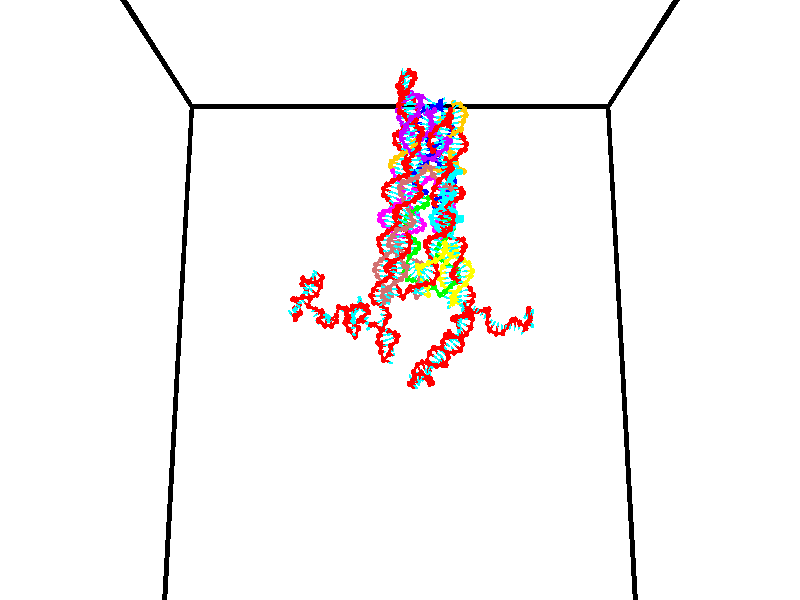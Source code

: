// switches for output
#declare DRAW_BASES = 1; // possible values are 0, 1; only relevant for DNA ribbons
#declare DRAW_BASES_TYPE = 3; // possible values are 1, 2, 3; only relevant for DNA ribbons
#declare DRAW_FOG = 0; // set to 1 to enable fog

#include "colors.inc"

#include "transforms.inc"
background { rgb <1, 1, 1>}

#default {
   normal{
       ripples 0.25
       frequency 0.20
       turbulence 0.2
       lambda 5
   }
	finish {
		phong 0.1
		phong_size 40.
	}
}

// original window dimensions: 1024x640


// camera settings

camera {
	sky <0, 0.179814, -0.983701>
	up <0, 0.179814, -0.983701>
	right 1.6 * <1, 0, 0>
	location <35, 94.9851, 44.8844>
	look_at <35, 29.7336, 32.9568>
	direction <0, -65.2515, -11.9276>
	angle 67.0682
}


# declare cpy_camera_pos = <35, 94.9851, 44.8844>;
# if (DRAW_FOG = 1)
fog {
	fog_type 2
	up vnormalize(cpy_camera_pos)
	color rgbt<1,1,1,0.3>
	distance 1e-5
	fog_alt 3e-3
	fog_offset 56
}
# end


// LIGHTS

# declare lum = 6;
global_settings {
	ambient_light rgb lum * <0.05, 0.05, 0.05>
	max_trace_level 15
}# declare cpy_direct_light_amount = 0.25;
light_source
{	1000 * <-1, -1.16352, -0.803886>,
	rgb lum * cpy_direct_light_amount
	parallel
}

light_source
{	1000 * <1, 1.16352, 0.803886>,
	rgb lum * cpy_direct_light_amount
	parallel
}

// strand 0

// nucleotide -1

// particle -1
sphere {
	<24.393177, 35.187733, 34.667355> 0.250000
	pigment { color rgbt <1,0,0,0> }
	no_shadow
}
cylinder {
	<24.366669, 34.904953, 34.949013>,  <24.350763, 34.735283, 35.118008>, 0.100000
	pigment { color rgbt <1,0,0,0> }
	no_shadow
}
cylinder {
	<24.366669, 34.904953, 34.949013>,  <24.393177, 35.187733, 34.667355>, 0.100000
	pigment { color rgbt <1,0,0,0> }
	no_shadow
}

// particle -1
sphere {
	<24.366669, 34.904953, 34.949013> 0.100000
	pigment { color rgbt <1,0,0,0> }
	no_shadow
}
sphere {
	0, 1
	scale<0.080000,0.200000,0.300000>
	matrix <0.851336, 0.328007, 0.409437,
		-0.520419, 0.626601, 0.580117,
		-0.066271, -0.706953, 0.704149,
		24.346786, 34.692867, 35.160255>
	pigment { color rgbt <0,1,1,0> }
	no_shadow
}
cylinder {
	<24.580162, 35.479500, 35.247101>,  <24.393177, 35.187733, 34.667355>, 0.130000
	pigment { color rgbt <1,0,0,0> }
	no_shadow
}

// nucleotide -1

// particle -1
sphere {
	<24.580162, 35.479500, 35.247101> 0.250000
	pigment { color rgbt <1,0,0,0> }
	no_shadow
}
cylinder {
	<24.631758, 35.083027, 35.259220>,  <24.662716, 34.845142, 35.266491>, 0.100000
	pigment { color rgbt <1,0,0,0> }
	no_shadow
}
cylinder {
	<24.631758, 35.083027, 35.259220>,  <24.580162, 35.479500, 35.247101>, 0.100000
	pigment { color rgbt <1,0,0,0> }
	no_shadow
}

// particle -1
sphere {
	<24.631758, 35.083027, 35.259220> 0.100000
	pigment { color rgbt <1,0,0,0> }
	no_shadow
}
sphere {
	0, 1
	scale<0.080000,0.200000,0.300000>
	matrix <0.865762, 0.127460, 0.483952,
		-0.483547, -0.036194, 0.874570,
		0.128989, -0.991183, 0.030297,
		24.670454, 34.785671, 35.268311>
	pigment { color rgbt <0,1,1,0> }
	no_shadow
}
cylinder {
	<24.643745, 36.028042, 35.717316>,  <24.580162, 35.479500, 35.247101>, 0.130000
	pigment { color rgbt <1,0,0,0> }
	no_shadow
}

// nucleotide -1

// particle -1
sphere {
	<24.643745, 36.028042, 35.717316> 0.250000
	pigment { color rgbt <1,0,0,0> }
	no_shadow
}
cylinder {
	<24.388779, 36.155586, 35.436737>,  <24.235800, 36.232113, 35.268391>, 0.100000
	pigment { color rgbt <1,0,0,0> }
	no_shadow
}
cylinder {
	<24.388779, 36.155586, 35.436737>,  <24.643745, 36.028042, 35.717316>, 0.100000
	pigment { color rgbt <1,0,0,0> }
	no_shadow
}

// particle -1
sphere {
	<24.388779, 36.155586, 35.436737> 0.100000
	pigment { color rgbt <1,0,0,0> }
	no_shadow
}
sphere {
	0, 1
	scale<0.080000,0.200000,0.300000>
	matrix <0.730683, 0.539071, -0.418933,
		0.244548, -0.779569, -0.576601,
		-0.637416, 0.318863, -0.701447,
		24.197554, 36.251244, 35.226303>
	pigment { color rgbt <0,1,1,0> }
	no_shadow
}
cylinder {
	<25.174877, 36.049538, 35.225155>,  <24.643745, 36.028042, 35.717316>, 0.130000
	pigment { color rgbt <1,0,0,0> }
	no_shadow
}

// nucleotide -1

// particle -1
sphere {
	<25.174877, 36.049538, 35.225155> 0.250000
	pigment { color rgbt <1,0,0,0> }
	no_shadow
}
cylinder {
	<24.869999, 36.296455, 35.147175>,  <24.687073, 36.444607, 35.100388>, 0.100000
	pigment { color rgbt <1,0,0,0> }
	no_shadow
}
cylinder {
	<24.869999, 36.296455, 35.147175>,  <25.174877, 36.049538, 35.225155>, 0.100000
	pigment { color rgbt <1,0,0,0> }
	no_shadow
}

// particle -1
sphere {
	<24.869999, 36.296455, 35.147175> 0.100000
	pigment { color rgbt <1,0,0,0> }
	no_shadow
}
sphere {
	0, 1
	scale<0.080000,0.200000,0.300000>
	matrix <0.646734, 0.712991, -0.270887,
		-0.028223, -0.332547, -0.942665,
		-0.762194, 0.617298, -0.194946,
		24.641340, 36.481644, 35.088692>
	pigment { color rgbt <0,1,1,0> }
	no_shadow
}
cylinder {
	<25.057285, 36.286053, 34.517319>,  <25.174877, 36.049538, 35.225155>, 0.130000
	pigment { color rgbt <1,0,0,0> }
	no_shadow
}

// nucleotide -1

// particle -1
sphere {
	<25.057285, 36.286053, 34.517319> 0.250000
	pigment { color rgbt <1,0,0,0> }
	no_shadow
}
cylinder {
	<24.928961, 36.583157, 34.752396>,  <24.851965, 36.761421, 34.893444>, 0.100000
	pigment { color rgbt <1,0,0,0> }
	no_shadow
}
cylinder {
	<24.928961, 36.583157, 34.752396>,  <25.057285, 36.286053, 34.517319>, 0.100000
	pigment { color rgbt <1,0,0,0> }
	no_shadow
}

// particle -1
sphere {
	<24.928961, 36.583157, 34.752396> 0.100000
	pigment { color rgbt <1,0,0,0> }
	no_shadow
}
sphere {
	0, 1
	scale<0.080000,0.200000,0.300000>
	matrix <0.692856, 0.607103, -0.389072,
		-0.645778, 0.282368, -0.709393,
		-0.320813, 0.742761, 0.587694,
		24.832716, 36.805984, 34.928703>
	pigment { color rgbt <0,1,1,0> }
	no_shadow
}
cylinder {
	<24.687094, 36.837395, 34.212269>,  <25.057285, 36.286053, 34.517319>, 0.130000
	pigment { color rgbt <1,0,0,0> }
	no_shadow
}

// nucleotide -1

// particle -1
sphere {
	<24.687094, 36.837395, 34.212269> 0.250000
	pigment { color rgbt <1,0,0,0> }
	no_shadow
}
cylinder {
	<24.911831, 36.918655, 34.533035>,  <25.046673, 36.967411, 34.725494>, 0.100000
	pigment { color rgbt <1,0,0,0> }
	no_shadow
}
cylinder {
	<24.911831, 36.918655, 34.533035>,  <24.687094, 36.837395, 34.212269>, 0.100000
	pigment { color rgbt <1,0,0,0> }
	no_shadow
}

// particle -1
sphere {
	<24.911831, 36.918655, 34.533035> 0.100000
	pigment { color rgbt <1,0,0,0> }
	no_shadow
}
sphere {
	0, 1
	scale<0.080000,0.200000,0.300000>
	matrix <0.572892, 0.603743, -0.554336,
		-0.596765, 0.770858, 0.222821,
		0.561841, 0.203156, 0.801912,
		25.080383, 36.979603, 34.773609>
	pigment { color rgbt <0,1,1,0> }
	no_shadow
}
cylinder {
	<24.618292, 37.506039, 34.327442>,  <24.687094, 36.837395, 34.212269>, 0.130000
	pigment { color rgbt <1,0,0,0> }
	no_shadow
}

// nucleotide -1

// particle -1
sphere {
	<24.618292, 37.506039, 34.327442> 0.250000
	pigment { color rgbt <1,0,0,0> }
	no_shadow
}
cylinder {
	<24.970573, 37.356438, 34.443707>,  <25.181942, 37.266678, 34.513466>, 0.100000
	pigment { color rgbt <1,0,0,0> }
	no_shadow
}
cylinder {
	<24.970573, 37.356438, 34.443707>,  <24.618292, 37.506039, 34.327442>, 0.100000
	pigment { color rgbt <1,0,0,0> }
	no_shadow
}

// particle -1
sphere {
	<24.970573, 37.356438, 34.443707> 0.100000
	pigment { color rgbt <1,0,0,0> }
	no_shadow
}
sphere {
	0, 1
	scale<0.080000,0.200000,0.300000>
	matrix <0.461550, 0.539693, -0.704061,
		0.106450, 0.754225, 0.647930,
		0.880704, -0.373999, 0.290662,
		25.234785, 37.244236, 34.530907>
	pigment { color rgbt <0,1,1,0> }
	no_shadow
}
cylinder {
	<25.079208, 38.123177, 34.451340>,  <24.618292, 37.506039, 34.327442>, 0.130000
	pigment { color rgbt <1,0,0,0> }
	no_shadow
}

// nucleotide -1

// particle -1
sphere {
	<25.079208, 38.123177, 34.451340> 0.250000
	pigment { color rgbt <1,0,0,0> }
	no_shadow
}
cylinder {
	<25.273844, 37.795307, 34.330429>,  <25.390625, 37.598587, 34.257881>, 0.100000
	pigment { color rgbt <1,0,0,0> }
	no_shadow
}
cylinder {
	<25.273844, 37.795307, 34.330429>,  <25.079208, 38.123177, 34.451340>, 0.100000
	pigment { color rgbt <1,0,0,0> }
	no_shadow
}

// particle -1
sphere {
	<25.273844, 37.795307, 34.330429> 0.100000
	pigment { color rgbt <1,0,0,0> }
	no_shadow
}
sphere {
	0, 1
	scale<0.080000,0.200000,0.300000>
	matrix <0.506508, 0.546601, -0.666841,
		0.711814, 0.171373, 0.681141,
		0.486591, -0.819670, -0.302276,
		25.419821, 37.549408, 34.239746>
	pigment { color rgbt <0,1,1,0> }
	no_shadow
}
cylinder {
	<25.686832, 38.360897, 34.319778>,  <25.079208, 38.123177, 34.451340>, 0.130000
	pigment { color rgbt <1,0,0,0> }
	no_shadow
}

// nucleotide -1

// particle -1
sphere {
	<25.686832, 38.360897, 34.319778> 0.250000
	pigment { color rgbt <1,0,0,0> }
	no_shadow
}
cylinder {
	<25.702530, 38.011036, 34.126514>,  <25.711948, 37.801121, 34.010555>, 0.100000
	pigment { color rgbt <1,0,0,0> }
	no_shadow
}
cylinder {
	<25.702530, 38.011036, 34.126514>,  <25.686832, 38.360897, 34.319778>, 0.100000
	pigment { color rgbt <1,0,0,0> }
	no_shadow
}

// particle -1
sphere {
	<25.702530, 38.011036, 34.126514> 0.100000
	pigment { color rgbt <1,0,0,0> }
	no_shadow
}
sphere {
	0, 1
	scale<0.080000,0.200000,0.300000>
	matrix <0.665103, 0.383720, -0.640622,
		0.745720, -0.296206, 0.596795,
		0.039246, -0.874654, -0.483156,
		25.714304, 37.748638, 33.981567>
	pigment { color rgbt <0,1,1,0> }
	no_shadow
}
cylinder {
	<26.426676, 38.186028, 34.366283>,  <25.686832, 38.360897, 34.319778>, 0.130000
	pigment { color rgbt <1,0,0,0> }
	no_shadow
}

// nucleotide -1

// particle -1
sphere {
	<26.426676, 38.186028, 34.366283> 0.250000
	pigment { color rgbt <1,0,0,0> }
	no_shadow
}
cylinder {
	<26.247036, 37.963970, 34.086246>,  <26.139252, 37.830734, 33.918224>, 0.100000
	pigment { color rgbt <1,0,0,0> }
	no_shadow
}
cylinder {
	<26.247036, 37.963970, 34.086246>,  <26.426676, 38.186028, 34.366283>, 0.100000
	pigment { color rgbt <1,0,0,0> }
	no_shadow
}

// particle -1
sphere {
	<26.247036, 37.963970, 34.086246> 0.100000
	pigment { color rgbt <1,0,0,0> }
	no_shadow
}
sphere {
	0, 1
	scale<0.080000,0.200000,0.300000>
	matrix <0.584762, 0.409809, -0.700078,
		0.675547, -0.723791, 0.140582,
		-0.449098, -0.555143, -0.700091,
		26.112307, 37.797428, 33.876221>
	pigment { color rgbt <0,1,1,0> }
	no_shadow
}
cylinder {
	<27.010309, 37.971359, 34.035236>,  <26.426676, 38.186028, 34.366283>, 0.130000
	pigment { color rgbt <1,0,0,0> }
	no_shadow
}

// nucleotide -1

// particle -1
sphere {
	<27.010309, 37.971359, 34.035236> 0.250000
	pigment { color rgbt <1,0,0,0> }
	no_shadow
}
cylinder {
	<26.681612, 37.978985, 33.807419>,  <26.484394, 37.983562, 33.670731>, 0.100000
	pigment { color rgbt <1,0,0,0> }
	no_shadow
}
cylinder {
	<26.681612, 37.978985, 33.807419>,  <27.010309, 37.971359, 34.035236>, 0.100000
	pigment { color rgbt <1,0,0,0> }
	no_shadow
}

// particle -1
sphere {
	<26.681612, 37.978985, 33.807419> 0.100000
	pigment { color rgbt <1,0,0,0> }
	no_shadow
}
sphere {
	0, 1
	scale<0.080000,0.200000,0.300000>
	matrix <0.472371, 0.581840, -0.662063,
		0.318757, -0.813080, -0.487130,
		-0.821741, 0.019069, -0.569541,
		26.435089, 37.984707, 33.636555>
	pigment { color rgbt <0,1,1,0> }
	no_shadow
}
cylinder {
	<27.353399, 37.964867, 33.362988>,  <27.010309, 37.971359, 34.035236>, 0.130000
	pigment { color rgbt <1,0,0,0> }
	no_shadow
}

// nucleotide -1

// particle -1
sphere {
	<27.353399, 37.964867, 33.362988> 0.250000
	pigment { color rgbt <1,0,0,0> }
	no_shadow
}
cylinder {
	<26.987370, 38.126095, 33.357708>,  <26.767752, 38.222832, 33.354542>, 0.100000
	pigment { color rgbt <1,0,0,0> }
	no_shadow
}
cylinder {
	<26.987370, 38.126095, 33.357708>,  <27.353399, 37.964867, 33.362988>, 0.100000
	pigment { color rgbt <1,0,0,0> }
	no_shadow
}

// particle -1
sphere {
	<26.987370, 38.126095, 33.357708> 0.100000
	pigment { color rgbt <1,0,0,0> }
	no_shadow
}
sphere {
	0, 1
	scale<0.080000,0.200000,0.300000>
	matrix <0.300106, 0.658724, -0.689942,
		-0.269406, -0.635307, -0.723744,
		-0.915072, 0.403074, -0.013195,
		26.712849, 38.247017, 33.353748>
	pigment { color rgbt <0,1,1,0> }
	no_shadow
}
cylinder {
	<27.542259, 38.439785, 32.695431>,  <27.353399, 37.964867, 33.362988>, 0.130000
	pigment { color rgbt <1,0,0,0> }
	no_shadow
}

// nucleotide -1

// particle -1
sphere {
	<27.542259, 38.439785, 32.695431> 0.250000
	pigment { color rgbt <1,0,0,0> }
	no_shadow
}
cylinder {
	<27.213840, 38.584393, 32.518711>,  <27.016788, 38.671158, 32.412678>, 0.100000
	pigment { color rgbt <1,0,0,0> }
	no_shadow
}
cylinder {
	<27.213840, 38.584393, 32.518711>,  <27.542259, 38.439785, 32.695431>, 0.100000
	pigment { color rgbt <1,0,0,0> }
	no_shadow
}

// particle -1
sphere {
	<27.213840, 38.584393, 32.518711> 0.100000
	pigment { color rgbt <1,0,0,0> }
	no_shadow
}
sphere {
	0, 1
	scale<0.080000,0.200000,0.300000>
	matrix <-0.557161, -0.676014, 0.482262,
		-0.124314, 0.642112, 0.756464,
		-0.821047, 0.361520, -0.441798,
		26.967525, 38.692848, 32.386173>
	pigment { color rgbt <0,1,1,0> }
	no_shadow
}
cylinder {
	<27.021769, 38.672413, 33.214092>,  <27.542259, 38.439785, 32.695431>, 0.130000
	pigment { color rgbt <1,0,0,0> }
	no_shadow
}

// nucleotide -1

// particle -1
sphere {
	<27.021769, 38.672413, 33.214092> 0.250000
	pigment { color rgbt <1,0,0,0> }
	no_shadow
}
cylinder {
	<26.872044, 38.545277, 32.865639>,  <26.782209, 38.468994, 32.656567>, 0.100000
	pigment { color rgbt <1,0,0,0> }
	no_shadow
}
cylinder {
	<26.872044, 38.545277, 32.865639>,  <27.021769, 38.672413, 33.214092>, 0.100000
	pigment { color rgbt <1,0,0,0> }
	no_shadow
}

// particle -1
sphere {
	<26.872044, 38.545277, 32.865639> 0.100000
	pigment { color rgbt <1,0,0,0> }
	no_shadow
}
sphere {
	0, 1
	scale<0.080000,0.200000,0.300000>
	matrix <-0.295326, -0.849650, 0.436896,
		-0.879018, 0.420803, 0.224168,
		-0.374312, -0.317837, -0.871132,
		26.759750, 38.449924, 32.604298>
	pigment { color rgbt <0,1,1,0> }
	no_shadow
}
cylinder {
	<26.277420, 38.674171, 33.143440>,  <27.021769, 38.672413, 33.214092>, 0.130000
	pigment { color rgbt <1,0,0,0> }
	no_shadow
}

// nucleotide -1

// particle -1
sphere {
	<26.277420, 38.674171, 33.143440> 0.250000
	pigment { color rgbt <1,0,0,0> }
	no_shadow
}
cylinder {
	<26.430071, 38.393593, 32.902664>,  <26.521662, 38.225246, 32.758198>, 0.100000
	pigment { color rgbt <1,0,0,0> }
	no_shadow
}
cylinder {
	<26.430071, 38.393593, 32.902664>,  <26.277420, 38.674171, 33.143440>, 0.100000
	pigment { color rgbt <1,0,0,0> }
	no_shadow
}

// particle -1
sphere {
	<26.430071, 38.393593, 32.902664> 0.100000
	pigment { color rgbt <1,0,0,0> }
	no_shadow
}
sphere {
	0, 1
	scale<0.080000,0.200000,0.300000>
	matrix <-0.505170, -0.703643, 0.499689,
		-0.774056, 0.113386, -0.622881,
		0.381629, -0.701448, -0.601938,
		26.544559, 38.183159, 32.722084>
	pigment { color rgbt <0,1,1,0> }
	no_shadow
}
cylinder {
	<25.682247, 38.349911, 32.783630>,  <26.277420, 38.674171, 33.143440>, 0.130000
	pigment { color rgbt <1,0,0,0> }
	no_shadow
}

// nucleotide -1

// particle -1
sphere {
	<25.682247, 38.349911, 32.783630> 0.250000
	pigment { color rgbt <1,0,0,0> }
	no_shadow
}
cylinder {
	<26.020939, 38.171490, 32.899624>,  <26.224154, 38.064438, 32.969219>, 0.100000
	pigment { color rgbt <1,0,0,0> }
	no_shadow
}
cylinder {
	<26.020939, 38.171490, 32.899624>,  <25.682247, 38.349911, 32.783630>, 0.100000
	pigment { color rgbt <1,0,0,0> }
	no_shadow
}

// particle -1
sphere {
	<26.020939, 38.171490, 32.899624> 0.100000
	pigment { color rgbt <1,0,0,0> }
	no_shadow
}
sphere {
	0, 1
	scale<0.080000,0.200000,0.300000>
	matrix <-0.520740, -0.583163, 0.623498,
		-0.109008, -0.678938, -0.726059,
		0.846727, -0.446054, 0.289981,
		26.274958, 38.037674, 32.986618>
	pigment { color rgbt <0,1,1,0> }
	no_shadow
}
cylinder {
	<25.582230, 37.667782, 32.677486>,  <25.682247, 38.349911, 32.783630>, 0.130000
	pigment { color rgbt <1,0,0,0> }
	no_shadow
}

// nucleotide -1

// particle -1
sphere {
	<25.582230, 37.667782, 32.677486> 0.250000
	pigment { color rgbt <1,0,0,0> }
	no_shadow
}
cylinder {
	<25.842253, 37.752014, 32.969536>,  <25.998266, 37.802555, 33.144764>, 0.100000
	pigment { color rgbt <1,0,0,0> }
	no_shadow
}
cylinder {
	<25.842253, 37.752014, 32.969536>,  <25.582230, 37.667782, 32.677486>, 0.100000
	pigment { color rgbt <1,0,0,0> }
	no_shadow
}

// particle -1
sphere {
	<25.842253, 37.752014, 32.969536> 0.100000
	pigment { color rgbt <1,0,0,0> }
	no_shadow
}
sphere {
	0, 1
	scale<0.080000,0.200000,0.300000>
	matrix <-0.562304, -0.512973, 0.648593,
		0.511118, -0.832173, -0.215048,
		0.650055, 0.210586, 0.730124,
		26.037270, 37.815189, 33.188572>
	pigment { color rgbt <0,1,1,0> }
	no_shadow
}
cylinder {
	<25.396441, 37.059822, 32.976215>,  <25.582230, 37.667782, 32.677486>, 0.130000
	pigment { color rgbt <1,0,0,0> }
	no_shadow
}

// nucleotide -1

// particle -1
sphere {
	<25.396441, 37.059822, 32.976215> 0.250000
	pigment { color rgbt <1,0,0,0> }
	no_shadow
}
cylinder {
	<25.637974, 37.268627, 33.217175>,  <25.782894, 37.393909, 33.361752>, 0.100000
	pigment { color rgbt <1,0,0,0> }
	no_shadow
}
cylinder {
	<25.637974, 37.268627, 33.217175>,  <25.396441, 37.059822, 32.976215>, 0.100000
	pigment { color rgbt <1,0,0,0> }
	no_shadow
}

// particle -1
sphere {
	<25.637974, 37.268627, 33.217175> 0.100000
	pigment { color rgbt <1,0,0,0> }
	no_shadow
}
sphere {
	0, 1
	scale<0.080000,0.200000,0.300000>
	matrix <-0.327254, -0.526756, 0.784495,
		0.726837, -0.670841, -0.147240,
		0.603831, 0.522016, 0.602401,
		25.819122, 37.425232, 33.397896>
	pigment { color rgbt <0,1,1,0> }
	no_shadow
}
cylinder {
	<25.795502, 36.619335, 33.428093>,  <25.396441, 37.059822, 32.976215>, 0.130000
	pigment { color rgbt <1,0,0,0> }
	no_shadow
}

// nucleotide -1

// particle -1
sphere {
	<25.795502, 36.619335, 33.428093> 0.250000
	pigment { color rgbt <1,0,0,0> }
	no_shadow
}
cylinder {
	<25.775974, 36.983074, 33.593357>,  <25.764257, 37.201317, 33.692516>, 0.100000
	pigment { color rgbt <1,0,0,0> }
	no_shadow
}
cylinder {
	<25.775974, 36.983074, 33.593357>,  <25.795502, 36.619335, 33.428093>, 0.100000
	pigment { color rgbt <1,0,0,0> }
	no_shadow
}

// particle -1
sphere {
	<25.775974, 36.983074, 33.593357> 0.100000
	pigment { color rgbt <1,0,0,0> }
	no_shadow
}
sphere {
	0, 1
	scale<0.080000,0.200000,0.300000>
	matrix <-0.413909, -0.394883, 0.820211,
		0.909008, -0.130968, 0.395666,
		-0.048820, 0.909349, 0.413161,
		25.761328, 37.255878, 33.717304>
	pigment { color rgbt <0,1,1,0> }
	no_shadow
}
cylinder {
	<26.168604, 36.495892, 34.001244>,  <25.795502, 36.619335, 33.428093>, 0.130000
	pigment { color rgbt <1,0,0,0> }
	no_shadow
}

// nucleotide -1

// particle -1
sphere {
	<26.168604, 36.495892, 34.001244> 0.250000
	pigment { color rgbt <1,0,0,0> }
	no_shadow
}
cylinder {
	<25.934557, 36.816658, 34.049515>,  <25.794128, 37.009117, 34.078480>, 0.100000
	pigment { color rgbt <1,0,0,0> }
	no_shadow
}
cylinder {
	<25.934557, 36.816658, 34.049515>,  <26.168604, 36.495892, 34.001244>, 0.100000
	pigment { color rgbt <1,0,0,0> }
	no_shadow
}

// particle -1
sphere {
	<25.934557, 36.816658, 34.049515> 0.100000
	pigment { color rgbt <1,0,0,0> }
	no_shadow
}
sphere {
	0, 1
	scale<0.080000,0.200000,0.300000>
	matrix <-0.471927, -0.457738, 0.753499,
		0.659484, 0.383934, 0.646278,
		-0.585120, 0.801917, 0.120682,
		25.759022, 37.057232, 34.085720>
	pigment { color rgbt <0,1,1,0> }
	no_shadow
}
cylinder {
	<26.022303, 36.637165, 34.718147>,  <26.168604, 36.495892, 34.001244>, 0.130000
	pigment { color rgbt <1,0,0,0> }
	no_shadow
}

// nucleotide -1

// particle -1
sphere {
	<26.022303, 36.637165, 34.718147> 0.250000
	pigment { color rgbt <1,0,0,0> }
	no_shadow
}
cylinder {
	<25.720341, 36.779533, 34.497807>,  <25.539164, 36.864952, 34.365601>, 0.100000
	pigment { color rgbt <1,0,0,0> }
	no_shadow
}
cylinder {
	<25.720341, 36.779533, 34.497807>,  <26.022303, 36.637165, 34.718147>, 0.100000
	pigment { color rgbt <1,0,0,0> }
	no_shadow
}

// particle -1
sphere {
	<25.720341, 36.779533, 34.497807> 0.100000
	pigment { color rgbt <1,0,0,0> }
	no_shadow
}
sphere {
	0, 1
	scale<0.080000,0.200000,0.300000>
	matrix <-0.653082, -0.484807, 0.581761,
		-0.059999, 0.798928, 0.598427,
		-0.754906, 0.355917, -0.550853,
		25.493868, 36.886307, 34.332550>
	pigment { color rgbt <0,1,1,0> }
	no_shadow
}
cylinder {
	<26.658525, 36.160130, 34.923523>,  <26.022303, 36.637165, 34.718147>, 0.130000
	pigment { color rgbt <1,0,0,0> }
	no_shadow
}

// nucleotide -1

// particle -1
sphere {
	<26.658525, 36.160130, 34.923523> 0.250000
	pigment { color rgbt <1,0,0,0> }
	no_shadow
}
cylinder {
	<26.574242, 36.528309, 35.055206>,  <26.523672, 36.749218, 35.134216>, 0.100000
	pigment { color rgbt <1,0,0,0> }
	no_shadow
}
cylinder {
	<26.574242, 36.528309, 35.055206>,  <26.658525, 36.160130, 34.923523>, 0.100000
	pigment { color rgbt <1,0,0,0> }
	no_shadow
}

// particle -1
sphere {
	<26.574242, 36.528309, 35.055206> 0.100000
	pigment { color rgbt <1,0,0,0> }
	no_shadow
}
sphere {
	0, 1
	scale<0.080000,0.200000,0.300000>
	matrix <0.304097, -0.258337, 0.916944,
		0.929046, 0.293317, -0.225472,
		-0.210708, 0.920449, 0.329204,
		26.511030, 36.804443, 35.153969>
	pigment { color rgbt <0,1,1,0> }
	no_shadow
}
cylinder {
	<27.335718, 36.524761, 35.142883>,  <26.658525, 36.160130, 34.923523>, 0.130000
	pigment { color rgbt <1,0,0,0> }
	no_shadow
}

// nucleotide -1

// particle -1
sphere {
	<27.335718, 36.524761, 35.142883> 0.250000
	pigment { color rgbt <1,0,0,0> }
	no_shadow
}
cylinder {
	<27.010468, 36.651142, 35.338432>,  <26.815317, 36.726971, 35.455761>, 0.100000
	pigment { color rgbt <1,0,0,0> }
	no_shadow
}
cylinder {
	<27.010468, 36.651142, 35.338432>,  <27.335718, 36.524761, 35.142883>, 0.100000
	pigment { color rgbt <1,0,0,0> }
	no_shadow
}

// particle -1
sphere {
	<27.010468, 36.651142, 35.338432> 0.100000
	pigment { color rgbt <1,0,0,0> }
	no_shadow
}
sphere {
	0, 1
	scale<0.080000,0.200000,0.300000>
	matrix <0.487923, -0.088018, 0.868437,
		0.317416, 0.944683, -0.082592,
		-0.813128, 0.315955, 0.488871,
		26.766529, 36.745930, 35.485092>
	pigment { color rgbt <0,1,1,0> }
	no_shadow
}
cylinder {
	<27.510077, 37.256672, 35.512615>,  <27.335718, 36.524761, 35.142883>, 0.130000
	pigment { color rgbt <1,0,0,0> }
	no_shadow
}

// nucleotide -1

// particle -1
sphere {
	<27.510077, 37.256672, 35.512615> 0.250000
	pigment { color rgbt <1,0,0,0> }
	no_shadow
}
cylinder {
	<27.217104, 37.050056, 35.690029>,  <27.041321, 36.926086, 35.796478>, 0.100000
	pigment { color rgbt <1,0,0,0> }
	no_shadow
}
cylinder {
	<27.217104, 37.050056, 35.690029>,  <27.510077, 37.256672, 35.512615>, 0.100000
	pigment { color rgbt <1,0,0,0> }
	no_shadow
}

// particle -1
sphere {
	<27.217104, 37.050056, 35.690029> 0.100000
	pigment { color rgbt <1,0,0,0> }
	no_shadow
}
sphere {
	0, 1
	scale<0.080000,0.200000,0.300000>
	matrix <0.526328, -0.016333, 0.850124,
		-0.431881, 0.856106, 0.283834,
		-0.732432, -0.516543, 0.443539,
		26.997374, 36.895092, 35.823090>
	pigment { color rgbt <0,1,1,0> }
	no_shadow
}
cylinder {
	<27.165106, 37.623997, 36.117512>,  <27.510077, 37.256672, 35.512615>, 0.130000
	pigment { color rgbt <1,0,0,0> }
	no_shadow
}

// nucleotide -1

// particle -1
sphere {
	<27.165106, 37.623997, 36.117512> 0.250000
	pigment { color rgbt <1,0,0,0> }
	no_shadow
}
cylinder {
	<27.163330, 37.224369, 36.134701>,  <27.162266, 36.984592, 36.145012>, 0.100000
	pigment { color rgbt <1,0,0,0> }
	no_shadow
}
cylinder {
	<27.163330, 37.224369, 36.134701>,  <27.165106, 37.623997, 36.117512>, 0.100000
	pigment { color rgbt <1,0,0,0> }
	no_shadow
}

// particle -1
sphere {
	<27.163330, 37.224369, 36.134701> 0.100000
	pigment { color rgbt <1,0,0,0> }
	no_shadow
}
sphere {
	0, 1
	scale<0.080000,0.200000,0.300000>
	matrix <0.613079, 0.031229, 0.789404,
		-0.790009, 0.029848, 0.612368,
		-0.004438, -0.999067, 0.042970,
		27.161999, 36.924648, 36.147591>
	pigment { color rgbt <0,1,1,0> }
	no_shadow
}
cylinder {
	<27.260937, 38.379517, 36.122082>,  <27.165106, 37.623997, 36.117512>, 0.130000
	pigment { color rgbt <1,0,0,0> }
	no_shadow
}

// nucleotide -1

// particle -1
sphere {
	<27.260937, 38.379517, 36.122082> 0.250000
	pigment { color rgbt <1,0,0,0> }
	no_shadow
}
cylinder {
	<27.606724, 38.283207, 35.945572>,  <27.814196, 38.225422, 35.839664>, 0.100000
	pigment { color rgbt <1,0,0,0> }
	no_shadow
}
cylinder {
	<27.606724, 38.283207, 35.945572>,  <27.260937, 38.379517, 36.122082>, 0.100000
	pigment { color rgbt <1,0,0,0> }
	no_shadow
}

// particle -1
sphere {
	<27.606724, 38.283207, 35.945572> 0.100000
	pigment { color rgbt <1,0,0,0> }
	no_shadow
}
sphere {
	0, 1
	scale<0.080000,0.200000,0.300000>
	matrix <0.362851, 0.906404, 0.216264,
		0.347906, -0.347071, 0.870921,
		0.864465, -0.240775, -0.441278,
		27.866064, 38.210976, 35.813187>
	pigment { color rgbt <0,1,1,0> }
	no_shadow
}
cylinder {
	<27.888540, 38.442909, 36.610470>,  <27.260937, 38.379517, 36.122082>, 0.130000
	pigment { color rgbt <1,0,0,0> }
	no_shadow
}

// nucleotide -1

// particle -1
sphere {
	<27.888540, 38.442909, 36.610470> 0.250000
	pigment { color rgbt <1,0,0,0> }
	no_shadow
}
cylinder {
	<28.024778, 38.511711, 36.240734>,  <28.106522, 38.552990, 36.018890>, 0.100000
	pigment { color rgbt <1,0,0,0> }
	no_shadow
}
cylinder {
	<28.024778, 38.511711, 36.240734>,  <27.888540, 38.442909, 36.610470>, 0.100000
	pigment { color rgbt <1,0,0,0> }
	no_shadow
}

// particle -1
sphere {
	<28.024778, 38.511711, 36.240734> 0.100000
	pigment { color rgbt <1,0,0,0> }
	no_shadow
}
sphere {
	0, 1
	scale<0.080000,0.200000,0.300000>
	matrix <0.357762, 0.885460, 0.296593,
		0.869483, -0.431712, 0.240048,
		0.340596, 0.172003, -0.924343,
		28.126957, 38.563313, 35.963432>
	pigment { color rgbt <0,1,1,0> }
	no_shadow
}
cylinder {
	<28.566021, 38.578590, 36.647511>,  <27.888540, 38.442909, 36.610470>, 0.130000
	pigment { color rgbt <1,0,0,0> }
	no_shadow
}

// nucleotide -1

// particle -1
sphere {
	<28.566021, 38.578590, 36.647511> 0.250000
	pigment { color rgbt <1,0,0,0> }
	no_shadow
}
cylinder {
	<28.437515, 38.755165, 36.312386>,  <28.360411, 38.861111, 36.111313>, 0.100000
	pigment { color rgbt <1,0,0,0> }
	no_shadow
}
cylinder {
	<28.437515, 38.755165, 36.312386>,  <28.566021, 38.578590, 36.647511>, 0.100000
	pigment { color rgbt <1,0,0,0> }
	no_shadow
}

// particle -1
sphere {
	<28.437515, 38.755165, 36.312386> 0.100000
	pigment { color rgbt <1,0,0,0> }
	no_shadow
}
sphere {
	0, 1
	scale<0.080000,0.200000,0.300000>
	matrix <0.315051, 0.884134, 0.345036,
		0.893046, -0.153104, -0.423117,
		-0.321266, 0.441436, -0.837808,
		28.341135, 38.887596, 36.061043>
	pigment { color rgbt <0,1,1,0> }
	no_shadow
}
cylinder {
	<29.082193, 39.096645, 36.339130>,  <28.566021, 38.578590, 36.647511>, 0.130000
	pigment { color rgbt <1,0,0,0> }
	no_shadow
}

// nucleotide -1

// particle -1
sphere {
	<29.082193, 39.096645, 36.339130> 0.250000
	pigment { color rgbt <1,0,0,0> }
	no_shadow
}
cylinder {
	<28.703522, 39.200523, 36.262859>,  <28.476318, 39.262852, 36.217094>, 0.100000
	pigment { color rgbt <1,0,0,0> }
	no_shadow
}
cylinder {
	<28.703522, 39.200523, 36.262859>,  <29.082193, 39.096645, 36.339130>, 0.100000
	pigment { color rgbt <1,0,0,0> }
	no_shadow
}

// particle -1
sphere {
	<28.703522, 39.200523, 36.262859> 0.100000
	pigment { color rgbt <1,0,0,0> }
	no_shadow
}
sphere {
	0, 1
	scale<0.080000,0.200000,0.300000>
	matrix <0.159330, 0.891770, 0.423509,
		0.280026, 0.370545, -0.885597,
		-0.946678, 0.259695, -0.190680,
		28.419518, 39.278431, 36.205654>
	pigment { color rgbt <0,1,1,0> }
	no_shadow
}
cylinder {
	<29.095091, 39.813606, 36.047878>,  <29.082193, 39.096645, 36.339130>, 0.130000
	pigment { color rgbt <1,0,0,0> }
	no_shadow
}

// nucleotide -1

// particle -1
sphere {
	<29.095091, 39.813606, 36.047878> 0.250000
	pigment { color rgbt <1,0,0,0> }
	no_shadow
}
cylinder {
	<28.738111, 39.767132, 36.222248>,  <28.523924, 39.739246, 36.326870>, 0.100000
	pigment { color rgbt <1,0,0,0> }
	no_shadow
}
cylinder {
	<28.738111, 39.767132, 36.222248>,  <29.095091, 39.813606, 36.047878>, 0.100000
	pigment { color rgbt <1,0,0,0> }
	no_shadow
}

// particle -1
sphere {
	<28.738111, 39.767132, 36.222248> 0.100000
	pigment { color rgbt <1,0,0,0> }
	no_shadow
}
sphere {
	0, 1
	scale<0.080000,0.200000,0.300000>
	matrix <0.104604, 0.886647, 0.450462,
		-0.438851, 0.447614, -0.779135,
		-0.892450, -0.116186, 0.435928,
		28.470377, 39.732277, 36.353027>
	pigment { color rgbt <0,1,1,0> }
	no_shadow
}
cylinder {
	<29.360313, 40.171532, 35.415863>,  <29.095091, 39.813606, 36.047878>, 0.130000
	pigment { color rgbt <1,0,0,0> }
	no_shadow
}

// nucleotide -1

// particle -1
sphere {
	<29.360313, 40.171532, 35.415863> 0.250000
	pigment { color rgbt <1,0,0,0> }
	no_shadow
}
cylinder {
	<29.592373, 39.852413, 35.481525>,  <29.731609, 39.660942, 35.520924>, 0.100000
	pigment { color rgbt <1,0,0,0> }
	no_shadow
}
cylinder {
	<29.592373, 39.852413, 35.481525>,  <29.360313, 40.171532, 35.415863>, 0.100000
	pigment { color rgbt <1,0,0,0> }
	no_shadow
}

// particle -1
sphere {
	<29.592373, 39.852413, 35.481525> 0.100000
	pigment { color rgbt <1,0,0,0> }
	no_shadow
}
sphere {
	0, 1
	scale<0.080000,0.200000,0.300000>
	matrix <0.512718, 0.514302, 0.687469,
		-0.632888, -0.314667, 0.707416,
		0.580149, -0.797796, 0.164160,
		29.766418, 39.613075, 35.530773>
	pigment { color rgbt <0,1,1,0> }
	no_shadow
}
cylinder {
	<30.046738, 40.044697, 35.524399>,  <29.360313, 40.171532, 35.415863>, 0.130000
	pigment { color rgbt <1,0,0,0> }
	no_shadow
}

// nucleotide -1

// particle -1
sphere {
	<30.046738, 40.044697, 35.524399> 0.250000
	pigment { color rgbt <1,0,0,0> }
	no_shadow
}
cylinder {
	<30.424786, 39.983017, 35.639614>,  <30.651615, 39.946011, 35.708744>, 0.100000
	pigment { color rgbt <1,0,0,0> }
	no_shadow
}
cylinder {
	<30.424786, 39.983017, 35.639614>,  <30.046738, 40.044697, 35.524399>, 0.100000
	pigment { color rgbt <1,0,0,0> }
	no_shadow
}

// particle -1
sphere {
	<30.424786, 39.983017, 35.639614> 0.100000
	pigment { color rgbt <1,0,0,0> }
	no_shadow
}
sphere {
	0, 1
	scale<0.080000,0.200000,0.300000>
	matrix <0.016612, 0.903161, 0.428982,
		-0.326295, -0.400655, 0.856158,
		0.945122, -0.154197, 0.288042,
		30.708323, 39.936756, 35.726028>
	pigment { color rgbt <0,1,1,0> }
	no_shadow
}
cylinder {
	<30.274584, 39.730850, 36.250740>,  <30.046738, 40.044697, 35.524399>, 0.130000
	pigment { color rgbt <1,0,0,0> }
	no_shadow
}

// nucleotide -1

// particle -1
sphere {
	<30.274584, 39.730850, 36.250740> 0.250000
	pigment { color rgbt <1,0,0,0> }
	no_shadow
}
cylinder {
	<30.521732, 40.001118, 36.089886>,  <30.670021, 40.163277, 35.993374>, 0.100000
	pigment { color rgbt <1,0,0,0> }
	no_shadow
}
cylinder {
	<30.521732, 40.001118, 36.089886>,  <30.274584, 39.730850, 36.250740>, 0.100000
	pigment { color rgbt <1,0,0,0> }
	no_shadow
}

// particle -1
sphere {
	<30.521732, 40.001118, 36.089886> 0.100000
	pigment { color rgbt <1,0,0,0> }
	no_shadow
}
sphere {
	0, 1
	scale<0.080000,0.200000,0.300000>
	matrix <-0.099479, 0.574503, 0.812435,
		0.779962, -0.461974, 0.422182,
		0.617869, 0.675667, -0.402134,
		30.707092, 40.203819, 35.969246>
	pigment { color rgbt <0,1,1,0> }
	no_shadow
}
cylinder {
	<30.800396, 39.861809, 36.712460>,  <30.274584, 39.730850, 36.250740>, 0.130000
	pigment { color rgbt <1,0,0,0> }
	no_shadow
}

// nucleotide -1

// particle -1
sphere {
	<30.800396, 39.861809, 36.712460> 0.250000
	pigment { color rgbt <1,0,0,0> }
	no_shadow
}
cylinder {
	<30.775604, 40.185993, 36.479458>,  <30.760729, 40.380505, 36.339657>, 0.100000
	pigment { color rgbt <1,0,0,0> }
	no_shadow
}
cylinder {
	<30.775604, 40.185993, 36.479458>,  <30.800396, 39.861809, 36.712460>, 0.100000
	pigment { color rgbt <1,0,0,0> }
	no_shadow
}

// particle -1
sphere {
	<30.775604, 40.185993, 36.479458> 0.100000
	pigment { color rgbt <1,0,0,0> }
	no_shadow
}
sphere {
	0, 1
	scale<0.080000,0.200000,0.300000>
	matrix <-0.116288, 0.573785, 0.810709,
		0.991280, 0.117986, 0.058683,
		-0.061981, 0.810463, -0.582501,
		30.757010, 40.429131, 36.304707>
	pigment { color rgbt <0,1,1,0> }
	no_shadow
}
cylinder {
	<31.222157, 40.433331, 37.088135>,  <30.800396, 39.861809, 36.712460>, 0.130000
	pigment { color rgbt <1,0,0,0> }
	no_shadow
}

// nucleotide -1

// particle -1
sphere {
	<31.222157, 40.433331, 37.088135> 0.250000
	pigment { color rgbt <1,0,0,0> }
	no_shadow
}
cylinder {
	<30.947186, 40.590317, 36.843704>,  <30.782202, 40.684509, 36.697048>, 0.100000
	pigment { color rgbt <1,0,0,0> }
	no_shadow
}
cylinder {
	<30.947186, 40.590317, 36.843704>,  <31.222157, 40.433331, 37.088135>, 0.100000
	pigment { color rgbt <1,0,0,0> }
	no_shadow
}

// particle -1
sphere {
	<30.947186, 40.590317, 36.843704> 0.100000
	pigment { color rgbt <1,0,0,0> }
	no_shadow
}
sphere {
	0, 1
	scale<0.080000,0.200000,0.300000>
	matrix <-0.147710, 0.748267, 0.646744,
		0.711071, 0.534852, -0.456410,
		-0.687429, 0.392465, -0.611074,
		30.740957, 40.708057, 36.660381>
	pigment { color rgbt <0,1,1,0> }
	no_shadow
}
cylinder {
	<30.936277, 40.667366, 37.765972>,  <31.222157, 40.433331, 37.088135>, 0.130000
	pigment { color rgbt <1,0,0,0> }
	no_shadow
}

// nucleotide -1

// particle -1
sphere {
	<30.936277, 40.667366, 37.765972> 0.250000
	pigment { color rgbt <1,0,0,0> }
	no_shadow
}
cylinder {
	<30.908503, 41.064739, 37.729607>,  <30.891838, 41.303165, 37.707787>, 0.100000
	pigment { color rgbt <1,0,0,0> }
	no_shadow
}
cylinder {
	<30.908503, 41.064739, 37.729607>,  <30.936277, 40.667366, 37.765972>, 0.100000
	pigment { color rgbt <1,0,0,0> }
	no_shadow
}

// particle -1
sphere {
	<30.908503, 41.064739, 37.729607> 0.100000
	pigment { color rgbt <1,0,0,0> }
	no_shadow
}
sphere {
	0, 1
	scale<0.080000,0.200000,0.300000>
	matrix <0.172588, -0.077795, -0.981917,
		-0.982544, -0.083872, -0.166053,
		-0.069437, 0.993435, -0.090912,
		30.887671, 41.362770, 37.702332>
	pigment { color rgbt <0,1,1,0> }
	no_shadow
}
cylinder {
	<30.353401, 40.758850, 37.263561>,  <30.936277, 40.667366, 37.765972>, 0.130000
	pigment { color rgbt <1,0,0,0> }
	no_shadow
}

// nucleotide -1

// particle -1
sphere {
	<30.353401, 40.758850, 37.263561> 0.250000
	pigment { color rgbt <1,0,0,0> }
	no_shadow
}
cylinder {
	<30.611633, 41.061443, 37.221695>,  <30.766573, 41.243000, 37.196575>, 0.100000
	pigment { color rgbt <1,0,0,0> }
	no_shadow
}
cylinder {
	<30.611633, 41.061443, 37.221695>,  <30.353401, 40.758850, 37.263561>, 0.100000
	pigment { color rgbt <1,0,0,0> }
	no_shadow
}

// particle -1
sphere {
	<30.611633, 41.061443, 37.221695> 0.100000
	pigment { color rgbt <1,0,0,0> }
	no_shadow
}
sphere {
	0, 1
	scale<0.080000,0.200000,0.300000>
	matrix <0.003297, -0.139810, -0.990173,
		-0.763684, 0.638893, -0.092753,
		0.645582, 0.756485, -0.104664,
		30.805307, 41.288387, 37.190296>
	pigment { color rgbt <0,1,1,0> }
	no_shadow
}
cylinder {
	<30.068964, 41.233044, 36.794502>,  <30.353401, 40.758850, 37.263561>, 0.130000
	pigment { color rgbt <1,0,0,0> }
	no_shadow
}

// nucleotide -1

// particle -1
sphere {
	<30.068964, 41.233044, 36.794502> 0.250000
	pigment { color rgbt <1,0,0,0> }
	no_shadow
}
cylinder {
	<30.467333, 41.266518, 36.781010>,  <30.706354, 41.286602, 36.772915>, 0.100000
	pigment { color rgbt <1,0,0,0> }
	no_shadow
}
cylinder {
	<30.467333, 41.266518, 36.781010>,  <30.068964, 41.233044, 36.794502>, 0.100000
	pigment { color rgbt <1,0,0,0> }
	no_shadow
}

// particle -1
sphere {
	<30.467333, 41.266518, 36.781010> 0.100000
	pigment { color rgbt <1,0,0,0> }
	no_shadow
}
sphere {
	0, 1
	scale<0.080000,0.200000,0.300000>
	matrix <0.009999, -0.473932, -0.880505,
		-0.089669, 0.876576, -0.472835,
		0.995921, 0.083682, -0.033732,
		30.766109, 41.291622, 36.770889>
	pigment { color rgbt <0,1,1,0> }
	no_shadow
}
cylinder {
	<30.197594, 41.470097, 36.114384>,  <30.068964, 41.233044, 36.794502>, 0.130000
	pigment { color rgbt <1,0,0,0> }
	no_shadow
}

// nucleotide -1

// particle -1
sphere {
	<30.197594, 41.470097, 36.114384> 0.250000
	pigment { color rgbt <1,0,0,0> }
	no_shadow
}
cylinder {
	<30.504953, 41.265820, 36.268661>,  <30.689369, 41.143253, 36.361229>, 0.100000
	pigment { color rgbt <1,0,0,0> }
	no_shadow
}
cylinder {
	<30.504953, 41.265820, 36.268661>,  <30.197594, 41.470097, 36.114384>, 0.100000
	pigment { color rgbt <1,0,0,0> }
	no_shadow
}

// particle -1
sphere {
	<30.504953, 41.265820, 36.268661> 0.100000
	pigment { color rgbt <1,0,0,0> }
	no_shadow
}
sphere {
	0, 1
	scale<0.080000,0.200000,0.300000>
	matrix <0.194599, -0.387690, -0.901015,
		0.609669, 0.767394, -0.198520,
		0.768398, -0.510689, 0.385697,
		30.735474, 41.112614, 36.384369>
	pigment { color rgbt <0,1,1,0> }
	no_shadow
}
cylinder {
	<30.731350, 41.498989, 35.613293>,  <30.197594, 41.470097, 36.114384>, 0.130000
	pigment { color rgbt <1,0,0,0> }
	no_shadow
}

// nucleotide -1

// particle -1
sphere {
	<30.731350, 41.498989, 35.613293> 0.250000
	pigment { color rgbt <1,0,0,0> }
	no_shadow
}
cylinder {
	<30.787382, 41.165905, 35.827576>,  <30.821001, 40.966057, 35.956146>, 0.100000
	pigment { color rgbt <1,0,0,0> }
	no_shadow
}
cylinder {
	<30.787382, 41.165905, 35.827576>,  <30.731350, 41.498989, 35.613293>, 0.100000
	pigment { color rgbt <1,0,0,0> }
	no_shadow
}

// particle -1
sphere {
	<30.787382, 41.165905, 35.827576> 0.100000
	pigment { color rgbt <1,0,0,0> }
	no_shadow
}
sphere {
	0, 1
	scale<0.080000,0.200000,0.300000>
	matrix <0.160212, -0.514846, -0.842179,
		0.977092, 0.203799, 0.061290,
		0.140080, -0.832707, 0.535703,
		30.829407, 40.916092, 35.988285>
	pigment { color rgbt <0,1,1,0> }
	no_shadow
}
cylinder {
	<31.436136, 41.189819, 35.451458>,  <30.731350, 41.498989, 35.613293>, 0.130000
	pigment { color rgbt <1,0,0,0> }
	no_shadow
}

// nucleotide -1

// particle -1
sphere {
	<31.436136, 41.189819, 35.451458> 0.250000
	pigment { color rgbt <1,0,0,0> }
	no_shadow
}
cylinder {
	<31.209743, 40.897705, 35.604481>,  <31.073908, 40.722435, 35.696293>, 0.100000
	pigment { color rgbt <1,0,0,0> }
	no_shadow
}
cylinder {
	<31.209743, 40.897705, 35.604481>,  <31.436136, 41.189819, 35.451458>, 0.100000
	pigment { color rgbt <1,0,0,0> }
	no_shadow
}

// particle -1
sphere {
	<31.209743, 40.897705, 35.604481> 0.100000
	pigment { color rgbt <1,0,0,0> }
	no_shadow
}
sphere {
	0, 1
	scale<0.080000,0.200000,0.300000>
	matrix <0.243447, -0.591383, -0.768765,
		0.787654, -0.341975, 0.512498,
		-0.565981, -0.730287, 0.382552,
		31.039949, 40.678619, 35.719246>
	pigment { color rgbt <0,1,1,0> }
	no_shadow
}
cylinder {
	<31.824348, 40.504242, 35.564350>,  <31.436136, 41.189819, 35.451458>, 0.130000
	pigment { color rgbt <1,0,0,0> }
	no_shadow
}

// nucleotide -1

// particle -1
sphere {
	<31.824348, 40.504242, 35.564350> 0.250000
	pigment { color rgbt <1,0,0,0> }
	no_shadow
}
cylinder {
	<31.438457, 40.443058, 35.478649>,  <31.206923, 40.406345, 35.427231>, 0.100000
	pigment { color rgbt <1,0,0,0> }
	no_shadow
}
cylinder {
	<31.438457, 40.443058, 35.478649>,  <31.824348, 40.504242, 35.564350>, 0.100000
	pigment { color rgbt <1,0,0,0> }
	no_shadow
}

// particle -1
sphere {
	<31.438457, 40.443058, 35.478649> 0.100000
	pigment { color rgbt <1,0,0,0> }
	no_shadow
}
sphere {
	0, 1
	scale<0.080000,0.200000,0.300000>
	matrix <0.263064, -0.529425, -0.806540,
		0.009942, -0.834452, 0.550990,
		-0.964727, -0.152964, -0.214251,
		31.149040, 40.397167, 35.414375>
	pigment { color rgbt <0,1,1,0> }
	no_shadow
}
cylinder {
	<31.937262, 39.863873, 35.308838>,  <31.824348, 40.504242, 35.564350>, 0.130000
	pigment { color rgbt <1,0,0,0> }
	no_shadow
}

// nucleotide -1

// particle -1
sphere {
	<31.937262, 39.863873, 35.308838> 0.250000
	pigment { color rgbt <1,0,0,0> }
	no_shadow
}
cylinder {
	<31.590279, 40.009411, 35.173115>,  <31.382088, 40.096733, 35.091679>, 0.100000
	pigment { color rgbt <1,0,0,0> }
	no_shadow
}
cylinder {
	<31.590279, 40.009411, 35.173115>,  <31.937262, 39.863873, 35.308838>, 0.100000
	pigment { color rgbt <1,0,0,0> }
	no_shadow
}

// particle -1
sphere {
	<31.590279, 40.009411, 35.173115> 0.100000
	pigment { color rgbt <1,0,0,0> }
	no_shadow
}
sphere {
	0, 1
	scale<0.080000,0.200000,0.300000>
	matrix <0.043236, -0.624308, -0.779981,
		-0.495627, -0.691272, 0.525830,
		-0.867459, 0.363845, -0.339311,
		31.330042, 40.118565, 35.071320>
	pigment { color rgbt <0,1,1,0> }
	no_shadow
}
cylinder {
	<31.451815, 39.347126, 35.135769>,  <31.937262, 39.863873, 35.308838>, 0.130000
	pigment { color rgbt <1,0,0,0> }
	no_shadow
}

// nucleotide -1

// particle -1
sphere {
	<31.451815, 39.347126, 35.135769> 0.250000
	pigment { color rgbt <1,0,0,0> }
	no_shadow
}
cylinder {
	<31.341902, 39.638157, 34.884335>,  <31.275953, 39.812775, 34.733475>, 0.100000
	pigment { color rgbt <1,0,0,0> }
	no_shadow
}
cylinder {
	<31.341902, 39.638157, 34.884335>,  <31.451815, 39.347126, 35.135769>, 0.100000
	pigment { color rgbt <1,0,0,0> }
	no_shadow
}

// particle -1
sphere {
	<31.341902, 39.638157, 34.884335> 0.100000
	pigment { color rgbt <1,0,0,0> }
	no_shadow
}
sphere {
	0, 1
	scale<0.080000,0.200000,0.300000>
	matrix <0.161408, -0.609570, -0.776126,
		-0.947862, -0.314725, 0.050061,
		-0.274782, 0.727580, -0.628587,
		31.259466, 39.856430, 34.695759>
	pigment { color rgbt <0,1,1,0> }
	no_shadow
}
cylinder {
	<32.059052, 39.180153, 35.654911>,  <31.451815, 39.347126, 35.135769>, 0.130000
	pigment { color rgbt <1,0,0,0> }
	no_shadow
}

// nucleotide -1

// particle -1
sphere {
	<32.059052, 39.180153, 35.654911> 0.250000
	pigment { color rgbt <1,0,0,0> }
	no_shadow
}
cylinder {
	<31.772150, 38.938286, 35.516392>,  <31.600008, 38.793167, 35.433281>, 0.100000
	pigment { color rgbt <1,0,0,0> }
	no_shadow
}
cylinder {
	<31.772150, 38.938286, 35.516392>,  <32.059052, 39.180153, 35.654911>, 0.100000
	pigment { color rgbt <1,0,0,0> }
	no_shadow
}

// particle -1
sphere {
	<31.772150, 38.938286, 35.516392> 0.100000
	pigment { color rgbt <1,0,0,0> }
	no_shadow
}
sphere {
	0, 1
	scale<0.080000,0.200000,0.300000>
	matrix <0.233143, -0.676583, 0.698484,
		-0.656651, 0.420253, 0.626256,
		-0.717255, -0.604667, -0.346300,
		31.556974, 38.756886, 35.412502>
	pigment { color rgbt <0,1,1,0> }
	no_shadow
}
cylinder {
	<31.394434, 38.988796, 36.078880>,  <32.059052, 39.180153, 35.654911>, 0.130000
	pigment { color rgbt <1,0,0,0> }
	no_shadow
}

// nucleotide -1

// particle -1
sphere {
	<31.394434, 38.988796, 36.078880> 0.250000
	pigment { color rgbt <1,0,0,0> }
	no_shadow
}
cylinder {
	<31.569620, 38.711979, 35.849354>,  <31.674732, 38.545891, 35.711639>, 0.100000
	pigment { color rgbt <1,0,0,0> }
	no_shadow
}
cylinder {
	<31.569620, 38.711979, 35.849354>,  <31.394434, 38.988796, 36.078880>, 0.100000
	pigment { color rgbt <1,0,0,0> }
	no_shadow
}

// particle -1
sphere {
	<31.569620, 38.711979, 35.849354> 0.100000
	pigment { color rgbt <1,0,0,0> }
	no_shadow
}
sphere {
	0, 1
	scale<0.080000,0.200000,0.300000>
	matrix <0.382525, -0.434166, 0.815582,
		-0.813547, -0.576697, 0.074573,
		0.437967, -0.692041, -0.573815,
		31.701010, 38.504368, 35.677208>
	pigment { color rgbt <0,1,1,0> }
	no_shadow
}
cylinder {
	<31.066784, 38.290421, 36.212414>,  <31.394434, 38.988796, 36.078880>, 0.130000
	pigment { color rgbt <1,0,0,0> }
	no_shadow
}

// nucleotide -1

// particle -1
sphere {
	<31.066784, 38.290421, 36.212414> 0.250000
	pigment { color rgbt <1,0,0,0> }
	no_shadow
}
cylinder {
	<31.451452, 38.338589, 36.113876>,  <31.682255, 38.367489, 36.054756>, 0.100000
	pigment { color rgbt <1,0,0,0> }
	no_shadow
}
cylinder {
	<31.451452, 38.338589, 36.113876>,  <31.066784, 38.290421, 36.212414>, 0.100000
	pigment { color rgbt <1,0,0,0> }
	no_shadow
}

// particle -1
sphere {
	<31.451452, 38.338589, 36.113876> 0.100000
	pigment { color rgbt <1,0,0,0> }
	no_shadow
}
sphere {
	0, 1
	scale<0.080000,0.200000,0.300000>
	matrix <0.273819, -0.468984, 0.839689,
		-0.014414, -0.874959, -0.483983,
		0.961673, 0.120420, -0.246340,
		31.739954, 38.374714, 36.039974>
	pigment { color rgbt <0,1,1,0> }
	no_shadow
}
cylinder {
	<31.447247, 37.627171, 36.092770>,  <31.066784, 38.290421, 36.212414>, 0.130000
	pigment { color rgbt <1,0,0,0> }
	no_shadow
}

// nucleotide -1

// particle -1
sphere {
	<31.447247, 37.627171, 36.092770> 0.250000
	pigment { color rgbt <1,0,0,0> }
	no_shadow
}
cylinder {
	<31.684671, 37.914623, 36.237682>,  <31.827126, 38.087097, 36.324631>, 0.100000
	pigment { color rgbt <1,0,0,0> }
	no_shadow
}
cylinder {
	<31.684671, 37.914623, 36.237682>,  <31.447247, 37.627171, 36.092770>, 0.100000
	pigment { color rgbt <1,0,0,0> }
	no_shadow
}

// particle -1
sphere {
	<31.684671, 37.914623, 36.237682> 0.100000
	pigment { color rgbt <1,0,0,0> }
	no_shadow
}
sphere {
	0, 1
	scale<0.080000,0.200000,0.300000>
	matrix <0.185395, -0.560146, 0.807382,
		0.783143, -0.412067, -0.465713,
		0.593562, 0.718636, 0.362279,
		31.862740, 38.130215, 36.346367>
	pigment { color rgbt <0,1,1,0> }
	no_shadow
}
cylinder {
	<32.178665, 37.355473, 36.369659>,  <31.447247, 37.627171, 36.092770>, 0.130000
	pigment { color rgbt <1,0,0,0> }
	no_shadow
}

// nucleotide -1

// particle -1
sphere {
	<32.178665, 37.355473, 36.369659> 0.250000
	pigment { color rgbt <1,0,0,0> }
	no_shadow
}
cylinder {
	<32.058983, 37.661163, 36.598194>,  <31.987173, 37.844578, 36.735313>, 0.100000
	pigment { color rgbt <1,0,0,0> }
	no_shadow
}
cylinder {
	<32.058983, 37.661163, 36.598194>,  <32.178665, 37.355473, 36.369659>, 0.100000
	pigment { color rgbt <1,0,0,0> }
	no_shadow
}

// particle -1
sphere {
	<32.058983, 37.661163, 36.598194> 0.100000
	pigment { color rgbt <1,0,0,0> }
	no_shadow
}
sphere {
	0, 1
	scale<0.080000,0.200000,0.300000>
	matrix <0.130711, -0.560296, 0.817914,
		0.945192, 0.319408, 0.067753,
		-0.299211, 0.764230, 0.571337,
		31.969219, 37.890430, 36.769596>
	pigment { color rgbt <0,1,1,0> }
	no_shadow
}
cylinder {
	<32.515221, 36.677307, 36.257595>,  <32.178665, 37.355473, 36.369659>, 0.130000
	pigment { color rgbt <1,0,0,0> }
	no_shadow
}

// nucleotide -1

// particle -1
sphere {
	<32.515221, 36.677307, 36.257595> 0.250000
	pigment { color rgbt <1,0,0,0> }
	no_shadow
}
cylinder {
	<32.815212, 36.921249, 36.155136>,  <32.995205, 37.067616, 36.093662>, 0.100000
	pigment { color rgbt <1,0,0,0> }
	no_shadow
}
cylinder {
	<32.815212, 36.921249, 36.155136>,  <32.515221, 36.677307, 36.257595>, 0.100000
	pigment { color rgbt <1,0,0,0> }
	no_shadow
}

// particle -1
sphere {
	<32.815212, 36.921249, 36.155136> 0.100000
	pigment { color rgbt <1,0,0,0> }
	no_shadow
}
sphere {
	0, 1
	scale<0.080000,0.200000,0.300000>
	matrix <0.461791, -0.205484, 0.862859,
		0.473590, -0.765407, -0.435735,
		0.749975, 0.609860, -0.256143,
		33.040203, 37.104206, 36.078293>
	pigment { color rgbt <0,1,1,0> }
	no_shadow
}
cylinder {
	<33.067581, 36.450054, 36.598907>,  <32.515221, 36.677307, 36.257595>, 0.130000
	pigment { color rgbt <1,0,0,0> }
	no_shadow
}

// nucleotide -1

// particle -1
sphere {
	<33.067581, 36.450054, 36.598907> 0.250000
	pigment { color rgbt <1,0,0,0> }
	no_shadow
}
cylinder {
	<33.216591, 36.811047, 36.512421>,  <33.306000, 37.027641, 36.460529>, 0.100000
	pigment { color rgbt <1,0,0,0> }
	no_shadow
}
cylinder {
	<33.216591, 36.811047, 36.512421>,  <33.067581, 36.450054, 36.598907>, 0.100000
	pigment { color rgbt <1,0,0,0> }
	no_shadow
}

// particle -1
sphere {
	<33.216591, 36.811047, 36.512421> 0.100000
	pigment { color rgbt <1,0,0,0> }
	no_shadow
}
sphere {
	0, 1
	scale<0.080000,0.200000,0.300000>
	matrix <0.474284, 0.015108, 0.880242,
		0.797670, -0.430462, -0.422405,
		0.372529, 0.902483, -0.216212,
		33.328350, 37.081791, 36.447556>
	pigment { color rgbt <0,1,1,0> }
	no_shadow
}
cylinder {
	<33.874981, 36.434826, 36.751125>,  <33.067581, 36.450054, 36.598907>, 0.130000
	pigment { color rgbt <1,0,0,0> }
	no_shadow
}

// nucleotide -1

// particle -1
sphere {
	<33.874981, 36.434826, 36.751125> 0.250000
	pigment { color rgbt <1,0,0,0> }
	no_shadow
}
cylinder {
	<33.736202, 36.809711, 36.765263>,  <33.652935, 37.034645, 36.773746>, 0.100000
	pigment { color rgbt <1,0,0,0> }
	no_shadow
}
cylinder {
	<33.736202, 36.809711, 36.765263>,  <33.874981, 36.434826, 36.751125>, 0.100000
	pigment { color rgbt <1,0,0,0> }
	no_shadow
}

// particle -1
sphere {
	<33.736202, 36.809711, 36.765263> 0.100000
	pigment { color rgbt <1,0,0,0> }
	no_shadow
}
sphere {
	0, 1
	scale<0.080000,0.200000,0.300000>
	matrix <0.538381, 0.168163, 0.825752,
		0.767966, 0.305522, -0.562924,
		-0.346949, 0.937218, 0.035343,
		33.632118, 37.090878, 36.775867>
	pigment { color rgbt <0,1,1,0> }
	no_shadow
}
cylinder {
	<34.502182, 36.825573, 37.003773>,  <33.874981, 36.434826, 36.751125>, 0.130000
	pigment { color rgbt <1,0,0,0> }
	no_shadow
}

// nucleotide -1

// particle -1
sphere {
	<34.502182, 36.825573, 37.003773> 0.250000
	pigment { color rgbt <1,0,0,0> }
	no_shadow
}
cylinder {
	<34.188942, 37.063034, 37.077892>,  <34.000999, 37.205509, 37.122364>, 0.100000
	pigment { color rgbt <1,0,0,0> }
	no_shadow
}
cylinder {
	<34.188942, 37.063034, 37.077892>,  <34.502182, 36.825573, 37.003773>, 0.100000
	pigment { color rgbt <1,0,0,0> }
	no_shadow
}

// particle -1
sphere {
	<34.188942, 37.063034, 37.077892> 0.100000
	pigment { color rgbt <1,0,0,0> }
	no_shadow
}
sphere {
	0, 1
	scale<0.080000,0.200000,0.300000>
	matrix <0.382892, 0.225462, 0.895858,
		0.490048, 0.772494, -0.403863,
		-0.783101, 0.593650, 0.185294,
		33.954010, 37.241131, 37.133480>
	pigment { color rgbt <0,1,1,0> }
	no_shadow
}
cylinder {
	<34.805138, 37.368134, 37.268677>,  <34.502182, 36.825573, 37.003773>, 0.130000
	pigment { color rgbt <1,0,0,0> }
	no_shadow
}

// nucleotide -1

// particle -1
sphere {
	<34.805138, 37.368134, 37.268677> 0.250000
	pigment { color rgbt <1,0,0,0> }
	no_shadow
}
cylinder {
	<34.425209, 37.375450, 37.393574>,  <34.197250, 37.379841, 37.468513>, 0.100000
	pigment { color rgbt <1,0,0,0> }
	no_shadow
}
cylinder {
	<34.425209, 37.375450, 37.393574>,  <34.805138, 37.368134, 37.268677>, 0.100000
	pigment { color rgbt <1,0,0,0> }
	no_shadow
}

// particle -1
sphere {
	<34.425209, 37.375450, 37.393574> 0.100000
	pigment { color rgbt <1,0,0,0> }
	no_shadow
}
sphere {
	0, 1
	scale<0.080000,0.200000,0.300000>
	matrix <0.312672, 0.081765, 0.946336,
		-0.008225, 0.996484, -0.083380,
		-0.949826, 0.018287, 0.312245,
		34.140263, 37.380936, 37.487247>
	pigment { color rgbt <0,1,1,0> }
	no_shadow
}
cylinder {
	<34.666031, 37.821732, 37.751945>,  <34.805138, 37.368134, 37.268677>, 0.130000
	pigment { color rgbt <1,0,0,0> }
	no_shadow
}

// nucleotide -1

// particle -1
sphere {
	<34.666031, 37.821732, 37.751945> 0.250000
	pigment { color rgbt <1,0,0,0> }
	no_shadow
}
cylinder {
	<34.382702, 37.590111, 37.913425>,  <34.212704, 37.451138, 38.010315>, 0.100000
	pigment { color rgbt <1,0,0,0> }
	no_shadow
}
cylinder {
	<34.382702, 37.590111, 37.913425>,  <34.666031, 37.821732, 37.751945>, 0.100000
	pigment { color rgbt <1,0,0,0> }
	no_shadow
}

// particle -1
sphere {
	<34.382702, 37.590111, 37.913425> 0.100000
	pigment { color rgbt <1,0,0,0> }
	no_shadow
}
sphere {
	0, 1
	scale<0.080000,0.200000,0.300000>
	matrix <0.283022, 0.290958, 0.913916,
		-0.646666, 0.761605, -0.042208,
		-0.708323, -0.579052, 0.403704,
		34.170204, 37.416393, 38.034538>
	pigment { color rgbt <0,1,1,0> }
	no_shadow
}
cylinder {
	<34.124146, 38.140835, 38.179592>,  <34.666031, 37.821732, 37.751945>, 0.130000
	pigment { color rgbt <1,0,0,0> }
	no_shadow
}

// nucleotide -1

// particle -1
sphere {
	<34.124146, 38.140835, 38.179592> 0.250000
	pigment { color rgbt <1,0,0,0> }
	no_shadow
}
cylinder {
	<34.203503, 37.775806, 38.322617>,  <34.251118, 37.556789, 38.408432>, 0.100000
	pigment { color rgbt <1,0,0,0> }
	no_shadow
}
cylinder {
	<34.203503, 37.775806, 38.322617>,  <34.124146, 38.140835, 38.179592>, 0.100000
	pigment { color rgbt <1,0,0,0> }
	no_shadow
}

// particle -1
sphere {
	<34.203503, 37.775806, 38.322617> 0.100000
	pigment { color rgbt <1,0,0,0> }
	no_shadow
}
sphere {
	0, 1
	scale<0.080000,0.200000,0.300000>
	matrix <0.334613, 0.405955, 0.850432,
		-0.921236, -0.049071, 0.385896,
		0.198388, -0.912575, 0.357561,
		34.263020, 37.502033, 38.429886>
	pigment { color rgbt <0,1,1,0> }
	no_shadow
}
cylinder {
	<33.966133, 38.189728, 38.828117>,  <34.124146, 38.140835, 38.179592>, 0.130000
	pigment { color rgbt <1,0,0,0> }
	no_shadow
}

// nucleotide -1

// particle -1
sphere {
	<33.966133, 38.189728, 38.828117> 0.250000
	pigment { color rgbt <1,0,0,0> }
	no_shadow
}
cylinder {
	<34.182011, 37.852989, 38.830139>,  <34.311535, 37.650944, 38.831352>, 0.100000
	pigment { color rgbt <1,0,0,0> }
	no_shadow
}
cylinder {
	<34.182011, 37.852989, 38.830139>,  <33.966133, 38.189728, 38.828117>, 0.100000
	pigment { color rgbt <1,0,0,0> }
	no_shadow
}

// particle -1
sphere {
	<34.182011, 37.852989, 38.830139> 0.100000
	pigment { color rgbt <1,0,0,0> }
	no_shadow
}
sphere {
	0, 1
	scale<0.080000,0.200000,0.300000>
	matrix <0.388113, 0.254130, 0.885881,
		-0.747063, -0.476139, 0.463884,
		0.539689, -0.841849, 0.005056,
		34.343918, 37.600433, 38.831657>
	pigment { color rgbt <0,1,1,0> }
	no_shadow
}
cylinder {
	<33.436203, 37.701908, 39.214870>,  <33.966133, 38.189728, 38.828117>, 0.130000
	pigment { color rgbt <1,0,0,0> }
	no_shadow
}

// nucleotide -1

// particle -1
sphere {
	<33.436203, 37.701908, 39.214870> 0.250000
	pigment { color rgbt <1,0,0,0> }
	no_shadow
}
cylinder {
	<33.812199, 37.694195, 39.351135>,  <34.037796, 37.689568, 39.432896>, 0.100000
	pigment { color rgbt <1,0,0,0> }
	no_shadow
}
cylinder {
	<33.812199, 37.694195, 39.351135>,  <33.436203, 37.701908, 39.214870>, 0.100000
	pigment { color rgbt <1,0,0,0> }
	no_shadow
}

// particle -1
sphere {
	<33.812199, 37.694195, 39.351135> 0.100000
	pigment { color rgbt <1,0,0,0> }
	no_shadow
}
sphere {
	0, 1
	scale<0.080000,0.200000,0.300000>
	matrix <-0.304580, -0.497460, 0.812259,
		0.153806, -0.867273, -0.473478,
		0.939987, -0.019282, 0.340667,
		34.094196, 37.688412, 39.453335>
	pigment { color rgbt <0,1,1,0> }
	no_shadow
}
cylinder {
	<33.142677, 37.424324, 38.558907>,  <33.436203, 37.701908, 39.214870>, 0.130000
	pigment { color rgbt <1,0,0,0> }
	no_shadow
}

// nucleotide -1

// particle -1
sphere {
	<33.142677, 37.424324, 38.558907> 0.250000
	pigment { color rgbt <1,0,0,0> }
	no_shadow
}
cylinder {
	<33.319126, 37.067818, 38.516838>,  <33.424995, 36.853916, 38.491596>, 0.100000
	pigment { color rgbt <1,0,0,0> }
	no_shadow
}
cylinder {
	<33.319126, 37.067818, 38.516838>,  <33.142677, 37.424324, 38.558907>, 0.100000
	pigment { color rgbt <1,0,0,0> }
	no_shadow
}

// particle -1
sphere {
	<33.319126, 37.067818, 38.516838> 0.100000
	pigment { color rgbt <1,0,0,0> }
	no_shadow
}
sphere {
	0, 1
	scale<0.080000,0.200000,0.300000>
	matrix <0.032912, 0.133172, -0.990546,
		0.896844, 0.433490, 0.088078,
		0.441121, -0.891264, -0.105168,
		33.451462, 36.800438, 38.485287>
	pigment { color rgbt <0,1,1,0> }
	no_shadow
}
cylinder {
	<33.164131, 36.812344, 38.025887>,  <33.142677, 37.424324, 38.558907>, 0.130000
	pigment { color rgbt <1,0,0,0> }
	no_shadow
}

// nucleotide -1

// particle -1
sphere {
	<33.164131, 36.812344, 38.025887> 0.250000
	pigment { color rgbt <1,0,0,0> }
	no_shadow
}
cylinder {
	<33.441666, 37.100380, 38.028965>,  <33.608185, 37.273201, 38.030811>, 0.100000
	pigment { color rgbt <1,0,0,0> }
	no_shadow
}
cylinder {
	<33.441666, 37.100380, 38.028965>,  <33.164131, 36.812344, 38.025887>, 0.100000
	pigment { color rgbt <1,0,0,0> }
	no_shadow
}

// particle -1
sphere {
	<33.441666, 37.100380, 38.028965> 0.100000
	pigment { color rgbt <1,0,0,0> }
	no_shadow
}
sphere {
	0, 1
	scale<0.080000,0.200000,0.300000>
	matrix <-0.211337, 0.213822, -0.953739,
		-0.688427, 0.660110, 0.300539,
		0.693834, 0.720094, 0.007696,
		33.649815, 37.316406, 38.031273>
	pigment { color rgbt <0,1,1,0> }
	no_shadow
}
cylinder {
	<32.885113, 37.459671, 37.819767>,  <33.164131, 36.812344, 38.025887>, 0.130000
	pigment { color rgbt <1,0,0,0> }
	no_shadow
}

// nucleotide -1

// particle -1
sphere {
	<32.885113, 37.459671, 37.819767> 0.250000
	pigment { color rgbt <1,0,0,0> }
	no_shadow
}
cylinder {
	<33.273438, 37.432697, 37.727699>,  <33.506432, 37.416512, 37.672459>, 0.100000
	pigment { color rgbt <1,0,0,0> }
	no_shadow
}
cylinder {
	<33.273438, 37.432697, 37.727699>,  <32.885113, 37.459671, 37.819767>, 0.100000
	pigment { color rgbt <1,0,0,0> }
	no_shadow
}

// particle -1
sphere {
	<33.273438, 37.432697, 37.727699> 0.100000
	pigment { color rgbt <1,0,0,0> }
	no_shadow
}
sphere {
	0, 1
	scale<0.080000,0.200000,0.300000>
	matrix <-0.203747, 0.274449, -0.939768,
		0.126545, 0.959234, 0.252698,
		0.970811, -0.067436, -0.230171,
		33.564682, 37.412468, 37.658649>
	pigment { color rgbt <0,1,1,0> }
	no_shadow
}
cylinder {
	<32.945221, 38.016834, 37.376064>,  <32.885113, 37.459671, 37.819767>, 0.130000
	pigment { color rgbt <1,0,0,0> }
	no_shadow
}

// nucleotide -1

// particle -1
sphere {
	<32.945221, 38.016834, 37.376064> 0.250000
	pigment { color rgbt <1,0,0,0> }
	no_shadow
}
cylinder {
	<33.274597, 37.804386, 37.296215>,  <33.472221, 37.676918, 37.248306>, 0.100000
	pigment { color rgbt <1,0,0,0> }
	no_shadow
}
cylinder {
	<33.274597, 37.804386, 37.296215>,  <32.945221, 38.016834, 37.376064>, 0.100000
	pigment { color rgbt <1,0,0,0> }
	no_shadow
}

// particle -1
sphere {
	<33.274597, 37.804386, 37.296215> 0.100000
	pigment { color rgbt <1,0,0,0> }
	no_shadow
}
sphere {
	0, 1
	scale<0.080000,0.200000,0.300000>
	matrix <-0.162557, 0.116245, -0.979828,
		0.543616, 0.839281, 0.009383,
		0.823442, -0.531125, -0.199624,
		33.521629, 37.645050, 37.236328>
	pigment { color rgbt <0,1,1,0> }
	no_shadow
}
cylinder {
	<33.386002, 38.414703, 36.894756>,  <32.945221, 38.016834, 37.376064>, 0.130000
	pigment { color rgbt <1,0,0,0> }
	no_shadow
}

// nucleotide -1

// particle -1
sphere {
	<33.386002, 38.414703, 36.894756> 0.250000
	pigment { color rgbt <1,0,0,0> }
	no_shadow
}
cylinder {
	<33.448219, 38.022072, 36.850380>,  <33.485550, 37.786491, 36.823753>, 0.100000
	pigment { color rgbt <1,0,0,0> }
	no_shadow
}
cylinder {
	<33.448219, 38.022072, 36.850380>,  <33.386002, 38.414703, 36.894756>, 0.100000
	pigment { color rgbt <1,0,0,0> }
	no_shadow
}

// particle -1
sphere {
	<33.448219, 38.022072, 36.850380> 0.100000
	pigment { color rgbt <1,0,0,0> }
	no_shadow
}
sphere {
	0, 1
	scale<0.080000,0.200000,0.300000>
	matrix <-0.095014, 0.096918, -0.990747,
		0.983249, 0.164644, -0.078189,
		0.155542, -0.981580, -0.110938,
		33.494881, 37.727596, 36.817097>
	pigment { color rgbt <0,1,1,0> }
	no_shadow
}
cylinder {
	<33.640461, 38.359749, 36.281796>,  <33.386002, 38.414703, 36.894756>, 0.130000
	pigment { color rgbt <1,0,0,0> }
	no_shadow
}

// nucleotide -1

// particle -1
sphere {
	<33.640461, 38.359749, 36.281796> 0.250000
	pigment { color rgbt <1,0,0,0> }
	no_shadow
}
cylinder {
	<33.534958, 37.975525, 36.317024>,  <33.471657, 37.744991, 36.338161>, 0.100000
	pigment { color rgbt <1,0,0,0> }
	no_shadow
}
cylinder {
	<33.534958, 37.975525, 36.317024>,  <33.640461, 38.359749, 36.281796>, 0.100000
	pigment { color rgbt <1,0,0,0> }
	no_shadow
}

// particle -1
sphere {
	<33.534958, 37.975525, 36.317024> 0.100000
	pigment { color rgbt <1,0,0,0> }
	no_shadow
}
sphere {
	0, 1
	scale<0.080000,0.200000,0.300000>
	matrix <-0.036564, -0.081286, -0.996020,
		0.963895, -0.265931, -0.013682,
		-0.263761, -0.960559, 0.088074,
		33.455830, 37.687359, 36.343445>
	pigment { color rgbt <0,1,1,0> }
	no_shadow
}
cylinder {
	<33.989151, 38.004002, 35.791851>,  <33.640461, 38.359749, 36.281796>, 0.130000
	pigment { color rgbt <1,0,0,0> }
	no_shadow
}

// nucleotide -1

// particle -1
sphere {
	<33.989151, 38.004002, 35.791851> 0.250000
	pigment { color rgbt <1,0,0,0> }
	no_shadow
}
cylinder {
	<33.697277, 37.741886, 35.869984>,  <33.522152, 37.584618, 35.916862>, 0.100000
	pigment { color rgbt <1,0,0,0> }
	no_shadow
}
cylinder {
	<33.697277, 37.741886, 35.869984>,  <33.989151, 38.004002, 35.791851>, 0.100000
	pigment { color rgbt <1,0,0,0> }
	no_shadow
}

// particle -1
sphere {
	<33.697277, 37.741886, 35.869984> 0.100000
	pigment { color rgbt <1,0,0,0> }
	no_shadow
}
sphere {
	0, 1
	scale<0.080000,0.200000,0.300000>
	matrix <-0.176312, -0.095694, -0.979672,
		0.660662, -0.749290, -0.045709,
		-0.729685, -0.655291, 0.195330,
		33.478371, 37.545300, 35.928581>
	pigment { color rgbt <0,1,1,0> }
	no_shadow
}
cylinder {
	<33.988789, 37.206039, 35.618298>,  <33.989151, 38.004002, 35.791851>, 0.130000
	pigment { color rgbt <1,0,0,0> }
	no_shadow
}

// nucleotide -1

// particle -1
sphere {
	<33.988789, 37.206039, 35.618298> 0.250000
	pigment { color rgbt <1,0,0,0> }
	no_shadow
}
cylinder {
	<33.609756, 37.329983, 35.587112>,  <33.382336, 37.404346, 35.568401>, 0.100000
	pigment { color rgbt <1,0,0,0> }
	no_shadow
}
cylinder {
	<33.609756, 37.329983, 35.587112>,  <33.988789, 37.206039, 35.618298>, 0.100000
	pigment { color rgbt <1,0,0,0> }
	no_shadow
}

// particle -1
sphere {
	<33.609756, 37.329983, 35.587112> 0.100000
	pigment { color rgbt <1,0,0,0> }
	no_shadow
}
sphere {
	0, 1
	scale<0.080000,0.200000,0.300000>
	matrix <0.054059, -0.085007, -0.994913,
		-0.314908, -0.946975, 0.063801,
		-0.947581, 0.309857, -0.077962,
		33.325481, 37.422939, 35.563725>
	pigment { color rgbt <0,1,1,0> }
	no_shadow
}
cylinder {
	<33.723202, 36.816727, 35.040878>,  <33.988789, 37.206039, 35.618298>, 0.130000
	pigment { color rgbt <1,0,0,0> }
	no_shadow
}

// nucleotide -1

// particle -1
sphere {
	<33.723202, 36.816727, 35.040878> 0.250000
	pigment { color rgbt <1,0,0,0> }
	no_shadow
}
cylinder {
	<33.474628, 37.125919, 35.091980>,  <33.325485, 37.311436, 35.122643>, 0.100000
	pigment { color rgbt <1,0,0,0> }
	no_shadow
}
cylinder {
	<33.474628, 37.125919, 35.091980>,  <33.723202, 36.816727, 35.040878>, 0.100000
	pigment { color rgbt <1,0,0,0> }
	no_shadow
}

// particle -1
sphere {
	<33.474628, 37.125919, 35.091980> 0.100000
	pigment { color rgbt <1,0,0,0> }
	no_shadow
}
sphere {
	0, 1
	scale<0.080000,0.200000,0.300000>
	matrix <-0.027766, 0.141233, -0.989587,
		-0.782978, -0.618506, -0.066304,
		-0.621430, 0.772983, 0.127756,
		33.288200, 37.357815, 35.130306>
	pigment { color rgbt <0,1,1,0> }
	no_shadow
}
cylinder {
	<33.149357, 36.665207, 34.658722>,  <33.723202, 36.816727, 35.040878>, 0.130000
	pigment { color rgbt <1,0,0,0> }
	no_shadow
}

// nucleotide -1

// particle -1
sphere {
	<33.149357, 36.665207, 34.658722> 0.250000
	pigment { color rgbt <1,0,0,0> }
	no_shadow
}
cylinder {
	<33.143044, 37.058636, 34.730648>,  <33.139256, 37.294693, 34.773804>, 0.100000
	pigment { color rgbt <1,0,0,0> }
	no_shadow
}
cylinder {
	<33.143044, 37.058636, 34.730648>,  <33.149357, 36.665207, 34.658722>, 0.100000
	pigment { color rgbt <1,0,0,0> }
	no_shadow
}

// particle -1
sphere {
	<33.143044, 37.058636, 34.730648> 0.100000
	pigment { color rgbt <1,0,0,0> }
	no_shadow
}
sphere {
	0, 1
	scale<0.080000,0.200000,0.300000>
	matrix <-0.298937, 0.166973, -0.939551,
		-0.954142, -0.068583, 0.291391,
		-0.015783, 0.983573, 0.179818,
		33.138309, 37.353706, 34.784595>
	pigment { color rgbt <0,1,1,0> }
	no_shadow
}
cylinder {
	<32.452610, 37.016159, 34.498909>,  <33.149357, 36.665207, 34.658722>, 0.130000
	pigment { color rgbt <1,0,0,0> }
	no_shadow
}

// nucleotide -1

// particle -1
sphere {
	<32.452610, 37.016159, 34.498909> 0.250000
	pigment { color rgbt <1,0,0,0> }
	no_shadow
}
cylinder {
	<32.750397, 37.281025, 34.464722>,  <32.929070, 37.439945, 34.444210>, 0.100000
	pigment { color rgbt <1,0,0,0> }
	no_shadow
}
cylinder {
	<32.750397, 37.281025, 34.464722>,  <32.452610, 37.016159, 34.498909>, 0.100000
	pigment { color rgbt <1,0,0,0> }
	no_shadow
}

// particle -1
sphere {
	<32.750397, 37.281025, 34.464722> 0.100000
	pigment { color rgbt <1,0,0,0> }
	no_shadow
}
sphere {
	0, 1
	scale<0.080000,0.200000,0.300000>
	matrix <-0.225031, 0.128338, -0.965863,
		-0.628596, 0.738283, 0.244551,
		0.744465, 0.662169, -0.085464,
		32.973736, 37.479675, 34.439083>
	pigment { color rgbt <0,1,1,0> }
	no_shadow
}
cylinder {
	<32.150330, 37.501644, 34.018272>,  <32.452610, 37.016159, 34.498909>, 0.130000
	pigment { color rgbt <1,0,0,0> }
	no_shadow
}

// nucleotide -1

// particle -1
sphere {
	<32.150330, 37.501644, 34.018272> 0.250000
	pigment { color rgbt <1,0,0,0> }
	no_shadow
}
cylinder {
	<32.549885, 37.516434, 34.029961>,  <32.789619, 37.525307, 34.036976>, 0.100000
	pigment { color rgbt <1,0,0,0> }
	no_shadow
}
cylinder {
	<32.549885, 37.516434, 34.029961>,  <32.150330, 37.501644, 34.018272>, 0.100000
	pigment { color rgbt <1,0,0,0> }
	no_shadow
}

// particle -1
sphere {
	<32.549885, 37.516434, 34.029961> 0.100000
	pigment { color rgbt <1,0,0,0> }
	no_shadow
}
sphere {
	0, 1
	scale<0.080000,0.200000,0.300000>
	matrix <0.021542, 0.193303, -0.980903,
		-0.041915, 0.980442, 0.192291,
		0.998889, 0.036972, 0.029223,
		32.849552, 37.527527, 34.038727>
	pigment { color rgbt <0,1,1,0> }
	no_shadow
}
cylinder {
	<32.431293, 38.138237, 33.670654>,  <32.150330, 37.501644, 34.018272>, 0.130000
	pigment { color rgbt <1,0,0,0> }
	no_shadow
}

// nucleotide -1

// particle -1
sphere {
	<32.431293, 38.138237, 33.670654> 0.250000
	pigment { color rgbt <1,0,0,0> }
	no_shadow
}
cylinder {
	<32.740105, 37.884365, 33.657001>,  <32.925392, 37.732044, 33.648811>, 0.100000
	pigment { color rgbt <1,0,0,0> }
	no_shadow
}
cylinder {
	<32.740105, 37.884365, 33.657001>,  <32.431293, 38.138237, 33.670654>, 0.100000
	pigment { color rgbt <1,0,0,0> }
	no_shadow
}

// particle -1
sphere {
	<32.740105, 37.884365, 33.657001> 0.100000
	pigment { color rgbt <1,0,0,0> }
	no_shadow
}
sphere {
	0, 1
	scale<0.080000,0.200000,0.300000>
	matrix <0.105429, 0.180827, -0.977848,
		0.626788, 0.751324, 0.206516,
		0.772024, -0.634676, -0.034129,
		32.971710, 37.693962, 33.646763>
	pigment { color rgbt <0,1,1,0> }
	no_shadow
}
cylinder {
	<32.890324, 38.456833, 33.256668>,  <32.431293, 38.138237, 33.670654>, 0.130000
	pigment { color rgbt <1,0,0,0> }
	no_shadow
}

// nucleotide -1

// particle -1
sphere {
	<32.890324, 38.456833, 33.256668> 0.250000
	pigment { color rgbt <1,0,0,0> }
	no_shadow
}
cylinder {
	<33.038723, 38.085449, 33.263924>,  <33.127762, 37.862621, 33.268276>, 0.100000
	pigment { color rgbt <1,0,0,0> }
	no_shadow
}
cylinder {
	<33.038723, 38.085449, 33.263924>,  <32.890324, 38.456833, 33.256668>, 0.100000
	pigment { color rgbt <1,0,0,0> }
	no_shadow
}

// particle -1
sphere {
	<33.038723, 38.085449, 33.263924> 0.100000
	pigment { color rgbt <1,0,0,0> }
	no_shadow
}
sphere {
	0, 1
	scale<0.080000,0.200000,0.300000>
	matrix <0.277956, 0.092387, -0.956141,
		0.886058, 0.359771, 0.292346,
		0.371001, -0.928455, 0.018140,
		33.150024, 37.806911, 33.269367>
	pigment { color rgbt <0,1,1,0> }
	no_shadow
}
cylinder {
	<33.585892, 38.560623, 32.953651>,  <32.890324, 38.456833, 33.256668>, 0.130000
	pigment { color rgbt <1,0,0,0> }
	no_shadow
}

// nucleotide -1

// particle -1
sphere {
	<33.585892, 38.560623, 32.953651> 0.250000
	pigment { color rgbt <1,0,0,0> }
	no_shadow
}
cylinder {
	<33.524082, 38.166557, 32.923786>,  <33.486996, 37.930119, 32.905869>, 0.100000
	pigment { color rgbt <1,0,0,0> }
	no_shadow
}
cylinder {
	<33.524082, 38.166557, 32.923786>,  <33.585892, 38.560623, 32.953651>, 0.100000
	pigment { color rgbt <1,0,0,0> }
	no_shadow
}

// particle -1
sphere {
	<33.524082, 38.166557, 32.923786> 0.100000
	pigment { color rgbt <1,0,0,0> }
	no_shadow
}
sphere {
	0, 1
	scale<0.080000,0.200000,0.300000>
	matrix <0.333756, 0.019077, -0.942466,
		0.929908, -0.170554, 0.325857,
		-0.154525, -0.985164, -0.074663,
		33.477726, 37.871010, 32.901386>
	pigment { color rgbt <0,1,1,0> }
	no_shadow
}
cylinder {
	<34.196396, 38.284794, 32.562397>,  <33.585892, 38.560623, 32.953651>, 0.130000
	pigment { color rgbt <1,0,0,0> }
	no_shadow
}

// nucleotide -1

// particle -1
sphere {
	<34.196396, 38.284794, 32.562397> 0.250000
	pigment { color rgbt <1,0,0,0> }
	no_shadow
}
cylinder {
	<33.903324, 38.019085, 32.503174>,  <33.727482, 37.859657, 32.467640>, 0.100000
	pigment { color rgbt <1,0,0,0> }
	no_shadow
}
cylinder {
	<33.903324, 38.019085, 32.503174>,  <34.196396, 38.284794, 32.562397>, 0.100000
	pigment { color rgbt <1,0,0,0> }
	no_shadow
}

// particle -1
sphere {
	<33.903324, 38.019085, 32.503174> 0.100000
	pigment { color rgbt <1,0,0,0> }
	no_shadow
}
sphere {
	0, 1
	scale<0.080000,0.200000,0.300000>
	matrix <0.202653, -0.005265, -0.979236,
		0.649704, -0.747469, 0.138475,
		-0.732677, -0.664276, -0.148056,
		33.683521, 37.819801, 32.458755>
	pigment { color rgbt <0,1,1,0> }
	no_shadow
}
cylinder {
	<34.471329, 37.958244, 32.043514>,  <34.196396, 38.284794, 32.562397>, 0.130000
	pigment { color rgbt <1,0,0,0> }
	no_shadow
}

// nucleotide -1

// particle -1
sphere {
	<34.471329, 37.958244, 32.043514> 0.250000
	pigment { color rgbt <1,0,0,0> }
	no_shadow
}
cylinder {
	<34.097206, 37.817257, 32.031113>,  <33.872730, 37.732662, 32.023674>, 0.100000
	pigment { color rgbt <1,0,0,0> }
	no_shadow
}
cylinder {
	<34.097206, 37.817257, 32.031113>,  <34.471329, 37.958244, 32.043514>, 0.100000
	pigment { color rgbt <1,0,0,0> }
	no_shadow
}

// particle -1
sphere {
	<34.097206, 37.817257, 32.031113> 0.100000
	pigment { color rgbt <1,0,0,0> }
	no_shadow
}
sphere {
	0, 1
	scale<0.080000,0.200000,0.300000>
	matrix <0.037363, -0.011258, -0.999238,
		0.351856, -0.935754, 0.023699,
		-0.935308, -0.352473, -0.031002,
		33.816612, 37.711514, 32.021812>
	pigment { color rgbt <0,1,1,0> }
	no_shadow
}
cylinder {
	<34.459446, 37.383141, 31.695263>,  <34.471329, 37.958244, 32.043514>, 0.130000
	pigment { color rgbt <1,0,0,0> }
	no_shadow
}

// nucleotide -1

// particle -1
sphere {
	<34.459446, 37.383141, 31.695263> 0.250000
	pigment { color rgbt <1,0,0,0> }
	no_shadow
}
cylinder {
	<34.083694, 37.517235, 31.666460>,  <33.858242, 37.597691, 31.649178>, 0.100000
	pigment { color rgbt <1,0,0,0> }
	no_shadow
}
cylinder {
	<34.083694, 37.517235, 31.666460>,  <34.459446, 37.383141, 31.695263>, 0.100000
	pigment { color rgbt <1,0,0,0> }
	no_shadow
}

// particle -1
sphere {
	<34.083694, 37.517235, 31.666460> 0.100000
	pigment { color rgbt <1,0,0,0> }
	no_shadow
}
sphere {
	0, 1
	scale<0.080000,0.200000,0.300000>
	matrix <0.062003, -0.040464, -0.997255,
		-0.337231, -0.941264, 0.017226,
		-0.939378, 0.335238, -0.072007,
		33.801880, 37.617805, 31.644857>
	pigment { color rgbt <0,1,1,0> }
	no_shadow
}
cylinder {
	<34.098480, 36.963860, 31.137886>,  <34.459446, 37.383141, 31.695263>, 0.130000
	pigment { color rgbt <1,0,0,0> }
	no_shadow
}

// nucleotide -1

// particle -1
sphere {
	<34.098480, 36.963860, 31.137886> 0.250000
	pigment { color rgbt <1,0,0,0> }
	no_shadow
}
cylinder {
	<33.890282, 37.304226, 31.166258>,  <33.765362, 37.508446, 31.183281>, 0.100000
	pigment { color rgbt <1,0,0,0> }
	no_shadow
}
cylinder {
	<33.890282, 37.304226, 31.166258>,  <34.098480, 36.963860, 31.137886>, 0.100000
	pigment { color rgbt <1,0,0,0> }
	no_shadow
}

// particle -1
sphere {
	<33.890282, 37.304226, 31.166258> 0.100000
	pigment { color rgbt <1,0,0,0> }
	no_shadow
}
sphere {
	0, 1
	scale<0.080000,0.200000,0.300000>
	matrix <-0.027107, 0.066560, -0.997414,
		-0.853434, -0.521072, -0.011579,
		-0.520495, 0.850913, 0.070929,
		33.734135, 37.559502, 31.187536>
	pigment { color rgbt <0,1,1,0> }
	no_shadow
}
cylinder {
	<33.525429, 36.906567, 30.666815>,  <34.098480, 36.963860, 31.137886>, 0.130000
	pigment { color rgbt <1,0,0,0> }
	no_shadow
}

// nucleotide -1

// particle -1
sphere {
	<33.525429, 36.906567, 30.666815> 0.250000
	pigment { color rgbt <1,0,0,0> }
	no_shadow
}
cylinder {
	<33.558842, 37.301987, 30.717091>,  <33.578888, 37.539238, 30.747257>, 0.100000
	pigment { color rgbt <1,0,0,0> }
	no_shadow
}
cylinder {
	<33.558842, 37.301987, 30.717091>,  <33.525429, 36.906567, 30.666815>, 0.100000
	pigment { color rgbt <1,0,0,0> }
	no_shadow
}

// particle -1
sphere {
	<33.558842, 37.301987, 30.717091> 0.100000
	pigment { color rgbt <1,0,0,0> }
	no_shadow
}
sphere {
	0, 1
	scale<0.080000,0.200000,0.300000>
	matrix <-0.012085, 0.127127, -0.991813,
		-0.996432, 0.081327, 0.022566,
		0.083530, 0.988547, 0.125690,
		33.583900, 37.598549, 30.754797>
	pigment { color rgbt <0,1,1,0> }
	no_shadow
}
cylinder {
	<33.171307, 37.208378, 30.221016>,  <33.525429, 36.906567, 30.666815>, 0.130000
	pigment { color rgbt <1,0,0,0> }
	no_shadow
}

// nucleotide -1

// particle -1
sphere {
	<33.171307, 37.208378, 30.221016> 0.250000
	pigment { color rgbt <1,0,0,0> }
	no_shadow
}
cylinder {
	<33.387001, 37.530251, 30.320385>,  <33.516418, 37.723373, 30.380007>, 0.100000
	pigment { color rgbt <1,0,0,0> }
	no_shadow
}
cylinder {
	<33.387001, 37.530251, 30.320385>,  <33.171307, 37.208378, 30.221016>, 0.100000
	pigment { color rgbt <1,0,0,0> }
	no_shadow
}

// particle -1
sphere {
	<33.387001, 37.530251, 30.320385> 0.100000
	pigment { color rgbt <1,0,0,0> }
	no_shadow
}
sphere {
	0, 1
	scale<0.080000,0.200000,0.300000>
	matrix <0.070422, 0.250866, -0.965457,
		-0.839202, 0.538108, 0.078610,
		0.539240, 0.804678, 0.248422,
		33.548775, 37.771652, 30.394911>
	pigment { color rgbt <0,1,1,0> }
	no_shadow
}
cylinder {
	<32.936604, 37.620407, 29.792042>,  <33.171307, 37.208378, 30.221016>, 0.130000
	pigment { color rgbt <1,0,0,0> }
	no_shadow
}

// nucleotide -1

// particle -1
sphere {
	<32.936604, 37.620407, 29.792042> 0.250000
	pigment { color rgbt <1,0,0,0> }
	no_shadow
}
cylinder {
	<33.272190, 37.820717, 29.877230>,  <33.473541, 37.940903, 29.928343>, 0.100000
	pigment { color rgbt <1,0,0,0> }
	no_shadow
}
cylinder {
	<33.272190, 37.820717, 29.877230>,  <32.936604, 37.620407, 29.792042>, 0.100000
	pigment { color rgbt <1,0,0,0> }
	no_shadow
}

// particle -1
sphere {
	<33.272190, 37.820717, 29.877230> 0.100000
	pigment { color rgbt <1,0,0,0> }
	no_shadow
}
sphere {
	0, 1
	scale<0.080000,0.200000,0.300000>
	matrix <0.054888, 0.311488, -0.948664,
		-0.541406, 0.807588, 0.233842,
		0.838968, 0.500777, 0.212968,
		33.523880, 37.970951, 29.941120>
	pigment { color rgbt <0,1,1,0> }
	no_shadow
}
cylinder {
	<32.919758, 38.256973, 29.496874>,  <32.936604, 37.620407, 29.792042>, 0.130000
	pigment { color rgbt <1,0,0,0> }
	no_shadow
}

// nucleotide -1

// particle -1
sphere {
	<32.919758, 38.256973, 29.496874> 0.250000
	pigment { color rgbt <1,0,0,0> }
	no_shadow
}
cylinder {
	<33.313622, 38.203407, 29.541609>,  <33.549942, 38.171268, 29.568449>, 0.100000
	pigment { color rgbt <1,0,0,0> }
	no_shadow
}
cylinder {
	<33.313622, 38.203407, 29.541609>,  <32.919758, 38.256973, 29.496874>, 0.100000
	pigment { color rgbt <1,0,0,0> }
	no_shadow
}

// particle -1
sphere {
	<33.313622, 38.203407, 29.541609> 0.100000
	pigment { color rgbt <1,0,0,0> }
	no_shadow
}
sphere {
	0, 1
	scale<0.080000,0.200000,0.300000>
	matrix <0.156230, 0.391383, -0.906869,
		0.077673, 0.910432, 0.406302,
		0.984662, -0.133916, 0.111837,
		33.609020, 38.163231, 29.575159>
	pigment { color rgbt <0,1,1,0> }
	no_shadow
}
cylinder {
	<33.279518, 38.915894, 29.435431>,  <32.919758, 38.256973, 29.496874>, 0.130000
	pigment { color rgbt <1,0,0,0> }
	no_shadow
}

// nucleotide -1

// particle -1
sphere {
	<33.279518, 38.915894, 29.435431> 0.250000
	pigment { color rgbt <1,0,0,0> }
	no_shadow
}
cylinder {
	<33.521633, 38.614090, 29.333961>,  <33.666901, 38.433010, 29.273079>, 0.100000
	pigment { color rgbt <1,0,0,0> }
	no_shadow
}
cylinder {
	<33.521633, 38.614090, 29.333961>,  <33.279518, 38.915894, 29.435431>, 0.100000
	pigment { color rgbt <1,0,0,0> }
	no_shadow
}

// particle -1
sphere {
	<33.521633, 38.614090, 29.333961> 0.100000
	pigment { color rgbt <1,0,0,0> }
	no_shadow
}
sphere {
	0, 1
	scale<0.080000,0.200000,0.300000>
	matrix <0.212396, 0.460213, -0.862028,
		0.767150, 0.467892, 0.438814,
		0.605284, -0.754507, -0.253674,
		33.703217, 38.387737, 29.257860>
	pigment { color rgbt <0,1,1,0> }
	no_shadow
}
cylinder {
	<33.839550, 39.207924, 29.146093>,  <33.279518, 38.915894, 29.435431>, 0.130000
	pigment { color rgbt <1,0,0,0> }
	no_shadow
}

// nucleotide -1

// particle -1
sphere {
	<33.839550, 39.207924, 29.146093> 0.250000
	pigment { color rgbt <1,0,0,0> }
	no_shadow
}
cylinder {
	<33.877972, 38.837532, 29.000031>,  <33.901024, 38.615299, 28.912392>, 0.100000
	pigment { color rgbt <1,0,0,0> }
	no_shadow
}
cylinder {
	<33.877972, 38.837532, 29.000031>,  <33.839550, 39.207924, 29.146093>, 0.100000
	pigment { color rgbt <1,0,0,0> }
	no_shadow
}

// particle -1
sphere {
	<33.877972, 38.837532, 29.000031> 0.100000
	pigment { color rgbt <1,0,0,0> }
	no_shadow
}
sphere {
	0, 1
	scale<0.080000,0.200000,0.300000>
	matrix <0.284058, 0.377099, -0.881537,
		0.953984, -0.019052, 0.299252,
		0.096052, -0.925977, -0.365158,
		33.906788, 38.559738, 28.890484>
	pigment { color rgbt <0,1,1,0> }
	no_shadow
}
cylinder {
	<34.496326, 39.166340, 28.818436>,  <33.839550, 39.207924, 29.146093>, 0.130000
	pigment { color rgbt <1,0,0,0> }
	no_shadow
}

// nucleotide -1

// particle -1
sphere {
	<34.496326, 39.166340, 28.818436> 0.250000
	pigment { color rgbt <1,0,0,0> }
	no_shadow
}
cylinder {
	<34.244827, 38.894966, 28.666431>,  <34.093929, 38.732143, 28.575228>, 0.100000
	pigment { color rgbt <1,0,0,0> }
	no_shadow
}
cylinder {
	<34.244827, 38.894966, 28.666431>,  <34.496326, 39.166340, 28.818436>, 0.100000
	pigment { color rgbt <1,0,0,0> }
	no_shadow
}

// particle -1
sphere {
	<34.244827, 38.894966, 28.666431> 0.100000
	pigment { color rgbt <1,0,0,0> }
	no_shadow
}
sphere {
	0, 1
	scale<0.080000,0.200000,0.300000>
	matrix <0.226086, 0.308093, -0.924101,
		0.744017, -0.666942, -0.040329,
		-0.628747, -0.678430, -0.380013,
		34.056202, 38.691437, 28.552427>
	pigment { color rgbt <0,1,1,0> }
	no_shadow
}
cylinder {
	<34.928947, 38.700184, 28.370939>,  <34.496326, 39.166340, 28.818436>, 0.130000
	pigment { color rgbt <1,0,0,0> }
	no_shadow
}

// nucleotide -1

// particle -1
sphere {
	<34.928947, 38.700184, 28.370939> 0.250000
	pigment { color rgbt <1,0,0,0> }
	no_shadow
}
cylinder {
	<34.544991, 38.657696, 28.267155>,  <34.314617, 38.632202, 28.204884>, 0.100000
	pigment { color rgbt <1,0,0,0> }
	no_shadow
}
cylinder {
	<34.544991, 38.657696, 28.267155>,  <34.928947, 38.700184, 28.370939>, 0.100000
	pigment { color rgbt <1,0,0,0> }
	no_shadow
}

// particle -1
sphere {
	<34.544991, 38.657696, 28.267155> 0.100000
	pigment { color rgbt <1,0,0,0> }
	no_shadow
}
sphere {
	0, 1
	scale<0.080000,0.200000,0.300000>
	matrix <0.233747, 0.207808, -0.949831,
		0.154809, -0.972385, -0.174645,
		-0.959894, -0.106220, -0.259463,
		34.257023, 38.625828, 28.189316>
	pigment { color rgbt <0,1,1,0> }
	no_shadow
}
cylinder {
	<35.004868, 38.526077, 27.665989>,  <34.928947, 38.700184, 28.370939>, 0.130000
	pigment { color rgbt <1,0,0,0> }
	no_shadow
}

// nucleotide -1

// particle -1
sphere {
	<35.004868, 38.526077, 27.665989> 0.250000
	pigment { color rgbt <1,0,0,0> }
	no_shadow
}
cylinder {
	<34.607735, 38.557804, 27.701752>,  <34.369453, 38.576839, 27.723209>, 0.100000
	pigment { color rgbt <1,0,0,0> }
	no_shadow
}
cylinder {
	<34.607735, 38.557804, 27.701752>,  <35.004868, 38.526077, 27.665989>, 0.100000
	pigment { color rgbt <1,0,0,0> }
	no_shadow
}

// particle -1
sphere {
	<34.607735, 38.557804, 27.701752> 0.100000
	pigment { color rgbt <1,0,0,0> }
	no_shadow
}
sphere {
	0, 1
	scale<0.080000,0.200000,0.300000>
	matrix <-0.090165, -0.006019, -0.995908,
		-0.078461, -0.996831, 0.013128,
		-0.992831, 0.079324, 0.089407,
		34.309887, 38.581600, 27.728575>
	pigment { color rgbt <0,1,1,0> }
	no_shadow
}
cylinder {
	<34.773453, 38.041077, 27.187830>,  <35.004868, 38.526077, 27.665989>, 0.130000
	pigment { color rgbt <1,0,0,0> }
	no_shadow
}

// nucleotide -1

// particle -1
sphere {
	<34.773453, 38.041077, 27.187830> 0.250000
	pigment { color rgbt <1,0,0,0> }
	no_shadow
}
cylinder {
	<34.516712, 38.341915, 27.247665>,  <34.362667, 38.522419, 27.283566>, 0.100000
	pigment { color rgbt <1,0,0,0> }
	no_shadow
}
cylinder {
	<34.516712, 38.341915, 27.247665>,  <34.773453, 38.041077, 27.187830>, 0.100000
	pigment { color rgbt <1,0,0,0> }
	no_shadow
}

// particle -1
sphere {
	<34.516712, 38.341915, 27.247665> 0.100000
	pigment { color rgbt <1,0,0,0> }
	no_shadow
}
sphere {
	0, 1
	scale<0.080000,0.200000,0.300000>
	matrix <0.166483, 0.327093, -0.930211,
		-0.748538, -0.572154, -0.335157,
		-0.641851, 0.752097, 0.149588,
		34.324158, 38.567543, 27.292542>
	pigment { color rgbt <0,1,1,0> }
	no_shadow
}
cylinder {
	<34.276447, 38.134640, 26.650639>,  <34.773453, 38.041077, 27.187830>, 0.130000
	pigment { color rgbt <1,0,0,0> }
	no_shadow
}

// nucleotide -1

// particle -1
sphere {
	<34.276447, 38.134640, 26.650639> 0.250000
	pigment { color rgbt <1,0,0,0> }
	no_shadow
}
cylinder {
	<34.234726, 38.499191, 26.809891>,  <34.209694, 38.717922, 26.905441>, 0.100000
	pigment { color rgbt <1,0,0,0> }
	no_shadow
}
cylinder {
	<34.234726, 38.499191, 26.809891>,  <34.276447, 38.134640, 26.650639>, 0.100000
	pigment { color rgbt <1,0,0,0> }
	no_shadow
}

// particle -1
sphere {
	<34.234726, 38.499191, 26.809891> 0.100000
	pigment { color rgbt <1,0,0,0> }
	no_shadow
}
sphere {
	0, 1
	scale<0.080000,0.200000,0.300000>
	matrix <-0.002486, 0.400073, -0.916480,
		-0.994542, -0.096584, -0.039464,
		-0.104306, 0.911380, 0.398130,
		34.203434, 38.772606, 26.929329>
	pigment { color rgbt <0,1,1,0> }
	no_shadow
}
cylinder {
	<33.799774, 38.438805, 26.170532>,  <34.276447, 38.134640, 26.650639>, 0.130000
	pigment { color rgbt <1,0,0,0> }
	no_shadow
}

// nucleotide -1

// particle -1
sphere {
	<33.799774, 38.438805, 26.170532> 0.250000
	pigment { color rgbt <1,0,0,0> }
	no_shadow
}
cylinder {
	<33.977184, 38.729969, 26.379694>,  <34.083630, 38.904667, 26.505192>, 0.100000
	pigment { color rgbt <1,0,0,0> }
	no_shadow
}
cylinder {
	<33.977184, 38.729969, 26.379694>,  <33.799774, 38.438805, 26.170532>, 0.100000
	pigment { color rgbt <1,0,0,0> }
	no_shadow
}

// particle -1
sphere {
	<33.977184, 38.729969, 26.379694> 0.100000
	pigment { color rgbt <1,0,0,0> }
	no_shadow
}
sphere {
	0, 1
	scale<0.080000,0.200000,0.300000>
	matrix <0.067050, 0.554846, -0.829247,
		-0.893750, 0.402853, 0.197282,
		0.443526, 0.727912, 0.522904,
		34.110241, 38.948341, 26.536566>
	pigment { color rgbt <0,1,1,0> }
	no_shadow
}
cylinder {
	<33.406143, 39.034042, 26.017752>,  <33.799774, 38.438805, 26.170532>, 0.130000
	pigment { color rgbt <1,0,0,0> }
	no_shadow
}

// nucleotide -1

// particle -1
sphere {
	<33.406143, 39.034042, 26.017752> 0.250000
	pigment { color rgbt <1,0,0,0> }
	no_shadow
}
cylinder {
	<33.764145, 39.163643, 26.140387>,  <33.978947, 39.241402, 26.213968>, 0.100000
	pigment { color rgbt <1,0,0,0> }
	no_shadow
}
cylinder {
	<33.764145, 39.163643, 26.140387>,  <33.406143, 39.034042, 26.017752>, 0.100000
	pigment { color rgbt <1,0,0,0> }
	no_shadow
}

// particle -1
sphere {
	<33.764145, 39.163643, 26.140387> 0.100000
	pigment { color rgbt <1,0,0,0> }
	no_shadow
}
sphere {
	0, 1
	scale<0.080000,0.200000,0.300000>
	matrix <0.120318, 0.486493, -0.865360,
		-0.429529, 0.811387, 0.396429,
		0.895002, 0.324000, 0.306587,
		34.032646, 39.260841, 26.232363>
	pigment { color rgbt <0,1,1,0> }
	no_shadow
}
cylinder {
	<33.456921, 39.725819, 25.759941>,  <33.406143, 39.034042, 26.017752>, 0.130000
	pigment { color rgbt <1,0,0,0> }
	no_shadow
}

// nucleotide -1

// particle -1
sphere {
	<33.456921, 39.725819, 25.759941> 0.250000
	pigment { color rgbt <1,0,0,0> }
	no_shadow
}
cylinder {
	<33.830364, 39.640564, 25.875147>,  <34.054428, 39.589409, 25.944271>, 0.100000
	pigment { color rgbt <1,0,0,0> }
	no_shadow
}
cylinder {
	<33.830364, 39.640564, 25.875147>,  <33.456921, 39.725819, 25.759941>, 0.100000
	pigment { color rgbt <1,0,0,0> }
	no_shadow
}

// particle -1
sphere {
	<33.830364, 39.640564, 25.875147> 0.100000
	pigment { color rgbt <1,0,0,0> }
	no_shadow
}
sphere {
	0, 1
	scale<0.080000,0.200000,0.300000>
	matrix <0.358225, 0.572065, -0.737846,
		-0.007499, 0.792031, 0.610434,
		0.933605, -0.213140, 0.288015,
		34.110447, 39.576622, 25.961552>
	pigment { color rgbt <0,1,1,0> }
	no_shadow
}
cylinder {
	<33.735870, 40.382229, 25.649187>,  <33.456921, 39.725819, 25.759941>, 0.130000
	pigment { color rgbt <1,0,0,0> }
	no_shadow
}

// nucleotide -1

// particle -1
sphere {
	<33.735870, 40.382229, 25.649187> 0.250000
	pigment { color rgbt <1,0,0,0> }
	no_shadow
}
cylinder {
	<34.032539, 40.113960, 25.653547>,  <34.210541, 39.952999, 25.656164>, 0.100000
	pigment { color rgbt <1,0,0,0> }
	no_shadow
}
cylinder {
	<34.032539, 40.113960, 25.653547>,  <33.735870, 40.382229, 25.649187>, 0.100000
	pigment { color rgbt <1,0,0,0> }
	no_shadow
}

// particle -1
sphere {
	<34.032539, 40.113960, 25.653547> 0.100000
	pigment { color rgbt <1,0,0,0> }
	no_shadow
}
sphere {
	0, 1
	scale<0.080000,0.200000,0.300000>
	matrix <0.412693, 0.443458, -0.795632,
		0.528771, 0.594600, 0.605683,
		0.741677, -0.670668, 0.010900,
		34.255043, 39.912758, 25.656816>
	pigment { color rgbt <0,1,1,0> }
	no_shadow
}
cylinder {
	<34.277531, 40.754066, 25.482817>,  <33.735870, 40.382229, 25.649187>, 0.130000
	pigment { color rgbt <1,0,0,0> }
	no_shadow
}

// nucleotide -1

// particle -1
sphere {
	<34.277531, 40.754066, 25.482817> 0.250000
	pigment { color rgbt <1,0,0,0> }
	no_shadow
}
cylinder {
	<34.447495, 40.396370, 25.426558>,  <34.549473, 40.181751, 25.392801>, 0.100000
	pigment { color rgbt <1,0,0,0> }
	no_shadow
}
cylinder {
	<34.447495, 40.396370, 25.426558>,  <34.277531, 40.754066, 25.482817>, 0.100000
	pigment { color rgbt <1,0,0,0> }
	no_shadow
}

// particle -1
sphere {
	<34.447495, 40.396370, 25.426558> 0.100000
	pigment { color rgbt <1,0,0,0> }
	no_shadow
}
sphere {
	0, 1
	scale<0.080000,0.200000,0.300000>
	matrix <0.377134, 0.316120, -0.870539,
		0.822934, 0.316859, 0.471572,
		0.424911, -0.894242, -0.140647,
		34.574966, 40.128098, 25.384363>
	pigment { color rgbt <0,1,1,0> }
	no_shadow
}
cylinder {
	<34.933212, 40.918774, 25.250549>,  <34.277531, 40.754066, 25.482817>, 0.130000
	pigment { color rgbt <1,0,0,0> }
	no_shadow
}

// nucleotide -1

// particle -1
sphere {
	<34.933212, 40.918774, 25.250549> 0.250000
	pigment { color rgbt <1,0,0,0> }
	no_shadow
}
cylinder {
	<34.888462, 40.539291, 25.132271>,  <34.861614, 40.311600, 25.061304>, 0.100000
	pigment { color rgbt <1,0,0,0> }
	no_shadow
}
cylinder {
	<34.888462, 40.539291, 25.132271>,  <34.933212, 40.918774, 25.250549>, 0.100000
	pigment { color rgbt <1,0,0,0> }
	no_shadow
}

// particle -1
sphere {
	<34.888462, 40.539291, 25.132271> 0.100000
	pigment { color rgbt <1,0,0,0> }
	no_shadow
}
sphere {
	0, 1
	scale<0.080000,0.200000,0.300000>
	matrix <0.433711, 0.221113, -0.873501,
		0.894081, -0.225966, 0.386729,
		-0.111871, -0.948709, -0.295697,
		34.854900, 40.254677, 25.043562>
	pigment { color rgbt <0,1,1,0> }
	no_shadow
}
cylinder {
	<35.604172, 40.721840, 25.021008>,  <34.933212, 40.918774, 25.250549>, 0.130000
	pigment { color rgbt <1,0,0,0> }
	no_shadow
}

// nucleotide -1

// particle -1
sphere {
	<35.604172, 40.721840, 25.021008> 0.250000
	pigment { color rgbt <1,0,0,0> }
	no_shadow
}
cylinder {
	<35.338348, 40.479511, 24.846039>,  <35.178852, 40.334114, 24.741056>, 0.100000
	pigment { color rgbt <1,0,0,0> }
	no_shadow
}
cylinder {
	<35.338348, 40.479511, 24.846039>,  <35.604172, 40.721840, 25.021008>, 0.100000
	pigment { color rgbt <1,0,0,0> }
	no_shadow
}

// particle -1
sphere {
	<35.338348, 40.479511, 24.846039> 0.100000
	pigment { color rgbt <1,0,0,0> }
	no_shadow
}
sphere {
	0, 1
	scale<0.080000,0.200000,0.300000>
	matrix <0.349252, 0.265685, -0.898574,
		0.660594, -0.749926, 0.035022,
		-0.664560, -0.605824, -0.437423,
		35.138981, 40.297764, 24.714811>
	pigment { color rgbt <0,1,1,0> }
	no_shadow
}
cylinder {
	<36.026424, 40.441818, 24.441454>,  <35.604172, 40.721840, 25.021008>, 0.130000
	pigment { color rgbt <1,0,0,0> }
	no_shadow
}

// nucleotide -1

// particle -1
sphere {
	<36.026424, 40.441818, 24.441454> 0.250000
	pigment { color rgbt <1,0,0,0> }
	no_shadow
}
cylinder {
	<35.643932, 40.339710, 24.384235>,  <35.414436, 40.278446, 24.349905>, 0.100000
	pigment { color rgbt <1,0,0,0> }
	no_shadow
}
cylinder {
	<35.643932, 40.339710, 24.384235>,  <36.026424, 40.441818, 24.441454>, 0.100000
	pigment { color rgbt <1,0,0,0> }
	no_shadow
}

// particle -1
sphere {
	<35.643932, 40.339710, 24.384235> 0.100000
	pigment { color rgbt <1,0,0,0> }
	no_shadow
}
sphere {
	0, 1
	scale<0.080000,0.200000,0.300000>
	matrix <0.076844, 0.252628, -0.964507,
		0.282351, -0.933282, -0.221954,
		-0.956229, -0.255273, -0.143047,
		35.357063, 40.263130, 24.341322>
	pigment { color rgbt <0,1,1,0> }
	no_shadow
}
cylinder {
	<35.945606, 39.967899, 23.861584>,  <36.026424, 40.441818, 24.441454>, 0.130000
	pigment { color rgbt <1,0,0,0> }
	no_shadow
}

// nucleotide -1

// particle -1
sphere {
	<35.945606, 39.967899, 23.861584> 0.250000
	pigment { color rgbt <1,0,0,0> }
	no_shadow
}
cylinder {
	<35.583908, 40.134815, 23.897827>,  <35.366890, 40.234966, 23.919573>, 0.100000
	pigment { color rgbt <1,0,0,0> }
	no_shadow
}
cylinder {
	<35.583908, 40.134815, 23.897827>,  <35.945606, 39.967899, 23.861584>, 0.100000
	pigment { color rgbt <1,0,0,0> }
	no_shadow
}

// particle -1
sphere {
	<35.583908, 40.134815, 23.897827> 0.100000
	pigment { color rgbt <1,0,0,0> }
	no_shadow
}
sphere {
	0, 1
	scale<0.080000,0.200000,0.300000>
	matrix <-0.026675, 0.156581, -0.987305,
		-0.426181, -0.895182, -0.130457,
		-0.904245, 0.417291, 0.090611,
		35.312634, 40.260002, 23.925011>
	pigment { color rgbt <0,1,1,0> }
	no_shadow
}
cylinder {
	<35.527908, 39.527596, 23.502571>,  <35.945606, 39.967899, 23.861584>, 0.130000
	pigment { color rgbt <1,0,0,0> }
	no_shadow
}

// nucleotide -1

// particle -1
sphere {
	<35.527908, 39.527596, 23.502571> 0.250000
	pigment { color rgbt <1,0,0,0> }
	no_shadow
}
cylinder {
	<35.401466, 39.907040, 23.508556>,  <35.325600, 40.134705, 23.512148>, 0.100000
	pigment { color rgbt <1,0,0,0> }
	no_shadow
}
cylinder {
	<35.401466, 39.907040, 23.508556>,  <35.527908, 39.527596, 23.502571>, 0.100000
	pigment { color rgbt <1,0,0,0> }
	no_shadow
}

// particle -1
sphere {
	<35.401466, 39.907040, 23.508556> 0.100000
	pigment { color rgbt <1,0,0,0> }
	no_shadow
}
sphere {
	0, 1
	scale<0.080000,0.200000,0.300000>
	matrix <0.005798, 0.017702, -0.999827,
		-0.948707, -0.315962, -0.011096,
		-0.316103, 0.948607, 0.014963,
		35.306637, 40.191620, 23.513044>
	pigment { color rgbt <0,1,1,0> }
	no_shadow
}
cylinder {
	<35.513779, 39.785141, 22.859121>,  <35.527908, 39.527596, 23.502571>, 0.130000
	pigment { color rgbt <1,0,0,0> }
	no_shadow
}

// nucleotide -1

// particle -1
sphere {
	<35.513779, 39.785141, 22.859121> 0.250000
	pigment { color rgbt <1,0,0,0> }
	no_shadow
}
cylinder {
	<35.412422, 40.136589, 23.021023>,  <35.351608, 40.347458, 23.118164>, 0.100000
	pigment { color rgbt <1,0,0,0> }
	no_shadow
}
cylinder {
	<35.412422, 40.136589, 23.021023>,  <35.513779, 39.785141, 22.859121>, 0.100000
	pigment { color rgbt <1,0,0,0> }
	no_shadow
}

// particle -1
sphere {
	<35.412422, 40.136589, 23.021023> 0.100000
	pigment { color rgbt <1,0,0,0> }
	no_shadow
}
sphere {
	0, 1
	scale<0.080000,0.200000,0.300000>
	matrix <0.040915, 0.427767, -0.902962,
		-0.966499, -0.212240, -0.144340,
		-0.253389, 0.878618, 0.404752,
		35.336407, 40.400173, 23.142448>
	pigment { color rgbt <0,1,1,0> }
	no_shadow
}
cylinder {
	<34.969234, 40.040199, 22.467607>,  <35.513779, 39.785141, 22.859121>, 0.130000
	pigment { color rgbt <1,0,0,0> }
	no_shadow
}

// nucleotide -1

// particle -1
sphere {
	<34.969234, 40.040199, 22.467607> 0.250000
	pigment { color rgbt <1,0,0,0> }
	no_shadow
}
cylinder {
	<35.149124, 40.351395, 22.643099>,  <35.257057, 40.538113, 22.748394>, 0.100000
	pigment { color rgbt <1,0,0,0> }
	no_shadow
}
cylinder {
	<35.149124, 40.351395, 22.643099>,  <34.969234, 40.040199, 22.467607>, 0.100000
	pigment { color rgbt <1,0,0,0> }
	no_shadow
}

// particle -1
sphere {
	<35.149124, 40.351395, 22.643099> 0.100000
	pigment { color rgbt <1,0,0,0> }
	no_shadow
}
sphere {
	0, 1
	scale<0.080000,0.200000,0.300000>
	matrix <0.067380, 0.460254, -0.885226,
		-0.890623, 0.427669, 0.154566,
		0.449724, 0.777988, 0.438729,
		35.284042, 40.584789, 22.774717>
	pigment { color rgbt <0,1,1,0> }
	no_shadow
}
cylinder {
	<34.522060, 40.576454, 22.247595>,  <34.969234, 40.040199, 22.467607>, 0.130000
	pigment { color rgbt <1,0,0,0> }
	no_shadow
}

// nucleotide -1

// particle -1
sphere {
	<34.522060, 40.576454, 22.247595> 0.250000
	pigment { color rgbt <1,0,0,0> }
	no_shadow
}
cylinder {
	<34.867432, 40.752312, 22.346552>,  <35.074654, 40.857826, 22.405926>, 0.100000
	pigment { color rgbt <1,0,0,0> }
	no_shadow
}
cylinder {
	<34.867432, 40.752312, 22.346552>,  <34.522060, 40.576454, 22.247595>, 0.100000
	pigment { color rgbt <1,0,0,0> }
	no_shadow
}

// particle -1
sphere {
	<34.867432, 40.752312, 22.346552> 0.100000
	pigment { color rgbt <1,0,0,0> }
	no_shadow
}
sphere {
	0, 1
	scale<0.080000,0.200000,0.300000>
	matrix <0.045257, 0.420917, -0.905969,
		-0.502440, 0.793435, 0.343534,
		0.863427, 0.439648, 0.247394,
		35.126461, 40.884205, 22.420771>
	pigment { color rgbt <0,1,1,0> }
	no_shadow
}
cylinder {
	<34.478954, 41.269753, 21.880911>,  <34.522060, 40.576454, 22.247595>, 0.130000
	pigment { color rgbt <1,0,0,0> }
	no_shadow
}

// nucleotide -1

// particle -1
sphere {
	<34.478954, 41.269753, 21.880911> 0.250000
	pigment { color rgbt <1,0,0,0> }
	no_shadow
}
cylinder {
	<34.860870, 41.214172, 21.986040>,  <35.090019, 41.180824, 22.049118>, 0.100000
	pigment { color rgbt <1,0,0,0> }
	no_shadow
}
cylinder {
	<34.860870, 41.214172, 21.986040>,  <34.478954, 41.269753, 21.880911>, 0.100000
	pigment { color rgbt <1,0,0,0> }
	no_shadow
}

// particle -1
sphere {
	<34.860870, 41.214172, 21.986040> 0.100000
	pigment { color rgbt <1,0,0,0> }
	no_shadow
}
sphere {
	0, 1
	scale<0.080000,0.200000,0.300000>
	matrix <0.297144, 0.474090, -0.828821,
		-0.009436, 0.869443, 0.493943,
		0.954786, -0.138951, 0.262823,
		35.147305, 41.172485, 22.064888>
	pigment { color rgbt <0,1,1,0> }
	no_shadow
}
cylinder {
	<34.859741, 41.993813, 21.988117>,  <34.478954, 41.269753, 21.880911>, 0.130000
	pigment { color rgbt <1,0,0,0> }
	no_shadow
}

// nucleotide -1

// particle -1
sphere {
	<34.859741, 41.993813, 21.988117> 0.250000
	pigment { color rgbt <1,0,0,0> }
	no_shadow
}
cylinder {
	<35.106705, 41.693737, 21.893446>,  <35.254883, 41.513691, 21.836643>, 0.100000
	pigment { color rgbt <1,0,0,0> }
	no_shadow
}
cylinder {
	<35.106705, 41.693737, 21.893446>,  <34.859741, 41.993813, 21.988117>, 0.100000
	pigment { color rgbt <1,0,0,0> }
	no_shadow
}

// particle -1
sphere {
	<35.106705, 41.693737, 21.893446> 0.100000
	pigment { color rgbt <1,0,0,0> }
	no_shadow
}
sphere {
	0, 1
	scale<0.080000,0.200000,0.300000>
	matrix <0.347622, 0.530096, -0.773406,
		0.705663, 0.395237, 0.588071,
		0.617412, -0.750191, -0.236676,
		35.291927, 41.468681, 21.822443>
	pigment { color rgbt <0,1,1,0> }
	no_shadow
}
cylinder {
	<35.317223, 42.351669, 21.751511>,  <34.859741, 41.993813, 21.988117>, 0.130000
	pigment { color rgbt <1,0,0,0> }
	no_shadow
}

// nucleotide -1

// particle -1
sphere {
	<35.317223, 42.351669, 21.751511> 0.250000
	pigment { color rgbt <1,0,0,0> }
	no_shadow
}
cylinder {
	<35.390209, 41.986553, 21.605347>,  <35.434002, 41.767483, 21.517649>, 0.100000
	pigment { color rgbt <1,0,0,0> }
	no_shadow
}
cylinder {
	<35.390209, 41.986553, 21.605347>,  <35.317223, 42.351669, 21.751511>, 0.100000
	pigment { color rgbt <1,0,0,0> }
	no_shadow
}

// particle -1
sphere {
	<35.390209, 41.986553, 21.605347> 0.100000
	pigment { color rgbt <1,0,0,0> }
	no_shadow
}
sphere {
	0, 1
	scale<0.080000,0.200000,0.300000>
	matrix <0.269001, 0.403815, -0.874398,
		0.945697, 0.061256, 0.319225,
		0.182470, -0.912787, -0.365409,
		35.444950, 41.712715, 21.495724>
	pigment { color rgbt <0,1,1,0> }
	no_shadow
}
cylinder {
	<35.971558, 42.384483, 21.458466>,  <35.317223, 42.351669, 21.751511>, 0.130000
	pigment { color rgbt <1,0,0,0> }
	no_shadow
}

// nucleotide -1

// particle -1
sphere {
	<35.971558, 42.384483, 21.458466> 0.250000
	pigment { color rgbt <1,0,0,0> }
	no_shadow
}
cylinder {
	<35.805305, 42.067287, 21.280285>,  <35.705555, 41.876972, 21.173376>, 0.100000
	pigment { color rgbt <1,0,0,0> }
	no_shadow
}
cylinder {
	<35.805305, 42.067287, 21.280285>,  <35.971558, 42.384483, 21.458466>, 0.100000
	pigment { color rgbt <1,0,0,0> }
	no_shadow
}

// particle -1
sphere {
	<35.805305, 42.067287, 21.280285> 0.100000
	pigment { color rgbt <1,0,0,0> }
	no_shadow
}
sphere {
	0, 1
	scale<0.080000,0.200000,0.300000>
	matrix <0.525095, 0.190692, -0.829404,
		0.742651, -0.578626, 0.337137,
		-0.415626, -0.792987, -0.445451,
		35.680618, 41.829391, 21.146650>
	pigment { color rgbt <0,1,1,0> }
	no_shadow
}
cylinder {
	<36.487686, 42.105785, 20.998999>,  <35.971558, 42.384483, 21.458466>, 0.130000
	pigment { color rgbt <1,0,0,0> }
	no_shadow
}

// nucleotide -1

// particle -1
sphere {
	<36.487686, 42.105785, 20.998999> 0.250000
	pigment { color rgbt <1,0,0,0> }
	no_shadow
}
cylinder {
	<36.141048, 41.957607, 20.865259>,  <35.933067, 41.868702, 20.785015>, 0.100000
	pigment { color rgbt <1,0,0,0> }
	no_shadow
}
cylinder {
	<36.141048, 41.957607, 20.865259>,  <36.487686, 42.105785, 20.998999>, 0.100000
	pigment { color rgbt <1,0,0,0> }
	no_shadow
}

// particle -1
sphere {
	<36.141048, 41.957607, 20.865259> 0.100000
	pigment { color rgbt <1,0,0,0> }
	no_shadow
}
sphere {
	0, 1
	scale<0.080000,0.200000,0.300000>
	matrix <0.300203, 0.148199, -0.942293,
		0.398614, -0.916957, -0.017221,
		-0.866594, -0.370441, -0.334347,
		35.881069, 41.846474, 20.764956>
	pigment { color rgbt <0,1,1,0> }
	no_shadow
}
cylinder {
	<36.705227, 41.842663, 20.465258>,  <36.487686, 42.105785, 20.998999>, 0.130000
	pigment { color rgbt <1,0,0,0> }
	no_shadow
}

// nucleotide -1

// particle -1
sphere {
	<36.705227, 41.842663, 20.465258> 0.250000
	pigment { color rgbt <1,0,0,0> }
	no_shadow
}
cylinder {
	<36.312370, 41.828602, 20.391327>,  <36.076656, 41.820164, 20.346968>, 0.100000
	pigment { color rgbt <1,0,0,0> }
	no_shadow
}
cylinder {
	<36.312370, 41.828602, 20.391327>,  <36.705227, 41.842663, 20.465258>, 0.100000
	pigment { color rgbt <1,0,0,0> }
	no_shadow
}

// particle -1
sphere {
	<36.312370, 41.828602, 20.391327> 0.100000
	pigment { color rgbt <1,0,0,0> }
	no_shadow
}
sphere {
	0, 1
	scale<0.080000,0.200000,0.300000>
	matrix <0.178975, 0.128298, -0.975453,
		0.058002, -0.991113, -0.119715,
		-0.982143, -0.035152, -0.184826,
		36.017727, 41.818054, 20.335878>
	pigment { color rgbt <0,1,1,0> }
	no_shadow
}
cylinder {
	<36.584419, 41.514038, 19.736530>,  <36.705227, 41.842663, 20.465258>, 0.130000
	pigment { color rgbt <1,0,0,0> }
	no_shadow
}

// nucleotide -1

// particle -1
sphere {
	<36.584419, 41.514038, 19.736530> 0.250000
	pigment { color rgbt <1,0,0,0> }
	no_shadow
}
cylinder {
	<36.243568, 41.709904, 19.810404>,  <36.039059, 41.827423, 19.854729>, 0.100000
	pigment { color rgbt <1,0,0,0> }
	no_shadow
}
cylinder {
	<36.243568, 41.709904, 19.810404>,  <36.584419, 41.514038, 19.736530>, 0.100000
	pigment { color rgbt <1,0,0,0> }
	no_shadow
}

// particle -1
sphere {
	<36.243568, 41.709904, 19.810404> 0.100000
	pigment { color rgbt <1,0,0,0> }
	no_shadow
}
sphere {
	0, 1
	scale<0.080000,0.200000,0.300000>
	matrix <0.009786, 0.367747, -0.929875,
		-0.523247, -0.790562, -0.318158,
		-0.852125, 0.489668, 0.184685,
		35.987930, 41.856804, 19.865808>
	pigment { color rgbt <0,1,1,0> }
	no_shadow
}
cylinder {
	<36.293201, 41.533283, 19.082939>,  <36.584419, 41.514038, 19.736530>, 0.130000
	pigment { color rgbt <1,0,0,0> }
	no_shadow
}

// nucleotide -1

// particle -1
sphere {
	<36.293201, 41.533283, 19.082939> 0.250000
	pigment { color rgbt <1,0,0,0> }
	no_shadow
}
cylinder {
	<36.122776, 41.816448, 19.308264>,  <36.020519, 41.986347, 19.443459>, 0.100000
	pigment { color rgbt <1,0,0,0> }
	no_shadow
}
cylinder {
	<36.122776, 41.816448, 19.308264>,  <36.293201, 41.533283, 19.082939>, 0.100000
	pigment { color rgbt <1,0,0,0> }
	no_shadow
}

// particle -1
sphere {
	<36.122776, 41.816448, 19.308264> 0.100000
	pigment { color rgbt <1,0,0,0> }
	no_shadow
}
sphere {
	0, 1
	scale<0.080000,0.200000,0.300000>
	matrix <-0.090867, 0.586023, -0.805183,
		-0.900117, -0.394248, -0.185359,
		-0.426067, 0.707916, 0.563313,
		35.994957, 42.028824, 19.477257>
	pigment { color rgbt <0,1,1,0> }
	no_shadow
}
cylinder {
	<35.723083, 41.708473, 18.765135>,  <36.293201, 41.533283, 19.082939>, 0.130000
	pigment { color rgbt <1,0,0,0> }
	no_shadow
}

// nucleotide -1

// particle -1
sphere {
	<35.723083, 41.708473, 18.765135> 0.250000
	pigment { color rgbt <1,0,0,0> }
	no_shadow
}
cylinder {
	<35.832287, 42.030281, 18.976118>,  <35.897808, 42.223366, 19.102709>, 0.100000
	pigment { color rgbt <1,0,0,0> }
	no_shadow
}
cylinder {
	<35.832287, 42.030281, 18.976118>,  <35.723083, 41.708473, 18.765135>, 0.100000
	pigment { color rgbt <1,0,0,0> }
	no_shadow
}

// particle -1
sphere {
	<35.832287, 42.030281, 18.976118> 0.100000
	pigment { color rgbt <1,0,0,0> }
	no_shadow
}
sphere {
	0, 1
	scale<0.080000,0.200000,0.300000>
	matrix <-0.067295, 0.562915, -0.823770,
		-0.959655, 0.189400, 0.207821,
		0.273007, 0.804521, 0.527459,
		35.914188, 42.271637, 19.134356>
	pigment { color rgbt <0,1,1,0> }
	no_shadow
}
cylinder {
	<35.211655, 42.269348, 18.718115>,  <35.723083, 41.708473, 18.765135>, 0.130000
	pigment { color rgbt <1,0,0,0> }
	no_shadow
}

// nucleotide -1

// particle -1
sphere {
	<35.211655, 42.269348, 18.718115> 0.250000
	pigment { color rgbt <1,0,0,0> }
	no_shadow
}
cylinder {
	<35.520718, 42.502708, 18.818224>,  <35.706158, 42.642727, 18.878290>, 0.100000
	pigment { color rgbt <1,0,0,0> }
	no_shadow
}
cylinder {
	<35.520718, 42.502708, 18.818224>,  <35.211655, 42.269348, 18.718115>, 0.100000
	pigment { color rgbt <1,0,0,0> }
	no_shadow
}

// particle -1
sphere {
	<35.520718, 42.502708, 18.818224> 0.100000
	pigment { color rgbt <1,0,0,0> }
	no_shadow
}
sphere {
	0, 1
	scale<0.080000,0.200000,0.300000>
	matrix <-0.416697, 0.763519, -0.493359,
		-0.478917, 0.276910, 0.833043,
		0.772660, 0.583404, 0.250274,
		35.752514, 42.677731, 18.893307>
	pigment { color rgbt <0,1,1,0> }
	no_shadow
}
cylinder {
	<34.995010, 42.909779, 19.120346>,  <35.211655, 42.269348, 18.718115>, 0.130000
	pigment { color rgbt <1,0,0,0> }
	no_shadow
}

// nucleotide -1

// particle -1
sphere {
	<34.995010, 42.909779, 19.120346> 0.250000
	pigment { color rgbt <1,0,0,0> }
	no_shadow
}
cylinder {
	<35.313549, 42.934029, 18.879629>,  <35.504673, 42.948578, 18.735199>, 0.100000
	pigment { color rgbt <1,0,0,0> }
	no_shadow
}
cylinder {
	<35.313549, 42.934029, 18.879629>,  <34.995010, 42.909779, 19.120346>, 0.100000
	pigment { color rgbt <1,0,0,0> }
	no_shadow
}

// particle -1
sphere {
	<35.313549, 42.934029, 18.879629> 0.100000
	pigment { color rgbt <1,0,0,0> }
	no_shadow
}
sphere {
	0, 1
	scale<0.080000,0.200000,0.300000>
	matrix <-0.438127, 0.743758, -0.504845,
		0.416979, 0.665694, 0.618854,
		0.796350, 0.060627, -0.601790,
		35.552452, 42.952217, 18.699093>
	pigment { color rgbt <0,1,1,0> }
	no_shadow
}
cylinder {
	<35.120449, 43.571930, 19.015484>,  <34.995010, 42.909779, 19.120346>, 0.130000
	pigment { color rgbt <1,0,0,0> }
	no_shadow
}

// nucleotide -1

// particle -1
sphere {
	<35.120449, 43.571930, 19.015484> 0.250000
	pigment { color rgbt <1,0,0,0> }
	no_shadow
}
cylinder {
	<35.245300, 43.418198, 18.667953>,  <35.320213, 43.325958, 18.459435>, 0.100000
	pigment { color rgbt <1,0,0,0> }
	no_shadow
}
cylinder {
	<35.245300, 43.418198, 18.667953>,  <35.120449, 43.571930, 19.015484>, 0.100000
	pigment { color rgbt <1,0,0,0> }
	no_shadow
}

// particle -1
sphere {
	<35.245300, 43.418198, 18.667953> 0.100000
	pigment { color rgbt <1,0,0,0> }
	no_shadow
}
sphere {
	0, 1
	scale<0.080000,0.200000,0.300000>
	matrix <-0.357351, 0.799861, -0.482206,
		0.880269, 0.460989, 0.112321,
		0.312133, -0.384333, -0.868828,
		35.338940, 43.302898, 18.407305>
	pigment { color rgbt <0,1,1,0> }
	no_shadow
}
cylinder {
	<35.209522, 44.000031, 19.663242>,  <35.120449, 43.571930, 19.015484>, 0.130000
	pigment { color rgbt <1,0,0,0> }
	no_shadow
}

// nucleotide -1

// particle -1
sphere {
	<35.209522, 44.000031, 19.663242> 0.250000
	pigment { color rgbt <1,0,0,0> }
	no_shadow
}
cylinder {
	<35.399338, 44.351044, 19.690830>,  <35.513226, 44.561649, 19.707382>, 0.100000
	pigment { color rgbt <1,0,0,0> }
	no_shadow
}
cylinder {
	<35.399338, 44.351044, 19.690830>,  <35.209522, 44.000031, 19.663242>, 0.100000
	pigment { color rgbt <1,0,0,0> }
	no_shadow
}

// particle -1
sphere {
	<35.399338, 44.351044, 19.690830> 0.100000
	pigment { color rgbt <1,0,0,0> }
	no_shadow
}
sphere {
	0, 1
	scale<0.080000,0.200000,0.300000>
	matrix <-0.332361, 0.251177, -0.909091,
		-0.815078, 0.408475, 0.410849,
		0.474536, 0.877530, 0.068968,
		35.541698, 44.614304, 19.711521>
	pigment { color rgbt <0,1,1,0> }
	no_shadow
}
cylinder {
	<34.791508, 44.398205, 19.324997>,  <35.209522, 44.000031, 19.663242>, 0.130000
	pigment { color rgbt <1,0,0,0> }
	no_shadow
}

// nucleotide -1

// particle -1
sphere {
	<34.791508, 44.398205, 19.324997> 0.250000
	pigment { color rgbt <1,0,0,0> }
	no_shadow
}
cylinder {
	<35.153637, 44.566238, 19.299976>,  <35.370914, 44.667057, 19.284964>, 0.100000
	pigment { color rgbt <1,0,0,0> }
	no_shadow
}
cylinder {
	<35.153637, 44.566238, 19.299976>,  <34.791508, 44.398205, 19.324997>, 0.100000
	pigment { color rgbt <1,0,0,0> }
	no_shadow
}

// particle -1
sphere {
	<35.153637, 44.566238, 19.299976> 0.100000
	pigment { color rgbt <1,0,0,0> }
	no_shadow
}
sphere {
	0, 1
	scale<0.080000,0.200000,0.300000>
	matrix <-0.216330, 0.329365, -0.919086,
		-0.365493, 0.845605, 0.389060,
		0.905327, 0.420085, -0.062550,
		35.425236, 44.692265, 19.281212>
	pigment { color rgbt <0,1,1,0> }
	no_shadow
}
cylinder {
	<35.188423, 44.317024, 18.600765>,  <34.791508, 44.398205, 19.324997>, 0.130000
	pigment { color rgbt <1,0,0,0> }
	no_shadow
}

// nucleotide -1

// particle -1
sphere {
	<35.188423, 44.317024, 18.600765> 0.250000
	pigment { color rgbt <1,0,0,0> }
	no_shadow
}
cylinder {
	<35.195812, 44.180511, 18.224854>,  <35.200245, 44.098602, 17.999308>, 0.100000
	pigment { color rgbt <1,0,0,0> }
	no_shadow
}
cylinder {
	<35.195812, 44.180511, 18.224854>,  <35.188423, 44.317024, 18.600765>, 0.100000
	pigment { color rgbt <1,0,0,0> }
	no_shadow
}

// particle -1
sphere {
	<35.195812, 44.180511, 18.224854> 0.100000
	pigment { color rgbt <1,0,0,0> }
	no_shadow
}
sphere {
	0, 1
	scale<0.080000,0.200000,0.300000>
	matrix <-0.991427, 0.115349, -0.061373,
		0.129348, 0.932855, -0.336230,
		0.018468, -0.341286, -0.939778,
		35.201351, 44.078125, 17.942921>
	pigment { color rgbt <0,1,1,0> }
	no_shadow
}
cylinder {
	<35.798466, 44.671291, 18.266720>,  <35.188423, 44.317024, 18.600765>, 0.130000
	pigment { color rgbt <1,0,0,0> }
	no_shadow
}

// nucleotide -1

// particle -1
sphere {
	<35.798466, 44.671291, 18.266720> 0.250000
	pigment { color rgbt <1,0,0,0> }
	no_shadow
}
cylinder {
	<35.572708, 44.930351, 18.471468>,  <35.437252, 45.085785, 18.594316>, 0.100000
	pigment { color rgbt <1,0,0,0> }
	no_shadow
}
cylinder {
	<35.572708, 44.930351, 18.471468>,  <35.798466, 44.671291, 18.266720>, 0.100000
	pigment { color rgbt <1,0,0,0> }
	no_shadow
}

// particle -1
sphere {
	<35.572708, 44.930351, 18.471468> 0.100000
	pigment { color rgbt <1,0,0,0> }
	no_shadow
}
sphere {
	0, 1
	scale<0.080000,0.200000,0.300000>
	matrix <0.681056, 0.014909, 0.732080,
		0.466498, 0.761794, -0.449499,
		-0.564395, 0.647648, 0.511869,
		35.403389, 45.124645, 18.625029>
	pigment { color rgbt <0,1,1,0> }
	no_shadow
}
cylinder {
	<36.280697, 45.102757, 18.720375>,  <35.798466, 44.671291, 18.266720>, 0.130000
	pigment { color rgbt <1,0,0,0> }
	no_shadow
}

// nucleotide -1

// particle -1
sphere {
	<36.280697, 45.102757, 18.720375> 0.250000
	pigment { color rgbt <1,0,0,0> }
	no_shadow
}
cylinder {
	<35.913689, 45.163734, 18.867300>,  <35.693485, 45.200321, 18.955456>, 0.100000
	pigment { color rgbt <1,0,0,0> }
	no_shadow
}
cylinder {
	<35.913689, 45.163734, 18.867300>,  <36.280697, 45.102757, 18.720375>, 0.100000
	pigment { color rgbt <1,0,0,0> }
	no_shadow
}

// particle -1
sphere {
	<35.913689, 45.163734, 18.867300> 0.100000
	pigment { color rgbt <1,0,0,0> }
	no_shadow
}
sphere {
	0, 1
	scale<0.080000,0.200000,0.300000>
	matrix <0.340557, -0.175796, 0.923643,
		0.205375, 0.972552, 0.109381,
		-0.917519, 0.152443, 0.367314,
		35.638432, 45.209469, 18.977493>
	pigment { color rgbt <0,1,1,0> }
	no_shadow
}
cylinder {
	<36.308876, 45.623943, 19.289949>,  <36.280697, 45.102757, 18.720375>, 0.130000
	pigment { color rgbt <1,0,0,0> }
	no_shadow
}

// nucleotide -1

// particle -1
sphere {
	<36.308876, 45.623943, 19.289949> 0.250000
	pigment { color rgbt <1,0,0,0> }
	no_shadow
}
cylinder {
	<36.010563, 45.360851, 19.332294>,  <35.831577, 45.202995, 19.357700>, 0.100000
	pigment { color rgbt <1,0,0,0> }
	no_shadow
}
cylinder {
	<36.010563, 45.360851, 19.332294>,  <36.308876, 45.623943, 19.289949>, 0.100000
	pigment { color rgbt <1,0,0,0> }
	no_shadow
}

// particle -1
sphere {
	<36.010563, 45.360851, 19.332294> 0.100000
	pigment { color rgbt <1,0,0,0> }
	no_shadow
}
sphere {
	0, 1
	scale<0.080000,0.200000,0.300000>
	matrix <0.265461, -0.147655, 0.952748,
		-0.611019, 0.738641, 0.284720,
		-0.745779, -0.657729, 0.105861,
		35.786831, 45.163532, 19.364052>
	pigment { color rgbt <0,1,1,0> }
	no_shadow
}
cylinder {
	<36.045521, 45.795490, 19.843149>,  <36.308876, 45.623943, 19.289949>, 0.130000
	pigment { color rgbt <1,0,0,0> }
	no_shadow
}

// nucleotide -1

// particle -1
sphere {
	<36.045521, 45.795490, 19.843149> 0.250000
	pigment { color rgbt <1,0,0,0> }
	no_shadow
}
cylinder {
	<35.879993, 45.434170, 19.797895>,  <35.780678, 45.217377, 19.770742>, 0.100000
	pigment { color rgbt <1,0,0,0> }
	no_shadow
}
cylinder {
	<35.879993, 45.434170, 19.797895>,  <36.045521, 45.795490, 19.843149>, 0.100000
	pigment { color rgbt <1,0,0,0> }
	no_shadow
}

// particle -1
sphere {
	<35.879993, 45.434170, 19.797895> 0.100000
	pigment { color rgbt <1,0,0,0> }
	no_shadow
}
sphere {
	0, 1
	scale<0.080000,0.200000,0.300000>
	matrix <0.313281, -0.257988, 0.913946,
		-0.854755, 0.342769, 0.389748,
		-0.413823, -0.903300, -0.113134,
		35.755848, 45.163181, 19.763956>
	pigment { color rgbt <0,1,1,0> }
	no_shadow
}
cylinder {
	<35.608452, 45.715771, 20.445942>,  <36.045521, 45.795490, 19.843149>, 0.130000
	pigment { color rgbt <1,0,0,0> }
	no_shadow
}

// nucleotide -1

// particle -1
sphere {
	<35.608452, 45.715771, 20.445942> 0.250000
	pigment { color rgbt <1,0,0,0> }
	no_shadow
}
cylinder {
	<35.680885, 45.353336, 20.292986>,  <35.724346, 45.135876, 20.201212>, 0.100000
	pigment { color rgbt <1,0,0,0> }
	no_shadow
}
cylinder {
	<35.680885, 45.353336, 20.292986>,  <35.608452, 45.715771, 20.445942>, 0.100000
	pigment { color rgbt <1,0,0,0> }
	no_shadow
}

// particle -1
sphere {
	<35.680885, 45.353336, 20.292986> 0.100000
	pigment { color rgbt <1,0,0,0> }
	no_shadow
}
sphere {
	0, 1
	scale<0.080000,0.200000,0.300000>
	matrix <0.047565, -0.380295, 0.923641,
		-0.982318, -0.185440, -0.025766,
		0.181079, -0.906084, -0.382391,
		35.735210, 45.081512, 20.178268>
	pigment { color rgbt <0,1,1,0> }
	no_shadow
}
cylinder {
	<35.078514, 45.208664, 20.730402>,  <35.608452, 45.715771, 20.445942>, 0.130000
	pigment { color rgbt <1,0,0,0> }
	no_shadow
}

// nucleotide -1

// particle -1
sphere {
	<35.078514, 45.208664, 20.730402> 0.250000
	pigment { color rgbt <1,0,0,0> }
	no_shadow
}
cylinder {
	<35.376881, 44.967377, 20.617453>,  <35.555901, 44.822605, 20.549683>, 0.100000
	pigment { color rgbt <1,0,0,0> }
	no_shadow
}
cylinder {
	<35.376881, 44.967377, 20.617453>,  <35.078514, 45.208664, 20.730402>, 0.100000
	pigment { color rgbt <1,0,0,0> }
	no_shadow
}

// particle -1
sphere {
	<35.376881, 44.967377, 20.617453> 0.100000
	pigment { color rgbt <1,0,0,0> }
	no_shadow
}
sphere {
	0, 1
	scale<0.080000,0.200000,0.300000>
	matrix <0.008963, -0.414830, 0.909855,
		-0.665977, -0.681208, -0.304023,
		0.745918, -0.603217, -0.282373,
		35.600655, 44.786411, 20.532742>
	pigment { color rgbt <0,1,1,0> }
	no_shadow
}
cylinder {
	<34.863609, 44.581966, 20.931540>,  <35.078514, 45.208664, 20.730402>, 0.130000
	pigment { color rgbt <1,0,0,0> }
	no_shadow
}

// nucleotide -1

// particle -1
sphere {
	<34.863609, 44.581966, 20.931540> 0.250000
	pigment { color rgbt <1,0,0,0> }
	no_shadow
}
cylinder {
	<35.261894, 44.571384, 20.896088>,  <35.500866, 44.565037, 20.874817>, 0.100000
	pigment { color rgbt <1,0,0,0> }
	no_shadow
}
cylinder {
	<35.261894, 44.571384, 20.896088>,  <34.863609, 44.581966, 20.931540>, 0.100000
	pigment { color rgbt <1,0,0,0> }
	no_shadow
}

// particle -1
sphere {
	<35.261894, 44.571384, 20.896088> 0.100000
	pigment { color rgbt <1,0,0,0> }
	no_shadow
}
sphere {
	0, 1
	scale<0.080000,0.200000,0.300000>
	matrix <0.059732, -0.547694, 0.834544,
		-0.070621, -0.836261, -0.543765,
		0.995713, -0.026456, -0.088631,
		35.560608, 44.563446, 20.869499>
	pigment { color rgbt <0,1,1,0> }
	no_shadow
}
cylinder {
	<34.953537, 43.985001, 21.168465>,  <34.863609, 44.581966, 20.931540>, 0.130000
	pigment { color rgbt <1,0,0,0> }
	no_shadow
}

// nucleotide -1

// particle -1
sphere {
	<34.953537, 43.985001, 21.168465> 0.250000
	pigment { color rgbt <1,0,0,0> }
	no_shadow
}
cylinder {
	<35.317417, 44.149990, 21.187704>,  <35.535744, 44.248985, 21.199247>, 0.100000
	pigment { color rgbt <1,0,0,0> }
	no_shadow
}
cylinder {
	<35.317417, 44.149990, 21.187704>,  <34.953537, 43.985001, 21.168465>, 0.100000
	pigment { color rgbt <1,0,0,0> }
	no_shadow
}

// particle -1
sphere {
	<35.317417, 44.149990, 21.187704> 0.100000
	pigment { color rgbt <1,0,0,0> }
	no_shadow
}
sphere {
	0, 1
	scale<0.080000,0.200000,0.300000>
	matrix <0.253972, -0.644246, 0.721419,
		0.328555, -0.644058, -0.690826,
		0.909698, 0.412477, 0.048098,
		35.590328, 44.273731, 21.202133>
	pigment { color rgbt <0,1,1,0> }
	no_shadow
}
cylinder {
	<35.453156, 43.407223, 21.221994>,  <34.953537, 43.985001, 21.168465>, 0.130000
	pigment { color rgbt <1,0,0,0> }
	no_shadow
}

// nucleotide -1

// particle -1
sphere {
	<35.453156, 43.407223, 21.221994> 0.250000
	pigment { color rgbt <1,0,0,0> }
	no_shadow
}
cylinder {
	<35.685139, 43.709038, 21.344837>,  <35.824329, 43.890129, 21.418543>, 0.100000
	pigment { color rgbt <1,0,0,0> }
	no_shadow
}
cylinder {
	<35.685139, 43.709038, 21.344837>,  <35.453156, 43.407223, 21.221994>, 0.100000
	pigment { color rgbt <1,0,0,0> }
	no_shadow
}

// particle -1
sphere {
	<35.685139, 43.709038, 21.344837> 0.100000
	pigment { color rgbt <1,0,0,0> }
	no_shadow
}
sphere {
	0, 1
	scale<0.080000,0.200000,0.300000>
	matrix <0.323647, -0.559367, 0.763126,
		0.747596, -0.343188, -0.568614,
		0.579959, 0.754540, 0.307109,
		35.859127, 43.935398, 21.436970>
	pigment { color rgbt <0,1,1,0> }
	no_shadow
}
cylinder {
	<35.762501, 43.105164, 21.756807>,  <35.453156, 43.407223, 21.221994>, 0.130000
	pigment { color rgbt <1,0,0,0> }
	no_shadow
}

// nucleotide -1

// particle -1
sphere {
	<35.762501, 43.105164, 21.756807> 0.250000
	pigment { color rgbt <1,0,0,0> }
	no_shadow
}
cylinder {
	<35.857040, 43.489056, 21.817549>,  <35.913765, 43.719391, 21.853994>, 0.100000
	pigment { color rgbt <1,0,0,0> }
	no_shadow
}
cylinder {
	<35.857040, 43.489056, 21.817549>,  <35.762501, 43.105164, 21.756807>, 0.100000
	pigment { color rgbt <1,0,0,0> }
	no_shadow
}

// particle -1
sphere {
	<35.857040, 43.489056, 21.817549> 0.100000
	pigment { color rgbt <1,0,0,0> }
	no_shadow
}
sphere {
	0, 1
	scale<0.080000,0.200000,0.300000>
	matrix <0.291214, -0.219064, 0.931239,
		0.927001, -0.175879, -0.331263,
		0.236353, 0.959728, 0.151854,
		35.927948, 43.776974, 21.863106>
	pigment { color rgbt <0,1,1,0> }
	no_shadow
}
cylinder {
	<36.458733, 43.122566, 21.989342>,  <35.762501, 43.105164, 21.756807>, 0.130000
	pigment { color rgbt <1,0,0,0> }
	no_shadow
}

// nucleotide -1

// particle -1
sphere {
	<36.458733, 43.122566, 21.989342> 0.250000
	pigment { color rgbt <1,0,0,0> }
	no_shadow
}
cylinder {
	<36.276649, 43.457783, 22.109659>,  <36.167400, 43.658913, 22.181850>, 0.100000
	pigment { color rgbt <1,0,0,0> }
	no_shadow
}
cylinder {
	<36.276649, 43.457783, 22.109659>,  <36.458733, 43.122566, 21.989342>, 0.100000
	pigment { color rgbt <1,0,0,0> }
	no_shadow
}

// particle -1
sphere {
	<36.276649, 43.457783, 22.109659> 0.100000
	pigment { color rgbt <1,0,0,0> }
	no_shadow
}
sphere {
	0, 1
	scale<0.080000,0.200000,0.300000>
	matrix <0.155503, -0.257808, 0.953600,
		0.876703, 0.480857, -0.012963,
		-0.455203, 0.838040, 0.300796,
		36.140087, 43.709194, 22.199898>
	pigment { color rgbt <0,1,1,0> }
	no_shadow
}
cylinder {
	<36.985119, 43.605267, 22.387938>,  <36.458733, 43.122566, 21.989342>, 0.130000
	pigment { color rgbt <1,0,0,0> }
	no_shadow
}

// nucleotide -1

// particle -1
sphere {
	<36.985119, 43.605267, 22.387938> 0.250000
	pigment { color rgbt <1,0,0,0> }
	no_shadow
}
cylinder {
	<36.599407, 43.641911, 22.487358>,  <36.367981, 43.663898, 22.547010>, 0.100000
	pigment { color rgbt <1,0,0,0> }
	no_shadow
}
cylinder {
	<36.599407, 43.641911, 22.487358>,  <36.985119, 43.605267, 22.387938>, 0.100000
	pigment { color rgbt <1,0,0,0> }
	no_shadow
}

// particle -1
sphere {
	<36.599407, 43.641911, 22.487358> 0.100000
	pigment { color rgbt <1,0,0,0> }
	no_shadow
}
sphere {
	0, 1
	scale<0.080000,0.200000,0.300000>
	matrix <0.240983, -0.086197, 0.966694,
		0.109985, 0.992057, 0.061041,
		-0.964277, 0.091612, 0.248550,
		36.310123, 43.669395, 22.561922>
	pigment { color rgbt <0,1,1,0> }
	no_shadow
}
cylinder {
	<37.019215, 44.022171, 22.953447>,  <36.985119, 43.605267, 22.387938>, 0.130000
	pigment { color rgbt <1,0,0,0> }
	no_shadow
}

// nucleotide -1

// particle -1
sphere {
	<37.019215, 44.022171, 22.953447> 0.250000
	pigment { color rgbt <1,0,0,0> }
	no_shadow
}
cylinder {
	<36.642071, 43.895500, 22.994879>,  <36.415783, 43.819496, 23.019737>, 0.100000
	pigment { color rgbt <1,0,0,0> }
	no_shadow
}
cylinder {
	<36.642071, 43.895500, 22.994879>,  <37.019215, 44.022171, 22.953447>, 0.100000
	pigment { color rgbt <1,0,0,0> }
	no_shadow
}

// particle -1
sphere {
	<36.642071, 43.895500, 22.994879> 0.100000
	pigment { color rgbt <1,0,0,0> }
	no_shadow
}
sphere {
	0, 1
	scale<0.080000,0.200000,0.300000>
	matrix <0.122231, -0.039550, 0.991713,
		-0.309958, 0.947708, 0.075998,
		-0.942860, -0.316679, 0.103580,
		36.359211, 43.800495, 23.025953>
	pigment { color rgbt <0,1,1,0> }
	no_shadow
}
cylinder {
	<36.702724, 44.363956, 23.507074>,  <37.019215, 44.022171, 22.953447>, 0.130000
	pigment { color rgbt <1,0,0,0> }
	no_shadow
}

// nucleotide -1

// particle -1
sphere {
	<36.702724, 44.363956, 23.507074> 0.250000
	pigment { color rgbt <1,0,0,0> }
	no_shadow
}
cylinder {
	<36.500366, 44.019173, 23.493866>,  <36.378952, 43.812302, 23.485941>, 0.100000
	pigment { color rgbt <1,0,0,0> }
	no_shadow
}
cylinder {
	<36.500366, 44.019173, 23.493866>,  <36.702724, 44.363956, 23.507074>, 0.100000
	pigment { color rgbt <1,0,0,0> }
	no_shadow
}

// particle -1
sphere {
	<36.500366, 44.019173, 23.493866> 0.100000
	pigment { color rgbt <1,0,0,0> }
	no_shadow
}
sphere {
	0, 1
	scale<0.080000,0.200000,0.300000>
	matrix <0.130608, -0.114384, 0.984813,
		-0.852650, 0.493899, 0.170446,
		-0.505894, -0.861963, -0.033022,
		36.348598, 43.760582, 23.483959>
	pigment { color rgbt <0,1,1,0> }
	no_shadow
}
cylinder {
	<36.678921, 44.346230, 24.204136>,  <36.702724, 44.363956, 23.507074>, 0.130000
	pigment { color rgbt <1,0,0,0> }
	no_shadow
}

// nucleotide -1

// particle -1
sphere {
	<36.678921, 44.346230, 24.204136> 0.250000
	pigment { color rgbt <1,0,0,0> }
	no_shadow
}
cylinder {
	<36.449741, 44.030491, 24.115906>,  <36.312233, 43.841045, 24.062967>, 0.100000
	pigment { color rgbt <1,0,0,0> }
	no_shadow
}
cylinder {
	<36.449741, 44.030491, 24.115906>,  <36.678921, 44.346230, 24.204136>, 0.100000
	pigment { color rgbt <1,0,0,0> }
	no_shadow
}

// particle -1
sphere {
	<36.449741, 44.030491, 24.115906> 0.100000
	pigment { color rgbt <1,0,0,0> }
	no_shadow
}
sphere {
	0, 1
	scale<0.080000,0.200000,0.300000>
	matrix <0.050445, -0.302581, 0.951788,
		-0.818035, 0.534203, 0.213183,
		-0.572953, -0.789349, -0.220574,
		36.277855, 43.793686, 24.049734>
	pigment { color rgbt <0,1,1,0> }
	no_shadow
}
cylinder {
	<36.098694, 44.247173, 24.713184>,  <36.678921, 44.346230, 24.204136>, 0.130000
	pigment { color rgbt <1,0,0,0> }
	no_shadow
}

// nucleotide -1

// particle -1
sphere {
	<36.098694, 44.247173, 24.713184> 0.250000
	pigment { color rgbt <1,0,0,0> }
	no_shadow
}
cylinder {
	<36.216789, 43.902905, 24.547255>,  <36.287647, 43.696342, 24.447697>, 0.100000
	pigment { color rgbt <1,0,0,0> }
	no_shadow
}
cylinder {
	<36.216789, 43.902905, 24.547255>,  <36.098694, 44.247173, 24.713184>, 0.100000
	pigment { color rgbt <1,0,0,0> }
	no_shadow
}

// particle -1
sphere {
	<36.216789, 43.902905, 24.547255> 0.100000
	pigment { color rgbt <1,0,0,0> }
	no_shadow
}
sphere {
	0, 1
	scale<0.080000,0.200000,0.300000>
	matrix <-0.013707, -0.437947, 0.898896,
		-0.955326, -0.259701, -0.141095,
		0.295237, -0.860673, -0.414822,
		36.305359, 43.644703, 24.422808>
	pigment { color rgbt <0,1,1,0> }
	no_shadow
}
cylinder {
	<35.619328, 43.750603, 24.956396>,  <36.098694, 44.247173, 24.713184>, 0.130000
	pigment { color rgbt <1,0,0,0> }
	no_shadow
}

// nucleotide -1

// particle -1
sphere {
	<35.619328, 43.750603, 24.956396> 0.250000
	pigment { color rgbt <1,0,0,0> }
	no_shadow
}
cylinder {
	<35.937370, 43.534252, 24.846663>,  <36.128197, 43.404442, 24.780823>, 0.100000
	pigment { color rgbt <1,0,0,0> }
	no_shadow
}
cylinder {
	<35.937370, 43.534252, 24.846663>,  <35.619328, 43.750603, 24.956396>, 0.100000
	pigment { color rgbt <1,0,0,0> }
	no_shadow
}

// particle -1
sphere {
	<35.937370, 43.534252, 24.846663> 0.100000
	pigment { color rgbt <1,0,0,0> }
	no_shadow
}
sphere {
	0, 1
	scale<0.080000,0.200000,0.300000>
	matrix <-0.084237, -0.546449, 0.833246,
		-0.600598, -0.639405, -0.480044,
		0.795101, -0.540883, -0.274335,
		36.175900, 43.371986, 24.764362>
	pigment { color rgbt <0,1,1,0> }
	no_shadow
}
cylinder {
	<35.341438, 42.991680, 24.846813>,  <35.619328, 43.750603, 24.956396>, 0.130000
	pigment { color rgbt <1,0,0,0> }
	no_shadow
}

// nucleotide -1

// particle -1
sphere {
	<35.341438, 42.991680, 24.846813> 0.250000
	pigment { color rgbt <1,0,0,0> }
	no_shadow
}
cylinder {
	<35.732105, 43.024380, 24.926250>,  <35.966507, 43.043999, 24.973913>, 0.100000
	pigment { color rgbt <1,0,0,0> }
	no_shadow
}
cylinder {
	<35.732105, 43.024380, 24.926250>,  <35.341438, 42.991680, 24.846813>, 0.100000
	pigment { color rgbt <1,0,0,0> }
	no_shadow
}

// particle -1
sphere {
	<35.732105, 43.024380, 24.926250> 0.100000
	pigment { color rgbt <1,0,0,0> }
	no_shadow
}
sphere {
	0, 1
	scale<0.080000,0.200000,0.300000>
	matrix <-0.127945, -0.521220, 0.843778,
		0.172490, -0.849498, -0.498598,
		0.976667, 0.081750, 0.198594,
		36.025105, 43.048904, 24.985828>
	pigment { color rgbt <0,1,1,0> }
	no_shadow
}
cylinder {
	<35.518669, 42.342480, 25.036022>,  <35.341438, 42.991680, 24.846813>, 0.130000
	pigment { color rgbt <1,0,0,0> }
	no_shadow
}

// nucleotide -1

// particle -1
sphere {
	<35.518669, 42.342480, 25.036022> 0.250000
	pigment { color rgbt <1,0,0,0> }
	no_shadow
}
cylinder {
	<35.829292, 42.555553, 25.170610>,  <36.015667, 42.683395, 25.251364>, 0.100000
	pigment { color rgbt <1,0,0,0> }
	no_shadow
}
cylinder {
	<35.829292, 42.555553, 25.170610>,  <35.518669, 42.342480, 25.036022>, 0.100000
	pigment { color rgbt <1,0,0,0> }
	no_shadow
}

// particle -1
sphere {
	<35.829292, 42.555553, 25.170610> 0.100000
	pigment { color rgbt <1,0,0,0> }
	no_shadow
}
sphere {
	0, 1
	scale<0.080000,0.200000,0.300000>
	matrix <-0.040648, -0.490570, 0.870453,
		0.628737, -0.689632, -0.359302,
		0.776555, 0.532681, 0.336472,
		36.062260, 42.715359, 25.271551>
	pigment { color rgbt <0,1,1,0> }
	no_shadow
}
cylinder {
	<35.816734, 41.803020, 25.409996>,  <35.518669, 42.342480, 25.036022>, 0.130000
	pigment { color rgbt <1,0,0,0> }
	no_shadow
}

// nucleotide -1

// particle -1
sphere {
	<35.816734, 41.803020, 25.409996> 0.250000
	pigment { color rgbt <1,0,0,0> }
	no_shadow
}
cylinder {
	<35.979782, 42.140560, 25.549574>,  <36.077610, 42.343082, 25.633320>, 0.100000
	pigment { color rgbt <1,0,0,0> }
	no_shadow
}
cylinder {
	<35.979782, 42.140560, 25.549574>,  <35.816734, 41.803020, 25.409996>, 0.100000
	pigment { color rgbt <1,0,0,0> }
	no_shadow
}

// particle -1
sphere {
	<35.979782, 42.140560, 25.549574> 0.100000
	pigment { color rgbt <1,0,0,0> }
	no_shadow
}
sphere {
	0, 1
	scale<0.080000,0.200000,0.300000>
	matrix <0.058649, -0.405537, 0.912195,
		0.911264, -0.351368, -0.214798,
		0.407624, 0.843849, 0.348944,
		36.102070, 42.393715, 25.654257>
	pigment { color rgbt <0,1,1,0> }
	no_shadow
}
cylinder {
	<36.501286, 41.618130, 25.740513>,  <35.816734, 41.803020, 25.409996>, 0.130000
	pigment { color rgbt <1,0,0,0> }
	no_shadow
}

// nucleotide -1

// particle -1
sphere {
	<36.501286, 41.618130, 25.740513> 0.250000
	pigment { color rgbt <1,0,0,0> }
	no_shadow
}
cylinder {
	<36.380550, 41.969971, 25.887589>,  <36.308109, 42.181076, 25.975834>, 0.100000
	pigment { color rgbt <1,0,0,0> }
	no_shadow
}
cylinder {
	<36.380550, 41.969971, 25.887589>,  <36.501286, 41.618130, 25.740513>, 0.100000
	pigment { color rgbt <1,0,0,0> }
	no_shadow
}

// particle -1
sphere {
	<36.380550, 41.969971, 25.887589> 0.100000
	pigment { color rgbt <1,0,0,0> }
	no_shadow
}
sphere {
	0, 1
	scale<0.080000,0.200000,0.300000>
	matrix <0.011424, -0.382315, 0.923962,
		0.953291, 0.283088, 0.105348,
		-0.301839, 0.879600, 0.367691,
		36.289997, 42.233852, 25.997896>
	pigment { color rgbt <0,1,1,0> }
	no_shadow
}
cylinder {
	<36.854134, 41.813599, 26.421928>,  <36.501286, 41.618130, 25.740513>, 0.130000
	pigment { color rgbt <1,0,0,0> }
	no_shadow
}

// nucleotide -1

// particle -1
sphere {
	<36.854134, 41.813599, 26.421928> 0.250000
	pigment { color rgbt <1,0,0,0> }
	no_shadow
}
cylinder {
	<36.525814, 42.042080, 26.423845>,  <36.328823, 42.179169, 26.424995>, 0.100000
	pigment { color rgbt <1,0,0,0> }
	no_shadow
}
cylinder {
	<36.525814, 42.042080, 26.423845>,  <36.854134, 41.813599, 26.421928>, 0.100000
	pigment { color rgbt <1,0,0,0> }
	no_shadow
}

// particle -1
sphere {
	<36.525814, 42.042080, 26.423845> 0.100000
	pigment { color rgbt <1,0,0,0> }
	no_shadow
}
sphere {
	0, 1
	scale<0.080000,0.200000,0.300000>
	matrix <-0.114146, -0.172228, 0.978421,
		0.559700, 0.802538, 0.206564,
		-0.820796, 0.571201, 0.004790,
		36.279575, 42.213440, 26.425282>
	pigment { color rgbt <0,1,1,0> }
	no_shadow
}
cylinder {
	<36.924828, 42.128422, 27.082520>,  <36.854134, 41.813599, 26.421928>, 0.130000
	pigment { color rgbt <1,0,0,0> }
	no_shadow
}

// nucleotide -1

// particle -1
sphere {
	<36.924828, 42.128422, 27.082520> 0.250000
	pigment { color rgbt <1,0,0,0> }
	no_shadow
}
cylinder {
	<36.549164, 42.187862, 26.958656>,  <36.323765, 42.223526, 26.884338>, 0.100000
	pigment { color rgbt <1,0,0,0> }
	no_shadow
}
cylinder {
	<36.549164, 42.187862, 26.958656>,  <36.924828, 42.128422, 27.082520>, 0.100000
	pigment { color rgbt <1,0,0,0> }
	no_shadow
}

// particle -1
sphere {
	<36.549164, 42.187862, 26.958656> 0.100000
	pigment { color rgbt <1,0,0,0> }
	no_shadow
}
sphere {
	0, 1
	scale<0.080000,0.200000,0.300000>
	matrix <-0.316314, -0.022862, 0.948379,
		0.133854, 0.988632, 0.068477,
		-0.939164, 0.148605, -0.309658,
		36.267414, 42.232445, 26.865759>
	pigment { color rgbt <0,1,1,0> }
	no_shadow
}
cylinder {
	<36.705246, 42.673790, 27.376642>,  <36.924828, 42.128422, 27.082520>, 0.130000
	pigment { color rgbt <1,0,0,0> }
	no_shadow
}

// nucleotide -1

// particle -1
sphere {
	<36.705246, 42.673790, 27.376642> 0.250000
	pigment { color rgbt <1,0,0,0> }
	no_shadow
}
cylinder {
	<36.365334, 42.475449, 27.305084>,  <36.161388, 42.356441, 27.262150>, 0.100000
	pigment { color rgbt <1,0,0,0> }
	no_shadow
}
cylinder {
	<36.365334, 42.475449, 27.305084>,  <36.705246, 42.673790, 27.376642>, 0.100000
	pigment { color rgbt <1,0,0,0> }
	no_shadow
}

// particle -1
sphere {
	<36.365334, 42.475449, 27.305084> 0.100000
	pigment { color rgbt <1,0,0,0> }
	no_shadow
}
sphere {
	0, 1
	scale<0.080000,0.200000,0.300000>
	matrix <-0.169621, -0.064109, 0.983422,
		-0.499106, 0.866034, -0.029630,
		-0.849777, -0.495858, -0.178895,
		36.110401, 42.326691, 27.251415>
	pigment { color rgbt <0,1,1,0> }
	no_shadow
}
cylinder {
	<36.266644, 42.988338, 27.815042>,  <36.705246, 42.673790, 27.376642>, 0.130000
	pigment { color rgbt <1,0,0,0> }
	no_shadow
}

// nucleotide -1

// particle -1
sphere {
	<36.266644, 42.988338, 27.815042> 0.250000
	pigment { color rgbt <1,0,0,0> }
	no_shadow
}
cylinder {
	<36.060658, 42.663097, 27.706467>,  <35.937065, 42.467953, 27.641321>, 0.100000
	pigment { color rgbt <1,0,0,0> }
	no_shadow
}
cylinder {
	<36.060658, 42.663097, 27.706467>,  <36.266644, 42.988338, 27.815042>, 0.100000
	pigment { color rgbt <1,0,0,0> }
	no_shadow
}

// particle -1
sphere {
	<36.060658, 42.663097, 27.706467> 0.100000
	pigment { color rgbt <1,0,0,0> }
	no_shadow
}
sphere {
	0, 1
	scale<0.080000,0.200000,0.300000>
	matrix <-0.391001, -0.058992, 0.918498,
		-0.762843, 0.579129, -0.287544,
		-0.514966, -0.813099, -0.271441,
		35.906166, 42.419167, 27.625034>
	pigment { color rgbt <0,1,1,0> }
	no_shadow
}
cylinder {
	<35.511860, 43.094379, 28.113735>,  <36.266644, 42.988338, 27.815042>, 0.130000
	pigment { color rgbt <1,0,0,0> }
	no_shadow
}

// nucleotide -1

// particle -1
sphere {
	<35.511860, 43.094379, 28.113735> 0.250000
	pigment { color rgbt <1,0,0,0> }
	no_shadow
}
cylinder {
	<35.552097, 42.699406, 28.064989>,  <35.576241, 42.462421, 28.035742>, 0.100000
	pigment { color rgbt <1,0,0,0> }
	no_shadow
}
cylinder {
	<35.552097, 42.699406, 28.064989>,  <35.511860, 43.094379, 28.113735>, 0.100000
	pigment { color rgbt <1,0,0,0> }
	no_shadow
}

// particle -1
sphere {
	<35.552097, 42.699406, 28.064989> 0.100000
	pigment { color rgbt <1,0,0,0> }
	no_shadow
}
sphere {
	0, 1
	scale<0.080000,0.200000,0.300000>
	matrix <-0.499927, -0.156066, 0.851890,
		-0.860206, -0.024773, -0.509345,
		0.100595, -0.987436, -0.121864,
		35.582275, 42.403175, 28.028429>
	pigment { color rgbt <0,1,1,0> }
	no_shadow
}
cylinder {
	<34.817303, 42.869026, 28.265005>,  <35.511860, 43.094379, 28.113735>, 0.130000
	pigment { color rgbt <1,0,0,0> }
	no_shadow
}

// nucleotide -1

// particle -1
sphere {
	<34.817303, 42.869026, 28.265005> 0.250000
	pigment { color rgbt <1,0,0,0> }
	no_shadow
}
cylinder {
	<35.099091, 42.590233, 28.318567>,  <35.268166, 42.422955, 28.350704>, 0.100000
	pigment { color rgbt <1,0,0,0> }
	no_shadow
}
cylinder {
	<35.099091, 42.590233, 28.318567>,  <34.817303, 42.869026, 28.265005>, 0.100000
	pigment { color rgbt <1,0,0,0> }
	no_shadow
}

// particle -1
sphere {
	<35.099091, 42.590233, 28.318567> 0.100000
	pigment { color rgbt <1,0,0,0> }
	no_shadow
}
sphere {
	0, 1
	scale<0.080000,0.200000,0.300000>
	matrix <-0.351094, -0.178264, 0.919214,
		-0.616809, -0.694574, -0.370289,
		0.704471, -0.696986, 0.133906,
		35.310432, 42.381138, 28.358740>
	pigment { color rgbt <0,1,1,0> }
	no_shadow
}
cylinder {
	<34.506184, 42.245869, 28.446241>,  <34.817303, 42.869026, 28.265005>, 0.130000
	pigment { color rgbt <1,0,0,0> }
	no_shadow
}

// nucleotide -1

// particle -1
sphere {
	<34.506184, 42.245869, 28.446241> 0.250000
	pigment { color rgbt <1,0,0,0> }
	no_shadow
}
cylinder {
	<34.880329, 42.203320, 28.581171>,  <35.104816, 42.177792, 28.662128>, 0.100000
	pigment { color rgbt <1,0,0,0> }
	no_shadow
}
cylinder {
	<34.880329, 42.203320, 28.581171>,  <34.506184, 42.245869, 28.446241>, 0.100000
	pigment { color rgbt <1,0,0,0> }
	no_shadow
}

// particle -1
sphere {
	<34.880329, 42.203320, 28.581171> 0.100000
	pigment { color rgbt <1,0,0,0> }
	no_shadow
}
sphere {
	0, 1
	scale<0.080000,0.200000,0.300000>
	matrix <-0.352667, -0.207735, 0.912399,
		-0.026977, -0.972385, -0.231820,
		0.935360, -0.106369, 0.337324,
		35.160938, 42.171410, 28.682367>
	pigment { color rgbt <0,1,1,0> }
	no_shadow
}
cylinder {
	<34.515774, 41.480854, 28.621412>,  <34.506184, 42.245869, 28.446241>, 0.130000
	pigment { color rgbt <1,0,0,0> }
	no_shadow
}

// nucleotide -1

// particle -1
sphere {
	<34.515774, 41.480854, 28.621412> 0.250000
	pigment { color rgbt <1,0,0,0> }
	no_shadow
}
cylinder {
	<34.797646, 41.683575, 28.820040>,  <34.966770, 41.805206, 28.939217>, 0.100000
	pigment { color rgbt <1,0,0,0> }
	no_shadow
}
cylinder {
	<34.797646, 41.683575, 28.820040>,  <34.515774, 41.480854, 28.621412>, 0.100000
	pigment { color rgbt <1,0,0,0> }
	no_shadow
}

// particle -1
sphere {
	<34.797646, 41.683575, 28.820040> 0.100000
	pigment { color rgbt <1,0,0,0> }
	no_shadow
}
sphere {
	0, 1
	scale<0.080000,0.200000,0.300000>
	matrix <-0.277886, -0.446814, 0.850374,
		0.652845, -0.737230, -0.174027,
		0.704680, 0.506802, 0.496566,
		35.009048, 41.835617, 28.969009>
	pigment { color rgbt <0,1,1,0> }
	no_shadow
}
cylinder {
	<34.732212, 40.944447, 29.052502>,  <34.515774, 41.480854, 28.621412>, 0.130000
	pigment { color rgbt <1,0,0,0> }
	no_shadow
}

// nucleotide -1

// particle -1
sphere {
	<34.732212, 40.944447, 29.052502> 0.250000
	pigment { color rgbt <1,0,0,0> }
	no_shadow
}
cylinder {
	<34.895844, 41.277702, 29.201380>,  <34.994022, 41.477657, 29.290707>, 0.100000
	pigment { color rgbt <1,0,0,0> }
	no_shadow
}
cylinder {
	<34.895844, 41.277702, 29.201380>,  <34.732212, 40.944447, 29.052502>, 0.100000
	pigment { color rgbt <1,0,0,0> }
	no_shadow
}

// particle -1
sphere {
	<34.895844, 41.277702, 29.201380> 0.100000
	pigment { color rgbt <1,0,0,0> }
	no_shadow
}
sphere {
	0, 1
	scale<0.080000,0.200000,0.300000>
	matrix <0.062671, -0.432576, 0.899417,
		0.910343, -0.344610, -0.229173,
		0.409082, 0.833140, 0.372196,
		35.018570, 41.527645, 29.313038>
	pigment { color rgbt <0,1,1,0> }
	no_shadow
}
cylinder {
	<35.386406, 40.830536, 29.350483>,  <34.732212, 40.944447, 29.052502>, 0.130000
	pigment { color rgbt <1,0,0,0> }
	no_shadow
}

// nucleotide -1

// particle -1
sphere {
	<35.386406, 40.830536, 29.350483> 0.250000
	pigment { color rgbt <1,0,0,0> }
	no_shadow
}
cylinder {
	<35.210686, 41.139427, 29.534081>,  <35.105251, 41.324760, 29.644239>, 0.100000
	pigment { color rgbt <1,0,0,0> }
	no_shadow
}
cylinder {
	<35.210686, 41.139427, 29.534081>,  <35.386406, 40.830536, 29.350483>, 0.100000
	pigment { color rgbt <1,0,0,0> }
	no_shadow
}

// particle -1
sphere {
	<35.210686, 41.139427, 29.534081> 0.100000
	pigment { color rgbt <1,0,0,0> }
	no_shadow
}
sphere {
	0, 1
	scale<0.080000,0.200000,0.300000>
	matrix <0.311057, -0.348569, 0.884162,
		0.842766, 0.531189, -0.087079,
		-0.439304, 0.772229, 0.458993,
		35.078896, 41.371098, 29.671778>
	pigment { color rgbt <0,1,1,0> }
	no_shadow
}
cylinder {
	<35.783848, 40.905861, 30.011223>,  <35.386406, 40.830536, 29.350483>, 0.130000
	pigment { color rgbt <1,0,0,0> }
	no_shadow
}

// nucleotide -1

// particle -1
sphere {
	<35.783848, 40.905861, 30.011223> 0.250000
	pigment { color rgbt <1,0,0,0> }
	no_shadow
}
cylinder {
	<35.497009, 41.175209, 30.083155>,  <35.324905, 41.336819, 30.126314>, 0.100000
	pigment { color rgbt <1,0,0,0> }
	no_shadow
}
cylinder {
	<35.497009, 41.175209, 30.083155>,  <35.783848, 40.905861, 30.011223>, 0.100000
	pigment { color rgbt <1,0,0,0> }
	no_shadow
}

// particle -1
sphere {
	<35.497009, 41.175209, 30.083155> 0.100000
	pigment { color rgbt <1,0,0,0> }
	no_shadow
}
sphere {
	0, 1
	scale<0.080000,0.200000,0.300000>
	matrix <-0.069985, -0.326277, 0.942680,
		0.693449, 0.663409, 0.281099,
		-0.717099, 0.673373, 0.179828,
		35.281879, 41.377220, 30.137102>
	pigment { color rgbt <0,1,1,0> }
	no_shadow
}
cylinder {
	<35.960976, 41.321438, 30.587528>,  <35.783848, 40.905861, 30.011223>, 0.130000
	pigment { color rgbt <1,0,0,0> }
	no_shadow
}

// nucleotide -1

// particle -1
sphere {
	<35.960976, 41.321438, 30.587528> 0.250000
	pigment { color rgbt <1,0,0,0> }
	no_shadow
}
cylinder {
	<35.565022, 41.378098, 30.590862>,  <35.327450, 41.412094, 30.592863>, 0.100000
	pigment { color rgbt <1,0,0,0> }
	no_shadow
}
cylinder {
	<35.565022, 41.378098, 30.590862>,  <35.960976, 41.321438, 30.587528>, 0.100000
	pigment { color rgbt <1,0,0,0> }
	no_shadow
}

// particle -1
sphere {
	<35.565022, 41.378098, 30.590862> 0.100000
	pigment { color rgbt <1,0,0,0> }
	no_shadow
}
sphere {
	0, 1
	scale<0.080000,0.200000,0.300000>
	matrix <-0.026873, -0.244807, 0.969199,
		0.139331, 0.959168, 0.246136,
		-0.989881, 0.141654, 0.008333,
		35.268059, 41.420593, 30.593363>
	pigment { color rgbt <0,1,1,0> }
	no_shadow
}
cylinder {
	<35.769386, 41.586445, 31.310724>,  <35.960976, 41.321438, 30.587528>, 0.130000
	pigment { color rgbt <1,0,0,0> }
	no_shadow
}

// nucleotide -1

// particle -1
sphere {
	<35.769386, 41.586445, 31.310724> 0.250000
	pigment { color rgbt <1,0,0,0> }
	no_shadow
}
cylinder {
	<35.419342, 41.464672, 31.160255>,  <35.209316, 41.391609, 31.069973>, 0.100000
	pigment { color rgbt <1,0,0,0> }
	no_shadow
}
cylinder {
	<35.419342, 41.464672, 31.160255>,  <35.769386, 41.586445, 31.310724>, 0.100000
	pigment { color rgbt <1,0,0,0> }
	no_shadow
}

// particle -1
sphere {
	<35.419342, 41.464672, 31.160255> 0.100000
	pigment { color rgbt <1,0,0,0> }
	no_shadow
}
sphere {
	0, 1
	scale<0.080000,0.200000,0.300000>
	matrix <-0.245594, -0.390400, 0.887283,
		-0.416977, 0.868854, 0.266875,
		-0.875108, -0.304433, -0.376173,
		35.156811, 41.373341, 31.047403>
	pigment { color rgbt <0,1,1,0> }
	no_shadow
}
cylinder {
	<35.240295, 41.794930, 31.806446>,  <35.769386, 41.586445, 31.310724>, 0.130000
	pigment { color rgbt <1,0,0,0> }
	no_shadow
}

// nucleotide -1

// particle -1
sphere {
	<35.240295, 41.794930, 31.806446> 0.250000
	pigment { color rgbt <1,0,0,0> }
	no_shadow
}
cylinder {
	<35.057316, 41.500061, 31.607521>,  <34.947529, 41.323139, 31.488167>, 0.100000
	pigment { color rgbt <1,0,0,0> }
	no_shadow
}
cylinder {
	<35.057316, 41.500061, 31.607521>,  <35.240295, 41.794930, 31.806446>, 0.100000
	pigment { color rgbt <1,0,0,0> }
	no_shadow
}

// particle -1
sphere {
	<35.057316, 41.500061, 31.607521> 0.100000
	pigment { color rgbt <1,0,0,0> }
	no_shadow
}
sphere {
	0, 1
	scale<0.080000,0.200000,0.300000>
	matrix <-0.238776, -0.436889, 0.867245,
		-0.856576, 0.515470, 0.023838,
		-0.457453, -0.737169, -0.497311,
		34.920078, 41.278912, 31.458328>
	pigment { color rgbt <0,1,1,0> }
	no_shadow
}
cylinder {
	<34.517960, 41.734241, 32.150307>,  <35.240295, 41.794930, 31.806446>, 0.130000
	pigment { color rgbt <1,0,0,0> }
	no_shadow
}

// nucleotide -1

// particle -1
sphere {
	<34.517960, 41.734241, 32.150307> 0.250000
	pigment { color rgbt <1,0,0,0> }
	no_shadow
}
cylinder {
	<34.614979, 41.391266, 31.968767>,  <34.673191, 41.185482, 31.859844>, 0.100000
	pigment { color rgbt <1,0,0,0> }
	no_shadow
}
cylinder {
	<34.614979, 41.391266, 31.968767>,  <34.517960, 41.734241, 32.150307>, 0.100000
	pigment { color rgbt <1,0,0,0> }
	no_shadow
}

// particle -1
sphere {
	<34.614979, 41.391266, 31.968767> 0.100000
	pigment { color rgbt <1,0,0,0> }
	no_shadow
}
sphere {
	0, 1
	scale<0.080000,0.200000,0.300000>
	matrix <-0.253756, -0.507601, 0.823376,
		-0.936365, -0.084539, -0.340696,
		0.242545, -0.857434, -0.453848,
		34.687744, 41.134037, 31.832613>
	pigment { color rgbt <0,1,1,0> }
	no_shadow
}
cylinder {
	<33.959259, 41.291645, 32.335117>,  <34.517960, 41.734241, 32.150307>, 0.130000
	pigment { color rgbt <1,0,0,0> }
	no_shadow
}

// nucleotide -1

// particle -1
sphere {
	<33.959259, 41.291645, 32.335117> 0.250000
	pigment { color rgbt <1,0,0,0> }
	no_shadow
}
cylinder {
	<34.244316, 41.029896, 32.233974>,  <34.415352, 40.872849, 32.173290>, 0.100000
	pigment { color rgbt <1,0,0,0> }
	no_shadow
}
cylinder {
	<34.244316, 41.029896, 32.233974>,  <33.959259, 41.291645, 32.335117>, 0.100000
	pigment { color rgbt <1,0,0,0> }
	no_shadow
}

// particle -1
sphere {
	<34.244316, 41.029896, 32.233974> 0.100000
	pigment { color rgbt <1,0,0,0> }
	no_shadow
}
sphere {
	0, 1
	scale<0.080000,0.200000,0.300000>
	matrix <-0.139467, -0.485395, 0.863100,
		-0.687520, -0.579820, -0.437178,
		0.712646, -0.654370, -0.252853,
		34.458111, 40.833584, 32.158119>
	pigment { color rgbt <0,1,1,0> }
	no_shadow
}
cylinder {
	<33.683495, 40.627110, 32.404705>,  <33.959259, 41.291645, 32.335117>, 0.130000
	pigment { color rgbt <1,0,0,0> }
	no_shadow
}

// nucleotide -1

// particle -1
sphere {
	<33.683495, 40.627110, 32.404705> 0.250000
	pigment { color rgbt <1,0,0,0> }
	no_shadow
}
cylinder {
	<34.081337, 40.588280, 32.419319>,  <34.320042, 40.564983, 32.428089>, 0.100000
	pigment { color rgbt <1,0,0,0> }
	no_shadow
}
cylinder {
	<34.081337, 40.588280, 32.419319>,  <33.683495, 40.627110, 32.404705>, 0.100000
	pigment { color rgbt <1,0,0,0> }
	no_shadow
}

// particle -1
sphere {
	<34.081337, 40.588280, 32.419319> 0.100000
	pigment { color rgbt <1,0,0,0> }
	no_shadow
}
sphere {
	0, 1
	scale<0.080000,0.200000,0.300000>
	matrix <-0.086789, -0.585997, 0.805652,
		-0.056799, -0.804478, -0.591261,
		0.994606, -0.097075, 0.036536,
		34.379719, 40.559158, 32.430279>
	pigment { color rgbt <0,1,1,0> }
	no_shadow
}
cylinder {
	<33.743965, 39.933563, 32.470238>,  <33.683495, 40.627110, 32.404705>, 0.130000
	pigment { color rgbt <1,0,0,0> }
	no_shadow
}

// nucleotide -1

// particle -1
sphere {
	<33.743965, 39.933563, 32.470238> 0.250000
	pigment { color rgbt <1,0,0,0> }
	no_shadow
}
cylinder {
	<34.101608, 40.084942, 32.566029>,  <34.316193, 40.175770, 32.623501>, 0.100000
	pigment { color rgbt <1,0,0,0> }
	no_shadow
}
cylinder {
	<34.101608, 40.084942, 32.566029>,  <33.743965, 39.933563, 32.470238>, 0.100000
	pigment { color rgbt <1,0,0,0> }
	no_shadow
}

// particle -1
sphere {
	<34.101608, 40.084942, 32.566029> 0.100000
	pigment { color rgbt <1,0,0,0> }
	no_shadow
}
sphere {
	0, 1
	scale<0.080000,0.200000,0.300000>
	matrix <-0.041497, -0.462414, 0.885692,
		0.445923, -0.801843, -0.397744,
		0.894109, 0.378446, 0.239475,
		34.369843, 40.198475, 32.637871>
	pigment { color rgbt <0,1,1,0> }
	no_shadow
}
cylinder {
	<34.154270, 39.425812, 32.727341>,  <33.743965, 39.933563, 32.470238>, 0.130000
	pigment { color rgbt <1,0,0,0> }
	no_shadow
}

// nucleotide -1

// particle -1
sphere {
	<34.154270, 39.425812, 32.727341> 0.250000
	pigment { color rgbt <1,0,0,0> }
	no_shadow
}
cylinder {
	<34.339828, 39.744667, 32.881939>,  <34.451164, 39.935978, 32.974697>, 0.100000
	pigment { color rgbt <1,0,0,0> }
	no_shadow
}
cylinder {
	<34.339828, 39.744667, 32.881939>,  <34.154270, 39.425812, 32.727341>, 0.100000
	pigment { color rgbt <1,0,0,0> }
	no_shadow
}

// particle -1
sphere {
	<34.339828, 39.744667, 32.881939> 0.100000
	pigment { color rgbt <1,0,0,0> }
	no_shadow
}
sphere {
	0, 1
	scale<0.080000,0.200000,0.300000>
	matrix <0.031166, -0.450698, 0.892133,
		0.885344, -0.401807, -0.233918,
		0.463891, 0.797134, 0.386500,
		34.478996, 39.983807, 32.997890>
	pigment { color rgbt <0,1,1,0> }
	no_shadow
}
cylinder {
	<34.535999, 39.112080, 33.228069>,  <34.154270, 39.425812, 32.727341>, 0.130000
	pigment { color rgbt <1,0,0,0> }
	no_shadow
}

// nucleotide -1

// particle -1
sphere {
	<34.535999, 39.112080, 33.228069> 0.250000
	pigment { color rgbt <1,0,0,0> }
	no_shadow
}
cylinder {
	<34.543381, 39.495396, 33.342155>,  <34.547810, 39.725384, 33.410606>, 0.100000
	pigment { color rgbt <1,0,0,0> }
	no_shadow
}
cylinder {
	<34.543381, 39.495396, 33.342155>,  <34.535999, 39.112080, 33.228069>, 0.100000
	pigment { color rgbt <1,0,0,0> }
	no_shadow
}

// particle -1
sphere {
	<34.543381, 39.495396, 33.342155> 0.100000
	pigment { color rgbt <1,0,0,0> }
	no_shadow
}
sphere {
	0, 1
	scale<0.080000,0.200000,0.300000>
	matrix <-0.022319, -0.284794, 0.958329,
		0.999581, -0.024049, 0.016133,
		0.018452, 0.958287, 0.285211,
		34.548916, 39.782883, 33.427719>
	pigment { color rgbt <0,1,1,0> }
	no_shadow
}
cylinder {
	<34.923244, 39.146320, 33.928806>,  <34.535999, 39.112080, 33.228069>, 0.130000
	pigment { color rgbt <1,0,0,0> }
	no_shadow
}

// nucleotide -1

// particle -1
sphere {
	<34.923244, 39.146320, 33.928806> 0.250000
	pigment { color rgbt <1,0,0,0> }
	no_shadow
}
cylinder {
	<34.753780, 39.508507, 33.938999>,  <34.652103, 39.725819, 33.945114>, 0.100000
	pigment { color rgbt <1,0,0,0> }
	no_shadow
}
cylinder {
	<34.753780, 39.508507, 33.938999>,  <34.923244, 39.146320, 33.928806>, 0.100000
	pigment { color rgbt <1,0,0,0> }
	no_shadow
}

// particle -1
sphere {
	<34.753780, 39.508507, 33.938999> 0.100000
	pigment { color rgbt <1,0,0,0> }
	no_shadow
}
sphere {
	0, 1
	scale<0.080000,0.200000,0.300000>
	matrix <-0.072776, -0.062063, 0.995415,
		0.902893, 0.419863, 0.092189,
		-0.423659, 0.905463, 0.025480,
		34.626682, 39.780148, 33.946644>
	pigment { color rgbt <0,1,1,0> }
	no_shadow
}
cylinder {
	<35.291294, 39.495770, 34.551476>,  <34.923244, 39.146320, 33.928806>, 0.130000
	pigment { color rgbt <1,0,0,0> }
	no_shadow
}

// nucleotide -1

// particle -1
sphere {
	<35.291294, 39.495770, 34.551476> 0.250000
	pigment { color rgbt <1,0,0,0> }
	no_shadow
}
cylinder {
	<34.928566, 39.638542, 34.461788>,  <34.710930, 39.724205, 34.407978>, 0.100000
	pigment { color rgbt <1,0,0,0> }
	no_shadow
}
cylinder {
	<34.928566, 39.638542, 34.461788>,  <35.291294, 39.495770, 34.551476>, 0.100000
	pigment { color rgbt <1,0,0,0> }
	no_shadow
}

// particle -1
sphere {
	<34.928566, 39.638542, 34.461788> 0.100000
	pigment { color rgbt <1,0,0,0> }
	no_shadow
}
sphere {
	0, 1
	scale<0.080000,0.200000,0.300000>
	matrix <-0.261148, -0.058202, 0.963543,
		0.330870, 0.932315, 0.145992,
		-0.906822, 0.356933, -0.224214,
		34.656521, 39.745621, 34.394524>
	pigment { color rgbt <0,1,1,0> }
	no_shadow
}
cylinder {
	<35.702732, 39.708435, 34.039860>,  <35.291294, 39.495770, 34.551476>, 0.130000
	pigment { color rgbt <1,0,0,0> }
	no_shadow
}

// nucleotide -1

// particle -1
sphere {
	<35.702732, 39.708435, 34.039860> 0.250000
	pigment { color rgbt <1,0,0,0> }
	no_shadow
}
cylinder {
	<36.098495, 39.672005, 34.085087>,  <36.335953, 39.650146, 34.112225>, 0.100000
	pigment { color rgbt <1,0,0,0> }
	no_shadow
}
cylinder {
	<36.098495, 39.672005, 34.085087>,  <35.702732, 39.708435, 34.039860>, 0.100000
	pigment { color rgbt <1,0,0,0> }
	no_shadow
}

// particle -1
sphere {
	<36.098495, 39.672005, 34.085087> 0.100000
	pigment { color rgbt <1,0,0,0> }
	no_shadow
}
sphere {
	0, 1
	scale<0.080000,0.200000,0.300000>
	matrix <0.139388, 0.813782, -0.564207,
		-0.040624, 0.573989, 0.817855,
		0.989404, -0.091078, 0.113066,
		36.395317, 39.644680, 34.119007>
	pigment { color rgbt <0,1,1,0> }
	no_shadow
}
cylinder {
	<35.981544, 40.449089, 33.903725>,  <35.702732, 39.708435, 34.039860>, 0.130000
	pigment { color rgbt <1,0,0,0> }
	no_shadow
}

// nucleotide -1

// particle -1
sphere {
	<35.981544, 40.449089, 33.903725> 0.250000
	pigment { color rgbt <1,0,0,0> }
	no_shadow
}
cylinder {
	<36.297615, 40.203938, 33.903568>,  <36.487259, 40.056847, 33.903473>, 0.100000
	pigment { color rgbt <1,0,0,0> }
	no_shadow
}
cylinder {
	<36.297615, 40.203938, 33.903568>,  <35.981544, 40.449089, 33.903725>, 0.100000
	pigment { color rgbt <1,0,0,0> }
	no_shadow
}

// particle -1
sphere {
	<36.297615, 40.203938, 33.903568> 0.100000
	pigment { color rgbt <1,0,0,0> }
	no_shadow
}
sphere {
	0, 1
	scale<0.080000,0.200000,0.300000>
	matrix <0.496208, 0.640126, -0.586530,
		0.359722, 0.463268, 0.809928,
		0.790176, -0.612880, -0.000390,
		36.534668, 40.020073, 33.903450>
	pigment { color rgbt <0,1,1,0> }
	no_shadow
}
cylinder {
	<36.678810, 40.854271, 33.897213>,  <35.981544, 40.449089, 33.903725>, 0.130000
	pigment { color rgbt <1,0,0,0> }
	no_shadow
}

// nucleotide -1

// particle -1
sphere {
	<36.678810, 40.854271, 33.897213> 0.250000
	pigment { color rgbt <1,0,0,0> }
	no_shadow
}
cylinder {
	<36.802505, 40.503708, 33.749550>,  <36.876720, 40.293369, 33.660954>, 0.100000
	pigment { color rgbt <1,0,0,0> }
	no_shadow
}
cylinder {
	<36.802505, 40.503708, 33.749550>,  <36.678810, 40.854271, 33.897213>, 0.100000
	pigment { color rgbt <1,0,0,0> }
	no_shadow
}

// particle -1
sphere {
	<36.802505, 40.503708, 33.749550> 0.100000
	pigment { color rgbt <1,0,0,0> }
	no_shadow
}
sphere {
	0, 1
	scale<0.080000,0.200000,0.300000>
	matrix <0.586127, 0.481336, -0.651745,
		0.748885, -0.014830, 0.662534,
		0.309236, -0.876411, -0.369158,
		36.895275, 40.240784, 33.638802>
	pigment { color rgbt <0,1,1,0> }
	no_shadow
}
cylinder {
	<37.350830, 40.998615, 33.776855>,  <36.678810, 40.854271, 33.897213>, 0.130000
	pigment { color rgbt <1,0,0,0> }
	no_shadow
}

// nucleotide -1

// particle -1
sphere {
	<37.350830, 40.998615, 33.776855> 0.250000
	pigment { color rgbt <1,0,0,0> }
	no_shadow
}
cylinder {
	<37.324619, 40.661762, 33.562748>,  <37.308891, 40.459648, 33.434284>, 0.100000
	pigment { color rgbt <1,0,0,0> }
	no_shadow
}
cylinder {
	<37.324619, 40.661762, 33.562748>,  <37.350830, 40.998615, 33.776855>, 0.100000
	pigment { color rgbt <1,0,0,0> }
	no_shadow
}

// particle -1
sphere {
	<37.324619, 40.661762, 33.562748> 0.100000
	pigment { color rgbt <1,0,0,0> }
	no_shadow
}
sphere {
	0, 1
	scale<0.080000,0.200000,0.300000>
	matrix <0.560573, 0.412706, -0.717935,
		0.825508, -0.347102, 0.445035,
		-0.065528, -0.842136, -0.535269,
		37.304962, 40.409122, 33.402168>
	pigment { color rgbt <0,1,1,0> }
	no_shadow
}
cylinder {
	<38.093544, 40.532692, 33.567905>,  <37.350830, 40.998615, 33.776855>, 0.130000
	pigment { color rgbt <1,0,0,0> }
	no_shadow
}

// nucleotide -1

// particle -1
sphere {
	<38.093544, 40.532692, 33.567905> 0.250000
	pigment { color rgbt <1,0,0,0> }
	no_shadow
}
cylinder {
	<37.803101, 40.465897, 33.301109>,  <37.628834, 40.425819, 33.141029>, 0.100000
	pigment { color rgbt <1,0,0,0> }
	no_shadow
}
cylinder {
	<37.803101, 40.465897, 33.301109>,  <38.093544, 40.532692, 33.567905>, 0.100000
	pigment { color rgbt <1,0,0,0> }
	no_shadow
}

// particle -1
sphere {
	<37.803101, 40.465897, 33.301109> 0.100000
	pigment { color rgbt <1,0,0,0> }
	no_shadow
}
sphere {
	0, 1
	scale<0.080000,0.200000,0.300000>
	matrix <0.532726, 0.476670, -0.699277,
		0.434704, -0.863077, -0.257158,
		-0.726110, -0.166984, -0.666994,
		37.585266, 40.415802, 33.101009>
	pigment { color rgbt <0,1,1,0> }
	no_shadow
}
cylinder {
	<38.457397, 40.393810, 32.889744>,  <38.093544, 40.532692, 33.567905>, 0.130000
	pigment { color rgbt <1,0,0,0> }
	no_shadow
}

// nucleotide -1

// particle -1
sphere {
	<38.457397, 40.393810, 32.889744> 0.250000
	pigment { color rgbt <1,0,0,0> }
	no_shadow
}
cylinder {
	<38.086224, 40.468575, 32.760742>,  <37.863522, 40.513435, 32.683342>, 0.100000
	pigment { color rgbt <1,0,0,0> }
	no_shadow
}
cylinder {
	<38.086224, 40.468575, 32.760742>,  <38.457397, 40.393810, 32.889744>, 0.100000
	pigment { color rgbt <1,0,0,0> }
	no_shadow
}

// particle -1
sphere {
	<38.086224, 40.468575, 32.760742> 0.100000
	pigment { color rgbt <1,0,0,0> }
	no_shadow
}
sphere {
	0, 1
	scale<0.080000,0.200000,0.300000>
	matrix <0.368437, 0.328654, -0.869621,
		-0.056553, -0.925770, -0.373834,
		-0.927931, 0.186914, -0.322501,
		37.807846, 40.524647, 32.663990>
	pigment { color rgbt <0,1,1,0> }
	no_shadow
}
cylinder {
	<38.374493, 40.174919, 32.198277>,  <38.457397, 40.393810, 32.889744>, 0.130000
	pigment { color rgbt <1,0,0,0> }
	no_shadow
}

// nucleotide -1

// particle -1
sphere {
	<38.374493, 40.174919, 32.198277> 0.250000
	pigment { color rgbt <1,0,0,0> }
	no_shadow
}
cylinder {
	<38.079731, 40.442856, 32.234707>,  <37.902874, 40.603619, 32.256565>, 0.100000
	pigment { color rgbt <1,0,0,0> }
	no_shadow
}
cylinder {
	<38.079731, 40.442856, 32.234707>,  <38.374493, 40.174919, 32.198277>, 0.100000
	pigment { color rgbt <1,0,0,0> }
	no_shadow
}

// particle -1
sphere {
	<38.079731, 40.442856, 32.234707> 0.100000
	pigment { color rgbt <1,0,0,0> }
	no_shadow
}
sphere {
	0, 1
	scale<0.080000,0.200000,0.300000>
	matrix <0.170912, 0.314956, -0.933591,
		-0.654039, -0.672398, -0.346575,
		-0.736900, 0.669839, 0.091073,
		37.858662, 40.643806, 32.262028>
	pigment { color rgbt <0,1,1,0> }
	no_shadow
}
cylinder {
	<37.870449, 40.092743, 31.648211>,  <38.374493, 40.174919, 32.198277>, 0.130000
	pigment { color rgbt <1,0,0,0> }
	no_shadow
}

// nucleotide -1

// particle -1
sphere {
	<37.870449, 40.092743, 31.648211> 0.250000
	pigment { color rgbt <1,0,0,0> }
	no_shadow
}
cylinder {
	<37.828609, 40.470032, 31.774321>,  <37.803505, 40.696404, 31.849987>, 0.100000
	pigment { color rgbt <1,0,0,0> }
	no_shadow
}
cylinder {
	<37.828609, 40.470032, 31.774321>,  <37.870449, 40.092743, 31.648211>, 0.100000
	pigment { color rgbt <1,0,0,0> }
	no_shadow
}

// particle -1
sphere {
	<37.828609, 40.470032, 31.774321> 0.100000
	pigment { color rgbt <1,0,0,0> }
	no_shadow
}
sphere {
	0, 1
	scale<0.080000,0.200000,0.300000>
	matrix <0.179174, 0.329698, -0.926928,
		-0.978241, -0.040465, -0.203485,
		-0.104597, 0.943219, 0.315274,
		37.797230, 40.752998, 31.868902>
	pigment { color rgbt <0,1,1,0> }
	no_shadow
}
cylinder {
	<37.604862, 40.386841, 31.102201>,  <37.870449, 40.092743, 31.648211>, 0.130000
	pigment { color rgbt <1,0,0,0> }
	no_shadow
}

// nucleotide -1

// particle -1
sphere {
	<37.604862, 40.386841, 31.102201> 0.250000
	pigment { color rgbt <1,0,0,0> }
	no_shadow
}
cylinder {
	<37.746147, 40.710140, 31.290657>,  <37.830917, 40.904121, 31.403730>, 0.100000
	pigment { color rgbt <1,0,0,0> }
	no_shadow
}
cylinder {
	<37.746147, 40.710140, 31.290657>,  <37.604862, 40.386841, 31.102201>, 0.100000
	pigment { color rgbt <1,0,0,0> }
	no_shadow
}

// particle -1
sphere {
	<37.746147, 40.710140, 31.290657> 0.100000
	pigment { color rgbt <1,0,0,0> }
	no_shadow
}
sphere {
	0, 1
	scale<0.080000,0.200000,0.300000>
	matrix <0.174664, 0.437774, -0.881956,
		-0.919095, 0.393807, 0.013453,
		0.353210, 0.808252, 0.471139,
		37.852112, 40.952614, 31.431999>
	pigment { color rgbt <0,1,1,0> }
	no_shadow
}
cylinder {
	<37.370972, 40.887398, 30.759022>,  <37.604862, 40.386841, 31.102201>, 0.130000
	pigment { color rgbt <1,0,0,0> }
	no_shadow
}

// nucleotide -1

// particle -1
sphere {
	<37.370972, 40.887398, 30.759022> 0.250000
	pigment { color rgbt <1,0,0,0> }
	no_shadow
}
cylinder {
	<37.656033, 41.086426, 30.956831>,  <37.827068, 41.205841, 31.075516>, 0.100000
	pigment { color rgbt <1,0,0,0> }
	no_shadow
}
cylinder {
	<37.656033, 41.086426, 30.956831>,  <37.370972, 40.887398, 30.759022>, 0.100000
	pigment { color rgbt <1,0,0,0> }
	no_shadow
}

// particle -1
sphere {
	<37.656033, 41.086426, 30.956831> 0.100000
	pigment { color rgbt <1,0,0,0> }
	no_shadow
}
sphere {
	0, 1
	scale<0.080000,0.200000,0.300000>
	matrix <0.246315, 0.482571, -0.840508,
		-0.656853, 0.720798, 0.221347,
		0.712653, 0.497569, 0.494521,
		37.869827, 41.235695, 31.105186>
	pigment { color rgbt <0,1,1,0> }
	no_shadow
}
cylinder {
	<37.315559, 41.689758, 30.668600>,  <37.370972, 40.887398, 30.759022>, 0.130000
	pigment { color rgbt <1,0,0,0> }
	no_shadow
}

// nucleotide -1

// particle -1
sphere {
	<37.315559, 41.689758, 30.668600> 0.250000
	pigment { color rgbt <1,0,0,0> }
	no_shadow
}
cylinder {
	<37.697342, 41.619465, 30.765034>,  <37.926411, 41.577290, 30.822893>, 0.100000
	pigment { color rgbt <1,0,0,0> }
	no_shadow
}
cylinder {
	<37.697342, 41.619465, 30.765034>,  <37.315559, 41.689758, 30.668600>, 0.100000
	pigment { color rgbt <1,0,0,0> }
	no_shadow
}

// particle -1
sphere {
	<37.697342, 41.619465, 30.765034> 0.100000
	pigment { color rgbt <1,0,0,0> }
	no_shadow
}
sphere {
	0, 1
	scale<0.080000,0.200000,0.300000>
	matrix <0.297994, 0.600346, -0.742148,
		-0.014310, 0.780193, 0.625375,
		0.954461, -0.175738, 0.241084,
		37.983681, 41.566742, 30.837358>
	pigment { color rgbt <0,1,1,0> }
	no_shadow
}
cylinder {
	<37.664310, 42.310959, 30.558594>,  <37.315559, 41.689758, 30.668600>, 0.130000
	pigment { color rgbt <1,0,0,0> }
	no_shadow
}

// nucleotide -1

// particle -1
sphere {
	<37.664310, 42.310959, 30.558594> 0.250000
	pigment { color rgbt <1,0,0,0> }
	no_shadow
}
cylinder {
	<37.964760, 42.048874, 30.526333>,  <38.145031, 41.891624, 30.506975>, 0.100000
	pigment { color rgbt <1,0,0,0> }
	no_shadow
}
cylinder {
	<37.964760, 42.048874, 30.526333>,  <37.664310, 42.310959, 30.558594>, 0.100000
	pigment { color rgbt <1,0,0,0> }
	no_shadow
}

// particle -1
sphere {
	<37.964760, 42.048874, 30.526333> 0.100000
	pigment { color rgbt <1,0,0,0> }
	no_shadow
}
sphere {
	0, 1
	scale<0.080000,0.200000,0.300000>
	matrix <0.374547, 0.523575, -0.765235,
		0.543619, 0.544581, 0.638679,
		0.751128, -0.655211, -0.080654,
		38.190098, 41.852310, 30.502136>
	pigment { color rgbt <0,1,1,0> }
	no_shadow
}
cylinder {
	<38.294518, 42.691956, 30.436096>,  <37.664310, 42.310959, 30.558594>, 0.130000
	pigment { color rgbt <1,0,0,0> }
	no_shadow
}

// nucleotide -1

// particle -1
sphere {
	<38.294518, 42.691956, 30.436096> 0.250000
	pigment { color rgbt <1,0,0,0> }
	no_shadow
}
cylinder {
	<38.412914, 42.324051, 30.332994>,  <38.483952, 42.103310, 30.271133>, 0.100000
	pigment { color rgbt <1,0,0,0> }
	no_shadow
}
cylinder {
	<38.412914, 42.324051, 30.332994>,  <38.294518, 42.691956, 30.436096>, 0.100000
	pigment { color rgbt <1,0,0,0> }
	no_shadow
}

// particle -1
sphere {
	<38.412914, 42.324051, 30.332994> 0.100000
	pigment { color rgbt <1,0,0,0> }
	no_shadow
}
sphere {
	0, 1
	scale<0.080000,0.200000,0.300000>
	matrix <0.493786, 0.378327, -0.782971,
		0.817659, 0.104473, 0.566144,
		0.295987, -0.919757, -0.257755,
		38.501709, 42.048122, 30.255669>
	pigment { color rgbt <0,1,1,0> }
	no_shadow
}
cylinder {
	<39.005695, 42.640526, 30.353176>,  <38.294518, 42.691956, 30.436096>, 0.130000
	pigment { color rgbt <1,0,0,0> }
	no_shadow
}

// nucleotide -1

// particle -1
sphere {
	<39.005695, 42.640526, 30.353176> 0.250000
	pigment { color rgbt <1,0,0,0> }
	no_shadow
}
cylinder {
	<38.833031, 42.357464, 30.129427>,  <38.729431, 42.187626, 29.995178>, 0.100000
	pigment { color rgbt <1,0,0,0> }
	no_shadow
}
cylinder {
	<38.833031, 42.357464, 30.129427>,  <39.005695, 42.640526, 30.353176>, 0.100000
	pigment { color rgbt <1,0,0,0> }
	no_shadow
}

// particle -1
sphere {
	<38.833031, 42.357464, 30.129427> 0.100000
	pigment { color rgbt <1,0,0,0> }
	no_shadow
}
sphere {
	0, 1
	scale<0.080000,0.200000,0.300000>
	matrix <0.557876, 0.277867, -0.782026,
		0.708834, -0.649629, 0.274839,
		-0.431658, -0.707653, -0.559374,
		38.703533, 42.145168, 29.961615>
	pigment { color rgbt <0,1,1,0> }
	no_shadow
}
cylinder {
	<39.520786, 42.472042, 29.858452>,  <39.005695, 42.640526, 30.353176>, 0.130000
	pigment { color rgbt <1,0,0,0> }
	no_shadow
}

// nucleotide -1

// particle -1
sphere {
	<39.520786, 42.472042, 29.858452> 0.250000
	pigment { color rgbt <1,0,0,0> }
	no_shadow
}
cylinder {
	<39.199070, 42.289261, 29.706499>,  <39.006039, 42.179592, 29.615328>, 0.100000
	pigment { color rgbt <1,0,0,0> }
	no_shadow
}
cylinder {
	<39.199070, 42.289261, 29.706499>,  <39.520786, 42.472042, 29.858452>, 0.100000
	pigment { color rgbt <1,0,0,0> }
	no_shadow
}

// particle -1
sphere {
	<39.199070, 42.289261, 29.706499> 0.100000
	pigment { color rgbt <1,0,0,0> }
	no_shadow
}
sphere {
	0, 1
	scale<0.080000,0.200000,0.300000>
	matrix <0.339214, 0.171829, -0.924883,
		0.487902, -0.872737, 0.016803,
		-0.804292, -0.456952, -0.379880,
		38.957783, 42.152176, 29.592535>
	pigment { color rgbt <0,1,1,0> }
	no_shadow
}
cylinder {
	<39.815079, 42.102821, 29.295006>,  <39.520786, 42.472042, 29.858452>, 0.130000
	pigment { color rgbt <1,0,0,0> }
	no_shadow
}

// nucleotide -1

// particle -1
sphere {
	<39.815079, 42.102821, 29.295006> 0.250000
	pigment { color rgbt <1,0,0,0> }
	no_shadow
}
cylinder {
	<39.423988, 42.121944, 29.213259>,  <39.189335, 42.133419, 29.164211>, 0.100000
	pigment { color rgbt <1,0,0,0> }
	no_shadow
}
cylinder {
	<39.423988, 42.121944, 29.213259>,  <39.815079, 42.102821, 29.295006>, 0.100000
	pigment { color rgbt <1,0,0,0> }
	no_shadow
}

// particle -1
sphere {
	<39.423988, 42.121944, 29.213259> 0.100000
	pigment { color rgbt <1,0,0,0> }
	no_shadow
}
sphere {
	0, 1
	scale<0.080000,0.200000,0.300000>
	matrix <0.209301, 0.149578, -0.966343,
		-0.015628, -0.987593, -0.156252,
		-0.977727, 0.047806, -0.204367,
		39.130669, 42.136288, 29.151949>
	pigment { color rgbt <0,1,1,0> }
	no_shadow
}
cylinder {
	<39.866352, 41.779537, 28.639778>,  <39.815079, 42.102821, 29.295006>, 0.130000
	pigment { color rgbt <1,0,0,0> }
	no_shadow
}

// nucleotide -1

// particle -1
sphere {
	<39.866352, 41.779537, 28.639778> 0.250000
	pigment { color rgbt <1,0,0,0> }
	no_shadow
}
cylinder {
	<39.492149, 41.911835, 28.689461>,  <39.267628, 41.991215, 28.719271>, 0.100000
	pigment { color rgbt <1,0,0,0> }
	no_shadow
}
cylinder {
	<39.492149, 41.911835, 28.689461>,  <39.866352, 41.779537, 28.639778>, 0.100000
	pigment { color rgbt <1,0,0,0> }
	no_shadow
}

// particle -1
sphere {
	<39.492149, 41.911835, 28.689461> 0.100000
	pigment { color rgbt <1,0,0,0> }
	no_shadow
}
sphere {
	0, 1
	scale<0.080000,0.200000,0.300000>
	matrix <-0.163004, -0.092164, -0.982311,
		-0.313451, -0.939208, 0.140134,
		-0.935510, 0.330749, 0.124205,
		39.211494, 42.011059, 28.726723>
	pigment { color rgbt <0,1,1,0> }
	no_shadow
}
cylinder {
	<39.330784, 41.330074, 28.173273>,  <39.866352, 41.779537, 28.639778>, 0.130000
	pigment { color rgbt <1,0,0,0> }
	no_shadow
}

// nucleotide -1

// particle -1
sphere {
	<39.330784, 41.330074, 28.173273> 0.250000
	pigment { color rgbt <1,0,0,0> }
	no_shadow
}
cylinder {
	<39.173092, 41.691856, 28.238451>,  <39.078476, 41.908924, 28.277557>, 0.100000
	pigment { color rgbt <1,0,0,0> }
	no_shadow
}
cylinder {
	<39.173092, 41.691856, 28.238451>,  <39.330784, 41.330074, 28.173273>, 0.100000
	pigment { color rgbt <1,0,0,0> }
	no_shadow
}

// particle -1
sphere {
	<39.173092, 41.691856, 28.238451> 0.100000
	pigment { color rgbt <1,0,0,0> }
	no_shadow
}
sphere {
	0, 1
	scale<0.080000,0.200000,0.300000>
	matrix <-0.374141, 0.003993, -0.927363,
		-0.839407, -0.426556, 0.336818,
		-0.394228, 0.904452, 0.162944,
		39.054825, 41.963192, 28.287334>
	pigment { color rgbt <0,1,1,0> }
	no_shadow
}
cylinder {
	<38.609379, 41.279503, 28.019943>,  <39.330784, 41.330074, 28.173273>, 0.130000
	pigment { color rgbt <1,0,0,0> }
	no_shadow
}

// nucleotide -1

// particle -1
sphere {
	<38.609379, 41.279503, 28.019943> 0.250000
	pigment { color rgbt <1,0,0,0> }
	no_shadow
}
cylinder {
	<38.758183, 41.643383, 27.946117>,  <38.847466, 41.861710, 27.901823>, 0.100000
	pigment { color rgbt <1,0,0,0> }
	no_shadow
}
cylinder {
	<38.758183, 41.643383, 27.946117>,  <38.609379, 41.279503, 28.019943>, 0.100000
	pigment { color rgbt <1,0,0,0> }
	no_shadow
}

// particle -1
sphere {
	<38.758183, 41.643383, 27.946117> 0.100000
	pigment { color rgbt <1,0,0,0> }
	no_shadow
}
sphere {
	0, 1
	scale<0.080000,0.200000,0.300000>
	matrix <-0.282871, -0.078272, -0.955959,
		-0.884078, 0.407832, 0.228208,
		0.372008, 0.909696, -0.184563,
		38.869785, 41.916290, 27.890749>
	pigment { color rgbt <0,1,1,0> }
	no_shadow
}
cylinder {
	<38.118340, 41.667957, 27.600641>,  <38.609379, 41.279503, 28.019943>, 0.130000
	pigment { color rgbt <1,0,0,0> }
	no_shadow
}

// nucleotide -1

// particle -1
sphere {
	<38.118340, 41.667957, 27.600641> 0.250000
	pigment { color rgbt <1,0,0,0> }
	no_shadow
}
cylinder {
	<38.451885, 41.878197, 27.533226>,  <38.652012, 42.004341, 27.492777>, 0.100000
	pigment { color rgbt <1,0,0,0> }
	no_shadow
}
cylinder {
	<38.451885, 41.878197, 27.533226>,  <38.118340, 41.667957, 27.600641>, 0.100000
	pigment { color rgbt <1,0,0,0> }
	no_shadow
}

// particle -1
sphere {
	<38.451885, 41.878197, 27.533226> 0.100000
	pigment { color rgbt <1,0,0,0> }
	no_shadow
}
sphere {
	0, 1
	scale<0.080000,0.200000,0.300000>
	matrix <-0.289174, 0.155916, -0.944494,
		-0.470151, 0.836320, 0.282005,
		0.833868, 0.525603, -0.168538,
		38.702045, 42.035877, 27.482664>
	pigment { color rgbt <0,1,1,0> }
	no_shadow
}
cylinder {
	<37.921524, 42.219162, 27.193266>,  <38.118340, 41.667957, 27.600641>, 0.130000
	pigment { color rgbt <1,0,0,0> }
	no_shadow
}

// nucleotide -1

// particle -1
sphere {
	<37.921524, 42.219162, 27.193266> 0.250000
	pigment { color rgbt <1,0,0,0> }
	no_shadow
}
cylinder {
	<38.317749, 42.199615, 27.142035>,  <38.555485, 42.187889, 27.111296>, 0.100000
	pigment { color rgbt <1,0,0,0> }
	no_shadow
}
cylinder {
	<38.317749, 42.199615, 27.142035>,  <37.921524, 42.219162, 27.193266>, 0.100000
	pigment { color rgbt <1,0,0,0> }
	no_shadow
}

// particle -1
sphere {
	<38.317749, 42.199615, 27.142035> 0.100000
	pigment { color rgbt <1,0,0,0> }
	no_shadow
}
sphere {
	0, 1
	scale<0.080000,0.200000,0.300000>
	matrix <-0.099289, 0.388434, -0.916112,
		0.094514, 0.920180, 0.379915,
		0.990560, -0.048864, -0.128077,
		38.614918, 42.184956, 27.103611>
	pigment { color rgbt <0,1,1,0> }
	no_shadow
}
cylinder {
	<38.079636, 42.817226, 26.821678>,  <37.921524, 42.219162, 27.193266>, 0.130000
	pigment { color rgbt <1,0,0,0> }
	no_shadow
}

// nucleotide -1

// particle -1
sphere {
	<38.079636, 42.817226, 26.821678> 0.250000
	pigment { color rgbt <1,0,0,0> }
	no_shadow
}
cylinder {
	<38.384644, 42.570107, 26.744852>,  <38.567646, 42.421833, 26.698757>, 0.100000
	pigment { color rgbt <1,0,0,0> }
	no_shadow
}
cylinder {
	<38.384644, 42.570107, 26.744852>,  <38.079636, 42.817226, 26.821678>, 0.100000
	pigment { color rgbt <1,0,0,0> }
	no_shadow
}

// particle -1
sphere {
	<38.384644, 42.570107, 26.744852> 0.100000
	pigment { color rgbt <1,0,0,0> }
	no_shadow
}
sphere {
	0, 1
	scale<0.080000,0.200000,0.300000>
	matrix <-0.070650, 0.215577, -0.973928,
		0.643100, 0.756205, 0.120733,
		0.762516, -0.617804, -0.192063,
		38.613400, 42.384766, 26.687233>
	pigment { color rgbt <0,1,1,0> }
	no_shadow
}
cylinder {
	<38.509682, 43.211201, 26.339867>,  <38.079636, 42.817226, 26.821678>, 0.130000
	pigment { color rgbt <1,0,0,0> }
	no_shadow
}

// nucleotide -1

// particle -1
sphere {
	<38.509682, 43.211201, 26.339867> 0.250000
	pigment { color rgbt <1,0,0,0> }
	no_shadow
}
cylinder {
	<38.638008, 42.834026, 26.304224>,  <38.715004, 42.607719, 26.282839>, 0.100000
	pigment { color rgbt <1,0,0,0> }
	no_shadow
}
cylinder {
	<38.638008, 42.834026, 26.304224>,  <38.509682, 43.211201, 26.339867>, 0.100000
	pigment { color rgbt <1,0,0,0> }
	no_shadow
}

// particle -1
sphere {
	<38.638008, 42.834026, 26.304224> 0.100000
	pigment { color rgbt <1,0,0,0> }
	no_shadow
}
sphere {
	0, 1
	scale<0.080000,0.200000,0.300000>
	matrix <0.004702, 0.095665, -0.995403,
		0.947129, 0.318925, 0.035125,
		0.320819, -0.942940, -0.089107,
		38.734253, 42.551144, 26.277493>
	pigment { color rgbt <0,1,1,0> }
	no_shadow
}
cylinder {
	<39.132614, 43.272564, 25.891155>,  <38.509682, 43.211201, 26.339867>, 0.130000
	pigment { color rgbt <1,0,0,0> }
	no_shadow
}

// nucleotide -1

// particle -1
sphere {
	<39.132614, 43.272564, 25.891155> 0.250000
	pigment { color rgbt <1,0,0,0> }
	no_shadow
}
cylinder {
	<39.041840, 42.884453, 25.857525>,  <38.987377, 42.651588, 25.837347>, 0.100000
	pigment { color rgbt <1,0,0,0> }
	no_shadow
}
cylinder {
	<39.041840, 42.884453, 25.857525>,  <39.132614, 43.272564, 25.891155>, 0.100000
	pigment { color rgbt <1,0,0,0> }
	no_shadow
}

// particle -1
sphere {
	<39.041840, 42.884453, 25.857525> 0.100000
	pigment { color rgbt <1,0,0,0> }
	no_shadow
}
sphere {
	0, 1
	scale<0.080000,0.200000,0.300000>
	matrix <0.175980, 0.044054, -0.983407,
		0.957879, -0.237964, 0.160751,
		-0.226934, -0.970274, -0.084075,
		38.973759, 42.593372, 25.832302>
	pigment { color rgbt <0,1,1,0> }
	no_shadow
}
cylinder {
	<39.572010, 43.011662, 25.421484>,  <39.132614, 43.272564, 25.891155>, 0.130000
	pigment { color rgbt <1,0,0,0> }
	no_shadow
}

// nucleotide -1

// particle -1
sphere {
	<39.572010, 43.011662, 25.421484> 0.250000
	pigment { color rgbt <1,0,0,0> }
	no_shadow
}
cylinder {
	<39.263130, 42.757690, 25.411892>,  <39.077805, 42.605309, 25.406137>, 0.100000
	pigment { color rgbt <1,0,0,0> }
	no_shadow
}
cylinder {
	<39.263130, 42.757690, 25.411892>,  <39.572010, 43.011662, 25.421484>, 0.100000
	pigment { color rgbt <1,0,0,0> }
	no_shadow
}

// particle -1
sphere {
	<39.263130, 42.757690, 25.411892> 0.100000
	pigment { color rgbt <1,0,0,0> }
	no_shadow
}
sphere {
	0, 1
	scale<0.080000,0.200000,0.300000>
	matrix <0.039281, -0.010039, -0.999178,
		0.634167, -0.772505, 0.032693,
		-0.772198, -0.634930, -0.023979,
		39.031471, 42.567211, 25.404697>
	pigment { color rgbt <0,1,1,0> }
	no_shadow
}
cylinder {
	<39.753536, 42.450619, 25.076723>,  <39.572010, 43.011662, 25.421484>, 0.130000
	pigment { color rgbt <1,0,0,0> }
	no_shadow
}

// nucleotide -1

// particle -1
sphere {
	<39.753536, 42.450619, 25.076723> 0.250000
	pigment { color rgbt <1,0,0,0> }
	no_shadow
}
cylinder {
	<39.358238, 42.421497, 25.022938>,  <39.121059, 42.404022, 24.990667>, 0.100000
	pigment { color rgbt <1,0,0,0> }
	no_shadow
}
cylinder {
	<39.358238, 42.421497, 25.022938>,  <39.753536, 42.450619, 25.076723>, 0.100000
	pigment { color rgbt <1,0,0,0> }
	no_shadow
}

// particle -1
sphere {
	<39.358238, 42.421497, 25.022938> 0.100000
	pigment { color rgbt <1,0,0,0> }
	no_shadow
}
sphere {
	0, 1
	scale<0.080000,0.200000,0.300000>
	matrix <0.144593, -0.158924, -0.976645,
		0.049739, -0.984603, 0.167583,
		-0.988240, -0.072809, -0.134462,
		39.061768, 42.399654, 24.982599>
	pigment { color rgbt <0,1,1,0> }
	no_shadow
}
cylinder {
	<39.661598, 41.827618, 24.547396>,  <39.753536, 42.450619, 25.076723>, 0.130000
	pigment { color rgbt <1,0,0,0> }
	no_shadow
}

// nucleotide -1

// particle -1
sphere {
	<39.661598, 41.827618, 24.547396> 0.250000
	pigment { color rgbt <1,0,0,0> }
	no_shadow
}
cylinder {
	<39.341938, 42.067585, 24.532101>,  <39.150143, 42.211567, 24.522924>, 0.100000
	pigment { color rgbt <1,0,0,0> }
	no_shadow
}
cylinder {
	<39.341938, 42.067585, 24.532101>,  <39.661598, 41.827618, 24.547396>, 0.100000
	pigment { color rgbt <1,0,0,0> }
	no_shadow
}

// particle -1
sphere {
	<39.341938, 42.067585, 24.532101> 0.100000
	pigment { color rgbt <1,0,0,0> }
	no_shadow
}
sphere {
	0, 1
	scale<0.080000,0.200000,0.300000>
	matrix <-0.080880, -0.170333, -0.982062,
		-0.595669, -0.781719, 0.184643,
		-0.799147, 0.599918, -0.038237,
		39.102192, 42.247559, 24.520630>
	pigment { color rgbt <0,1,1,0> }
	no_shadow
}
cylinder {
	<39.256027, 41.538219, 24.012005>,  <39.661598, 41.827618, 24.547396>, 0.130000
	pigment { color rgbt <1,0,0,0> }
	no_shadow
}

// nucleotide -1

// particle -1
sphere {
	<39.256027, 41.538219, 24.012005> 0.250000
	pigment { color rgbt <1,0,0,0> }
	no_shadow
}
cylinder {
	<39.041695, 41.873238, 24.054705>,  <38.913094, 42.074249, 24.080324>, 0.100000
	pigment { color rgbt <1,0,0,0> }
	no_shadow
}
cylinder {
	<39.041695, 41.873238, 24.054705>,  <39.256027, 41.538219, 24.012005>, 0.100000
	pigment { color rgbt <1,0,0,0> }
	no_shadow
}

// particle -1
sphere {
	<39.041695, 41.873238, 24.054705> 0.100000
	pigment { color rgbt <1,0,0,0> }
	no_shadow
}
sphere {
	0, 1
	scale<0.080000,0.200000,0.300000>
	matrix <-0.152988, 0.028030, -0.987830,
		-0.830347, -0.545646, 0.113116,
		-0.535835, 0.837547, 0.106752,
		38.880943, 42.124500, 24.086731>
	pigment { color rgbt <0,1,1,0> }
	no_shadow
}
cylinder {
	<38.645687, 41.474545, 23.498941>,  <39.256027, 41.538219, 24.012005>, 0.130000
	pigment { color rgbt <1,0,0,0> }
	no_shadow
}

// nucleotide -1

// particle -1
sphere {
	<38.645687, 41.474545, 23.498941> 0.250000
	pigment { color rgbt <1,0,0,0> }
	no_shadow
}
cylinder {
	<38.748272, 41.851448, 23.585081>,  <38.809822, 42.077591, 23.636765>, 0.100000
	pigment { color rgbt <1,0,0,0> }
	no_shadow
}
cylinder {
	<38.748272, 41.851448, 23.585081>,  <38.645687, 41.474545, 23.498941>, 0.100000
	pigment { color rgbt <1,0,0,0> }
	no_shadow
}

// particle -1
sphere {
	<38.748272, 41.851448, 23.585081> 0.100000
	pigment { color rgbt <1,0,0,0> }
	no_shadow
}
sphere {
	0, 1
	scale<0.080000,0.200000,0.300000>
	matrix <-0.144458, 0.257664, -0.955375,
		-0.955698, 0.213909, 0.202198,
		0.256462, 0.942259, 0.215348,
		38.825211, 42.134125, 23.649685>
	pigment { color rgbt <0,1,1,0> }
	no_shadow
}
cylinder {
	<37.999249, 41.967976, 23.445946>,  <38.645687, 41.474545, 23.498941>, 0.130000
	pigment { color rgbt <1,0,0,0> }
	no_shadow
}

// nucleotide -1

// particle -1
sphere {
	<37.999249, 41.967976, 23.445946> 0.250000
	pigment { color rgbt <1,0,0,0> }
	no_shadow
}
cylinder {
	<38.328331, 42.187553, 23.386869>,  <38.525780, 42.319302, 23.351423>, 0.100000
	pigment { color rgbt <1,0,0,0> }
	no_shadow
}
cylinder {
	<38.328331, 42.187553, 23.386869>,  <37.999249, 41.967976, 23.445946>, 0.100000
	pigment { color rgbt <1,0,0,0> }
	no_shadow
}

// particle -1
sphere {
	<38.328331, 42.187553, 23.386869> 0.100000
	pigment { color rgbt <1,0,0,0> }
	no_shadow
}
sphere {
	0, 1
	scale<0.080000,0.200000,0.300000>
	matrix <-0.314861, 0.223722, -0.922394,
		-0.473303, 0.805361, 0.356899,
		0.822707, 0.548946, -0.147689,
		38.575142, 42.352238, 23.342564>
	pigment { color rgbt <0,1,1,0> }
	no_shadow
}
cylinder {
	<37.685070, 42.453857, 23.149172>,  <37.999249, 41.967976, 23.445946>, 0.130000
	pigment { color rgbt <1,0,0,0> }
	no_shadow
}

// nucleotide -1

// particle -1
sphere {
	<37.685070, 42.453857, 23.149172> 0.250000
	pigment { color rgbt <1,0,0,0> }
	no_shadow
}
cylinder {
	<38.077271, 42.503193, 23.087978>,  <38.312592, 42.532795, 23.051262>, 0.100000
	pigment { color rgbt <1,0,0,0> }
	no_shadow
}
cylinder {
	<38.077271, 42.503193, 23.087978>,  <37.685070, 42.453857, 23.149172>, 0.100000
	pigment { color rgbt <1,0,0,0> }
	no_shadow
}

// particle -1
sphere {
	<38.077271, 42.503193, 23.087978> 0.100000
	pigment { color rgbt <1,0,0,0> }
	no_shadow
}
sphere {
	0, 1
	scale<0.080000,0.200000,0.300000>
	matrix <-0.167317, 0.115688, -0.979092,
		-0.103060, 0.985599, 0.134068,
		0.980502, 0.123337, -0.152985,
		38.371422, 42.540195, 23.042084>
	pigment { color rgbt <0,1,1,0> }
	no_shadow
}
cylinder {
	<37.785694, 43.065559, 22.667387>,  <37.685070, 42.453857, 23.149172>, 0.130000
	pigment { color rgbt <1,0,0,0> }
	no_shadow
}

// nucleotide -1

// particle -1
sphere {
	<37.785694, 43.065559, 22.667387> 0.250000
	pigment { color rgbt <1,0,0,0> }
	no_shadow
}
cylinder {
	<38.118748, 42.844204, 22.658640>,  <38.318581, 42.711391, 22.653391>, 0.100000
	pigment { color rgbt <1,0,0,0> }
	no_shadow
}
cylinder {
	<38.118748, 42.844204, 22.658640>,  <37.785694, 43.065559, 22.667387>, 0.100000
	pigment { color rgbt <1,0,0,0> }
	no_shadow
}

// particle -1
sphere {
	<38.118748, 42.844204, 22.658640> 0.100000
	pigment { color rgbt <1,0,0,0> }
	no_shadow
}
sphere {
	0, 1
	scale<0.080000,0.200000,0.300000>
	matrix <0.078143, 0.156482, -0.984585,
		0.548282, 0.818090, 0.173536,
		0.832635, -0.553391, -0.021869,
		38.368538, 42.678188, 22.652079>
	pigment { color rgbt <0,1,1,0> }
	no_shadow
}
cylinder {
	<38.280712, 43.579510, 22.315836>,  <37.785694, 43.065559, 22.667387>, 0.130000
	pigment { color rgbt <1,0,0,0> }
	no_shadow
}

// nucleotide -1

// particle -1
sphere {
	<38.280712, 43.579510, 22.315836> 0.250000
	pigment { color rgbt <1,0,0,0> }
	no_shadow
}
cylinder {
	<38.391544, 43.195606, 22.297525>,  <38.458042, 42.965263, 22.286539>, 0.100000
	pigment { color rgbt <1,0,0,0> }
	no_shadow
}
cylinder {
	<38.391544, 43.195606, 22.297525>,  <38.280712, 43.579510, 22.315836>, 0.100000
	pigment { color rgbt <1,0,0,0> }
	no_shadow
}

// particle -1
sphere {
	<38.391544, 43.195606, 22.297525> 0.100000
	pigment { color rgbt <1,0,0,0> }
	no_shadow
}
sphere {
	0, 1
	scale<0.080000,0.200000,0.300000>
	matrix <0.274241, 0.124654, -0.953548,
		0.920879, 0.251654, 0.297743,
		0.277079, -0.959756, -0.045777,
		38.474667, 42.907681, 22.283792>
	pigment { color rgbt <0,1,1,0> }
	no_shadow
}
cylinder {
	<38.957726, 43.497440, 21.891607>,  <38.280712, 43.579510, 22.315836>, 0.130000
	pigment { color rgbt <1,0,0,0> }
	no_shadow
}

// nucleotide -1

// particle -1
sphere {
	<38.957726, 43.497440, 21.891607> 0.250000
	pigment { color rgbt <1,0,0,0> }
	no_shadow
}
cylinder {
	<38.825356, 43.121635, 21.856260>,  <38.745934, 42.896152, 21.835052>, 0.100000
	pigment { color rgbt <1,0,0,0> }
	no_shadow
}
cylinder {
	<38.825356, 43.121635, 21.856260>,  <38.957726, 43.497440, 21.891607>, 0.100000
	pigment { color rgbt <1,0,0,0> }
	no_shadow
}

// particle -1
sphere {
	<38.825356, 43.121635, 21.856260> 0.100000
	pigment { color rgbt <1,0,0,0> }
	no_shadow
}
sphere {
	0, 1
	scale<0.080000,0.200000,0.300000>
	matrix <0.366002, -0.041472, -0.929689,
		0.869788, -0.340000, 0.357587,
		-0.330924, -0.939510, -0.088369,
		38.726078, 42.839783, 21.829750>
	pigment { color rgbt <0,1,1,0> }
	no_shadow
}
cylinder {
	<39.515102, 43.072556, 21.599594>,  <38.957726, 43.497440, 21.891607>, 0.130000
	pigment { color rgbt <1,0,0,0> }
	no_shadow
}

// nucleotide -1

// particle -1
sphere {
	<39.515102, 43.072556, 21.599594> 0.250000
	pigment { color rgbt <1,0,0,0> }
	no_shadow
}
cylinder {
	<39.153107, 42.922550, 21.519234>,  <38.935909, 42.832546, 21.471018>, 0.100000
	pigment { color rgbt <1,0,0,0> }
	no_shadow
}
cylinder {
	<39.153107, 42.922550, 21.519234>,  <39.515102, 43.072556, 21.599594>, 0.100000
	pigment { color rgbt <1,0,0,0> }
	no_shadow
}

// particle -1
sphere {
	<39.153107, 42.922550, 21.519234> 0.100000
	pigment { color rgbt <1,0,0,0> }
	no_shadow
}
sphere {
	0, 1
	scale<0.080000,0.200000,0.300000>
	matrix <0.255390, -0.101210, -0.961526,
		0.340251, -0.921479, 0.187369,
		-0.904989, -0.375012, -0.200899,
		38.881611, 42.810047, 21.458963>
	pigment { color rgbt <0,1,1,0> }
	no_shadow
}
cylinder {
	<39.737423, 42.688950, 21.021475>,  <39.515102, 43.072556, 21.599594>, 0.130000
	pigment { color rgbt <1,0,0,0> }
	no_shadow
}

// nucleotide -1

// particle -1
sphere {
	<39.737423, 42.688950, 21.021475> 0.250000
	pigment { color rgbt <1,0,0,0> }
	no_shadow
}
cylinder {
	<39.346371, 42.608925, 20.995493>,  <39.111740, 42.560909, 20.979904>, 0.100000
	pigment { color rgbt <1,0,0,0> }
	no_shadow
}
cylinder {
	<39.346371, 42.608925, 20.995493>,  <39.737423, 42.688950, 21.021475>, 0.100000
	pigment { color rgbt <1,0,0,0> }
	no_shadow
}

// particle -1
sphere {
	<39.346371, 42.608925, 20.995493> 0.100000
	pigment { color rgbt <1,0,0,0> }
	no_shadow
}
sphere {
	0, 1
	scale<0.080000,0.200000,0.300000>
	matrix <0.108912, -0.217290, -0.970012,
		0.179948, -0.955385, 0.234218,
		-0.977628, -0.200061, -0.064953,
		39.053082, 42.548908, 20.976007>
	pigment { color rgbt <0,1,1,0> }
	no_shadow
}
cylinder {
	<39.593296, 42.017391, 20.751934>,  <39.737423, 42.688950, 21.021475>, 0.130000
	pigment { color rgbt <1,0,0,0> }
	no_shadow
}

// nucleotide -1

// particle -1
sphere {
	<39.593296, 42.017391, 20.751934> 0.250000
	pigment { color rgbt <1,0,0,0> }
	no_shadow
}
cylinder {
	<39.282906, 42.262794, 20.693321>,  <39.096672, 42.410038, 20.658154>, 0.100000
	pigment { color rgbt <1,0,0,0> }
	no_shadow
}
cylinder {
	<39.282906, 42.262794, 20.693321>,  <39.593296, 42.017391, 20.751934>, 0.100000
	pigment { color rgbt <1,0,0,0> }
	no_shadow
}

// particle -1
sphere {
	<39.282906, 42.262794, 20.693321> 0.100000
	pigment { color rgbt <1,0,0,0> }
	no_shadow
}
sphere {
	0, 1
	scale<0.080000,0.200000,0.300000>
	matrix <0.067402, -0.150327, -0.986336,
		-0.627156, -0.775245, 0.075298,
		-0.775971, 0.613512, -0.146531,
		39.050114, 42.446850, 20.649363>
	pigment { color rgbt <0,1,1,0> }
	no_shadow
}
cylinder {
	<39.727875, 41.713139, 20.005796>,  <39.593296, 42.017391, 20.751934>, 0.130000
	pigment { color rgbt <1,0,0,0> }
	no_shadow
}

// nucleotide -1

// particle -1
sphere {
	<39.727875, 41.713139, 20.005796> 0.250000
	pigment { color rgbt <1,0,0,0> }
	no_shadow
}
cylinder {
	<39.928535, 41.458611, 19.771381>,  <40.048931, 41.305893, 19.630733>, 0.100000
	pigment { color rgbt <1,0,0,0> }
	no_shadow
}
cylinder {
	<39.928535, 41.458611, 19.771381>,  <39.727875, 41.713139, 20.005796>, 0.100000
	pigment { color rgbt <1,0,0,0> }
	no_shadow
}

// particle -1
sphere {
	<39.928535, 41.458611, 19.771381> 0.100000
	pigment { color rgbt <1,0,0,0> }
	no_shadow
}
sphere {
	0, 1
	scale<0.080000,0.200000,0.300000>
	matrix <0.074278, -0.643258, 0.762038,
		-0.861874, -0.425809, -0.275428,
		0.501654, -0.636322, -0.586036,
		40.079033, 41.267715, 19.595572>
	pigment { color rgbt <0,1,1,0> }
	no_shadow
}
cylinder {
	<39.416466, 41.133499, 20.235788>,  <39.727875, 41.713139, 20.005796>, 0.130000
	pigment { color rgbt <1,0,0,0> }
	no_shadow
}

// nucleotide -1

// particle -1
sphere {
	<39.416466, 41.133499, 20.235788> 0.250000
	pigment { color rgbt <1,0,0,0> }
	no_shadow
}
cylinder {
	<39.756584, 41.013119, 20.063078>,  <39.960655, 40.940891, 19.959452>, 0.100000
	pigment { color rgbt <1,0,0,0> }
	no_shadow
}
cylinder {
	<39.756584, 41.013119, 20.063078>,  <39.416466, 41.133499, 20.235788>, 0.100000
	pigment { color rgbt <1,0,0,0> }
	no_shadow
}

// particle -1
sphere {
	<39.756584, 41.013119, 20.063078> 0.100000
	pigment { color rgbt <1,0,0,0> }
	no_shadow
}
sphere {
	0, 1
	scale<0.080000,0.200000,0.300000>
	matrix <0.205231, -0.565853, 0.798555,
		-0.484645, -0.767620, -0.419378,
		0.850294, -0.300947, -0.431777,
		40.011673, 40.922832, 19.933544>
	pigment { color rgbt <0,1,1,0> }
	no_shadow
}
cylinder {
	<39.439541, 40.439846, 20.271212>,  <39.416466, 41.133499, 20.235788>, 0.130000
	pigment { color rgbt <1,0,0,0> }
	no_shadow
}

// nucleotide -1

// particle -1
sphere {
	<39.439541, 40.439846, 20.271212> 0.250000
	pigment { color rgbt <1,0,0,0> }
	no_shadow
}
cylinder {
	<39.824081, 40.536884, 20.219126>,  <40.054806, 40.595108, 20.187874>, 0.100000
	pigment { color rgbt <1,0,0,0> }
	no_shadow
}
cylinder {
	<39.824081, 40.536884, 20.219126>,  <39.439541, 40.439846, 20.271212>, 0.100000
	pigment { color rgbt <1,0,0,0> }
	no_shadow
}

// particle -1
sphere {
	<39.824081, 40.536884, 20.219126> 0.100000
	pigment { color rgbt <1,0,0,0> }
	no_shadow
}
sphere {
	0, 1
	scale<0.080000,0.200000,0.300000>
	matrix <0.255870, -0.612513, 0.747902,
		0.101677, -0.752314, -0.650912,
		0.961349, 0.242593, -0.130216,
		40.112488, 40.609661, 20.180061>
	pigment { color rgbt <0,1,1,0> }
	no_shadow
}
cylinder {
	<39.672329, 39.771084, 20.395916>,  <39.439541, 40.439846, 20.271212>, 0.130000
	pigment { color rgbt <1,0,0,0> }
	no_shadow
}

// nucleotide -1

// particle -1
sphere {
	<39.672329, 39.771084, 20.395916> 0.250000
	pigment { color rgbt <1,0,0,0> }
	no_shadow
}
cylinder {
	<39.944927, 40.060295, 20.441162>,  <40.108486, 40.233822, 20.468309>, 0.100000
	pigment { color rgbt <1,0,0,0> }
	no_shadow
}
cylinder {
	<39.944927, 40.060295, 20.441162>,  <39.672329, 39.771084, 20.395916>, 0.100000
	pigment { color rgbt <1,0,0,0> }
	no_shadow
}

// particle -1
sphere {
	<39.944927, 40.060295, 20.441162> 0.100000
	pigment { color rgbt <1,0,0,0> }
	no_shadow
}
sphere {
	0, 1
	scale<0.080000,0.200000,0.300000>
	matrix <0.376431, -0.478884, 0.793076,
		0.627584, -0.497899, -0.598527,
		0.681497, 0.723026, 0.113115,
		40.149376, 40.277203, 20.475098>
	pigment { color rgbt <0,1,1,0> }
	no_shadow
}
cylinder {
	<40.204426, 39.464394, 20.631010>,  <39.672329, 39.771084, 20.395916>, 0.130000
	pigment { color rgbt <1,0,0,0> }
	no_shadow
}

// nucleotide -1

// particle -1
sphere {
	<40.204426, 39.464394, 20.631010> 0.250000
	pigment { color rgbt <1,0,0,0> }
	no_shadow
}
cylinder {
	<40.286465, 39.837967, 20.748110>,  <40.335690, 40.062111, 20.818371>, 0.100000
	pigment { color rgbt <1,0,0,0> }
	no_shadow
}
cylinder {
	<40.286465, 39.837967, 20.748110>,  <40.204426, 39.464394, 20.631010>, 0.100000
	pigment { color rgbt <1,0,0,0> }
	no_shadow
}

// particle -1
sphere {
	<40.286465, 39.837967, 20.748110> 0.100000
	pigment { color rgbt <1,0,0,0> }
	no_shadow
}
sphere {
	0, 1
	scale<0.080000,0.200000,0.300000>
	matrix <0.367184, -0.350685, 0.861508,
		0.907254, -0.069200, -0.414851,
		0.205098, 0.933933, 0.292752,
		40.347996, 40.118149, 20.835936>
	pigment { color rgbt <0,1,1,0> }
	no_shadow
}
cylinder {
	<40.892006, 39.383232, 20.946724>,  <40.204426, 39.464394, 20.631010>, 0.130000
	pigment { color rgbt <1,0,0,0> }
	no_shadow
}

// nucleotide -1

// particle -1
sphere {
	<40.892006, 39.383232, 20.946724> 0.250000
	pigment { color rgbt <1,0,0,0> }
	no_shadow
}
cylinder {
	<40.685295, 39.696278, 21.085554>,  <40.561268, 39.884106, 21.168852>, 0.100000
	pigment { color rgbt <1,0,0,0> }
	no_shadow
}
cylinder {
	<40.685295, 39.696278, 21.085554>,  <40.892006, 39.383232, 20.946724>, 0.100000
	pigment { color rgbt <1,0,0,0> }
	no_shadow
}

// particle -1
sphere {
	<40.685295, 39.696278, 21.085554> 0.100000
	pigment { color rgbt <1,0,0,0> }
	no_shadow
}
sphere {
	0, 1
	scale<0.080000,0.200000,0.300000>
	matrix <0.350888, -0.176170, 0.919697,
		0.780911, 0.597060, -0.183569,
		-0.516775, 0.782613, 0.347074,
		40.530262, 39.931061, 21.189676>
	pigment { color rgbt <0,1,1,0> }
	no_shadow
}
cylinder {
	<41.218517, 39.575092, 21.452560>,  <40.892006, 39.383232, 20.946724>, 0.130000
	pigment { color rgbt <1,0,0,0> }
	no_shadow
}

// nucleotide -1

// particle -1
sphere {
	<41.218517, 39.575092, 21.452560> 0.250000
	pigment { color rgbt <1,0,0,0> }
	no_shadow
}
cylinder {
	<40.891766, 39.784035, 21.550423>,  <40.695717, 39.909401, 21.609140>, 0.100000
	pigment { color rgbt <1,0,0,0> }
	no_shadow
}
cylinder {
	<40.891766, 39.784035, 21.550423>,  <41.218517, 39.575092, 21.452560>, 0.100000
	pigment { color rgbt <1,0,0,0> }
	no_shadow
}

// particle -1
sphere {
	<40.891766, 39.784035, 21.550423> 0.100000
	pigment { color rgbt <1,0,0,0> }
	no_shadow
}
sphere {
	0, 1
	scale<0.080000,0.200000,0.300000>
	matrix <0.146166, -0.222850, 0.963833,
		0.557985, 0.823093, 0.105690,
		-0.816877, 0.522356, 0.244655,
		40.646702, 39.940742, 21.623819>
	pigment { color rgbt <0,1,1,0> }
	no_shadow
}
cylinder {
	<41.403824, 39.960957, 22.072182>,  <41.218517, 39.575092, 21.452560>, 0.130000
	pigment { color rgbt <1,0,0,0> }
	no_shadow
}

// nucleotide -1

// particle -1
sphere {
	<41.403824, 39.960957, 22.072182> 0.250000
	pigment { color rgbt <1,0,0,0> }
	no_shadow
}
cylinder {
	<41.004440, 39.982410, 22.077995>,  <40.764812, 39.995281, 22.081484>, 0.100000
	pigment { color rgbt <1,0,0,0> }
	no_shadow
}
cylinder {
	<41.004440, 39.982410, 22.077995>,  <41.403824, 39.960957, 22.072182>, 0.100000
	pigment { color rgbt <1,0,0,0> }
	no_shadow
}

// particle -1
sphere {
	<41.004440, 39.982410, 22.077995> 0.100000
	pigment { color rgbt <1,0,0,0> }
	no_shadow
}
sphere {
	0, 1
	scale<0.080000,0.200000,0.300000>
	matrix <0.007272, -0.133191, 0.991064,
		0.055090, 0.989638, 0.132595,
		-0.998455, 0.053634, 0.014534,
		40.704903, 39.998501, 22.082355>
	pigment { color rgbt <0,1,1,0> }
	no_shadow
}
cylinder {
	<41.220776, 40.390842, 22.739985>,  <41.403824, 39.960957, 22.072182>, 0.130000
	pigment { color rgbt <1,0,0,0> }
	no_shadow
}

// nucleotide -1

// particle -1
sphere {
	<41.220776, 40.390842, 22.739985> 0.250000
	pigment { color rgbt <1,0,0,0> }
	no_shadow
}
cylinder {
	<40.884357, 40.196934, 22.643948>,  <40.682507, 40.080589, 22.586325>, 0.100000
	pigment { color rgbt <1,0,0,0> }
	no_shadow
}
cylinder {
	<40.884357, 40.196934, 22.643948>,  <41.220776, 40.390842, 22.739985>, 0.100000
	pigment { color rgbt <1,0,0,0> }
	no_shadow
}

// particle -1
sphere {
	<40.884357, 40.196934, 22.643948> 0.100000
	pigment { color rgbt <1,0,0,0> }
	no_shadow
}
sphere {
	0, 1
	scale<0.080000,0.200000,0.300000>
	matrix <-0.218184, -0.102152, 0.970546,
		-0.495021, 0.868654, -0.019856,
		-0.841041, -0.484773, -0.240094,
		40.632046, 40.051502, 22.571918>
	pigment { color rgbt <0,1,1,0> }
	no_shadow
}
cylinder {
	<40.722935, 40.755894, 23.095516>,  <41.220776, 40.390842, 22.739985>, 0.130000
	pigment { color rgbt <1,0,0,0> }
	no_shadow
}

// nucleotide -1

// particle -1
sphere {
	<40.722935, 40.755894, 23.095516> 0.250000
	pigment { color rgbt <1,0,0,0> }
	no_shadow
}
cylinder {
	<40.579323, 40.388512, 23.029146>,  <40.493156, 40.168083, 22.989325>, 0.100000
	pigment { color rgbt <1,0,0,0> }
	no_shadow
}
cylinder {
	<40.579323, 40.388512, 23.029146>,  <40.722935, 40.755894, 23.095516>, 0.100000
	pigment { color rgbt <1,0,0,0> }
	no_shadow
}

// particle -1
sphere {
	<40.579323, 40.388512, 23.029146> 0.100000
	pigment { color rgbt <1,0,0,0> }
	no_shadow
}
sphere {
	0, 1
	scale<0.080000,0.200000,0.300000>
	matrix <-0.213849, -0.092094, 0.972516,
		-0.908495, 0.384649, -0.163346,
		-0.359034, -0.918457, -0.165924,
		40.471611, 40.112976, 22.979368>
	pigment { color rgbt <0,1,1,0> }
	no_shadow
}
cylinder {
	<40.290718, 40.781124, 23.607277>,  <40.722935, 40.755894, 23.095516>, 0.130000
	pigment { color rgbt <1,0,0,0> }
	no_shadow
}

// nucleotide -1

// particle -1
sphere {
	<40.290718, 40.781124, 23.607277> 0.250000
	pigment { color rgbt <1,0,0,0> }
	no_shadow
}
cylinder {
	<40.267601, 40.395817, 23.502373>,  <40.253731, 40.164635, 23.439430>, 0.100000
	pigment { color rgbt <1,0,0,0> }
	no_shadow
}
cylinder {
	<40.267601, 40.395817, 23.502373>,  <40.290718, 40.781124, 23.607277>, 0.100000
	pigment { color rgbt <1,0,0,0> }
	no_shadow
}

// particle -1
sphere {
	<40.267601, 40.395817, 23.502373> 0.100000
	pigment { color rgbt <1,0,0,0> }
	no_shadow
}
sphere {
	0, 1
	scale<0.080000,0.200000,0.300000>
	matrix <-0.262955, -0.238737, 0.934804,
		-0.963076, 0.122987, -0.239499,
		-0.057791, -0.963265, -0.262262,
		40.250263, 40.106838, 23.423695>
	pigment { color rgbt <0,1,1,0> }
	no_shadow
}
cylinder {
	<39.576355, 40.411667, 23.794445>,  <40.290718, 40.781124, 23.607277>, 0.130000
	pigment { color rgbt <1,0,0,0> }
	no_shadow
}

// nucleotide -1

// particle -1
sphere {
	<39.576355, 40.411667, 23.794445> 0.250000
	pigment { color rgbt <1,0,0,0> }
	no_shadow
}
cylinder {
	<39.836285, 40.107807, 23.784155>,  <39.992241, 39.925491, 23.777981>, 0.100000
	pigment { color rgbt <1,0,0,0> }
	no_shadow
}
cylinder {
	<39.836285, 40.107807, 23.784155>,  <39.576355, 40.411667, 23.794445>, 0.100000
	pigment { color rgbt <1,0,0,0> }
	no_shadow
}

// particle -1
sphere {
	<39.836285, 40.107807, 23.784155> 0.100000
	pigment { color rgbt <1,0,0,0> }
	no_shadow
}
sphere {
	0, 1
	scale<0.080000,0.200000,0.300000>
	matrix <-0.167239, -0.175912, 0.970096,
		-0.741459, -0.626088, -0.241355,
		0.649823, -0.759650, -0.025726,
		40.031231, 39.879913, 23.776438>
	pigment { color rgbt <0,1,1,0> }
	no_shadow
}
cylinder {
	<39.192215, 39.825489, 24.097260>,  <39.576355, 40.411667, 23.794445>, 0.130000
	pigment { color rgbt <1,0,0,0> }
	no_shadow
}

// nucleotide -1

// particle -1
sphere {
	<39.192215, 39.825489, 24.097260> 0.250000
	pigment { color rgbt <1,0,0,0> }
	no_shadow
}
cylinder {
	<39.589474, 39.804371, 24.138956>,  <39.827831, 39.791698, 24.163975>, 0.100000
	pigment { color rgbt <1,0,0,0> }
	no_shadow
}
cylinder {
	<39.589474, 39.804371, 24.138956>,  <39.192215, 39.825489, 24.097260>, 0.100000
	pigment { color rgbt <1,0,0,0> }
	no_shadow
}

// particle -1
sphere {
	<39.589474, 39.804371, 24.138956> 0.100000
	pigment { color rgbt <1,0,0,0> }
	no_shadow
}
sphere {
	0, 1
	scale<0.080000,0.200000,0.300000>
	matrix <-0.112634, -0.195081, 0.974298,
		-0.031099, -0.979365, -0.199691,
		0.993150, -0.052792, 0.104243,
		39.887417, 39.788532, 24.170229>
	pigment { color rgbt <0,1,1,0> }
	no_shadow
}
cylinder {
	<39.204243, 39.320126, 24.516306>,  <39.192215, 39.825489, 24.097260>, 0.130000
	pigment { color rgbt <1,0,0,0> }
	no_shadow
}

// nucleotide -1

// particle -1
sphere {
	<39.204243, 39.320126, 24.516306> 0.250000
	pigment { color rgbt <1,0,0,0> }
	no_shadow
}
cylinder {
	<39.537849, 39.539261, 24.542492>,  <39.738014, 39.670742, 24.558205>, 0.100000
	pigment { color rgbt <1,0,0,0> }
	no_shadow
}
cylinder {
	<39.537849, 39.539261, 24.542492>,  <39.204243, 39.320126, 24.516306>, 0.100000
	pigment { color rgbt <1,0,0,0> }
	no_shadow
}

// particle -1
sphere {
	<39.537849, 39.539261, 24.542492> 0.100000
	pigment { color rgbt <1,0,0,0> }
	no_shadow
}
sphere {
	0, 1
	scale<0.080000,0.200000,0.300000>
	matrix <0.040001, -0.178384, 0.983148,
		0.550286, -0.817344, -0.170690,
		0.834018, 0.547840, 0.065467,
		39.788055, 39.703613, 24.562132>
	pigment { color rgbt <0,1,1,0> }
	no_shadow
}
cylinder {
	<39.772770, 38.965744, 24.959240>,  <39.204243, 39.320126, 24.516306>, 0.130000
	pigment { color rgbt <1,0,0,0> }
	no_shadow
}

// nucleotide -1

// particle -1
sphere {
	<39.772770, 38.965744, 24.959240> 0.250000
	pigment { color rgbt <1,0,0,0> }
	no_shadow
}
cylinder {
	<39.881325, 39.350670, 24.952244>,  <39.946457, 39.581623, 24.948046>, 0.100000
	pigment { color rgbt <1,0,0,0> }
	no_shadow
}
cylinder {
	<39.881325, 39.350670, 24.952244>,  <39.772770, 38.965744, 24.959240>, 0.100000
	pigment { color rgbt <1,0,0,0> }
	no_shadow
}

// particle -1
sphere {
	<39.881325, 39.350670, 24.952244> 0.100000
	pigment { color rgbt <1,0,0,0> }
	no_shadow
}
sphere {
	0, 1
	scale<0.080000,0.200000,0.300000>
	matrix <0.015682, 0.013751, 0.999782,
		0.962342, -0.271604, -0.011359,
		0.271389, 0.962311, -0.017492,
		39.962742, 39.639362, 24.946997>
	pigment { color rgbt <0,1,1,0> }
	no_shadow
}
cylinder {
	<40.376118, 39.046501, 25.413832>,  <39.772770, 38.965744, 24.959240>, 0.130000
	pigment { color rgbt <1,0,0,0> }
	no_shadow
}

// nucleotide -1

// particle -1
sphere {
	<40.376118, 39.046501, 25.413832> 0.250000
	pigment { color rgbt <1,0,0,0> }
	no_shadow
}
cylinder {
	<40.207138, 39.408119, 25.387770>,  <40.105751, 39.625092, 25.372131>, 0.100000
	pigment { color rgbt <1,0,0,0> }
	no_shadow
}
cylinder {
	<40.207138, 39.408119, 25.387770>,  <40.376118, 39.046501, 25.413832>, 0.100000
	pigment { color rgbt <1,0,0,0> }
	no_shadow
}

// particle -1
sphere {
	<40.207138, 39.408119, 25.387770> 0.100000
	pigment { color rgbt <1,0,0,0> }
	no_shadow
}
sphere {
	0, 1
	scale<0.080000,0.200000,0.300000>
	matrix <0.166730, 0.148166, 0.974807,
		0.890922, 0.400939, -0.213323,
		-0.422445, 0.904044, -0.065156,
		40.080406, 39.679333, 25.368223>
	pigment { color rgbt <0,1,1,0> }
	no_shadow
}
cylinder {
	<40.882130, 39.458275, 25.695078>,  <40.376118, 39.046501, 25.413832>, 0.130000
	pigment { color rgbt <1,0,0,0> }
	no_shadow
}

// nucleotide -1

// particle -1
sphere {
	<40.882130, 39.458275, 25.695078> 0.250000
	pigment { color rgbt <1,0,0,0> }
	no_shadow
}
cylinder {
	<40.541092, 39.665619, 25.721584>,  <40.336468, 39.790024, 25.737488>, 0.100000
	pigment { color rgbt <1,0,0,0> }
	no_shadow
}
cylinder {
	<40.541092, 39.665619, 25.721584>,  <40.882130, 39.458275, 25.695078>, 0.100000
	pigment { color rgbt <1,0,0,0> }
	no_shadow
}

// particle -1
sphere {
	<40.541092, 39.665619, 25.721584> 0.100000
	pigment { color rgbt <1,0,0,0> }
	no_shadow
}
sphere {
	0, 1
	scale<0.080000,0.200000,0.300000>
	matrix <0.084273, 0.011235, 0.996379,
		0.515736, 0.855091, -0.053263,
		-0.852593, 0.518357, 0.066267,
		40.285313, 39.821125, 25.741465>
	pigment { color rgbt <0,1,1,0> }
	no_shadow
}
cylinder {
	<41.039974, 39.969723, 26.205416>,  <40.882130, 39.458275, 25.695078>, 0.130000
	pigment { color rgbt <1,0,0,0> }
	no_shadow
}

// nucleotide -1

// particle -1
sphere {
	<41.039974, 39.969723, 26.205416> 0.250000
	pigment { color rgbt <1,0,0,0> }
	no_shadow
}
cylinder {
	<40.641384, 39.940269, 26.189354>,  <40.402229, 39.922600, 26.179716>, 0.100000
	pigment { color rgbt <1,0,0,0> }
	no_shadow
}
cylinder {
	<40.641384, 39.940269, 26.189354>,  <41.039974, 39.969723, 26.205416>, 0.100000
	pigment { color rgbt <1,0,0,0> }
	no_shadow
}

// particle -1
sphere {
	<40.641384, 39.940269, 26.189354> 0.100000
	pigment { color rgbt <1,0,0,0> }
	no_shadow
}
sphere {
	0, 1
	scale<0.080000,0.200000,0.300000>
	matrix <-0.053489, 0.189190, 0.980483,
		-0.064596, 0.979176, -0.192462,
		-0.996477, -0.073630, -0.040154,
		40.342442, 39.918182, 26.177307>
	pigment { color rgbt <0,1,1,0> }
	no_shadow
}
cylinder {
	<40.782436, 40.576481, 26.697178>,  <41.039974, 39.969723, 26.205416>, 0.130000
	pigment { color rgbt <1,0,0,0> }
	no_shadow
}

// nucleotide -1

// particle -1
sphere {
	<40.782436, 40.576481, 26.697178> 0.250000
	pigment { color rgbt <1,0,0,0> }
	no_shadow
}
cylinder {
	<40.484066, 40.316322, 26.639803>,  <40.305042, 40.160225, 26.605377>, 0.100000
	pigment { color rgbt <1,0,0,0> }
	no_shadow
}
cylinder {
	<40.484066, 40.316322, 26.639803>,  <40.782436, 40.576481, 26.697178>, 0.100000
	pigment { color rgbt <1,0,0,0> }
	no_shadow
}

// particle -1
sphere {
	<40.484066, 40.316322, 26.639803> 0.100000
	pigment { color rgbt <1,0,0,0> }
	no_shadow
}
sphere {
	0, 1
	scale<0.080000,0.200000,0.300000>
	matrix <-0.316674, 0.156879, 0.935471,
		-0.585927, 0.743216, -0.322985,
		-0.745927, -0.650399, -0.143437,
		40.260288, 40.121204, 26.596771>
	pigment { color rgbt <0,1,1,0> }
	no_shadow
}
cylinder {
	<40.269379, 40.834324, 27.028494>,  <40.782436, 40.576481, 26.697178>, 0.130000
	pigment { color rgbt <1,0,0,0> }
	no_shadow
}

// nucleotide -1

// particle -1
sphere {
	<40.269379, 40.834324, 27.028494> 0.250000
	pigment { color rgbt <1,0,0,0> }
	no_shadow
}
cylinder {
	<40.183258, 40.444744, 27.000006>,  <40.131584, 40.210999, 26.982914>, 0.100000
	pigment { color rgbt <1,0,0,0> }
	no_shadow
}
cylinder {
	<40.183258, 40.444744, 27.000006>,  <40.269379, 40.834324, 27.028494>, 0.100000
	pigment { color rgbt <1,0,0,0> }
	no_shadow
}

// particle -1
sphere {
	<40.183258, 40.444744, 27.000006> 0.100000
	pigment { color rgbt <1,0,0,0> }
	no_shadow
}
sphere {
	0, 1
	scale<0.080000,0.200000,0.300000>
	matrix <-0.301890, -0.002976, 0.953338,
		-0.928713, 0.226756, -0.293384,
		-0.215302, -0.973947, -0.071220,
		40.118668, 40.152561, 26.978640>
	pigment { color rgbt <0,1,1,0> }
	no_shadow
}
cylinder {
	<39.595955, 40.772038, 27.213755>,  <40.269379, 40.834324, 27.028494>, 0.130000
	pigment { color rgbt <1,0,0,0> }
	no_shadow
}

// nucleotide -1

// particle -1
sphere {
	<39.595955, 40.772038, 27.213755> 0.250000
	pigment { color rgbt <1,0,0,0> }
	no_shadow
}
cylinder {
	<39.729912, 40.405365, 27.300970>,  <39.810287, 40.185360, 27.353300>, 0.100000
	pigment { color rgbt <1,0,0,0> }
	no_shadow
}
cylinder {
	<39.729912, 40.405365, 27.300970>,  <39.595955, 40.772038, 27.213755>, 0.100000
	pigment { color rgbt <1,0,0,0> }
	no_shadow
}

// particle -1
sphere {
	<39.729912, 40.405365, 27.300970> 0.100000
	pigment { color rgbt <1,0,0,0> }
	no_shadow
}
sphere {
	0, 1
	scale<0.080000,0.200000,0.300000>
	matrix <-0.387222, 0.077068, 0.918760,
		-0.859014, -0.392118, -0.329149,
		0.334895, -0.916681, 0.218039,
		39.830379, 40.130360, 27.366383>
	pigment { color rgbt <0,1,1,0> }
	no_shadow
}
cylinder {
	<39.204525, 40.556431, 27.716770>,  <39.595955, 40.772038, 27.213755>, 0.130000
	pigment { color rgbt <1,0,0,0> }
	no_shadow
}

// nucleotide -1

// particle -1
sphere {
	<39.204525, 40.556431, 27.716770> 0.250000
	pigment { color rgbt <1,0,0,0> }
	no_shadow
}
cylinder {
	<39.482231, 40.274628, 27.775633>,  <39.648857, 40.105545, 27.810951>, 0.100000
	pigment { color rgbt <1,0,0,0> }
	no_shadow
}
cylinder {
	<39.482231, 40.274628, 27.775633>,  <39.204525, 40.556431, 27.716770>, 0.100000
	pigment { color rgbt <1,0,0,0> }
	no_shadow
}

// particle -1
sphere {
	<39.482231, 40.274628, 27.775633> 0.100000
	pigment { color rgbt <1,0,0,0> }
	no_shadow
}
sphere {
	0, 1
	scale<0.080000,0.200000,0.300000>
	matrix <-0.288437, -0.085035, 0.953716,
		-0.659390, -0.704580, -0.262244,
		0.694269, -0.704512, 0.147156,
		39.690514, 40.063274, 27.819780>
	pigment { color rgbt <0,1,1,0> }
	no_shadow
}
cylinder {
	<38.854553, 40.173336, 28.229881>,  <39.204525, 40.556431, 27.716770>, 0.130000
	pigment { color rgbt <1,0,0,0> }
	no_shadow
}

// nucleotide -1

// particle -1
sphere {
	<38.854553, 40.173336, 28.229881> 0.250000
	pigment { color rgbt <1,0,0,0> }
	no_shadow
}
cylinder {
	<39.240913, 40.070831, 28.244629>,  <39.472729, 40.009327, 28.253477>, 0.100000
	pigment { color rgbt <1,0,0,0> }
	no_shadow
}
cylinder {
	<39.240913, 40.070831, 28.244629>,  <38.854553, 40.173336, 28.229881>, 0.100000
	pigment { color rgbt <1,0,0,0> }
	no_shadow
}

// particle -1
sphere {
	<39.240913, 40.070831, 28.244629> 0.100000
	pigment { color rgbt <1,0,0,0> }
	no_shadow
}
sphere {
	0, 1
	scale<0.080000,0.200000,0.300000>
	matrix <-0.032324, 0.021936, 0.999237,
		-0.256876, -0.966358, 0.012904,
		0.965904, -0.256263, 0.036871,
		39.530685, 39.993954, 28.255690>
	pigment { color rgbt <0,1,1,0> }
	no_shadow
}
cylinder {
	<38.882996, 39.609840, 28.681574>,  <38.854553, 40.173336, 28.229881>, 0.130000
	pigment { color rgbt <1,0,0,0> }
	no_shadow
}

// nucleotide -1

// particle -1
sphere {
	<38.882996, 39.609840, 28.681574> 0.250000
	pigment { color rgbt <1,0,0,0> }
	no_shadow
}
cylinder {
	<39.240887, 39.788464, 28.678724>,  <39.455620, 39.895638, 28.677015>, 0.100000
	pigment { color rgbt <1,0,0,0> }
	no_shadow
}
cylinder {
	<39.240887, 39.788464, 28.678724>,  <38.882996, 39.609840, 28.681574>, 0.100000
	pigment { color rgbt <1,0,0,0> }
	no_shadow
}

// particle -1
sphere {
	<39.240887, 39.788464, 28.678724> 0.100000
	pigment { color rgbt <1,0,0,0> }
	no_shadow
}
sphere {
	0, 1
	scale<0.080000,0.200000,0.300000>
	matrix <-0.005485, 0.026934, 0.999622,
		0.446585, -0.894347, 0.026548,
		0.894724, 0.446562, -0.007122,
		39.509304, 39.922432, 28.676588>
	pigment { color rgbt <0,1,1,0> }
	no_shadow
}
cylinder {
	<39.315136, 39.266731, 29.244692>,  <38.882996, 39.609840, 28.681574>, 0.130000
	pigment { color rgbt <1,0,0,0> }
	no_shadow
}

// nucleotide -1

// particle -1
sphere {
	<39.315136, 39.266731, 29.244692> 0.250000
	pigment { color rgbt <1,0,0,0> }
	no_shadow
}
cylinder {
	<39.541332, 39.588497, 29.171877>,  <39.677048, 39.781559, 29.128189>, 0.100000
	pigment { color rgbt <1,0,0,0> }
	no_shadow
}
cylinder {
	<39.541332, 39.588497, 29.171877>,  <39.315136, 39.266731, 29.244692>, 0.100000
	pigment { color rgbt <1,0,0,0> }
	no_shadow
}

// particle -1
sphere {
	<39.541332, 39.588497, 29.171877> 0.100000
	pigment { color rgbt <1,0,0,0> }
	no_shadow
}
sphere {
	0, 1
	scale<0.080000,0.200000,0.300000>
	matrix <0.141730, 0.122652, 0.982278,
		0.812488, -0.581266, -0.044651,
		0.565488, 0.804417, -0.182036,
		39.710979, 39.829823, 29.117266>
	pigment { color rgbt <0,1,1,0> }
	no_shadow
}
cylinder {
	<39.863251, 39.113430, 29.594311>,  <39.315136, 39.266731, 29.244692>, 0.130000
	pigment { color rgbt <1,0,0,0> }
	no_shadow
}

// nucleotide -1

// particle -1
sphere {
	<39.863251, 39.113430, 29.594311> 0.250000
	pigment { color rgbt <1,0,0,0> }
	no_shadow
}
cylinder {
	<39.898170, 39.509869, 29.554096>,  <39.919125, 39.747730, 29.529968>, 0.100000
	pigment { color rgbt <1,0,0,0> }
	no_shadow
}
cylinder {
	<39.898170, 39.509869, 29.554096>,  <39.863251, 39.113430, 29.594311>, 0.100000
	pigment { color rgbt <1,0,0,0> }
	no_shadow
}

// particle -1
sphere {
	<39.898170, 39.509869, 29.554096> 0.100000
	pigment { color rgbt <1,0,0,0> }
	no_shadow
}
sphere {
	0, 1
	scale<0.080000,0.200000,0.300000>
	matrix <0.350886, 0.063860, 0.934238,
		0.932339, -0.116839, -0.342187,
		0.087304, 0.991096, -0.100536,
		39.924362, 39.807198, 29.523935>
	pigment { color rgbt <0,1,1,0> }
	no_shadow
}
cylinder {
	<40.524075, 39.270046, 29.860788>,  <39.863251, 39.113430, 29.594311>, 0.130000
	pigment { color rgbt <1,0,0,0> }
	no_shadow
}

// nucleotide -1

// particle -1
sphere {
	<40.524075, 39.270046, 29.860788> 0.250000
	pigment { color rgbt <1,0,0,0> }
	no_shadow
}
cylinder {
	<40.291439, 39.594814, 29.880917>,  <40.151859, 39.789677, 29.892994>, 0.100000
	pigment { color rgbt <1,0,0,0> }
	no_shadow
}
cylinder {
	<40.291439, 39.594814, 29.880917>,  <40.524075, 39.270046, 29.860788>, 0.100000
	pigment { color rgbt <1,0,0,0> }
	no_shadow
}

// particle -1
sphere {
	<40.291439, 39.594814, 29.880917> 0.100000
	pigment { color rgbt <1,0,0,0> }
	no_shadow
}
sphere {
	0, 1
	scale<0.080000,0.200000,0.300000>
	matrix <0.261074, 0.127706, 0.956834,
		0.770450, 0.569623, -0.286245,
		-0.581590, 0.811924, 0.050323,
		40.116962, 39.838390, 29.896013>
	pigment { color rgbt <0,1,1,0> }
	no_shadow
}
cylinder {
	<40.976704, 39.740936, 29.955978>,  <40.524075, 39.270046, 29.860788>, 0.130000
	pigment { color rgbt <1,0,0,0> }
	no_shadow
}

// nucleotide -1

// particle -1
sphere {
	<40.976704, 39.740936, 29.955978> 0.250000
	pigment { color rgbt <1,0,0,0> }
	no_shadow
}
cylinder {
	<40.614086, 39.827614, 30.100878>,  <40.396515, 39.879620, 30.187817>, 0.100000
	pigment { color rgbt <1,0,0,0> }
	no_shadow
}
cylinder {
	<40.614086, 39.827614, 30.100878>,  <40.976704, 39.740936, 29.955978>, 0.100000
	pigment { color rgbt <1,0,0,0> }
	no_shadow
}

// particle -1
sphere {
	<40.614086, 39.827614, 30.100878> 0.100000
	pigment { color rgbt <1,0,0,0> }
	no_shadow
}
sphere {
	0, 1
	scale<0.080000,0.200000,0.300000>
	matrix <0.398027, 0.153082, 0.904511,
		0.140549, 0.964162, -0.225026,
		-0.906543, 0.216695, 0.362247,
		40.342125, 39.892624, 30.209553>
	pigment { color rgbt <0,1,1,0> }
	no_shadow
}
cylinder {
	<41.143883, 40.089413, 30.548010>,  <40.976704, 39.740936, 29.955978>, 0.130000
	pigment { color rgbt <1,0,0,0> }
	no_shadow
}

// nucleotide -1

// particle -1
sphere {
	<41.143883, 40.089413, 30.548010> 0.250000
	pigment { color rgbt <1,0,0,0> }
	no_shadow
}
cylinder {
	<40.761284, 39.982288, 30.594305>,  <40.531723, 39.918015, 30.622082>, 0.100000
	pigment { color rgbt <1,0,0,0> }
	no_shadow
}
cylinder {
	<40.761284, 39.982288, 30.594305>,  <41.143883, 40.089413, 30.548010>, 0.100000
	pigment { color rgbt <1,0,0,0> }
	no_shadow
}

// particle -1
sphere {
	<40.761284, 39.982288, 30.594305> 0.100000
	pigment { color rgbt <1,0,0,0> }
	no_shadow
}
sphere {
	0, 1
	scale<0.080000,0.200000,0.300000>
	matrix <0.158495, -0.143933, 0.976812,
		-0.244938, 0.952661, 0.180117,
		-0.956496, -0.267806, 0.115738,
		40.474335, 39.901947, 30.629026>
	pigment { color rgbt <0,1,1,0> }
	no_shadow
}
cylinder {
	<40.875420, 40.575420, 31.034348>,  <41.143883, 40.089413, 30.548010>, 0.130000
	pigment { color rgbt <1,0,0,0> }
	no_shadow
}

// nucleotide -1

// particle -1
sphere {
	<40.875420, 40.575420, 31.034348> 0.250000
	pigment { color rgbt <1,0,0,0> }
	no_shadow
}
cylinder {
	<40.698803, 40.216618, 31.042480>,  <40.592831, 40.001335, 31.047359>, 0.100000
	pigment { color rgbt <1,0,0,0> }
	no_shadow
}
cylinder {
	<40.698803, 40.216618, 31.042480>,  <40.875420, 40.575420, 31.034348>, 0.100000
	pigment { color rgbt <1,0,0,0> }
	no_shadow
}

// particle -1
sphere {
	<40.698803, 40.216618, 31.042480> 0.100000
	pigment { color rgbt <1,0,0,0> }
	no_shadow
}
sphere {
	0, 1
	scale<0.080000,0.200000,0.300000>
	matrix <0.328184, -0.140373, 0.934125,
		-0.835065, 0.419131, 0.356365,
		-0.441545, -0.897009, 0.020332,
		40.566338, 39.947514, 31.048580>
	pigment { color rgbt <0,1,1,0> }
	no_shadow
}
cylinder {
	<40.671356, 40.537239, 31.670990>,  <40.875420, 40.575420, 31.034348>, 0.130000
	pigment { color rgbt <1,0,0,0> }
	no_shadow
}

// nucleotide -1

// particle -1
sphere {
	<40.671356, 40.537239, 31.670990> 0.250000
	pigment { color rgbt <1,0,0,0> }
	no_shadow
}
cylinder {
	<40.605850, 40.160156, 31.554718>,  <40.566547, 39.933907, 31.484955>, 0.100000
	pigment { color rgbt <1,0,0,0> }
	no_shadow
}
cylinder {
	<40.605850, 40.160156, 31.554718>,  <40.671356, 40.537239, 31.670990>, 0.100000
	pigment { color rgbt <1,0,0,0> }
	no_shadow
}

// particle -1
sphere {
	<40.605850, 40.160156, 31.554718> 0.100000
	pigment { color rgbt <1,0,0,0> }
	no_shadow
}
sphere {
	0, 1
	scale<0.080000,0.200000,0.300000>
	matrix <0.120648, -0.311584, 0.942528,
		-0.979095, 0.119280, 0.164761,
		-0.163761, -0.942702, -0.290679,
		40.556721, 39.877346, 31.467514>
	pigment { color rgbt <0,1,1,0> }
	no_shadow
}
cylinder {
	<40.201763, 40.282829, 32.078575>,  <40.671356, 40.537239, 31.670990>, 0.130000
	pigment { color rgbt <1,0,0,0> }
	no_shadow
}

// nucleotide -1

// particle -1
sphere {
	<40.201763, 40.282829, 32.078575> 0.250000
	pigment { color rgbt <1,0,0,0> }
	no_shadow
}
cylinder {
	<40.387840, 39.952469, 31.951153>,  <40.499485, 39.754250, 31.874699>, 0.100000
	pigment { color rgbt <1,0,0,0> }
	no_shadow
}
cylinder {
	<40.387840, 39.952469, 31.951153>,  <40.201763, 40.282829, 32.078575>, 0.100000
	pigment { color rgbt <1,0,0,0> }
	no_shadow
}

// particle -1
sphere {
	<40.387840, 39.952469, 31.951153> 0.100000
	pigment { color rgbt <1,0,0,0> }
	no_shadow
}
sphere {
	0, 1
	scale<0.080000,0.200000,0.300000>
	matrix <0.207726, -0.247968, 0.946236,
		-0.860494, -0.506351, 0.056210,
		0.465189, -0.825906, -0.318557,
		40.527397, 39.704697, 31.855585>
	pigment { color rgbt <0,1,1,0> }
	no_shadow
}
cylinder {
	<40.008236, 39.850208, 32.514576>,  <40.201763, 40.282829, 32.078575>, 0.130000
	pigment { color rgbt <1,0,0,0> }
	no_shadow
}

// nucleotide -1

// particle -1
sphere {
	<40.008236, 39.850208, 32.514576> 0.250000
	pigment { color rgbt <1,0,0,0> }
	no_shadow
}
cylinder {
	<40.319790, 39.642841, 32.373386>,  <40.506721, 39.518421, 32.288673>, 0.100000
	pigment { color rgbt <1,0,0,0> }
	no_shadow
}
cylinder {
	<40.319790, 39.642841, 32.373386>,  <40.008236, 39.850208, 32.514576>, 0.100000
	pigment { color rgbt <1,0,0,0> }
	no_shadow
}

// particle -1
sphere {
	<40.319790, 39.642841, 32.373386> 0.100000
	pigment { color rgbt <1,0,0,0> }
	no_shadow
}
sphere {
	0, 1
	scale<0.080000,0.200000,0.300000>
	matrix <0.026835, -0.534740, 0.844590,
		-0.626595, -0.667309, -0.402588,
		0.778883, -0.518413, -0.352973,
		40.553455, 39.487316, 32.267494>
	pigment { color rgbt <0,1,1,0> }
	no_shadow
}
cylinder {
	<39.847557, 39.095303, 32.642624>,  <40.008236, 39.850208, 32.514576>, 0.130000
	pigment { color rgbt <1,0,0,0> }
	no_shadow
}

// nucleotide -1

// particle -1
sphere {
	<39.847557, 39.095303, 32.642624> 0.250000
	pigment { color rgbt <1,0,0,0> }
	no_shadow
}
cylinder {
	<40.234951, 39.109070, 32.543945>,  <40.467388, 39.117329, 32.484737>, 0.100000
	pigment { color rgbt <1,0,0,0> }
	no_shadow
}
cylinder {
	<40.234951, 39.109070, 32.543945>,  <39.847557, 39.095303, 32.642624>, 0.100000
	pigment { color rgbt <1,0,0,0> }
	no_shadow
}

// particle -1
sphere {
	<40.234951, 39.109070, 32.543945> 0.100000
	pigment { color rgbt <1,0,0,0> }
	no_shadow
}
sphere {
	0, 1
	scale<0.080000,0.200000,0.300000>
	matrix <0.235461, -0.449582, 0.861646,
		-0.081258, -0.892576, -0.443515,
		0.968480, 0.034416, -0.246699,
		40.525494, 39.119396, 32.469936>
	pigment { color rgbt <0,1,1,0> }
	no_shadow
}
cylinder {
	<40.118935, 38.424515, 32.717770>,  <39.847557, 39.095303, 32.642624>, 0.130000
	pigment { color rgbt <1,0,0,0> }
	no_shadow
}

// nucleotide -1

// particle -1
sphere {
	<40.118935, 38.424515, 32.717770> 0.250000
	pigment { color rgbt <1,0,0,0> }
	no_shadow
}
cylinder {
	<40.418499, 38.685078, 32.766422>,  <40.598236, 38.841415, 32.795616>, 0.100000
	pigment { color rgbt <1,0,0,0> }
	no_shadow
}
cylinder {
	<40.418499, 38.685078, 32.766422>,  <40.118935, 38.424515, 32.717770>, 0.100000
	pigment { color rgbt <1,0,0,0> }
	no_shadow
}

// particle -1
sphere {
	<40.418499, 38.685078, 32.766422> 0.100000
	pigment { color rgbt <1,0,0,0> }
	no_shadow
}
sphere {
	0, 1
	scale<0.080000,0.200000,0.300000>
	matrix <0.223635, -0.421229, 0.878950,
		0.623794, -0.631054, -0.461141,
		0.748912, 0.651411, 0.121634,
		40.643173, 38.880501, 32.802914>
	pigment { color rgbt <0,1,1,0> }
	no_shadow
}
cylinder {
	<40.638096, 38.016369, 32.906929>,  <40.118935, 38.424515, 32.717770>, 0.130000
	pigment { color rgbt <1,0,0,0> }
	no_shadow
}

// nucleotide -1

// particle -1
sphere {
	<40.638096, 38.016369, 32.906929> 0.250000
	pigment { color rgbt <1,0,0,0> }
	no_shadow
}
cylinder {
	<40.709332, 38.390781, 33.028339>,  <40.752071, 38.615429, 33.101185>, 0.100000
	pigment { color rgbt <1,0,0,0> }
	no_shadow
}
cylinder {
	<40.709332, 38.390781, 33.028339>,  <40.638096, 38.016369, 32.906929>, 0.100000
	pigment { color rgbt <1,0,0,0> }
	no_shadow
}

// particle -1
sphere {
	<40.709332, 38.390781, 33.028339> 0.100000
	pigment { color rgbt <1,0,0,0> }
	no_shadow
}
sphere {
	0, 1
	scale<0.080000,0.200000,0.300000>
	matrix <0.308336, -0.346002, 0.886122,
		0.934460, -0.064217, -0.350230,
		0.178085, 0.936033, 0.303525,
		40.762756, 38.671593, 33.119396>
	pigment { color rgbt <0,1,1,0> }
	no_shadow
}
cylinder {
	<41.291870, 37.929829, 33.144131>,  <40.638096, 38.016369, 32.906929>, 0.130000
	pigment { color rgbt <1,0,0,0> }
	no_shadow
}

// nucleotide -1

// particle -1
sphere {
	<41.291870, 37.929829, 33.144131> 0.250000
	pigment { color rgbt <1,0,0,0> }
	no_shadow
}
cylinder {
	<41.141979, 38.271313, 33.288769>,  <41.052044, 38.476204, 33.375553>, 0.100000
	pigment { color rgbt <1,0,0,0> }
	no_shadow
}
cylinder {
	<41.141979, 38.271313, 33.288769>,  <41.291870, 37.929829, 33.144131>, 0.100000
	pigment { color rgbt <1,0,0,0> }
	no_shadow
}

// particle -1
sphere {
	<41.141979, 38.271313, 33.288769> 0.100000
	pigment { color rgbt <1,0,0,0> }
	no_shadow
}
sphere {
	0, 1
	scale<0.080000,0.200000,0.300000>
	matrix <0.417357, -0.192933, 0.888026,
		0.827884, 0.483682, -0.284006,
		-0.374728, 0.853715, 0.361594,
		41.029560, 38.527428, 33.397247>
	pigment { color rgbt <0,1,1,0> }
	no_shadow
}
cylinder {
	<41.803150, 38.083733, 33.601013>,  <41.291870, 37.929829, 33.144131>, 0.130000
	pigment { color rgbt <1,0,0,0> }
	no_shadow
}

// nucleotide -1

// particle -1
sphere {
	<41.803150, 38.083733, 33.601013> 0.250000
	pigment { color rgbt <1,0,0,0> }
	no_shadow
}
cylinder {
	<41.487850, 38.309700, 33.698608>,  <41.298672, 38.445282, 33.757164>, 0.100000
	pigment { color rgbt <1,0,0,0> }
	no_shadow
}
cylinder {
	<41.487850, 38.309700, 33.698608>,  <41.803150, 38.083733, 33.601013>, 0.100000
	pigment { color rgbt <1,0,0,0> }
	no_shadow
}

// particle -1
sphere {
	<41.487850, 38.309700, 33.698608> 0.100000
	pigment { color rgbt <1,0,0,0> }
	no_shadow
}
sphere {
	0, 1
	scale<0.080000,0.200000,0.300000>
	matrix <0.199964, -0.139827, 0.969775,
		0.581962, 0.813212, -0.002746,
		-0.788248, 0.564921, 0.243987,
		41.251377, 38.479176, 33.771805>
	pigment { color rgbt <0,1,1,0> }
	no_shadow
}
cylinder {
	<42.009029, 38.587372, 34.207130>,  <41.803150, 38.083733, 33.601013>, 0.130000
	pigment { color rgbt <1,0,0,0> }
	no_shadow
}

// nucleotide -1

// particle -1
sphere {
	<42.009029, 38.587372, 34.207130> 0.250000
	pigment { color rgbt <1,0,0,0> }
	no_shadow
}
cylinder {
	<41.609901, 38.561394, 34.211716>,  <41.370422, 38.545807, 34.214466>, 0.100000
	pigment { color rgbt <1,0,0,0> }
	no_shadow
}
cylinder {
	<41.609901, 38.561394, 34.211716>,  <42.009029, 38.587372, 34.207130>, 0.100000
	pigment { color rgbt <1,0,0,0> }
	no_shadow
}

// particle -1
sphere {
	<41.609901, 38.561394, 34.211716> 0.100000
	pigment { color rgbt <1,0,0,0> }
	no_shadow
}
sphere {
	0, 1
	scale<0.080000,0.200000,0.300000>
	matrix <0.016176, -0.072455, 0.997241,
		-0.063936, 0.995255, 0.073347,
		-0.997823, -0.064946, 0.011467,
		41.310555, 38.541908, 34.215157>
	pigment { color rgbt <0,1,1,0> }
	no_shadow
}
cylinder {
	<41.799599, 38.962269, 34.772411>,  <42.009029, 38.587372, 34.207130>, 0.130000
	pigment { color rgbt <1,0,0,0> }
	no_shadow
}

// nucleotide -1

// particle -1
sphere {
	<41.799599, 38.962269, 34.772411> 0.250000
	pigment { color rgbt <1,0,0,0> }
	no_shadow
}
cylinder {
	<41.494568, 38.709629, 34.716476>,  <41.311550, 38.558044, 34.682915>, 0.100000
	pigment { color rgbt <1,0,0,0> }
	no_shadow
}
cylinder {
	<41.494568, 38.709629, 34.716476>,  <41.799599, 38.962269, 34.772411>, 0.100000
	pigment { color rgbt <1,0,0,0> }
	no_shadow
}

// particle -1
sphere {
	<41.494568, 38.709629, 34.716476> 0.100000
	pigment { color rgbt <1,0,0,0> }
	no_shadow
}
sphere {
	0, 1
	scale<0.080000,0.200000,0.300000>
	matrix <0.146050, -0.378690, 0.913927,
		-0.630191, 0.676519, 0.381026,
		-0.762580, -0.631598, -0.139841,
		41.265793, 38.520149, 34.674522>
	pigment { color rgbt <0,1,1,0> }
	no_shadow
}
cylinder {
	<41.429375, 38.916023, 35.394905>,  <41.799599, 38.962269, 34.772411>, 0.130000
	pigment { color rgbt <1,0,0,0> }
	no_shadow
}

// nucleotide -1

// particle -1
sphere {
	<41.429375, 38.916023, 35.394905> 0.250000
	pigment { color rgbt <1,0,0,0> }
	no_shadow
}
cylinder {
	<41.247326, 38.603695, 35.223705>,  <41.138096, 38.416298, 35.120983>, 0.100000
	pigment { color rgbt <1,0,0,0> }
	no_shadow
}
cylinder {
	<41.247326, 38.603695, 35.223705>,  <41.429375, 38.916023, 35.394905>, 0.100000
	pigment { color rgbt <1,0,0,0> }
	no_shadow
}

// particle -1
sphere {
	<41.247326, 38.603695, 35.223705> 0.100000
	pigment { color rgbt <1,0,0,0> }
	no_shadow
}
sphere {
	0, 1
	scale<0.080000,0.200000,0.300000>
	matrix <0.048749, -0.501799, 0.863609,
		-0.889092, 0.372186, 0.266446,
		-0.455125, -0.780817, -0.428002,
		41.110786, 38.369450, 35.095306>
	pigment { color rgbt <0,1,1,0> }
	no_shadow
}
cylinder {
	<40.978462, 38.727093, 35.863972>,  <41.429375, 38.916023, 35.394905>, 0.130000
	pigment { color rgbt <1,0,0,0> }
	no_shadow
}

// nucleotide -1

// particle -1
sphere {
	<40.978462, 38.727093, 35.863972> 0.250000
	pigment { color rgbt <1,0,0,0> }
	no_shadow
}
cylinder {
	<41.006931, 38.406952, 35.625858>,  <41.024014, 38.214867, 35.482990>, 0.100000
	pigment { color rgbt <1,0,0,0> }
	no_shadow
}
cylinder {
	<41.006931, 38.406952, 35.625858>,  <40.978462, 38.727093, 35.863972>, 0.100000
	pigment { color rgbt <1,0,0,0> }
	no_shadow
}

// particle -1
sphere {
	<41.006931, 38.406952, 35.625858> 0.100000
	pigment { color rgbt <1,0,0,0> }
	no_shadow
}
sphere {
	0, 1
	scale<0.080000,0.200000,0.300000>
	matrix <-0.315023, -0.584291, 0.747906,
		-0.946411, 0.134298, -0.293717,
		0.071174, -0.800355, -0.595287,
		41.028282, 38.166847, 35.447273>
	pigment { color rgbt <0,1,1,0> }
	no_shadow
}
cylinder {
	<40.340500, 38.264034, 35.887333>,  <40.978462, 38.727093, 35.863972>, 0.130000
	pigment { color rgbt <1,0,0,0> }
	no_shadow
}

// nucleotide -1

// particle -1
sphere {
	<40.340500, 38.264034, 35.887333> 0.250000
	pigment { color rgbt <1,0,0,0> }
	no_shadow
}
cylinder {
	<40.658058, 38.050491, 35.770897>,  <40.848591, 37.922367, 35.701035>, 0.100000
	pigment { color rgbt <1,0,0,0> }
	no_shadow
}
cylinder {
	<40.658058, 38.050491, 35.770897>,  <40.340500, 38.264034, 35.887333>, 0.100000
	pigment { color rgbt <1,0,0,0> }
	no_shadow
}

// particle -1
sphere {
	<40.658058, 38.050491, 35.770897> 0.100000
	pigment { color rgbt <1,0,0,0> }
	no_shadow
}
sphere {
	0, 1
	scale<0.080000,0.200000,0.300000>
	matrix <-0.091927, -0.578593, 0.810419,
		-0.601075, -0.616623, -0.508414,
		0.793888, -0.533860, -0.291093,
		40.896225, 37.890335, 35.683571>
	pigment { color rgbt <0,1,1,0> }
	no_shadow
}
cylinder {
	<40.097046, 37.633770, 35.880955>,  <40.340500, 38.264034, 35.887333>, 0.130000
	pigment { color rgbt <1,0,0,0> }
	no_shadow
}

// nucleotide -1

// particle -1
sphere {
	<40.097046, 37.633770, 35.880955> 0.250000
	pigment { color rgbt <1,0,0,0> }
	no_shadow
}
cylinder {
	<40.490814, 37.565746, 35.898842>,  <40.727074, 37.524933, 35.909573>, 0.100000
	pigment { color rgbt <1,0,0,0> }
	no_shadow
}
cylinder {
	<40.490814, 37.565746, 35.898842>,  <40.097046, 37.633770, 35.880955>, 0.100000
	pigment { color rgbt <1,0,0,0> }
	no_shadow
}

// particle -1
sphere {
	<40.490814, 37.565746, 35.898842> 0.100000
	pigment { color rgbt <1,0,0,0> }
	no_shadow
}
sphere {
	0, 1
	scale<0.080000,0.200000,0.300000>
	matrix <-0.151964, -0.694867, 0.702899,
		-0.088459, -0.698743, -0.709883,
		0.984420, -0.170054, 0.044716,
		40.786140, 37.514729, 35.912258>
	pigment { color rgbt <0,1,1,0> }
	no_shadow
}
cylinder {
	<40.101768, 36.925819, 35.818787>,  <40.097046, 37.633770, 35.880955>, 0.130000
	pigment { color rgbt <1,0,0,0> }
	no_shadow
}

// nucleotide -1

// particle -1
sphere {
	<40.101768, 36.925819, 35.818787> 0.250000
	pigment { color rgbt <1,0,0,0> }
	no_shadow
}
cylinder {
	<40.470119, 37.020985, 35.942322>,  <40.691132, 37.078083, 36.016445>, 0.100000
	pigment { color rgbt <1,0,0,0> }
	no_shadow
}
cylinder {
	<40.470119, 37.020985, 35.942322>,  <40.101768, 36.925819, 35.818787>, 0.100000
	pigment { color rgbt <1,0,0,0> }
	no_shadow
}

// particle -1
sphere {
	<40.470119, 37.020985, 35.942322> 0.100000
	pigment { color rgbt <1,0,0,0> }
	no_shadow
}
sphere {
	0, 1
	scale<0.080000,0.200000,0.300000>
	matrix <-0.031639, -0.743974, 0.667459,
		0.388569, -0.624419, -0.677580,
		0.920877, 0.237916, 0.308842,
		40.746384, 37.092358, 36.034973>
	pigment { color rgbt <0,1,1,0> }
	no_shadow
}
cylinder {
	<40.500435, 36.268936, 35.846218>,  <40.101768, 36.925819, 35.818787>, 0.130000
	pigment { color rgbt <1,0,0,0> }
	no_shadow
}

// nucleotide -1

// particle -1
sphere {
	<40.500435, 36.268936, 35.846218> 0.250000
	pigment { color rgbt <1,0,0,0> }
	no_shadow
}
cylinder {
	<40.647789, 36.540752, 36.099995>,  <40.736202, 36.703842, 36.252262>, 0.100000
	pigment { color rgbt <1,0,0,0> }
	no_shadow
}
cylinder {
	<40.647789, 36.540752, 36.099995>,  <40.500435, 36.268936, 35.846218>, 0.100000
	pigment { color rgbt <1,0,0,0> }
	no_shadow
}

// particle -1
sphere {
	<40.647789, 36.540752, 36.099995> 0.100000
	pigment { color rgbt <1,0,0,0> }
	no_shadow
}
sphere {
	0, 1
	scale<0.080000,0.200000,0.300000>
	matrix <-0.058822, -0.664035, 0.745384,
		0.927810, -0.311909, -0.204650,
		0.368387, 0.679537, 0.634445,
		40.758305, 36.744614, 36.290329>
	pigment { color rgbt <0,1,1,0> }
	no_shadow
}
cylinder {
	<40.825195, 35.891678, 36.289635>,  <40.500435, 36.268936, 35.846218>, 0.130000
	pigment { color rgbt <1,0,0,0> }
	no_shadow
}

// nucleotide -1

// particle -1
sphere {
	<40.825195, 35.891678, 36.289635> 0.250000
	pigment { color rgbt <1,0,0,0> }
	no_shadow
}
cylinder {
	<40.816288, 36.219879, 36.518120>,  <40.810944, 36.416801, 36.655209>, 0.100000
	pigment { color rgbt <1,0,0,0> }
	no_shadow
}
cylinder {
	<40.816288, 36.219879, 36.518120>,  <40.825195, 35.891678, 36.289635>, 0.100000
	pigment { color rgbt <1,0,0,0> }
	no_shadow
}

// particle -1
sphere {
	<40.816288, 36.219879, 36.518120> 0.100000
	pigment { color rgbt <1,0,0,0> }
	no_shadow
}
sphere {
	0, 1
	scale<0.080000,0.200000,0.300000>
	matrix <0.019900, -0.570874, 0.820797,
		0.999554, 0.029645, -0.003615,
		-0.022269, 0.820502, 0.571209,
		40.809608, 36.466030, 36.689484>
	pigment { color rgbt <0,1,1,0> }
	no_shadow
}
cylinder {
	<41.040684, 35.710743, 36.961334>,  <40.825195, 35.891678, 36.289635>, 0.130000
	pigment { color rgbt <1,0,0,0> }
	no_shadow
}

// nucleotide -1

// particle -1
sphere {
	<41.040684, 35.710743, 36.961334> 0.250000
	pigment { color rgbt <1,0,0,0> }
	no_shadow
}
cylinder {
	<40.864025, 36.060764, 37.040562>,  <40.758030, 36.270779, 37.088100>, 0.100000
	pigment { color rgbt <1,0,0,0> }
	no_shadow
}
cylinder {
	<40.864025, 36.060764, 37.040562>,  <41.040684, 35.710743, 36.961334>, 0.100000
	pigment { color rgbt <1,0,0,0> }
	no_shadow
}

// particle -1
sphere {
	<40.864025, 36.060764, 37.040562> 0.100000
	pigment { color rgbt <1,0,0,0> }
	no_shadow
}
sphere {
	0, 1
	scale<0.080000,0.200000,0.300000>
	matrix <-0.191134, -0.307468, 0.932165,
		0.876594, 0.373828, 0.303044,
		-0.441645, 0.875052, 0.198073,
		40.731533, 36.323280, 37.099983>
	pigment { color rgbt <0,1,1,0> }
	no_shadow
}
cylinder {
	<41.202835, 35.829121, 37.742043>,  <41.040684, 35.710743, 36.961334>, 0.130000
	pigment { color rgbt <1,0,0,0> }
	no_shadow
}

// nucleotide -1

// particle -1
sphere {
	<41.202835, 35.829121, 37.742043> 0.250000
	pigment { color rgbt <1,0,0,0> }
	no_shadow
}
cylinder {
	<40.875900, 36.030289, 37.629593>,  <40.679737, 36.150990, 37.562122>, 0.100000
	pigment { color rgbt <1,0,0,0> }
	no_shadow
}
cylinder {
	<40.875900, 36.030289, 37.629593>,  <41.202835, 35.829121, 37.742043>, 0.100000
	pigment { color rgbt <1,0,0,0> }
	no_shadow
}

// particle -1
sphere {
	<40.875900, 36.030289, 37.629593> 0.100000
	pigment { color rgbt <1,0,0,0> }
	no_shadow
}
sphere {
	0, 1
	scale<0.080000,0.200000,0.300000>
	matrix <-0.492540, -0.356751, 0.793809,
		0.298931, 0.787275, 0.539295,
		-0.817340, 0.502919, -0.281120,
		40.630699, 36.181164, 37.545258>
	pigment { color rgbt <0,1,1,0> }
	no_shadow
}
cylinder {
	<40.913399, 36.305233, 38.278263>,  <41.202835, 35.829121, 37.742043>, 0.130000
	pigment { color rgbt <1,0,0,0> }
	no_shadow
}

// nucleotide -1

// particle -1
sphere {
	<40.913399, 36.305233, 38.278263> 0.250000
	pigment { color rgbt <1,0,0,0> }
	no_shadow
}
cylinder {
	<40.611870, 36.215652, 38.031170>,  <40.430954, 36.161903, 37.882912>, 0.100000
	pigment { color rgbt <1,0,0,0> }
	no_shadow
}
cylinder {
	<40.611870, 36.215652, 38.031170>,  <40.913399, 36.305233, 38.278263>, 0.100000
	pigment { color rgbt <1,0,0,0> }
	no_shadow
}

// particle -1
sphere {
	<40.611870, 36.215652, 38.031170> 0.100000
	pigment { color rgbt <1,0,0,0> }
	no_shadow
}
sphere {
	0, 1
	scale<0.080000,0.200000,0.300000>
	matrix <-0.533865, -0.339334, 0.774494,
		-0.383065, 0.913619, 0.136240,
		-0.753823, -0.223947, -0.617736,
		40.385723, 36.148468, 37.845848>
	pigment { color rgbt <0,1,1,0> }
	no_shadow
}
cylinder {
	<40.247677, 36.610512, 38.560402>,  <40.913399, 36.305233, 38.278263>, 0.130000
	pigment { color rgbt <1,0,0,0> }
	no_shadow
}

// nucleotide -1

// particle -1
sphere {
	<40.247677, 36.610512, 38.560402> 0.250000
	pigment { color rgbt <1,0,0,0> }
	no_shadow
}
cylinder {
	<40.186184, 36.291458, 38.327114>,  <40.149288, 36.100025, 38.187141>, 0.100000
	pigment { color rgbt <1,0,0,0> }
	no_shadow
}
cylinder {
	<40.186184, 36.291458, 38.327114>,  <40.247677, 36.610512, 38.560402>, 0.100000
	pigment { color rgbt <1,0,0,0> }
	no_shadow
}

// particle -1
sphere {
	<40.186184, 36.291458, 38.327114> 0.100000
	pigment { color rgbt <1,0,0,0> }
	no_shadow
}
sphere {
	0, 1
	scale<0.080000,0.200000,0.300000>
	matrix <-0.554565, -0.418864, 0.719034,
		-0.817817, 0.433971, -0.377949,
		-0.153731, -0.797636, -0.583219,
		40.140064, 36.052166, 38.152149>
	pigment { color rgbt <0,1,1,0> }
	no_shadow
}
cylinder {
	<39.614799, 36.347095, 38.524754>,  <40.247677, 36.610512, 38.560402>, 0.130000
	pigment { color rgbt <1,0,0,0> }
	no_shadow
}

// nucleotide -1

// particle -1
sphere {
	<39.614799, 36.347095, 38.524754> 0.250000
	pigment { color rgbt <1,0,0,0> }
	no_shadow
}
cylinder {
	<39.853329, 36.031693, 38.464550>,  <39.996445, 35.842449, 38.428429>, 0.100000
	pigment { color rgbt <1,0,0,0> }
	no_shadow
}
cylinder {
	<39.853329, 36.031693, 38.464550>,  <39.614799, 36.347095, 38.524754>, 0.100000
	pigment { color rgbt <1,0,0,0> }
	no_shadow
}

// particle -1
sphere {
	<39.853329, 36.031693, 38.464550> 0.100000
	pigment { color rgbt <1,0,0,0> }
	no_shadow
}
sphere {
	0, 1
	scale<0.080000,0.200000,0.300000>
	matrix <-0.528746, -0.526885, 0.665447,
		-0.604012, -0.317240, -0.731114,
		0.596319, -0.788512, -0.150506,
		40.032227, 35.795139, 38.419399>
	pigment { color rgbt <0,1,1,0> }
	no_shadow
}
cylinder {
	<39.015438, 36.644230, 38.191032>,  <39.614799, 36.347095, 38.524754>, 0.130000
	pigment { color rgbt <1,0,0,0> }
	no_shadow
}

// nucleotide -1

// particle -1
sphere {
	<39.015438, 36.644230, 38.191032> 0.250000
	pigment { color rgbt <1,0,0,0> }
	no_shadow
}
cylinder {
	<38.985077, 36.246983, 38.226723>,  <38.966862, 36.008636, 38.248135>, 0.100000
	pigment { color rgbt <1,0,0,0> }
	no_shadow
}
cylinder {
	<38.985077, 36.246983, 38.226723>,  <39.015438, 36.644230, 38.191032>, 0.100000
	pigment { color rgbt <1,0,0,0> }
	no_shadow
}

// particle -1
sphere {
	<38.985077, 36.246983, 38.226723> 0.100000
	pigment { color rgbt <1,0,0,0> }
	no_shadow
}
sphere {
	0, 1
	scale<0.080000,0.200000,0.300000>
	matrix <-0.721453, 0.116464, 0.682599,
		-0.688291, -0.012559, -0.725326,
		-0.075901, -0.993116, 0.089222,
		38.962307, 35.949047, 38.253490>
	pigment { color rgbt <0,1,1,0> }
	no_shadow
}
cylinder {
	<38.296471, 36.456203, 38.120991>,  <39.015438, 36.644230, 38.191032>, 0.130000
	pigment { color rgbt <1,0,0,0> }
	no_shadow
}

// nucleotide -1

// particle -1
sphere {
	<38.296471, 36.456203, 38.120991> 0.250000
	pigment { color rgbt <1,0,0,0> }
	no_shadow
}
cylinder {
	<38.517014, 36.221951, 38.358658>,  <38.649342, 36.081398, 38.501259>, 0.100000
	pigment { color rgbt <1,0,0,0> }
	no_shadow
}
cylinder {
	<38.517014, 36.221951, 38.358658>,  <38.296471, 36.456203, 38.120991>, 0.100000
	pigment { color rgbt <1,0,0,0> }
	no_shadow
}

// particle -1
sphere {
	<38.517014, 36.221951, 38.358658> 0.100000
	pigment { color rgbt <1,0,0,0> }
	no_shadow
}
sphere {
	0, 1
	scale<0.080000,0.200000,0.300000>
	matrix <-0.577759, 0.245734, 0.778338,
		-0.601827, -0.772431, -0.202867,
		0.551361, -0.585633, 0.594168,
		38.682423, 36.046261, 38.536907>
	pigment { color rgbt <0,1,1,0> }
	no_shadow
}
cylinder {
	<37.878273, 35.921875, 38.484303>,  <38.296471, 36.456203, 38.120991>, 0.130000
	pigment { color rgbt <1,0,0,0> }
	no_shadow
}

// nucleotide -1

// particle -1
sphere {
	<37.878273, 35.921875, 38.484303> 0.250000
	pigment { color rgbt <1,0,0,0> }
	no_shadow
}
cylinder {
	<38.199219, 36.035805, 38.694092>,  <38.391788, 36.104164, 38.819965>, 0.100000
	pigment { color rgbt <1,0,0,0> }
	no_shadow
}
cylinder {
	<38.199219, 36.035805, 38.694092>,  <37.878273, 35.921875, 38.484303>, 0.100000
	pigment { color rgbt <1,0,0,0> }
	no_shadow
}

// particle -1
sphere {
	<38.199219, 36.035805, 38.694092> 0.100000
	pigment { color rgbt <1,0,0,0> }
	no_shadow
}
sphere {
	0, 1
	scale<0.080000,0.200000,0.300000>
	matrix <-0.596828, 0.384474, 0.704256,
		-0.001057, -0.878096, 0.478483,
		0.802369, 0.284828, 0.524478,
		38.439930, 36.121254, 38.851437>
	pigment { color rgbt <0,1,1,0> }
	no_shadow
}
cylinder {
	<37.656490, 35.762295, 39.136711>,  <37.878273, 35.921875, 38.484303>, 0.130000
	pigment { color rgbt <1,0,0,0> }
	no_shadow
}

// nucleotide -1

// particle -1
sphere {
	<37.656490, 35.762295, 39.136711> 0.250000
	pigment { color rgbt <1,0,0,0> }
	no_shadow
}
cylinder {
	<37.985455, 35.974903, 39.217834>,  <38.182831, 36.102467, 39.266510>, 0.100000
	pigment { color rgbt <1,0,0,0> }
	no_shadow
}
cylinder {
	<37.985455, 35.974903, 39.217834>,  <37.656490, 35.762295, 39.136711>, 0.100000
	pigment { color rgbt <1,0,0,0> }
	no_shadow
}

// particle -1
sphere {
	<37.985455, 35.974903, 39.217834> 0.100000
	pigment { color rgbt <1,0,0,0> }
	no_shadow
}
sphere {
	0, 1
	scale<0.080000,0.200000,0.300000>
	matrix <-0.414158, 0.314970, 0.853971,
		0.390026, -0.786306, 0.479168,
		0.822406, 0.531522, 0.202809,
		38.232178, 36.134357, 39.278679>
	pigment { color rgbt <0,1,1,0> }
	no_shadow
}
cylinder {
	<37.869595, 35.569508, 39.928093>,  <37.656490, 35.762295, 39.136711>, 0.130000
	pigment { color rgbt <1,0,0,0> }
	no_shadow
}

// nucleotide -1

// particle -1
sphere {
	<37.869595, 35.569508, 39.928093> 0.250000
	pigment { color rgbt <1,0,0,0> }
	no_shadow
}
cylinder {
	<37.968498, 35.929733, 39.785069>,  <38.027840, 36.145866, 39.699253>, 0.100000
	pigment { color rgbt <1,0,0,0> }
	no_shadow
}
cylinder {
	<37.968498, 35.929733, 39.785069>,  <37.869595, 35.569508, 39.928093>, 0.100000
	pigment { color rgbt <1,0,0,0> }
	no_shadow
}

// particle -1
sphere {
	<37.968498, 35.929733, 39.785069> 0.100000
	pigment { color rgbt <1,0,0,0> }
	no_shadow
}
sphere {
	0, 1
	scale<0.080000,0.200000,0.300000>
	matrix <-0.406247, 0.431370, 0.805533,
		0.879674, -0.053918, 0.472511,
		0.247260, 0.900563, -0.357561,
		38.042675, 36.199902, 39.677799>
	pigment { color rgbt <0,1,1,0> }
	no_shadow
}
cylinder {
	<37.972786, 35.808758, 40.605991>,  <37.869595, 35.569508, 39.928093>, 0.130000
	pigment { color rgbt <1,0,0,0> }
	no_shadow
}

// nucleotide -1

// particle -1
sphere {
	<37.972786, 35.808758, 40.605991> 0.250000
	pigment { color rgbt <1,0,0,0> }
	no_shadow
}
cylinder {
	<37.910145, 36.114506, 40.355801>,  <37.872562, 36.297955, 40.205688>, 0.100000
	pigment { color rgbt <1,0,0,0> }
	no_shadow
}
cylinder {
	<37.910145, 36.114506, 40.355801>,  <37.972786, 35.808758, 40.605991>, 0.100000
	pigment { color rgbt <1,0,0,0> }
	no_shadow
}

// particle -1
sphere {
	<37.910145, 36.114506, 40.355801> 0.100000
	pigment { color rgbt <1,0,0,0> }
	no_shadow
}
sphere {
	0, 1
	scale<0.080000,0.200000,0.300000>
	matrix <-0.472375, 0.498195, 0.727092,
		0.867374, 0.409321, 0.283051,
		-0.156600, 0.764368, -0.625475,
		37.863163, 36.343815, 40.168159>
	pigment { color rgbt <0,1,1,0> }
	no_shadow
}
cylinder {
	<38.112278, 36.478352, 40.972027>,  <37.972786, 35.808758, 40.605991>, 0.130000
	pigment { color rgbt <1,0,0,0> }
	no_shadow
}

// nucleotide -1

// particle -1
sphere {
	<38.112278, 36.478352, 40.972027> 0.250000
	pigment { color rgbt <1,0,0,0> }
	no_shadow
}
cylinder {
	<37.872601, 36.553066, 40.660622>,  <37.728794, 36.597893, 40.473778>, 0.100000
	pigment { color rgbt <1,0,0,0> }
	no_shadow
}
cylinder {
	<37.872601, 36.553066, 40.660622>,  <38.112278, 36.478352, 40.972027>, 0.100000
	pigment { color rgbt <1,0,0,0> }
	no_shadow
}

// particle -1
sphere {
	<37.872601, 36.553066, 40.660622> 0.100000
	pigment { color rgbt <1,0,0,0> }
	no_shadow
}
sphere {
	0, 1
	scale<0.080000,0.200000,0.300000>
	matrix <-0.628314, 0.492935, 0.601861,
		0.496172, 0.849781, -0.178006,
		-0.599195, 0.186783, -0.778509,
		37.692841, 36.609100, 40.427071>
	pigment { color rgbt <0,1,1,0> }
	no_shadow
}
cylinder {
	<37.836964, 37.098045, 41.076740>,  <38.112278, 36.478352, 40.972027>, 0.130000
	pigment { color rgbt <1,0,0,0> }
	no_shadow
}

// nucleotide -1

// particle -1
sphere {
	<37.836964, 37.098045, 41.076740> 0.250000
	pigment { color rgbt <1,0,0,0> }
	no_shadow
}
cylinder {
	<37.566753, 36.986862, 40.803562>,  <37.404629, 36.920151, 40.639656>, 0.100000
	pigment { color rgbt <1,0,0,0> }
	no_shadow
}
cylinder {
	<37.566753, 36.986862, 40.803562>,  <37.836964, 37.098045, 41.076740>, 0.100000
	pigment { color rgbt <1,0,0,0> }
	no_shadow
}

// particle -1
sphere {
	<37.566753, 36.986862, 40.803562> 0.100000
	pigment { color rgbt <1,0,0,0> }
	no_shadow
}
sphere {
	0, 1
	scale<0.080000,0.200000,0.300000>
	matrix <-0.681232, 0.589669, 0.433837,
		0.282121, 0.758308, -0.587688,
		-0.675523, -0.277957, -0.682941,
		37.364098, 36.903477, 40.598679>
	pigment { color rgbt <0,1,1,0> }
	no_shadow
}
cylinder {
	<37.673344, 37.635708, 40.651794>,  <37.836964, 37.098045, 41.076740>, 0.130000
	pigment { color rgbt <1,0,0,0> }
	no_shadow
}

// nucleotide -1

// particle -1
sphere {
	<37.673344, 37.635708, 40.651794> 0.250000
	pigment { color rgbt <1,0,0,0> }
	no_shadow
}
cylinder {
	<37.361820, 37.387337, 40.687378>,  <37.174908, 37.238316, 40.708729>, 0.100000
	pigment { color rgbt <1,0,0,0> }
	no_shadow
}
cylinder {
	<37.361820, 37.387337, 40.687378>,  <37.673344, 37.635708, 40.651794>, 0.100000
	pigment { color rgbt <1,0,0,0> }
	no_shadow
}

// particle -1
sphere {
	<37.361820, 37.387337, 40.687378> 0.100000
	pigment { color rgbt <1,0,0,0> }
	no_shadow
}
sphere {
	0, 1
	scale<0.080000,0.200000,0.300000>
	matrix <-0.568232, 0.758443, 0.319182,
		-0.265656, 0.198033, -0.943509,
		-0.778807, -0.620924, 0.088957,
		37.128178, 37.201061, 40.714066>
	pigment { color rgbt <0,1,1,0> }
	no_shadow
}
cylinder {
	<36.997063, 37.919373, 40.259663>,  <37.673344, 37.635708, 40.651794>, 0.130000
	pigment { color rgbt <1,0,0,0> }
	no_shadow
}

// nucleotide -1

// particle -1
sphere {
	<36.997063, 37.919373, 40.259663> 0.250000
	pigment { color rgbt <1,0,0,0> }
	no_shadow
}
cylinder {
	<36.911263, 37.682056, 40.570019>,  <36.859783, 37.539669, 40.756233>, 0.100000
	pigment { color rgbt <1,0,0,0> }
	no_shadow
}
cylinder {
	<36.911263, 37.682056, 40.570019>,  <36.997063, 37.919373, 40.259663>, 0.100000
	pigment { color rgbt <1,0,0,0> }
	no_shadow
}

// particle -1
sphere {
	<36.911263, 37.682056, 40.570019> 0.100000
	pigment { color rgbt <1,0,0,0> }
	no_shadow
}
sphere {
	0, 1
	scale<0.080000,0.200000,0.300000>
	matrix <-0.425399, 0.771823, 0.472572,
		-0.879217, -0.228692, -0.417943,
		-0.214505, -0.593286, 0.775886,
		36.846912, 37.504070, 40.802784>
	pigment { color rgbt <0,1,1,0> }
	no_shadow
}
cylinder {
	<36.369164, 38.073902, 40.524605>,  <36.997063, 37.919373, 40.259663>, 0.130000
	pigment { color rgbt <1,0,0,0> }
	no_shadow
}

// nucleotide -1

// particle -1
sphere {
	<36.369164, 38.073902, 40.524605> 0.250000
	pigment { color rgbt <1,0,0,0> }
	no_shadow
}
cylinder {
	<36.545681, 37.873699, 40.822533>,  <36.651592, 37.753578, 41.001289>, 0.100000
	pigment { color rgbt <1,0,0,0> }
	no_shadow
}
cylinder {
	<36.545681, 37.873699, 40.822533>,  <36.369164, 38.073902, 40.524605>, 0.100000
	pigment { color rgbt <1,0,0,0> }
	no_shadow
}

// particle -1
sphere {
	<36.545681, 37.873699, 40.822533> 0.100000
	pigment { color rgbt <1,0,0,0> }
	no_shadow
}
sphere {
	0, 1
	scale<0.080000,0.200000,0.300000>
	matrix <-0.344370, 0.672003, 0.655607,
		-0.828654, -0.545810, 0.124193,
		0.441295, -0.500504, 0.744819,
		36.678070, 37.723549, 41.045979>
	pigment { color rgbt <0,1,1,0> }
	no_shadow
}
cylinder {
	<35.873196, 37.700382, 41.114441>,  <36.369164, 38.073902, 40.524605>, 0.130000
	pigment { color rgbt <1,0,0,0> }
	no_shadow
}

// nucleotide -1

// particle -1
sphere {
	<35.873196, 37.700382, 41.114441> 0.250000
	pigment { color rgbt <1,0,0,0> }
	no_shadow
}
cylinder {
	<36.215195, 37.836769, 41.270760>,  <36.420395, 37.918602, 41.364552>, 0.100000
	pigment { color rgbt <1,0,0,0> }
	no_shadow
}
cylinder {
	<36.215195, 37.836769, 41.270760>,  <35.873196, 37.700382, 41.114441>, 0.100000
	pigment { color rgbt <1,0,0,0> }
	no_shadow
}

// particle -1
sphere {
	<36.215195, 37.836769, 41.270760> 0.100000
	pigment { color rgbt <1,0,0,0> }
	no_shadow
}
sphere {
	0, 1
	scale<0.080000,0.200000,0.300000>
	matrix <-0.516736, 0.495594, 0.698119,
		0.044361, -0.798827, 0.599922,
		0.854995, 0.340971, 0.390798,
		36.471695, 37.939060, 41.388000>
	pigment { color rgbt <0,1,1,0> }
	no_shadow
}
cylinder {
	<36.304771, 37.105709, 41.242496>,  <35.873196, 37.700382, 41.114441>, 0.130000
	pigment { color rgbt <1,0,0,0> }
	no_shadow
}

// nucleotide -1

// particle -1
sphere {
	<36.304771, 37.105709, 41.242496> 0.250000
	pigment { color rgbt <1,0,0,0> }
	no_shadow
}
cylinder {
	<36.134396, 37.146305, 40.882881>,  <36.032169, 37.170662, 40.667110>, 0.100000
	pigment { color rgbt <1,0,0,0> }
	no_shadow
}
cylinder {
	<36.134396, 37.146305, 40.882881>,  <36.304771, 37.105709, 41.242496>, 0.100000
	pigment { color rgbt <1,0,0,0> }
	no_shadow
}

// particle -1
sphere {
	<36.134396, 37.146305, 40.882881> 0.100000
	pigment { color rgbt <1,0,0,0> }
	no_shadow
}
sphere {
	0, 1
	scale<0.080000,0.200000,0.300000>
	matrix <0.823691, -0.367611, -0.431736,
		-0.374316, -0.924425, 0.072982,
		-0.425936, 0.101491, -0.899043,
		36.006615, 37.176750, 40.613167>
	pigment { color rgbt <0,1,1,0> }
	no_shadow
}
cylinder {
	<36.329750, 36.576153, 40.770126>,  <36.304771, 37.105709, 41.242496>, 0.130000
	pigment { color rgbt <1,0,0,0> }
	no_shadow
}

// nucleotide -1

// particle -1
sphere {
	<36.329750, 36.576153, 40.770126> 0.250000
	pigment { color rgbt <1,0,0,0> }
	no_shadow
}
cylinder {
	<36.369305, 36.927940, 40.583897>,  <36.393040, 37.139011, 40.472157>, 0.100000
	pigment { color rgbt <1,0,0,0> }
	no_shadow
}
cylinder {
	<36.369305, 36.927940, 40.583897>,  <36.329750, 36.576153, 40.770126>, 0.100000
	pigment { color rgbt <1,0,0,0> }
	no_shadow
}

// particle -1
sphere {
	<36.369305, 36.927940, 40.583897> 0.100000
	pigment { color rgbt <1,0,0,0> }
	no_shadow
}
sphere {
	0, 1
	scale<0.080000,0.200000,0.300000>
	matrix <0.919879, -0.259238, -0.294310,
		-0.379530, -0.399169, -0.834638,
		0.098891, 0.879465, -0.465576,
		36.398972, 37.191780, 40.444225>
	pigment { color rgbt <0,1,1,0> }
	no_shadow
}
cylinder {
	<36.286564, 36.490841, 40.078930>,  <36.329750, 36.576153, 40.770126>, 0.130000
	pigment { color rgbt <1,0,0,0> }
	no_shadow
}

// nucleotide -1

// particle -1
sphere {
	<36.286564, 36.490841, 40.078930> 0.250000
	pigment { color rgbt <1,0,0,0> }
	no_shadow
}
cylinder {
	<36.527863, 36.776009, 40.221951>,  <36.672642, 36.947109, 40.307762>, 0.100000
	pigment { color rgbt <1,0,0,0> }
	no_shadow
}
cylinder {
	<36.527863, 36.776009, 40.221951>,  <36.286564, 36.490841, 40.078930>, 0.100000
	pigment { color rgbt <1,0,0,0> }
	no_shadow
}

// particle -1
sphere {
	<36.527863, 36.776009, 40.221951> 0.100000
	pigment { color rgbt <1,0,0,0> }
	no_shadow
}
sphere {
	0, 1
	scale<0.080000,0.200000,0.300000>
	matrix <0.792649, -0.486245, -0.367797,
		-0.088353, 0.505283, -0.858419,
		0.603243, 0.712921, 0.357551,
		36.708836, 36.989883, 40.329216>
	pigment { color rgbt <0,1,1,0> }
	no_shadow
}
cylinder {
	<36.653851, 36.603626, 39.546776>,  <36.286564, 36.490841, 40.078930>, 0.130000
	pigment { color rgbt <1,0,0,0> }
	no_shadow
}

// nucleotide -1

// particle -1
sphere {
	<36.653851, 36.603626, 39.546776> 0.250000
	pigment { color rgbt <1,0,0,0> }
	no_shadow
}
cylinder {
	<36.857384, 36.708172, 39.874866>,  <36.979504, 36.770897, 40.071720>, 0.100000
	pigment { color rgbt <1,0,0,0> }
	no_shadow
}
cylinder {
	<36.857384, 36.708172, 39.874866>,  <36.653851, 36.603626, 39.546776>, 0.100000
	pigment { color rgbt <1,0,0,0> }
	no_shadow
}

// particle -1
sphere {
	<36.857384, 36.708172, 39.874866> 0.100000
	pigment { color rgbt <1,0,0,0> }
	no_shadow
}
sphere {
	0, 1
	scale<0.080000,0.200000,0.300000>
	matrix <0.839265, -0.362701, -0.405071,
		0.191628, 0.894504, -0.403907,
		0.508836, 0.261362, 0.820229,
		37.010033, 36.786579, 40.120934>
	pigment { color rgbt <0,1,1,0> }
	no_shadow
}
cylinder {
	<37.117405, 37.103134, 39.375889>,  <36.653851, 36.603626, 39.546776>, 0.130000
	pigment { color rgbt <1,0,0,0> }
	no_shadow
}

// nucleotide -1

// particle -1
sphere {
	<37.117405, 37.103134, 39.375889> 0.250000
	pigment { color rgbt <1,0,0,0> }
	no_shadow
}
cylinder {
	<37.292839, 36.948418, 39.700367>,  <37.398098, 36.855587, 39.895054>, 0.100000
	pigment { color rgbt <1,0,0,0> }
	no_shadow
}
cylinder {
	<37.292839, 36.948418, 39.700367>,  <37.117405, 37.103134, 39.375889>, 0.100000
	pigment { color rgbt <1,0,0,0> }
	no_shadow
}

// particle -1
sphere {
	<37.292839, 36.948418, 39.700367> 0.100000
	pigment { color rgbt <1,0,0,0> }
	no_shadow
}
sphere {
	0, 1
	scale<0.080000,0.200000,0.300000>
	matrix <0.700308, -0.418598, -0.578225,
		0.563218, 0.821685, 0.087286,
		0.438581, -0.386794, 0.811194,
		37.424412, 36.832378, 39.943726>
	pigment { color rgbt <0,1,1,0> }
	no_shadow
}
cylinder {
	<37.751186, 37.440887, 39.495277>,  <37.117405, 37.103134, 39.375889>, 0.130000
	pigment { color rgbt <1,0,0,0> }
	no_shadow
}

// nucleotide -1

// particle -1
sphere {
	<37.751186, 37.440887, 39.495277> 0.250000
	pigment { color rgbt <1,0,0,0> }
	no_shadow
}
cylinder {
	<37.769772, 37.078720, 39.664062>,  <37.780922, 36.861420, 39.765335>, 0.100000
	pigment { color rgbt <1,0,0,0> }
	no_shadow
}
cylinder {
	<37.769772, 37.078720, 39.664062>,  <37.751186, 37.440887, 39.495277>, 0.100000
	pigment { color rgbt <1,0,0,0> }
	no_shadow
}

// particle -1
sphere {
	<37.769772, 37.078720, 39.664062> 0.100000
	pigment { color rgbt <1,0,0,0> }
	no_shadow
}
sphere {
	0, 1
	scale<0.080000,0.200000,0.300000>
	matrix <0.763355, -0.240277, -0.599630,
		0.644306, 0.349972, 0.679993,
		0.046467, -0.905421, 0.421964,
		37.783710, 36.807095, 39.790653>
	pigment { color rgbt <0,1,1,0> }
	no_shadow
}
cylinder {
	<38.496044, 37.376606, 39.673096>,  <37.751186, 37.440887, 39.495277>, 0.130000
	pigment { color rgbt <1,0,0,0> }
	no_shadow
}

// nucleotide -1

// particle -1
sphere {
	<38.496044, 37.376606, 39.673096> 0.250000
	pigment { color rgbt <1,0,0,0> }
	no_shadow
}
cylinder {
	<38.322636, 37.016628, 39.654461>,  <38.218590, 36.800644, 39.643280>, 0.100000
	pigment { color rgbt <1,0,0,0> }
	no_shadow
}
cylinder {
	<38.322636, 37.016628, 39.654461>,  <38.496044, 37.376606, 39.673096>, 0.100000
	pigment { color rgbt <1,0,0,0> }
	no_shadow
}

// particle -1
sphere {
	<38.322636, 37.016628, 39.654461> 0.100000
	pigment { color rgbt <1,0,0,0> }
	no_shadow
}
sphere {
	0, 1
	scale<0.080000,0.200000,0.300000>
	matrix <0.726007, -0.318168, -0.609658,
		0.533832, -0.298123, 0.791294,
		-0.433518, -0.899940, -0.046591,
		38.192581, 36.746647, 39.640484>
	pigment { color rgbt <0,1,1,0> }
	no_shadow
}
cylinder {
	<39.129807, 37.014587, 39.605610>,  <38.496044, 37.376606, 39.673096>, 0.130000
	pigment { color rgbt <1,0,0,0> }
	no_shadow
}

// nucleotide -1

// particle -1
sphere {
	<39.129807, 37.014587, 39.605610> 0.250000
	pigment { color rgbt <1,0,0,0> }
	no_shadow
}
cylinder {
	<38.845097, 36.752289, 39.504910>,  <38.674271, 36.594910, 39.444489>, 0.100000
	pigment { color rgbt <1,0,0,0> }
	no_shadow
}
cylinder {
	<38.845097, 36.752289, 39.504910>,  <39.129807, 37.014587, 39.605610>, 0.100000
	pigment { color rgbt <1,0,0,0> }
	no_shadow
}

// particle -1
sphere {
	<38.845097, 36.752289, 39.504910> 0.100000
	pigment { color rgbt <1,0,0,0> }
	no_shadow
}
sphere {
	0, 1
	scale<0.080000,0.200000,0.300000>
	matrix <0.646217, -0.470868, -0.600573,
		0.275282, -0.590157, 0.758904,
		-0.711775, -0.655743, -0.251748,
		38.631565, 36.555565, 39.429386>
	pigment { color rgbt <0,1,1,0> }
	no_shadow
}
cylinder {
	<39.482635, 36.430325, 39.517864>,  <39.129807, 37.014587, 39.605610>, 0.130000
	pigment { color rgbt <1,0,0,0> }
	no_shadow
}

// nucleotide -1

// particle -1
sphere {
	<39.482635, 36.430325, 39.517864> 0.250000
	pigment { color rgbt <1,0,0,0> }
	no_shadow
}
cylinder {
	<39.142612, 36.354786, 39.321198>,  <38.938599, 36.309464, 39.203197>, 0.100000
	pigment { color rgbt <1,0,0,0> }
	no_shadow
}
cylinder {
	<39.142612, 36.354786, 39.321198>,  <39.482635, 36.430325, 39.517864>, 0.100000
	pigment { color rgbt <1,0,0,0> }
	no_shadow
}

// particle -1
sphere {
	<39.142612, 36.354786, 39.321198> 0.100000
	pigment { color rgbt <1,0,0,0> }
	no_shadow
}
sphere {
	0, 1
	scale<0.080000,0.200000,0.300000>
	matrix <0.520051, -0.448668, -0.726804,
		-0.083339, -0.873518, 0.479605,
		-0.850060, -0.188847, -0.491665,
		38.887596, 36.298130, 39.173698>
	pigment { color rgbt <0,1,1,0> }
	no_shadow
}
cylinder {
	<39.384388, 35.687141, 39.349487>,  <39.482635, 36.430325, 39.517864>, 0.130000
	pigment { color rgbt <1,0,0,0> }
	no_shadow
}

// nucleotide -1

// particle -1
sphere {
	<39.384388, 35.687141, 39.349487> 0.250000
	pigment { color rgbt <1,0,0,0> }
	no_shadow
}
cylinder {
	<39.201508, 35.906960, 39.069782>,  <39.091782, 36.038849, 38.901958>, 0.100000
	pigment { color rgbt <1,0,0,0> }
	no_shadow
}
cylinder {
	<39.201508, 35.906960, 39.069782>,  <39.384388, 35.687141, 39.349487>, 0.100000
	pigment { color rgbt <1,0,0,0> }
	no_shadow
}

// particle -1
sphere {
	<39.201508, 35.906960, 39.069782> 0.100000
	pigment { color rgbt <1,0,0,0> }
	no_shadow
}
sphere {
	0, 1
	scale<0.080000,0.200000,0.300000>
	matrix <0.589596, -0.401361, -0.700918,
		-0.665843, -0.732742, -0.140509,
		-0.457197, 0.549545, -0.699265,
		39.064350, 36.071823, 38.860004>
	pigment { color rgbt <0,1,1,0> }
	no_shadow
}
cylinder {
	<39.768173, 35.614941, 38.841042>,  <39.384388, 35.687141, 39.349487>, 0.130000
	pigment { color rgbt <1,0,0,0> }
	no_shadow
}

// nucleotide -1

// particle -1
sphere {
	<39.768173, 35.614941, 38.841042> 0.250000
	pigment { color rgbt <1,0,0,0> }
	no_shadow
}
cylinder {
	<39.490067, 35.820320, 38.639854>,  <39.323204, 35.943546, 38.519142>, 0.100000
	pigment { color rgbt <1,0,0,0> }
	no_shadow
}
cylinder {
	<39.490067, 35.820320, 38.639854>,  <39.768173, 35.614941, 38.841042>, 0.100000
	pigment { color rgbt <1,0,0,0> }
	no_shadow
}

// particle -1
sphere {
	<39.490067, 35.820320, 38.639854> 0.100000
	pigment { color rgbt <1,0,0,0> }
	no_shadow
}
sphere {
	0, 1
	scale<0.080000,0.200000,0.300000>
	matrix <0.595627, 0.019922, -0.803014,
		-0.402288, -0.857888, -0.319676,
		-0.695265, 0.513451, -0.502967,
		39.281487, 35.974354, 38.488964>
	pigment { color rgbt <0,1,1,0> }
	no_shadow
}
cylinder {
	<39.420174, 35.250614, 38.228798>,  <39.768173, 35.614941, 38.841042>, 0.130000
	pigment { color rgbt <1,0,0,0> }
	no_shadow
}

// nucleotide -1

// particle -1
sphere {
	<39.420174, 35.250614, 38.228798> 0.250000
	pigment { color rgbt <1,0,0,0> }
	no_shadow
}
cylinder {
	<39.427410, 35.645340, 38.164463>,  <39.431751, 35.882175, 38.125862>, 0.100000
	pigment { color rgbt <1,0,0,0> }
	no_shadow
}
cylinder {
	<39.427410, 35.645340, 38.164463>,  <39.420174, 35.250614, 38.228798>, 0.100000
	pigment { color rgbt <1,0,0,0> }
	no_shadow
}

// particle -1
sphere {
	<39.427410, 35.645340, 38.164463> 0.100000
	pigment { color rgbt <1,0,0,0> }
	no_shadow
}
sphere {
	0, 1
	scale<0.080000,0.200000,0.300000>
	matrix <0.620928, -0.137170, -0.771773,
		-0.783659, -0.085901, -0.615223,
		0.018094, 0.986816, -0.160833,
		39.432838, 35.941383, 38.116215>
	pigment { color rgbt <0,1,1,0> }
	no_shadow
}
cylinder {
	<39.217308, 35.490273, 37.540878>,  <39.420174, 35.250614, 38.228798>, 0.130000
	pigment { color rgbt <1,0,0,0> }
	no_shadow
}

// nucleotide -1

// particle -1
sphere {
	<39.217308, 35.490273, 37.540878> 0.250000
	pigment { color rgbt <1,0,0,0> }
	no_shadow
}
cylinder {
	<39.498974, 35.719372, 37.708744>,  <39.667973, 35.856831, 37.809464>, 0.100000
	pigment { color rgbt <1,0,0,0> }
	no_shadow
}
cylinder {
	<39.498974, 35.719372, 37.708744>,  <39.217308, 35.490273, 37.540878>, 0.100000
	pigment { color rgbt <1,0,0,0> }
	no_shadow
}

// particle -1
sphere {
	<39.498974, 35.719372, 37.708744> 0.100000
	pigment { color rgbt <1,0,0,0> }
	no_shadow
}
sphere {
	0, 1
	scale<0.080000,0.200000,0.300000>
	matrix <0.609475, -0.184327, -0.771079,
		-0.364277, 0.798740, -0.478871,
		0.704161, 0.572746, 0.419666,
		39.710220, 35.891197, 37.834644>
	pigment { color rgbt <0,1,1,0> }
	no_shadow
}
cylinder {
	<39.482262, 35.843605, 36.984722>,  <39.217308, 35.490273, 37.540878>, 0.130000
	pigment { color rgbt <1,0,0,0> }
	no_shadow
}

// nucleotide -1

// particle -1
sphere {
	<39.482262, 35.843605, 36.984722> 0.250000
	pigment { color rgbt <1,0,0,0> }
	no_shadow
}
cylinder {
	<39.764286, 35.921227, 37.257553>,  <39.933498, 35.967800, 37.421253>, 0.100000
	pigment { color rgbt <1,0,0,0> }
	no_shadow
}
cylinder {
	<39.764286, 35.921227, 37.257553>,  <39.482262, 35.843605, 36.984722>, 0.100000
	pigment { color rgbt <1,0,0,0> }
	no_shadow
}

// particle -1
sphere {
	<39.764286, 35.921227, 37.257553> 0.100000
	pigment { color rgbt <1,0,0,0> }
	no_shadow
}
sphere {
	0, 1
	scale<0.080000,0.200000,0.300000>
	matrix <0.706047, -0.102231, -0.700747,
		-0.066253, 0.975650, -0.209090,
		0.705059, 0.194054, 0.682081,
		39.975803, 35.979443, 37.462177>
	pigment { color rgbt <0,1,1,0> }
	no_shadow
}
cylinder {
	<39.799259, 36.471340, 36.816891>,  <39.482262, 35.843605, 36.984722>, 0.130000
	pigment { color rgbt <1,0,0,0> }
	no_shadow
}

// nucleotide -1

// particle -1
sphere {
	<39.799259, 36.471340, 36.816891> 0.250000
	pigment { color rgbt <1,0,0,0> }
	no_shadow
}
cylinder {
	<40.052406, 36.221584, 37.000027>,  <40.204296, 36.071732, 37.109909>, 0.100000
	pigment { color rgbt <1,0,0,0> }
	no_shadow
}
cylinder {
	<40.052406, 36.221584, 37.000027>,  <39.799259, 36.471340, 36.816891>, 0.100000
	pigment { color rgbt <1,0,0,0> }
	no_shadow
}

// particle -1
sphere {
	<40.052406, 36.221584, 37.000027> 0.100000
	pigment { color rgbt <1,0,0,0> }
	no_shadow
}
sphere {
	0, 1
	scale<0.080000,0.200000,0.300000>
	matrix <0.627002, 0.066372, -0.776185,
		0.454251, 0.778292, 0.433495,
		0.632870, -0.624385, 0.457841,
		40.242268, 36.034267, 37.137379>
	pigment { color rgbt <0,1,1,0> }
	no_shadow
}
cylinder {
	<39.557514, 36.986065, 37.325054>,  <39.799259, 36.471340, 36.816891>, 0.130000
	pigment { color rgbt <1,0,0,0> }
	no_shadow
}

// nucleotide -1

// particle -1
sphere {
	<39.557514, 36.986065, 37.325054> 0.250000
	pigment { color rgbt <1,0,0,0> }
	no_shadow
}
cylinder {
	<39.881367, 36.754749, 37.365219>,  <40.075676, 36.615959, 37.389320>, 0.100000
	pigment { color rgbt <1,0,0,0> }
	no_shadow
}
cylinder {
	<39.881367, 36.754749, 37.365219>,  <39.557514, 36.986065, 37.325054>, 0.100000
	pigment { color rgbt <1,0,0,0> }
	no_shadow
}

// particle -1
sphere {
	<39.881367, 36.754749, 37.365219> 0.100000
	pigment { color rgbt <1,0,0,0> }
	no_shadow
}
sphere {
	0, 1
	scale<0.080000,0.200000,0.300000>
	matrix <0.493352, 0.577814, -0.650181,
		0.317971, 0.575945, 0.753115,
		0.809628, -0.578289, 0.100416,
		40.124256, 36.581261, 37.395344>
	pigment { color rgbt <0,1,1,0> }
	no_shadow
}
cylinder {
	<40.110500, 37.409081, 37.316143>,  <39.557514, 36.986065, 37.325054>, 0.130000
	pigment { color rgbt <1,0,0,0> }
	no_shadow
}

// nucleotide -1

// particle -1
sphere {
	<40.110500, 37.409081, 37.316143> 0.250000
	pigment { color rgbt <1,0,0,0> }
	no_shadow
}
cylinder {
	<40.323994, 37.077965, 37.246975>,  <40.452087, 36.879295, 37.205475>, 0.100000
	pigment { color rgbt <1,0,0,0> }
	no_shadow
}
cylinder {
	<40.323994, 37.077965, 37.246975>,  <40.110500, 37.409081, 37.316143>, 0.100000
	pigment { color rgbt <1,0,0,0> }
	no_shadow
}

// particle -1
sphere {
	<40.323994, 37.077965, 37.246975> 0.100000
	pigment { color rgbt <1,0,0,0> }
	no_shadow
}
sphere {
	0, 1
	scale<0.080000,0.200000,0.300000>
	matrix <0.617072, 0.521045, -0.589690,
		0.578235, 0.208033, 0.788902,
		0.533729, -0.827788, -0.172915,
		40.484112, 36.829628, 37.195099>
	pigment { color rgbt <0,1,1,0> }
	no_shadow
}
cylinder {
	<40.863991, 37.456341, 37.534149>,  <40.110500, 37.409081, 37.316143>, 0.130000
	pigment { color rgbt <1,0,0,0> }
	no_shadow
}

// nucleotide -1

// particle -1
sphere {
	<40.863991, 37.456341, 37.534149> 0.250000
	pigment { color rgbt <1,0,0,0> }
	no_shadow
}
cylinder {
	<40.791050, 37.207325, 37.229733>,  <40.747284, 37.057915, 37.047081>, 0.100000
	pigment { color rgbt <1,0,0,0> }
	no_shadow
}
cylinder {
	<40.791050, 37.207325, 37.229733>,  <40.863991, 37.456341, 37.534149>, 0.100000
	pigment { color rgbt <1,0,0,0> }
	no_shadow
}

// particle -1
sphere {
	<40.791050, 37.207325, 37.229733> 0.100000
	pigment { color rgbt <1,0,0,0> }
	no_shadow
}
sphere {
	0, 1
	scale<0.080000,0.200000,0.300000>
	matrix <0.516093, 0.598220, -0.613010,
		0.836896, -0.504556, 0.212199,
		-0.182356, -0.622540, -0.761046,
		40.736343, 37.020565, 37.001419>
	pigment { color rgbt <0,1,1,0> }
	no_shadow
}
cylinder {
	<41.395176, 37.492111, 37.129772>,  <40.863991, 37.456341, 37.534149>, 0.130000
	pigment { color rgbt <1,0,0,0> }
	no_shadow
}

// nucleotide -1

// particle -1
sphere {
	<41.395176, 37.492111, 37.129772> 0.250000
	pigment { color rgbt <1,0,0,0> }
	no_shadow
}
cylinder {
	<41.170063, 37.288124, 36.869556>,  <41.034996, 37.165730, 36.713425>, 0.100000
	pigment { color rgbt <1,0,0,0> }
	no_shadow
}
cylinder {
	<41.170063, 37.288124, 36.869556>,  <41.395176, 37.492111, 37.129772>, 0.100000
	pigment { color rgbt <1,0,0,0> }
	no_shadow
}

// particle -1
sphere {
	<41.170063, 37.288124, 36.869556> 0.100000
	pigment { color rgbt <1,0,0,0> }
	no_shadow
}
sphere {
	0, 1
	scale<0.080000,0.200000,0.300000>
	matrix <0.461401, 0.459184, -0.759118,
		0.685847, -0.727379, -0.023120,
		-0.562782, -0.509971, -0.650543,
		41.001228, 37.135132, 36.674393>
	pigment { color rgbt <0,1,1,0> }
	no_shadow
}
cylinder {
	<41.834057, 37.394188, 36.605515>,  <41.395176, 37.492111, 37.129772>, 0.130000
	pigment { color rgbt <1,0,0,0> }
	no_shadow
}

// nucleotide -1

// particle -1
sphere {
	<41.834057, 37.394188, 36.605515> 0.250000
	pigment { color rgbt <1,0,0,0> }
	no_shadow
}
cylinder {
	<41.477314, 37.311356, 36.444660>,  <41.263268, 37.261658, 36.348148>, 0.100000
	pigment { color rgbt <1,0,0,0> }
	no_shadow
}
cylinder {
	<41.477314, 37.311356, 36.444660>,  <41.834057, 37.394188, 36.605515>, 0.100000
	pigment { color rgbt <1,0,0,0> }
	no_shadow
}

// particle -1
sphere {
	<41.477314, 37.311356, 36.444660> 0.100000
	pigment { color rgbt <1,0,0,0> }
	no_shadow
}
sphere {
	0, 1
	scale<0.080000,0.200000,0.300000>
	matrix <0.344395, 0.265492, -0.900503,
		0.293249, -0.941610, -0.165459,
		-0.891851, -0.207088, -0.402141,
		41.209759, 37.249233, 36.324017>
	pigment { color rgbt <0,1,1,0> }
	no_shadow
}
cylinder {
	<42.027607, 37.217453, 35.858028>,  <41.834057, 37.394188, 36.605515>, 0.130000
	pigment { color rgbt <1,0,0,0> }
	no_shadow
}

// nucleotide -1

// particle -1
sphere {
	<42.027607, 37.217453, 35.858028> 0.250000
	pigment { color rgbt <1,0,0,0> }
	no_shadow
}
cylinder {
	<41.636158, 37.299381, 35.865471>,  <41.401287, 37.348537, 35.869934>, 0.100000
	pigment { color rgbt <1,0,0,0> }
	no_shadow
}
cylinder {
	<41.636158, 37.299381, 35.865471>,  <42.027607, 37.217453, 35.858028>, 0.100000
	pigment { color rgbt <1,0,0,0> }
	no_shadow
}

// particle -1
sphere {
	<41.636158, 37.299381, 35.865471> 0.100000
	pigment { color rgbt <1,0,0,0> }
	no_shadow
}
sphere {
	0, 1
	scale<0.080000,0.200000,0.300000>
	matrix <0.050196, 0.325597, -0.944175,
		-0.199441, -0.923058, -0.328917,
		-0.978623, 0.204817, 0.018603,
		41.342571, 37.360825, 35.871052>
	pigment { color rgbt <0,1,1,0> }
	no_shadow
}
cylinder {
	<41.785324, 37.083164, 35.159328>,  <42.027607, 37.217453, 35.858028>, 0.130000
	pigment { color rgbt <1,0,0,0> }
	no_shadow
}

// nucleotide -1

// particle -1
sphere {
	<41.785324, 37.083164, 35.159328> 0.250000
	pigment { color rgbt <1,0,0,0> }
	no_shadow
}
cylinder {
	<41.513382, 37.322559, 35.328850>,  <41.350216, 37.466198, 35.430561>, 0.100000
	pigment { color rgbt <1,0,0,0> }
	no_shadow
}
cylinder {
	<41.513382, 37.322559, 35.328850>,  <41.785324, 37.083164, 35.159328>, 0.100000
	pigment { color rgbt <1,0,0,0> }
	no_shadow
}

// particle -1
sphere {
	<41.513382, 37.322559, 35.328850> 0.100000
	pigment { color rgbt <1,0,0,0> }
	no_shadow
}
sphere {
	0, 1
	scale<0.080000,0.200000,0.300000>
	matrix <-0.141030, 0.460416, -0.876429,
		-0.719658, -0.655614, -0.228611,
		-0.679855, 0.598488, 0.423803,
		41.309425, 37.502106, 35.455990>
	pigment { color rgbt <0,1,1,0> }
	no_shadow
}
cylinder {
	<41.213032, 37.090286, 34.737682>,  <41.785324, 37.083164, 35.159328>, 0.130000
	pigment { color rgbt <1,0,0,0> }
	no_shadow
}

// nucleotide -1

// particle -1
sphere {
	<41.213032, 37.090286, 34.737682> 0.250000
	pigment { color rgbt <1,0,0,0> }
	no_shadow
}
cylinder {
	<41.123875, 37.408535, 34.963001>,  <41.070381, 37.599483, 35.098190>, 0.100000
	pigment { color rgbt <1,0,0,0> }
	no_shadow
}
cylinder {
	<41.123875, 37.408535, 34.963001>,  <41.213032, 37.090286, 34.737682>, 0.100000
	pigment { color rgbt <1,0,0,0> }
	no_shadow
}

// particle -1
sphere {
	<41.123875, 37.408535, 34.963001> 0.100000
	pigment { color rgbt <1,0,0,0> }
	no_shadow
}
sphere {
	0, 1
	scale<0.080000,0.200000,0.300000>
	matrix <-0.156808, 0.541043, -0.826247,
		-0.962148, -0.272495, 0.004165,
		-0.222895, 0.795625, 0.563293,
		41.057007, 37.647221, 35.131989>
	pigment { color rgbt <0,1,1,0> }
	no_shadow
}
cylinder {
	<41.460911, 36.467220, 35.013641>,  <41.213032, 37.090286, 34.737682>, 0.130000
	pigment { color rgbt <1,0,0,0> }
	no_shadow
}

// nucleotide -1

// particle -1
sphere {
	<41.460911, 36.467220, 35.013641> 0.250000
	pigment { color rgbt <1,0,0,0> }
	no_shadow
}
cylinder {
	<41.499542, 36.158276, 34.762524>,  <41.522720, 35.972908, 34.611851>, 0.100000
	pigment { color rgbt <1,0,0,0> }
	no_shadow
}
cylinder {
	<41.499542, 36.158276, 34.762524>,  <41.460911, 36.467220, 35.013641>, 0.100000
	pigment { color rgbt <1,0,0,0> }
	no_shadow
}

// particle -1
sphere {
	<41.499542, 36.158276, 34.762524> 0.100000
	pigment { color rgbt <1,0,0,0> }
	no_shadow
}
sphere {
	0, 1
	scale<0.080000,0.200000,0.300000>
	matrix <0.916500, -0.176997, 0.358746,
		-0.388200, -0.610024, 0.690776,
		0.096579, -0.772362, -0.627797,
		41.528515, 35.926567, 34.574184>
	pigment { color rgbt <0,1,1,0> }
	no_shadow
}
cylinder {
	<41.745728, 35.845398, 35.345757>,  <41.460911, 36.467220, 35.013641>, 0.130000
	pigment { color rgbt <1,0,0,0> }
	no_shadow
}

// nucleotide -1

// particle -1
sphere {
	<41.745728, 35.845398, 35.345757> 0.250000
	pigment { color rgbt <1,0,0,0> }
	no_shadow
}
cylinder {
	<41.878281, 35.801941, 34.970867>,  <41.957813, 35.775867, 34.745934>, 0.100000
	pigment { color rgbt <1,0,0,0> }
	no_shadow
}
cylinder {
	<41.878281, 35.801941, 34.970867>,  <41.745728, 35.845398, 35.345757>, 0.100000
	pigment { color rgbt <1,0,0,0> }
	no_shadow
}

// particle -1
sphere {
	<41.878281, 35.801941, 34.970867> 0.100000
	pigment { color rgbt <1,0,0,0> }
	no_shadow
}
sphere {
	0, 1
	scale<0.080000,0.200000,0.300000>
	matrix <0.926564, -0.149880, 0.344985,
		-0.177952, -0.982717, 0.051000,
		0.331379, -0.108646, -0.937222,
		41.977695, 35.769348, 34.689701>
	pigment { color rgbt <0,1,1,0> }
	no_shadow
}
cylinder {
	<42.149178, 35.173363, 35.165375>,  <41.745728, 35.845398, 35.345757>, 0.130000
	pigment { color rgbt <1,0,0,0> }
	no_shadow
}

// nucleotide -1

// particle -1
sphere {
	<42.149178, 35.173363, 35.165375> 0.250000
	pigment { color rgbt <1,0,0,0> }
	no_shadow
}
cylinder {
	<42.279728, 35.475548, 34.938133>,  <42.358059, 35.656860, 34.801788>, 0.100000
	pigment { color rgbt <1,0,0,0> }
	no_shadow
}
cylinder {
	<42.279728, 35.475548, 34.938133>,  <42.149178, 35.173363, 35.165375>, 0.100000
	pigment { color rgbt <1,0,0,0> }
	no_shadow
}

// particle -1
sphere {
	<42.279728, 35.475548, 34.938133> 0.100000
	pigment { color rgbt <1,0,0,0> }
	no_shadow
}
sphere {
	0, 1
	scale<0.080000,0.200000,0.300000>
	matrix <0.887281, -0.037637, 0.459692,
		0.325900, -0.654104, -0.682595,
		0.326377, 0.755467, -0.568108,
		42.377640, 35.702187, 34.767700>
	pigment { color rgbt <0,1,1,0> }
	no_shadow
}
cylinder {
	<42.790024, 34.972679, 34.866589>,  <42.149178, 35.173363, 35.165375>, 0.130000
	pigment { color rgbt <1,0,0,0> }
	no_shadow
}

// nucleotide -1

// particle -1
sphere {
	<42.790024, 34.972679, 34.866589> 0.250000
	pigment { color rgbt <1,0,0,0> }
	no_shadow
}
cylinder {
	<42.757774, 35.369656, 34.903580>,  <42.738426, 35.607841, 34.925774>, 0.100000
	pigment { color rgbt <1,0,0,0> }
	no_shadow
}
cylinder {
	<42.757774, 35.369656, 34.903580>,  <42.790024, 34.972679, 34.866589>, 0.100000
	pigment { color rgbt <1,0,0,0> }
	no_shadow
}

// particle -1
sphere {
	<42.757774, 35.369656, 34.903580> 0.100000
	pigment { color rgbt <1,0,0,0> }
	no_shadow
}
sphere {
	0, 1
	scale<0.080000,0.200000,0.300000>
	matrix <0.848749, 0.019709, 0.528429,
		0.522614, 0.121096, -0.843925,
		-0.080623, 0.992445, 0.092480,
		42.733589, 35.667389, 34.931324>
	pigment { color rgbt <0,1,1,0> }
	no_shadow
}
cylinder {
	<43.517857, 35.330521, 34.800735>,  <42.790024, 34.972679, 34.866589>, 0.130000
	pigment { color rgbt <1,0,0,0> }
	no_shadow
}

// nucleotide -1

// particle -1
sphere {
	<43.517857, 35.330521, 34.800735> 0.250000
	pigment { color rgbt <1,0,0,0> }
	no_shadow
}
cylinder {
	<43.286087, 35.546555, 35.044895>,  <43.147026, 35.676174, 35.191391>, 0.100000
	pigment { color rgbt <1,0,0,0> }
	no_shadow
}
cylinder {
	<43.286087, 35.546555, 35.044895>,  <43.517857, 35.330521, 34.800735>, 0.100000
	pigment { color rgbt <1,0,0,0> }
	no_shadow
}

// particle -1
sphere {
	<43.286087, 35.546555, 35.044895> 0.100000
	pigment { color rgbt <1,0,0,0> }
	no_shadow
}
sphere {
	0, 1
	scale<0.080000,0.200000,0.300000>
	matrix <0.769622, 0.116084, 0.627858,
		0.268237, 0.833569, -0.482920,
		-0.579422, 0.540081, 0.610395,
		43.112259, 35.708580, 35.228012>
	pigment { color rgbt <0,1,1,0> }
	no_shadow
}
cylinder {
	<43.807510, 36.074726, 34.896412>,  <43.517857, 35.330521, 34.800735>, 0.130000
	pigment { color rgbt <1,0,0,0> }
	no_shadow
}

// nucleotide -1

// particle -1
sphere {
	<43.807510, 36.074726, 34.896412> 0.250000
	pigment { color rgbt <1,0,0,0> }
	no_shadow
}
cylinder {
	<43.598518, 35.958282, 35.216980>,  <43.473125, 35.888416, 35.409321>, 0.100000
	pigment { color rgbt <1,0,0,0> }
	no_shadow
}
cylinder {
	<43.598518, 35.958282, 35.216980>,  <43.807510, 36.074726, 34.896412>, 0.100000
	pigment { color rgbt <1,0,0,0> }
	no_shadow
}

// particle -1
sphere {
	<43.598518, 35.958282, 35.216980> 0.100000
	pigment { color rgbt <1,0,0,0> }
	no_shadow
}
sphere {
	0, 1
	scale<0.080000,0.200000,0.300000>
	matrix <0.742339, 0.307088, 0.595507,
		-0.419464, 0.906064, 0.055655,
		-0.522477, -0.291109, 0.801420,
		43.441776, 35.870949, 35.457405>
	pigment { color rgbt <0,1,1,0> }
	no_shadow
}
cylinder {
	<43.637405, 36.662029, 35.516430>,  <43.807510, 36.074726, 34.896412>, 0.130000
	pigment { color rgbt <1,0,0,0> }
	no_shadow
}

// nucleotide -1

// particle -1
sphere {
	<43.637405, 36.662029, 35.516430> 0.250000
	pigment { color rgbt <1,0,0,0> }
	no_shadow
}
cylinder {
	<43.683571, 36.278088, 35.618694>,  <43.711269, 36.047722, 35.680054>, 0.100000
	pigment { color rgbt <1,0,0,0> }
	no_shadow
}
cylinder {
	<43.683571, 36.278088, 35.618694>,  <43.637405, 36.662029, 35.516430>, 0.100000
	pigment { color rgbt <1,0,0,0> }
	no_shadow
}

// particle -1
sphere {
	<43.683571, 36.278088, 35.618694> 0.100000
	pigment { color rgbt <1,0,0,0> }
	no_shadow
}
sphere {
	0, 1
	scale<0.080000,0.200000,0.300000>
	matrix <0.776813, 0.247624, 0.579002,
		-0.619064, 0.131772, 0.774207,
		0.115416, -0.959853, 0.255658,
		43.718197, 35.990131, 35.695393>
	pigment { color rgbt <0,1,1,0> }
	no_shadow
}
cylinder {
	<43.516953, 36.656139, 36.117668>,  <43.637405, 36.662029, 35.516430>, 0.130000
	pigment { color rgbt <1,0,0,0> }
	no_shadow
}

// nucleotide -1

// particle -1
sphere {
	<43.516953, 36.656139, 36.117668> 0.250000
	pigment { color rgbt <1,0,0,0> }
	no_shadow
}
cylinder {
	<43.767349, 36.362858, 36.011425>,  <43.917587, 36.186890, 35.947678>, 0.100000
	pigment { color rgbt <1,0,0,0> }
	no_shadow
}
cylinder {
	<43.767349, 36.362858, 36.011425>,  <43.516953, 36.656139, 36.117668>, 0.100000
	pigment { color rgbt <1,0,0,0> }
	no_shadow
}

// particle -1
sphere {
	<43.767349, 36.362858, 36.011425> 0.100000
	pigment { color rgbt <1,0,0,0> }
	no_shadow
}
sphere {
	0, 1
	scale<0.080000,0.200000,0.300000>
	matrix <0.745307, 0.462278, 0.480433,
		-0.229472, -0.498705, 0.835845,
		0.625987, -0.733207, -0.265609,
		43.955147, 36.142895, 35.931744>
	pigment { color rgbt <0,1,1,0> }
	no_shadow
}
cylinder {
	<43.786850, 36.263573, 36.688496>,  <43.516953, 36.656139, 36.117668>, 0.130000
	pigment { color rgbt <1,0,0,0> }
	no_shadow
}

// nucleotide -1

// particle -1
sphere {
	<43.786850, 36.263573, 36.688496> 0.250000
	pigment { color rgbt <1,0,0,0> }
	no_shadow
}
cylinder {
	<44.036057, 36.270172, 36.375683>,  <44.185581, 36.274132, 36.187996>, 0.100000
	pigment { color rgbt <1,0,0,0> }
	no_shadow
}
cylinder {
	<44.036057, 36.270172, 36.375683>,  <43.786850, 36.263573, 36.688496>, 0.100000
	pigment { color rgbt <1,0,0,0> }
	no_shadow
}

// particle -1
sphere {
	<44.036057, 36.270172, 36.375683> 0.100000
	pigment { color rgbt <1,0,0,0> }
	no_shadow
}
sphere {
	0, 1
	scale<0.080000,0.200000,0.300000>
	matrix <0.720956, 0.375723, 0.582284,
		0.303434, -0.926585, 0.222188,
		0.623017, 0.016496, -0.782035,
		44.222961, 36.275120, 36.141071>
	pigment { color rgbt <0,1,1,0> }
	no_shadow
}
cylinder {
	<44.380753, 36.521137, 36.981613>,  <43.786850, 36.263573, 36.688496>, 0.130000
	pigment { color rgbt <1,0,0,0> }
	no_shadow
}

// nucleotide -1

// particle -1
sphere {
	<44.380753, 36.521137, 36.981613> 0.250000
	pigment { color rgbt <1,0,0,0> }
	no_shadow
}
cylinder {
	<44.484512, 36.510933, 36.595440>,  <44.546768, 36.504810, 36.363735>, 0.100000
	pigment { color rgbt <1,0,0,0> }
	no_shadow
}
cylinder {
	<44.484512, 36.510933, 36.595440>,  <44.380753, 36.521137, 36.981613>, 0.100000
	pigment { color rgbt <1,0,0,0> }
	no_shadow
}

// particle -1
sphere {
	<44.484512, 36.510933, 36.595440> 0.100000
	pigment { color rgbt <1,0,0,0> }
	no_shadow
}
sphere {
	0, 1
	scale<0.080000,0.200000,0.300000>
	matrix <0.874399, 0.430637, 0.223557,
		0.410048, -0.902164, 0.134015,
		0.259397, -0.025513, -0.965433,
		44.562332, 36.503281, 36.305809>
	pigment { color rgbt <0,1,1,0> }
	no_shadow
}
cylinder {
	<45.101063, 36.187031, 36.898964>,  <44.380753, 36.521137, 36.981613>, 0.130000
	pigment { color rgbt <1,0,0,0> }
	no_shadow
}

// nucleotide -1

// particle -1
sphere {
	<45.101063, 36.187031, 36.898964> 0.250000
	pigment { color rgbt <1,0,0,0> }
	no_shadow
}
cylinder {
	<45.005688, 36.479149, 36.642895>,  <44.948463, 36.654419, 36.489254>, 0.100000
	pigment { color rgbt <1,0,0,0> }
	no_shadow
}
cylinder {
	<45.005688, 36.479149, 36.642895>,  <45.101063, 36.187031, 36.898964>, 0.100000
	pigment { color rgbt <1,0,0,0> }
	no_shadow
}

// particle -1
sphere {
	<45.005688, 36.479149, 36.642895> 0.100000
	pigment { color rgbt <1,0,0,0> }
	no_shadow
}
sphere {
	0, 1
	scale<0.080000,0.200000,0.300000>
	matrix <0.914903, 0.390007, 0.104151,
		0.325734, -0.560865, -0.761136,
		-0.238434, 0.730291, -0.640176,
		44.934158, 36.698235, 36.450844>
	pigment { color rgbt <0,1,1,0> }
	no_shadow
}
cylinder {
	<45.499252, 36.177296, 36.367325>,  <45.101063, 36.187031, 36.898964>, 0.130000
	pigment { color rgbt <1,0,0,0> }
	no_shadow
}

// nucleotide -1

// particle -1
sphere {
	<45.499252, 36.177296, 36.367325> 0.250000
	pigment { color rgbt <1,0,0,0> }
	no_shadow
}
cylinder {
	<45.377846, 36.555065, 36.417824>,  <45.305000, 36.781727, 36.448124>, 0.100000
	pigment { color rgbt <1,0,0,0> }
	no_shadow
}
cylinder {
	<45.377846, 36.555065, 36.417824>,  <45.499252, 36.177296, 36.367325>, 0.100000
	pigment { color rgbt <1,0,0,0> }
	no_shadow
}

// particle -1
sphere {
	<45.377846, 36.555065, 36.417824> 0.100000
	pigment { color rgbt <1,0,0,0> }
	no_shadow
}
sphere {
	0, 1
	scale<0.080000,0.200000,0.300000>
	matrix <0.924547, 0.259869, 0.278714,
		0.230415, 0.201320, -0.952039,
		-0.303516, 0.944425, 0.126252,
		45.286793, 36.838394, 36.455700>
	pigment { color rgbt <0,1,1,0> }
	no_shadow
}
cylinder {
	<45.926132, 36.642845, 35.907890>,  <45.499252, 36.177296, 36.367325>, 0.130000
	pigment { color rgbt <1,0,0,0> }
	no_shadow
}

// nucleotide -1

// particle -1
sphere {
	<45.926132, 36.642845, 35.907890> 0.250000
	pigment { color rgbt <1,0,0,0> }
	no_shadow
}
cylinder {
	<45.794502, 36.833698, 36.233849>,  <45.715527, 36.948212, 36.429424>, 0.100000
	pigment { color rgbt <1,0,0,0> }
	no_shadow
}
cylinder {
	<45.794502, 36.833698, 36.233849>,  <45.926132, 36.642845, 35.907890>, 0.100000
	pigment { color rgbt <1,0,0,0> }
	no_shadow
}

// particle -1
sphere {
	<45.794502, 36.833698, 36.233849> 0.100000
	pigment { color rgbt <1,0,0,0> }
	no_shadow
}
sphere {
	0, 1
	scale<0.080000,0.200000,0.300000>
	matrix <0.933028, 0.297256, 0.202728,
		-0.145503, 0.827032, -0.542999,
		-0.329072, 0.477135, 0.814895,
		45.695782, 36.976837, 36.478317>
	pigment { color rgbt <0,1,1,0> }
	no_shadow
}
cylinder {
	<46.139320, 37.394955, 35.950336>,  <45.926132, 36.642845, 35.907890>, 0.130000
	pigment { color rgbt <1,0,0,0> }
	no_shadow
}

// nucleotide -1

// particle -1
sphere {
	<46.139320, 37.394955, 35.950336> 0.250000
	pigment { color rgbt <1,0,0,0> }
	no_shadow
}
cylinder {
	<46.115803, 37.235737, 36.316528>,  <46.101692, 37.140205, 36.536243>, 0.100000
	pigment { color rgbt <1,0,0,0> }
	no_shadow
}
cylinder {
	<46.115803, 37.235737, 36.316528>,  <46.139320, 37.394955, 35.950336>, 0.100000
	pigment { color rgbt <1,0,0,0> }
	no_shadow
}

// particle -1
sphere {
	<46.115803, 37.235737, 36.316528> 0.100000
	pigment { color rgbt <1,0,0,0> }
	no_shadow
}
sphere {
	0, 1
	scale<0.080000,0.200000,0.300000>
	matrix <0.981117, 0.146231, 0.126590,
		-0.184260, 0.905636, 0.381931,
		-0.058794, -0.398045, 0.915480,
		46.098164, 37.116322, 36.591171>
	pigment { color rgbt <0,1,1,0> }
	no_shadow
}
cylinder {
	<46.430504, 37.903503, 36.277225>,  <46.139320, 37.394955, 35.950336>, 0.130000
	pigment { color rgbt <1,0,0,0> }
	no_shadow
}

// nucleotide -1

// particle -1
sphere {
	<46.430504, 37.903503, 36.277225> 0.250000
	pigment { color rgbt <1,0,0,0> }
	no_shadow
}
cylinder {
	<46.452557, 37.534893, 36.430977>,  <46.465790, 37.313725, 36.523228>, 0.100000
	pigment { color rgbt <1,0,0,0> }
	no_shadow
}
cylinder {
	<46.452557, 37.534893, 36.430977>,  <46.430504, 37.903503, 36.277225>, 0.100000
	pigment { color rgbt <1,0,0,0> }
	no_shadow
}

// particle -1
sphere {
	<46.452557, 37.534893, 36.430977> 0.100000
	pigment { color rgbt <1,0,0,0> }
	no_shadow
}
sphere {
	0, 1
	scale<0.080000,0.200000,0.300000>
	matrix <0.998479, 0.050529, -0.022076,
		0.000922, 0.385009, 0.922913,
		0.055134, -0.921529, 0.384376,
		46.469097, 37.258434, 36.546291>
	pigment { color rgbt <0,1,1,0> }
	no_shadow
}
cylinder {
	<47.016312, 37.897427, 36.729881>,  <46.430504, 37.903503, 36.277225>, 0.130000
	pigment { color rgbt <1,0,0,0> }
	no_shadow
}

// nucleotide -1

// particle -1
sphere {
	<47.016312, 37.897427, 36.729881> 0.250000
	pigment { color rgbt <1,0,0,0> }
	no_shadow
}
cylinder {
	<46.885208, 37.553024, 36.885441>,  <46.806545, 37.346382, 36.978775>, 0.100000
	pigment { color rgbt <1,0,0,0> }
	no_shadow
}
cylinder {
	<46.885208, 37.553024, 36.885441>,  <47.016312, 37.897427, 36.729881>, 0.100000
	pigment { color rgbt <1,0,0,0> }
	no_shadow
}

// particle -1
sphere {
	<46.885208, 37.553024, 36.885441> 0.100000
	pigment { color rgbt <1,0,0,0> }
	no_shadow
}
sphere {
	0, 1
	scale<0.080000,0.200000,0.300000>
	matrix <0.911319, -0.179581, 0.370471,
		-0.249138, 0.475838, 0.843510,
		-0.327763, -0.861004, 0.388900,
		46.786880, 37.294724, 37.002110>
	pigment { color rgbt <0,1,1,0> }
	no_shadow
}
cylinder {
	<47.273918, 37.249249, 36.249760>,  <47.016312, 37.897427, 36.729881>, 0.130000
	pigment { color rgbt <1,0,0,0> }
	no_shadow
}

// nucleotide -1

// particle -1
sphere {
	<47.273918, 37.249249, 36.249760> 0.250000
	pigment { color rgbt <1,0,0,0> }
	no_shadow
}
cylinder {
	<47.485252, 37.553051, 36.401558>,  <47.612053, 37.735332, 36.492638>, 0.100000
	pigment { color rgbt <1,0,0,0> }
	no_shadow
}
cylinder {
	<47.485252, 37.553051, 36.401558>,  <47.273918, 37.249249, 36.249760>, 0.100000
	pigment { color rgbt <1,0,0,0> }
	no_shadow
}

// particle -1
sphere {
	<47.485252, 37.553051, 36.401558> 0.100000
	pigment { color rgbt <1,0,0,0> }
	no_shadow
}
sphere {
	0, 1
	scale<0.080000,0.200000,0.300000>
	matrix <0.840067, -0.532426, -0.103970,
		0.123090, 0.373735, -0.919332,
		0.528333, 0.759503, 0.379499,
		47.643753, 37.780903, 36.515408>
	pigment { color rgbt <0,1,1,0> }
	no_shadow
}
cylinder {
	<47.682182, 36.731228, 35.933849>,  <47.273918, 37.249249, 36.249760>, 0.130000
	pigment { color rgbt <1,0,0,0> }
	no_shadow
}

// nucleotide -1

// particle -1
sphere {
	<47.682182, 36.731228, 35.933849> 0.250000
	pigment { color rgbt <1,0,0,0> }
	no_shadow
}
cylinder {
	<47.815887, 36.772270, 35.559097>,  <47.896111, 36.796898, 35.334248>, 0.100000
	pigment { color rgbt <1,0,0,0> }
	no_shadow
}
cylinder {
	<47.815887, 36.772270, 35.559097>,  <47.682182, 36.731228, 35.933849>, 0.100000
	pigment { color rgbt <1,0,0,0> }
	no_shadow
}

// particle -1
sphere {
	<47.815887, 36.772270, 35.559097> 0.100000
	pigment { color rgbt <1,0,0,0> }
	no_shadow
}
sphere {
	0, 1
	scale<0.080000,0.200000,0.300000>
	matrix <0.678931, -0.715687, 0.163844,
		-0.653701, -0.690842, -0.308889,
		0.334258, 0.102609, -0.936879,
		47.916164, 36.803051, 35.278034>
	pigment { color rgbt <0,1,1,0> }
	no_shadow
}
cylinder {
	<47.926765, 36.113377, 35.527405>,  <47.682182, 36.731228, 35.933849>, 0.130000
	pigment { color rgbt <1,0,0,0> }
	no_shadow
}

// nucleotide -1

// particle -1
sphere {
	<47.926765, 36.113377, 35.527405> 0.250000
	pigment { color rgbt <1,0,0,0> }
	no_shadow
}
cylinder {
	<48.083855, 35.745537, 35.523178>,  <48.178108, 35.524834, 35.520641>, 0.100000
	pigment { color rgbt <1,0,0,0> }
	no_shadow
}
cylinder {
	<48.083855, 35.745537, 35.523178>,  <47.926765, 36.113377, 35.527405>, 0.100000
	pigment { color rgbt <1,0,0,0> }
	no_shadow
}

// particle -1
sphere {
	<48.083855, 35.745537, 35.523178> 0.100000
	pigment { color rgbt <1,0,0,0> }
	no_shadow
}
sphere {
	0, 1
	scale<0.080000,0.200000,0.300000>
	matrix <-0.880417, -0.372621, -0.293293,
		0.265772, 0.124489, -0.955964,
		0.392724, -0.919596, -0.010570,
		48.201672, 35.469658, 35.520008>
	pigment { color rgbt <0,1,1,0> }
	no_shadow
}
cylinder {
	<47.774490, 35.688835, 34.810833>,  <47.926765, 36.113377, 35.527405>, 0.130000
	pigment { color rgbt <1,0,0,0> }
	no_shadow
}

// nucleotide -1

// particle -1
sphere {
	<47.774490, 35.688835, 34.810833> 0.250000
	pigment { color rgbt <1,0,0,0> }
	no_shadow
}
cylinder {
	<47.809780, 35.430286, 35.113995>,  <47.830952, 35.275158, 35.295891>, 0.100000
	pigment { color rgbt <1,0,0,0> }
	no_shadow
}
cylinder {
	<47.809780, 35.430286, 35.113995>,  <47.774490, 35.688835, 34.810833>, 0.100000
	pigment { color rgbt <1,0,0,0> }
	no_shadow
}

// particle -1
sphere {
	<47.809780, 35.430286, 35.113995> 0.100000
	pigment { color rgbt <1,0,0,0> }
	no_shadow
}
sphere {
	0, 1
	scale<0.080000,0.200000,0.300000>
	matrix <-0.676213, -0.597548, -0.430898,
		0.731405, -0.474492, -0.489801,
		0.088221, -0.646370, 0.757906,
		47.836246, 35.236374, 35.341366>
	pigment { color rgbt <0,1,1,0> }
	no_shadow
}
cylinder {
	<47.999634, 35.014202, 34.678799>,  <47.774490, 35.688835, 34.810833>, 0.130000
	pigment { color rgbt <1,0,0,0> }
	no_shadow
}

// nucleotide -1

// particle -1
sphere {
	<47.999634, 35.014202, 34.678799> 0.250000
	pigment { color rgbt <1,0,0,0> }
	no_shadow
}
cylinder {
	<47.794861, 34.941013, 35.014523>,  <47.671997, 34.897099, 35.215958>, 0.100000
	pigment { color rgbt <1,0,0,0> }
	no_shadow
}
cylinder {
	<47.794861, 34.941013, 35.014523>,  <47.999634, 35.014202, 34.678799>, 0.100000
	pigment { color rgbt <1,0,0,0> }
	no_shadow
}

// particle -1
sphere {
	<47.794861, 34.941013, 35.014523> 0.100000
	pigment { color rgbt <1,0,0,0> }
	no_shadow
}
sphere {
	0, 1
	scale<0.080000,0.200000,0.300000>
	matrix <-0.537653, -0.693770, -0.479178,
		0.669967, -0.696566, 0.256787,
		-0.511931, -0.182971, 0.839314,
		47.641281, 34.886124, 35.266315>
	pigment { color rgbt <0,1,1,0> }
	no_shadow
}
// strand 1

// nucleotide -1

// particle -1
sphere {
	<37.847725, 37.056347, 25.656391> 0.250000
	pigment { color rgbt <0,1,0,0> }
	no_shadow
}
cylinder {
	<37.471195, 37.191311, 25.659531>,  <37.245277, 37.272289, 25.661413>, 0.100000
	pigment { color rgbt <0,1,0,0> }
	no_shadow
}
cylinder {
	<37.471195, 37.191311, 25.659531>,  <37.847725, 37.056347, 25.656391>, 0.100000
	pigment { color rgbt <0,1,0,0> }
	no_shadow
}

// particle -1
sphere {
	<37.471195, 37.191311, 25.659531> 0.100000
	pigment { color rgbt <0,1,0,0> }
	no_shadow
}
sphere {
	0, 1
	scale<0.080000,0.200000,0.300000>
	matrix <0.027509, 0.053530, 0.998187,
		0.336381, 0.939834, -0.059670,
		-0.941324, 0.337412, 0.007847,
		37.188797, 37.292534, 25.661884>
	pigment { color rgbt <0,1,1,0> }
	no_shadow
}
cylinder {
	<37.732281, 37.509293, 26.315115>,  <37.847725, 37.056347, 25.656391>, 0.130000
	pigment { color rgbt <0,1,0,0> }
	no_shadow
}

// nucleotide -1

// particle -1
sphere {
	<37.732281, 37.509293, 26.315115> 0.250000
	pigment { color rgbt <0,1,0,0> }
	no_shadow
}
cylinder {
	<37.363148, 37.404057, 26.202572>,  <37.141666, 37.340916, 26.135046>, 0.100000
	pigment { color rgbt <0,1,0,0> }
	no_shadow
}
cylinder {
	<37.363148, 37.404057, 26.202572>,  <37.732281, 37.509293, 26.315115>, 0.100000
	pigment { color rgbt <0,1,0,0> }
	no_shadow
}

// particle -1
sphere {
	<37.363148, 37.404057, 26.202572> 0.100000
	pigment { color rgbt <0,1,0,0> }
	no_shadow
}
sphere {
	0, 1
	scale<0.080000,0.200000,0.300000>
	matrix <-0.305421, 0.054651, 0.950648,
		-0.234729, 0.963222, -0.130787,
		-0.922833, -0.263089, -0.281360,
		37.086296, 37.325130, 26.118164>
	pigment { color rgbt <0,1,1,0> }
	no_shadow
}
cylinder {
	<37.341515, 37.938957, 26.675476>,  <37.732281, 37.509293, 26.315115>, 0.130000
	pigment { color rgbt <0,1,0,0> }
	no_shadow
}

// nucleotide -1

// particle -1
sphere {
	<37.341515, 37.938957, 26.675476> 0.250000
	pigment { color rgbt <0,1,0,0> }
	no_shadow
}
cylinder {
	<37.100407, 37.628841, 26.600006>,  <36.955742, 37.442772, 26.554724>, 0.100000
	pigment { color rgbt <0,1,0,0> }
	no_shadow
}
cylinder {
	<37.100407, 37.628841, 26.600006>,  <37.341515, 37.938957, 26.675476>, 0.100000
	pigment { color rgbt <0,1,0,0> }
	no_shadow
}

// particle -1
sphere {
	<37.100407, 37.628841, 26.600006> 0.100000
	pigment { color rgbt <0,1,0,0> }
	no_shadow
}
sphere {
	0, 1
	scale<0.080000,0.200000,0.300000>
	matrix <-0.341695, 0.037124, 0.939078,
		-0.721048, 0.630520, -0.287288,
		-0.602772, -0.775285, -0.188677,
		36.919575, 37.396255, 26.543404>
	pigment { color rgbt <0,1,1,0> }
	no_shadow
}
cylinder {
	<36.697922, 38.157345, 26.859167>,  <37.341515, 37.938957, 26.675476>, 0.130000
	pigment { color rgbt <0,1,0,0> }
	no_shadow
}

// nucleotide -1

// particle -1
sphere {
	<36.697922, 38.157345, 26.859167> 0.250000
	pigment { color rgbt <0,1,0,0> }
	no_shadow
}
cylinder {
	<36.705322, 37.757683, 26.873880>,  <36.709763, 37.517887, 26.882710>, 0.100000
	pigment { color rgbt <0,1,0,0> }
	no_shadow
}
cylinder {
	<36.705322, 37.757683, 26.873880>,  <36.697922, 38.157345, 26.859167>, 0.100000
	pigment { color rgbt <0,1,0,0> }
	no_shadow
}

// particle -1
sphere {
	<36.705322, 37.757683, 26.873880> 0.100000
	pigment { color rgbt <0,1,0,0> }
	no_shadow
}
sphere {
	0, 1
	scale<0.080000,0.200000,0.300000>
	matrix <-0.254602, 0.030871, 0.966553,
		-0.966869, -0.027247, -0.253815,
		0.018500, -0.999152, 0.036785,
		36.710873, 37.457935, 26.884916>
	pigment { color rgbt <0,1,1,0> }
	no_shadow
}
cylinder {
	<36.097019, 38.017212, 27.184273>,  <36.697922, 38.157345, 26.859167>, 0.130000
	pigment { color rgbt <0,1,0,0> }
	no_shadow
}

// nucleotide -1

// particle -1
sphere {
	<36.097019, 38.017212, 27.184273> 0.250000
	pigment { color rgbt <0,1,0,0> }
	no_shadow
}
cylinder {
	<36.308731, 37.678696, 27.208435>,  <36.435757, 37.475586, 27.222933>, 0.100000
	pigment { color rgbt <0,1,0,0> }
	no_shadow
}
cylinder {
	<36.308731, 37.678696, 27.208435>,  <36.097019, 38.017212, 27.184273>, 0.100000
	pigment { color rgbt <0,1,0,0> }
	no_shadow
}

// particle -1
sphere {
	<36.308731, 37.678696, 27.208435> 0.100000
	pigment { color rgbt <0,1,0,0> }
	no_shadow
}
sphere {
	0, 1
	scale<0.080000,0.200000,0.300000>
	matrix <-0.357799, -0.158080, 0.920321,
		-0.769313, -0.508722, -0.386471,
		0.529281, -0.846294, 0.060407,
		36.467514, 37.424809, 27.226557>
	pigment { color rgbt <0,1,1,0> }
	no_shadow
}
cylinder {
	<35.595436, 37.487839, 27.419643>,  <36.097019, 38.017212, 27.184273>, 0.130000
	pigment { color rgbt <0,1,0,0> }
	no_shadow
}

// nucleotide -1

// particle -1
sphere {
	<35.595436, 37.487839, 27.419643> 0.250000
	pigment { color rgbt <0,1,0,0> }
	no_shadow
}
cylinder {
	<35.961193, 37.337555, 27.479959>,  <36.180645, 37.247383, 27.516150>, 0.100000
	pigment { color rgbt <0,1,0,0> }
	no_shadow
}
cylinder {
	<35.961193, 37.337555, 27.479959>,  <35.595436, 37.487839, 27.419643>, 0.100000
	pigment { color rgbt <0,1,0,0> }
	no_shadow
}

// particle -1
sphere {
	<35.961193, 37.337555, 27.479959> 0.100000
	pigment { color rgbt <0,1,0,0> }
	no_shadow
}
sphere {
	0, 1
	scale<0.080000,0.200000,0.300000>
	matrix <-0.292188, -0.354656, 0.888170,
		-0.280213, -0.856191, -0.434070,
		0.914389, -0.375707, 0.150790,
		36.235508, 37.224842, 27.525196>
	pigment { color rgbt <0,1,1,0> }
	no_shadow
}
cylinder {
	<35.458347, 36.793598, 27.621344>,  <35.595436, 37.487839, 27.419643>, 0.130000
	pigment { color rgbt <0,1,0,0> }
	no_shadow
}

// nucleotide -1

// particle -1
sphere {
	<35.458347, 36.793598, 27.621344> 0.250000
	pigment { color rgbt <0,1,0,0> }
	no_shadow
}
cylinder {
	<35.821991, 36.895061, 27.753517>,  <36.040176, 36.955940, 27.832821>, 0.100000
	pigment { color rgbt <0,1,0,0> }
	no_shadow
}
cylinder {
	<35.821991, 36.895061, 27.753517>,  <35.458347, 36.793598, 27.621344>, 0.100000
	pigment { color rgbt <0,1,0,0> }
	no_shadow
}

// particle -1
sphere {
	<35.821991, 36.895061, 27.753517> 0.100000
	pigment { color rgbt <0,1,0,0> }
	no_shadow
}
sphere {
	0, 1
	scale<0.080000,0.200000,0.300000>
	matrix <-0.266431, -0.255710, 0.929315,
		0.320223, -0.932883, -0.164885,
		0.909105, 0.253657, 0.330433,
		36.094723, 36.971157, 27.852648>
	pigment { color rgbt <0,1,1,0> }
	no_shadow
}
cylinder {
	<35.630119, 36.238625, 27.980278>,  <35.458347, 36.793598, 27.621344>, 0.130000
	pigment { color rgbt <0,1,0,0> }
	no_shadow
}

// nucleotide -1

// particle -1
sphere {
	<35.630119, 36.238625, 27.980278> 0.250000
	pigment { color rgbt <0,1,0,0> }
	no_shadow
}
cylinder {
	<35.828972, 36.558098, 28.115906>,  <35.948284, 36.749783, 28.197283>, 0.100000
	pigment { color rgbt <0,1,0,0> }
	no_shadow
}
cylinder {
	<35.828972, 36.558098, 28.115906>,  <35.630119, 36.238625, 27.980278>, 0.100000
	pigment { color rgbt <0,1,0,0> }
	no_shadow
}

// particle -1
sphere {
	<35.828972, 36.558098, 28.115906> 0.100000
	pigment { color rgbt <0,1,0,0> }
	no_shadow
}
sphere {
	0, 1
	scale<0.080000,0.200000,0.300000>
	matrix <-0.331980, -0.185964, 0.924774,
		0.801656, -0.572297, 0.172698,
		0.497129, 0.798683, 0.339070,
		35.978111, 36.797703, 28.217627>
	pigment { color rgbt <0,1,1,0> }
	no_shadow
}
cylinder {
	<35.964912, 35.958218, 28.559778>,  <35.630119, 36.238625, 27.980278>, 0.130000
	pigment { color rgbt <0,1,0,0> }
	no_shadow
}

// nucleotide -1

// particle -1
sphere {
	<35.964912, 35.958218, 28.559778> 0.250000
	pigment { color rgbt <0,1,0,0> }
	no_shadow
}
cylinder {
	<36.000023, 36.352531, 28.617083>,  <36.021091, 36.589119, 28.651464>, 0.100000
	pigment { color rgbt <0,1,0,0> }
	no_shadow
}
cylinder {
	<36.000023, 36.352531, 28.617083>,  <35.964912, 35.958218, 28.559778>, 0.100000
	pigment { color rgbt <0,1,0,0> }
	no_shadow
}

// particle -1
sphere {
	<36.000023, 36.352531, 28.617083> 0.100000
	pigment { color rgbt <0,1,0,0> }
	no_shadow
}
sphere {
	0, 1
	scale<0.080000,0.200000,0.300000>
	matrix <-0.089100, -0.135469, 0.986767,
		0.992147, -0.099384, 0.075942,
		0.087781, 0.985785, 0.143260,
		36.026356, 36.648266, 28.660061>
	pigment { color rgbt <0,1,1,0> }
	no_shadow
}
cylinder {
	<36.509666, 36.041710, 29.010513>,  <35.964912, 35.958218, 28.559778>, 0.130000
	pigment { color rgbt <0,1,0,0> }
	no_shadow
}

// nucleotide -1

// particle -1
sphere {
	<36.509666, 36.041710, 29.010513> 0.250000
	pigment { color rgbt <0,1,0,0> }
	no_shadow
}
cylinder {
	<36.276958, 36.365715, 29.039949>,  <36.137333, 36.560120, 29.057611>, 0.100000
	pigment { color rgbt <0,1,0,0> }
	no_shadow
}
cylinder {
	<36.276958, 36.365715, 29.039949>,  <36.509666, 36.041710, 29.010513>, 0.100000
	pigment { color rgbt <0,1,0,0> }
	no_shadow
}

// particle -1
sphere {
	<36.276958, 36.365715, 29.039949> 0.100000
	pigment { color rgbt <0,1,0,0> }
	no_shadow
}
sphere {
	0, 1
	scale<0.080000,0.200000,0.300000>
	matrix <0.001889, -0.089129, 0.996018,
		0.813350, 0.579594, 0.050322,
		-0.581771, 0.810017, 0.073588,
		36.102428, 36.608719, 29.062025>
	pigment { color rgbt <0,1,1,0> }
	no_shadow
}
cylinder {
	<36.881992, 36.466312, 29.427618>,  <36.509666, 36.041710, 29.010513>, 0.130000
	pigment { color rgbt <0,1,0,0> }
	no_shadow
}

// nucleotide -1

// particle -1
sphere {
	<36.881992, 36.466312, 29.427618> 0.250000
	pigment { color rgbt <0,1,0,0> }
	no_shadow
}
cylinder {
	<36.494366, 36.563232, 29.446350>,  <36.261787, 36.621384, 29.457590>, 0.100000
	pigment { color rgbt <0,1,0,0> }
	no_shadow
}
cylinder {
	<36.494366, 36.563232, 29.446350>,  <36.881992, 36.466312, 29.427618>, 0.100000
	pigment { color rgbt <0,1,0,0> }
	no_shadow
}

// particle -1
sphere {
	<36.494366, 36.563232, 29.446350> 0.100000
	pigment { color rgbt <0,1,0,0> }
	no_shadow
}
sphere {
	0, 1
	scale<0.080000,0.200000,0.300000>
	matrix <0.032056, -0.064567, 0.997398,
		0.244693, 0.968051, 0.054802,
		-0.969071, 0.242299, 0.046831,
		36.203644, 36.635921, 29.460400>
	pigment { color rgbt <0,1,1,0> }
	no_shadow
}
cylinder {
	<36.874653, 36.927517, 29.911602>,  <36.881992, 36.466312, 29.427618>, 0.130000
	pigment { color rgbt <0,1,0,0> }
	no_shadow
}

// nucleotide -1

// particle -1
sphere {
	<36.874653, 36.927517, 29.911602> 0.250000
	pigment { color rgbt <0,1,0,0> }
	no_shadow
}
cylinder {
	<36.486942, 36.829678, 29.901268>,  <36.254314, 36.770973, 29.895067>, 0.100000
	pigment { color rgbt <0,1,0,0> }
	no_shadow
}
cylinder {
	<36.486942, 36.829678, 29.901268>,  <36.874653, 36.927517, 29.911602>, 0.100000
	pigment { color rgbt <0,1,0,0> }
	no_shadow
}

// particle -1
sphere {
	<36.486942, 36.829678, 29.901268> 0.100000
	pigment { color rgbt <0,1,0,0> }
	no_shadow
}
sphere {
	0, 1
	scale<0.080000,0.200000,0.300000>
	matrix <-0.039715, 0.051992, 0.997857,
		-0.242728, 0.968230, -0.060109,
		-0.969281, -0.244595, -0.025834,
		36.196159, 36.756298, 29.893518>
	pigment { color rgbt <0,1,1,0> }
	no_shadow
}
cylinder {
	<36.532360, 37.381752, 30.374142>,  <36.874653, 36.927517, 29.911602>, 0.130000
	pigment { color rgbt <0,1,0,0> }
	no_shadow
}

// nucleotide -1

// particle -1
sphere {
	<36.532360, 37.381752, 30.374142> 0.250000
	pigment { color rgbt <0,1,0,0> }
	no_shadow
}
cylinder {
	<36.271835, 37.081120, 30.332327>,  <36.115520, 36.900742, 30.307238>, 0.100000
	pigment { color rgbt <0,1,0,0> }
	no_shadow
}
cylinder {
	<36.271835, 37.081120, 30.332327>,  <36.532360, 37.381752, 30.374142>, 0.100000
	pigment { color rgbt <0,1,0,0> }
	no_shadow
}

// particle -1
sphere {
	<36.271835, 37.081120, 30.332327> 0.100000
	pigment { color rgbt <0,1,0,0> }
	no_shadow
}
sphere {
	0, 1
	scale<0.080000,0.200000,0.300000>
	matrix <-0.079069, -0.069791, 0.994423,
		-0.754681, 0.655944, -0.013970,
		-0.651310, -0.751576, -0.104535,
		36.076443, 36.855648, 30.300966>
	pigment { color rgbt <0,1,1,0> }
	no_shadow
}
cylinder {
	<35.939693, 37.504189, 30.756880>,  <36.532360, 37.381752, 30.374142>, 0.130000
	pigment { color rgbt <0,1,0,0> }
	no_shadow
}

// nucleotide -1

// particle -1
sphere {
	<35.939693, 37.504189, 30.756880> 0.250000
	pigment { color rgbt <0,1,0,0> }
	no_shadow
}
cylinder {
	<35.981159, 37.107948, 30.721193>,  <36.006039, 36.870205, 30.699781>, 0.100000
	pigment { color rgbt <0,1,0,0> }
	no_shadow
}
cylinder {
	<35.981159, 37.107948, 30.721193>,  <35.939693, 37.504189, 30.756880>, 0.100000
	pigment { color rgbt <0,1,0,0> }
	no_shadow
}

// particle -1
sphere {
	<35.981159, 37.107948, 30.721193> 0.100000
	pigment { color rgbt <0,1,0,0> }
	no_shadow
}
sphere {
	0, 1
	scale<0.080000,0.200000,0.300000>
	matrix <-0.012334, -0.090972, 0.995777,
		-0.994536, -0.102123, -0.021648,
		0.103661, -0.990603, -0.089216,
		36.012257, 36.810768, 30.694429>
	pigment { color rgbt <0,1,1,0> }
	no_shadow
}
cylinder {
	<35.594635, 37.263268, 31.389744>,  <35.939693, 37.504189, 30.756880>, 0.130000
	pigment { color rgbt <0,1,0,0> }
	no_shadow
}

// nucleotide -1

// particle -1
sphere {
	<35.594635, 37.263268, 31.389744> 0.250000
	pigment { color rgbt <0,1,0,0> }
	no_shadow
}
cylinder {
	<35.815575, 36.950768, 31.273422>,  <35.948139, 36.763268, 31.203629>, 0.100000
	pigment { color rgbt <0,1,0,0> }
	no_shadow
}
cylinder {
	<35.815575, 36.950768, 31.273422>,  <35.594635, 37.263268, 31.389744>, 0.100000
	pigment { color rgbt <0,1,0,0> }
	no_shadow
}

// particle -1
sphere {
	<35.815575, 36.950768, 31.273422> 0.100000
	pigment { color rgbt <0,1,0,0> }
	no_shadow
}
sphere {
	0, 1
	scale<0.080000,0.200000,0.300000>
	matrix <0.268090, -0.163840, 0.949360,
		-0.789331, -0.602335, 0.118949,
		0.552345, -0.781248, -0.290804,
		35.981277, 36.716393, 31.186180>
	pigment { color rgbt <0,1,1,0> }
	no_shadow
}
cylinder {
	<35.397961, 36.682991, 31.920218>,  <35.594635, 37.263268, 31.389744>, 0.130000
	pigment { color rgbt <0,1,0,0> }
	no_shadow
}

// nucleotide -1

// particle -1
sphere {
	<35.397961, 36.682991, 31.920218> 0.250000
	pigment { color rgbt <0,1,0,0> }
	no_shadow
}
cylinder {
	<35.739220, 36.596645, 31.730255>,  <35.943977, 36.544838, 31.616278>, 0.100000
	pigment { color rgbt <0,1,0,0> }
	no_shadow
}
cylinder {
	<35.739220, 36.596645, 31.730255>,  <35.397961, 36.682991, 31.920218>, 0.100000
	pigment { color rgbt <0,1,0,0> }
	no_shadow
}

// particle -1
sphere {
	<35.739220, 36.596645, 31.730255> 0.100000
	pigment { color rgbt <0,1,0,0> }
	no_shadow
}
sphere {
	0, 1
	scale<0.080000,0.200000,0.300000>
	matrix <0.409406, -0.287126, 0.865994,
		-0.323299, -0.933252, -0.156584,
		0.853150, -0.215868, -0.474906,
		35.995163, 36.531883, 31.587784>
	pigment { color rgbt <0,1,1,0> }
	no_shadow
}
cylinder {
	<35.698467, 36.130348, 32.368038>,  <35.397961, 36.682991, 31.920218>, 0.130000
	pigment { color rgbt <0,1,0,0> }
	no_shadow
}

// nucleotide -1

// particle -1
sphere {
	<35.698467, 36.130348, 32.368038> 0.250000
	pigment { color rgbt <0,1,0,0> }
	no_shadow
}
cylinder {
	<36.004463, 36.232395, 32.131496>,  <36.188061, 36.293625, 31.989571>, 0.100000
	pigment { color rgbt <0,1,0,0> }
	no_shadow
}
cylinder {
	<36.004463, 36.232395, 32.131496>,  <35.698467, 36.130348, 32.368038>, 0.100000
	pigment { color rgbt <0,1,0,0> }
	no_shadow
}

// particle -1
sphere {
	<36.004463, 36.232395, 32.131496> 0.100000
	pigment { color rgbt <0,1,0,0> }
	no_shadow
}
sphere {
	0, 1
	scale<0.080000,0.200000,0.300000>
	matrix <0.636423, -0.158678, 0.754842,
		0.098738, -0.953801, -0.283751,
		0.764994, 0.255117, -0.591353,
		36.233963, 36.308929, 31.954090>
	pigment { color rgbt <0,1,1,0> }
	no_shadow
}
cylinder {
	<36.272789, 35.516644, 32.325035>,  <35.698467, 36.130348, 32.368038>, 0.130000
	pigment { color rgbt <0,1,0,0> }
	no_shadow
}

// nucleotide -1

// particle -1
sphere {
	<36.272789, 35.516644, 32.325035> 0.250000
	pigment { color rgbt <0,1,0,0> }
	no_shadow
}
cylinder {
	<36.460320, 35.852276, 32.214657>,  <36.572838, 36.053658, 32.148430>, 0.100000
	pigment { color rgbt <0,1,0,0> }
	no_shadow
}
cylinder {
	<36.460320, 35.852276, 32.214657>,  <36.272789, 35.516644, 32.325035>, 0.100000
	pigment { color rgbt <0,1,0,0> }
	no_shadow
}

// particle -1
sphere {
	<36.460320, 35.852276, 32.214657> 0.100000
	pigment { color rgbt <0,1,0,0> }
	no_shadow
}
sphere {
	0, 1
	scale<0.080000,0.200000,0.300000>
	matrix <0.704936, -0.167192, 0.689284,
		0.532231, -0.517674, -0.669883,
		0.468824, 0.839083, -0.275942,
		36.600967, 36.104000, 32.131874>
	pigment { color rgbt <0,1,1,0> }
	no_shadow
}
cylinder {
	<36.971668, 35.326778, 32.438431>,  <36.272789, 35.516644, 32.325035>, 0.130000
	pigment { color rgbt <0,1,0,0> }
	no_shadow
}

// nucleotide -1

// particle -1
sphere {
	<36.971668, 35.326778, 32.438431> 0.250000
	pigment { color rgbt <0,1,0,0> }
	no_shadow
}
cylinder {
	<37.001694, 35.725292, 32.421547>,  <37.019707, 35.964401, 32.411415>, 0.100000
	pigment { color rgbt <0,1,0,0> }
	no_shadow
}
cylinder {
	<37.001694, 35.725292, 32.421547>,  <36.971668, 35.326778, 32.438431>, 0.100000
	pigment { color rgbt <0,1,0,0> }
	no_shadow
}

// particle -1
sphere {
	<37.001694, 35.725292, 32.421547> 0.100000
	pigment { color rgbt <0,1,0,0> }
	no_shadow
}
sphere {
	0, 1
	scale<0.080000,0.200000,0.300000>
	matrix <0.578624, -0.009039, 0.815544,
		0.812133, -0.085638, -0.577153,
		0.075059, 0.996285, -0.042211,
		37.024212, 36.024178, 32.408882>
	pigment { color rgbt <0,1,1,0> }
	no_shadow
}
cylinder {
	<37.677010, 35.482285, 32.494705>,  <36.971668, 35.326778, 32.438431>, 0.130000
	pigment { color rgbt <0,1,0,0> }
	no_shadow
}

// nucleotide -1

// particle -1
sphere {
	<37.677010, 35.482285, 32.494705> 0.250000
	pigment { color rgbt <0,1,0,0> }
	no_shadow
}
cylinder {
	<37.468586, 35.802105, 32.614185>,  <37.343533, 35.993996, 32.685871>, 0.100000
	pigment { color rgbt <0,1,0,0> }
	no_shadow
}
cylinder {
	<37.468586, 35.802105, 32.614185>,  <37.677010, 35.482285, 32.494705>, 0.100000
	pigment { color rgbt <0,1,0,0> }
	no_shadow
}

// particle -1
sphere {
	<37.468586, 35.802105, 32.614185> 0.100000
	pigment { color rgbt <0,1,0,0> }
	no_shadow
}
sphere {
	0, 1
	scale<0.080000,0.200000,0.300000>
	matrix <0.591784, 0.086243, 0.801470,
		0.615054, 0.594376, -0.518098,
		-0.521057, 0.799549, 0.298699,
		37.312267, 36.041969, 32.703796>
	pigment { color rgbt <0,1,1,0> }
	no_shadow
}
cylinder {
	<38.237648, 35.895580, 32.768105>,  <37.677010, 35.482285, 32.494705>, 0.130000
	pigment { color rgbt <0,1,0,0> }
	no_shadow
}

// nucleotide -1

// particle -1
sphere {
	<38.237648, 35.895580, 32.768105> 0.250000
	pigment { color rgbt <0,1,0,0> }
	no_shadow
}
cylinder {
	<37.890900, 36.044289, 32.900963>,  <37.682850, 36.133514, 32.980679>, 0.100000
	pigment { color rgbt <0,1,0,0> }
	no_shadow
}
cylinder {
	<37.890900, 36.044289, 32.900963>,  <38.237648, 35.895580, 32.768105>, 0.100000
	pigment { color rgbt <0,1,0,0> }
	no_shadow
}

// particle -1
sphere {
	<37.890900, 36.044289, 32.900963> 0.100000
	pigment { color rgbt <0,1,0,0> }
	no_shadow
}
sphere {
	0, 1
	scale<0.080000,0.200000,0.300000>
	matrix <0.422379, 0.193788, 0.885462,
		0.264824, 0.907872, -0.325018,
		-0.866870, 0.371772, 0.332146,
		37.630840, 36.155819, 33.000607>
	pigment { color rgbt <0,1,1,0> }
	no_shadow
}
cylinder {
	<38.420658, 36.511425, 33.136967>,  <38.237648, 35.895580, 32.768105>, 0.130000
	pigment { color rgbt <0,1,0,0> }
	no_shadow
}

// nucleotide -1

// particle -1
sphere {
	<38.420658, 36.511425, 33.136967> 0.250000
	pigment { color rgbt <0,1,0,0> }
	no_shadow
}
cylinder {
	<38.050137, 36.421814, 33.258141>,  <37.827824, 36.368050, 33.330845>, 0.100000
	pigment { color rgbt <0,1,0,0> }
	no_shadow
}
cylinder {
	<38.050137, 36.421814, 33.258141>,  <38.420658, 36.511425, 33.136967>, 0.100000
	pigment { color rgbt <0,1,0,0> }
	no_shadow
}

// particle -1
sphere {
	<38.050137, 36.421814, 33.258141> 0.100000
	pigment { color rgbt <0,1,0,0> }
	no_shadow
}
sphere {
	0, 1
	scale<0.080000,0.200000,0.300000>
	matrix <0.247383, 0.244798, 0.937484,
		-0.284177, 0.943338, -0.171338,
		-0.926307, -0.224026, 0.302932,
		37.772243, 36.354607, 33.349022>
	pigment { color rgbt <0,1,1,0> }
	no_shadow
}
cylinder {
	<38.925350, 36.387825, 33.726597>,  <38.420658, 36.511425, 33.136967>, 0.130000
	pigment { color rgbt <0,1,0,0> }
	no_shadow
}

// nucleotide -1

// particle -1
sphere {
	<38.925350, 36.387825, 33.726597> 0.250000
	pigment { color rgbt <0,1,0,0> }
	no_shadow
}
cylinder {
	<39.290409, 36.252430, 33.818256>,  <39.509445, 36.171192, 33.873253>, 0.100000
	pigment { color rgbt <0,1,0,0> }
	no_shadow
}
cylinder {
	<39.290409, 36.252430, 33.818256>,  <38.925350, 36.387825, 33.726597>, 0.100000
	pigment { color rgbt <0,1,0,0> }
	no_shadow
}

// particle -1
sphere {
	<39.290409, 36.252430, 33.818256> 0.100000
	pigment { color rgbt <0,1,0,0> }
	no_shadow
}
sphere {
	0, 1
	scale<0.080000,0.200000,0.300000>
	matrix <0.378563, 0.488448, -0.786199,
		0.154187, 0.804267, 0.573916,
		0.912642, -0.338485, 0.229153,
		39.564201, 36.150883, 33.887001>
	pigment { color rgbt <0,1,1,0> }
	no_shadow
}
cylinder {
	<39.395744, 36.938622, 33.574619>,  <38.925350, 36.387825, 33.726597>, 0.130000
	pigment { color rgbt <0,1,0,0> }
	no_shadow
}

// nucleotide -1

// particle -1
sphere {
	<39.395744, 36.938622, 33.574619> 0.250000
	pigment { color rgbt <0,1,0,0> }
	no_shadow
}
cylinder {
	<39.588543, 36.589252, 33.546875>,  <39.704224, 36.379631, 33.530228>, 0.100000
	pigment { color rgbt <0,1,0,0> }
	no_shadow
}
cylinder {
	<39.588543, 36.589252, 33.546875>,  <39.395744, 36.938622, 33.574619>, 0.100000
	pigment { color rgbt <0,1,0,0> }
	no_shadow
}

// particle -1
sphere {
	<39.588543, 36.589252, 33.546875> 0.100000
	pigment { color rgbt <0,1,0,0> }
	no_shadow
}
sphere {
	0, 1
	scale<0.080000,0.200000,0.300000>
	matrix <0.128780, 0.148920, -0.980428,
		0.866657, 0.463631, 0.184259,
		0.481997, -0.873424, -0.069356,
		39.733143, 36.327225, 33.526070>
	pigment { color rgbt <0,1,1,0> }
	no_shadow
}
cylinder {
	<39.983513, 37.101608, 33.164581>,  <39.395744, 36.938622, 33.574619>, 0.130000
	pigment { color rgbt <0,1,0,0> }
	no_shadow
}

// nucleotide -1

// particle -1
sphere {
	<39.983513, 37.101608, 33.164581> 0.250000
	pigment { color rgbt <0,1,0,0> }
	no_shadow
}
cylinder {
	<39.918850, 36.708035, 33.134262>,  <39.880051, 36.471889, 33.116070>, 0.100000
	pigment { color rgbt <0,1,0,0> }
	no_shadow
}
cylinder {
	<39.918850, 36.708035, 33.134262>,  <39.983513, 37.101608, 33.164581>, 0.100000
	pigment { color rgbt <0,1,0,0> }
	no_shadow
}

// particle -1
sphere {
	<39.918850, 36.708035, 33.134262> 0.100000
	pigment { color rgbt <0,1,0,0> }
	no_shadow
}
sphere {
	0, 1
	scale<0.080000,0.200000,0.300000>
	matrix <0.094148, 0.061085, -0.993682,
		0.982345, -0.167775, 0.082761,
		-0.161660, -0.983931, -0.075802,
		39.870354, 36.412857, 33.111523>
	pigment { color rgbt <0,1,1,0> }
	no_shadow
}
cylinder {
	<40.552578, 36.817574, 32.773163>,  <39.983513, 37.101608, 33.164581>, 0.130000
	pigment { color rgbt <0,1,0,0> }
	no_shadow
}

// nucleotide -1

// particle -1
sphere {
	<40.552578, 36.817574, 32.773163> 0.250000
	pigment { color rgbt <0,1,0,0> }
	no_shadow
}
cylinder {
	<40.272015, 36.536453, 32.725655>,  <40.103676, 36.367783, 32.697151>, 0.100000
	pigment { color rgbt <0,1,0,0> }
	no_shadow
}
cylinder {
	<40.272015, 36.536453, 32.725655>,  <40.552578, 36.817574, 32.773163>, 0.100000
	pigment { color rgbt <0,1,0,0> }
	no_shadow
}

// particle -1
sphere {
	<40.272015, 36.536453, 32.725655> 0.100000
	pigment { color rgbt <0,1,0,0> }
	no_shadow
}
sphere {
	0, 1
	scale<0.080000,0.200000,0.300000>
	matrix <0.089650, 0.078316, -0.992889,
		0.707101, -0.707067, 0.008074,
		-0.701407, -0.702797, -0.118766,
		40.061592, 36.325615, 32.690025>
	pigment { color rgbt <0,1,1,0> }
	no_shadow
}
cylinder {
	<40.835258, 36.435707, 32.264076>,  <40.552578, 36.817574, 32.773163>, 0.130000
	pigment { color rgbt <0,1,0,0> }
	no_shadow
}

// nucleotide -1

// particle -1
sphere {
	<40.835258, 36.435707, 32.264076> 0.250000
	pigment { color rgbt <0,1,0,0> }
	no_shadow
}
cylinder {
	<40.449612, 36.329517, 32.263840>,  <40.218224, 36.265804, 32.263699>, 0.100000
	pigment { color rgbt <0,1,0,0> }
	no_shadow
}
cylinder {
	<40.449612, 36.329517, 32.263840>,  <40.835258, 36.435707, 32.264076>, 0.100000
	pigment { color rgbt <0,1,0,0> }
	no_shadow
}

// particle -1
sphere {
	<40.449612, 36.329517, 32.263840> 0.100000
	pigment { color rgbt <0,1,0,0> }
	no_shadow
}
sphere {
	0, 1
	scale<0.080000,0.200000,0.300000>
	matrix <-0.015543, 0.058665, -0.998157,
		0.265021, -0.962331, -0.060687,
		-0.964117, -0.265476, -0.000590,
		40.160378, 36.249874, 32.263664>
	pigment { color rgbt <0,1,1,0> }
	no_shadow
}
cylinder {
	<40.803314, 36.099438, 31.570347>,  <40.835258, 36.435707, 32.264076>, 0.130000
	pigment { color rgbt <0,1,0,0> }
	no_shadow
}

// nucleotide -1

// particle -1
sphere {
	<40.803314, 36.099438, 31.570347> 0.250000
	pigment { color rgbt <0,1,0,0> }
	no_shadow
}
cylinder {
	<40.419880, 36.116070, 31.683046>,  <40.189819, 36.126049, 31.750666>, 0.100000
	pigment { color rgbt <0,1,0,0> }
	no_shadow
}
cylinder {
	<40.419880, 36.116070, 31.683046>,  <40.803314, 36.099438, 31.570347>, 0.100000
	pigment { color rgbt <0,1,0,0> }
	no_shadow
}

// particle -1
sphere {
	<40.419880, 36.116070, 31.683046> 0.100000
	pigment { color rgbt <0,1,0,0> }
	no_shadow
}
sphere {
	0, 1
	scale<0.080000,0.200000,0.300000>
	matrix <-0.280153, 0.040339, -0.959107,
		-0.051245, -0.998321, -0.027020,
		-0.958586, 0.041580, 0.281750,
		40.132305, 36.128544, 31.767570>
	pigment { color rgbt <0,1,1,0> }
	no_shadow
}
cylinder {
	<40.463078, 35.573273, 31.228611>,  <40.803314, 36.099438, 31.570347>, 0.130000
	pigment { color rgbt <0,1,0,0> }
	no_shadow
}

// nucleotide -1

// particle -1
sphere {
	<40.463078, 35.573273, 31.228611> 0.250000
	pigment { color rgbt <0,1,0,0> }
	no_shadow
}
cylinder {
	<40.206757, 35.873043, 31.295221>,  <40.052963, 36.052906, 31.335188>, 0.100000
	pigment { color rgbt <0,1,0,0> }
	no_shadow
}
cylinder {
	<40.206757, 35.873043, 31.295221>,  <40.463078, 35.573273, 31.228611>, 0.100000
	pigment { color rgbt <0,1,0,0> }
	no_shadow
}

// particle -1
sphere {
	<40.206757, 35.873043, 31.295221> 0.100000
	pigment { color rgbt <0,1,0,0> }
	no_shadow
}
sphere {
	0, 1
	scale<0.080000,0.200000,0.300000>
	matrix <-0.219870, 0.028673, -0.975108,
		-0.735546, -0.661467, 0.146402,
		-0.640804, 0.749426, 0.166527,
		40.014515, 36.097870, 31.345179>
	pigment { color rgbt <0,1,1,0> }
	no_shadow
}
cylinder {
	<39.815140, 35.305660, 30.957932>,  <40.463078, 35.573273, 31.228611>, 0.130000
	pigment { color rgbt <0,1,0,0> }
	no_shadow
}

// nucleotide -1

// particle -1
sphere {
	<39.815140, 35.305660, 30.957932> 0.250000
	pigment { color rgbt <0,1,0,0> }
	no_shadow
}
cylinder {
	<39.787281, 35.702557, 30.999146>,  <39.770565, 35.940693, 31.023874>, 0.100000
	pigment { color rgbt <0,1,0,0> }
	no_shadow
}
cylinder {
	<39.787281, 35.702557, 30.999146>,  <39.815140, 35.305660, 30.957932>, 0.100000
	pigment { color rgbt <0,1,0,0> }
	no_shadow
}

// particle -1
sphere {
	<39.787281, 35.702557, 30.999146> 0.100000
	pigment { color rgbt <0,1,0,0> }
	no_shadow
}
sphere {
	0, 1
	scale<0.080000,0.200000,0.300000>
	matrix <-0.335275, 0.073996, -0.939210,
		-0.939543, -0.099954, 0.327519,
		-0.069643, 0.992237, 0.103034,
		39.766388, 36.000229, 31.030056>
	pigment { color rgbt <0,1,1,0> }
	no_shadow
}
cylinder {
	<39.212734, 35.461578, 30.539352>,  <39.815140, 35.305660, 30.957932>, 0.130000
	pigment { color rgbt <0,1,0,0> }
	no_shadow
}

// nucleotide -1

// particle -1
sphere {
	<39.212734, 35.461578, 30.539352> 0.250000
	pigment { color rgbt <0,1,0,0> }
	no_shadow
}
cylinder {
	<39.403637, 35.812275, 30.563211>,  <39.518177, 36.022694, 30.577526>, 0.100000
	pigment { color rgbt <0,1,0,0> }
	no_shadow
}
cylinder {
	<39.403637, 35.812275, 30.563211>,  <39.212734, 35.461578, 30.539352>, 0.100000
	pigment { color rgbt <0,1,0,0> }
	no_shadow
}

// particle -1
sphere {
	<39.403637, 35.812275, 30.563211> 0.100000
	pigment { color rgbt <0,1,0,0> }
	no_shadow
}
sphere {
	0, 1
	scale<0.080000,0.200000,0.300000>
	matrix <-0.301589, 0.227168, -0.925980,
		-0.825392, 0.423939, 0.372832,
		0.477254, 0.876739, 0.059648,
		39.546814, 36.075298, 30.581106>
	pigment { color rgbt <0,1,1,0> }
	no_shadow
}
cylinder {
	<38.734722, 36.072811, 30.333498>,  <39.212734, 35.461578, 30.539352>, 0.130000
	pigment { color rgbt <0,1,0,0> }
	no_shadow
}

// nucleotide -1

// particle -1
sphere {
	<38.734722, 36.072811, 30.333498> 0.250000
	pigment { color rgbt <0,1,0,0> }
	no_shadow
}
cylinder {
	<39.090744, 36.252037, 30.299923>,  <39.304356, 36.359573, 30.279778>, 0.100000
	pigment { color rgbt <0,1,0,0> }
	no_shadow
}
cylinder {
	<39.090744, 36.252037, 30.299923>,  <38.734722, 36.072811, 30.333498>, 0.100000
	pigment { color rgbt <0,1,0,0> }
	no_shadow
}

// particle -1
sphere {
	<39.090744, 36.252037, 30.299923> 0.100000
	pigment { color rgbt <0,1,0,0> }
	no_shadow
}
sphere {
	0, 1
	scale<0.080000,0.200000,0.300000>
	matrix <-0.270044, 0.369891, -0.888964,
		-0.367268, 0.813889, 0.450220,
		0.890051, 0.448068, -0.083937,
		39.357758, 36.386456, 30.274742>
	pigment { color rgbt <0,1,1,0> }
	no_shadow
}
cylinder {
	<38.625252, 36.746666, 29.977438>,  <38.734722, 36.072811, 30.333498>, 0.130000
	pigment { color rgbt <0,1,0,0> }
	no_shadow
}

// nucleotide -1

// particle -1
sphere {
	<38.625252, 36.746666, 29.977438> 0.250000
	pigment { color rgbt <0,1,0,0> }
	no_shadow
}
cylinder {
	<39.013374, 36.672451, 29.915361>,  <39.246246, 36.627922, 29.878115>, 0.100000
	pigment { color rgbt <0,1,0,0> }
	no_shadow
}
cylinder {
	<39.013374, 36.672451, 29.915361>,  <38.625252, 36.746666, 29.977438>, 0.100000
	pigment { color rgbt <0,1,0,0> }
	no_shadow
}

// particle -1
sphere {
	<39.013374, 36.672451, 29.915361> 0.100000
	pigment { color rgbt <0,1,0,0> }
	no_shadow
}
sphere {
	0, 1
	scale<0.080000,0.200000,0.300000>
	matrix <-0.085697, 0.336290, -0.937851,
		0.226200, 0.923300, 0.310403,
		0.970304, -0.185541, -0.155193,
		39.304466, 36.616787, 29.868803>
	pigment { color rgbt <0,1,1,0> }
	no_shadow
}
cylinder {
	<38.883030, 37.311470, 29.655149>,  <38.625252, 36.746666, 29.977438>, 0.130000
	pigment { color rgbt <0,1,0,0> }
	no_shadow
}

// nucleotide -1

// particle -1
sphere {
	<38.883030, 37.311470, 29.655149> 0.250000
	pigment { color rgbt <0,1,0,0> }
	no_shadow
}
cylinder {
	<39.149967, 37.026474, 29.568424>,  <39.310127, 36.855476, 29.516388>, 0.100000
	pigment { color rgbt <0,1,0,0> }
	no_shadow
}
cylinder {
	<39.149967, 37.026474, 29.568424>,  <38.883030, 37.311470, 29.655149>, 0.100000
	pigment { color rgbt <0,1,0,0> }
	no_shadow
}

// particle -1
sphere {
	<39.149967, 37.026474, 29.568424> 0.100000
	pigment { color rgbt <0,1,0,0> }
	no_shadow
}
sphere {
	0, 1
	scale<0.080000,0.200000,0.300000>
	matrix <-0.054557, 0.243572, -0.968347,
		0.742752, 0.658045, 0.123674,
		0.667340, -0.712495, -0.216815,
		39.350170, 36.812725, 29.503380>
	pigment { color rgbt <0,1,1,0> }
	no_shadow
}
cylinder {
	<39.461529, 37.573460, 29.251204>,  <38.883030, 37.311470, 29.655149>, 0.130000
	pigment { color rgbt <0,1,0,0> }
	no_shadow
}

// nucleotide -1

// particle -1
sphere {
	<39.461529, 37.573460, 29.251204> 0.250000
	pigment { color rgbt <0,1,0,0> }
	no_shadow
}
cylinder {
	<39.449795, 37.180275, 29.178627>,  <39.442757, 36.944363, 29.135080>, 0.100000
	pigment { color rgbt <0,1,0,0> }
	no_shadow
}
cylinder {
	<39.449795, 37.180275, 29.178627>,  <39.461529, 37.573460, 29.251204>, 0.100000
	pigment { color rgbt <0,1,0,0> }
	no_shadow
}

// particle -1
sphere {
	<39.449795, 37.180275, 29.178627> 0.100000
	pigment { color rgbt <0,1,0,0> }
	no_shadow
}
sphere {
	0, 1
	scale<0.080000,0.200000,0.300000>
	matrix <0.031781, 0.180512, -0.983059,
		0.999065, -0.034601, 0.025945,
		-0.029331, -0.982964, -0.181443,
		39.440994, 36.885387, 29.124193>
	pigment { color rgbt <0,1,1,0> }
	no_shadow
}
cylinder {
	<39.954670, 37.576134, 28.654963>,  <39.461529, 37.573460, 29.251204>, 0.130000
	pigment { color rgbt <0,1,0,0> }
	no_shadow
}

// nucleotide -1

// particle -1
sphere {
	<39.954670, 37.576134, 28.654963> 0.250000
	pigment { color rgbt <0,1,0,0> }
	no_shadow
}
cylinder {
	<39.756618, 37.228947, 28.639622>,  <39.637787, 37.020634, 28.630417>, 0.100000
	pigment { color rgbt <0,1,0,0> }
	no_shadow
}
cylinder {
	<39.756618, 37.228947, 28.639622>,  <39.954670, 37.576134, 28.654963>, 0.100000
	pigment { color rgbt <0,1,0,0> }
	no_shadow
}

// particle -1
sphere {
	<39.756618, 37.228947, 28.639622> 0.100000
	pigment { color rgbt <0,1,0,0> }
	no_shadow
}
sphere {
	0, 1
	scale<0.080000,0.200000,0.300000>
	matrix <0.106890, -0.017049, -0.994125,
		0.862219, -0.496320, 0.101219,
		-0.495130, -0.867972, -0.038352,
		39.608078, 36.968555, 28.628117>
	pigment { color rgbt <0,1,1,0> }
	no_shadow
}
cylinder {
	<40.306175, 37.180805, 28.264469>,  <39.954670, 37.576134, 28.654963>, 0.130000
	pigment { color rgbt <0,1,0,0> }
	no_shadow
}

// nucleotide -1

// particle -1
sphere {
	<40.306175, 37.180805, 28.264469> 0.250000
	pigment { color rgbt <0,1,0,0> }
	no_shadow
}
cylinder {
	<39.946957, 37.004959, 28.258127>,  <39.731426, 36.899452, 28.254322>, 0.100000
	pigment { color rgbt <0,1,0,0> }
	no_shadow
}
cylinder {
	<39.946957, 37.004959, 28.258127>,  <40.306175, 37.180805, 28.264469>, 0.100000
	pigment { color rgbt <0,1,0,0> }
	no_shadow
}

// particle -1
sphere {
	<39.946957, 37.004959, 28.258127> 0.100000
	pigment { color rgbt <0,1,0,0> }
	no_shadow
}
sphere {
	0, 1
	scale<0.080000,0.200000,0.300000>
	matrix <0.080051, -0.127872, -0.988555,
		0.432557, -0.889037, 0.150027,
		-0.898046, -0.439616, -0.015857,
		39.677544, 36.873074, 28.253370>
	pigment { color rgbt <0,1,1,0> }
	no_shadow
}
cylinder {
	<40.345798, 36.583080, 27.901716>,  <40.306175, 37.180805, 28.264469>, 0.130000
	pigment { color rgbt <0,1,0,0> }
	no_shadow
}

// nucleotide -1

// particle -1
sphere {
	<40.345798, 36.583080, 27.901716> 0.250000
	pigment { color rgbt <0,1,0,0> }
	no_shadow
}
cylinder {
	<39.951580, 36.649670, 27.889126>,  <39.715050, 36.689625, 27.881571>, 0.100000
	pigment { color rgbt <0,1,0,0> }
	no_shadow
}
cylinder {
	<39.951580, 36.649670, 27.889126>,  <40.345798, 36.583080, 27.901716>, 0.100000
	pigment { color rgbt <0,1,0,0> }
	no_shadow
}

// particle -1
sphere {
	<39.951580, 36.649670, 27.889126> 0.100000
	pigment { color rgbt <0,1,0,0> }
	no_shadow
}
sphere {
	0, 1
	scale<0.080000,0.200000,0.300000>
	matrix <-0.000818, -0.190472, -0.981692,
		-0.169411, -0.967476, 0.187855,
		-0.985545, 0.166463, -0.031476,
		39.655918, 36.699612, 27.879683>
	pigment { color rgbt <0,1,1,0> }
	no_shadow
}
cylinder {
	<40.042301, 36.067039, 27.405741>,  <40.345798, 36.583080, 27.901716>, 0.130000
	pigment { color rgbt <0,1,0,0> }
	no_shadow
}

// nucleotide -1

// particle -1
sphere {
	<40.042301, 36.067039, 27.405741> 0.250000
	pigment { color rgbt <0,1,0,0> }
	no_shadow
}
cylinder {
	<39.763645, 36.348995, 27.459141>,  <39.596451, 36.518169, 27.491180>, 0.100000
	pigment { color rgbt <0,1,0,0> }
	no_shadow
}
cylinder {
	<39.763645, 36.348995, 27.459141>,  <40.042301, 36.067039, 27.405741>, 0.100000
	pigment { color rgbt <0,1,0,0> }
	no_shadow
}

// particle -1
sphere {
	<39.763645, 36.348995, 27.459141> 0.100000
	pigment { color rgbt <0,1,0,0> }
	no_shadow
}
sphere {
	0, 1
	scale<0.080000,0.200000,0.300000>
	matrix <-0.308769, -0.126617, -0.942672,
		-0.647579, -0.697921, 0.305855,
		-0.696637, 0.704893, 0.133502,
		39.554653, 36.560463, 27.499191>
	pigment { color rgbt <0,1,1,0> }
	no_shadow
}
cylinder {
	<39.351868, 35.864655, 27.066132>,  <40.042301, 36.067039, 27.405741>, 0.130000
	pigment { color rgbt <0,1,0,0> }
	no_shadow
}

// nucleotide -1

// particle -1
sphere {
	<39.351868, 35.864655, 27.066132> 0.250000
	pigment { color rgbt <0,1,0,0> }
	no_shadow
}
cylinder {
	<39.349064, 36.264179, 27.085459>,  <39.347382, 36.503895, 27.097055>, 0.100000
	pigment { color rgbt <0,1,0,0> }
	no_shadow
}
cylinder {
	<39.349064, 36.264179, 27.085459>,  <39.351868, 35.864655, 27.066132>, 0.100000
	pigment { color rgbt <0,1,0,0> }
	no_shadow
}

// particle -1
sphere {
	<39.349064, 36.264179, 27.085459> 0.100000
	pigment { color rgbt <0,1,0,0> }
	no_shadow
}
sphere {
	0, 1
	scale<0.080000,0.200000,0.300000>
	matrix <-0.143175, 0.046818, -0.988589,
		-0.989672, -0.013851, 0.142676,
		-0.007013, 0.998807, 0.048318,
		39.346958, 36.563820, 27.099955>
	pigment { color rgbt <0,1,1,0> }
	no_shadow
}
// strand 2

// nucleotide -1

// particle -1
sphere {
	<38.662331, 36.037861, 26.566299> 0.250000
	pigment { color rgbt <0,0,1,0> }
	no_shadow
}
cylinder {
	<38.924244, 36.334412, 26.625105>,  <39.081390, 36.512344, 26.660387>, 0.100000
	pigment { color rgbt <0,0,1,0> }
	no_shadow
}
cylinder {
	<38.924244, 36.334412, 26.625105>,  <38.662331, 36.037861, 26.566299>, 0.100000
	pigment { color rgbt <0,0,1,0> }
	no_shadow
}

// particle -1
sphere {
	<38.924244, 36.334412, 26.625105> 0.100000
	pigment { color rgbt <0,0,1,0> }
	no_shadow
}
sphere {
	0, 1
	scale<0.080000,0.200000,0.300000>
	matrix <0.247342, -0.026390, -0.968569,
		-0.714199, 0.670566, -0.200655,
		0.654784, 0.741381, 0.147011,
		39.120678, 36.556828, 26.669209>
	pigment { color rgbt <0,1,1,0> }
	no_shadow
}
cylinder {
	<38.478626, 36.568569, 26.164898>,  <38.662331, 36.037861, 26.566299>, 0.130000
	pigment { color rgbt <0,0,1,0> }
	no_shadow
}

// nucleotide -1

// particle -1
sphere {
	<38.478626, 36.568569, 26.164898> 0.250000
	pigment { color rgbt <0,0,1,0> }
	no_shadow
}
cylinder {
	<38.868587, 36.632832, 26.226559>,  <39.102562, 36.671391, 26.263556>, 0.100000
	pigment { color rgbt <0,0,1,0> }
	no_shadow
}
cylinder {
	<38.868587, 36.632832, 26.226559>,  <38.478626, 36.568569, 26.164898>, 0.100000
	pigment { color rgbt <0,0,1,0> }
	no_shadow
}

// particle -1
sphere {
	<38.868587, 36.632832, 26.226559> 0.100000
	pigment { color rgbt <0,0,1,0> }
	no_shadow
}
sphere {
	0, 1
	scale<0.080000,0.200000,0.300000>
	matrix <0.104783, 0.279822, -0.954316,
		-0.196451, 0.946514, 0.255964,
		0.974899, 0.160656, 0.154150,
		39.161057, 36.681026, 26.272804>
	pigment { color rgbt <0,1,1,0> }
	no_shadow
}
cylinder {
	<38.622372, 37.236496, 25.877314>,  <38.478626, 36.568569, 26.164898>, 0.130000
	pigment { color rgbt <0,0,1,0> }
	no_shadow
}

// nucleotide -1

// particle -1
sphere {
	<38.622372, 37.236496, 25.877314> 0.250000
	pigment { color rgbt <0,0,1,0> }
	no_shadow
}
cylinder {
	<38.970322, 37.040661, 25.901375>,  <39.179092, 36.923161, 25.915812>, 0.100000
	pigment { color rgbt <0,0,1,0> }
	no_shadow
}
cylinder {
	<38.970322, 37.040661, 25.901375>,  <38.622372, 37.236496, 25.877314>, 0.100000
	pigment { color rgbt <0,0,1,0> }
	no_shadow
}

// particle -1
sphere {
	<38.970322, 37.040661, 25.901375> 0.100000
	pigment { color rgbt <0,0,1,0> }
	no_shadow
}
sphere {
	0, 1
	scale<0.080000,0.200000,0.300000>
	matrix <0.228624, 0.292109, -0.928657,
		0.437087, 0.821570, 0.366030,
		0.869877, -0.489587, 0.060153,
		39.231285, 36.893784, 25.919420>
	pigment { color rgbt <0,1,1,0> }
	no_shadow
}
cylinder {
	<39.151203, 37.708717, 25.722286>,  <38.622372, 37.236496, 25.877314>, 0.130000
	pigment { color rgbt <0,0,1,0> }
	no_shadow
}

// nucleotide -1

// particle -1
sphere {
	<39.151203, 37.708717, 25.722286> 0.250000
	pigment { color rgbt <0,0,1,0> }
	no_shadow
}
cylinder {
	<39.300152, 37.344563, 25.650139>,  <39.389523, 37.126068, 25.606850>, 0.100000
	pigment { color rgbt <0,0,1,0> }
	no_shadow
}
cylinder {
	<39.300152, 37.344563, 25.650139>,  <39.151203, 37.708717, 25.722286>, 0.100000
	pigment { color rgbt <0,0,1,0> }
	no_shadow
}

// particle -1
sphere {
	<39.300152, 37.344563, 25.650139> 0.100000
	pigment { color rgbt <0,0,1,0> }
	no_shadow
}
sphere {
	0, 1
	scale<0.080000,0.200000,0.300000>
	matrix <0.247386, 0.284681, -0.926152,
		0.894505, 0.300253, 0.331225,
		0.372373, -0.910387, -0.180370,
		39.411865, 37.071445, 25.596027>
	pigment { color rgbt <0,1,1,0> }
	no_shadow
}
cylinder {
	<39.761341, 37.886398, 25.422270>,  <39.151203, 37.708717, 25.722286>, 0.130000
	pigment { color rgbt <0,0,1,0> }
	no_shadow
}

// nucleotide -1

// particle -1
sphere {
	<39.761341, 37.886398, 25.422270> 0.250000
	pigment { color rgbt <0,0,1,0> }
	no_shadow
}
cylinder {
	<39.698788, 37.505154, 25.318636>,  <39.661255, 37.276409, 25.256454>, 0.100000
	pigment { color rgbt <0,0,1,0> }
	no_shadow
}
cylinder {
	<39.698788, 37.505154, 25.318636>,  <39.761341, 37.886398, 25.422270>, 0.100000
	pigment { color rgbt <0,0,1,0> }
	no_shadow
}

// particle -1
sphere {
	<39.698788, 37.505154, 25.318636> 0.100000
	pigment { color rgbt <0,0,1,0> }
	no_shadow
}
sphere {
	0, 1
	scale<0.080000,0.200000,0.300000>
	matrix <0.157186, 0.234955, -0.959213,
		0.975109, -0.190730, 0.113072,
		-0.156384, -0.953110, -0.259086,
		39.651871, 37.219219, 25.240910>
	pigment { color rgbt <0,1,1,0> }
	no_shadow
}
cylinder {
	<40.167557, 37.847603, 24.835278>,  <39.761341, 37.886398, 25.422270>, 0.130000
	pigment { color rgbt <0,0,1,0> }
	no_shadow
}

// nucleotide -1

// particle -1
sphere {
	<40.167557, 37.847603, 24.835278> 0.250000
	pigment { color rgbt <0,0,1,0> }
	no_shadow
}
cylinder {
	<39.932365, 37.524078, 24.831335>,  <39.791248, 37.329964, 24.828970>, 0.100000
	pigment { color rgbt <0,0,1,0> }
	no_shadow
}
cylinder {
	<39.932365, 37.524078, 24.831335>,  <40.167557, 37.847603, 24.835278>, 0.100000
	pigment { color rgbt <0,0,1,0> }
	no_shadow
}

// particle -1
sphere {
	<39.932365, 37.524078, 24.831335> 0.100000
	pigment { color rgbt <0,0,1,0> }
	no_shadow
}
sphere {
	0, 1
	scale<0.080000,0.200000,0.300000>
	matrix <0.019170, -0.001755, -0.999815,
		0.808646, -0.588063, 0.016537,
		-0.587983, -0.808813, -0.009854,
		39.755970, 37.281433, 24.828379>
	pigment { color rgbt <0,1,1,0> }
	no_shadow
}
cylinder {
	<40.482792, 37.481934, 24.328110>,  <40.167557, 37.847603, 24.835278>, 0.130000
	pigment { color rgbt <0,0,1,0> }
	no_shadow
}

// nucleotide -1

// particle -1
sphere {
	<40.482792, 37.481934, 24.328110> 0.250000
	pigment { color rgbt <0,0,1,0> }
	no_shadow
}
cylinder {
	<40.107727, 37.344009, 24.345482>,  <39.882687, 37.261253, 24.355906>, 0.100000
	pigment { color rgbt <0,0,1,0> }
	no_shadow
}
cylinder {
	<40.107727, 37.344009, 24.345482>,  <40.482792, 37.481934, 24.328110>, 0.100000
	pigment { color rgbt <0,0,1,0> }
	no_shadow
}

// particle -1
sphere {
	<40.107727, 37.344009, 24.345482> 0.100000
	pigment { color rgbt <0,0,1,0> }
	no_shadow
}
sphere {
	0, 1
	scale<0.080000,0.200000,0.300000>
	matrix <-0.036891, -0.025508, -0.998994,
		0.345574, -0.938324, 0.011198,
		-0.937666, -0.344814, 0.043431,
		39.826427, 37.240566, 24.358511>
	pigment { color rgbt <0,1,1,0> }
	no_shadow
}
cylinder {
	<40.409828, 36.944481, 23.804560>,  <40.482792, 37.481934, 24.328110>, 0.130000
	pigment { color rgbt <0,0,1,0> }
	no_shadow
}

// nucleotide -1

// particle -1
sphere {
	<40.409828, 36.944481, 23.804560> 0.250000
	pigment { color rgbt <0,0,1,0> }
	no_shadow
}
cylinder {
	<40.022968, 37.031792, 23.856686>,  <39.790852, 37.084179, 23.887960>, 0.100000
	pigment { color rgbt <0,0,1,0> }
	no_shadow
}
cylinder {
	<40.022968, 37.031792, 23.856686>,  <40.409828, 36.944481, 23.804560>, 0.100000
	pigment { color rgbt <0,0,1,0> }
	no_shadow
}

// particle -1
sphere {
	<40.022968, 37.031792, 23.856686> 0.100000
	pigment { color rgbt <0,0,1,0> }
	no_shadow
}
sphere {
	0, 1
	scale<0.080000,0.200000,0.300000>
	matrix <-0.132184, 0.006075, -0.991207,
		-0.217152, -0.975867, 0.022978,
		-0.967147, 0.218280, 0.130313,
		39.732822, 37.097275, 23.895779>
	pigment { color rgbt <0,1,1,0> }
	no_shadow
}
cylinder {
	<40.005741, 36.400261, 23.396721>,  <40.409828, 36.944481, 23.804560>, 0.130000
	pigment { color rgbt <0,0,1,0> }
	no_shadow
}

// nucleotide -1

// particle -1
sphere {
	<40.005741, 36.400261, 23.396721> 0.250000
	pigment { color rgbt <0,0,1,0> }
	no_shadow
}
cylinder {
	<39.766701, 36.719944, 23.422436>,  <39.623276, 36.911755, 23.437864>, 0.100000
	pigment { color rgbt <0,0,1,0> }
	no_shadow
}
cylinder {
	<39.766701, 36.719944, 23.422436>,  <40.005741, 36.400261, 23.396721>, 0.100000
	pigment { color rgbt <0,0,1,0> }
	no_shadow
}

// particle -1
sphere {
	<39.766701, 36.719944, 23.422436> 0.100000
	pigment { color rgbt <0,0,1,0> }
	no_shadow
}
sphere {
	0, 1
	scale<0.080000,0.200000,0.300000>
	matrix <-0.033831, 0.054973, -0.997915,
		-0.801077, -0.598533, -0.005814,
		-0.597604, 0.799210, 0.064286,
		39.587418, 36.959705, 23.441721>
	pigment { color rgbt <0,1,1,0> }
	no_shadow
}
cylinder {
	<39.460075, 36.351307, 22.802004>,  <40.005741, 36.400261, 23.396721>, 0.130000
	pigment { color rgbt <0,0,1,0> }
	no_shadow
}

// nucleotide -1

// particle -1
sphere {
	<39.460075, 36.351307, 22.802004> 0.250000
	pigment { color rgbt <0,0,1,0> }
	no_shadow
}
cylinder {
	<39.499603, 36.737709, 22.897554>,  <39.523319, 36.969551, 22.954885>, 0.100000
	pigment { color rgbt <0,0,1,0> }
	no_shadow
}
cylinder {
	<39.499603, 36.737709, 22.897554>,  <39.460075, 36.351307, 22.802004>, 0.100000
	pigment { color rgbt <0,0,1,0> }
	no_shadow
}

// particle -1
sphere {
	<39.499603, 36.737709, 22.897554> 0.100000
	pigment { color rgbt <0,0,1,0> }
	no_shadow
}
sphere {
	0, 1
	scale<0.080000,0.200000,0.300000>
	matrix <-0.201774, 0.254518, -0.945784,
		-0.974434, 0.045266, 0.220068,
		0.098823, 0.966008, 0.238878,
		39.529251, 37.027512, 22.969217>
	pigment { color rgbt <0,1,1,0> }
	no_shadow
}
cylinder {
	<39.003727, 36.605186, 22.466635>,  <39.460075, 36.351307, 22.802004>, 0.130000
	pigment { color rgbt <0,0,1,0> }
	no_shadow
}

// nucleotide -1

// particle -1
sphere {
	<39.003727, 36.605186, 22.466635> 0.250000
	pigment { color rgbt <0,0,1,0> }
	no_shadow
}
cylinder {
	<39.184441, 36.949924, 22.558828>,  <39.292870, 37.156765, 22.614145>, 0.100000
	pigment { color rgbt <0,0,1,0> }
	no_shadow
}
cylinder {
	<39.184441, 36.949924, 22.558828>,  <39.003727, 36.605186, 22.466635>, 0.100000
	pigment { color rgbt <0,0,1,0> }
	no_shadow
}

// particle -1
sphere {
	<39.184441, 36.949924, 22.558828> 0.100000
	pigment { color rgbt <0,0,1,0> }
	no_shadow
}
sphere {
	0, 1
	scale<0.080000,0.200000,0.300000>
	matrix <-0.228605, 0.361565, -0.903886,
		-0.862342, 0.355668, 0.360369,
		0.451780, 0.861842, 0.230486,
		39.319973, 37.208477, 22.627974>
	pigment { color rgbt <0,1,1,0> }
	no_shadow
}
cylinder {
	<38.566963, 37.131493, 22.287205>,  <39.003727, 36.605186, 22.466635>, 0.130000
	pigment { color rgbt <0,0,1,0> }
	no_shadow
}

// nucleotide -1

// particle -1
sphere {
	<38.566963, 37.131493, 22.287205> 0.250000
	pigment { color rgbt <0,0,1,0> }
	no_shadow
}
cylinder {
	<38.920582, 37.318428, 22.290115>,  <39.132751, 37.430592, 22.291861>, 0.100000
	pigment { color rgbt <0,0,1,0> }
	no_shadow
}
cylinder {
	<38.920582, 37.318428, 22.290115>,  <38.566963, 37.131493, 22.287205>, 0.100000
	pigment { color rgbt <0,0,1,0> }
	no_shadow
}

// particle -1
sphere {
	<38.920582, 37.318428, 22.290115> 0.100000
	pigment { color rgbt <0,0,1,0> }
	no_shadow
}
sphere {
	0, 1
	scale<0.080000,0.200000,0.300000>
	matrix <-0.169257, 0.334604, -0.927034,
		-0.435675, 0.818311, 0.374906,
		0.884047, 0.467341, 0.007274,
		39.185795, 37.458630, 22.292297>
	pigment { color rgbt <0,1,1,0> }
	no_shadow
}
cylinder {
	<38.538612, 37.898952, 22.230309>,  <38.566963, 37.131493, 22.287205>, 0.130000
	pigment { color rgbt <0,0,1,0> }
	no_shadow
}

// nucleotide -1

// particle -1
sphere {
	<38.538612, 37.898952, 22.230309> 0.250000
	pigment { color rgbt <0,0,1,0> }
	no_shadow
}
cylinder {
	<38.909161, 37.834797, 22.094006>,  <39.131489, 37.796303, 22.012224>, 0.100000
	pigment { color rgbt <0,0,1,0> }
	no_shadow
}
cylinder {
	<38.909161, 37.834797, 22.094006>,  <38.538612, 37.898952, 22.230309>, 0.100000
	pigment { color rgbt <0,0,1,0> }
	no_shadow
}

// particle -1
sphere {
	<38.909161, 37.834797, 22.094006> 0.100000
	pigment { color rgbt <0,0,1,0> }
	no_shadow
}
sphere {
	0, 1
	scale<0.080000,0.200000,0.300000>
	matrix <-0.235878, 0.458263, -0.856946,
		0.293601, 0.874226, 0.386688,
		0.926369, -0.160389, -0.340757,
		39.187073, 37.786678, 21.991777>
	pigment { color rgbt <0,1,1,0> }
	no_shadow
}
cylinder {
	<38.512920, 38.269089, 21.597403>,  <38.538612, 37.898952, 22.230309>, 0.130000
	pigment { color rgbt <0,0,1,0> }
	no_shadow
}

// nucleotide -1

// particle -1
sphere {
	<38.512920, 38.269089, 21.597403> 0.250000
	pigment { color rgbt <0,0,1,0> }
	no_shadow
}
cylinder {
	<38.839375, 38.040482, 21.563259>,  <39.035248, 37.903316, 21.542772>, 0.100000
	pigment { color rgbt <0,0,1,0> }
	no_shadow
}
cylinder {
	<38.839375, 38.040482, 21.563259>,  <38.512920, 38.269089, 21.597403>, 0.100000
	pigment { color rgbt <0,0,1,0> }
	no_shadow
}

// particle -1
sphere {
	<38.839375, 38.040482, 21.563259> 0.100000
	pigment { color rgbt <0,0,1,0> }
	no_shadow
}
sphere {
	0, 1
	scale<0.080000,0.200000,0.300000>
	matrix <0.215720, 0.438368, -0.872524,
		0.536084, 0.693686, 0.481056,
		0.816137, -0.571519, -0.085360,
		39.084217, 37.869026, 21.537651>
	pigment { color rgbt <0,1,1,0> }
	no_shadow
}
cylinder {
	<39.078251, 38.717850, 21.419094>,  <38.512920, 38.269089, 21.597403>, 0.130000
	pigment { color rgbt <0,0,1,0> }
	no_shadow
}

// nucleotide -1

// particle -1
sphere {
	<39.078251, 38.717850, 21.419094> 0.250000
	pigment { color rgbt <0,0,1,0> }
	no_shadow
}
cylinder {
	<39.173798, 38.346924, 21.303837>,  <39.231125, 38.124367, 21.234682>, 0.100000
	pigment { color rgbt <0,0,1,0> }
	no_shadow
}
cylinder {
	<39.173798, 38.346924, 21.303837>,  <39.078251, 38.717850, 21.419094>, 0.100000
	pigment { color rgbt <0,0,1,0> }
	no_shadow
}

// particle -1
sphere {
	<39.173798, 38.346924, 21.303837> 0.100000
	pigment { color rgbt <0,0,1,0> }
	no_shadow
}
sphere {
	0, 1
	scale<0.080000,0.200000,0.300000>
	matrix <0.194108, 0.336341, -0.921519,
		0.951455, 0.164185, 0.260339,
		0.238862, -0.927318, -0.288144,
		39.245457, 38.068729, 21.217394>
	pigment { color rgbt <0,1,1,0> }
	no_shadow
}
cylinder {
	<39.712486, 38.784687, 21.100937>,  <39.078251, 38.717850, 21.419094>, 0.130000
	pigment { color rgbt <0,0,1,0> }
	no_shadow
}

// nucleotide -1

// particle -1
sphere {
	<39.712486, 38.784687, 21.100937> 0.250000
	pigment { color rgbt <0,0,1,0> }
	no_shadow
}
cylinder {
	<39.577091, 38.434982, 20.961740>,  <39.495853, 38.225159, 20.878222>, 0.100000
	pigment { color rgbt <0,0,1,0> }
	no_shadow
}
cylinder {
	<39.577091, 38.434982, 20.961740>,  <39.712486, 38.784687, 21.100937>, 0.100000
	pigment { color rgbt <0,0,1,0> }
	no_shadow
}

// particle -1
sphere {
	<39.577091, 38.434982, 20.961740> 0.100000
	pigment { color rgbt <0,0,1,0> }
	no_shadow
}
sphere {
	0, 1
	scale<0.080000,0.200000,0.300000>
	matrix <0.238693, 0.277951, -0.930467,
		0.910193, -0.398014, 0.114596,
		-0.338487, -0.874258, -0.347993,
		39.475544, 38.172707, 20.857342>
	pigment { color rgbt <0,1,1,0> }
	no_shadow
}
cylinder {
	<40.231426, 38.588375, 20.639637>,  <39.712486, 38.784687, 21.100937>, 0.130000
	pigment { color rgbt <0,0,1,0> }
	no_shadow
}

// nucleotide -1

// particle -1
sphere {
	<40.231426, 38.588375, 20.639637> 0.250000
	pigment { color rgbt <0,0,1,0> }
	no_shadow
}
cylinder {
	<39.909744, 38.373547, 20.537804>,  <39.716736, 38.244652, 20.476704>, 0.100000
	pigment { color rgbt <0,0,1,0> }
	no_shadow
}
cylinder {
	<39.909744, 38.373547, 20.537804>,  <40.231426, 38.588375, 20.639637>, 0.100000
	pigment { color rgbt <0,0,1,0> }
	no_shadow
}

// particle -1
sphere {
	<39.909744, 38.373547, 20.537804> 0.100000
	pigment { color rgbt <0,0,1,0> }
	no_shadow
}
sphere {
	0, 1
	scale<0.080000,0.200000,0.300000>
	matrix <0.184895, 0.181017, -0.965944,
		0.564863, -0.823887, -0.046273,
		-0.804204, -0.537070, -0.254582,
		39.668484, 38.212425, 20.461430>
	pigment { color rgbt <0,1,1,0> }
	no_shadow
}
cylinder {
	<40.399033, 38.106358, 20.193735>,  <40.231426, 38.588375, 20.639637>, 0.130000
	pigment { color rgbt <0,0,1,0> }
	no_shadow
}

// nucleotide -1

// particle -1
sphere {
	<40.399033, 38.106358, 20.193735> 0.250000
	pigment { color rgbt <0,0,1,0> }
	no_shadow
}
cylinder {
	<40.007416, 38.162521, 20.134714>,  <39.772446, 38.196220, 20.099302>, 0.100000
	pigment { color rgbt <0,0,1,0> }
	no_shadow
}
cylinder {
	<40.007416, 38.162521, 20.134714>,  <40.399033, 38.106358, 20.193735>, 0.100000
	pigment { color rgbt <0,0,1,0> }
	no_shadow
}

// particle -1
sphere {
	<40.007416, 38.162521, 20.134714> 0.100000
	pigment { color rgbt <0,0,1,0> }
	no_shadow
}
sphere {
	0, 1
	scale<0.080000,0.200000,0.300000>
	matrix <0.152659, 0.026266, -0.987930,
		-0.134839, -0.989745, -0.047150,
		-0.979037, 0.140409, -0.147551,
		39.713703, 38.204643, 20.090448>
	pigment { color rgbt <0,1,1,0> }
	no_shadow
}
cylinder {
	<40.251030, 37.763000, 19.603361>,  <40.399033, 38.106358, 20.193735>, 0.130000
	pigment { color rgbt <0,0,1,0> }
	no_shadow
}

// nucleotide -1

// particle -1
sphere {
	<40.251030, 37.763000, 19.603361> 0.250000
	pigment { color rgbt <0,0,1,0> }
	no_shadow
}
cylinder {
	<39.936123, 38.006050, 19.645302>,  <39.747177, 38.151882, 19.670465>, 0.100000
	pigment { color rgbt <0,0,1,0> }
	no_shadow
}
cylinder {
	<39.936123, 38.006050, 19.645302>,  <40.251030, 37.763000, 19.603361>, 0.100000
	pigment { color rgbt <0,0,1,0> }
	no_shadow
}

// particle -1
sphere {
	<39.936123, 38.006050, 19.645302> 0.100000
	pigment { color rgbt <0,0,1,0> }
	no_shadow
}
sphere {
	0, 1
	scale<0.080000,0.200000,0.300000>
	matrix <-0.000614, 0.169272, -0.985569,
		-0.616607, -0.775974, -0.132890,
		-0.787271, 0.607627, 0.104851,
		39.699940, 38.188339, 19.676758>
	pigment { color rgbt <0,1,1,0> }
	no_shadow
}
cylinder {
	<39.968185, 37.728230, 18.996536>,  <40.251030, 37.763000, 19.603361>, 0.130000
	pigment { color rgbt <0,0,1,0> }
	no_shadow
}

// nucleotide -1

// particle -1
sphere {
	<39.968185, 37.728230, 18.996536> 0.250000
	pigment { color rgbt <0,0,1,0> }
	no_shadow
}
cylinder {
	<39.761814, 38.044113, 19.129305>,  <39.637989, 38.233643, 19.208965>, 0.100000
	pigment { color rgbt <0,0,1,0> }
	no_shadow
}
cylinder {
	<39.761814, 38.044113, 19.129305>,  <39.968185, 37.728230, 18.996536>, 0.100000
	pigment { color rgbt <0,0,1,0> }
	no_shadow
}

// particle -1
sphere {
	<39.761814, 38.044113, 19.129305> 0.100000
	pigment { color rgbt <0,0,1,0> }
	no_shadow
}
sphere {
	0, 1
	scale<0.080000,0.200000,0.300000>
	matrix <-0.115956, 0.319524, -0.940457,
		-0.848746, -0.523699, -0.073281,
		-0.515931, 0.789712, 0.331920,
		39.607037, 38.281025, 19.228882>
	pigment { color rgbt <0,1,1,0> }
	no_shadow
}
cylinder {
	<39.406731, 37.730202, 18.602051>,  <39.968185, 37.728230, 18.996536>, 0.130000
	pigment { color rgbt <0,0,1,0> }
	no_shadow
}

// nucleotide -1

// particle -1
sphere {
	<39.406731, 37.730202, 18.602051> 0.250000
	pigment { color rgbt <0,0,1,0> }
	no_shadow
}
cylinder {
	<39.480381, 38.099846, 18.735991>,  <39.524570, 38.321632, 18.816355>, 0.100000
	pigment { color rgbt <0,0,1,0> }
	no_shadow
}
cylinder {
	<39.480381, 38.099846, 18.735991>,  <39.406731, 37.730202, 18.602051>, 0.100000
	pigment { color rgbt <0,0,1,0> }
	no_shadow
}

// particle -1
sphere {
	<39.480381, 38.099846, 18.735991> 0.100000
	pigment { color rgbt <0,0,1,0> }
	no_shadow
}
sphere {
	0, 1
	scale<0.080000,0.200000,0.300000>
	matrix <0.040816, 0.333191, -0.941975,
		-0.982055, 0.187107, 0.023630,
		0.184123, 0.924108, 0.334849,
		39.535618, 38.377079, 18.836445>
	pigment { color rgbt <0,1,1,0> }
	no_shadow
}
cylinder {
	<39.121197, 38.163010, 18.114370>,  <39.406731, 37.730202, 18.602051>, 0.130000
	pigment { color rgbt <0,0,1,0> }
	no_shadow
}

// nucleotide -1

// particle -1
sphere {
	<39.121197, 38.163010, 18.114370> 0.250000
	pigment { color rgbt <0,0,1,0> }
	no_shadow
}
cylinder {
	<39.360214, 38.432743, 18.287903>,  <39.503624, 38.594582, 18.392023>, 0.100000
	pigment { color rgbt <0,0,1,0> }
	no_shadow
}
cylinder {
	<39.360214, 38.432743, 18.287903>,  <39.121197, 38.163010, 18.114370>, 0.100000
	pigment { color rgbt <0,0,1,0> }
	no_shadow
}

// particle -1
sphere {
	<39.360214, 38.432743, 18.287903> 0.100000
	pigment { color rgbt <0,0,1,0> }
	no_shadow
}
sphere {
	0, 1
	scale<0.080000,0.200000,0.300000>
	matrix <-0.102706, 0.600962, -0.792651,
		-0.795230, 0.429088, 0.428361,
		0.597546, 0.674335, 0.433833,
		39.539478, 38.635044, 18.418053>
	pigment { color rgbt <0,1,1,0> }
	no_shadow
}
cylinder {
	<38.790565, 38.886101, 18.425220>,  <39.121197, 38.163010, 18.114370>, 0.130000
	pigment { color rgbt <0,0,1,0> }
	no_shadow
}

// nucleotide -1

// particle -1
sphere {
	<38.790565, 38.886101, 18.425220> 0.250000
	pigment { color rgbt <0,0,1,0> }
	no_shadow
}
cylinder {
	<39.143875, 38.880741, 18.237751>,  <39.355862, 38.877525, 18.125269>, 0.100000
	pigment { color rgbt <0,0,1,0> }
	no_shadow
}
cylinder {
	<39.143875, 38.880741, 18.237751>,  <38.790565, 38.886101, 18.425220>, 0.100000
	pigment { color rgbt <0,0,1,0> }
	no_shadow
}

// particle -1
sphere {
	<39.143875, 38.880741, 18.237751> 0.100000
	pigment { color rgbt <0,0,1,0> }
	no_shadow
}
sphere {
	0, 1
	scale<0.080000,0.200000,0.300000>
	matrix <-0.388651, 0.538214, -0.747847,
		0.262268, 0.842702, 0.470181,
		0.883270, -0.013400, -0.468673,
		39.408855, 38.876720, 18.097149>
	pigment { color rgbt <0,1,1,0> }
	no_shadow
}
cylinder {
	<38.973312, 39.569824, 18.295061>,  <38.790565, 38.886101, 18.425220>, 0.130000
	pigment { color rgbt <0,0,1,0> }
	no_shadow
}

// nucleotide -1

// particle -1
sphere {
	<38.973312, 39.569824, 18.295061> 0.250000
	pigment { color rgbt <0,0,1,0> }
	no_shadow
}
cylinder {
	<39.149128, 39.334415, 18.023638>,  <39.254620, 39.193169, 17.860785>, 0.100000
	pigment { color rgbt <0,0,1,0> }
	no_shadow
}
cylinder {
	<39.149128, 39.334415, 18.023638>,  <38.973312, 39.569824, 18.295061>, 0.100000
	pigment { color rgbt <0,0,1,0> }
	no_shadow
}

// particle -1
sphere {
	<39.149128, 39.334415, 18.023638> 0.100000
	pigment { color rgbt <0,0,1,0> }
	no_shadow
}
sphere {
	0, 1
	scale<0.080000,0.200000,0.300000>
	matrix <-0.223894, 0.659815, -0.717297,
		0.869871, 0.467207, 0.158249,
		0.439541, -0.588524, -0.678559,
		39.280991, 39.157860, 17.820070>
	pigment { color rgbt <0,1,1,0> }
	no_shadow
}
cylinder {
	<38.988777, 39.934814, 18.957422>,  <38.973312, 39.569824, 18.295061>, 0.130000
	pigment { color rgbt <0,0,1,0> }
	no_shadow
}

// nucleotide -1

// particle -1
sphere {
	<38.988777, 39.934814, 18.957422> 0.250000
	pigment { color rgbt <0,0,1,0> }
	no_shadow
}
cylinder {
	<38.627129, 39.983315, 18.793541>,  <38.410137, 40.012413, 18.695213>, 0.100000
	pigment { color rgbt <0,0,1,0> }
	no_shadow
}
cylinder {
	<38.627129, 39.983315, 18.793541>,  <38.988777, 39.934814, 18.957422>, 0.100000
	pigment { color rgbt <0,0,1,0> }
	no_shadow
}

// particle -1
sphere {
	<38.627129, 39.983315, 18.793541> 0.100000
	pigment { color rgbt <0,0,1,0> }
	no_shadow
}
sphere {
	0, 1
	scale<0.080000,0.200000,0.300000>
	matrix <-0.393594, 0.136764, 0.909054,
		0.166252, 0.983155, -0.075930,
		-0.904126, 0.121247, -0.409701,
		38.355892, 40.019688, 18.670631>
	pigment { color rgbt <0,1,1,0> }
	no_shadow
}
cylinder {
	<38.640381, 40.624027, 19.133303>,  <38.988777, 39.934814, 18.957422>, 0.130000
	pigment { color rgbt <0,0,1,0> }
	no_shadow
}

// nucleotide -1

// particle -1
sphere {
	<38.640381, 40.624027, 19.133303> 0.250000
	pigment { color rgbt <0,0,1,0> }
	no_shadow
}
cylinder {
	<38.341572, 40.376137, 19.037060>,  <38.162285, 40.227402, 18.979315>, 0.100000
	pigment { color rgbt <0,0,1,0> }
	no_shadow
}
cylinder {
	<38.341572, 40.376137, 19.037060>,  <38.640381, 40.624027, 19.133303>, 0.100000
	pigment { color rgbt <0,0,1,0> }
	no_shadow
}

// particle -1
sphere {
	<38.341572, 40.376137, 19.037060> 0.100000
	pigment { color rgbt <0,0,1,0> }
	no_shadow
}
sphere {
	0, 1
	scale<0.080000,0.200000,0.300000>
	matrix <-0.421672, 0.161904, 0.892177,
		-0.513952, 0.767935, -0.382268,
		-0.747025, -0.619728, -0.240605,
		38.117466, 40.190220, 18.964878>
	pigment { color rgbt <0,1,1,0> }
	no_shadow
}
cylinder {
	<38.083099, 41.048328, 19.398960>,  <38.640381, 40.624027, 19.133303>, 0.130000
	pigment { color rgbt <0,0,1,0> }
	no_shadow
}

// nucleotide -1

// particle -1
sphere {
	<38.083099, 41.048328, 19.398960> 0.250000
	pigment { color rgbt <0,0,1,0> }
	no_shadow
}
cylinder {
	<37.922100, 40.687901, 19.334385>,  <37.825500, 40.471642, 19.295639>, 0.100000
	pigment { color rgbt <0,0,1,0> }
	no_shadow
}
cylinder {
	<37.922100, 40.687901, 19.334385>,  <38.083099, 41.048328, 19.398960>, 0.100000
	pigment { color rgbt <0,0,1,0> }
	no_shadow
}

// particle -1
sphere {
	<37.922100, 40.687901, 19.334385> 0.100000
	pigment { color rgbt <0,0,1,0> }
	no_shadow
}
sphere {
	0, 1
	scale<0.080000,0.200000,0.300000>
	matrix <-0.405835, 0.017567, 0.913777,
		-0.820544, 0.433312, -0.372758,
		-0.402499, -0.901073, -0.161439,
		37.801350, 40.417580, 19.285954>
	pigment { color rgbt <0,1,1,0> }
	no_shadow
}
cylinder {
	<37.345600, 41.065372, 19.598085>,  <38.083099, 41.048328, 19.398960>, 0.130000
	pigment { color rgbt <0,0,1,0> }
	no_shadow
}

// nucleotide -1

// particle -1
sphere {
	<37.345600, 41.065372, 19.598085> 0.250000
	pigment { color rgbt <0,0,1,0> }
	no_shadow
}
cylinder {
	<37.460800, 40.683739, 19.631018>,  <37.529922, 40.454758, 19.650776>, 0.100000
	pigment { color rgbt <0,0,1,0> }
	no_shadow
}
cylinder {
	<37.460800, 40.683739, 19.631018>,  <37.345600, 41.065372, 19.598085>, 0.100000
	pigment { color rgbt <0,0,1,0> }
	no_shadow
}

// particle -1
sphere {
	<37.460800, 40.683739, 19.631018> 0.100000
	pigment { color rgbt <0,0,1,0> }
	no_shadow
}
sphere {
	0, 1
	scale<0.080000,0.200000,0.300000>
	matrix <-0.241515, 0.010827, 0.970337,
		-0.926674, -0.299345, -0.227307,
		0.288004, -0.954083, 0.082329,
		37.547203, 40.397514, 19.655716>
	pigment { color rgbt <0,1,1,0> }
	no_shadow
}
cylinder {
	<36.757576, 40.724419, 19.921349>,  <37.345600, 41.065372, 19.598085>, 0.130000
	pigment { color rgbt <0,0,1,0> }
	no_shadow
}

// nucleotide -1

// particle -1
sphere {
	<36.757576, 40.724419, 19.921349> 0.250000
	pigment { color rgbt <0,0,1,0> }
	no_shadow
}
cylinder {
	<37.053776, 40.458225, 19.958866>,  <37.231495, 40.298508, 19.981377>, 0.100000
	pigment { color rgbt <0,0,1,0> }
	no_shadow
}
cylinder {
	<37.053776, 40.458225, 19.958866>,  <36.757576, 40.724419, 19.921349>, 0.100000
	pigment { color rgbt <0,0,1,0> }
	no_shadow
}

// particle -1
sphere {
	<37.053776, 40.458225, 19.958866> 0.100000
	pigment { color rgbt <0,0,1,0> }
	no_shadow
}
sphere {
	0, 1
	scale<0.080000,0.200000,0.300000>
	matrix <-0.332961, -0.242047, 0.911345,
		-0.583782, -0.706078, -0.400815,
		0.740497, -0.665483, 0.093793,
		37.275925, 40.258579, 19.987003>
	pigment { color rgbt <0,1,1,0> }
	no_shadow
}
cylinder {
	<36.515797, 40.115780, 20.303526>,  <36.757576, 40.724419, 19.921349>, 0.130000
	pigment { color rgbt <0,0,1,0> }
	no_shadow
}

// nucleotide -1

// particle -1
sphere {
	<36.515797, 40.115780, 20.303526> 0.250000
	pigment { color rgbt <0,0,1,0> }
	no_shadow
}
cylinder {
	<36.904602, 40.024994, 20.327776>,  <37.137886, 39.970524, 20.342325>, 0.100000
	pigment { color rgbt <0,0,1,0> }
	no_shadow
}
cylinder {
	<36.904602, 40.024994, 20.327776>,  <36.515797, 40.115780, 20.303526>, 0.100000
	pigment { color rgbt <0,0,1,0> }
	no_shadow
}

// particle -1
sphere {
	<36.904602, 40.024994, 20.327776> 0.100000
	pigment { color rgbt <0,0,1,0> }
	no_shadow
}
sphere {
	0, 1
	scale<0.080000,0.200000,0.300000>
	matrix <-0.161483, -0.458106, 0.874107,
		-0.170615, -0.859435, -0.481936,
		0.972015, -0.226960, 0.060625,
		37.196205, 39.956905, 20.345963>
	pigment { color rgbt <0,1,1,0> }
	no_shadow
}
cylinder {
	<36.569057, 39.504173, 20.582554>,  <36.515797, 40.115780, 20.303526>, 0.130000
	pigment { color rgbt <0,0,1,0> }
	no_shadow
}

// nucleotide -1

// particle -1
sphere {
	<36.569057, 39.504173, 20.582554> 0.250000
	pigment { color rgbt <0,0,1,0> }
	no_shadow
}
cylinder {
	<36.921425, 39.685978, 20.635330>,  <37.132843, 39.795059, 20.666996>, 0.100000
	pigment { color rgbt <0,0,1,0> }
	no_shadow
}
cylinder {
	<36.921425, 39.685978, 20.635330>,  <36.569057, 39.504173, 20.582554>, 0.100000
	pigment { color rgbt <0,0,1,0> }
	no_shadow
}

// particle -1
sphere {
	<36.921425, 39.685978, 20.635330> 0.100000
	pigment { color rgbt <0,0,1,0> }
	no_shadow
}
sphere {
	0, 1
	scale<0.080000,0.200000,0.300000>
	matrix <0.137516, -0.512565, 0.847565,
		0.452856, -0.728489, -0.514029,
		0.880915, 0.454512, 0.131940,
		37.185699, 39.822330, 20.674911>
	pigment { color rgbt <0,1,1,0> }
	no_shadow
}
cylinder {
	<37.145702, 38.932304, 20.744888>,  <36.569057, 39.504173, 20.582554>, 0.130000
	pigment { color rgbt <0,0,1,0> }
	no_shadow
}

// nucleotide -1

// particle -1
sphere {
	<37.145702, 38.932304, 20.744888> 0.250000
	pigment { color rgbt <0,0,1,0> }
	no_shadow
}
cylinder {
	<37.216892, 39.294167, 20.899769>,  <37.259605, 39.511284, 20.992697>, 0.100000
	pigment { color rgbt <0,0,1,0> }
	no_shadow
}
cylinder {
	<37.216892, 39.294167, 20.899769>,  <37.145702, 38.932304, 20.744888>, 0.100000
	pigment { color rgbt <0,0,1,0> }
	no_shadow
}

// particle -1
sphere {
	<37.216892, 39.294167, 20.899769> 0.100000
	pigment { color rgbt <0,0,1,0> }
	no_shadow
}
sphere {
	0, 1
	scale<0.080000,0.200000,0.300000>
	matrix <0.226775, -0.420599, 0.878447,
		0.957547, -0.068536, -0.280011,
		0.177978, 0.904654, 0.387201,
		37.270287, 39.565563, 21.015930>
	pigment { color rgbt <0,1,1,0> }
	no_shadow
}
cylinder {
	<37.690735, 38.779968, 21.204271>,  <37.145702, 38.932304, 20.744888>, 0.130000
	pigment { color rgbt <0,0,1,0> }
	no_shadow
}

// nucleotide -1

// particle -1
sphere {
	<37.690735, 38.779968, 21.204271> 0.250000
	pigment { color rgbt <0,0,1,0> }
	no_shadow
}
cylinder {
	<37.545216, 39.127594, 21.338364>,  <37.457905, 39.336170, 21.418819>, 0.100000
	pigment { color rgbt <0,0,1,0> }
	no_shadow
}
cylinder {
	<37.545216, 39.127594, 21.338364>,  <37.690735, 38.779968, 21.204271>, 0.100000
	pigment { color rgbt <0,0,1,0> }
	no_shadow
}

// particle -1
sphere {
	<37.545216, 39.127594, 21.338364> 0.100000
	pigment { color rgbt <0,0,1,0> }
	no_shadow
}
sphere {
	0, 1
	scale<0.080000,0.200000,0.300000>
	matrix <0.095820, -0.323064, 0.941514,
		0.926535, 0.374646, 0.034258,
		-0.363802, 0.869063, 0.335229,
		37.436073, 39.388313, 21.438932>
	pigment { color rgbt <0,1,1,0> }
	no_shadow
}
cylinder {
	<37.981041, 38.768406, 21.750158>,  <37.690735, 38.779968, 21.204271>, 0.130000
	pigment { color rgbt <0,0,1,0> }
	no_shadow
}

// nucleotide -1

// particle -1
sphere {
	<37.981041, 38.768406, 21.750158> 0.250000
	pigment { color rgbt <0,0,1,0> }
	no_shadow
}
cylinder {
	<37.711632, 39.060135, 21.798248>,  <37.549988, 39.235172, 21.827103>, 0.100000
	pigment { color rgbt <0,0,1,0> }
	no_shadow
}
cylinder {
	<37.711632, 39.060135, 21.798248>,  <37.981041, 38.768406, 21.750158>, 0.100000
	pigment { color rgbt <0,0,1,0> }
	no_shadow
}

// particle -1
sphere {
	<37.711632, 39.060135, 21.798248> 0.100000
	pigment { color rgbt <0,0,1,0> }
	no_shadow
}
sphere {
	0, 1
	scale<0.080000,0.200000,0.300000>
	matrix <-0.024956, -0.184994, 0.982423,
		0.738747, 0.658682, 0.142799,
		-0.673521, 0.729326, 0.120226,
		37.509575, 39.278931, 21.834316>
	pigment { color rgbt <0,1,1,0> }
	no_shadow
}
cylinder {
	<38.235191, 39.235981, 22.298288>,  <37.981041, 38.768406, 21.750158>, 0.130000
	pigment { color rgbt <0,0,1,0> }
	no_shadow
}

// nucleotide -1

// particle -1
sphere {
	<38.235191, 39.235981, 22.298288> 0.250000
	pigment { color rgbt <0,0,1,0> }
	no_shadow
}
cylinder {
	<37.836472, 39.260708, 22.278034>,  <37.597240, 39.275543, 22.265881>, 0.100000
	pigment { color rgbt <0,0,1,0> }
	no_shadow
}
cylinder {
	<37.836472, 39.260708, 22.278034>,  <38.235191, 39.235981, 22.298288>, 0.100000
	pigment { color rgbt <0,0,1,0> }
	no_shadow
}

// particle -1
sphere {
	<37.836472, 39.260708, 22.278034> 0.100000
	pigment { color rgbt <0,0,1,0> }
	no_shadow
}
sphere {
	0, 1
	scale<0.080000,0.200000,0.300000>
	matrix <-0.064585, -0.250072, 0.966071,
		0.047060, 0.966251, 0.253265,
		-0.996802, 0.061821, -0.050637,
		37.537430, 39.279255, 22.262844>
	pigment { color rgbt <0,1,1,0> }
	no_shadow
}
cylinder {
	<37.973061, 39.423309, 22.907757>,  <38.235191, 39.235981, 22.298288>, 0.130000
	pigment { color rgbt <0,0,1,0> }
	no_shadow
}

// nucleotide -1

// particle -1
sphere {
	<37.973061, 39.423309, 22.907757> 0.250000
	pigment { color rgbt <0,0,1,0> }
	no_shadow
}
cylinder {
	<37.627007, 39.290493, 22.757399>,  <37.419376, 39.210804, 22.667183>, 0.100000
	pigment { color rgbt <0,0,1,0> }
	no_shadow
}
cylinder {
	<37.627007, 39.290493, 22.757399>,  <37.973061, 39.423309, 22.907757>, 0.100000
	pigment { color rgbt <0,0,1,0> }
	no_shadow
}

// particle -1
sphere {
	<37.627007, 39.290493, 22.757399> 0.100000
	pigment { color rgbt <0,0,1,0> }
	no_shadow
}
sphere {
	0, 1
	scale<0.080000,0.200000,0.300000>
	matrix <-0.203289, -0.453006, 0.868020,
		-0.458500, 0.827367, 0.324410,
		-0.865131, -0.332038, -0.375897,
		37.367466, 39.190880, 22.644629>
	pigment { color rgbt <0,1,1,0> }
	no_shadow
}
cylinder {
	<37.550274, 39.373268, 23.504536>,  <37.973061, 39.423309, 22.907757>, 0.130000
	pigment { color rgbt <0,0,1,0> }
	no_shadow
}

// nucleotide -1

// particle -1
sphere {
	<37.550274, 39.373268, 23.504536> 0.250000
	pigment { color rgbt <0,0,1,0> }
	no_shadow
}
cylinder {
	<37.346916, 39.142281, 23.249016>,  <37.224903, 39.003689, 23.095705>, 0.100000
	pigment { color rgbt <0,0,1,0> }
	no_shadow
}
cylinder {
	<37.346916, 39.142281, 23.249016>,  <37.550274, 39.373268, 23.504536>, 0.100000
	pigment { color rgbt <0,0,1,0> }
	no_shadow
}

// particle -1
sphere {
	<37.346916, 39.142281, 23.249016> 0.100000
	pigment { color rgbt <0,0,1,0> }
	no_shadow
}
sphere {
	0, 1
	scale<0.080000,0.200000,0.300000>
	matrix <-0.196341, -0.644545, 0.738926,
		-0.838443, 0.501088, 0.214301,
		-0.508393, -0.577471, -0.638798,
		37.194397, 38.969040, 23.057377>
	pigment { color rgbt <0,1,1,0> }
	no_shadow
}
cylinder {
	<36.908627, 39.228161, 23.724810>,  <37.550274, 39.373268, 23.504536>, 0.130000
	pigment { color rgbt <0,0,1,0> }
	no_shadow
}

// nucleotide -1

// particle -1
sphere {
	<36.908627, 39.228161, 23.724810> 0.250000
	pigment { color rgbt <0,0,1,0> }
	no_shadow
}
cylinder {
	<36.946323, 38.927879, 23.463255>,  <36.968941, 38.747711, 23.306322>, 0.100000
	pigment { color rgbt <0,0,1,0> }
	no_shadow
}
cylinder {
	<36.946323, 38.927879, 23.463255>,  <36.908627, 39.228161, 23.724810>, 0.100000
	pigment { color rgbt <0,0,1,0> }
	no_shadow
}

// particle -1
sphere {
	<36.946323, 38.927879, 23.463255> 0.100000
	pigment { color rgbt <0,0,1,0> }
	no_shadow
}
sphere {
	0, 1
	scale<0.080000,0.200000,0.300000>
	matrix <-0.152675, -0.659938, 0.735644,
		-0.983773, 0.030505, -0.176806,
		0.094240, -0.750701, -0.653886,
		36.974594, 38.702667, 23.267090>
	pigment { color rgbt <0,1,1,0> }
	no_shadow
}
cylinder {
	<36.423004, 38.752991, 24.005907>,  <36.908627, 39.228161, 23.724810>, 0.130000
	pigment { color rgbt <0,0,1,0> }
	no_shadow
}

// nucleotide -1

// particle -1
sphere {
	<36.423004, 38.752991, 24.005907> 0.250000
	pigment { color rgbt <0,0,1,0> }
	no_shadow
}
cylinder {
	<36.633095, 38.522720, 23.755234>,  <36.759151, 38.384560, 23.604830>, 0.100000
	pigment { color rgbt <0,0,1,0> }
	no_shadow
}
cylinder {
	<36.633095, 38.522720, 23.755234>,  <36.423004, 38.752991, 24.005907>, 0.100000
	pigment { color rgbt <0,0,1,0> }
	no_shadow
}

// particle -1
sphere {
	<36.633095, 38.522720, 23.755234> 0.100000
	pigment { color rgbt <0,0,1,0> }
	no_shadow
}
sphere {
	0, 1
	scale<0.080000,0.200000,0.300000>
	matrix <-0.128804, -0.781738, 0.610160,
		-0.841155, -0.239755, -0.484742,
		0.525230, -0.575677, -0.626681,
		36.790665, 38.350018, 23.567228>
	pigment { color rgbt <0,1,1,0> }
	no_shadow
}
cylinder {
	<36.073025, 38.050949, 23.958000>,  <36.423004, 38.752991, 24.005907>, 0.130000
	pigment { color rgbt <0,0,1,0> }
	no_shadow
}

// nucleotide -1

// particle -1
sphere {
	<36.073025, 38.050949, 23.958000> 0.250000
	pigment { color rgbt <0,0,1,0> }
	no_shadow
}
cylinder {
	<36.464108, 38.029236, 23.876860>,  <36.698757, 38.016209, 23.828176>, 0.100000
	pigment { color rgbt <0,0,1,0> }
	no_shadow
}
cylinder {
	<36.464108, 38.029236, 23.876860>,  <36.073025, 38.050949, 23.958000>, 0.100000
	pigment { color rgbt <0,0,1,0> }
	no_shadow
}

// particle -1
sphere {
	<36.464108, 38.029236, 23.876860> 0.100000
	pigment { color rgbt <0,0,1,0> }
	no_shadow
}
sphere {
	0, 1
	scale<0.080000,0.200000,0.300000>
	matrix <0.100051, -0.728887, 0.677284,
		-0.184619, -0.682479, -0.707205,
		0.977704, -0.054283, -0.202849,
		36.757420, 38.012951, 23.816006>
	pigment { color rgbt <0,1,1,0> }
	no_shadow
}
cylinder {
	<36.197300, 37.298599, 23.792736>,  <36.073025, 38.050949, 23.958000>, 0.130000
	pigment { color rgbt <0,0,1,0> }
	no_shadow
}

// nucleotide -1

// particle -1
sphere {
	<36.197300, 37.298599, 23.792736> 0.250000
	pigment { color rgbt <0,0,1,0> }
	no_shadow
}
cylinder {
	<36.535500, 37.473824, 23.914875>,  <36.738419, 37.578957, 23.988159>, 0.100000
	pigment { color rgbt <0,0,1,0> }
	no_shadow
}
cylinder {
	<36.535500, 37.473824, 23.914875>,  <36.197300, 37.298599, 23.792736>, 0.100000
	pigment { color rgbt <0,0,1,0> }
	no_shadow
}

// particle -1
sphere {
	<36.535500, 37.473824, 23.914875> 0.100000
	pigment { color rgbt <0,0,1,0> }
	no_shadow
}
sphere {
	0, 1
	scale<0.080000,0.200000,0.300000>
	matrix <0.108396, -0.700732, 0.705142,
		0.522862, -0.563097, -0.639951,
		0.845497, 0.438060, 0.305349,
		36.789150, 37.605240, 24.006479>
	pigment { color rgbt <0,1,1,0> }
	no_shadow
}
cylinder {
	<36.434750, 36.840412, 24.299986>,  <36.197300, 37.298599, 23.792736>, 0.130000
	pigment { color rgbt <0,0,1,0> }
	no_shadow
}

// nucleotide -1

// particle -1
sphere {
	<36.434750, 36.840412, 24.299986> 0.250000
	pigment { color rgbt <0,0,1,0> }
	no_shadow
}
cylinder {
	<36.685329, 37.147743, 24.352501>,  <36.835678, 37.332142, 24.384010>, 0.100000
	pigment { color rgbt <0,0,1,0> }
	no_shadow
}
cylinder {
	<36.685329, 37.147743, 24.352501>,  <36.434750, 36.840412, 24.299986>, 0.100000
	pigment { color rgbt <0,0,1,0> }
	no_shadow
}

// particle -1
sphere {
	<36.685329, 37.147743, 24.352501> 0.100000
	pigment { color rgbt <0,0,1,0> }
	no_shadow
}
sphere {
	0, 1
	scale<0.080000,0.200000,0.300000>
	matrix <0.153654, -0.286854, 0.945571,
		0.764171, -0.572175, -0.297755,
		0.626445, 0.768329, 0.131289,
		36.873264, 37.378242, 24.391888>
	pigment { color rgbt <0,1,1,0> }
	no_shadow
}
cylinder {
	<37.018414, 36.564816, 24.608463>,  <36.434750, 36.840412, 24.299986>, 0.130000
	pigment { color rgbt <0,0,1,0> }
	no_shadow
}

// nucleotide -1

// particle -1
sphere {
	<37.018414, 36.564816, 24.608463> 0.250000
	pigment { color rgbt <0,0,1,0> }
	no_shadow
}
cylinder {
	<37.004387, 36.955482, 24.693207>,  <36.995972, 37.189884, 24.744053>, 0.100000
	pigment { color rgbt <0,0,1,0> }
	no_shadow
}
cylinder {
	<37.004387, 36.955482, 24.693207>,  <37.018414, 36.564816, 24.608463>, 0.100000
	pigment { color rgbt <0,0,1,0> }
	no_shadow
}

// particle -1
sphere {
	<37.004387, 36.955482, 24.693207> 0.100000
	pigment { color rgbt <0,0,1,0> }
	no_shadow
}
sphere {
	0, 1
	scale<0.080000,0.200000,0.300000>
	matrix <0.210153, -0.200042, 0.956984,
		0.977039, 0.078083, -0.198235,
		-0.035069, 0.976671, 0.211858,
		36.993866, 37.248486, 24.756763>
	pigment { color rgbt <0,1,1,0> }
	no_shadow
}
cylinder {
	<37.635017, 36.731468, 25.036148>,  <37.018414, 36.564816, 24.608463>, 0.130000
	pigment { color rgbt <0,0,1,0> }
	no_shadow
}

// nucleotide -1

// particle -1
sphere {
	<37.635017, 36.731468, 25.036148> 0.250000
	pigment { color rgbt <0,0,1,0> }
	no_shadow
}
cylinder {
	<37.342819, 36.989307, 25.126356>,  <37.167500, 37.144012, 25.180481>, 0.100000
	pigment { color rgbt <0,0,1,0> }
	no_shadow
}
cylinder {
	<37.342819, 36.989307, 25.126356>,  <37.635017, 36.731468, 25.036148>, 0.100000
	pigment { color rgbt <0,0,1,0> }
	no_shadow
}

// particle -1
sphere {
	<37.342819, 36.989307, 25.126356> 0.100000
	pigment { color rgbt <0,0,1,0> }
	no_shadow
}
sphere {
	0, 1
	scale<0.080000,0.200000,0.300000>
	matrix <0.104649, -0.220674, 0.969717,
		0.674847, 0.731979, 0.093745,
		-0.730500, 0.644601, 0.225522,
		37.123669, 37.182686, 25.194014>
	pigment { color rgbt <0,1,1,0> }
	no_shadow
}
// strand 3

// nucleotide -1

// particle -1
sphere {
	<40.174423, 35.800148, 29.429985> 0.250000
	pigment { color rgbt <1,1,0,0> }
	no_shadow
}
cylinder {
	<39.921463, 36.109829, 29.440414>,  <39.769688, 36.295639, 29.446672>, 0.100000
	pigment { color rgbt <1,1,0,0> }
	no_shadow
}
cylinder {
	<39.921463, 36.109829, 29.440414>,  <40.174423, 35.800148, 29.429985>, 0.100000
	pigment { color rgbt <1,1,0,0> }
	no_shadow
}

// particle -1
sphere {
	<39.921463, 36.109829, 29.440414> 0.100000
	pigment { color rgbt <1,1,0,0> }
	no_shadow
}
sphere {
	0, 1
	scale<0.080000,0.200000,0.300000>
	matrix <0.378531, 0.279483, 0.882385,
		0.675859, 0.567888, -0.469805,
		-0.632399, 0.774204, 0.026072,
		39.731743, 36.342091, 29.448236>
	pigment { color rgbt <0,1,1,0> }
	no_shadow
}
cylinder {
	<40.575649, 36.348644, 29.698046>,  <40.174423, 35.800148, 29.429985>, 0.130000
	pigment { color rgbt <1,1,0,0> }
	no_shadow
}

// nucleotide -1

// particle -1
sphere {
	<40.575649, 36.348644, 29.698046> 0.250000
	pigment { color rgbt <1,1,0,0> }
	no_shadow
}
cylinder {
	<40.192528, 36.452301, 29.747791>,  <39.962654, 36.514496, 29.777637>, 0.100000
	pigment { color rgbt <1,1,0,0> }
	no_shadow
}
cylinder {
	<40.192528, 36.452301, 29.747791>,  <40.575649, 36.348644, 29.698046>, 0.100000
	pigment { color rgbt <1,1,0,0> }
	no_shadow
}

// particle -1
sphere {
	<40.192528, 36.452301, 29.747791> 0.100000
	pigment { color rgbt <1,1,0,0> }
	no_shadow
}
sphere {
	0, 1
	scale<0.080000,0.200000,0.300000>
	matrix <0.119867, -0.033142, 0.992237,
		0.261251, 0.965271, 0.000681,
		-0.957800, 0.259141, 0.124362,
		39.905190, 36.530045, 29.785099>
	pigment { color rgbt <0,1,1,0> }
	no_shadow
}
cylinder {
	<40.571980, 36.863667, 30.119099>,  <40.575649, 36.348644, 29.698046>, 0.130000
	pigment { color rgbt <1,1,0,0> }
	no_shadow
}

// nucleotide -1

// particle -1
sphere {
	<40.571980, 36.863667, 30.119099> 0.250000
	pigment { color rgbt <1,1,0,0> }
	no_shadow
}
cylinder {
	<40.200222, 36.727291, 30.175644>,  <39.977169, 36.645466, 30.209572>, 0.100000
	pigment { color rgbt <1,1,0,0> }
	no_shadow
}
cylinder {
	<40.200222, 36.727291, 30.175644>,  <40.571980, 36.863667, 30.119099>, 0.100000
	pigment { color rgbt <1,1,0,0> }
	no_shadow
}

// particle -1
sphere {
	<40.200222, 36.727291, 30.175644> 0.100000
	pigment { color rgbt <1,1,0,0> }
	no_shadow
}
sphere {
	0, 1
	scale<0.080000,0.200000,0.300000>
	matrix <0.115718, 0.094534, 0.988773,
		-0.350478, 0.935319, -0.048407,
		-0.929395, -0.340942, 0.141365,
		39.921402, 36.625008, 30.218054>
	pigment { color rgbt <0,1,1,0> }
	no_shadow
}
cylinder {
	<40.149868, 37.258953, 30.676743>,  <40.571980, 36.863667, 30.119099>, 0.130000
	pigment { color rgbt <1,1,0,0> }
	no_shadow
}

// nucleotide -1

// particle -1
sphere {
	<40.149868, 37.258953, 30.676743> 0.250000
	pigment { color rgbt <1,1,0,0> }
	no_shadow
}
cylinder {
	<39.975567, 36.899792, 30.651796>,  <39.870987, 36.684296, 30.636829>, 0.100000
	pigment { color rgbt <1,1,0,0> }
	no_shadow
}
cylinder {
	<39.975567, 36.899792, 30.651796>,  <40.149868, 37.258953, 30.676743>, 0.100000
	pigment { color rgbt <1,1,0,0> }
	no_shadow
}

// particle -1
sphere {
	<39.975567, 36.899792, 30.651796> 0.100000
	pigment { color rgbt <1,1,0,0> }
	no_shadow
}
sphere {
	0, 1
	scale<0.080000,0.200000,0.300000>
	matrix <-0.082786, -0.029012, 0.996145,
		-0.896249, 0.439239, -0.061691,
		-0.435756, -0.897902, -0.062365,
		39.844841, 36.630421, 30.633087>
	pigment { color rgbt <0,1,1,0> }
	no_shadow
}
cylinder {
	<39.583302, 37.308418, 31.158943>,  <40.149868, 37.258953, 30.676743>, 0.130000
	pigment { color rgbt <1,1,0,0> }
	no_shadow
}

// nucleotide -1

// particle -1
sphere {
	<39.583302, 37.308418, 31.158943> 0.250000
	pigment { color rgbt <1,1,0,0> }
	no_shadow
}
cylinder {
	<39.647594, 36.917225, 31.105701>,  <39.686169, 36.682510, 31.073757>, 0.100000
	pigment { color rgbt <1,1,0,0> }
	no_shadow
}
cylinder {
	<39.647594, 36.917225, 31.105701>,  <39.583302, 37.308418, 31.158943>, 0.100000
	pigment { color rgbt <1,1,0,0> }
	no_shadow
}

// particle -1
sphere {
	<39.647594, 36.917225, 31.105701> 0.100000
	pigment { color rgbt <1,1,0,0> }
	no_shadow
}
sphere {
	0, 1
	scale<0.080000,0.200000,0.300000>
	matrix <0.029139, -0.130096, 0.991073,
		-0.986569, -0.163172, 0.007587,
		0.160728, -0.977983, -0.133103,
		39.695812, 36.623829, 31.065771>
	pigment { color rgbt <0,1,1,0> }
	no_shadow
}
cylinder {
	<39.139816, 37.026974, 31.577129>,  <39.583302, 37.308418, 31.158943>, 0.130000
	pigment { color rgbt <1,1,0,0> }
	no_shadow
}

// nucleotide -1

// particle -1
sphere {
	<39.139816, 37.026974, 31.577129> 0.250000
	pigment { color rgbt <1,1,0,0> }
	no_shadow
}
cylinder {
	<39.437042, 36.768158, 31.508785>,  <39.615379, 36.612869, 31.467779>, 0.100000
	pigment { color rgbt <1,1,0,0> }
	no_shadow
}
cylinder {
	<39.437042, 36.768158, 31.508785>,  <39.139816, 37.026974, 31.577129>, 0.100000
	pigment { color rgbt <1,1,0,0> }
	no_shadow
}

// particle -1
sphere {
	<39.437042, 36.768158, 31.508785> 0.100000
	pigment { color rgbt <1,1,0,0> }
	no_shadow
}
sphere {
	0, 1
	scale<0.080000,0.200000,0.300000>
	matrix <0.166417, -0.068633, 0.983664,
		-0.648197, -0.759360, 0.056680,
		0.743065, -0.647041, -0.170858,
		39.659962, 36.574047, 31.457527>
	pigment { color rgbt <0,1,1,0> }
	no_shadow
}
cylinder {
	<38.966816, 36.523251, 31.922712>,  <39.139816, 37.026974, 31.577129>, 0.130000
	pigment { color rgbt <1,1,0,0> }
	no_shadow
}

// nucleotide -1

// particle -1
sphere {
	<38.966816, 36.523251, 31.922712> 0.250000
	pigment { color rgbt <1,1,0,0> }
	no_shadow
}
cylinder {
	<39.350754, 36.417976, 31.883881>,  <39.581116, 36.354813, 31.860580>, 0.100000
	pigment { color rgbt <1,1,0,0> }
	no_shadow
}
cylinder {
	<39.350754, 36.417976, 31.883881>,  <38.966816, 36.523251, 31.922712>, 0.100000
	pigment { color rgbt <1,1,0,0> }
	no_shadow
}

// particle -1
sphere {
	<39.350754, 36.417976, 31.883881> 0.100000
	pigment { color rgbt <1,1,0,0> }
	no_shadow
}
sphere {
	0, 1
	scale<0.080000,0.200000,0.300000>
	matrix <0.034196, -0.233718, 0.971703,
		-0.278433, -0.936006, -0.215334,
		0.959847, -0.263191, -0.097082,
		39.638710, 36.339020, 31.854755>
	pigment { color rgbt <0,1,1,0> }
	no_shadow
}
cylinder {
	<38.940403, 35.884769, 32.259476>,  <38.966816, 36.523251, 31.922712>, 0.130000
	pigment { color rgbt <1,1,0,0> }
	no_shadow
}

// nucleotide -1

// particle -1
sphere {
	<38.940403, 35.884769, 32.259476> 0.250000
	pigment { color rgbt <1,1,0,0> }
	no_shadow
}
cylinder {
	<39.326832, 35.987198, 32.272884>,  <39.558689, 36.048656, 32.280930>, 0.100000
	pigment { color rgbt <1,1,0,0> }
	no_shadow
}
cylinder {
	<39.326832, 35.987198, 32.272884>,  <38.940403, 35.884769, 32.259476>, 0.100000
	pigment { color rgbt <1,1,0,0> }
	no_shadow
}

// particle -1
sphere {
	<39.326832, 35.987198, 32.272884> 0.100000
	pigment { color rgbt <1,1,0,0> }
	no_shadow
}
sphere {
	0, 1
	scale<0.080000,0.200000,0.300000>
	matrix <0.033867, -0.254288, 0.966535,
		0.256029, -0.932611, -0.254334,
		0.966076, 0.256075, 0.033521,
		39.616653, 36.064022, 32.282940>
	pigment { color rgbt <0,1,1,0> }
	no_shadow
}
cylinder {
	<39.249104, 35.375206, 32.647144>,  <38.940403, 35.884769, 32.259476>, 0.130000
	pigment { color rgbt <1,1,0,0> }
	no_shadow
}

// nucleotide -1

// particle -1
sphere {
	<39.249104, 35.375206, 32.647144> 0.250000
	pigment { color rgbt <1,1,0,0> }
	no_shadow
}
cylinder {
	<39.481850, 35.700245, 32.660458>,  <39.621498, 35.895267, 32.668446>, 0.100000
	pigment { color rgbt <1,1,0,0> }
	no_shadow
}
cylinder {
	<39.481850, 35.700245, 32.660458>,  <39.249104, 35.375206, 32.647144>, 0.100000
	pigment { color rgbt <1,1,0,0> }
	no_shadow
}

// particle -1
sphere {
	<39.481850, 35.700245, 32.660458> 0.100000
	pigment { color rgbt <1,1,0,0> }
	no_shadow
}
sphere {
	0, 1
	scale<0.080000,0.200000,0.300000>
	matrix <0.027963, -0.060885, 0.997753,
		0.812802, -0.579631, -0.058150,
		0.581869, 0.812602, 0.033279,
		39.656410, 35.944027, 32.670441>
	pigment { color rgbt <0,1,1,0> }
	no_shadow
}
cylinder {
	<39.810249, 35.063618, 33.027260>,  <39.249104, 35.375206, 32.647144>, 0.130000
	pigment { color rgbt <1,1,0,0> }
	no_shadow
}

// nucleotide -1

// particle -1
sphere {
	<39.810249, 35.063618, 33.027260> 0.250000
	pigment { color rgbt <1,1,0,0> }
	no_shadow
}
cylinder {
	<39.835030, 35.461647, 33.058220>,  <39.849895, 35.700466, 33.076794>, 0.100000
	pigment { color rgbt <1,1,0,0> }
	no_shadow
}
cylinder {
	<39.835030, 35.461647, 33.058220>,  <39.810249, 35.063618, 33.027260>, 0.100000
	pigment { color rgbt <1,1,0,0> }
	no_shadow
}

// particle -1
sphere {
	<39.835030, 35.461647, 33.058220> 0.100000
	pigment { color rgbt <1,1,0,0> }
	no_shadow
}
sphere {
	0, 1
	scale<0.080000,0.200000,0.300000>
	matrix <0.177283, -0.087283, 0.980282,
		0.982208, -0.047004, -0.181816,
		0.061946, 0.995074, 0.077397,
		39.853615, 35.760170, 33.081440>
	pigment { color rgbt <0,1,1,0> }
	no_shadow
}
cylinder {
	<40.356934, 35.224766, 33.362762>,  <39.810249, 35.063618, 33.027260>, 0.130000
	pigment { color rgbt <1,1,0,0> }
	no_shadow
}

// nucleotide -1

// particle -1
sphere {
	<40.356934, 35.224766, 33.362762> 0.250000
	pigment { color rgbt <1,1,0,0> }
	no_shadow
}
cylinder {
	<40.168945, 35.573685, 33.416763>,  <40.056152, 35.783035, 33.449162>, 0.100000
	pigment { color rgbt <1,1,0,0> }
	no_shadow
}
cylinder {
	<40.168945, 35.573685, 33.416763>,  <40.356934, 35.224766, 33.362762>, 0.100000
	pigment { color rgbt <1,1,0,0> }
	no_shadow
}

// particle -1
sphere {
	<40.168945, 35.573685, 33.416763> 0.100000
	pigment { color rgbt <1,1,0,0> }
	no_shadow
}
sphere {
	0, 1
	scale<0.080000,0.200000,0.300000>
	matrix <0.025153, -0.139644, 0.989882,
		0.882323, 0.468612, 0.043688,
		-0.469971, 0.872297, 0.134998,
		40.027954, 35.835373, 33.457264>
	pigment { color rgbt <0,1,1,0> }
	no_shadow
}
cylinder {
	<40.707413, 35.545696, 33.890743>,  <40.356934, 35.224766, 33.362762>, 0.130000
	pigment { color rgbt <1,1,0,0> }
	no_shadow
}

// nucleotide -1

// particle -1
sphere {
	<40.707413, 35.545696, 33.890743> 0.250000
	pigment { color rgbt <1,1,0,0> }
	no_shadow
}
cylinder {
	<40.338203, 35.699570, 33.888103>,  <40.116676, 35.791893, 33.886520>, 0.100000
	pigment { color rgbt <1,1,0,0> }
	no_shadow
}
cylinder {
	<40.338203, 35.699570, 33.888103>,  <40.707413, 35.545696, 33.890743>, 0.100000
	pigment { color rgbt <1,1,0,0> }
	no_shadow
}

// particle -1
sphere {
	<40.338203, 35.699570, 33.888103> 0.100000
	pigment { color rgbt <1,1,0,0> }
	no_shadow
}
sphere {
	0, 1
	scale<0.080000,0.200000,0.300000>
	matrix <-0.016696, -0.022912, 0.999598,
		0.384381, 0.922763, 0.027571,
		-0.923024, 0.384686, -0.006599,
		40.061295, 35.814976, 33.886124>
	pigment { color rgbt <0,1,1,0> }
	no_shadow
}
cylinder {
	<40.555847, 36.165485, 34.184498>,  <40.707413, 35.545696, 33.890743>, 0.130000
	pigment { color rgbt <1,1,0,0> }
	no_shadow
}

// nucleotide -1

// particle -1
sphere {
	<40.555847, 36.165485, 34.184498> 0.250000
	pigment { color rgbt <1,1,0,0> }
	no_shadow
}
cylinder {
	<40.190575, 36.012653, 34.241226>,  <39.971413, 35.920952, 34.275265>, 0.100000
	pigment { color rgbt <1,1,0,0> }
	no_shadow
}
cylinder {
	<40.190575, 36.012653, 34.241226>,  <40.555847, 36.165485, 34.184498>, 0.100000
	pigment { color rgbt <1,1,0,0> }
	no_shadow
}

// particle -1
sphere {
	<40.190575, 36.012653, 34.241226> 0.100000
	pigment { color rgbt <1,1,0,0> }
	no_shadow
}
sphere {
	0, 1
	scale<0.080000,0.200000,0.300000>
	matrix <0.004840, 0.337794, 0.941208,
		-0.407528, 0.860178, -0.306617,
		-0.913180, -0.382084, 0.141824,
		39.916622, 35.898029, 34.283775>
	pigment { color rgbt <0,1,1,0> }
	no_shadow
}
cylinder {
	<40.163223, 36.702305, 34.524708>,  <40.555847, 36.165485, 34.184498>, 0.130000
	pigment { color rgbt <1,1,0,0> }
	no_shadow
}

// nucleotide -1

// particle -1
sphere {
	<40.163223, 36.702305, 34.524708> 0.250000
	pigment { color rgbt <1,1,0,0> }
	no_shadow
}
cylinder {
	<39.989479, 36.357487, 34.629181>,  <39.885231, 36.150597, 34.691864>, 0.100000
	pigment { color rgbt <1,1,0,0> }
	no_shadow
}
cylinder {
	<39.989479, 36.357487, 34.629181>,  <40.163223, 36.702305, 34.524708>, 0.100000
	pigment { color rgbt <1,1,0,0> }
	no_shadow
}

// particle -1
sphere {
	<39.989479, 36.357487, 34.629181> 0.100000
	pigment { color rgbt <1,1,0,0> }
	no_shadow
}
sphere {
	0, 1
	scale<0.080000,0.200000,0.300000>
	matrix <-0.158626, 0.358640, 0.919899,
		-0.886662, 0.358138, -0.292521,
		-0.434360, -0.862041, 0.261183,
		39.859173, 36.098873, 34.707535>
	pigment { color rgbt <0,1,1,0> }
	no_shadow
}
cylinder {
	<40.599583, 37.374180, 34.483147>,  <40.163223, 36.702305, 34.524708>, 0.130000
	pigment { color rgbt <1,1,0,0> }
	no_shadow
}

// nucleotide -1

// particle -1
sphere {
	<40.599583, 37.374180, 34.483147> 0.250000
	pigment { color rgbt <1,1,0,0> }
	no_shadow
}
cylinder {
	<40.754379, 37.681740, 34.686729>,  <40.847256, 37.866276, 34.808880>, 0.100000
	pigment { color rgbt <1,1,0,0> }
	no_shadow
}
cylinder {
	<40.754379, 37.681740, 34.686729>,  <40.599583, 37.374180, 34.483147>, 0.100000
	pigment { color rgbt <1,1,0,0> }
	no_shadow
}

// particle -1
sphere {
	<40.754379, 37.681740, 34.686729> 0.100000
	pigment { color rgbt <1,1,0,0> }
	no_shadow
}
sphere {
	0, 1
	scale<0.080000,0.200000,0.300000>
	matrix <-0.270819, 0.622399, -0.734354,
		-0.881417, 0.146352, 0.449093,
		0.386989, 0.768895, 0.508959,
		40.870476, 37.912407, 34.839417>
	pigment { color rgbt <0,1,1,0> }
	no_shadow
}
cylinder {
	<40.070091, 37.852802, 34.479145>,  <40.599583, 37.374180, 34.483147>, 0.130000
	pigment { color rgbt <1,1,0,0> }
	no_shadow
}

// nucleotide -1

// particle -1
sphere {
	<40.070091, 37.852802, 34.479145> 0.250000
	pigment { color rgbt <1,1,0,0> }
	no_shadow
}
cylinder {
	<40.428555, 38.023548, 34.527630>,  <40.643631, 38.125996, 34.556721>, 0.100000
	pigment { color rgbt <1,1,0,0> }
	no_shadow
}
cylinder {
	<40.428555, 38.023548, 34.527630>,  <40.070091, 37.852802, 34.479145>, 0.100000
	pigment { color rgbt <1,1,0,0> }
	no_shadow
}

// particle -1
sphere {
	<40.428555, 38.023548, 34.527630> 0.100000
	pigment { color rgbt <1,1,0,0> }
	no_shadow
}
sphere {
	0, 1
	scale<0.080000,0.200000,0.300000>
	matrix <-0.253260, 0.716322, -0.650187,
		-0.364364, 0.551972, 0.750044,
		0.896158, 0.426860, 0.121209,
		40.697403, 38.151608, 34.563992>
	pigment { color rgbt <0,1,1,0> }
	no_shadow
}
cylinder {
	<39.950954, 38.432083, 34.325043>,  <40.070091, 37.852802, 34.479145>, 0.130000
	pigment { color rgbt <1,1,0,0> }
	no_shadow
}

// nucleotide -1

// particle -1
sphere {
	<39.950954, 38.432083, 34.325043> 0.250000
	pigment { color rgbt <1,1,0,0> }
	no_shadow
}
cylinder {
	<40.348934, 38.444561, 34.286861>,  <40.587723, 38.452045, 34.263950>, 0.100000
	pigment { color rgbt <1,1,0,0> }
	no_shadow
}
cylinder {
	<40.348934, 38.444561, 34.286861>,  <39.950954, 38.432083, 34.325043>, 0.100000
	pigment { color rgbt <1,1,0,0> }
	no_shadow
}

// particle -1
sphere {
	<40.348934, 38.444561, 34.286861> 0.100000
	pigment { color rgbt <1,1,0,0> }
	no_shadow
}
sphere {
	0, 1
	scale<0.080000,0.200000,0.300000>
	matrix <-0.095486, 0.588197, -0.803061,
		0.031098, 0.808116, 0.588202,
		0.994945, 0.031192, -0.095456,
		40.647419, 38.453918, 34.258224>
	pigment { color rgbt <0,1,1,0> }
	no_shadow
}
cylinder {
	<40.151325, 39.092247, 34.116634>,  <39.950954, 38.432083, 34.325043>, 0.130000
	pigment { color rgbt <1,1,0,0> }
	no_shadow
}

// nucleotide -1

// particle -1
sphere {
	<40.151325, 39.092247, 34.116634> 0.250000
	pigment { color rgbt <1,1,0,0> }
	no_shadow
}
cylinder {
	<40.493172, 38.911217, 34.014801>,  <40.698280, 38.802597, 33.953701>, 0.100000
	pigment { color rgbt <1,1,0,0> }
	no_shadow
}
cylinder {
	<40.493172, 38.911217, 34.014801>,  <40.151325, 39.092247, 34.116634>, 0.100000
	pigment { color rgbt <1,1,0,0> }
	no_shadow
}

// particle -1
sphere {
	<40.493172, 38.911217, 34.014801> 0.100000
	pigment { color rgbt <1,1,0,0> }
	no_shadow
}
sphere {
	0, 1
	scale<0.080000,0.200000,0.300000>
	matrix <-0.034257, 0.440070, -0.897310,
		0.518136, 0.775574, 0.360585,
		0.854612, -0.452576, -0.254585,
		40.749554, 38.775444, 33.938427>
	pigment { color rgbt <0,1,1,0> }
	no_shadow
}
cylinder {
	<40.539845, 39.631481, 33.845074>,  <40.151325, 39.092247, 34.116634>, 0.130000
	pigment { color rgbt <1,1,0,0> }
	no_shadow
}

// nucleotide -1

// particle -1
sphere {
	<40.539845, 39.631481, 33.845074> 0.250000
	pigment { color rgbt <1,1,0,0> }
	no_shadow
}
cylinder {
	<40.689560, 39.284496, 33.713974>,  <40.779388, 39.076305, 33.635315>, 0.100000
	pigment { color rgbt <1,1,0,0> }
	no_shadow
}
cylinder {
	<40.689560, 39.284496, 33.713974>,  <40.539845, 39.631481, 33.845074>, 0.100000
	pigment { color rgbt <1,1,0,0> }
	no_shadow
}

// particle -1
sphere {
	<40.689560, 39.284496, 33.713974> 0.100000
	pigment { color rgbt <1,1,0,0> }
	no_shadow
}
sphere {
	0, 1
	scale<0.080000,0.200000,0.300000>
	matrix <0.045136, 0.370062, -0.927910,
		0.926212, 0.332516, 0.177665,
		0.374292, -0.867460, -0.327747,
		40.801849, 39.024258, 33.615650>
	pigment { color rgbt <0,1,1,0> }
	no_shadow
}
cylinder {
	<41.153904, 39.805077, 33.506416>,  <40.539845, 39.631481, 33.845074>, 0.130000
	pigment { color rgbt <1,1,0,0> }
	no_shadow
}

// nucleotide -1

// particle -1
sphere {
	<41.153904, 39.805077, 33.506416> 0.250000
	pigment { color rgbt <1,1,0,0> }
	no_shadow
}
cylinder {
	<40.997532, 39.464985, 33.365398>,  <40.903709, 39.260929, 33.280788>, 0.100000
	pigment { color rgbt <1,1,0,0> }
	no_shadow
}
cylinder {
	<40.997532, 39.464985, 33.365398>,  <41.153904, 39.805077, 33.506416>, 0.100000
	pigment { color rgbt <1,1,0,0> }
	no_shadow
}

// particle -1
sphere {
	<40.997532, 39.464985, 33.365398> 0.100000
	pigment { color rgbt <1,1,0,0> }
	no_shadow
}
sphere {
	0, 1
	scale<0.080000,0.200000,0.300000>
	matrix <0.254619, 0.268179, -0.929112,
		0.884502, -0.452981, 0.111645,
		-0.390929, -0.850228, -0.352542,
		40.880253, 39.209915, 33.259636>
	pigment { color rgbt <0,1,1,0> }
	no_shadow
}
cylinder {
	<41.643406, 39.715721, 32.858627>,  <41.153904, 39.805077, 33.506416>, 0.130000
	pigment { color rgbt <1,1,0,0> }
	no_shadow
}

// nucleotide -1

// particle -1
sphere {
	<41.643406, 39.715721, 32.858627> 0.250000
	pigment { color rgbt <1,1,0,0> }
	no_shadow
}
cylinder {
	<41.351513, 39.443550, 32.831791>,  <41.176376, 39.280247, 32.815689>, 0.100000
	pigment { color rgbt <1,1,0,0> }
	no_shadow
}
cylinder {
	<41.351513, 39.443550, 32.831791>,  <41.643406, 39.715721, 32.858627>, 0.100000
	pigment { color rgbt <1,1,0,0> }
	no_shadow
}

// particle -1
sphere {
	<41.351513, 39.443550, 32.831791> 0.100000
	pigment { color rgbt <1,1,0,0> }
	no_shadow
}
sphere {
	0, 1
	scale<0.080000,0.200000,0.300000>
	matrix <-0.102867, 0.206268, -0.973073,
		0.675948, -0.703183, -0.220515,
		-0.729734, -0.680431, -0.067093,
		41.132591, 39.239422, 32.811665>
	pigment { color rgbt <0,1,1,0> }
	no_shadow
}
cylinder {
	<41.850319, 39.226345, 32.343552>,  <41.643406, 39.715721, 32.858627>, 0.130000
	pigment { color rgbt <1,1,0,0> }
	no_shadow
}

// nucleotide -1

// particle -1
sphere {
	<41.850319, 39.226345, 32.343552> 0.250000
	pigment { color rgbt <1,1,0,0> }
	no_shadow
}
cylinder {
	<41.451645, 39.224438, 32.376026>,  <41.212440, 39.223293, 32.395512>, 0.100000
	pigment { color rgbt <1,1,0,0> }
	no_shadow
}
cylinder {
	<41.451645, 39.224438, 32.376026>,  <41.850319, 39.226345, 32.343552>, 0.100000
	pigment { color rgbt <1,1,0,0> }
	no_shadow
}

// particle -1
sphere {
	<41.451645, 39.224438, 32.376026> 0.100000
	pigment { color rgbt <1,1,0,0> }
	no_shadow
}
sphere {
	0, 1
	scale<0.080000,0.200000,0.300000>
	matrix <-0.080464, 0.202798, -0.975909,
		-0.011816, -0.979209, -0.202510,
		-0.996688, -0.004764, 0.081187,
		41.152637, 39.223007, 32.400383>
	pigment { color rgbt <0,1,1,0> }
	no_shadow
}
cylinder {
	<41.564377, 38.955032, 31.687996>,  <41.850319, 39.226345, 32.343552>, 0.130000
	pigment { color rgbt <1,1,0,0> }
	no_shadow
}

// nucleotide -1

// particle -1
sphere {
	<41.564377, 38.955032, 31.687996> 0.250000
	pigment { color rgbt <1,1,0,0> }
	no_shadow
}
cylinder {
	<41.232727, 39.086246, 31.869078>,  <41.033737, 39.164974, 31.977726>, 0.100000
	pigment { color rgbt <1,1,0,0> }
	no_shadow
}
cylinder {
	<41.232727, 39.086246, 31.869078>,  <41.564377, 38.955032, 31.687996>, 0.100000
	pigment { color rgbt <1,1,0,0> }
	no_shadow
}

// particle -1
sphere {
	<41.232727, 39.086246, 31.869078> 0.100000
	pigment { color rgbt <1,1,0,0> }
	no_shadow
}
sphere {
	0, 1
	scale<0.080000,0.200000,0.300000>
	matrix <-0.441792, 0.111760, -0.890129,
		-0.342585, -0.938032, 0.052258,
		-0.829129, 0.328032, 0.452703,
		40.983990, 39.184658, 32.004890>
	pigment { color rgbt <0,1,1,0> }
	no_shadow
}
cylinder {
	<41.105530, 38.631336, 31.373499>,  <41.564377, 38.955032, 31.687996>, 0.130000
	pigment { color rgbt <1,1,0,0> }
	no_shadow
}

// nucleotide -1

// particle -1
sphere {
	<41.105530, 38.631336, 31.373499> 0.250000
	pigment { color rgbt <1,1,0,0> }
	no_shadow
}
cylinder {
	<40.917271, 38.956310, 31.511164>,  <40.804314, 39.151295, 31.593761>, 0.100000
	pigment { color rgbt <1,1,0,0> }
	no_shadow
}
cylinder {
	<40.917271, 38.956310, 31.511164>,  <41.105530, 38.631336, 31.373499>, 0.100000
	pigment { color rgbt <1,1,0,0> }
	no_shadow
}

// particle -1
sphere {
	<40.917271, 38.956310, 31.511164> 0.100000
	pigment { color rgbt <1,1,0,0> }
	no_shadow
}
sphere {
	0, 1
	scale<0.080000,0.200000,0.300000>
	matrix <-0.421370, 0.135743, -0.896672,
		-0.775202, -0.567036, 0.278447,
		-0.470648, 0.812431, 0.344160,
		40.776077, 39.200039, 31.614412>
	pigment { color rgbt <0,1,1,0> }
	no_shadow
}
cylinder {
	<40.500954, 38.636589, 31.044321>,  <41.105530, 38.631336, 31.373499>, 0.130000
	pigment { color rgbt <1,1,0,0> }
	no_shadow
}

// nucleotide -1

// particle -1
sphere {
	<40.500954, 38.636589, 31.044321> 0.250000
	pigment { color rgbt <1,1,0,0> }
	no_shadow
}
cylinder {
	<40.519951, 39.012424, 31.179916>,  <40.531349, 39.237926, 31.261274>, 0.100000
	pigment { color rgbt <1,1,0,0> }
	no_shadow
}
cylinder {
	<40.519951, 39.012424, 31.179916>,  <40.500954, 38.636589, 31.044321>, 0.100000
	pigment { color rgbt <1,1,0,0> }
	no_shadow
}

// particle -1
sphere {
	<40.519951, 39.012424, 31.179916> 0.100000
	pigment { color rgbt <1,1,0,0> }
	no_shadow
}
sphere {
	0, 1
	scale<0.080000,0.200000,0.300000>
	matrix <-0.294215, 0.337476, -0.894174,
		-0.954559, -0.057270, 0.292469,
		0.047492, 0.939590, 0.338990,
		40.534199, 39.294300, 31.281614>
	pigment { color rgbt <0,1,1,0> }
	no_shadow
}
cylinder {
	<39.778881, 38.912102, 30.981089>,  <40.500954, 38.636589, 31.044321>, 0.130000
	pigment { color rgbt <1,1,0,0> }
	no_shadow
}

// nucleotide -1

// particle -1
sphere {
	<39.778881, 38.912102, 30.981089> 0.250000
	pigment { color rgbt <1,1,0,0> }
	no_shadow
}
cylinder {
	<40.024796, 39.227203, 30.996437>,  <40.172344, 39.416264, 31.005646>, 0.100000
	pigment { color rgbt <1,1,0,0> }
	no_shadow
}
cylinder {
	<40.024796, 39.227203, 30.996437>,  <39.778881, 38.912102, 30.981089>, 0.100000
	pigment { color rgbt <1,1,0,0> }
	no_shadow
}

// particle -1
sphere {
	<40.024796, 39.227203, 30.996437> 0.100000
	pigment { color rgbt <1,1,0,0> }
	no_shadow
}
sphere {
	0, 1
	scale<0.080000,0.200000,0.300000>
	matrix <-0.578390, 0.483399, -0.657108,
		-0.536189, 0.381791, 0.752820,
		0.614791, 0.787757, 0.038369,
		40.209232, 39.463531, 31.007948>
	pigment { color rgbt <0,1,1,0> }
	no_shadow
}
cylinder {
	<39.241192, 39.555573, 30.837570>,  <39.778881, 38.912102, 30.981089>, 0.130000
	pigment { color rgbt <1,1,0,0> }
	no_shadow
}

// nucleotide -1

// particle -1
sphere {
	<39.241192, 39.555573, 30.837570> 0.250000
	pigment { color rgbt <1,1,0,0> }
	no_shadow
}
cylinder {
	<39.616276, 39.677467, 30.770842>,  <39.841328, 39.750603, 30.730804>, 0.100000
	pigment { color rgbt <1,1,0,0> }
	no_shadow
}
cylinder {
	<39.616276, 39.677467, 30.770842>,  <39.241192, 39.555573, 30.837570>, 0.100000
	pigment { color rgbt <1,1,0,0> }
	no_shadow
}

// particle -1
sphere {
	<39.616276, 39.677467, 30.770842> 0.100000
	pigment { color rgbt <1,1,0,0> }
	no_shadow
}
sphere {
	0, 1
	scale<0.080000,0.200000,0.300000>
	matrix <-0.325674, 0.603874, -0.727512,
		-0.120961, 0.736526, 0.665505,
		0.937713, 0.304738, -0.166822,
		39.897591, 39.768890, 30.720795>
	pigment { color rgbt <0,1,1,0> }
	no_shadow
}
cylinder {
	<39.223091, 40.243797, 30.736950>,  <39.241192, 39.555573, 30.837570>, 0.130000
	pigment { color rgbt <1,1,0,0> }
	no_shadow
}

// nucleotide -1

// particle -1
sphere {
	<39.223091, 40.243797, 30.736950> 0.250000
	pigment { color rgbt <1,1,0,0> }
	no_shadow
}
cylinder {
	<39.566990, 40.132324, 30.565756>,  <39.773327, 40.065441, 30.463039>, 0.100000
	pigment { color rgbt <1,1,0,0> }
	no_shadow
}
cylinder {
	<39.566990, 40.132324, 30.565756>,  <39.223091, 40.243797, 30.736950>, 0.100000
	pigment { color rgbt <1,1,0,0> }
	no_shadow
}

// particle -1
sphere {
	<39.566990, 40.132324, 30.565756> 0.100000
	pigment { color rgbt <1,1,0,0> }
	no_shadow
}
sphere {
	0, 1
	scale<0.080000,0.200000,0.300000>
	matrix <-0.192698, 0.599056, -0.777174,
		0.472976, 0.750643, 0.461333,
		0.859745, -0.278687, -0.427987,
		39.824913, 40.048717, 30.437361>
	pigment { color rgbt <0,1,1,0> }
	no_shadow
}
cylinder {
	<39.147568, 40.995525, 30.602774>,  <39.223091, 40.243797, 30.736950>, 0.130000
	pigment { color rgbt <1,1,0,0> }
	no_shadow
}

// nucleotide -1

// particle -1
sphere {
	<39.147568, 40.995525, 30.602774> 0.250000
	pigment { color rgbt <1,1,0,0> }
	no_shadow
}
cylinder {
	<38.859589, 41.272442, 30.583136>,  <38.686802, 41.438591, 30.571352>, 0.100000
	pigment { color rgbt <1,1,0,0> }
	no_shadow
}
cylinder {
	<38.859589, 41.272442, 30.583136>,  <39.147568, 40.995525, 30.602774>, 0.100000
	pigment { color rgbt <1,1,0,0> }
	no_shadow
}

// particle -1
sphere {
	<38.859589, 41.272442, 30.583136> 0.100000
	pigment { color rgbt <1,1,0,0> }
	no_shadow
}
sphere {
	0, 1
	scale<0.080000,0.200000,0.300000>
	matrix <-0.375000, -0.328503, 0.866868,
		0.583995, 0.642511, 0.496114,
		-0.719948, 0.692290, -0.049097,
		38.643604, 41.480129, 30.568407>
	pigment { color rgbt <0,1,1,0> }
	no_shadow
}
cylinder {
	<39.164181, 41.259651, 31.297459>,  <39.147568, 40.995525, 30.602774>, 0.130000
	pigment { color rgbt <1,1,0,0> }
	no_shadow
}

// nucleotide -1

// particle -1
sphere {
	<39.164181, 41.259651, 31.297459> 0.250000
	pigment { color rgbt <1,1,0,0> }
	no_shadow
}
cylinder {
	<38.812721, 41.377941, 31.147512>,  <38.601845, 41.448914, 31.057545>, 0.100000
	pigment { color rgbt <1,1,0,0> }
	no_shadow
}
cylinder {
	<38.812721, 41.377941, 31.147512>,  <39.164181, 41.259651, 31.297459>, 0.100000
	pigment { color rgbt <1,1,0,0> }
	no_shadow
}

// particle -1
sphere {
	<38.812721, 41.377941, 31.147512> 0.100000
	pigment { color rgbt <1,1,0,0> }
	no_shadow
}
sphere {
	0, 1
	scale<0.080000,0.200000,0.300000>
	matrix <-0.425399, -0.128336, 0.895860,
		0.216817, 0.946614, 0.238562,
		-0.878650, 0.295722, -0.374863,
		38.549126, 41.466656, 31.035053>
	pigment { color rgbt <0,1,1,0> }
	no_shadow
}
cylinder {
	<38.872097, 41.810295, 31.784784>,  <39.164181, 41.259651, 31.297459>, 0.130000
	pigment { color rgbt <1,1,0,0> }
	no_shadow
}

// nucleotide -1

// particle -1
sphere {
	<38.872097, 41.810295, 31.784784> 0.250000
	pigment { color rgbt <1,1,0,0> }
	no_shadow
}
cylinder {
	<38.581078, 41.646206, 31.564825>,  <38.406467, 41.547752, 31.432850>, 0.100000
	pigment { color rgbt <1,1,0,0> }
	no_shadow
}
cylinder {
	<38.581078, 41.646206, 31.564825>,  <38.872097, 41.810295, 31.784784>, 0.100000
	pigment { color rgbt <1,1,0,0> }
	no_shadow
}

// particle -1
sphere {
	<38.581078, 41.646206, 31.564825> 0.100000
	pigment { color rgbt <1,1,0,0> }
	no_shadow
}
sphere {
	0, 1
	scale<0.080000,0.200000,0.300000>
	matrix <-0.537371, -0.157543, 0.828500,
		-0.426503, 0.898275, -0.105822,
		-0.727549, -0.410223, -0.549900,
		38.362812, 41.523140, 31.399855>
	pigment { color rgbt <0,1,1,0> }
	no_shadow
}
cylinder {
	<38.238224, 41.890110, 32.173645>,  <38.872097, 41.810295, 31.784784>, 0.130000
	pigment { color rgbt <1,1,0,0> }
	no_shadow
}

// nucleotide -1

// particle -1
sphere {
	<38.238224, 41.890110, 32.173645> 0.250000
	pigment { color rgbt <1,1,0,0> }
	no_shadow
}
cylinder {
	<38.143204, 41.584854, 31.933252>,  <38.086193, 41.401699, 31.789015>, 0.100000
	pigment { color rgbt <1,1,0,0> }
	no_shadow
}
cylinder {
	<38.143204, 41.584854, 31.933252>,  <38.238224, 41.890110, 32.173645>, 0.100000
	pigment { color rgbt <1,1,0,0> }
	no_shadow
}

// particle -1
sphere {
	<38.143204, 41.584854, 31.933252> 0.100000
	pigment { color rgbt <1,1,0,0> }
	no_shadow
}
sphere {
	0, 1
	scale<0.080000,0.200000,0.300000>
	matrix <-0.595482, -0.374399, 0.710792,
		-0.767444, 0.526726, -0.365499,
		-0.237550, -0.763142, -0.600986,
		38.071938, 41.355911, 31.752956>
	pigment { color rgbt <0,1,1,0> }
	no_shadow
}
cylinder {
	<37.551830, 41.936573, 32.380505>,  <38.238224, 41.890110, 32.173645>, 0.130000
	pigment { color rgbt <1,1,0,0> }
	no_shadow
}

// nucleotide -1

// particle -1
sphere {
	<37.551830, 41.936573, 32.380505> 0.250000
	pigment { color rgbt <1,1,0,0> }
	no_shadow
}
cylinder {
	<37.648109, 41.583721, 32.218559>,  <37.705879, 41.372009, 32.121391>, 0.100000
	pigment { color rgbt <1,1,0,0> }
	no_shadow
}
cylinder {
	<37.648109, 41.583721, 32.218559>,  <37.551830, 41.936573, 32.380505>, 0.100000
	pigment { color rgbt <1,1,0,0> }
	no_shadow
}

// particle -1
sphere {
	<37.648109, 41.583721, 32.218559> 0.100000
	pigment { color rgbt <1,1,0,0> }
	no_shadow
}
sphere {
	0, 1
	scale<0.080000,0.200000,0.300000>
	matrix <-0.498307, -0.470269, 0.728380,
		-0.832918, 0.026423, -0.552765,
		0.240702, -0.882128, -0.404863,
		37.720322, 41.319084, 32.097099>
	pigment { color rgbt <0,1,1,0> }
	no_shadow
}
cylinder {
	<37.025021, 41.503284, 32.505974>,  <37.551830, 41.936573, 32.380505>, 0.130000
	pigment { color rgbt <1,1,0,0> }
	no_shadow
}

// nucleotide -1

// particle -1
sphere {
	<37.025021, 41.503284, 32.505974> 0.250000
	pigment { color rgbt <1,1,0,0> }
	no_shadow
}
cylinder {
	<37.263195, 41.205051, 32.386265>,  <37.406101, 41.026112, 32.314442>, 0.100000
	pigment { color rgbt <1,1,0,0> }
	no_shadow
}
cylinder {
	<37.263195, 41.205051, 32.386265>,  <37.025021, 41.503284, 32.505974>, 0.100000
	pigment { color rgbt <1,1,0,0> }
	no_shadow
}

// particle -1
sphere {
	<37.263195, 41.205051, 32.386265> 0.100000
	pigment { color rgbt <1,1,0,0> }
	no_shadow
}
sphere {
	0, 1
	scale<0.080000,0.200000,0.300000>
	matrix <-0.503871, -0.636706, 0.583711,
		-0.625748, -0.196775, -0.754798,
		0.595444, -0.745577, -0.299268,
		37.441826, 40.981377, 32.296482>
	pigment { color rgbt <0,1,1,0> }
	no_shadow
}
cylinder {
	<36.591270, 40.884766, 32.331284>,  <37.025021, 41.503284, 32.505974>, 0.130000
	pigment { color rgbt <1,1,0,0> }
	no_shadow
}

// nucleotide -1

// particle -1
sphere {
	<36.591270, 40.884766, 32.331284> 0.250000
	pigment { color rgbt <1,1,0,0> }
	no_shadow
}
cylinder {
	<36.958778, 40.770733, 32.440525>,  <37.179283, 40.702312, 32.506069>, 0.100000
	pigment { color rgbt <1,1,0,0> }
	no_shadow
}
cylinder {
	<36.958778, 40.770733, 32.440525>,  <36.591270, 40.884766, 32.331284>, 0.100000
	pigment { color rgbt <1,1,0,0> }
	no_shadow
}

// particle -1
sphere {
	<36.958778, 40.770733, 32.440525> 0.100000
	pigment { color rgbt <1,1,0,0> }
	no_shadow
}
sphere {
	0, 1
	scale<0.080000,0.200000,0.300000>
	matrix <-0.393948, -0.617050, 0.681215,
		-0.025685, -0.733470, -0.679237,
		0.918774, -0.285081, 0.273101,
		37.234409, 40.685207, 32.522453>
	pigment { color rgbt <0,1,1,0> }
	no_shadow
}
cylinder {
	<36.620781, 40.140297, 32.241390>,  <36.591270, 40.884766, 32.331284>, 0.130000
	pigment { color rgbt <1,1,0,0> }
	no_shadow
}

// nucleotide -1

// particle -1
sphere {
	<36.620781, 40.140297, 32.241390> 0.250000
	pigment { color rgbt <1,1,0,0> }
	no_shadow
}
cylinder {
	<36.910107, 40.234810, 32.500927>,  <37.083702, 40.291519, 32.656647>, 0.100000
	pigment { color rgbt <1,1,0,0> }
	no_shadow
}
cylinder {
	<36.910107, 40.234810, 32.500927>,  <36.620781, 40.140297, 32.241390>, 0.100000
	pigment { color rgbt <1,1,0,0> }
	no_shadow
}

// particle -1
sphere {
	<36.910107, 40.234810, 32.500927> 0.100000
	pigment { color rgbt <1,1,0,0> }
	no_shadow
}
sphere {
	0, 1
	scale<0.080000,0.200000,0.300000>
	matrix <-0.291659, -0.747166, 0.597225,
		0.625904, -0.621219, -0.471520,
		0.723311, 0.236283, 0.648839,
		37.127102, 40.305695, 32.695580>
	pigment { color rgbt <0,1,1,0> }
	no_shadow
}
cylinder {
	<36.841335, 39.496067, 32.583141>,  <36.620781, 40.140297, 32.241390>, 0.130000
	pigment { color rgbt <1,1,0,0> }
	no_shadow
}

// nucleotide -1

// particle -1
sphere {
	<36.841335, 39.496067, 32.583141> 0.250000
	pigment { color rgbt <1,1,0,0> }
	no_shadow
}
cylinder {
	<36.965481, 39.781849, 32.833973>,  <37.039970, 39.953320, 32.984470>, 0.100000
	pigment { color rgbt <1,1,0,0> }
	no_shadow
}
cylinder {
	<36.965481, 39.781849, 32.833973>,  <36.841335, 39.496067, 32.583141>, 0.100000
	pigment { color rgbt <1,1,0,0> }
	no_shadow
}

// particle -1
sphere {
	<36.965481, 39.781849, 32.833973> 0.100000
	pigment { color rgbt <1,1,0,0> }
	no_shadow
}
sphere {
	0, 1
	scale<0.080000,0.200000,0.300000>
	matrix <-0.280555, -0.561425, 0.778518,
		0.908274, -0.417555, 0.026197,
		0.310366, 0.714458, 0.627075,
		37.058590, 39.996185, 33.022095>
	pigment { color rgbt <0,1,1,0> }
	no_shadow
}
cylinder {
	<37.157009, 39.150928, 33.122147>,  <36.841335, 39.496067, 32.583141>, 0.130000
	pigment { color rgbt <1,1,0,0> }
	no_shadow
}

// nucleotide -1

// particle -1
sphere {
	<37.157009, 39.150928, 33.122147> 0.250000
	pigment { color rgbt <1,1,0,0> }
	no_shadow
}
cylinder {
	<37.092693, 39.505390, 33.295982>,  <37.054104, 39.718067, 33.400284>, 0.100000
	pigment { color rgbt <1,1,0,0> }
	no_shadow
}
cylinder {
	<37.092693, 39.505390, 33.295982>,  <37.157009, 39.150928, 33.122147>, 0.100000
	pigment { color rgbt <1,1,0,0> }
	no_shadow
}

// particle -1
sphere {
	<37.092693, 39.505390, 33.295982> 0.100000
	pigment { color rgbt <1,1,0,0> }
	no_shadow
}
sphere {
	0, 1
	scale<0.080000,0.200000,0.300000>
	matrix <-0.247202, -0.462446, 0.851490,
		0.955529, 0.029482, 0.293418,
		-0.160794, 0.886157, 0.434592,
		37.044456, 39.771236, 33.426361>
	pigment { color rgbt <0,1,1,0> }
	no_shadow
}
cylinder {
	<37.574749, 39.273083, 33.677048>,  <37.157009, 39.150928, 33.122147>, 0.130000
	pigment { color rgbt <1,1,0,0> }
	no_shadow
}

// nucleotide -1

// particle -1
sphere {
	<37.574749, 39.273083, 33.677048> 0.250000
	pigment { color rgbt <1,1,0,0> }
	no_shadow
}
cylinder {
	<37.244450, 39.487446, 33.747398>,  <37.046268, 39.616066, 33.789608>, 0.100000
	pigment { color rgbt <1,1,0,0> }
	no_shadow
}
cylinder {
	<37.244450, 39.487446, 33.747398>,  <37.574749, 39.273083, 33.677048>, 0.100000
	pigment { color rgbt <1,1,0,0> }
	no_shadow
}

// particle -1
sphere {
	<37.244450, 39.487446, 33.747398> 0.100000
	pigment { color rgbt <1,1,0,0> }
	no_shadow
}
sphere {
	0, 1
	scale<0.080000,0.200000,0.300000>
	matrix <-0.180781, -0.546839, 0.817487,
		0.534277, 0.643247, 0.548435,
		-0.825752, 0.535911, 0.175877,
		36.996723, 39.648220, 33.800163>
	pigment { color rgbt <0,1,1,0> }
	no_shadow
}
cylinder {
	<37.650684, 39.669231, 34.393600>,  <37.574749, 39.273083, 33.677048>, 0.130000
	pigment { color rgbt <1,1,0,0> }
	no_shadow
}

// nucleotide -1

// particle -1
sphere {
	<37.650684, 39.669231, 34.393600> 0.250000
	pigment { color rgbt <1,1,0,0> }
	no_shadow
}
cylinder {
	<37.263187, 39.628193, 34.303249>,  <37.030689, 39.603569, 34.249039>, 0.100000
	pigment { color rgbt <1,1,0,0> }
	no_shadow
}
cylinder {
	<37.263187, 39.628193, 34.303249>,  <37.650684, 39.669231, 34.393600>, 0.100000
	pigment { color rgbt <1,1,0,0> }
	no_shadow
}

// particle -1
sphere {
	<37.263187, 39.628193, 34.303249> 0.100000
	pigment { color rgbt <1,1,0,0> }
	no_shadow
}
sphere {
	0, 1
	scale<0.080000,0.200000,0.300000>
	matrix <-0.112570, -0.629579, 0.768739,
		-0.221075, 0.770134, 0.598348,
		-0.968738, -0.102593, -0.225878,
		36.972565, 39.597416, 34.235485>
	pigment { color rgbt <0,1,1,0> }
	no_shadow
}
// strand 4

// nucleotide -1

// particle -1
sphere {
	<39.910423, 42.389141, 27.077631> 0.250000
	pigment { color rgbt <0,1,1,0> }
	no_shadow
}
cylinder {
	<39.516315, 42.321289, 27.068970>,  <39.279850, 42.280579, 27.063772>, 0.100000
	pigment { color rgbt <0,1,1,0> }
	no_shadow
}
cylinder {
	<39.516315, 42.321289, 27.068970>,  <39.910423, 42.389141, 27.077631>, 0.100000
	pigment { color rgbt <0,1,1,0> }
	no_shadow
}

// particle -1
sphere {
	<39.516315, 42.321289, 27.068970> 0.100000
	pigment { color rgbt <0,1,1,0> }
	no_shadow
}
sphere {
	0, 1
	scale<0.080000,0.200000,0.300000>
	matrix <-0.015188, -0.039333, 0.999111,
		-0.170328, 0.984723, 0.036177,
		-0.985270, -0.169627, -0.021655,
		39.220734, 42.270401, 27.062473>
	pigment { color rgbt <0,1,1,0> }
	no_shadow
}
cylinder {
	<39.638386, 42.891487, 27.551016>,  <39.910423, 42.389141, 27.077631>, 0.130000
	pigment { color rgbt <0,1,1,0> }
	no_shadow
}

// nucleotide -1

// particle -1
sphere {
	<39.638386, 42.891487, 27.551016> 0.250000
	pigment { color rgbt <0,1,1,0> }
	no_shadow
}
cylinder {
	<39.349152, 42.617538, 27.515026>,  <39.175610, 42.453171, 27.493433>, 0.100000
	pigment { color rgbt <0,1,1,0> }
	no_shadow
}
cylinder {
	<39.349152, 42.617538, 27.515026>,  <39.638386, 42.891487, 27.551016>, 0.100000
	pigment { color rgbt <0,1,1,0> }
	no_shadow
}

// particle -1
sphere {
	<39.349152, 42.617538, 27.515026> 0.100000
	pigment { color rgbt <0,1,1,0> }
	no_shadow
}
sphere {
	0, 1
	scale<0.080000,0.200000,0.300000>
	matrix <-0.202294, 0.085415, 0.975593,
		-0.660469, 0.723642, -0.200307,
		-0.723089, -0.684870, -0.089975,
		39.132225, 42.412079, 27.488033>
	pigment { color rgbt <0,1,1,0> }
	no_shadow
}
cylinder {
	<39.121235, 43.179073, 27.805763>,  <39.638386, 42.891487, 27.551016>, 0.130000
	pigment { color rgbt <0,1,1,0> }
	no_shadow
}

// nucleotide -1

// particle -1
sphere {
	<39.121235, 43.179073, 27.805763> 0.250000
	pigment { color rgbt <0,1,1,0> }
	no_shadow
}
cylinder {
	<39.048721, 42.786781, 27.834879>,  <39.005211, 42.551407, 27.852348>, 0.100000
	pigment { color rgbt <0,1,1,0> }
	no_shadow
}
cylinder {
	<39.048721, 42.786781, 27.834879>,  <39.121235, 43.179073, 27.805763>, 0.100000
	pigment { color rgbt <0,1,1,0> }
	no_shadow
}

// particle -1
sphere {
	<39.048721, 42.786781, 27.834879> 0.100000
	pigment { color rgbt <0,1,1,0> }
	no_shadow
}
sphere {
	0, 1
	scale<0.080000,0.200000,0.300000>
	matrix <-0.049868, 0.083086, 0.995294,
		-0.982165, 0.176804, -0.063969,
		-0.181286, -0.980733, 0.072788,
		38.994335, 42.492561, 27.856716>
	pigment { color rgbt <0,1,1,0> }
	no_shadow
}
cylinder {
	<38.700584, 43.195328, 28.356112>,  <39.121235, 43.179073, 27.805763>, 0.130000
	pigment { color rgbt <0,1,1,0> }
	no_shadow
}

// nucleotide -1

// particle -1
sphere {
	<38.700584, 43.195328, 28.356112> 0.250000
	pigment { color rgbt <0,1,1,0> }
	no_shadow
}
cylinder {
	<38.796555, 42.807739, 28.332323>,  <38.854137, 42.575188, 28.318050>, 0.100000
	pigment { color rgbt <0,1,1,0> }
	no_shadow
}
cylinder {
	<38.796555, 42.807739, 28.332323>,  <38.700584, 43.195328, 28.356112>, 0.100000
	pigment { color rgbt <0,1,1,0> }
	no_shadow
}

// particle -1
sphere {
	<38.796555, 42.807739, 28.332323> 0.100000
	pigment { color rgbt <0,1,1,0> }
	no_shadow
}
sphere {
	0, 1
	scale<0.080000,0.200000,0.300000>
	matrix <-0.139032, -0.094923, 0.985728,
		-0.960783, -0.228236, -0.157492,
		0.239928, -0.968967, -0.059469,
		38.868534, 42.517048, 28.314482>
	pigment { color rgbt <0,1,1,0> }
	no_shadow
}
cylinder {
	<38.104103, 42.793690, 28.626169>,  <38.700584, 43.195328, 28.356112>, 0.130000
	pigment { color rgbt <0,1,1,0> }
	no_shadow
}

// nucleotide -1

// particle -1
sphere {
	<38.104103, 42.793690, 28.626169> 0.250000
	pigment { color rgbt <0,1,1,0> }
	no_shadow
}
cylinder {
	<38.432426, 42.566471, 28.650179>,  <38.629421, 42.430141, 28.664585>, 0.100000
	pigment { color rgbt <0,1,1,0> }
	no_shadow
}
cylinder {
	<38.432426, 42.566471, 28.650179>,  <38.104103, 42.793690, 28.626169>, 0.100000
	pigment { color rgbt <0,1,1,0> }
	no_shadow
}

// particle -1
sphere {
	<38.432426, 42.566471, 28.650179> 0.100000
	pigment { color rgbt <0,1,1,0> }
	no_shadow
}
sphere {
	0, 1
	scale<0.080000,0.200000,0.300000>
	matrix <-0.264547, -0.284902, 0.921328,
		-0.506257, -0.772109, -0.384124,
		0.820803, -0.568048, 0.060026,
		38.678669, 42.396057, 28.668186>
	pigment { color rgbt <0,1,1,0> }
	no_shadow
}
cylinder {
	<37.815678, 42.221519, 28.857994>,  <38.104103, 42.793690, 28.626169>, 0.130000
	pigment { color rgbt <0,1,1,0> }
	no_shadow
}

// nucleotide -1

// particle -1
sphere {
	<37.815678, 42.221519, 28.857994> 0.250000
	pigment { color rgbt <0,1,1,0> }
	no_shadow
}
cylinder {
	<38.203213, 42.203712, 28.955465>,  <38.435734, 42.193027, 29.013948>, 0.100000
	pigment { color rgbt <0,1,1,0> }
	no_shadow
}
cylinder {
	<38.203213, 42.203712, 28.955465>,  <37.815678, 42.221519, 28.857994>, 0.100000
	pigment { color rgbt <0,1,1,0> }
	no_shadow
}

// particle -1
sphere {
	<38.203213, 42.203712, 28.955465> 0.100000
	pigment { color rgbt <0,1,1,0> }
	no_shadow
}
sphere {
	0, 1
	scale<0.080000,0.200000,0.300000>
	matrix <-0.235269, -0.473189, 0.848965,
		0.077512, -0.879836, -0.468915,
		0.968834, -0.044516, 0.243676,
		38.493862, 42.190357, 29.028568>
	pigment { color rgbt <0,1,1,0> }
	no_shadow
}
cylinder {
	<37.966576, 41.558376, 29.074631>,  <37.815678, 42.221519, 28.857994>, 0.130000
	pigment { color rgbt <0,1,1,0> }
	no_shadow
}

// nucleotide -1

// particle -1
sphere {
	<37.966576, 41.558376, 29.074631> 0.250000
	pigment { color rgbt <0,1,1,0> }
	no_shadow
}
cylinder {
	<38.268612, 41.757137, 29.245710>,  <38.449833, 41.876392, 29.348358>, 0.100000
	pigment { color rgbt <0,1,1,0> }
	no_shadow
}
cylinder {
	<38.268612, 41.757137, 29.245710>,  <37.966576, 41.558376, 29.074631>, 0.100000
	pigment { color rgbt <0,1,1,0> }
	no_shadow
}

// particle -1
sphere {
	<38.268612, 41.757137, 29.245710> 0.100000
	pigment { color rgbt <0,1,1,0> }
	no_shadow
}
sphere {
	0, 1
	scale<0.080000,0.200000,0.300000>
	matrix <-0.099111, -0.558346, 0.823667,
		0.648086, -0.664332, -0.372353,
		0.755090, 0.496903, 0.427699,
		38.495140, 41.906208, 29.374020>
	pigment { color rgbt <0,1,1,0> }
	no_shadow
}
cylinder {
	<38.429585, 41.023315, 29.335091>,  <37.966576, 41.558376, 29.074631>, 0.130000
	pigment { color rgbt <0,1,1,0> }
	no_shadow
}

// nucleotide -1

// particle -1
sphere {
	<38.429585, 41.023315, 29.335091> 0.250000
	pigment { color rgbt <0,1,1,0> }
	no_shadow
}
cylinder {
	<38.504646, 41.367535, 29.524509>,  <38.549683, 41.574066, 29.638161>, 0.100000
	pigment { color rgbt <0,1,1,0> }
	no_shadow
}
cylinder {
	<38.504646, 41.367535, 29.524509>,  <38.429585, 41.023315, 29.335091>, 0.100000
	pigment { color rgbt <0,1,1,0> }
	no_shadow
}

// particle -1
sphere {
	<38.504646, 41.367535, 29.524509> 0.100000
	pigment { color rgbt <0,1,1,0> }
	no_shadow
}
sphere {
	0, 1
	scale<0.080000,0.200000,0.300000>
	matrix <-0.176550, -0.444709, 0.878102,
		0.966237, -0.248387, 0.068476,
		0.187658, 0.860545, 0.473547,
		38.560944, 41.625698, 29.666574>
	pigment { color rgbt <0,1,1,0> }
	no_shadow
}
cylinder {
	<38.672070, 40.776829, 29.948730>,  <38.429585, 41.023315, 29.335091>, 0.130000
	pigment { color rgbt <0,1,1,0> }
	no_shadow
}

// nucleotide -1

// particle -1
sphere {
	<38.672070, 40.776829, 29.948730> 0.250000
	pigment { color rgbt <0,1,1,0> }
	no_shadow
}
cylinder {
	<38.626587, 41.166851, 30.024982>,  <38.599297, 41.400864, 30.070734>, 0.100000
	pigment { color rgbt <0,1,1,0> }
	no_shadow
}
cylinder {
	<38.626587, 41.166851, 30.024982>,  <38.672070, 40.776829, 29.948730>, 0.100000
	pigment { color rgbt <0,1,1,0> }
	no_shadow
}

// particle -1
sphere {
	<38.626587, 41.166851, 30.024982> 0.100000
	pigment { color rgbt <0,1,1,0> }
	no_shadow
}
sphere {
	0, 1
	scale<0.080000,0.200000,0.300000>
	matrix <0.067371, -0.183865, 0.980640,
		0.991228, 0.124345, -0.044784,
		-0.113704, 0.975055, 0.190630,
		38.592476, 41.459366, 30.082170>
	pigment { color rgbt <0,1,1,0> }
	no_shadow
}
cylinder {
	<39.418858, 41.000763, 29.831570>,  <38.672070, 40.776829, 29.948730>, 0.130000
	pigment { color rgbt <0,1,1,0> }
	no_shadow
}

// nucleotide -1

// particle -1
sphere {
	<39.418858, 41.000763, 29.831570> 0.250000
	pigment { color rgbt <0,1,1,0> }
	no_shadow
}
cylinder {
	<39.643719, 40.670895, 29.856533>,  <39.778637, 40.472973, 29.871511>, 0.100000
	pigment { color rgbt <0,1,1,0> }
	no_shadow
}
cylinder {
	<39.643719, 40.670895, 29.856533>,  <39.418858, 41.000763, 29.831570>, 0.100000
	pigment { color rgbt <0,1,1,0> }
	no_shadow
}

// particle -1
sphere {
	<39.643719, 40.670895, 29.856533> 0.100000
	pigment { color rgbt <0,1,1,0> }
	no_shadow
}
sphere {
	0, 1
	scale<0.080000,0.200000,0.300000>
	matrix <-0.024476, -0.092018, -0.995456,
		0.826671, 0.558071, -0.071913,
		0.562153, -0.824675, 0.062409,
		39.812366, 40.423492, 29.875256>
	pigment { color rgbt <0,1,1,0> }
	no_shadow
}
cylinder {
	<39.911106, 41.114807, 29.278858>,  <39.418858, 41.000763, 29.831570>, 0.130000
	pigment { color rgbt <0,1,1,0> }
	no_shadow
}

// nucleotide -1

// particle -1
sphere {
	<39.911106, 41.114807, 29.278858> 0.250000
	pigment { color rgbt <0,1,1,0> }
	no_shadow
}
cylinder {
	<39.890209, 40.724567, 29.364151>,  <39.877670, 40.490421, 29.415327>, 0.100000
	pigment { color rgbt <0,1,1,0> }
	no_shadow
}
cylinder {
	<39.890209, 40.724567, 29.364151>,  <39.911106, 41.114807, 29.278858>, 0.100000
	pigment { color rgbt <0,1,1,0> }
	no_shadow
}

// particle -1
sphere {
	<39.890209, 40.724567, 29.364151> 0.100000
	pigment { color rgbt <0,1,1,0> }
	no_shadow
}
sphere {
	0, 1
	scale<0.080000,0.200000,0.300000>
	matrix <-0.002031, -0.213420, -0.976958,
		0.998633, -0.051468, 0.009168,
		-0.052239, -0.975604, 0.213233,
		39.874538, 40.431885, 29.428122>
	pigment { color rgbt <0,1,1,0> }
	no_shadow
}
cylinder {
	<40.278862, 40.939907, 28.766735>,  <39.911106, 41.114807, 29.278858>, 0.130000
	pigment { color rgbt <0,1,1,0> }
	no_shadow
}

// nucleotide -1

// particle -1
sphere {
	<40.278862, 40.939907, 28.766735> 0.250000
	pigment { color rgbt <0,1,1,0> }
	no_shadow
}
cylinder {
	<40.089340, 40.609058, 28.887653>,  <39.975628, 40.410549, 28.960205>, 0.100000
	pigment { color rgbt <0,1,1,0> }
	no_shadow
}
cylinder {
	<40.089340, 40.609058, 28.887653>,  <40.278862, 40.939907, 28.766735>, 0.100000
	pigment { color rgbt <0,1,1,0> }
	no_shadow
}

// particle -1
sphere {
	<40.089340, 40.609058, 28.887653> 0.100000
	pigment { color rgbt <0,1,1,0> }
	no_shadow
}
sphere {
	0, 1
	scale<0.080000,0.200000,0.300000>
	matrix <-0.112504, -0.283607, -0.952318,
		0.873415, -0.485220, 0.041319,
		-0.473802, -0.827121, 0.302296,
		39.947201, 40.360924, 28.978342>
	pigment { color rgbt <0,1,1,0> }
	no_shadow
}
cylinder {
	<40.730885, 40.423405, 28.565517>,  <40.278862, 40.939907, 28.766735>, 0.130000
	pigment { color rgbt <0,1,1,0> }
	no_shadow
}

// nucleotide -1

// particle -1
sphere {
	<40.730885, 40.423405, 28.565517> 0.250000
	pigment { color rgbt <0,1,1,0> }
	no_shadow
}
cylinder {
	<40.365356, 40.263809, 28.595831>,  <40.146042, 40.168053, 28.614019>, 0.100000
	pigment { color rgbt <0,1,1,0> }
	no_shadow
}
cylinder {
	<40.365356, 40.263809, 28.595831>,  <40.730885, 40.423405, 28.565517>, 0.100000
	pigment { color rgbt <0,1,1,0> }
	no_shadow
}

// particle -1
sphere {
	<40.365356, 40.263809, 28.595831> 0.100000
	pigment { color rgbt <0,1,1,0> }
	no_shadow
}
sphere {
	0, 1
	scale<0.080000,0.200000,0.300000>
	matrix <0.049659, -0.294976, -0.954213,
		0.403079, -0.868213, 0.289367,
		-0.913817, -0.398993, 0.075784,
		40.091213, 40.144112, 28.618567>
	pigment { color rgbt <0,1,1,0> }
	no_shadow
}
cylinder {
	<40.855667, 39.819736, 28.197737>,  <40.730885, 40.423405, 28.565517>, 0.130000
	pigment { color rgbt <0,1,1,0> }
	no_shadow
}

// nucleotide -1

// particle -1
sphere {
	<40.855667, 39.819736, 28.197737> 0.250000
	pigment { color rgbt <0,1,1,0> }
	no_shadow
}
cylinder {
	<40.459122, 39.866478, 28.221569>,  <40.221195, 39.894524, 28.235868>, 0.100000
	pigment { color rgbt <0,1,1,0> }
	no_shadow
}
cylinder {
	<40.459122, 39.866478, 28.221569>,  <40.855667, 39.819736, 28.197737>, 0.100000
	pigment { color rgbt <0,1,1,0> }
	no_shadow
}

// particle -1
sphere {
	<40.459122, 39.866478, 28.221569> 0.100000
	pigment { color rgbt <0,1,1,0> }
	no_shadow
}
sphere {
	0, 1
	scale<0.080000,0.200000,0.300000>
	matrix <-0.098239, -0.360499, -0.927572,
		-0.086914, -0.925411, 0.368864,
		-0.991360, 0.116856, 0.059579,
		40.161713, 39.901535, 28.239443>
	pigment { color rgbt <0,1,1,0> }
	no_shadow
}
cylinder {
	<40.659893, 39.144962, 27.995914>,  <40.855667, 39.819736, 28.197737>, 0.130000
	pigment { color rgbt <0,1,1,0> }
	no_shadow
}

// nucleotide -1

// particle -1
sphere {
	<40.659893, 39.144962, 27.995914> 0.250000
	pigment { color rgbt <0,1,1,0> }
	no_shadow
}
cylinder {
	<40.361206, 39.410042, 27.973118>,  <40.181995, 39.569088, 27.959440>, 0.100000
	pigment { color rgbt <0,1,1,0> }
	no_shadow
}
cylinder {
	<40.361206, 39.410042, 27.973118>,  <40.659893, 39.144962, 27.995914>, 0.100000
	pigment { color rgbt <0,1,1,0> }
	no_shadow
}

// particle -1
sphere {
	<40.361206, 39.410042, 27.973118> 0.100000
	pigment { color rgbt <0,1,1,0> }
	no_shadow
}
sphere {
	0, 1
	scale<0.080000,0.200000,0.300000>
	matrix <-0.112566, -0.210352, -0.971124,
		-0.655550, -0.718737, 0.231670,
		-0.746715, 0.662699, -0.056991,
		40.137192, 39.608852, 27.956020>
	pigment { color rgbt <0,1,1,0> }
	no_shadow
}
cylinder {
	<40.315109, 38.940022, 27.481853>,  <40.659893, 39.144962, 27.995914>, 0.130000
	pigment { color rgbt <0,1,1,0> }
	no_shadow
}

// nucleotide -1

// particle -1
sphere {
	<40.315109, 38.940022, 27.481853> 0.250000
	pigment { color rgbt <0,1,1,0> }
	no_shadow
}
cylinder {
	<40.163120, 39.308647, 27.449997>,  <40.071926, 39.529823, 27.430883>, 0.100000
	pigment { color rgbt <0,1,1,0> }
	no_shadow
}
cylinder {
	<40.163120, 39.308647, 27.449997>,  <40.315109, 38.940022, 27.481853>, 0.100000
	pigment { color rgbt <0,1,1,0> }
	no_shadow
}

// particle -1
sphere {
	<40.163120, 39.308647, 27.449997> 0.100000
	pigment { color rgbt <0,1,1,0> }
	no_shadow
}
sphere {
	0, 1
	scale<0.080000,0.200000,0.300000>
	matrix <-0.188435, -0.161414, -0.968730,
		-0.905602, -0.353081, 0.234988,
		-0.379970, 0.921564, -0.079644,
		40.049129, 39.585117, 27.426104>
	pigment { color rgbt <0,1,1,0> }
	no_shadow
}
cylinder {
	<39.520695, 39.060444, 27.180901>,  <40.315109, 38.940022, 27.481853>, 0.130000
	pigment { color rgbt <0,1,1,0> }
	no_shadow
}

// nucleotide -1

// particle -1
sphere {
	<39.520695, 39.060444, 27.180901> 0.250000
	pigment { color rgbt <0,1,1,0> }
	no_shadow
}
cylinder {
	<39.741177, 39.384659, 27.101700>,  <39.873466, 39.579189, 27.054180>, 0.100000
	pigment { color rgbt <0,1,1,0> }
	no_shadow
}
cylinder {
	<39.741177, 39.384659, 27.101700>,  <39.520695, 39.060444, 27.180901>, 0.100000
	pigment { color rgbt <0,1,1,0> }
	no_shadow
}

// particle -1
sphere {
	<39.741177, 39.384659, 27.101700> 0.100000
	pigment { color rgbt <0,1,1,0> }
	no_shadow
}
sphere {
	0, 1
	scale<0.080000,0.200000,0.300000>
	matrix <-0.233513, -0.077964, -0.969223,
		-0.801027, 0.580477, 0.146297,
		0.551205, 0.810536, -0.198001,
		39.906540, 39.627819, 27.042299>
	pigment { color rgbt <0,1,1,0> }
	no_shadow
}
cylinder {
	<39.277081, 39.255955, 26.556252>,  <39.520695, 39.060444, 27.180901>, 0.130000
	pigment { color rgbt <0,1,1,0> }
	no_shadow
}

// nucleotide -1

// particle -1
sphere {
	<39.277081, 39.255955, 26.556252> 0.250000
	pigment { color rgbt <0,1,1,0> }
	no_shadow
}
cylinder {
	<39.574226, 39.523651, 26.562693>,  <39.752514, 39.684269, 26.566557>, 0.100000
	pigment { color rgbt <0,1,1,0> }
	no_shadow
}
cylinder {
	<39.574226, 39.523651, 26.562693>,  <39.277081, 39.255955, 26.556252>, 0.100000
	pigment { color rgbt <0,1,1,0> }
	no_shadow
}

// particle -1
sphere {
	<39.574226, 39.523651, 26.562693> 0.100000
	pigment { color rgbt <0,1,1,0> }
	no_shadow
}
sphere {
	0, 1
	scale<0.080000,0.200000,0.300000>
	matrix <-0.075291, 0.107427, -0.991358,
		-0.665192, 0.735235, 0.130193,
		0.742867, 0.669246, 0.016103,
		39.797085, 39.724426, 26.567524>
	pigment { color rgbt <0,1,1,0> }
	no_shadow
}
cylinder {
	<39.051910, 39.791718, 26.129719>,  <39.277081, 39.255955, 26.556252>, 0.130000
	pigment { color rgbt <0,1,1,0> }
	no_shadow
}

// nucleotide -1

// particle -1
sphere {
	<39.051910, 39.791718, 26.129719> 0.250000
	pigment { color rgbt <0,1,1,0> }
	no_shadow
}
cylinder {
	<39.446419, 39.853123, 26.154083>,  <39.683125, 39.889965, 26.168701>, 0.100000
	pigment { color rgbt <0,1,1,0> }
	no_shadow
}
cylinder {
	<39.446419, 39.853123, 26.154083>,  <39.051910, 39.791718, 26.129719>, 0.100000
	pigment { color rgbt <0,1,1,0> }
	no_shadow
}

// particle -1
sphere {
	<39.446419, 39.853123, 26.154083> 0.100000
	pigment { color rgbt <0,1,1,0> }
	no_shadow
}
sphere {
	0, 1
	scale<0.080000,0.200000,0.300000>
	matrix <0.033908, 0.172735, -0.984384,
		-0.161634, 0.972932, 0.165158,
		0.986268, 0.153510, 0.060910,
		39.742298, 39.899178, 26.172356>
	pigment { color rgbt <0,1,1,0> }
	no_shadow
}
cylinder {
	<39.226215, 40.539116, 25.830153>,  <39.051910, 39.791718, 26.129719>, 0.130000
	pigment { color rgbt <0,1,1,0> }
	no_shadow
}

// nucleotide -1

// particle -1
sphere {
	<39.226215, 40.539116, 25.830153> 0.250000
	pigment { color rgbt <0,1,1,0> }
	no_shadow
}
cylinder {
	<39.561325, 40.320808, 25.823610>,  <39.762390, 40.189823, 25.819685>, 0.100000
	pigment { color rgbt <0,1,1,0> }
	no_shadow
}
cylinder {
	<39.561325, 40.320808, 25.823610>,  <39.226215, 40.539116, 25.830153>, 0.100000
	pigment { color rgbt <0,1,1,0> }
	no_shadow
}

// particle -1
sphere {
	<39.561325, 40.320808, 25.823610> 0.100000
	pigment { color rgbt <0,1,1,0> }
	no_shadow
}
sphere {
	0, 1
	scale<0.080000,0.200000,0.300000>
	matrix <-0.000637, 0.028980, -0.999580,
		0.546018, 0.837431, 0.023931,
		0.837773, -0.545773, -0.016358,
		39.812656, 40.157078, 25.818703>
	pigment { color rgbt <0,1,1,0> }
	no_shadow
}
cylinder {
	<39.645695, 40.893749, 25.400896>,  <39.226215, 40.539116, 25.830153>, 0.130000
	pigment { color rgbt <0,1,1,0> }
	no_shadow
}

// nucleotide -1

// particle -1
sphere {
	<39.645695, 40.893749, 25.400896> 0.250000
	pigment { color rgbt <0,1,1,0> }
	no_shadow
}
cylinder {
	<39.767471, 40.513382, 25.378756>,  <39.840538, 40.285160, 25.365471>, 0.100000
	pigment { color rgbt <0,1,1,0> }
	no_shadow
}
cylinder {
	<39.767471, 40.513382, 25.378756>,  <39.645695, 40.893749, 25.400896>, 0.100000
	pigment { color rgbt <0,1,1,0> }
	no_shadow
}

// particle -1
sphere {
	<39.767471, 40.513382, 25.378756> 0.100000
	pigment { color rgbt <0,1,1,0> }
	no_shadow
}
sphere {
	0, 1
	scale<0.080000,0.200000,0.300000>
	matrix <0.043710, 0.071993, -0.996447,
		0.951529, 0.300938, 0.063482,
		0.304439, -0.950922, -0.055350,
		39.858803, 40.228104, 25.362150>
	pigment { color rgbt <0,1,1,0> }
	no_shadow
}
cylinder {
	<40.135700, 40.911385, 24.967550>,  <39.645695, 40.893749, 25.400896>, 0.130000
	pigment { color rgbt <0,1,1,0> }
	no_shadow
}

// nucleotide -1

// particle -1
sphere {
	<40.135700, 40.911385, 24.967550> 0.250000
	pigment { color rgbt <0,1,1,0> }
	no_shadow
}
cylinder {
	<40.090454, 40.514000, 24.961447>,  <40.063305, 40.275570, 24.957785>, 0.100000
	pigment { color rgbt <0,1,1,0> }
	no_shadow
}
cylinder {
	<40.090454, 40.514000, 24.961447>,  <40.135700, 40.911385, 24.967550>, 0.100000
	pigment { color rgbt <0,1,1,0> }
	no_shadow
}

// particle -1
sphere {
	<40.090454, 40.514000, 24.961447> 0.100000
	pigment { color rgbt <0,1,1,0> }
	no_shadow
}
sphere {
	0, 1
	scale<0.080000,0.200000,0.300000>
	matrix <0.315989, -0.021411, -0.948521,
		0.941995, -0.112116, 0.316346,
		-0.113118, -0.993464, -0.015259,
		40.056519, 40.215961, 24.956869>
	pigment { color rgbt <0,1,1,0> }
	no_shadow
}
cylinder {
	<40.725422, 40.576126, 24.688908>,  <40.135700, 40.911385, 24.967550>, 0.130000
	pigment { color rgbt <0,1,1,0> }
	no_shadow
}

// nucleotide -1

// particle -1
sphere {
	<40.725422, 40.576126, 24.688908> 0.250000
	pigment { color rgbt <0,1,1,0> }
	no_shadow
}
cylinder {
	<40.425507, 40.315605, 24.642233>,  <40.245556, 40.159294, 24.614227>, 0.100000
	pigment { color rgbt <0,1,1,0> }
	no_shadow
}
cylinder {
	<40.425507, 40.315605, 24.642233>,  <40.725422, 40.576126, 24.688908>, 0.100000
	pigment { color rgbt <0,1,1,0> }
	no_shadow
}

// particle -1
sphere {
	<40.425507, 40.315605, 24.642233> 0.100000
	pigment { color rgbt <0,1,1,0> }
	no_shadow
}
sphere {
	0, 1
	scale<0.080000,0.200000,0.300000>
	matrix <0.273238, -0.144160, -0.951083,
		0.602622, -0.744997, 0.286051,
		-0.749792, -0.651304, -0.116687,
		40.200569, 40.120213, 24.607227>
	pigment { color rgbt <0,1,1,0> }
	no_shadow
}
// strand 5

// nucleotide -1

// particle -1
sphere {
	<34.294819, 39.443069, 24.148600> 0.250000
	pigment { color rgbt <1,0,1,0> }
	no_shadow
}
cylinder {
	<34.542149, 39.700447, 24.329115>,  <34.690544, 39.854874, 24.437424>, 0.100000
	pigment { color rgbt <1,0,1,0> }
	no_shadow
}
cylinder {
	<34.542149, 39.700447, 24.329115>,  <34.294819, 39.443069, 24.148600>, 0.100000
	pigment { color rgbt <1,0,1,0> }
	no_shadow
}

// particle -1
sphere {
	<34.542149, 39.700447, 24.329115> 0.100000
	pigment { color rgbt <1,0,1,0> }
	no_shadow
}
sphere {
	0, 1
	scale<0.080000,0.200000,0.300000>
	matrix <-0.093836, -0.509666, 0.855240,
		0.780305, -0.571159, -0.254758,
		0.618320, 0.643443, 0.451290,
		34.727646, 39.893478, 24.464502>
	pigment { color rgbt <0,1,1,0> }
	no_shadow
}
cylinder {
	<34.558048, 39.099060, 24.584759>,  <34.294819, 39.443069, 24.148600>, 0.130000
	pigment { color rgbt <1,0,1,0> }
	no_shadow
}

// nucleotide -1

// particle -1
sphere {
	<34.558048, 39.099060, 24.584759> 0.250000
	pigment { color rgbt <1,0,1,0> }
	no_shadow
}
cylinder {
	<34.663990, 39.455498, 24.732161>,  <34.727554, 39.669361, 24.820602>, 0.100000
	pigment { color rgbt <1,0,1,0> }
	no_shadow
}
cylinder {
	<34.663990, 39.455498, 24.732161>,  <34.558048, 39.099060, 24.584759>, 0.100000
	pigment { color rgbt <1,0,1,0> }
	no_shadow
}

// particle -1
sphere {
	<34.663990, 39.455498, 24.732161> 0.100000
	pigment { color rgbt <1,0,1,0> }
	no_shadow
}
sphere {
	0, 1
	scale<0.080000,0.200000,0.300000>
	matrix <-0.121712, -0.348204, 0.929484,
		0.956577, -0.291028, 0.016234,
		0.264853, 0.891099, 0.368505,
		34.743446, 39.722828, 24.842712>
	pigment { color rgbt <0,1,1,0> }
	no_shadow
}
cylinder {
	<35.103409, 39.009277, 25.042780>,  <34.558048, 39.099060, 24.584759>, 0.130000
	pigment { color rgbt <1,0,1,0> }
	no_shadow
}

// nucleotide -1

// particle -1
sphere {
	<35.103409, 39.009277, 25.042780> 0.250000
	pigment { color rgbt <1,0,1,0> }
	no_shadow
}
cylinder {
	<34.920681, 39.346729, 25.155638>,  <34.811043, 39.549202, 25.223352>, 0.100000
	pigment { color rgbt <1,0,1,0> }
	no_shadow
}
cylinder {
	<34.920681, 39.346729, 25.155638>,  <35.103409, 39.009277, 25.042780>, 0.100000
	pigment { color rgbt <1,0,1,0> }
	no_shadow
}

// particle -1
sphere {
	<34.920681, 39.346729, 25.155638> 0.100000
	pigment { color rgbt <1,0,1,0> }
	no_shadow
}
sphere {
	0, 1
	scale<0.080000,0.200000,0.300000>
	matrix <-0.156553, -0.388469, 0.908066,
		0.875676, 0.370650, 0.309533,
		-0.456819, 0.843629, 0.282146,
		34.783634, 39.599819, 25.240282>
	pigment { color rgbt <0,1,1,0> }
	no_shadow
}
cylinder {
	<35.320889, 39.085346, 25.671453>,  <35.103409, 39.009277, 25.042780>, 0.130000
	pigment { color rgbt <1,0,1,0> }
	no_shadow
}

// nucleotide -1

// particle -1
sphere {
	<35.320889, 39.085346, 25.671453> 0.250000
	pigment { color rgbt <1,0,1,0> }
	no_shadow
}
cylinder {
	<35.006802, 39.333031, 25.670732>,  <34.818348, 39.481644, 25.670300>, 0.100000
	pigment { color rgbt <1,0,1,0> }
	no_shadow
}
cylinder {
	<35.006802, 39.333031, 25.670732>,  <35.320889, 39.085346, 25.671453>, 0.100000
	pigment { color rgbt <1,0,1,0> }
	no_shadow
}

// particle -1
sphere {
	<35.006802, 39.333031, 25.670732> 0.100000
	pigment { color rgbt <1,0,1,0> }
	no_shadow
}
sphere {
	0, 1
	scale<0.080000,0.200000,0.300000>
	matrix <-0.176395, -0.220896, 0.959213,
		0.593562, 0.753510, 0.282678,
		-0.785219, 0.619215, -0.001800,
		34.771236, 39.518795, 25.670193>
	pigment { color rgbt <0,1,1,0> }
	no_shadow
}
cylinder {
	<35.355656, 39.423672, 26.299633>,  <35.320889, 39.085346, 25.671453>, 0.130000
	pigment { color rgbt <1,0,1,0> }
	no_shadow
}

// nucleotide -1

// particle -1
sphere {
	<35.355656, 39.423672, 26.299633> 0.250000
	pigment { color rgbt <1,0,1,0> }
	no_shadow
}
cylinder {
	<34.973915, 39.465878, 26.187864>,  <34.744869, 39.491203, 26.120804>, 0.100000
	pigment { color rgbt <1,0,1,0> }
	no_shadow
}
cylinder {
	<34.973915, 39.465878, 26.187864>,  <35.355656, 39.423672, 26.299633>, 0.100000
	pigment { color rgbt <1,0,1,0> }
	no_shadow
}

// particle -1
sphere {
	<34.973915, 39.465878, 26.187864> 0.100000
	pigment { color rgbt <1,0,1,0> }
	no_shadow
}
sphere {
	0, 1
	scale<0.080000,0.200000,0.300000>
	matrix <-0.297525, -0.253624, 0.920410,
		0.026252, 0.961531, 0.273441,
		-0.954353, 0.105518, -0.279421,
		34.687611, 39.497532, 26.104038>
	pigment { color rgbt <0,1,1,0> }
	no_shadow
}
cylinder {
	<35.149151, 39.776951, 26.820103>,  <35.355656, 39.423672, 26.299633>, 0.130000
	pigment { color rgbt <1,0,1,0> }
	no_shadow
}

// nucleotide -1

// particle -1
sphere {
	<35.149151, 39.776951, 26.820103> 0.250000
	pigment { color rgbt <1,0,1,0> }
	no_shadow
}
cylinder {
	<34.825272, 39.640701, 26.628954>,  <34.630943, 39.558952, 26.514265>, 0.100000
	pigment { color rgbt <1,0,1,0> }
	no_shadow
}
cylinder {
	<34.825272, 39.640701, 26.628954>,  <35.149151, 39.776951, 26.820103>, 0.100000
	pigment { color rgbt <1,0,1,0> }
	no_shadow
}

// particle -1
sphere {
	<34.825272, 39.640701, 26.628954> 0.100000
	pigment { color rgbt <1,0,1,0> }
	no_shadow
}
sphere {
	0, 1
	scale<0.080000,0.200000,0.300000>
	matrix <-0.459570, -0.138341, 0.877301,
		-0.364937, 0.929967, -0.044525,
		-0.809701, -0.340622, -0.477871,
		34.582363, 39.538513, 26.485592>
	pigment { color rgbt <0,1,1,0> }
	no_shadow
}
cylinder {
	<34.607803, 39.984200, 27.227228>,  <35.149151, 39.776951, 26.820103>, 0.130000
	pigment { color rgbt <1,0,1,0> }
	no_shadow
}

// nucleotide -1

// particle -1
sphere {
	<34.607803, 39.984200, 27.227228> 0.250000
	pigment { color rgbt <1,0,1,0> }
	no_shadow
}
cylinder {
	<34.470837, 39.674515, 27.014307>,  <34.388657, 39.488705, 26.886555>, 0.100000
	pigment { color rgbt <1,0,1,0> }
	no_shadow
}
cylinder {
	<34.470837, 39.674515, 27.014307>,  <34.607803, 39.984200, 27.227228>, 0.100000
	pigment { color rgbt <1,0,1,0> }
	no_shadow
}

// particle -1
sphere {
	<34.470837, 39.674515, 27.014307> 0.100000
	pigment { color rgbt <1,0,1,0> }
	no_shadow
}
sphere {
	0, 1
	scale<0.080000,0.200000,0.300000>
	matrix <-0.437962, -0.369710, 0.819453,
		-0.831230, 0.513720, -0.212483,
		-0.342412, -0.774213, -0.532304,
		34.368114, 39.442249, 26.854616>
	pigment { color rgbt <0,1,1,0> }
	no_shadow
}
cylinder {
	<34.019989, 39.871750, 27.600700>,  <34.607803, 39.984200, 27.227228>, 0.130000
	pigment { color rgbt <1,0,1,0> }
	no_shadow
}

// nucleotide -1

// particle -1
sphere {
	<34.019989, 39.871750, 27.600700> 0.250000
	pigment { color rgbt <1,0,1,0> }
	no_shadow
}
cylinder {
	<34.072723, 39.545158, 27.375853>,  <34.104366, 39.349201, 27.240944>, 0.100000
	pigment { color rgbt <1,0,1,0> }
	no_shadow
}
cylinder {
	<34.072723, 39.545158, 27.375853>,  <34.019989, 39.871750, 27.600700>, 0.100000
	pigment { color rgbt <1,0,1,0> }
	no_shadow
}

// particle -1
sphere {
	<34.072723, 39.545158, 27.375853> 0.100000
	pigment { color rgbt <1,0,1,0> }
	no_shadow
}
sphere {
	0, 1
	scale<0.080000,0.200000,0.300000>
	matrix <-0.287200, -0.574207, 0.766683,
		-0.948755, 0.060362, -0.310195,
		0.131838, -0.816482, -0.562118,
		34.112274, 39.300213, 27.207218>
	pigment { color rgbt <0,1,1,0> }
	no_shadow
}
cylinder {
	<33.455330, 39.476135, 27.594934>,  <34.019989, 39.871750, 27.600700>, 0.130000
	pigment { color rgbt <1,0,1,0> }
	no_shadow
}

// nucleotide -1

// particle -1
sphere {
	<33.455330, 39.476135, 27.594934> 0.250000
	pigment { color rgbt <1,0,1,0> }
	no_shadow
}
cylinder {
	<33.731655, 39.201534, 27.504166>,  <33.897449, 39.036774, 27.449703>, 0.100000
	pigment { color rgbt <1,0,1,0> }
	no_shadow
}
cylinder {
	<33.731655, 39.201534, 27.504166>,  <33.455330, 39.476135, 27.594934>, 0.100000
	pigment { color rgbt <1,0,1,0> }
	no_shadow
}

// particle -1
sphere {
	<33.731655, 39.201534, 27.504166> 0.100000
	pigment { color rgbt <1,0,1,0> }
	no_shadow
}
sphere {
	0, 1
	scale<0.080000,0.200000,0.300000>
	matrix <-0.337844, -0.583956, 0.738145,
		-0.639254, -0.433251, -0.635333,
		0.690808, -0.686505, -0.226925,
		33.938900, 38.995583, 27.436089>
	pigment { color rgbt <0,1,1,0> }
	no_shadow
}
cylinder {
	<33.060730, 38.967953, 27.712227>,  <33.455330, 39.476135, 27.594934>, 0.130000
	pigment { color rgbt <1,0,1,0> }
	no_shadow
}

// nucleotide -1

// particle -1
sphere {
	<33.060730, 38.967953, 27.712227> 0.250000
	pigment { color rgbt <1,0,1,0> }
	no_shadow
}
cylinder {
	<33.443134, 38.850632, 27.713575>,  <33.672577, 38.780239, 27.714384>, 0.100000
	pigment { color rgbt <1,0,1,0> }
	no_shadow
}
cylinder {
	<33.443134, 38.850632, 27.713575>,  <33.060730, 38.967953, 27.712227>, 0.100000
	pigment { color rgbt <1,0,1,0> }
	no_shadow
}

// particle -1
sphere {
	<33.443134, 38.850632, 27.713575> 0.100000
	pigment { color rgbt <1,0,1,0> }
	no_shadow
}
sphere {
	0, 1
	scale<0.080000,0.200000,0.300000>
	matrix <-0.162646, -0.520502, 0.838227,
		-0.244097, -0.801905, -0.545312,
		0.956014, -0.293302, 0.003374,
		33.729939, 38.762642, 27.714588>
	pigment { color rgbt <0,1,1,0> }
	no_shadow
}
cylinder {
	<33.002422, 38.290531, 27.920033>,  <33.060730, 38.967953, 27.712227>, 0.130000
	pigment { color rgbt <1,0,1,0> }
	no_shadow
}

// nucleotide -1

// particle -1
sphere {
	<33.002422, 38.290531, 27.920033> 0.250000
	pigment { color rgbt <1,0,1,0> }
	no_shadow
}
cylinder {
	<33.379826, 38.404221, 27.988167>,  <33.606266, 38.472435, 28.029047>, 0.100000
	pigment { color rgbt <1,0,1,0> }
	no_shadow
}
cylinder {
	<33.379826, 38.404221, 27.988167>,  <33.002422, 38.290531, 27.920033>, 0.100000
	pigment { color rgbt <1,0,1,0> }
	no_shadow
}

// particle -1
sphere {
	<33.379826, 38.404221, 27.988167> 0.100000
	pigment { color rgbt <1,0,1,0> }
	no_shadow
}
sphere {
	0, 1
	scale<0.080000,0.200000,0.300000>
	matrix <0.073721, -0.681230, 0.728348,
		0.323047, -0.674644, -0.663698,
		0.943507, 0.284220, 0.170334,
		33.662876, 38.489487, 28.039267>
	pigment { color rgbt <0,1,1,0> }
	no_shadow
}
cylinder {
	<33.395905, 37.649632, 28.162416>,  <33.002422, 38.290531, 27.920033>, 0.130000
	pigment { color rgbt <1,0,1,0> }
	no_shadow
}

// nucleotide -1

// particle -1
sphere {
	<33.395905, 37.649632, 28.162416> 0.250000
	pigment { color rgbt <1,0,1,0> }
	no_shadow
}
cylinder {
	<33.617271, 37.960991, 28.280954>,  <33.750092, 38.147808, 28.352077>, 0.100000
	pigment { color rgbt <1,0,1,0> }
	no_shadow
}
cylinder {
	<33.617271, 37.960991, 28.280954>,  <33.395905, 37.649632, 28.162416>, 0.100000
	pigment { color rgbt <1,0,1,0> }
	no_shadow
}

// particle -1
sphere {
	<33.617271, 37.960991, 28.280954> 0.100000
	pigment { color rgbt <1,0,1,0> }
	no_shadow
}
sphere {
	0, 1
	scale<0.080000,0.200000,0.300000>
	matrix <0.148470, -0.442290, 0.884498,
		0.819565, -0.445497, -0.360340,
		0.553416, 0.778403, 0.296343,
		33.783295, 38.194511, 28.369858>
	pigment { color rgbt <0,1,1,0> }
	no_shadow
}
cylinder {
	<34.001839, 37.355213, 28.467951>,  <33.395905, 37.649632, 28.162416>, 0.130000
	pigment { color rgbt <1,0,1,0> }
	no_shadow
}

// nucleotide -1

// particle -1
sphere {
	<34.001839, 37.355213, 28.467951> 0.250000
	pigment { color rgbt <1,0,1,0> }
	no_shadow
}
cylinder {
	<33.983131, 37.727425, 28.613243>,  <33.971909, 37.950752, 28.700418>, 0.100000
	pigment { color rgbt <1,0,1,0> }
	no_shadow
}
cylinder {
	<33.983131, 37.727425, 28.613243>,  <34.001839, 37.355213, 28.467951>, 0.100000
	pigment { color rgbt <1,0,1,0> }
	no_shadow
}

// particle -1
sphere {
	<33.983131, 37.727425, 28.613243> 0.100000
	pigment { color rgbt <1,0,1,0> }
	no_shadow
}
sphere {
	0, 1
	scale<0.080000,0.200000,0.300000>
	matrix <0.147701, -0.353188, 0.923820,
		0.987926, 0.096853, -0.120922,
		-0.046766, 0.930525, 0.363229,
		33.969101, 38.006584, 28.722212>
	pigment { color rgbt <0,1,1,0> }
	no_shadow
}
cylinder {
	<34.529423, 37.339211, 28.991659>,  <34.001839, 37.355213, 28.467951>, 0.130000
	pigment { color rgbt <1,0,1,0> }
	no_shadow
}

// nucleotide -1

// particle -1
sphere {
	<34.529423, 37.339211, 28.991659> 0.250000
	pigment { color rgbt <1,0,1,0> }
	no_shadow
}
cylinder {
	<34.285023, 37.645599, 29.071615>,  <34.138382, 37.829433, 29.119589>, 0.100000
	pigment { color rgbt <1,0,1,0> }
	no_shadow
}
cylinder {
	<34.285023, 37.645599, 29.071615>,  <34.529423, 37.339211, 28.991659>, 0.100000
	pigment { color rgbt <1,0,1,0> }
	no_shadow
}

// particle -1
sphere {
	<34.285023, 37.645599, 29.071615> 0.100000
	pigment { color rgbt <1,0,1,0> }
	no_shadow
}
sphere {
	0, 1
	scale<0.080000,0.200000,0.300000>
	matrix <0.030205, -0.229766, 0.972777,
		0.791053, 0.600406, 0.117251,
		-0.611001, 0.765977, 0.199892,
		34.101723, 37.875393, 29.131582>
	pigment { color rgbt <0,1,1,0> }
	no_shadow
}
cylinder {
	<35.349861, 37.653339, 29.099527>,  <34.529423, 37.339211, 28.991659>, 0.130000
	pigment { color rgbt <1,0,1,0> }
	no_shadow
}

// nucleotide -1

// particle -1
sphere {
	<35.349861, 37.653339, 29.099527> 0.250000
	pigment { color rgbt <1,0,1,0> }
	no_shadow
}
cylinder {
	<35.582951, 37.328331, 29.093349>,  <35.722805, 37.133324, 29.089643>, 0.100000
	pigment { color rgbt <1,0,1,0> }
	no_shadow
}
cylinder {
	<35.582951, 37.328331, 29.093349>,  <35.349861, 37.653339, 29.099527>, 0.100000
	pigment { color rgbt <1,0,1,0> }
	no_shadow
}

// particle -1
sphere {
	<35.582951, 37.328331, 29.093349> 0.100000
	pigment { color rgbt <1,0,1,0> }
	no_shadow
}
sphere {
	0, 1
	scale<0.080000,0.200000,0.300000>
	matrix <0.249455, 0.196925, -0.948152,
		0.773436, 0.548660, 0.317441,
		0.582725, -0.812523, -0.015443,
		35.757767, 37.084576, 29.088717>
	pigment { color rgbt <0,1,1,0> }
	no_shadow
}
cylinder {
	<35.942902, 37.907654, 28.879824>,  <35.349861, 37.653339, 29.099527>, 0.130000
	pigment { color rgbt <1,0,1,0> }
	no_shadow
}

// nucleotide -1

// particle -1
sphere {
	<35.942902, 37.907654, 28.879824> 0.250000
	pigment { color rgbt <1,0,1,0> }
	no_shadow
}
cylinder {
	<35.955528, 37.519543, 28.783859>,  <35.963104, 37.286674, 28.726280>, 0.100000
	pigment { color rgbt <1,0,1,0> }
	no_shadow
}
cylinder {
	<35.955528, 37.519543, 28.783859>,  <35.942902, 37.907654, 28.879824>, 0.100000
	pigment { color rgbt <1,0,1,0> }
	no_shadow
}

// particle -1
sphere {
	<35.955528, 37.519543, 28.783859> 0.100000
	pigment { color rgbt <1,0,1,0> }
	no_shadow
}
sphere {
	0, 1
	scale<0.080000,0.200000,0.300000>
	matrix <0.456226, 0.227552, -0.860278,
		0.889304, -0.082301, 0.449850,
		0.031562, -0.970281, -0.239911,
		35.964996, 37.228458, 28.711885>
	pigment { color rgbt <0,1,1,0> }
	no_shadow
}
cylinder {
	<36.628742, 37.779648, 28.711227>,  <35.942902, 37.907654, 28.879824>, 0.130000
	pigment { color rgbt <1,0,1,0> }
	no_shadow
}

// nucleotide -1

// particle -1
sphere {
	<36.628742, 37.779648, 28.711227> 0.250000
	pigment { color rgbt <1,0,1,0> }
	no_shadow
}
cylinder {
	<36.406792, 37.495522, 28.537992>,  <36.273621, 37.325047, 28.434052>, 0.100000
	pigment { color rgbt <1,0,1,0> }
	no_shadow
}
cylinder {
	<36.406792, 37.495522, 28.537992>,  <36.628742, 37.779648, 28.711227>, 0.100000
	pigment { color rgbt <1,0,1,0> }
	no_shadow
}

// particle -1
sphere {
	<36.406792, 37.495522, 28.537992> 0.100000
	pigment { color rgbt <1,0,1,0> }
	no_shadow
}
sphere {
	0, 1
	scale<0.080000,0.200000,0.300000>
	matrix <0.509570, 0.121312, -0.851834,
		0.657609, -0.693351, 0.294643,
		-0.554876, -0.710315, -0.433087,
		36.240330, 37.282429, 28.408066>
	pigment { color rgbt <0,1,1,0> }
	no_shadow
}
cylinder {
	<37.195171, 37.398636, 28.424746>,  <36.628742, 37.779648, 28.711227>, 0.130000
	pigment { color rgbt <1,0,1,0> }
	no_shadow
}

// nucleotide -1

// particle -1
sphere {
	<37.195171, 37.398636, 28.424746> 0.250000
	pigment { color rgbt <1,0,1,0> }
	no_shadow
}
cylinder {
	<36.863338, 37.275970, 28.238092>,  <36.664238, 37.202370, 28.126101>, 0.100000
	pigment { color rgbt <1,0,1,0> }
	no_shadow
}
cylinder {
	<36.863338, 37.275970, 28.238092>,  <37.195171, 37.398636, 28.424746>, 0.100000
	pigment { color rgbt <1,0,1,0> }
	no_shadow
}

// particle -1
sphere {
	<36.863338, 37.275970, 28.238092> 0.100000
	pigment { color rgbt <1,0,1,0> }
	no_shadow
}
sphere {
	0, 1
	scale<0.080000,0.200000,0.300000>
	matrix <0.498030, -0.028468, -0.866692,
		0.252499, -0.951392, 0.176344,
		-0.829585, -0.306664, -0.466633,
		36.614464, 37.183971, 28.098103>
	pigment { color rgbt <0,1,1,0> }
	no_shadow
}
cylinder {
	<37.442795, 36.904930, 27.906870>,  <37.195171, 37.398636, 28.424746>, 0.130000
	pigment { color rgbt <1,0,1,0> }
	no_shadow
}

// nucleotide -1

// particle -1
sphere {
	<37.442795, 36.904930, 27.906870> 0.250000
	pigment { color rgbt <1,0,1,0> }
	no_shadow
}
cylinder {
	<37.073330, 36.987400, 27.777668>,  <36.851650, 37.036880, 27.700148>, 0.100000
	pigment { color rgbt <1,0,1,0> }
	no_shadow
}
cylinder {
	<37.073330, 36.987400, 27.777668>,  <37.442795, 36.904930, 27.906870>, 0.100000
	pigment { color rgbt <1,0,1,0> }
	no_shadow
}

// particle -1
sphere {
	<37.073330, 36.987400, 27.777668> 0.100000
	pigment { color rgbt <1,0,1,0> }
	no_shadow
}
sphere {
	0, 1
	scale<0.080000,0.200000,0.300000>
	matrix <0.305246, -0.113705, -0.945461,
		-0.231659, -0.971886, 0.042091,
		-0.923666, 0.206177, -0.323005,
		36.796230, 37.049252, 27.680767>
	pigment { color rgbt <0,1,1,0> }
	no_shadow
}
cylinder {
	<37.149063, 36.328396, 27.407154>,  <37.442795, 36.904930, 27.906870>, 0.130000
	pigment { color rgbt <1,0,1,0> }
	no_shadow
}

// nucleotide -1

// particle -1
sphere {
	<37.149063, 36.328396, 27.407154> 0.250000
	pigment { color rgbt <1,0,1,0> }
	no_shadow
}
cylinder {
	<36.960571, 36.674538, 27.338924>,  <36.847477, 36.882225, 27.297987>, 0.100000
	pigment { color rgbt <1,0,1,0> }
	no_shadow
}
cylinder {
	<36.960571, 36.674538, 27.338924>,  <37.149063, 36.328396, 27.407154>, 0.100000
	pigment { color rgbt <1,0,1,0> }
	no_shadow
}

// particle -1
sphere {
	<36.960571, 36.674538, 27.338924> 0.100000
	pigment { color rgbt <1,0,1,0> }
	no_shadow
}
sphere {
	0, 1
	scale<0.080000,0.200000,0.300000>
	matrix <0.141072, -0.116956, -0.983067,
		-0.870655, -0.487315, -0.066964,
		-0.471231, 0.865358, -0.170575,
		36.819202, 36.934147, 27.287752>
	pigment { color rgbt <0,1,1,0> }
	no_shadow
}
cylinder {
	<36.754959, 36.151806, 26.764383>,  <37.149063, 36.328396, 27.407154>, 0.130000
	pigment { color rgbt <1,0,1,0> }
	no_shadow
}

// nucleotide -1

// particle -1
sphere {
	<36.754959, 36.151806, 26.764383> 0.250000
	pigment { color rgbt <1,0,1,0> }
	no_shadow
}
cylinder {
	<36.755444, 36.549335, 26.808781>,  <36.755733, 36.787853, 26.835419>, 0.100000
	pigment { color rgbt <1,0,1,0> }
	no_shadow
}
cylinder {
	<36.755444, 36.549335, 26.808781>,  <36.754959, 36.151806, 26.764383>, 0.100000
	pigment { color rgbt <1,0,1,0> }
	no_shadow
}

// particle -1
sphere {
	<36.755444, 36.549335, 26.808781> 0.100000
	pigment { color rgbt <1,0,1,0> }
	no_shadow
}
sphere {
	0, 1
	scale<0.080000,0.200000,0.300000>
	matrix <0.025954, 0.110925, -0.993490,
		-0.999662, 0.004088, -0.025659,
		0.001215, 0.993821, 0.110993,
		36.755810, 36.847481, 26.842079>
	pigment { color rgbt <0,1,1,0> }
	no_shadow
}
cylinder {
	<36.081676, 36.463612, 26.367636>,  <36.754959, 36.151806, 26.764383>, 0.130000
	pigment { color rgbt <1,0,1,0> }
	no_shadow
}

// nucleotide -1

// particle -1
sphere {
	<36.081676, 36.463612, 26.367636> 0.250000
	pigment { color rgbt <1,0,1,0> }
	no_shadow
}
cylinder {
	<36.338703, 36.766735, 26.412958>,  <36.492920, 36.948608, 26.440151>, 0.100000
	pigment { color rgbt <1,0,1,0> }
	no_shadow
}
cylinder {
	<36.338703, 36.766735, 26.412958>,  <36.081676, 36.463612, 26.367636>, 0.100000
	pigment { color rgbt <1,0,1,0> }
	no_shadow
}

// particle -1
sphere {
	<36.338703, 36.766735, 26.412958> 0.100000
	pigment { color rgbt <1,0,1,0> }
	no_shadow
}
sphere {
	0, 1
	scale<0.080000,0.200000,0.300000>
	matrix <0.139475, 0.029724, -0.989779,
		-0.753429, 0.651803, -0.086595,
		0.642567, 0.757806, 0.113305,
		36.531475, 36.994076, 26.446949>
	pigment { color rgbt <0,1,1,0> }
	no_shadow
}
cylinder {
	<35.917492, 36.945873, 25.829391>,  <36.081676, 36.463612, 26.367636>, 0.130000
	pigment { color rgbt <1,0,1,0> }
	no_shadow
}

// nucleotide -1

// particle -1
sphere {
	<35.917492, 36.945873, 25.829391> 0.250000
	pigment { color rgbt <1,0,1,0> }
	no_shadow
}
cylinder {
	<36.288174, 37.079857, 25.897537>,  <36.510582, 37.160248, 25.938425>, 0.100000
	pigment { color rgbt <1,0,1,0> }
	no_shadow
}
cylinder {
	<36.288174, 37.079857, 25.897537>,  <35.917492, 36.945873, 25.829391>, 0.100000
	pigment { color rgbt <1,0,1,0> }
	no_shadow
}

// particle -1
sphere {
	<36.288174, 37.079857, 25.897537> 0.100000
	pigment { color rgbt <1,0,1,0> }
	no_shadow
}
sphere {
	0, 1
	scale<0.080000,0.200000,0.300000>
	matrix <0.017985, 0.413293, -0.910420,
		-0.375366, 0.846753, 0.376975,
		0.926702, 0.334961, 0.170366,
		36.566185, 37.180344, 25.948647>
	pigment { color rgbt <0,1,1,0> }
	no_shadow
}
cylinder {
	<35.943302, 37.683418, 25.600374>,  <35.917492, 36.945873, 25.829391>, 0.130000
	pigment { color rgbt <1,0,1,0> }
	no_shadow
}

// nucleotide -1

// particle -1
sphere {
	<35.943302, 37.683418, 25.600374> 0.250000
	pigment { color rgbt <1,0,1,0> }
	no_shadow
}
cylinder {
	<36.322018, 37.555885, 25.617970>,  <36.549248, 37.479366, 25.628527>, 0.100000
	pigment { color rgbt <1,0,1,0> }
	no_shadow
}
cylinder {
	<36.322018, 37.555885, 25.617970>,  <35.943302, 37.683418, 25.600374>, 0.100000
	pigment { color rgbt <1,0,1,0> }
	no_shadow
}

// particle -1
sphere {
	<36.322018, 37.555885, 25.617970> 0.100000
	pigment { color rgbt <1,0,1,0> }
	no_shadow
}
sphere {
	0, 1
	scale<0.080000,0.200000,0.300000>
	matrix <0.182801, 0.420208, -0.888825,
		0.264906, 0.849570, 0.456132,
		0.946789, -0.318836, 0.043987,
		36.606052, 37.460236, 25.631166>
	pigment { color rgbt <0,1,1,0> }
	no_shadow
}
cylinder {
	<36.319397, 38.189739, 25.320786>,  <35.943302, 37.683418, 25.600374>, 0.130000
	pigment { color rgbt <1,0,1,0> }
	no_shadow
}

// nucleotide -1

// particle -1
sphere {
	<36.319397, 38.189739, 25.320786> 0.250000
	pigment { color rgbt <1,0,1,0> }
	no_shadow
}
cylinder {
	<36.578709, 37.886398, 25.293583>,  <36.734295, 37.704391, 25.277262>, 0.100000
	pigment { color rgbt <1,0,1,0> }
	no_shadow
}
cylinder {
	<36.578709, 37.886398, 25.293583>,  <36.319397, 38.189739, 25.320786>, 0.100000
	pigment { color rgbt <1,0,1,0> }
	no_shadow
}

// particle -1
sphere {
	<36.578709, 37.886398, 25.293583> 0.100000
	pigment { color rgbt <1,0,1,0> }
	no_shadow
}
sphere {
	0, 1
	scale<0.080000,0.200000,0.300000>
	matrix <0.262037, 0.306079, -0.915233,
		0.714888, 0.575510, 0.397143,
		0.648284, -0.758356, -0.068008,
		36.773193, 37.658890, 25.273180>
	pigment { color rgbt <0,1,1,0> }
	no_shadow
}
cylinder {
	<36.982655, 38.469929, 25.165352>,  <36.319397, 38.189739, 25.320786>, 0.130000
	pigment { color rgbt <1,0,1,0> }
	no_shadow
}

// nucleotide -1

// particle -1
sphere {
	<36.982655, 38.469929, 25.165352> 0.250000
	pigment { color rgbt <1,0,1,0> }
	no_shadow
}
cylinder {
	<36.988850, 38.090946, 25.037544>,  <36.992565, 37.863556, 24.960859>, 0.100000
	pigment { color rgbt <1,0,1,0> }
	no_shadow
}
cylinder {
	<36.988850, 38.090946, 25.037544>,  <36.982655, 38.469929, 25.165352>, 0.100000
	pigment { color rgbt <1,0,1,0> }
	no_shadow
}

// particle -1
sphere {
	<36.988850, 38.090946, 25.037544> 0.100000
	pigment { color rgbt <1,0,1,0> }
	no_shadow
}
sphere {
	0, 1
	scale<0.080000,0.200000,0.300000>
	matrix <0.121549, 0.318972, -0.939938,
		0.992465, -0.024279, 0.120102,
		0.015489, -0.947453, -0.319520,
		36.993496, 37.806709, 24.941689>
	pigment { color rgbt <0,1,1,0> }
	no_shadow
}
cylinder {
	<37.542576, 38.489567, 24.670038>,  <36.982655, 38.469929, 25.165352>, 0.130000
	pigment { color rgbt <1,0,1,0> }
	no_shadow
}

// nucleotide -1

// particle -1
sphere {
	<37.542576, 38.489567, 24.670038> 0.250000
	pigment { color rgbt <1,0,1,0> }
	no_shadow
}
cylinder {
	<37.349049, 38.148308, 24.592005>,  <37.232933, 37.943554, 24.545185>, 0.100000
	pigment { color rgbt <1,0,1,0> }
	no_shadow
}
cylinder {
	<37.349049, 38.148308, 24.592005>,  <37.542576, 38.489567, 24.670038>, 0.100000
	pigment { color rgbt <1,0,1,0> }
	no_shadow
}

// particle -1
sphere {
	<37.349049, 38.148308, 24.592005> 0.100000
	pigment { color rgbt <1,0,1,0> }
	no_shadow
}
sphere {
	0, 1
	scale<0.080000,0.200000,0.300000>
	matrix <0.134006, 0.148062, -0.979857,
		0.864848, -0.500216, 0.042691,
		-0.483819, -0.853148, -0.195083,
		37.203903, 37.892365, 24.533480>
	pigment { color rgbt <0,1,1,0> }
	no_shadow
}
cylinder {
	<38.020016, 37.962326, 24.221733>,  <37.542576, 38.489567, 24.670038>, 0.130000
	pigment { color rgbt <1,0,1,0> }
	no_shadow
}

// nucleotide -1

// particle -1
sphere {
	<38.020016, 37.962326, 24.221733> 0.250000
	pigment { color rgbt <1,0,1,0> }
	no_shadow
}
cylinder {
	<37.637024, 37.876801, 24.144249>,  <37.407230, 37.825485, 24.097757>, 0.100000
	pigment { color rgbt <1,0,1,0> }
	no_shadow
}
cylinder {
	<37.637024, 37.876801, 24.144249>,  <38.020016, 37.962326, 24.221733>, 0.100000
	pigment { color rgbt <1,0,1,0> }
	no_shadow
}

// particle -1
sphere {
	<37.637024, 37.876801, 24.144249> 0.100000
	pigment { color rgbt <1,0,1,0> }
	no_shadow
}
sphere {
	0, 1
	scale<0.080000,0.200000,0.300000>
	matrix <0.142648, 0.232783, -0.962010,
		0.250787, -0.948733, -0.192383,
		-0.957474, -0.213817, -0.193714,
		37.349781, 37.812656, 24.086136>
	pigment { color rgbt <0,1,1,0> }
	no_shadow
}
cylinder {
	<38.487061, 37.403202, 24.007467>,  <38.020016, 37.962326, 24.221733>, 0.130000
	pigment { color rgbt <1,0,1,0> }
	no_shadow
}

// nucleotide -1

// particle -1
sphere {
	<38.487061, 37.403202, 24.007467> 0.250000
	pigment { color rgbt <1,0,1,0> }
	no_shadow
}
cylinder {
	<38.880322, 37.331367, 23.993860>,  <39.116280, 37.288265, 23.985697>, 0.100000
	pigment { color rgbt <1,0,1,0> }
	no_shadow
}
cylinder {
	<38.880322, 37.331367, 23.993860>,  <38.487061, 37.403202, 24.007467>, 0.100000
	pigment { color rgbt <1,0,1,0> }
	no_shadow
}

// particle -1
sphere {
	<38.880322, 37.331367, 23.993860> 0.100000
	pigment { color rgbt <1,0,1,0> }
	no_shadow
}
sphere {
	0, 1
	scale<0.080000,0.200000,0.300000>
	matrix <-0.018056, -0.280619, 0.959649,
		-0.181887, -0.942869, -0.279135,
		0.983153, -0.179587, -0.034017,
		39.175266, 37.277489, 23.983654>
	pigment { color rgbt <0,1,1,0> }
	no_shadow
}
cylinder {
	<38.561249, 36.851971, 24.402246>,  <38.487061, 37.403202, 24.007467>, 0.130000
	pigment { color rgbt <1,0,1,0> }
	no_shadow
}

// nucleotide -1

// particle -1
sphere {
	<38.561249, 36.851971, 24.402246> 0.250000
	pigment { color rgbt <1,0,1,0> }
	no_shadow
}
cylinder {
	<38.945065, 36.963215, 24.384642>,  <39.175354, 37.029961, 24.374079>, 0.100000
	pigment { color rgbt <1,0,1,0> }
	no_shadow
}
cylinder {
	<38.945065, 36.963215, 24.384642>,  <38.561249, 36.851971, 24.402246>, 0.100000
	pigment { color rgbt <1,0,1,0> }
	no_shadow
}

// particle -1
sphere {
	<38.945065, 36.963215, 24.384642> 0.100000
	pigment { color rgbt <1,0,1,0> }
	no_shadow
}
sphere {
	0, 1
	scale<0.080000,0.200000,0.300000>
	matrix <0.156279, -0.396007, 0.904851,
		0.234221, -0.875119, -0.423448,
		0.959540, 0.278111, -0.044010,
		39.232925, 37.046650, 24.371439>
	pigment { color rgbt <0,1,1,0> }
	no_shadow
}
cylinder {
	<39.015308, 36.269802, 24.524458>,  <38.561249, 36.851971, 24.402246>, 0.130000
	pigment { color rgbt <1,0,1,0> }
	no_shadow
}

// nucleotide -1

// particle -1
sphere {
	<39.015308, 36.269802, 24.524458> 0.250000
	pigment { color rgbt <1,0,1,0> }
	no_shadow
}
cylinder {
	<39.225662, 36.591457, 24.635309>,  <39.351875, 36.784451, 24.701820>, 0.100000
	pigment { color rgbt <1,0,1,0> }
	no_shadow
}
cylinder {
	<39.225662, 36.591457, 24.635309>,  <39.015308, 36.269802, 24.524458>, 0.100000
	pigment { color rgbt <1,0,1,0> }
	no_shadow
}

// particle -1
sphere {
	<39.225662, 36.591457, 24.635309> 0.100000
	pigment { color rgbt <1,0,1,0> }
	no_shadow
}
sphere {
	0, 1
	scale<0.080000,0.200000,0.300000>
	matrix <0.195673, -0.431461, 0.880655,
		0.827742, -0.408897, -0.384248,
		0.525885, 0.804142, 0.277128,
		39.383427, 36.832699, 24.718447>
	pigment { color rgbt <0,1,1,0> }
	no_shadow
}
cylinder {
	<39.574100, 36.019691, 24.820192>,  <39.015308, 36.269802, 24.524458>, 0.130000
	pigment { color rgbt <1,0,1,0> }
	no_shadow
}

// nucleotide -1

// particle -1
sphere {
	<39.574100, 36.019691, 24.820192> 0.250000
	pigment { color rgbt <1,0,1,0> }
	no_shadow
}
cylinder {
	<39.581459, 36.394829, 24.958824>,  <39.585873, 36.619911, 25.042004>, 0.100000
	pigment { color rgbt <1,0,1,0> }
	no_shadow
}
cylinder {
	<39.581459, 36.394829, 24.958824>,  <39.574100, 36.019691, 24.820192>, 0.100000
	pigment { color rgbt <1,0,1,0> }
	no_shadow
}

// particle -1
sphere {
	<39.581459, 36.394829, 24.958824> 0.100000
	pigment { color rgbt <1,0,1,0> }
	no_shadow
}
sphere {
	0, 1
	scale<0.080000,0.200000,0.300000>
	matrix <0.174466, -0.344332, 0.922495,
		0.984491, 0.043499, -0.169955,
		0.018394, 0.937840, 0.346581,
		39.586979, 36.676182, 25.062798>
	pigment { color rgbt <0,1,1,0> }
	no_shadow
}
cylinder {
	<40.128876, 36.031399, 25.385326>,  <39.574100, 36.019691, 24.820192>, 0.130000
	pigment { color rgbt <1,0,1,0> }
	no_shadow
}

// nucleotide -1

// particle -1
sphere {
	<40.128876, 36.031399, 25.385326> 0.250000
	pigment { color rgbt <1,0,1,0> }
	no_shadow
}
cylinder {
	<39.927696, 36.369492, 25.457575>,  <39.806988, 36.572346, 25.500923>, 0.100000
	pigment { color rgbt <1,0,1,0> }
	no_shadow
}
cylinder {
	<39.927696, 36.369492, 25.457575>,  <40.128876, 36.031399, 25.385326>, 0.100000
	pigment { color rgbt <1,0,1,0> }
	no_shadow
}

// particle -1
sphere {
	<39.927696, 36.369492, 25.457575> 0.100000
	pigment { color rgbt <1,0,1,0> }
	no_shadow
}
sphere {
	0, 1
	scale<0.080000,0.200000,0.300000>
	matrix <0.011415, -0.202462, 0.979223,
		0.864240, 0.494562, 0.092180,
		-0.502950, 0.845232, 0.180621,
		39.776810, 36.623062, 25.511761>
	pigment { color rgbt <0,1,1,0> }
	no_shadow
}
cylinder {
	<40.408195, 36.472500, 25.943270>,  <40.128876, 36.031399, 25.385326>, 0.130000
	pigment { color rgbt <1,0,1,0> }
	no_shadow
}

// nucleotide -1

// particle -1
sphere {
	<40.408195, 36.472500, 25.943270> 0.250000
	pigment { color rgbt <1,0,1,0> }
	no_shadow
}
cylinder {
	<40.023781, 36.582943, 25.938087>,  <39.793133, 36.649208, 25.934978>, 0.100000
	pigment { color rgbt <1,0,1,0> }
	no_shadow
}
cylinder {
	<40.023781, 36.582943, 25.938087>,  <40.408195, 36.472500, 25.943270>, 0.100000
	pigment { color rgbt <1,0,1,0> }
	no_shadow
}

// particle -1
sphere {
	<40.023781, 36.582943, 25.938087> 0.100000
	pigment { color rgbt <1,0,1,0> }
	no_shadow
}
sphere {
	0, 1
	scale<0.080000,0.200000,0.300000>
	matrix <-0.026214, -0.044377, 0.998671,
		0.275162, 0.960103, 0.049886,
		-0.961040, 0.276104, -0.012957,
		39.735470, 36.665775, 25.934200>
	pigment { color rgbt <0,1,1,0> }
	no_shadow
}
cylinder {
	<40.356647, 37.064735, 26.490519>,  <40.408195, 36.472500, 25.943270>, 0.130000
	pigment { color rgbt <1,0,1,0> }
	no_shadow
}

// nucleotide -1

// particle -1
sphere {
	<40.356647, 37.064735, 26.490519> 0.250000
	pigment { color rgbt <1,0,1,0> }
	no_shadow
}
cylinder {
	<39.983940, 36.931335, 26.433134>,  <39.760315, 36.851295, 26.398705>, 0.100000
	pigment { color rgbt <1,0,1,0> }
	no_shadow
}
cylinder {
	<39.983940, 36.931335, 26.433134>,  <40.356647, 37.064735, 26.490519>, 0.100000
	pigment { color rgbt <1,0,1,0> }
	no_shadow
}

// particle -1
sphere {
	<39.983940, 36.931335, 26.433134> 0.100000
	pigment { color rgbt <1,0,1,0> }
	no_shadow
}
sphere {
	0, 1
	scale<0.080000,0.200000,0.300000>
	matrix <-0.205047, 0.157338, 0.966023,
		-0.299596, 0.929528, -0.214987,
		-0.931771, -0.333499, -0.143459,
		39.704411, 36.831287, 26.390097>
	pigment { color rgbt <0,1,1,0> }
	no_shadow
}
cylinder {
	<39.836163, 37.607075, 26.741680>,  <40.356647, 37.064735, 26.490519>, 0.130000
	pigment { color rgbt <1,0,1,0> }
	no_shadow
}

// nucleotide -1

// particle -1
sphere {
	<39.836163, 37.607075, 26.741680> 0.250000
	pigment { color rgbt <1,0,1,0> }
	no_shadow
}
cylinder {
	<39.623211, 37.268494, 26.745485>,  <39.495441, 37.065346, 26.747768>, 0.100000
	pigment { color rgbt <1,0,1,0> }
	no_shadow
}
cylinder {
	<39.623211, 37.268494, 26.745485>,  <39.836163, 37.607075, 26.741680>, 0.100000
	pigment { color rgbt <1,0,1,0> }
	no_shadow
}

// particle -1
sphere {
	<39.623211, 37.268494, 26.745485> 0.100000
	pigment { color rgbt <1,0,1,0> }
	no_shadow
}
sphere {
	0, 1
	scale<0.080000,0.200000,0.300000>
	matrix <-0.201401, 0.137572, 0.969800,
		-0.822201, 0.514381, -0.243717,
		-0.532375, -0.846455, 0.009515,
		39.463497, 37.014557, 26.748341>
	pigment { color rgbt <0,1,1,0> }
	no_shadow
}
cylinder {
	<39.171078, 37.841335, 27.186028>,  <39.836163, 37.607075, 26.741680>, 0.130000
	pigment { color rgbt <1,0,1,0> }
	no_shadow
}

// nucleotide -1

// particle -1
sphere {
	<39.171078, 37.841335, 27.186028> 0.250000
	pigment { color rgbt <1,0,1,0> }
	no_shadow
}
cylinder {
	<39.227825, 37.445995, 27.163971>,  <39.261871, 37.208790, 27.150736>, 0.100000
	pigment { color rgbt <1,0,1,0> }
	no_shadow
}
cylinder {
	<39.227825, 37.445995, 27.163971>,  <39.171078, 37.841335, 27.186028>, 0.100000
	pigment { color rgbt <1,0,1,0> }
	no_shadow
}

// particle -1
sphere {
	<39.227825, 37.445995, 27.163971> 0.100000
	pigment { color rgbt <1,0,1,0> }
	no_shadow
}
sphere {
	0, 1
	scale<0.080000,0.200000,0.300000>
	matrix <-0.056604, -0.063715, 0.996362,
		-0.988266, -0.138227, -0.064984,
		0.141864, -0.988349, -0.055143,
		39.270386, 37.149490, 27.147429>
	pigment { color rgbt <0,1,1,0> }
	no_shadow
}
cylinder {
	<38.750946, 37.566563, 27.699053>,  <39.171078, 37.841335, 27.186028>, 0.130000
	pigment { color rgbt <1,0,1,0> }
	no_shadow
}

// nucleotide -1

// particle -1
sphere {
	<38.750946, 37.566563, 27.699053> 0.250000
	pigment { color rgbt <1,0,1,0> }
	no_shadow
}
cylinder {
	<38.992546, 37.255852, 27.627720>,  <39.137508, 37.069427, 27.584919>, 0.100000
	pigment { color rgbt <1,0,1,0> }
	no_shadow
}
cylinder {
	<38.992546, 37.255852, 27.627720>,  <38.750946, 37.566563, 27.699053>, 0.100000
	pigment { color rgbt <1,0,1,0> }
	no_shadow
}

// particle -1
sphere {
	<38.992546, 37.255852, 27.627720> 0.100000
	pigment { color rgbt <1,0,1,0> }
	no_shadow
}
sphere {
	0, 1
	scale<0.080000,0.200000,0.300000>
	matrix <-0.010977, -0.231848, 0.972690,
		-0.796907, -0.585550, -0.148563,
		0.604003, -0.776774, -0.178334,
		39.173748, 37.022820, 27.574221>
	pigment { color rgbt <0,1,1,0> }
	no_shadow
}
cylinder {
	<38.347912, 36.905914, 27.891714>,  <38.750946, 37.566563, 27.699053>, 0.130000
	pigment { color rgbt <1,0,1,0> }
	no_shadow
}

// nucleotide -1

// particle -1
sphere {
	<38.347912, 36.905914, 27.891714> 0.250000
	pigment { color rgbt <1,0,1,0> }
	no_shadow
}
cylinder {
	<38.742836, 36.842552, 27.896286>,  <38.979790, 36.804535, 27.899029>, 0.100000
	pigment { color rgbt <1,0,1,0> }
	no_shadow
}
cylinder {
	<38.742836, 36.842552, 27.896286>,  <38.347912, 36.905914, 27.891714>, 0.100000
	pigment { color rgbt <1,0,1,0> }
	no_shadow
}

// particle -1
sphere {
	<38.742836, 36.842552, 27.896286> 0.100000
	pigment { color rgbt <1,0,1,0> }
	no_shadow
}
sphere {
	0, 1
	scale<0.080000,0.200000,0.300000>
	matrix <-0.063771, -0.329501, 0.941999,
		-0.145449, -0.930773, -0.335420,
		0.987308, -0.158403, 0.011431,
		39.039028, 36.795033, 27.899715>
	pigment { color rgbt <0,1,1,0> }
	no_shadow
}
cylinder {
	<38.465034, 36.290634, 28.198402>,  <38.347912, 36.905914, 27.891714>, 0.130000
	pigment { color rgbt <1,0,1,0> }
	no_shadow
}

// nucleotide -1

// particle -1
sphere {
	<38.465034, 36.290634, 28.198402> 0.250000
	pigment { color rgbt <1,0,1,0> }
	no_shadow
}
cylinder {
	<38.829639, 36.452999, 28.224878>,  <39.048401, 36.550419, 28.240765>, 0.100000
	pigment { color rgbt <1,0,1,0> }
	no_shadow
}
cylinder {
	<38.829639, 36.452999, 28.224878>,  <38.465034, 36.290634, 28.198402>, 0.100000
	pigment { color rgbt <1,0,1,0> }
	no_shadow
}

// particle -1
sphere {
	<38.829639, 36.452999, 28.224878> 0.100000
	pigment { color rgbt <1,0,1,0> }
	no_shadow
}
sphere {
	0, 1
	scale<0.080000,0.200000,0.300000>
	matrix <0.056383, -0.282753, 0.957534,
		0.407391, -0.869072, -0.280619,
		0.911512, 0.405913, 0.066190,
		39.103092, 36.574772, 28.244736>
	pigment { color rgbt <0,1,1,0> }
	no_shadow
}
cylinder {
	<38.861492, 35.834934, 28.649567>,  <38.465034, 36.290634, 28.198402>, 0.130000
	pigment { color rgbt <1,0,1,0> }
	no_shadow
}

// nucleotide -1

// particle -1
sphere {
	<38.861492, 35.834934, 28.649567> 0.250000
	pigment { color rgbt <1,0,1,0> }
	no_shadow
}
cylinder {
	<39.091633, 36.161602, 28.631607>,  <39.229717, 36.357601, 28.620831>, 0.100000
	pigment { color rgbt <1,0,1,0> }
	no_shadow
}
cylinder {
	<39.091633, 36.161602, 28.631607>,  <38.861492, 35.834934, 28.649567>, 0.100000
	pigment { color rgbt <1,0,1,0> }
	no_shadow
}

// particle -1
sphere {
	<39.091633, 36.161602, 28.631607> 0.100000
	pigment { color rgbt <1,0,1,0> }
	no_shadow
}
sphere {
	0, 1
	scale<0.080000,0.200000,0.300000>
	matrix <0.287089, -0.150247, 0.946048,
		0.765863, -0.557204, -0.320903,
		0.575356, 0.816670, -0.044899,
		39.264240, 36.406605, 28.618137>
	pigment { color rgbt <0,1,1,0> }
	no_shadow
}
cylinder {
	<39.490589, 35.625271, 28.861471>,  <38.861492, 35.834934, 28.649567>, 0.130000
	pigment { color rgbt <1,0,1,0> }
	no_shadow
}

// nucleotide -1

// particle -1
sphere {
	<39.490589, 35.625271, 28.861471> 0.250000
	pigment { color rgbt <1,0,1,0> }
	no_shadow
}
cylinder {
	<39.474812, 36.019485, 28.927406>,  <39.465347, 36.256012, 28.966967>, 0.100000
	pigment { color rgbt <1,0,1,0> }
	no_shadow
}
cylinder {
	<39.474812, 36.019485, 28.927406>,  <39.490589, 35.625271, 28.861471>, 0.100000
	pigment { color rgbt <1,0,1,0> }
	no_shadow
}

// particle -1
sphere {
	<39.474812, 36.019485, 28.927406> 0.100000
	pigment { color rgbt <1,0,1,0> }
	no_shadow
}
sphere {
	0, 1
	scale<0.080000,0.200000,0.300000>
	matrix <0.321631, -0.143664, 0.935903,
		0.946043, 0.089930, -0.311311,
		-0.039442, 0.985532, 0.164836,
		39.462978, 36.315144, 28.976858>
	pigment { color rgbt <0,1,1,0> }
	no_shadow
}
// strand 6

// nucleotide -1

// particle -1
sphere {
	<41.174480, 39.617119, 24.274769> 0.250000
	pigment { color rgbt <1,0.6,0,0> }
	no_shadow
}
cylinder {
	<40.779957, 39.673668, 24.240791>,  <40.543243, 39.707600, 24.220404>, 0.100000
	pigment { color rgbt <1,0.6,0,0> }
	no_shadow
}
cylinder {
	<40.779957, 39.673668, 24.240791>,  <41.174480, 39.617119, 24.274769>, 0.100000
	pigment { color rgbt <1,0.6,0,0> }
	no_shadow
}

// particle -1
sphere {
	<40.779957, 39.673668, 24.240791> 0.100000
	pigment { color rgbt <1,0.6,0,0> }
	no_shadow
}
sphere {
	0, 1
	scale<0.080000,0.200000,0.300000>
	matrix <0.082269, -0.024682, -0.996304,
		-0.142953, -0.989648, 0.012713,
		-0.986304, 0.141379, -0.084946,
		40.484066, 39.716080, 24.215307>
	pigment { color rgbt <0,1,1,0> }
	no_shadow
}
cylinder {
	<40.889015, 38.964333, 23.917402>,  <41.174480, 39.617119, 24.274769>, 0.130000
	pigment { color rgbt <1,0.6,0,0> }
	no_shadow
}

// nucleotide -1

// particle -1
sphere {
	<40.889015, 38.964333, 23.917402> 0.250000
	pigment { color rgbt <1,0.6,0,0> }
	no_shadow
}
cylinder {
	<40.637604, 39.270489, 23.862070>,  <40.486755, 39.454182, 23.828871>, 0.100000
	pigment { color rgbt <1,0.6,0,0> }
	no_shadow
}
cylinder {
	<40.637604, 39.270489, 23.862070>,  <40.889015, 38.964333, 23.917402>, 0.100000
	pigment { color rgbt <1,0.6,0,0> }
	no_shadow
}

// particle -1
sphere {
	<40.637604, 39.270489, 23.862070> 0.100000
	pigment { color rgbt <1,0.6,0,0> }
	no_shadow
}
sphere {
	0, 1
	scale<0.080000,0.200000,0.300000>
	matrix <0.043945, -0.142622, -0.988801,
		-0.776544, -0.627569, 0.056007,
		-0.628529, 0.765386, -0.138331,
		40.449043, 39.500103, 23.820570>
	pigment { color rgbt <0,1,1,0> }
	no_shadow
}
cylinder {
	<40.535564, 38.887154, 23.315489>,  <40.889015, 38.964333, 23.917402>, 0.130000
	pigment { color rgbt <1,0.6,0,0> }
	no_shadow
}

// nucleotide -1

// particle -1
sphere {
	<40.535564, 38.887154, 23.315489> 0.250000
	pigment { color rgbt <1,0.6,0,0> }
	no_shadow
}
cylinder {
	<40.406590, 39.265789, 23.314852>,  <40.329205, 39.492970, 23.314470>, 0.100000
	pigment { color rgbt <1,0.6,0,0> }
	no_shadow
}
cylinder {
	<40.406590, 39.265789, 23.314852>,  <40.535564, 38.887154, 23.315489>, 0.100000
	pigment { color rgbt <1,0.6,0,0> }
	no_shadow
}

// particle -1
sphere {
	<40.406590, 39.265789, 23.314852> 0.100000
	pigment { color rgbt <1,0.6,0,0> }
	no_shadow
}
sphere {
	0, 1
	scale<0.080000,0.200000,0.300000>
	matrix <-0.000222, -0.001756, -0.999998,
		-0.946589, -0.322441, 0.000776,
		-0.322441, 0.946588, -0.001591,
		40.309856, 39.549767, 23.314375>
	pigment { color rgbt <0,1,1,0> }
	no_shadow
}
cylinder {
	<39.948788, 38.954185, 22.846291>,  <40.535564, 38.887154, 23.315489>, 0.130000
	pigment { color rgbt <1,0.6,0,0> }
	no_shadow
}

// nucleotide -1

// particle -1
sphere {
	<39.948788, 38.954185, 22.846291> 0.250000
	pigment { color rgbt <1,0.6,0,0> }
	no_shadow
}
cylinder {
	<40.100796, 39.323349, 22.871002>,  <40.192001, 39.544849, 22.885830>, 0.100000
	pigment { color rgbt <1,0.6,0,0> }
	no_shadow
}
cylinder {
	<40.100796, 39.323349, 22.871002>,  <39.948788, 38.954185, 22.846291>, 0.100000
	pigment { color rgbt <1,0.6,0,0> }
	no_shadow
}

// particle -1
sphere {
	<40.100796, 39.323349, 22.871002> 0.100000
	pigment { color rgbt <1,0.6,0,0> }
	no_shadow
}
sphere {
	0, 1
	scale<0.080000,0.200000,0.300000>
	matrix <-0.054888, 0.089171, -0.994503,
		-0.923348, 0.374542, 0.084543,
		0.380022, 0.922912, 0.061778,
		40.214802, 39.600224, 22.889536>
	pigment { color rgbt <0,1,1,0> }
	no_shadow
}
cylinder {
	<39.595917, 39.349808, 22.213346>,  <39.948788, 38.954185, 22.846291>, 0.130000
	pigment { color rgbt <1,0.6,0,0> }
	no_shadow
}

// nucleotide -1

// particle -1
sphere {
	<39.595917, 39.349808, 22.213346> 0.250000
	pigment { color rgbt <1,0.6,0,0> }
	no_shadow
}
cylinder {
	<39.900089, 39.584671, 22.324341>,  <40.082592, 39.725590, 22.390938>, 0.100000
	pigment { color rgbt <1,0.6,0,0> }
	no_shadow
}
cylinder {
	<39.900089, 39.584671, 22.324341>,  <39.595917, 39.349808, 22.213346>, 0.100000
	pigment { color rgbt <1,0.6,0,0> }
	no_shadow
}

// particle -1
sphere {
	<39.900089, 39.584671, 22.324341> 0.100000
	pigment { color rgbt <1,0.6,0,0> }
	no_shadow
}
sphere {
	0, 1
	scale<0.080000,0.200000,0.300000>
	matrix <0.014955, 0.411334, -0.911362,
		-0.649250, 0.697174, 0.304009,
		0.760428, 0.587156, 0.277485,
		40.128216, 39.760818, 22.407587>
	pigment { color rgbt <0,1,1,0> }
	no_shadow
}
cylinder {
	<39.385044, 40.084743, 22.176342>,  <39.595917, 39.349808, 22.213346>, 0.130000
	pigment { color rgbt <1,0.6,0,0> }
	no_shadow
}

// nucleotide -1

// particle -1
sphere {
	<39.385044, 40.084743, 22.176342> 0.250000
	pigment { color rgbt <1,0.6,0,0> }
	no_shadow
}
cylinder {
	<39.781578, 40.061756, 22.129108>,  <40.019501, 40.047962, 22.100769>, 0.100000
	pigment { color rgbt <1,0.6,0,0> }
	no_shadow
}
cylinder {
	<39.781578, 40.061756, 22.129108>,  <39.385044, 40.084743, 22.176342>, 0.100000
	pigment { color rgbt <1,0.6,0,0> }
	no_shadow
}

// particle -1
sphere {
	<39.781578, 40.061756, 22.129108> 0.100000
	pigment { color rgbt <1,0.6,0,0> }
	no_shadow
}
sphere {
	0, 1
	scale<0.080000,0.200000,0.300000>
	matrix <-0.084726, 0.407124, -0.909435,
		0.100341, 0.911563, 0.398729,
		0.991339, -0.057471, -0.118084,
		40.078979, 40.044514, 22.093683>
	pigment { color rgbt <0,1,1,0> }
	no_shadow
}
cylinder {
	<39.566864, 40.657120, 21.861290>,  <39.385044, 40.084743, 22.176342>, 0.130000
	pigment { color rgbt <1,0.6,0,0> }
	no_shadow
}

// nucleotide -1

// particle -1
sphere {
	<39.566864, 40.657120, 21.861290> 0.250000
	pigment { color rgbt <1,0.6,0,0> }
	no_shadow
}
cylinder {
	<39.881119, 40.424992, 21.775488>,  <40.069672, 40.285717, 21.724007>, 0.100000
	pigment { color rgbt <1,0.6,0,0> }
	no_shadow
}
cylinder {
	<39.881119, 40.424992, 21.775488>,  <39.566864, 40.657120, 21.861290>, 0.100000
	pigment { color rgbt <1,0.6,0,0> }
	no_shadow
}

// particle -1
sphere {
	<39.881119, 40.424992, 21.775488> 0.100000
	pigment { color rgbt <1,0.6,0,0> }
	no_shadow
}
sphere {
	0, 1
	scale<0.080000,0.200000,0.300000>
	matrix <-0.065626, 0.266582, -0.961575,
		0.615203, 0.769522, 0.171351,
		0.785633, -0.580319, -0.214503,
		40.116810, 40.250896, 21.711138>
	pigment { color rgbt <0,1,1,0> }
	no_shadow
}
cylinder {
	<40.088593, 41.123905, 21.659227>,  <39.566864, 40.657120, 21.861290>, 0.130000
	pigment { color rgbt <1,0.6,0,0> }
	no_shadow
}

// nucleotide -1

// particle -1
sphere {
	<40.088593, 41.123905, 21.659227> 0.250000
	pigment { color rgbt <1,0.6,0,0> }
	no_shadow
}
cylinder {
	<40.221962, 40.772392, 21.522655>,  <40.301983, 40.561485, 21.440712>, 0.100000
	pigment { color rgbt <1,0.6,0,0> }
	no_shadow
}
cylinder {
	<40.221962, 40.772392, 21.522655>,  <40.088593, 41.123905, 21.659227>, 0.100000
	pigment { color rgbt <1,0.6,0,0> }
	no_shadow
}

// particle -1
sphere {
	<40.221962, 40.772392, 21.522655> 0.100000
	pigment { color rgbt <1,0.6,0,0> }
	no_shadow
}
sphere {
	0, 1
	scale<0.080000,0.200000,0.300000>
	matrix <0.188107, 0.416883, -0.889283,
		0.923821, 0.232282, 0.304304,
		0.333423, -0.878780, -0.341431,
		40.321987, 40.508759, 21.420225>
	pigment { color rgbt <0,1,1,0> }
	no_shadow
}
cylinder {
	<40.805012, 41.225574, 21.384535>,  <40.088593, 41.123905, 21.659227>, 0.130000
	pigment { color rgbt <1,0.6,0,0> }
	no_shadow
}

// nucleotide -1

// particle -1
sphere {
	<40.805012, 41.225574, 21.384535> 0.250000
	pigment { color rgbt <1,0.6,0,0> }
	no_shadow
}
cylinder {
	<40.608215, 40.924492, 21.209549>,  <40.490135, 40.743843, 21.104557>, 0.100000
	pigment { color rgbt <1,0.6,0,0> }
	no_shadow
}
cylinder {
	<40.608215, 40.924492, 21.209549>,  <40.805012, 41.225574, 21.384535>, 0.100000
	pigment { color rgbt <1,0.6,0,0> }
	no_shadow
}

// particle -1
sphere {
	<40.608215, 40.924492, 21.209549> 0.100000
	pigment { color rgbt <1,0.6,0,0> }
	no_shadow
}
sphere {
	0, 1
	scale<0.080000,0.200000,0.300000>
	matrix <0.199214, 0.391820, -0.898215,
		0.847499, -0.529066, -0.042824,
		-0.491994, -0.752706, -0.437464,
		40.460617, 40.698681, 21.078310>
	pigment { color rgbt <0,1,1,0> }
	no_shadow
}
cylinder {
	<41.015507, 41.204330, 20.664246>,  <40.805012, 41.225574, 21.384535>, 0.130000
	pigment { color rgbt <1,0.6,0,0> }
	no_shadow
}

// nucleotide -1

// particle -1
sphere {
	<41.015507, 41.204330, 20.664246> 0.250000
	pigment { color rgbt <1,0.6,0,0> }
	no_shadow
}
cylinder {
	<40.727509, 40.929459, 20.625507>,  <40.554710, 40.764534, 20.602264>, 0.100000
	pigment { color rgbt <1,0.6,0,0> }
	no_shadow
}
cylinder {
	<40.727509, 40.929459, 20.625507>,  <41.015507, 41.204330, 20.664246>, 0.100000
	pigment { color rgbt <1,0.6,0,0> }
	no_shadow
}

// particle -1
sphere {
	<40.727509, 40.929459, 20.625507> 0.100000
	pigment { color rgbt <1,0.6,0,0> }
	no_shadow
}
sphere {
	0, 1
	scale<0.080000,0.200000,0.300000>
	matrix <-0.153906, 0.294196, -0.943272,
		0.676693, -0.664250, -0.317583,
		-0.719999, -0.687183, -0.096848,
		40.511509, 40.723305, 20.596453>
	pigment { color rgbt <0,1,1,0> }
	no_shadow
}
cylinder {
	<41.301369, 40.965565, 20.044508>,  <41.015507, 41.204330, 20.664246>, 0.130000
	pigment { color rgbt <1,0.6,0,0> }
	no_shadow
}

// nucleotide -1

// particle -1
sphere {
	<41.301369, 40.965565, 20.044508> 0.250000
	pigment { color rgbt <1,0.6,0,0> }
	no_shadow
}
cylinder {
	<40.929298, 40.827106, 20.093424>,  <40.706055, 40.744030, 20.122774>, 0.100000
	pigment { color rgbt <1,0.6,0,0> }
	no_shadow
}
cylinder {
	<40.929298, 40.827106, 20.093424>,  <41.301369, 40.965565, 20.044508>, 0.100000
	pigment { color rgbt <1,0.6,0,0> }
	no_shadow
}

// particle -1
sphere {
	<40.929298, 40.827106, 20.093424> 0.100000
	pigment { color rgbt <1,0.6,0,0> }
	no_shadow
}
sphere {
	0, 1
	scale<0.080000,0.200000,0.300000>
	matrix <-0.252326, 0.360858, -0.897838,
		0.266656, -0.866004, -0.423003,
		-0.930175, -0.346149, 0.122291,
		40.650246, 40.723263, 20.130112>
	pigment { color rgbt <0,1,1,0> }
	no_shadow
}
cylinder {
	<41.196743, 40.704781, 19.466145>,  <41.301369, 40.965565, 20.044508>, 0.130000
	pigment { color rgbt <1,0.6,0,0> }
	no_shadow
}

// nucleotide -1

// particle -1
sphere {
	<41.196743, 40.704781, 19.466145> 0.250000
	pigment { color rgbt <1,0.6,0,0> }
	no_shadow
}
cylinder {
	<40.823708, 40.767090, 19.596388>,  <40.599888, 40.804474, 19.674534>, 0.100000
	pigment { color rgbt <1,0.6,0,0> }
	no_shadow
}
cylinder {
	<40.823708, 40.767090, 19.596388>,  <41.196743, 40.704781, 19.466145>, 0.100000
	pigment { color rgbt <1,0.6,0,0> }
	no_shadow
}

// particle -1
sphere {
	<40.823708, 40.767090, 19.596388> 0.100000
	pigment { color rgbt <1,0.6,0,0> }
	no_shadow
}
sphere {
	0, 1
	scale<0.080000,0.200000,0.300000>
	matrix <-0.240205, 0.405500, -0.881970,
		-0.269418, -0.900725, -0.340747,
		-0.932585, 0.155769, 0.325607,
		40.543930, 40.813820, 19.694071>
	pigment { color rgbt <0,1,1,0> }
	no_shadow
}
cylinder {
	<40.829670, 40.452553, 18.918522>,  <41.196743, 40.704781, 19.466145>, 0.130000
	pigment { color rgbt <1,0.6,0,0> }
	no_shadow
}

// nucleotide -1

// particle -1
sphere {
	<40.829670, 40.452553, 18.918522> 0.250000
	pigment { color rgbt <1,0.6,0,0> }
	no_shadow
}
cylinder {
	<40.606449, 40.716385, 19.119928>,  <40.472515, 40.874683, 19.240772>, 0.100000
	pigment { color rgbt <1,0.6,0,0> }
	no_shadow
}
cylinder {
	<40.606449, 40.716385, 19.119928>,  <40.829670, 40.452553, 18.918522>, 0.100000
	pigment { color rgbt <1,0.6,0,0> }
	no_shadow
}

// particle -1
sphere {
	<40.606449, 40.716385, 19.119928> 0.100000
	pigment { color rgbt <1,0.6,0,0> }
	no_shadow
}
sphere {
	0, 1
	scale<0.080000,0.200000,0.300000>
	matrix <-0.361318, 0.353101, -0.863000,
		-0.747013, -0.663527, 0.041271,
		-0.558051, 0.659584, 0.503516,
		40.439034, 40.914261, 19.270983>
	pigment { color rgbt <0,1,1,0> }
	no_shadow
}
cylinder {
	<40.190334, 40.199726, 18.665823>,  <40.829670, 40.452553, 18.918522>, 0.130000
	pigment { color rgbt <1,0.6,0,0> }
	no_shadow
}

// nucleotide -1

// particle -1
sphere {
	<40.190334, 40.199726, 18.665823> 0.250000
	pigment { color rgbt <1,0.6,0,0> }
	no_shadow
}
cylinder {
	<40.203480, 40.583328, 18.778408>,  <40.211369, 40.813492, 18.845959>, 0.100000
	pigment { color rgbt <1,0.6,0,0> }
	no_shadow
}
cylinder {
	<40.203480, 40.583328, 18.778408>,  <40.190334, 40.199726, 18.665823>, 0.100000
	pigment { color rgbt <1,0.6,0,0> }
	no_shadow
}

// particle -1
sphere {
	<40.203480, 40.583328, 18.778408> 0.100000
	pigment { color rgbt <1,0.6,0,0> }
	no_shadow
}
sphere {
	0, 1
	scale<0.080000,0.200000,0.300000>
	matrix <-0.477340, 0.262479, -0.838601,
		-0.878104, -0.106794, 0.466399,
		0.032862, 0.959010, 0.281461,
		40.213337, 40.871033, 18.862846>
	pigment { color rgbt <0,1,1,0> }
	no_shadow
}
cylinder {
	<40.128628, 39.594620, 19.021711>,  <40.190334, 40.199726, 18.665823>, 0.130000
	pigment { color rgbt <1,0.6,0,0> }
	no_shadow
}

// nucleotide -1

// particle -1
sphere {
	<40.128628, 39.594620, 19.021711> 0.250000
	pigment { color rgbt <1,0.6,0,0> }
	no_shadow
}
cylinder {
	<39.924767, 39.299824, 18.844130>,  <39.802452, 39.122944, 18.737579>, 0.100000
	pigment { color rgbt <1,0.6,0,0> }
	no_shadow
}
cylinder {
	<39.924767, 39.299824, 18.844130>,  <40.128628, 39.594620, 19.021711>, 0.100000
	pigment { color rgbt <1,0.6,0,0> }
	no_shadow
}

// particle -1
sphere {
	<39.924767, 39.299824, 18.844130> 0.100000
	pigment { color rgbt <1,0.6,0,0> }
	no_shadow
}
sphere {
	0, 1
	scale<0.080000,0.200000,0.300000>
	matrix <-0.326494, -0.311738, 0.892312,
		-0.796026, 0.599717, -0.081747,
		-0.509651, -0.736993, -0.443956,
		39.771870, 39.078724, 18.710943>
	pigment { color rgbt <0,1,1,0> }
	no_shadow
}
cylinder {
	<39.589756, 39.535858, 19.364321>,  <40.128628, 39.594620, 19.021711>, 0.130000
	pigment { color rgbt <1,0.6,0,0> }
	no_shadow
}

// nucleotide -1

// particle -1
sphere {
	<39.589756, 39.535858, 19.364321> 0.250000
	pigment { color rgbt <1,0.6,0,0> }
	no_shadow
}
cylinder {
	<39.573437, 39.178764, 19.184830>,  <39.563644, 38.964508, 19.077135>, 0.100000
	pigment { color rgbt <1,0.6,0,0> }
	no_shadow
}
cylinder {
	<39.573437, 39.178764, 19.184830>,  <39.589756, 39.535858, 19.364321>, 0.100000
	pigment { color rgbt <1,0.6,0,0> }
	no_shadow
}

// particle -1
sphere {
	<39.573437, 39.178764, 19.184830> 0.100000
	pigment { color rgbt <1,0.6,0,0> }
	no_shadow
}
sphere {
	0, 1
	scale<0.080000,0.200000,0.300000>
	matrix <-0.280776, -0.420760, 0.862628,
		-0.958906, 0.161188, -0.233492,
		-0.040801, -0.892738, -0.448726,
		39.561195, 38.910942, 19.050211>
	pigment { color rgbt <0,1,1,0> }
	no_shadow
}
cylinder {
	<38.935818, 39.313595, 19.637726>,  <39.589756, 39.535858, 19.364321>, 0.130000
	pigment { color rgbt <1,0.6,0,0> }
	no_shadow
}

// nucleotide -1

// particle -1
sphere {
	<38.935818, 39.313595, 19.637726> 0.250000
	pigment { color rgbt <1,0.6,0,0> }
	no_shadow
}
cylinder {
	<39.139133, 38.990402, 19.518526>,  <39.261124, 38.796486, 19.447006>, 0.100000
	pigment { color rgbt <1,0.6,0,0> }
	no_shadow
}
cylinder {
	<39.139133, 38.990402, 19.518526>,  <38.935818, 39.313595, 19.637726>, 0.100000
	pigment { color rgbt <1,0.6,0,0> }
	no_shadow
}

// particle -1
sphere {
	<39.139133, 38.990402, 19.518526> 0.100000
	pigment { color rgbt <1,0.6,0,0> }
	no_shadow
}
sphere {
	0, 1
	scale<0.080000,0.200000,0.300000>
	matrix <-0.222733, -0.457603, 0.860808,
		-0.831884, -0.371165, -0.412559,
		0.508290, -0.807983, -0.298002,
		39.291622, 38.748009, 19.429125>
	pigment { color rgbt <0,1,1,0> }
	no_shadow
}
cylinder {
	<38.549015, 38.744385, 19.811079>,  <38.935818, 39.313595, 19.637726>, 0.130000
	pigment { color rgbt <1,0.6,0,0> }
	no_shadow
}

// nucleotide -1

// particle -1
sphere {
	<38.549015, 38.744385, 19.811079> 0.250000
	pigment { color rgbt <1,0.6,0,0> }
	no_shadow
}
cylinder {
	<38.912914, 38.589279, 19.751740>,  <39.131252, 38.496216, 19.716135>, 0.100000
	pigment { color rgbt <1,0.6,0,0> }
	no_shadow
}
cylinder {
	<38.912914, 38.589279, 19.751740>,  <38.549015, 38.744385, 19.811079>, 0.100000
	pigment { color rgbt <1,0.6,0,0> }
	no_shadow
}

// particle -1
sphere {
	<38.912914, 38.589279, 19.751740> 0.100000
	pigment { color rgbt <1,0.6,0,0> }
	no_shadow
}
sphere {
	0, 1
	scale<0.080000,0.200000,0.300000>
	matrix <-0.136466, -0.616755, 0.775236,
		-0.392101, -0.685021, -0.614005,
		0.909744, -0.387762, -0.148348,
		39.185837, 38.472950, 19.707235>
	pigment { color rgbt <0,1,1,0> }
	no_shadow
}
cylinder {
	<38.426094, 38.052689, 20.020718>,  <38.549015, 38.744385, 19.811079>, 0.130000
	pigment { color rgbt <1,0.6,0,0> }
	no_shadow
}

// nucleotide -1

// particle -1
sphere {
	<38.426094, 38.052689, 20.020718> 0.250000
	pigment { color rgbt <1,0.6,0,0> }
	no_shadow
}
cylinder {
	<38.823849, 38.094635, 20.015026>,  <39.062500, 38.119804, 20.011612>, 0.100000
	pigment { color rgbt <1,0.6,0,0> }
	no_shadow
}
cylinder {
	<38.823849, 38.094635, 20.015026>,  <38.426094, 38.052689, 20.020718>, 0.100000
	pigment { color rgbt <1,0.6,0,0> }
	no_shadow
}

// particle -1
sphere {
	<38.823849, 38.094635, 20.015026> 0.100000
	pigment { color rgbt <1,0.6,0,0> }
	no_shadow
}
sphere {
	0, 1
	scale<0.080000,0.200000,0.300000>
	matrix <0.069791, -0.548746, 0.833071,
		0.079555, -0.829385, -0.552984,
		0.994384, 0.104869, -0.014228,
		39.122166, 38.126095, 20.010757>
	pigment { color rgbt <0,1,1,0> }
	no_shadow
}
cylinder {
	<38.678112, 37.396526, 20.161846>,  <38.426094, 38.052689, 20.020718>, 0.130000
	pigment { color rgbt <1,0.6,0,0> }
	no_shadow
}

// nucleotide -1

// particle -1
sphere {
	<38.678112, 37.396526, 20.161846> 0.250000
	pigment { color rgbt <1,0.6,0,0> }
	no_shadow
}
cylinder {
	<38.961842, 37.665016, 20.247925>,  <39.132080, 37.826111, 20.299572>, 0.100000
	pigment { color rgbt <1,0.6,0,0> }
	no_shadow
}
cylinder {
	<38.961842, 37.665016, 20.247925>,  <38.678112, 37.396526, 20.161846>, 0.100000
	pigment { color rgbt <1,0.6,0,0> }
	no_shadow
}

// particle -1
sphere {
	<38.961842, 37.665016, 20.247925> 0.100000
	pigment { color rgbt <1,0.6,0,0> }
	no_shadow
}
sphere {
	0, 1
	scale<0.080000,0.200000,0.300000>
	matrix <0.089517, -0.388602, 0.917047,
		0.699173, -0.631222, -0.335731,
		0.709326, 0.671229, 0.215195,
		39.174641, 37.866386, 20.312483>
	pigment { color rgbt <0,1,1,0> }
	no_shadow
}
cylinder {
	<39.227219, 37.000610, 20.304352>,  <38.678112, 37.396526, 20.161846>, 0.130000
	pigment { color rgbt <1,0.6,0,0> }
	no_shadow
}

// nucleotide -1

// particle -1
sphere {
	<39.227219, 37.000610, 20.304352> 0.250000
	pigment { color rgbt <1,0.6,0,0> }
	no_shadow
}
cylinder {
	<39.264130, 37.354172, 20.487745>,  <39.286278, 37.566307, 20.597782>, 0.100000
	pigment { color rgbt <1,0.6,0,0> }
	no_shadow
}
cylinder {
	<39.264130, 37.354172, 20.487745>,  <39.227219, 37.000610, 20.304352>, 0.100000
	pigment { color rgbt <1,0.6,0,0> }
	no_shadow
}

// particle -1
sphere {
	<39.264130, 37.354172, 20.487745> 0.100000
	pigment { color rgbt <1,0.6,0,0> }
	no_shadow
}
sphere {
	0, 1
	scale<0.080000,0.200000,0.300000>
	matrix <0.175998, -0.467678, 0.866200,
		0.980056, 0.000759, -0.198722,
		0.092280, 0.883899, 0.458484,
		39.291813, 37.619343, 20.625290>
	pigment { color rgbt <0,1,1,0> }
	no_shadow
}
cylinder {
	<39.703018, 36.877792, 20.823046>,  <39.227219, 37.000610, 20.304352>, 0.130000
	pigment { color rgbt <1,0.6,0,0> }
	no_shadow
}

// nucleotide -1

// particle -1
sphere {
	<39.703018, 36.877792, 20.823046> 0.250000
	pigment { color rgbt <1,0.6,0,0> }
	no_shadow
}
cylinder {
	<39.550373, 37.230404, 20.934240>,  <39.458786, 37.441971, 21.000957>, 0.100000
	pigment { color rgbt <1,0.6,0,0> }
	no_shadow
}
cylinder {
	<39.550373, 37.230404, 20.934240>,  <39.703018, 36.877792, 20.823046>, 0.100000
	pigment { color rgbt <1,0.6,0,0> }
	no_shadow
}

// particle -1
sphere {
	<39.550373, 37.230404, 20.934240> 0.100000
	pigment { color rgbt <1,0.6,0,0> }
	no_shadow
}
sphere {
	0, 1
	scale<0.080000,0.200000,0.300000>
	matrix <0.301350, -0.165658, 0.939013,
		0.873818, 0.442112, -0.202432,
		-0.381615, 0.881530, 0.277986,
		39.435890, 37.494862, 21.017635>
	pigment { color rgbt <0,1,1,0> }
	no_shadow
}
cylinder {
	<40.077801, 37.017422, 21.374445>,  <39.703018, 36.877792, 20.823046>, 0.130000
	pigment { color rgbt <1,0.6,0,0> }
	no_shadow
}

// nucleotide -1

// particle -1
sphere {
	<40.077801, 37.017422, 21.374445> 0.250000
	pigment { color rgbt <1,0.6,0,0> }
	no_shadow
}
cylinder {
	<39.791595, 37.294132, 21.413425>,  <39.619873, 37.460159, 21.436813>, 0.100000
	pigment { color rgbt <1,0.6,0,0> }
	no_shadow
}
cylinder {
	<39.791595, 37.294132, 21.413425>,  <40.077801, 37.017422, 21.374445>, 0.100000
	pigment { color rgbt <1,0.6,0,0> }
	no_shadow
}

// particle -1
sphere {
	<39.791595, 37.294132, 21.413425> 0.100000
	pigment { color rgbt <1,0.6,0,0> }
	no_shadow
}
sphere {
	0, 1
	scale<0.080000,0.200000,0.300000>
	matrix <0.063964, -0.074039, 0.995202,
		0.695668, 0.718311, 0.008727,
		-0.715510, 0.691772, 0.097453,
		39.576942, 37.501663, 21.442661>
	pigment { color rgbt <0,1,1,0> }
	no_shadow
}
cylinder {
	<40.403786, 37.401711, 21.872690>,  <40.077801, 37.017422, 21.374445>, 0.130000
	pigment { color rgbt <1,0.6,0,0> }
	no_shadow
}

// nucleotide -1

// particle -1
sphere {
	<40.403786, 37.401711, 21.872690> 0.250000
	pigment { color rgbt <1,0.6,0,0> }
	no_shadow
}
cylinder {
	<40.020496, 37.516071, 21.875780>,  <39.790524, 37.584690, 21.877634>, 0.100000
	pigment { color rgbt <1,0.6,0,0> }
	no_shadow
}
cylinder {
	<40.020496, 37.516071, 21.875780>,  <40.403786, 37.401711, 21.872690>, 0.100000
	pigment { color rgbt <1,0.6,0,0> }
	no_shadow
}

// particle -1
sphere {
	<40.020496, 37.516071, 21.875780> 0.100000
	pigment { color rgbt <1,0.6,0,0> }
	no_shadow
}
sphere {
	0, 1
	scale<0.080000,0.200000,0.300000>
	matrix <0.011049, 0.010012, 0.999889,
		0.285795, 0.958206, -0.012752,
		-0.958227, 0.285904, 0.007726,
		39.733028, 37.601841, 21.878098>
	pigment { color rgbt <0,1,1,0> }
	no_shadow
}
cylinder {
	<40.414249, 37.875690, 22.417143>,  <40.403786, 37.401711, 21.872690>, 0.130000
	pigment { color rgbt <1,0.6,0,0> }
	no_shadow
}

// nucleotide -1

// particle -1
sphere {
	<40.414249, 37.875690, 22.417143> 0.250000
	pigment { color rgbt <1,0.6,0,0> }
	no_shadow
}
cylinder {
	<40.032505, 37.762215, 22.379791>,  <39.803459, 37.694130, 22.357380>, 0.100000
	pigment { color rgbt <1,0.6,0,0> }
	no_shadow
}
cylinder {
	<40.032505, 37.762215, 22.379791>,  <40.414249, 37.875690, 22.417143>, 0.100000
	pigment { color rgbt <1,0.6,0,0> }
	no_shadow
}

// particle -1
sphere {
	<40.032505, 37.762215, 22.379791> 0.100000
	pigment { color rgbt <1,0.6,0,0> }
	no_shadow
}
sphere {
	0, 1
	scale<0.080000,0.200000,0.300000>
	matrix <-0.046324, -0.168267, 0.984652,
		-0.295052, 0.944036, 0.147445,
		-0.954357, -0.283694, -0.093379,
		39.746197, 37.677105, 22.351778>
	pigment { color rgbt <0,1,1,0> }
	no_shadow
}
cylinder {
	<40.100292, 38.175545, 22.946407>,  <40.414249, 37.875690, 22.417143>, 0.130000
	pigment { color rgbt <1,0.6,0,0> }
	no_shadow
}

// nucleotide -1

// particle -1
sphere {
	<40.100292, 38.175545, 22.946407> 0.250000
	pigment { color rgbt <1,0.6,0,0> }
	no_shadow
}
cylinder {
	<39.866440, 37.870552, 22.835537>,  <39.726128, 37.687557, 22.769014>, 0.100000
	pigment { color rgbt <1,0.6,0,0> }
	no_shadow
}
cylinder {
	<39.866440, 37.870552, 22.835537>,  <40.100292, 38.175545, 22.946407>, 0.100000
	pigment { color rgbt <1,0.6,0,0> }
	no_shadow
}

// particle -1
sphere {
	<39.866440, 37.870552, 22.835537> 0.100000
	pigment { color rgbt <1,0.6,0,0> }
	no_shadow
}
sphere {
	0, 1
	scale<0.080000,0.200000,0.300000>
	matrix <-0.136289, -0.244490, 0.960026,
		-0.799772, 0.599035, 0.039018,
		-0.584629, -0.762484, -0.277178,
		39.691051, 37.641808, 22.752384>
	pigment { color rgbt <0,1,1,0> }
	no_shadow
}
cylinder {
	<39.523529, 38.223335, 23.415615>,  <40.100292, 38.175545, 22.946407>, 0.130000
	pigment { color rgbt <1,0.6,0,0> }
	no_shadow
}

// nucleotide -1

// particle -1
sphere {
	<39.523529, 38.223335, 23.415615> 0.250000
	pigment { color rgbt <1,0.6,0,0> }
	no_shadow
}
cylinder {
	<39.513527, 37.851391, 23.268793>,  <39.507526, 37.628223, 23.180700>, 0.100000
	pigment { color rgbt <1,0.6,0,0> }
	no_shadow
}
cylinder {
	<39.513527, 37.851391, 23.268793>,  <39.523529, 38.223335, 23.415615>, 0.100000
	pigment { color rgbt <1,0.6,0,0> }
	no_shadow
}

// particle -1
sphere {
	<39.513527, 37.851391, 23.268793> 0.100000
	pigment { color rgbt <1,0.6,0,0> }
	no_shadow
}
sphere {
	0, 1
	scale<0.080000,0.200000,0.300000>
	matrix <-0.253487, -0.349272, 0.902083,
		-0.967015, 0.115605, -0.226973,
		-0.025010, -0.929863, -0.367056,
		39.506023, 37.572433, 23.158676>
	pigment { color rgbt <0,1,1,0> }
	no_shadow
}
cylinder {
	<38.833153, 37.986389, 23.531765>,  <39.523529, 38.223335, 23.415615>, 0.130000
	pigment { color rgbt <1,0.6,0,0> }
	no_shadow
}

// nucleotide -1

// particle -1
sphere {
	<38.833153, 37.986389, 23.531765> 0.250000
	pigment { color rgbt <1,0.6,0,0> }
	no_shadow
}
cylinder {
	<39.080318, 37.672199, 23.517797>,  <39.228619, 37.483685, 23.509417>, 0.100000
	pigment { color rgbt <1,0.6,0,0> }
	no_shadow
}
cylinder {
	<39.080318, 37.672199, 23.517797>,  <38.833153, 37.986389, 23.531765>, 0.100000
	pigment { color rgbt <1,0.6,0,0> }
	no_shadow
}

// particle -1
sphere {
	<39.080318, 37.672199, 23.517797> 0.100000
	pigment { color rgbt <1,0.6,0,0> }
	no_shadow
}
sphere {
	0, 1
	scale<0.080000,0.200000,0.300000>
	matrix <-0.184748, -0.188216, 0.964594,
		-0.764235, -0.589582, -0.261415,
		0.617910, -0.785473, -0.034917,
		39.265690, 37.436558, 23.507322>
	pigment { color rgbt <0,1,1,0> }
	no_shadow
}
cylinder {
	<38.056202, 37.975441, 23.498041>,  <38.833153, 37.986389, 23.531765>, 0.130000
	pigment { color rgbt <1,0.6,0,0> }
	no_shadow
}

// nucleotide -1

// particle -1
sphere {
	<38.056202, 37.975441, 23.498041> 0.250000
	pigment { color rgbt <1,0.6,0,0> }
	no_shadow
}
cylinder {
	<37.674141, 38.003647, 23.613073>,  <37.444904, 38.020569, 23.682093>, 0.100000
	pigment { color rgbt <1,0.6,0,0> }
	no_shadow
}
cylinder {
	<37.674141, 38.003647, 23.613073>,  <38.056202, 37.975441, 23.498041>, 0.100000
	pigment { color rgbt <1,0.6,0,0> }
	no_shadow
}

// particle -1
sphere {
	<37.674141, 38.003647, 23.613073> 0.100000
	pigment { color rgbt <1,0.6,0,0> }
	no_shadow
}
sphere {
	0, 1
	scale<0.080000,0.200000,0.300000>
	matrix <-0.201496, 0.556876, -0.805784,
		-0.216967, -0.827597, -0.517696,
		-0.955157, 0.070515, 0.287581,
		37.387592, 38.024803, 23.699348>
	pigment { color rgbt <0,1,1,0> }
	no_shadow
}
cylinder {
	<37.766464, 37.851231, 22.888340>,  <38.056202, 37.975441, 23.498041>, 0.130000
	pigment { color rgbt <1,0.6,0,0> }
	no_shadow
}

// nucleotide -1

// particle -1
sphere {
	<37.766464, 37.851231, 22.888340> 0.250000
	pigment { color rgbt <1,0.6,0,0> }
	no_shadow
}
cylinder {
	<37.467274, 38.010536, 23.100721>,  <37.287758, 38.106121, 23.228149>, 0.100000
	pigment { color rgbt <1,0.6,0,0> }
	no_shadow
}
cylinder {
	<37.467274, 38.010536, 23.100721>,  <37.766464, 37.851231, 22.888340>, 0.100000
	pigment { color rgbt <1,0.6,0,0> }
	no_shadow
}

// particle -1
sphere {
	<37.467274, 38.010536, 23.100721> 0.100000
	pigment { color rgbt <1,0.6,0,0> }
	no_shadow
}
sphere {
	0, 1
	scale<0.080000,0.200000,0.300000>
	matrix <-0.218954, 0.607117, -0.763850,
		-0.626565, -0.687599, -0.366910,
		-0.747981, 0.398266, 0.530951,
		37.242878, 38.130016, 23.260006>
	pigment { color rgbt <0,1,1,0> }
	no_shadow
}
cylinder {
	<37.077999, 37.692413, 22.555742>,  <37.766464, 37.851231, 22.888340>, 0.130000
	pigment { color rgbt <1,0.6,0,0> }
	no_shadow
}

// nucleotide -1

// particle -1
sphere {
	<37.077999, 37.692413, 22.555742> 0.250000
	pigment { color rgbt <1,0.6,0,0> }
	no_shadow
}
cylinder {
	<37.110481, 38.017960, 22.785881>,  <37.129971, 38.213287, 22.923964>, 0.100000
	pigment { color rgbt <1,0.6,0,0> }
	no_shadow
}
cylinder {
	<37.110481, 38.017960, 22.785881>,  <37.077999, 37.692413, 22.555742>, 0.100000
	pigment { color rgbt <1,0.6,0,0> }
	no_shadow
}

// particle -1
sphere {
	<37.110481, 38.017960, 22.785881> 0.100000
	pigment { color rgbt <1,0.6,0,0> }
	no_shadow
}
sphere {
	0, 1
	scale<0.080000,0.200000,0.300000>
	matrix <-0.100593, 0.580999, -0.807664,
		-0.991609, 0.007708, 0.129048,
		0.081202, 0.813868, 0.575348,
		37.134842, 38.262119, 22.958485>
	pigment { color rgbt <0,1,1,0> }
	no_shadow
}
cylinder {
	<36.591572, 38.151852, 22.241734>,  <37.077999, 37.692413, 22.555742>, 0.130000
	pigment { color rgbt <1,0.6,0,0> }
	no_shadow
}

// nucleotide -1

// particle -1
sphere {
	<36.591572, 38.151852, 22.241734> 0.250000
	pigment { color rgbt <1,0.6,0,0> }
	no_shadow
}
cylinder {
	<36.778301, 38.408985, 22.484663>,  <36.890339, 38.563267, 22.630421>, 0.100000
	pigment { color rgbt <1,0.6,0,0> }
	no_shadow
}
cylinder {
	<36.778301, 38.408985, 22.484663>,  <36.591572, 38.151852, 22.241734>, 0.100000
	pigment { color rgbt <1,0.6,0,0> }
	no_shadow
}

// particle -1
sphere {
	<36.778301, 38.408985, 22.484663> 0.100000
	pigment { color rgbt <1,0.6,0,0> }
	no_shadow
}
sphere {
	0, 1
	scale<0.080000,0.200000,0.300000>
	matrix <-0.174686, 0.740241, -0.649252,
		-0.866926, 0.196994, 0.457856,
		0.466822, 0.642834, 0.607322,
		36.918346, 38.601837, 22.666861>
	pigment { color rgbt <0,1,1,0> }
	no_shadow
}
cylinder {
	<36.343597, 38.662159, 22.028175>,  <36.591572, 38.151852, 22.241734>, 0.130000
	pigment { color rgbt <1,0.6,0,0> }
	no_shadow
}

// nucleotide -1

// particle -1
sphere {
	<36.343597, 38.662159, 22.028175> 0.250000
	pigment { color rgbt <1,0.6,0,0> }
	no_shadow
}
cylinder {
	<36.648937, 38.820091, 22.232685>,  <36.832142, 38.914852, 22.355391>, 0.100000
	pigment { color rgbt <1,0.6,0,0> }
	no_shadow
}
cylinder {
	<36.648937, 38.820091, 22.232685>,  <36.343597, 38.662159, 22.028175>, 0.100000
	pigment { color rgbt <1,0.6,0,0> }
	no_shadow
}

// particle -1
sphere {
	<36.648937, 38.820091, 22.232685> 0.100000
	pigment { color rgbt <1,0.6,0,0> }
	no_shadow
}
sphere {
	0, 1
	scale<0.080000,0.200000,0.300000>
	matrix <-0.003832, 0.794218, -0.607621,
		-0.645971, 0.461870, 0.607781,
		0.763352, 0.394834, 0.511272,
		36.877941, 38.938541, 22.386066>
	pigment { color rgbt <0,1,1,0> }
	no_shadow
}
cylinder {
	<36.320320, 39.384098, 21.939144>,  <36.343597, 38.662159, 22.028175>, 0.130000
	pigment { color rgbt <1,0.6,0,0> }
	no_shadow
}

// nucleotide -1

// particle -1
sphere {
	<36.320320, 39.384098, 21.939144> 0.250000
	pigment { color rgbt <1,0.6,0,0> }
	no_shadow
}
cylinder {
	<36.683456, 39.363968, 22.105661>,  <36.901337, 39.351891, 22.205572>, 0.100000
	pigment { color rgbt <1,0.6,0,0> }
	no_shadow
}
cylinder {
	<36.683456, 39.363968, 22.105661>,  <36.320320, 39.384098, 21.939144>, 0.100000
	pigment { color rgbt <1,0.6,0,0> }
	no_shadow
}

// particle -1
sphere {
	<36.683456, 39.363968, 22.105661> 0.100000
	pigment { color rgbt <1,0.6,0,0> }
	no_shadow
}
sphere {
	0, 1
	scale<0.080000,0.200000,0.300000>
	matrix <0.297400, 0.777152, -0.554606,
		-0.295611, 0.627297, 0.720495,
		0.907837, -0.050328, 0.416293,
		36.955807, 39.348869, 22.230549>
	pigment { color rgbt <0,1,1,0> }
	no_shadow
}
cylinder {
	<36.551952, 40.077351, 22.177477>,  <36.320320, 39.384098, 21.939144>, 0.130000
	pigment { color rgbt <1,0.6,0,0> }
	no_shadow
}

// nucleotide -1

// particle -1
sphere {
	<36.551952, 40.077351, 22.177477> 0.250000
	pigment { color rgbt <1,0.6,0,0> }
	no_shadow
}
cylinder {
	<36.851986, 39.836704, 22.067619>,  <37.032005, 39.692314, 22.001705>, 0.100000
	pigment { color rgbt <1,0.6,0,0> }
	no_shadow
}
cylinder {
	<36.851986, 39.836704, 22.067619>,  <36.551952, 40.077351, 22.177477>, 0.100000
	pigment { color rgbt <1,0.6,0,0> }
	no_shadow
}

// particle -1
sphere {
	<36.851986, 39.836704, 22.067619> 0.100000
	pigment { color rgbt <1,0.6,0,0> }
	no_shadow
}
sphere {
	0, 1
	scale<0.080000,0.200000,0.300000>
	matrix <0.301696, 0.680828, -0.667423,
		0.588519, 0.417764, 0.692184,
		0.750083, -0.601620, -0.274643,
		37.077011, 39.656219, 21.985226>
	pigment { color rgbt <0,1,1,0> }
	no_shadow
}
cylinder {
	<36.423149, 40.856579, 22.251148>,  <36.551952, 40.077351, 22.177477>, 0.130000
	pigment { color rgbt <1,0.6,0,0> }
	no_shadow
}

// nucleotide -1

// particle -1
sphere {
	<36.423149, 40.856579, 22.251148> 0.250000
	pigment { color rgbt <1,0.6,0,0> }
	no_shadow
}
cylinder {
	<36.038006, 40.955341, 22.207430>,  <35.806919, 41.014599, 22.181198>, 0.100000
	pigment { color rgbt <1,0.6,0,0> }
	no_shadow
}
cylinder {
	<36.038006, 40.955341, 22.207430>,  <36.423149, 40.856579, 22.251148>, 0.100000
	pigment { color rgbt <1,0.6,0,0> }
	no_shadow
}

// particle -1
sphere {
	<36.038006, 40.955341, 22.207430> 0.100000
	pigment { color rgbt <1,0.6,0,0> }
	no_shadow
}
sphere {
	0, 1
	scale<0.080000,0.200000,0.300000>
	matrix <-0.180623, -0.288094, 0.940413,
		0.200703, 0.925225, 0.321990,
		-0.962857, 0.246902, -0.109296,
		35.749149, 41.029411, 22.174641>
	pigment { color rgbt <0,1,1,0> }
	no_shadow
}
cylinder {
	<36.240990, 41.411221, 22.785103>,  <36.423149, 40.856579, 22.251148>, 0.130000
	pigment { color rgbt <1,0.6,0,0> }
	no_shadow
}

// nucleotide -1

// particle -1
sphere {
	<36.240990, 41.411221, 22.785103> 0.250000
	pigment { color rgbt <1,0.6,0,0> }
	no_shadow
}
cylinder {
	<35.892906, 41.244537, 22.679955>,  <35.684055, 41.144527, 22.616865>, 0.100000
	pigment { color rgbt <1,0.6,0,0> }
	no_shadow
}
cylinder {
	<35.892906, 41.244537, 22.679955>,  <36.240990, 41.411221, 22.785103>, 0.100000
	pigment { color rgbt <1,0.6,0,0> }
	no_shadow
}

// particle -1
sphere {
	<35.892906, 41.244537, 22.679955> 0.100000
	pigment { color rgbt <1,0.6,0,0> }
	no_shadow
}
sphere {
	0, 1
	scale<0.080000,0.200000,0.300000>
	matrix <-0.224721, -0.139116, 0.964442,
		-0.438456, 0.898335, 0.027417,
		-0.870205, -0.416704, -0.262870,
		35.631844, 41.119526, 22.601093>
	pigment { color rgbt <0,1,1,0> }
	no_shadow
}
cylinder {
	<35.877602, 41.580200, 23.330088>,  <36.240990, 41.411221, 22.785103>, 0.130000
	pigment { color rgbt <1,0.6,0,0> }
	no_shadow
}

// nucleotide -1

// particle -1
sphere {
	<35.877602, 41.580200, 23.330088> 0.250000
	pigment { color rgbt <1,0.6,0,0> }
	no_shadow
}
cylinder {
	<35.673923, 41.283562, 23.155386>,  <35.551716, 41.105579, 23.050566>, 0.100000
	pigment { color rgbt <1,0.6,0,0> }
	no_shadow
}
cylinder {
	<35.673923, 41.283562, 23.155386>,  <35.877602, 41.580200, 23.330088>, 0.100000
	pigment { color rgbt <1,0.6,0,0> }
	no_shadow
}

// particle -1
sphere {
	<35.673923, 41.283562, 23.155386> 0.100000
	pigment { color rgbt <1,0.6,0,0> }
	no_shadow
}
sphere {
	0, 1
	scale<0.080000,0.200000,0.300000>
	matrix <-0.263950, -0.348452, 0.899395,
		-0.819176, 0.573250, -0.018314,
		-0.509197, -0.741596, -0.436753,
		35.521164, 41.061081, 23.024361>
	pigment { color rgbt <0,1,1,0> }
	no_shadow
}
cylinder {
	<35.194275, 41.592197, 23.554592>,  <35.877602, 41.580200, 23.330088>, 0.130000
	pigment { color rgbt <1,0.6,0,0> }
	no_shadow
}

// nucleotide -1

// particle -1
sphere {
	<35.194275, 41.592197, 23.554592> 0.250000
	pigment { color rgbt <1,0.6,0,0> }
	no_shadow
}
cylinder {
	<35.253712, 41.213425, 23.440578>,  <35.289371, 40.986160, 23.372169>, 0.100000
	pigment { color rgbt <1,0.6,0,0> }
	no_shadow
}
cylinder {
	<35.253712, 41.213425, 23.440578>,  <35.194275, 41.592197, 23.554592>, 0.100000
	pigment { color rgbt <1,0.6,0,0> }
	no_shadow
}

// particle -1
sphere {
	<35.253712, 41.213425, 23.440578> 0.100000
	pigment { color rgbt <1,0.6,0,0> }
	no_shadow
}
sphere {
	0, 1
	scale<0.080000,0.200000,0.300000>
	matrix <-0.470890, -0.321211, 0.821637,
		-0.869588, 0.012134, -0.493628,
		0.148589, -0.946930, -0.285035,
		35.298290, 40.929344, 23.355068>
	pigment { color rgbt <0,1,1,0> }
	no_shadow
}
cylinder {
	<34.605804, 41.297142, 23.791964>,  <35.194275, 41.592197, 23.554592>, 0.130000
	pigment { color rgbt <1,0.6,0,0> }
	no_shadow
}

// nucleotide -1

// particle -1
sphere {
	<34.605804, 41.297142, 23.791964> 0.250000
	pigment { color rgbt <1,0.6,0,0> }
	no_shadow
}
cylinder {
	<34.843307, 40.985397, 23.711918>,  <34.985809, 40.798351, 23.663891>, 0.100000
	pigment { color rgbt <1,0.6,0,0> }
	no_shadow
}
cylinder {
	<34.843307, 40.985397, 23.711918>,  <34.605804, 41.297142, 23.791964>, 0.100000
	pigment { color rgbt <1,0.6,0,0> }
	no_shadow
}

// particle -1
sphere {
	<34.843307, 40.985397, 23.711918> 0.100000
	pigment { color rgbt <1,0.6,0,0> }
	no_shadow
}
sphere {
	0, 1
	scale<0.080000,0.200000,0.300000>
	matrix <-0.289812, -0.439144, 0.850389,
		-0.750641, -0.446928, -0.486614,
		0.593757, -0.779364, -0.200115,
		35.021435, 40.751587, 23.651884>
	pigment { color rgbt <0,1,1,0> }
	no_shadow
}
cylinder {
	<34.168995, 40.778313, 23.911570>,  <34.605804, 41.297142, 23.791964>, 0.130000
	pigment { color rgbt <1,0.6,0,0> }
	no_shadow
}

// nucleotide -1

// particle -1
sphere {
	<34.168995, 40.778313, 23.911570> 0.250000
	pigment { color rgbt <1,0.6,0,0> }
	no_shadow
}
cylinder {
	<34.539722, 40.629944, 23.934980>,  <34.762157, 40.540924, 23.949026>, 0.100000
	pigment { color rgbt <1,0.6,0,0> }
	no_shadow
}
cylinder {
	<34.539722, 40.629944, 23.934980>,  <34.168995, 40.778313, 23.911570>, 0.100000
	pigment { color rgbt <1,0.6,0,0> }
	no_shadow
}

// particle -1
sphere {
	<34.539722, 40.629944, 23.934980> 0.100000
	pigment { color rgbt <1,0.6,0,0> }
	no_shadow
}
sphere {
	0, 1
	scale<0.080000,0.200000,0.300000>
	matrix <-0.250889, -0.495700, 0.831466,
		-0.279395, -0.785303, -0.552484,
		0.926819, -0.370919, 0.058528,
		34.817768, 40.518669, 23.952539>
	pigment { color rgbt <0,1,1,0> }
	no_shadow
}
cylinder {
	<34.078007, 40.104149, 23.962099>,  <34.168995, 40.778313, 23.911570>, 0.130000
	pigment { color rgbt <1,0.6,0,0> }
	no_shadow
}

// nucleotide -1

// particle -1
sphere {
	<34.078007, 40.104149, 23.962099> 0.250000
	pigment { color rgbt <1,0.6,0,0> }
	no_shadow
}
cylinder {
	<34.449070, 40.149158, 24.104528>,  <34.671707, 40.176163, 24.189987>, 0.100000
	pigment { color rgbt <1,0.6,0,0> }
	no_shadow
}
cylinder {
	<34.449070, 40.149158, 24.104528>,  <34.078007, 40.104149, 23.962099>, 0.100000
	pigment { color rgbt <1,0.6,0,0> }
	no_shadow
}

// particle -1
sphere {
	<34.449070, 40.149158, 24.104528> 0.100000
	pigment { color rgbt <1,0.6,0,0> }
	no_shadow
}
sphere {
	0, 1
	scale<0.080000,0.200000,0.300000>
	matrix <-0.200873, -0.653467, 0.729816,
		0.314803, -0.748546, -0.583591,
		0.927658, 0.112521, 0.356076,
		34.727367, 40.182915, 24.211351>
	pigment { color rgbt <0,1,1,0> }
	no_shadow
}
// strand 7

// nucleotide -1

// particle -1
sphere {
	<37.500755, 43.502552, 21.046173> 0.250000
	pigment { color rgbt <0.56,0,1,0> }
	no_shadow
}
cylinder {
	<37.506977, 43.295250, 20.704140>,  <37.510708, 43.170868, 20.498919>, 0.100000
	pigment { color rgbt <0.56,0,1,0> }
	no_shadow
}
cylinder {
	<37.506977, 43.295250, 20.704140>,  <37.500755, 43.502552, 21.046173>, 0.100000
	pigment { color rgbt <0.56,0,1,0> }
	no_shadow
}

// particle -1
sphere {
	<37.506977, 43.295250, 20.704140> 0.100000
	pigment { color rgbt <0.56,0,1,0> }
	no_shadow
}
sphere {
	0, 1
	scale<0.080000,0.200000,0.300000>
	matrix <0.052277, -0.853598, 0.518304,
		-0.998512, -0.052761, 0.013819,
		0.015550, -0.518255, -0.855085,
		37.511642, 43.139774, 20.447615>
	pigment { color rgbt <0,1,1,0> }
	no_shadow
}
cylinder {
	<38.153942, 43.301392, 20.746067>,  <37.500755, 43.502552, 21.046173>, 0.130000
	pigment { color rgbt <0.56,0,1,0> }
	no_shadow
}

// nucleotide -1

// particle -1
sphere {
	<38.153942, 43.301392, 20.746067> 0.250000
	pigment { color rgbt <0.56,0,1,0> }
	no_shadow
}
cylinder {
	<38.318134, 42.957565, 20.624306>,  <38.416649, 42.751270, 20.551249>, 0.100000
	pigment { color rgbt <0.56,0,1,0> }
	no_shadow
}
cylinder {
	<38.318134, 42.957565, 20.624306>,  <38.153942, 43.301392, 20.746067>, 0.100000
	pigment { color rgbt <0.56,0,1,0> }
	no_shadow
}

// particle -1
sphere {
	<38.318134, 42.957565, 20.624306> 0.100000
	pigment { color rgbt <0.56,0,1,0> }
	no_shadow
}
sphere {
	0, 1
	scale<0.080000,0.200000,0.300000>
	matrix <0.082213, -0.297577, 0.951151,
		-0.908158, -0.415451, -0.051481,
		0.410476, -0.859563, -0.304402,
		38.441277, 42.699696, 20.532986>
	pigment { color rgbt <0,1,1,0> }
	no_shadow
}
cylinder {
	<37.728924, 42.711514, 20.945522>,  <38.153942, 43.301392, 20.746067>, 0.130000
	pigment { color rgbt <0.56,0,1,0> }
	no_shadow
}

// nucleotide -1

// particle -1
sphere {
	<37.728924, 42.711514, 20.945522> 0.250000
	pigment { color rgbt <0.56,0,1,0> }
	no_shadow
}
cylinder {
	<38.118351, 42.621105, 20.958693>,  <38.352005, 42.566860, 20.966595>, 0.100000
	pigment { color rgbt <0.56,0,1,0> }
	no_shadow
}
cylinder {
	<38.118351, 42.621105, 20.958693>,  <37.728924, 42.711514, 20.945522>, 0.100000
	pigment { color rgbt <0.56,0,1,0> }
	no_shadow
}

// particle -1
sphere {
	<38.118351, 42.621105, 20.958693> 0.100000
	pigment { color rgbt <0.56,0,1,0> }
	no_shadow
}
sphere {
	0, 1
	scale<0.080000,0.200000,0.300000>
	matrix <-0.039800, -0.025920, 0.998871,
		-0.224911, -0.973778, -0.034231,
		0.973566, -0.226019, 0.032926,
		38.410419, 42.553299, 20.968571>
	pigment { color rgbt <0,1,1,0> }
	no_shadow
}
cylinder {
	<37.880009, 42.067886, 21.273756>,  <37.728924, 42.711514, 20.945522>, 0.130000
	pigment { color rgbt <0.56,0,1,0> }
	no_shadow
}

// nucleotide -1

// particle -1
sphere {
	<37.880009, 42.067886, 21.273756> 0.250000
	pigment { color rgbt <0.56,0,1,0> }
	no_shadow
}
cylinder {
	<38.185287, 42.321678, 21.322695>,  <38.368454, 42.473953, 21.352058>, 0.100000
	pigment { color rgbt <0.56,0,1,0> }
	no_shadow
}
cylinder {
	<38.185287, 42.321678, 21.322695>,  <37.880009, 42.067886, 21.273756>, 0.100000
	pigment { color rgbt <0.56,0,1,0> }
	no_shadow
}

// particle -1
sphere {
	<38.185287, 42.321678, 21.322695> 0.100000
	pigment { color rgbt <0.56,0,1,0> }
	no_shadow
}
sphere {
	0, 1
	scale<0.080000,0.200000,0.300000>
	matrix <-0.153174, -0.006302, 0.988179,
		0.627754, -0.772911, 0.092377,
		0.763193, 0.634484, 0.122346,
		38.414246, 42.512024, 21.359398>
	pigment { color rgbt <0,1,1,0> }
	no_shadow
}
cylinder {
	<38.118195, 41.756943, 21.820629>,  <37.880009, 42.067886, 21.273756>, 0.130000
	pigment { color rgbt <0.56,0,1,0> }
	no_shadow
}

// nucleotide -1

// particle -1
sphere {
	<38.118195, 41.756943, 21.820629> 0.250000
	pigment { color rgbt <0.56,0,1,0> }
	no_shadow
}
cylinder {
	<38.332172, 42.094761, 21.811014>,  <38.460560, 42.297451, 21.805244>, 0.100000
	pigment { color rgbt <0.56,0,1,0> }
	no_shadow
}
cylinder {
	<38.332172, 42.094761, 21.811014>,  <38.118195, 41.756943, 21.820629>, 0.100000
	pigment { color rgbt <0.56,0,1,0> }
	no_shadow
}

// particle -1
sphere {
	<38.332172, 42.094761, 21.811014> 0.100000
	pigment { color rgbt <0.56,0,1,0> }
	no_shadow
}
sphere {
	0, 1
	scale<0.080000,0.200000,0.300000>
	matrix <0.122989, -0.049691, 0.991163,
		0.835885, -0.533177, -0.130452,
		0.534948, 0.844543, -0.024039,
		38.492657, 42.348125, 21.803802>
	pigment { color rgbt <0,1,1,0> }
	no_shadow
}
cylinder {
	<38.751408, 41.612648, 22.165392>,  <38.118195, 41.756943, 21.820629>, 0.130000
	pigment { color rgbt <0.56,0,1,0> }
	no_shadow
}

// nucleotide -1

// particle -1
sphere {
	<38.751408, 41.612648, 22.165392> 0.250000
	pigment { color rgbt <0.56,0,1,0> }
	no_shadow
}
cylinder {
	<38.684059, 42.006268, 22.188398>,  <38.643650, 42.242439, 22.202202>, 0.100000
	pigment { color rgbt <0.56,0,1,0> }
	no_shadow
}
cylinder {
	<38.684059, 42.006268, 22.188398>,  <38.751408, 41.612648, 22.165392>, 0.100000
	pigment { color rgbt <0.56,0,1,0> }
	no_shadow
}

// particle -1
sphere {
	<38.684059, 42.006268, 22.188398> 0.100000
	pigment { color rgbt <0.56,0,1,0> }
	no_shadow
}
sphere {
	0, 1
	scale<0.080000,0.200000,0.300000>
	matrix <0.066033, -0.046957, 0.996712,
		0.983509, 0.171616, -0.057073,
		-0.168372, 0.984044, 0.057515,
		38.633549, 42.301479, 22.205652>
	pigment { color rgbt <0,1,1,0> }
	no_shadow
}
cylinder {
	<39.375957, 41.901756, 22.499891>,  <38.751408, 41.612648, 22.165392>, 0.130000
	pigment { color rgbt <0.56,0,1,0> }
	no_shadow
}

// nucleotide -1

// particle -1
sphere {
	<39.375957, 41.901756, 22.499891> 0.250000
	pigment { color rgbt <0.56,0,1,0> }
	no_shadow
}
cylinder {
	<39.065933, 42.150040, 22.547215>,  <38.879917, 42.299011, 22.575609>, 0.100000
	pigment { color rgbt <0.56,0,1,0> }
	no_shadow
}
cylinder {
	<39.065933, 42.150040, 22.547215>,  <39.375957, 41.901756, 22.499891>, 0.100000
	pigment { color rgbt <0.56,0,1,0> }
	no_shadow
}

// particle -1
sphere {
	<39.065933, 42.150040, 22.547215> 0.100000
	pigment { color rgbt <0.56,0,1,0> }
	no_shadow
}
sphere {
	0, 1
	scale<0.080000,0.200000,0.300000>
	matrix <0.251062, 0.130688, 0.959108,
		0.579865, 0.773073, -0.257128,
		-0.775064, 0.620708, 0.118308,
		38.833412, 42.336250, 22.582706>
	pigment { color rgbt <0,1,1,0> }
	no_shadow
}
cylinder {
	<39.656734, 42.549557, 22.902576>,  <39.375957, 41.901756, 22.499891>, 0.130000
	pigment { color rgbt <0.56,0,1,0> }
	no_shadow
}

// nucleotide -1

// particle -1
sphere {
	<39.656734, 42.549557, 22.902576> 0.250000
	pigment { color rgbt <0.56,0,1,0> }
	no_shadow
}
cylinder {
	<39.259308, 42.574154, 22.940617>,  <39.020851, 42.588913, 22.963442>, 0.100000
	pigment { color rgbt <0.56,0,1,0> }
	no_shadow
}
cylinder {
	<39.259308, 42.574154, 22.940617>,  <39.656734, 42.549557, 22.902576>, 0.100000
	pigment { color rgbt <0.56,0,1,0> }
	no_shadow
}

// particle -1
sphere {
	<39.259308, 42.574154, 22.940617> 0.100000
	pigment { color rgbt <0.56,0,1,0> }
	no_shadow
}
sphere {
	0, 1
	scale<0.080000,0.200000,0.300000>
	matrix <0.110157, 0.329825, 0.937593,
		0.026286, 0.942037, -0.334477,
		-0.993567, 0.061490, 0.095103,
		38.961239, 42.592602, 22.969147>
	pigment { color rgbt <0,1,1,0> }
	no_shadow
}
cylinder {
	<39.532169, 43.155590, 23.181684>,  <39.656734, 42.549557, 22.902576>, 0.130000
	pigment { color rgbt <0.56,0,1,0> }
	no_shadow
}

// nucleotide -1

// particle -1
sphere {
	<39.532169, 43.155590, 23.181684> 0.250000
	pigment { color rgbt <0.56,0,1,0> }
	no_shadow
}
cylinder {
	<39.235409, 42.901859, 23.268600>,  <39.057354, 42.749622, 23.320749>, 0.100000
	pigment { color rgbt <0.56,0,1,0> }
	no_shadow
}
cylinder {
	<39.235409, 42.901859, 23.268600>,  <39.532169, 43.155590, 23.181684>, 0.100000
	pigment { color rgbt <0.56,0,1,0> }
	no_shadow
}

// particle -1
sphere {
	<39.235409, 42.901859, 23.268600> 0.100000
	pigment { color rgbt <0.56,0,1,0> }
	no_shadow
}
sphere {
	0, 1
	scale<0.080000,0.200000,0.300000>
	matrix <0.174581, 0.130141, 0.976004,
		-0.647381, 0.762034, 0.014189,
		-0.741902, -0.634324, 0.217288,
		39.012836, 42.711563, 23.333786>
	pigment { color rgbt <0,1,1,0> }
	no_shadow
}
cylinder {
	<39.187843, 43.389893, 23.837008>,  <39.532169, 43.155590, 23.181684>, 0.130000
	pigment { color rgbt <0.56,0,1,0> }
	no_shadow
}

// nucleotide -1

// particle -1
sphere {
	<39.187843, 43.389893, 23.837008> 0.250000
	pigment { color rgbt <0.56,0,1,0> }
	no_shadow
}
cylinder {
	<39.065235, 43.011711, 23.792887>,  <38.991669, 42.784801, 23.766415>, 0.100000
	pigment { color rgbt <0.56,0,1,0> }
	no_shadow
}
cylinder {
	<39.065235, 43.011711, 23.792887>,  <39.187843, 43.389893, 23.837008>, 0.100000
	pigment { color rgbt <0.56,0,1,0> }
	no_shadow
}

// particle -1
sphere {
	<39.065235, 43.011711, 23.792887> 0.100000
	pigment { color rgbt <0.56,0,1,0> }
	no_shadow
}
sphere {
	0, 1
	scale<0.080000,0.200000,0.300000>
	matrix <-0.041001, -0.102660, 0.993871,
		-0.950981, 0.309164, -0.007297,
		-0.306520, -0.945452, -0.110303,
		38.973278, 42.728077, 23.759796>
	pigment { color rgbt <0,1,1,0> }
	no_shadow
}
cylinder {
	<38.498268, 43.329334, 24.184340>,  <39.187843, 43.389893, 23.837008>, 0.130000
	pigment { color rgbt <0.56,0,1,0> }
	no_shadow
}

// nucleotide -1

// particle -1
sphere {
	<38.498268, 43.329334, 24.184340> 0.250000
	pigment { color rgbt <0.56,0,1,0> }
	no_shadow
}
cylinder {
	<38.607639, 42.944614, 24.178886>,  <38.673264, 42.713783, 24.175613>, 0.100000
	pigment { color rgbt <0.56,0,1,0> }
	no_shadow
}
cylinder {
	<38.607639, 42.944614, 24.178886>,  <38.498268, 43.329334, 24.184340>, 0.100000
	pigment { color rgbt <0.56,0,1,0> }
	no_shadow
}

// particle -1
sphere {
	<38.607639, 42.944614, 24.178886> 0.100000
	pigment { color rgbt <0.56,0,1,0> }
	no_shadow
}
sphere {
	0, 1
	scale<0.080000,0.200000,0.300000>
	matrix <-0.266789, -0.089449, 0.959595,
		-0.924153, -0.258745, -0.281055,
		0.273430, -0.961795, -0.013634,
		38.689667, 42.656075, 24.174797>
	pigment { color rgbt <0,1,1,0> }
	no_shadow
}
cylinder {
	<37.993835, 42.951679, 24.511066>,  <38.498268, 43.329334, 24.184340>, 0.130000
	pigment { color rgbt <0.56,0,1,0> }
	no_shadow
}

// nucleotide -1

// particle -1
sphere {
	<37.993835, 42.951679, 24.511066> 0.250000
	pigment { color rgbt <0.56,0,1,0> }
	no_shadow
}
cylinder {
	<38.324833, 42.727097, 24.509033>,  <38.523430, 42.592346, 24.507812>, 0.100000
	pigment { color rgbt <0.56,0,1,0> }
	no_shadow
}
cylinder {
	<38.324833, 42.727097, 24.509033>,  <37.993835, 42.951679, 24.511066>, 0.100000
	pigment { color rgbt <0.56,0,1,0> }
	no_shadow
}

// particle -1
sphere {
	<38.324833, 42.727097, 24.509033> 0.100000
	pigment { color rgbt <0.56,0,1,0> }
	no_shadow
}
sphere {
	0, 1
	scale<0.080000,0.200000,0.300000>
	matrix <-0.078039, -0.123973, 0.989212,
		-0.556028, -0.818168, -0.146402,
		0.827491, -0.561455, -0.005083,
		38.573082, 42.558659, 24.507507>
	pigment { color rgbt <0,1,1,0> }
	no_shadow
}
cylinder {
	<37.245625, 42.765499, 24.400225>,  <37.993835, 42.951679, 24.511066>, 0.130000
	pigment { color rgbt <0.56,0,1,0> }
	no_shadow
}

// nucleotide -1

// particle -1
sphere {
	<37.245625, 42.765499, 24.400225> 0.250000
	pigment { color rgbt <0.56,0,1,0> }
	no_shadow
}
cylinder {
	<36.890144, 42.914291, 24.507442>,  <36.676857, 43.003567, 24.571774>, 0.100000
	pigment { color rgbt <0.56,0,1,0> }
	no_shadow
}
cylinder {
	<36.890144, 42.914291, 24.507442>,  <37.245625, 42.765499, 24.400225>, 0.100000
	pigment { color rgbt <0.56,0,1,0> }
	no_shadow
}

// particle -1
sphere {
	<36.890144, 42.914291, 24.507442> 0.100000
	pigment { color rgbt <0.56,0,1,0> }
	no_shadow
}
sphere {
	0, 1
	scale<0.080000,0.200000,0.300000>
	matrix <-0.225439, 0.154550, -0.961921,
		-0.399244, -0.915283, -0.053488,
		-0.888696, 0.371983, 0.268044,
		36.623535, 43.025887, 24.587856>
	pigment { color rgbt <0,1,1,0> }
	no_shadow
}
cylinder {
	<36.697510, 42.485538, 23.929241>,  <37.245625, 42.765499, 24.400225>, 0.130000
	pigment { color rgbt <0.56,0,1,0> }
	no_shadow
}

// nucleotide -1

// particle -1
sphere {
	<36.697510, 42.485538, 23.929241> 0.250000
	pigment { color rgbt <0.56,0,1,0> }
	no_shadow
}
cylinder {
	<36.599133, 42.842319, 24.080994>,  <36.540108, 43.056389, 24.172045>, 0.100000
	pigment { color rgbt <0.56,0,1,0> }
	no_shadow
}
cylinder {
	<36.599133, 42.842319, 24.080994>,  <36.697510, 42.485538, 23.929241>, 0.100000
	pigment { color rgbt <0.56,0,1,0> }
	no_shadow
}

// particle -1
sphere {
	<36.599133, 42.842319, 24.080994> 0.100000
	pigment { color rgbt <0.56,0,1,0> }
	no_shadow
}
sphere {
	0, 1
	scale<0.080000,0.200000,0.300000>
	matrix <-0.163022, 0.347762, -0.923301,
		-0.955478, -0.288923, 0.059881,
		-0.245938, 0.891956, 0.379380,
		36.525352, 43.109905, 24.194807>
	pigment { color rgbt <0,1,1,0> }
	no_shadow
}
cylinder {
	<36.013908, 42.509789, 23.776012>,  <36.697510, 42.485538, 23.929241>, 0.130000
	pigment { color rgbt <0.56,0,1,0> }
	no_shadow
}

// nucleotide -1

// particle -1
sphere {
	<36.013908, 42.509789, 23.776012> 0.250000
	pigment { color rgbt <0.56,0,1,0> }
	no_shadow
}
cylinder {
	<36.098465, 42.895214, 23.841572>,  <36.149197, 43.126469, 23.880907>, 0.100000
	pigment { color rgbt <0.56,0,1,0> }
	no_shadow
}
cylinder {
	<36.098465, 42.895214, 23.841572>,  <36.013908, 42.509789, 23.776012>, 0.100000
	pigment { color rgbt <0.56,0,1,0> }
	no_shadow
}

// particle -1
sphere {
	<36.098465, 42.895214, 23.841572> 0.100000
	pigment { color rgbt <0.56,0,1,0> }
	no_shadow
}
sphere {
	0, 1
	scale<0.080000,0.200000,0.300000>
	matrix <-0.332830, 0.228631, -0.914851,
		-0.918988, 0.138840, 0.369032,
		0.211390, 0.963562, 0.163899,
		36.161880, 43.184284, 23.890741>
	pigment { color rgbt <0,1,1,0> }
	no_shadow
}
cylinder {
	<35.495785, 42.833416, 23.420540>,  <36.013908, 42.509789, 23.776012>, 0.130000
	pigment { color rgbt <0.56,0,1,0> }
	no_shadow
}

// nucleotide -1

// particle -1
sphere {
	<35.495785, 42.833416, 23.420540> 0.250000
	pigment { color rgbt <0.56,0,1,0> }
	no_shadow
}
cylinder {
	<35.757481, 43.135372, 23.438929>,  <35.914497, 43.316547, 23.449963>, 0.100000
	pigment { color rgbt <0.56,0,1,0> }
	no_shadow
}
cylinder {
	<35.757481, 43.135372, 23.438929>,  <35.495785, 42.833416, 23.420540>, 0.100000
	pigment { color rgbt <0.56,0,1,0> }
	no_shadow
}

// particle -1
sphere {
	<35.757481, 43.135372, 23.438929> 0.100000
	pigment { color rgbt <0.56,0,1,0> }
	no_shadow
}
sphere {
	0, 1
	scale<0.080000,0.200000,0.300000>
	matrix <-0.392688, 0.391020, -0.832406,
		-0.646351, 0.526539, 0.552256,
		0.654237, 0.754891, 0.045971,
		35.953751, 43.361839, 23.452721>
	pigment { color rgbt <0,1,1,0> }
	no_shadow
}
cylinder {
	<35.132526, 43.402077, 23.088640>,  <35.495785, 42.833416, 23.420540>, 0.130000
	pigment { color rgbt <0.56,0,1,0> }
	no_shadow
}

// nucleotide -1

// particle -1
sphere {
	<35.132526, 43.402077, 23.088640> 0.250000
	pigment { color rgbt <0.56,0,1,0> }
	no_shadow
}
cylinder {
	<35.512733, 43.526272, 23.084461>,  <35.740860, 43.600788, 23.081953>, 0.100000
	pigment { color rgbt <0.56,0,1,0> }
	no_shadow
}
cylinder {
	<35.512733, 43.526272, 23.084461>,  <35.132526, 43.402077, 23.088640>, 0.100000
	pigment { color rgbt <0.56,0,1,0> }
	no_shadow
}

// particle -1
sphere {
	<35.512733, 43.526272, 23.084461> 0.100000
	pigment { color rgbt <0.56,0,1,0> }
	no_shadow
}
sphere {
	0, 1
	scale<0.080000,0.200000,0.300000>
	matrix <-0.162465, 0.468141, -0.868590,
		-0.264794, 0.827310, 0.495421,
		0.950520, 0.310486, -0.010448,
		35.797890, 43.619419, 23.081327>
	pigment { color rgbt <0,1,1,0> }
	no_shadow
}
cylinder {
	<35.115894, 44.100174, 22.958139>,  <35.132526, 43.402077, 23.088640>, 0.130000
	pigment { color rgbt <0.56,0,1,0> }
	no_shadow
}

// nucleotide -1

// particle -1
sphere {
	<35.115894, 44.100174, 22.958139> 0.250000
	pigment { color rgbt <0.56,0,1,0> }
	no_shadow
}
cylinder {
	<35.470554, 43.961063, 22.836224>,  <35.683350, 43.877598, 22.763075>, 0.100000
	pigment { color rgbt <0.56,0,1,0> }
	no_shadow
}
cylinder {
	<35.470554, 43.961063, 22.836224>,  <35.115894, 44.100174, 22.958139>, 0.100000
	pigment { color rgbt <0.56,0,1,0> }
	no_shadow
}

// particle -1
sphere {
	<35.470554, 43.961063, 22.836224> 0.100000
	pigment { color rgbt <0.56,0,1,0> }
	no_shadow
}
sphere {
	0, 1
	scale<0.080000,0.200000,0.300000>
	matrix <-0.152357, 0.402605, -0.902605,
		0.436614, 0.846736, 0.303986,
		0.886654, -0.347775, -0.304789,
		35.736549, 43.856731, 22.744787>
	pigment { color rgbt <0,1,1,0> }
	no_shadow
}
cylinder {
	<35.479797, 44.698215, 22.680918>,  <35.115894, 44.100174, 22.958139>, 0.130000
	pigment { color rgbt <0.56,0,1,0> }
	no_shadow
}

// nucleotide -1

// particle -1
sphere {
	<35.479797, 44.698215, 22.680918> 0.250000
	pigment { color rgbt <0.56,0,1,0> }
	no_shadow
}
cylinder {
	<35.662838, 44.381874, 22.518366>,  <35.772663, 44.192070, 22.420835>, 0.100000
	pigment { color rgbt <0.56,0,1,0> }
	no_shadow
}
cylinder {
	<35.662838, 44.381874, 22.518366>,  <35.479797, 44.698215, 22.680918>, 0.100000
	pigment { color rgbt <0.56,0,1,0> }
	no_shadow
}

// particle -1
sphere {
	<35.662838, 44.381874, 22.518366> 0.100000
	pigment { color rgbt <0.56,0,1,0> }
	no_shadow
}
sphere {
	0, 1
	scale<0.080000,0.200000,0.300000>
	matrix <0.003375, 0.458583, -0.888645,
		0.889149, 0.405277, 0.212519,
		0.457605, -0.790855, -0.406380,
		35.800121, 44.144619, 22.396452>
	pigment { color rgbt <0,1,1,0> }
	no_shadow
}
cylinder {
	<35.973137, 45.025875, 22.183750>,  <35.479797, 44.698215, 22.680918>, 0.130000
	pigment { color rgbt <0.56,0,1,0> }
	no_shadow
}

// nucleotide -1

// particle -1
sphere {
	<35.973137, 45.025875, 22.183750> 0.250000
	pigment { color rgbt <0.56,0,1,0> }
	no_shadow
}
cylinder {
	<35.962181, 44.639896, 22.079350>,  <35.955608, 44.408310, 22.016708>, 0.100000
	pigment { color rgbt <0.56,0,1,0> }
	no_shadow
}
cylinder {
	<35.962181, 44.639896, 22.079350>,  <35.973137, 45.025875, 22.183750>, 0.100000
	pigment { color rgbt <0.56,0,1,0> }
	no_shadow
}

// particle -1
sphere {
	<35.962181, 44.639896, 22.079350> 0.100000
	pigment { color rgbt <0.56,0,1,0> }
	no_shadow
}
sphere {
	0, 1
	scale<0.080000,0.200000,0.300000>
	matrix <0.036438, 0.259963, -0.964931,
		0.998960, -0.035943, 0.028040,
		-0.027393, -0.964949, -0.261003,
		35.953964, 44.350410, 22.001049>
	pigment { color rgbt <0,1,1,0> }
	no_shadow
}
cylinder {
	<36.595364, 44.950462, 21.826057>,  <35.973137, 45.025875, 22.183750>, 0.130000
	pigment { color rgbt <0.56,0,1,0> }
	no_shadow
}

// nucleotide -1

// particle -1
sphere {
	<36.595364, 44.950462, 21.826057> 0.250000
	pigment { color rgbt <0.56,0,1,0> }
	no_shadow
}
cylinder {
	<36.350395, 44.653343, 21.717846>,  <36.203415, 44.475071, 21.652920>, 0.100000
	pigment { color rgbt <0.56,0,1,0> }
	no_shadow
}
cylinder {
	<36.350395, 44.653343, 21.717846>,  <36.595364, 44.950462, 21.826057>, 0.100000
	pigment { color rgbt <0.56,0,1,0> }
	no_shadow
}

// particle -1
sphere {
	<36.350395, 44.653343, 21.717846> 0.100000
	pigment { color rgbt <0.56,0,1,0> }
	no_shadow
}
sphere {
	0, 1
	scale<0.080000,0.200000,0.300000>
	matrix <-0.025847, 0.360842, -0.932269,
		0.790108, -0.563951, -0.240187,
		-0.612423, -0.742801, -0.270528,
		36.166668, 44.430504, 21.636688>
	pigment { color rgbt <0,1,1,0> }
	no_shadow
}
cylinder {
	<36.745163, 44.912209, 21.160170>,  <36.595364, 44.950462, 21.826057>, 0.130000
	pigment { color rgbt <0.56,0,1,0> }
	no_shadow
}

// nucleotide -1

// particle -1
sphere {
	<36.745163, 44.912209, 21.160170> 0.250000
	pigment { color rgbt <0.56,0,1,0> }
	no_shadow
}
cylinder {
	<36.401146, 44.710361, 21.190338>,  <36.194736, 44.589252, 21.208439>, 0.100000
	pigment { color rgbt <0.56,0,1,0> }
	no_shadow
}
cylinder {
	<36.401146, 44.710361, 21.190338>,  <36.745163, 44.912209, 21.160170>, 0.100000
	pigment { color rgbt <0.56,0,1,0> }
	no_shadow
}

// particle -1
sphere {
	<36.401146, 44.710361, 21.190338> 0.100000
	pigment { color rgbt <0.56,0,1,0> }
	no_shadow
}
sphere {
	0, 1
	scale<0.080000,0.200000,0.300000>
	matrix <-0.221054, 0.235296, -0.946452,
		0.459848, -0.830662, -0.313911,
		-0.860044, -0.504615, 0.075421,
		36.143131, 44.558975, 21.212965>
	pigment { color rgbt <0,1,1,0> }
	no_shadow
}
cylinder {
	<36.844612, 44.258270, 20.689507>,  <36.745163, 44.912209, 21.160170>, 0.130000
	pigment { color rgbt <0.56,0,1,0> }
	no_shadow
}

// nucleotide -1

// particle -1
sphere {
	<36.844612, 44.258270, 20.689507> 0.250000
	pigment { color rgbt <0.56,0,1,0> }
	no_shadow
}
cylinder {
	<36.463551, 44.368896, 20.740051>,  <36.234913, 44.435272, 20.770378>, 0.100000
	pigment { color rgbt <0.56,0,1,0> }
	no_shadow
}
cylinder {
	<36.463551, 44.368896, 20.740051>,  <36.844612, 44.258270, 20.689507>, 0.100000
	pigment { color rgbt <0.56,0,1,0> }
	no_shadow
}

// particle -1
sphere {
	<36.463551, 44.368896, 20.740051> 0.100000
	pigment { color rgbt <0.56,0,1,0> }
	no_shadow
}
sphere {
	0, 1
	scale<0.080000,0.200000,0.300000>
	matrix <0.056669, 0.569783, -0.819839,
		-0.298739, -0.773860, -0.558477,
		-0.952651, 0.276566, 0.126363,
		36.177753, 44.451866, 20.777960>
	pigment { color rgbt <0,1,1,0> }
	no_shadow
}
cylinder {
	<36.610756, 44.111324, 19.988630>,  <36.844612, 44.258270, 20.689507>, 0.130000
	pigment { color rgbt <0.56,0,1,0> }
	no_shadow
}

// nucleotide -1

// particle -1
sphere {
	<36.610756, 44.111324, 19.988630> 0.250000
	pigment { color rgbt <0.56,0,1,0> }
	no_shadow
}
cylinder {
	<36.302788, 44.311436, 20.147091>,  <36.118008, 44.431503, 20.242168>, 0.100000
	pigment { color rgbt <0.56,0,1,0> }
	no_shadow
}
cylinder {
	<36.302788, 44.311436, 20.147091>,  <36.610756, 44.111324, 19.988630>, 0.100000
	pigment { color rgbt <0.56,0,1,0> }
	no_shadow
}

// particle -1
sphere {
	<36.302788, 44.311436, 20.147091> 0.100000
	pigment { color rgbt <0.56,0,1,0> }
	no_shadow
}
sphere {
	0, 1
	scale<0.080000,0.200000,0.300000>
	matrix <-0.295426, 0.270827, -0.916175,
		-0.565635, -0.822417, -0.060719,
		-0.769922, 0.500282, 0.396153,
		36.071812, 44.461521, 20.265936>
	pigment { color rgbt <0,1,1,0> }
	no_shadow
}
cylinder {
	<36.025223, 43.912155, 19.643467>,  <36.610756, 44.111324, 19.988630>, 0.130000
	pigment { color rgbt <0.56,0,1,0> }
	no_shadow
}

// nucleotide -1

// particle -1
sphere {
	<36.025223, 43.912155, 19.643467> 0.250000
	pigment { color rgbt <0.56,0,1,0> }
	no_shadow
}
cylinder {
	<35.919407, 44.257355, 19.815626>,  <35.855915, 44.464474, 19.918922>, 0.100000
	pigment { color rgbt <0.56,0,1,0> }
	no_shadow
}
cylinder {
	<35.919407, 44.257355, 19.815626>,  <36.025223, 43.912155, 19.643467>, 0.100000
	pigment { color rgbt <0.56,0,1,0> }
	no_shadow
}

// particle -1
sphere {
	<35.919407, 44.257355, 19.815626> 0.100000
	pigment { color rgbt <0.56,0,1,0> }
	no_shadow
}
sphere {
	0, 1
	scale<0.080000,0.200000,0.300000>
	matrix <-0.281452, 0.357778, -0.890382,
		-0.922389, -0.356681, 0.148247,
		-0.264542, 0.863003, 0.430399,
		35.840046, 44.516254, 19.944746>
	pigment { color rgbt <0,1,1,0> }
	no_shadow
}
cylinder {
	<35.990036, 43.194389, 19.565432>,  <36.025223, 43.912155, 19.643467>, 0.130000
	pigment { color rgbt <0.56,0,1,0> }
	no_shadow
}

// nucleotide -1

// particle -1
sphere {
	<35.990036, 43.194389, 19.565432> 0.250000
	pigment { color rgbt <0.56,0,1,0> }
	no_shadow
}
cylinder {
	<35.812763, 42.867523, 19.418011>,  <35.706398, 42.671406, 19.329557>, 0.100000
	pigment { color rgbt <0.56,0,1,0> }
	no_shadow
}
cylinder {
	<35.812763, 42.867523, 19.418011>,  <35.990036, 43.194389, 19.565432>, 0.100000
	pigment { color rgbt <0.56,0,1,0> }
	no_shadow
}

// particle -1
sphere {
	<35.812763, 42.867523, 19.418011> 0.100000
	pigment { color rgbt <0.56,0,1,0> }
	no_shadow
}
sphere {
	0, 1
	scale<0.080000,0.200000,0.300000>
	matrix <-0.052784, -0.386633, 0.920722,
		-0.894875, 0.427503, 0.128217,
		-0.443184, -0.817163, -0.368554,
		35.679810, 42.622375, 19.307446>
	pigment { color rgbt <0,1,1,0> }
	no_shadow
}
cylinder {
	<35.306404, 43.015121, 20.008350>,  <35.990036, 43.194389, 19.565432>, 0.130000
	pigment { color rgbt <0.56,0,1,0> }
	no_shadow
}

// nucleotide -1

// particle -1
sphere {
	<35.306404, 43.015121, 20.008350> 0.250000
	pigment { color rgbt <0.56,0,1,0> }
	no_shadow
}
cylinder {
	<35.453484, 42.689896, 19.827808>,  <35.541733, 42.494759, 19.719482>, 0.100000
	pigment { color rgbt <0.56,0,1,0> }
	no_shadow
}
cylinder {
	<35.453484, 42.689896, 19.827808>,  <35.306404, 43.015121, 20.008350>, 0.100000
	pigment { color rgbt <0.56,0,1,0> }
	no_shadow
}

// particle -1
sphere {
	<35.453484, 42.689896, 19.827808> 0.100000
	pigment { color rgbt <0.56,0,1,0> }
	no_shadow
}
sphere {
	0, 1
	scale<0.080000,0.200000,0.300000>
	matrix <-0.063578, -0.506202, 0.860068,
		-0.927768, -0.287551, -0.237824,
		0.367701, -0.813065, -0.451356,
		35.563793, 42.445976, 19.692402>
	pigment { color rgbt <0,1,1,0> }
	no_shadow
}
cylinder {
	<34.896530, 42.514652, 20.203306>,  <35.306404, 43.015121, 20.008350>, 0.130000
	pigment { color rgbt <0.56,0,1,0> }
	no_shadow
}

// nucleotide -1

// particle -1
sphere {
	<34.896530, 42.514652, 20.203306> 0.250000
	pigment { color rgbt <0.56,0,1,0> }
	no_shadow
}
cylinder {
	<35.231331, 42.320549, 20.102150>,  <35.432213, 42.204086, 20.041456>, 0.100000
	pigment { color rgbt <0.56,0,1,0> }
	no_shadow
}
cylinder {
	<35.231331, 42.320549, 20.102150>,  <34.896530, 42.514652, 20.203306>, 0.100000
	pigment { color rgbt <0.56,0,1,0> }
	no_shadow
}

// particle -1
sphere {
	<35.231331, 42.320549, 20.102150> 0.100000
	pigment { color rgbt <0.56,0,1,0> }
	no_shadow
}
sphere {
	0, 1
	scale<0.080000,0.200000,0.300000>
	matrix <-0.111223, -0.603373, 0.789665,
		-0.535777, -0.632824, -0.558997,
		0.837002, -0.485257, -0.252888,
		35.482430, 42.174973, 20.026283>
	pigment { color rgbt <0,1,1,0> }
	no_shadow
}
cylinder {
	<34.747345, 41.815979, 20.055006>,  <34.896530, 42.514652, 20.203306>, 0.130000
	pigment { color rgbt <0.56,0,1,0> }
	no_shadow
}

// nucleotide -1

// particle -1
sphere {
	<34.747345, 41.815979, 20.055006> 0.250000
	pigment { color rgbt <0.56,0,1,0> }
	no_shadow
}
cylinder {
	<35.138622, 41.826721, 20.137394>,  <35.373386, 41.833164, 20.186827>, 0.100000
	pigment { color rgbt <0.56,0,1,0> }
	no_shadow
}
cylinder {
	<35.138622, 41.826721, 20.137394>,  <34.747345, 41.815979, 20.055006>, 0.100000
	pigment { color rgbt <0.56,0,1,0> }
	no_shadow
}

// particle -1
sphere {
	<35.138622, 41.826721, 20.137394> 0.100000
	pigment { color rgbt <0.56,0,1,0> }
	no_shadow
}
sphere {
	0, 1
	scale<0.080000,0.200000,0.300000>
	matrix <-0.158919, -0.541768, 0.825368,
		0.133753, -0.840099, -0.525684,
		0.978189, 0.026854, 0.205971,
		35.432079, 41.834778, 20.199184>
	pigment { color rgbt <0,1,1,0> }
	no_shadow
}
cylinder {
	<34.882603, 41.132439, 20.356161>,  <34.747345, 41.815979, 20.055006>, 0.130000
	pigment { color rgbt <0.56,0,1,0> }
	no_shadow
}

// nucleotide -1

// particle -1
sphere {
	<34.882603, 41.132439, 20.356161> 0.250000
	pigment { color rgbt <0.56,0,1,0> }
	no_shadow
}
cylinder {
	<35.173512, 41.380783, 20.473192>,  <35.348057, 41.529789, 20.543411>, 0.100000
	pigment { color rgbt <0.56,0,1,0> }
	no_shadow
}
cylinder {
	<35.173512, 41.380783, 20.473192>,  <34.882603, 41.132439, 20.356161>, 0.100000
	pigment { color rgbt <0.56,0,1,0> }
	no_shadow
}

// particle -1
sphere {
	<35.173512, 41.380783, 20.473192> 0.100000
	pigment { color rgbt <0.56,0,1,0> }
	no_shadow
}
sphere {
	0, 1
	scale<0.080000,0.200000,0.300000>
	matrix <-0.050733, -0.376491, 0.925030,
		0.684467, -0.687596, -0.242315,
		0.727277, 0.620859, 0.292579,
		35.391693, 41.567039, 20.560966>
	pigment { color rgbt <0,1,1,0> }
	no_shadow
}
cylinder {
	<35.199249, 40.701401, 20.695139>,  <34.882603, 41.132439, 20.356161>, 0.130000
	pigment { color rgbt <0.56,0,1,0> }
	no_shadow
}

// nucleotide -1

// particle -1
sphere {
	<35.199249, 40.701401, 20.695139> 0.250000
	pigment { color rgbt <0.56,0,1,0> }
	no_shadow
}
cylinder {
	<35.372162, 41.034004, 20.834700>,  <35.475910, 41.233566, 20.918436>, 0.100000
	pigment { color rgbt <0.56,0,1,0> }
	no_shadow
}
cylinder {
	<35.372162, 41.034004, 20.834700>,  <35.199249, 40.701401, 20.695139>, 0.100000
	pigment { color rgbt <0.56,0,1,0> }
	no_shadow
}

// particle -1
sphere {
	<35.372162, 41.034004, 20.834700> 0.100000
	pigment { color rgbt <0.56,0,1,0> }
	no_shadow
}
sphere {
	0, 1
	scale<0.080000,0.200000,0.300000>
	matrix <-0.085173, -0.347540, 0.933789,
		0.897707, -0.433378, -0.079413,
		0.432283, 0.831505, 0.348901,
		35.501846, 41.283455, 20.939369>
	pigment { color rgbt <0,1,1,0> }
	no_shadow
}
cylinder {
	<35.687248, 40.499538, 21.093067>,  <35.199249, 40.701401, 20.695139>, 0.130000
	pigment { color rgbt <0.56,0,1,0> }
	no_shadow
}

// nucleotide -1

// particle -1
sphere {
	<35.687248, 40.499538, 21.093067> 0.250000
	pigment { color rgbt <0.56,0,1,0> }
	no_shadow
}
cylinder {
	<35.635342, 40.879044, 21.208305>,  <35.604198, 41.106747, 21.277449>, 0.100000
	pigment { color rgbt <0.56,0,1,0> }
	no_shadow
}
cylinder {
	<35.635342, 40.879044, 21.208305>,  <35.687248, 40.499538, 21.093067>, 0.100000
	pigment { color rgbt <0.56,0,1,0> }
	no_shadow
}

// particle -1
sphere {
	<35.635342, 40.879044, 21.208305> 0.100000
	pigment { color rgbt <0.56,0,1,0> }
	no_shadow
}
sphere {
	0, 1
	scale<0.080000,0.200000,0.300000>
	matrix <0.040692, -0.285214, 0.957600,
		0.990709, 0.135991, -0.001595,
		-0.129770, 0.948767, 0.288097,
		35.596409, 41.163673, 21.294735>
	pigment { color rgbt <0,1,1,0> }
	no_shadow
}
cylinder {
	<36.224674, 40.630699, 21.579096>,  <35.687248, 40.499538, 21.093067>, 0.130000
	pigment { color rgbt <0.56,0,1,0> }
	no_shadow
}

// nucleotide -1

// particle -1
sphere {
	<36.224674, 40.630699, 21.579096> 0.250000
	pigment { color rgbt <0.56,0,1,0> }
	no_shadow
}
cylinder {
	<35.914814, 40.875450, 21.642998>,  <35.728897, 41.022301, 21.681339>, 0.100000
	pigment { color rgbt <0.56,0,1,0> }
	no_shadow
}
cylinder {
	<35.914814, 40.875450, 21.642998>,  <36.224674, 40.630699, 21.579096>, 0.100000
	pigment { color rgbt <0.56,0,1,0> }
	no_shadow
}

// particle -1
sphere {
	<35.914814, 40.875450, 21.642998> 0.100000
	pigment { color rgbt <0.56,0,1,0> }
	no_shadow
}
sphere {
	0, 1
	scale<0.080000,0.200000,0.300000>
	matrix <0.055130, -0.186316, 0.980942,
		0.629984, 0.768693, 0.110597,
		-0.774649, 0.611880, 0.159754,
		35.682419, 41.059013, 21.690924>
	pigment { color rgbt <0,1,1,0> }
	no_shadow
}
cylinder {
	<37.036743, 40.544525, 21.904835>,  <36.224674, 40.630699, 21.579096>, 0.130000
	pigment { color rgbt <0.56,0,1,0> }
	no_shadow
}

// nucleotide -1

// particle -1
sphere {
	<37.036743, 40.544525, 21.904835> 0.250000
	pigment { color rgbt <0.56,0,1,0> }
	no_shadow
}
cylinder {
	<37.143322, 40.192249, 21.748173>,  <37.207268, 39.980885, 21.654175>, 0.100000
	pigment { color rgbt <0.56,0,1,0> }
	no_shadow
}
cylinder {
	<37.143322, 40.192249, 21.748173>,  <37.036743, 40.544525, 21.904835>, 0.100000
	pigment { color rgbt <0.56,0,1,0> }
	no_shadow
}

// particle -1
sphere {
	<37.143322, 40.192249, 21.748173> 0.100000
	pigment { color rgbt <0.56,0,1,0> }
	no_shadow
}
sphere {
	0, 1
	scale<0.080000,0.200000,0.300000>
	matrix <0.238842, 0.454002, -0.858392,
		0.933788, 0.135173, 0.331313,
		0.266449, -0.880687, -0.391656,
		37.223255, 39.928043, 21.630676>
	pigment { color rgbt <0,1,1,0> }
	no_shadow
}
cylinder {
	<37.645046, 40.703259, 21.509493>,  <37.036743, 40.544525, 21.904835>, 0.130000
	pigment { color rgbt <0.56,0,1,0> }
	no_shadow
}

// nucleotide -1

// particle -1
sphere {
	<37.645046, 40.703259, 21.509493> 0.250000
	pigment { color rgbt <0.56,0,1,0> }
	no_shadow
}
cylinder {
	<37.544178, 40.346790, 21.358637>,  <37.483658, 40.132912, 21.268124>, 0.100000
	pigment { color rgbt <0.56,0,1,0> }
	no_shadow
}
cylinder {
	<37.544178, 40.346790, 21.358637>,  <37.645046, 40.703259, 21.509493>, 0.100000
	pigment { color rgbt <0.56,0,1,0> }
	no_shadow
}

// particle -1
sphere {
	<37.544178, 40.346790, 21.358637> 0.100000
	pigment { color rgbt <0.56,0,1,0> }
	no_shadow
}
sphere {
	0, 1
	scale<0.080000,0.200000,0.300000>
	matrix <0.183426, 0.338648, -0.922861,
		0.950140, -0.301894, 0.078067,
		-0.252169, -0.891167, -0.377138,
		37.468529, 40.079441, 21.245495>
	pigment { color rgbt <0,1,1,0> }
	no_shadow
}
cylinder {
	<38.215961, 40.521618, 21.005619>,  <37.645046, 40.703259, 21.509493>, 0.130000
	pigment { color rgbt <0.56,0,1,0> }
	no_shadow
}

// nucleotide -1

// particle -1
sphere {
	<38.215961, 40.521618, 21.005619> 0.250000
	pigment { color rgbt <0.56,0,1,0> }
	no_shadow
}
cylinder {
	<37.897934, 40.296021, 20.916376>,  <37.707119, 40.160660, 20.862831>, 0.100000
	pigment { color rgbt <0.56,0,1,0> }
	no_shadow
}
cylinder {
	<37.897934, 40.296021, 20.916376>,  <38.215961, 40.521618, 21.005619>, 0.100000
	pigment { color rgbt <0.56,0,1,0> }
	no_shadow
}

// particle -1
sphere {
	<37.897934, 40.296021, 20.916376> 0.100000
	pigment { color rgbt <0.56,0,1,0> }
	no_shadow
}
sphere {
	0, 1
	scale<0.080000,0.200000,0.300000>
	matrix <0.225999, 0.065874, -0.971897,
		0.562843, -0.823146, 0.075088,
		-0.795067, -0.563996, -0.223107,
		37.659412, 40.126823, 20.849443>
	pigment { color rgbt <0,1,1,0> }
	no_shadow
}
cylinder {
	<38.459114, 39.970024, 20.601103>,  <38.215961, 40.521618, 21.005619>, 0.130000
	pigment { color rgbt <0.56,0,1,0> }
	no_shadow
}

// nucleotide -1

// particle -1
sphere {
	<38.459114, 39.970024, 20.601103> 0.250000
	pigment { color rgbt <0.56,0,1,0> }
	no_shadow
}
cylinder {
	<38.067791, 39.984226, 20.519470>,  <37.832996, 39.992748, 20.470490>, 0.100000
	pigment { color rgbt <0.56,0,1,0> }
	no_shadow
}
cylinder {
	<38.067791, 39.984226, 20.519470>,  <38.459114, 39.970024, 20.601103>, 0.100000
	pigment { color rgbt <0.56,0,1,0> }
	no_shadow
}

// particle -1
sphere {
	<38.067791, 39.984226, 20.519470> 0.100000
	pigment { color rgbt <0.56,0,1,0> }
	no_shadow
}
sphere {
	0, 1
	scale<0.080000,0.200000,0.300000>
	matrix <0.193810, -0.190936, -0.962279,
		-0.073131, -0.980960, 0.179913,
		-0.978309, 0.035503, -0.204083,
		37.774300, 39.994877, 20.458244>
	pigment { color rgbt <0,1,1,0> }
	no_shadow
}
cylinder {
	<38.295170, 39.490963, 20.119139>,  <38.459114, 39.970024, 20.601103>, 0.130000
	pigment { color rgbt <0.56,0,1,0> }
	no_shadow
}

// nucleotide -1

// particle -1
sphere {
	<38.295170, 39.490963, 20.119139> 0.250000
	pigment { color rgbt <0.56,0,1,0> }
	no_shadow
}
cylinder {
	<37.973179, 39.724548, 20.077196>,  <37.779984, 39.864700, 20.052031>, 0.100000
	pigment { color rgbt <0.56,0,1,0> }
	no_shadow
}
cylinder {
	<37.973179, 39.724548, 20.077196>,  <38.295170, 39.490963, 20.119139>, 0.100000
	pigment { color rgbt <0.56,0,1,0> }
	no_shadow
}

// particle -1
sphere {
	<37.973179, 39.724548, 20.077196> 0.100000
	pigment { color rgbt <0.56,0,1,0> }
	no_shadow
}
sphere {
	0, 1
	scale<0.080000,0.200000,0.300000>
	matrix <0.104989, -0.033738, -0.993901,
		-0.583939, -0.811079, -0.034151,
		-0.804980, 0.583963, -0.104856,
		37.731686, 39.899738, 20.045740>
	pigment { color rgbt <0,1,1,0> }
	no_shadow
}
cylinder {
	<37.995537, 39.157654, 19.585585>,  <38.295170, 39.490963, 20.119139>, 0.130000
	pigment { color rgbt <0.56,0,1,0> }
	no_shadow
}

// nucleotide -1

// particle -1
sphere {
	<37.995537, 39.157654, 19.585585> 0.250000
	pigment { color rgbt <0.56,0,1,0> }
	no_shadow
}
cylinder {
	<37.834259, 39.523502, 19.597620>,  <37.737492, 39.743011, 19.604841>, 0.100000
	pigment { color rgbt <0.56,0,1,0> }
	no_shadow
}
cylinder {
	<37.834259, 39.523502, 19.597620>,  <37.995537, 39.157654, 19.585585>, 0.100000
	pigment { color rgbt <0.56,0,1,0> }
	no_shadow
}

// particle -1
sphere {
	<37.834259, 39.523502, 19.597620> 0.100000
	pigment { color rgbt <0.56,0,1,0> }
	no_shadow
}
sphere {
	0, 1
	scale<0.080000,0.200000,0.300000>
	matrix <0.012855, 0.038536, -0.999175,
		-0.915023, -0.402478, -0.027295,
		-0.403198, 0.914618, 0.030088,
		37.713299, 39.797886, 19.606646>
	pigment { color rgbt <0,1,1,0> }
	no_shadow
}
cylinder {
	<37.505096, 39.139000, 19.000999>,  <37.995537, 39.157654, 19.585585>, 0.130000
	pigment { color rgbt <0.56,0,1,0> }
	no_shadow
}

// nucleotide -1

// particle -1
sphere {
	<37.505096, 39.139000, 19.000999> 0.250000
	pigment { color rgbt <0.56,0,1,0> }
	no_shadow
}
cylinder {
	<37.573692, 39.522694, 19.090857>,  <37.614849, 39.752911, 19.144772>, 0.100000
	pigment { color rgbt <0.56,0,1,0> }
	no_shadow
}
cylinder {
	<37.573692, 39.522694, 19.090857>,  <37.505096, 39.139000, 19.000999>, 0.100000
	pigment { color rgbt <0.56,0,1,0> }
	no_shadow
}

// particle -1
sphere {
	<37.573692, 39.522694, 19.090857> 0.100000
	pigment { color rgbt <0.56,0,1,0> }
	no_shadow
}
sphere {
	0, 1
	scale<0.080000,0.200000,0.300000>
	matrix <0.236435, 0.181285, -0.954586,
		-0.956394, 0.216814, -0.195708,
		0.171489, 0.959233, 0.224642,
		37.625137, 39.810463, 19.158249>
	pigment { color rgbt <0,1,1,0> }
	no_shadow
}
cylinder {
	<37.081127, 39.610855, 18.547813>,  <37.505096, 39.139000, 19.000999>, 0.130000
	pigment { color rgbt <0.56,0,1,0> }
	no_shadow
}

// nucleotide -1

// particle -1
sphere {
	<37.081127, 39.610855, 18.547813> 0.250000
	pigment { color rgbt <0.56,0,1,0> }
	no_shadow
}
cylinder {
	<37.414146, 39.787861, 18.681110>,  <37.613956, 39.894062, 18.761087>, 0.100000
	pigment { color rgbt <0.56,0,1,0> }
	no_shadow
}
cylinder {
	<37.414146, 39.787861, 18.681110>,  <37.081127, 39.610855, 18.547813>, 0.100000
	pigment { color rgbt <0.56,0,1,0> }
	no_shadow
}

// particle -1
sphere {
	<37.414146, 39.787861, 18.681110> 0.100000
	pigment { color rgbt <0.56,0,1,0> }
	no_shadow
}
sphere {
	0, 1
	scale<0.080000,0.200000,0.300000>
	matrix <0.324767, 0.097437, -0.940762,
		-0.448766, 0.891455, -0.062592,
		0.832547, 0.442510, 0.333242,
		37.663910, 39.920612, 18.781082>
	pigment { color rgbt <0,1,1,0> }
	no_shadow
}
cylinder {
	<37.144535, 40.207474, 18.131449>,  <37.081127, 39.610855, 18.547813>, 0.130000
	pigment { color rgbt <0.56,0,1,0> }
	no_shadow
}

// nucleotide -1

// particle -1
sphere {
	<37.144535, 40.207474, 18.131449> 0.250000
	pigment { color rgbt <0.56,0,1,0> }
	no_shadow
}
cylinder {
	<37.514126, 40.123917, 18.259594>,  <37.735882, 40.073784, 18.336481>, 0.100000
	pigment { color rgbt <0.56,0,1,0> }
	no_shadow
}
cylinder {
	<37.514126, 40.123917, 18.259594>,  <37.144535, 40.207474, 18.131449>, 0.100000
	pigment { color rgbt <0.56,0,1,0> }
	no_shadow
}

// particle -1
sphere {
	<37.514126, 40.123917, 18.259594> 0.100000
	pigment { color rgbt <0.56,0,1,0> }
	no_shadow
}
sphere {
	0, 1
	scale<0.080000,0.200000,0.300000>
	matrix <0.329869, 0.011401, -0.943958,
		0.193529, 0.977873, 0.079440,
		0.923977, -0.208888, 0.320363,
		37.791317, 40.061249, 18.355703>
	pigment { color rgbt <0,1,1,0> }
	no_shadow
}
// strand 8

// nucleotide -1

// particle -1
sphere {
	<36.628567, 35.850506, 33.840000> 0.250000
	pigment { color rgbt <0.647,0.165,0.165,0> }
	no_shadow
}
cylinder {
	<36.969143, 36.005150, 33.698254>,  <37.173489, 36.097935, 33.613205>, 0.100000
	pigment { color rgbt <0.647,0.165,0.165,0> }
	no_shadow
}
cylinder {
	<36.969143, 36.005150, 33.698254>,  <36.628567, 35.850506, 33.840000>, 0.100000
	pigment { color rgbt <0.647,0.165,0.165,0> }
	no_shadow
}

// particle -1
sphere {
	<36.969143, 36.005150, 33.698254> 0.100000
	pigment { color rgbt <0.647,0.165,0.165,0> }
	no_shadow
}
sphere {
	0, 1
	scale<0.080000,0.200000,0.300000>
	matrix <-0.467710, 0.254083, -0.846575,
		-0.237257, 0.886551, 0.397160,
		0.851444, 0.386611, -0.354366,
		37.224575, 36.121132, 33.591942>
	pigment { color rgbt <0,1,1,0> }
	no_shadow
}
cylinder {
	<36.480240, 36.472652, 33.552841>,  <36.628567, 35.850506, 33.840000>, 0.130000
	pigment { color rgbt <0.647,0.165,0.165,0> }
	no_shadow
}

// nucleotide -1

// particle -1
sphere {
	<36.480240, 36.472652, 33.552841> 0.250000
	pigment { color rgbt <0.647,0.165,0.165,0> }
	no_shadow
}
cylinder {
	<36.833626, 36.390766, 33.384274>,  <37.045658, 36.341637, 33.283134>, 0.100000
	pigment { color rgbt <0.647,0.165,0.165,0> }
	no_shadow
}
cylinder {
	<36.833626, 36.390766, 33.384274>,  <36.480240, 36.472652, 33.552841>, 0.100000
	pigment { color rgbt <0.647,0.165,0.165,0> }
	no_shadow
}

// particle -1
sphere {
	<36.833626, 36.390766, 33.384274> 0.100000
	pigment { color rgbt <0.647,0.165,0.165,0> }
	no_shadow
}
sphere {
	0, 1
	scale<0.080000,0.200000,0.300000>
	matrix <-0.346319, 0.320442, -0.881692,
		0.315533, 0.924884, 0.212202,
		0.883460, -0.204713, -0.421415,
		37.098663, 36.329353, 33.257851>
	pigment { color rgbt <0,1,1,0> }
	no_shadow
}
cylinder {
	<36.671772, 37.092667, 33.078129>,  <36.480240, 36.472652, 33.552841>, 0.130000
	pigment { color rgbt <0.647,0.165,0.165,0> }
	no_shadow
}

// nucleotide -1

// particle -1
sphere {
	<36.671772, 37.092667, 33.078129> 0.250000
	pigment { color rgbt <0.647,0.165,0.165,0> }
	no_shadow
}
cylinder {
	<36.854168, 36.755230, 32.964684>,  <36.963604, 36.552769, 32.896618>, 0.100000
	pigment { color rgbt <0.647,0.165,0.165,0> }
	no_shadow
}
cylinder {
	<36.854168, 36.755230, 32.964684>,  <36.671772, 37.092667, 33.078129>, 0.100000
	pigment { color rgbt <0.647,0.165,0.165,0> }
	no_shadow
}

// particle -1
sphere {
	<36.854168, 36.755230, 32.964684> 0.100000
	pigment { color rgbt <0.647,0.165,0.165,0> }
	no_shadow
}
sphere {
	0, 1
	scale<0.080000,0.200000,0.300000>
	matrix <-0.395033, 0.093716, -0.913875,
		0.797513, 0.528750, -0.290511,
		0.455986, -0.843588, -0.283614,
		36.990963, 36.502155, 32.879601>
	pigment { color rgbt <0,1,1,0> }
	no_shadow
}
cylinder {
	<36.944565, 37.353436, 32.593975>,  <36.671772, 37.092667, 33.078129>, 0.130000
	pigment { color rgbt <0.647,0.165,0.165,0> }
	no_shadow
}

// nucleotide -1

// particle -1
sphere {
	<36.944565, 37.353436, 32.593975> 0.250000
	pigment { color rgbt <0.647,0.165,0.165,0> }
	no_shadow
}
cylinder {
	<36.956287, 36.957958, 32.535145>,  <36.963322, 36.720673, 32.499847>, 0.100000
	pigment { color rgbt <0.647,0.165,0.165,0> }
	no_shadow
}
cylinder {
	<36.956287, 36.957958, 32.535145>,  <36.944565, 37.353436, 32.593975>, 0.100000
	pigment { color rgbt <0.647,0.165,0.165,0> }
	no_shadow
}

// particle -1
sphere {
	<36.956287, 36.957958, 32.535145> 0.100000
	pigment { color rgbt <0.647,0.165,0.165,0> }
	no_shadow
}
sphere {
	0, 1
	scale<0.080000,0.200000,0.300000>
	matrix <-0.330438, 0.129288, -0.934931,
		0.943373, 0.076001, -0.322911,
		0.029307, -0.988690, -0.147080,
		36.965080, 36.661350, 32.491020>
	pigment { color rgbt <0,1,1,0> }
	no_shadow
}
cylinder {
	<37.097160, 37.264786, 31.836393>,  <36.944565, 37.353436, 32.593975>, 0.130000
	pigment { color rgbt <0.647,0.165,0.165,0> }
	no_shadow
}

// nucleotide -1

// particle -1
sphere {
	<37.097160, 37.264786, 31.836393> 0.250000
	pigment { color rgbt <0.647,0.165,0.165,0> }
	no_shadow
}
cylinder {
	<36.952385, 36.901722, 31.921385>,  <36.865520, 36.683884, 31.972380>, 0.100000
	pigment { color rgbt <0.647,0.165,0.165,0> }
	no_shadow
}
cylinder {
	<36.952385, 36.901722, 31.921385>,  <37.097160, 37.264786, 31.836393>, 0.100000
	pigment { color rgbt <0.647,0.165,0.165,0> }
	no_shadow
}

// particle -1
sphere {
	<36.952385, 36.901722, 31.921385> 0.100000
	pigment { color rgbt <0.647,0.165,0.165,0> }
	no_shadow
}
sphere {
	0, 1
	scale<0.080000,0.200000,0.300000>
	matrix <-0.459048, -0.024841, -0.888064,
		0.811342, -0.418962, -0.407671,
		-0.361938, -0.907664, 0.212478,
		36.843803, 36.629421, 31.985128>
	pigment { color rgbt <0,1,1,0> }
	no_shadow
}
cylinder {
	<37.233452, 36.793266, 31.273104>,  <37.097160, 37.264786, 31.836393>, 0.130000
	pigment { color rgbt <0.647,0.165,0.165,0> }
	no_shadow
}

// nucleotide -1

// particle -1
sphere {
	<37.233452, 36.793266, 31.273104> 0.250000
	pigment { color rgbt <0.647,0.165,0.165,0> }
	no_shadow
}
cylinder {
	<36.916523, 36.648834, 31.469816>,  <36.726364, 36.562176, 31.587843>, 0.100000
	pigment { color rgbt <0.647,0.165,0.165,0> }
	no_shadow
}
cylinder {
	<36.916523, 36.648834, 31.469816>,  <37.233452, 36.793266, 31.273104>, 0.100000
	pigment { color rgbt <0.647,0.165,0.165,0> }
	no_shadow
}

// particle -1
sphere {
	<36.916523, 36.648834, 31.469816> 0.100000
	pigment { color rgbt <0.647,0.165,0.165,0> }
	no_shadow
}
sphere {
	0, 1
	scale<0.080000,0.200000,0.300000>
	matrix <-0.454168, -0.189149, -0.870605,
		0.407376, -0.913151, -0.014123,
		-0.792323, -0.361078, 0.491779,
		36.678825, 36.540512, 31.617350>
	pigment { color rgbt <0,1,1,0> }
	no_shadow
}
cylinder {
	<37.129620, 36.112423, 31.020283>,  <37.233452, 36.793266, 31.273104>, 0.130000
	pigment { color rgbt <0.647,0.165,0.165,0> }
	no_shadow
}

// nucleotide -1

// particle -1
sphere {
	<37.129620, 36.112423, 31.020283> 0.250000
	pigment { color rgbt <0.647,0.165,0.165,0> }
	no_shadow
}
cylinder {
	<36.797478, 36.272118, 31.175783>,  <36.598194, 36.367935, 31.269083>, 0.100000
	pigment { color rgbt <0.647,0.165,0.165,0> }
	no_shadow
}
cylinder {
	<36.797478, 36.272118, 31.175783>,  <37.129620, 36.112423, 31.020283>, 0.100000
	pigment { color rgbt <0.647,0.165,0.165,0> }
	no_shadow
}

// particle -1
sphere {
	<36.797478, 36.272118, 31.175783> 0.100000
	pigment { color rgbt <0.647,0.165,0.165,0> }
	no_shadow
}
sphere {
	0, 1
	scale<0.080000,0.200000,0.300000>
	matrix <-0.504772, -0.243360, -0.828240,
		-0.236080, -0.883949, 0.403609,
		-0.830344, 0.399261, 0.388740,
		36.548370, 36.391888, 31.292408>
	pigment { color rgbt <0,1,1,0> }
	no_shadow
}
cylinder {
	<36.652206, 35.702892, 30.753113>,  <37.129620, 36.112423, 31.020283>, 0.130000
	pigment { color rgbt <0.647,0.165,0.165,0> }
	no_shadow
}

// nucleotide -1

// particle -1
sphere {
	<36.652206, 35.702892, 30.753113> 0.250000
	pigment { color rgbt <0.647,0.165,0.165,0> }
	no_shadow
}
cylinder {
	<36.432354, 36.003162, 30.899748>,  <36.300442, 36.183327, 30.987728>, 0.100000
	pigment { color rgbt <0.647,0.165,0.165,0> }
	no_shadow
}
cylinder {
	<36.432354, 36.003162, 30.899748>,  <36.652206, 35.702892, 30.753113>, 0.100000
	pigment { color rgbt <0.647,0.165,0.165,0> }
	no_shadow
}

// particle -1
sphere {
	<36.432354, 36.003162, 30.899748> 0.100000
	pigment { color rgbt <0.647,0.165,0.165,0> }
	no_shadow
}
sphere {
	0, 1
	scale<0.080000,0.200000,0.300000>
	matrix <-0.542526, 0.012948, -0.839939,
		-0.635272, -0.660539, 0.400147,
		-0.549631, 0.750680, 0.366585,
		36.267464, 36.228367, 31.009724>
	pigment { color rgbt <0,1,1,0> }
	no_shadow
}
cylinder {
	<35.958172, 35.576401, 30.400932>,  <36.652206, 35.702892, 30.753113>, 0.130000
	pigment { color rgbt <0.647,0.165,0.165,0> }
	no_shadow
}

// nucleotide -1

// particle -1
sphere {
	<35.958172, 35.576401, 30.400932> 0.250000
	pigment { color rgbt <0.647,0.165,0.165,0> }
	no_shadow
}
cylinder {
	<35.948795, 35.961365, 30.509163>,  <35.943169, 36.192345, 30.574100>, 0.100000
	pigment { color rgbt <0.647,0.165,0.165,0> }
	no_shadow
}
cylinder {
	<35.948795, 35.961365, 30.509163>,  <35.958172, 35.576401, 30.400932>, 0.100000
	pigment { color rgbt <0.647,0.165,0.165,0> }
	no_shadow
}

// particle -1
sphere {
	<35.948795, 35.961365, 30.509163> 0.100000
	pigment { color rgbt <0.647,0.165,0.165,0> }
	no_shadow
}
sphere {
	0, 1
	scale<0.080000,0.200000,0.300000>
	matrix <-0.200480, 0.260626, -0.944395,
		-0.979417, -0.076385, 0.186834,
		-0.023444, 0.962413, 0.270575,
		35.941761, 36.250088, 30.590336>
	pigment { color rgbt <0,1,1,0> }
	no_shadow
}
cylinder {
	<35.341724, 35.793377, 30.103628>,  <35.958172, 35.576401, 30.400932>, 0.130000
	pigment { color rgbt <0.647,0.165,0.165,0> }
	no_shadow
}

// nucleotide -1

// particle -1
sphere {
	<35.341724, 35.793377, 30.103628> 0.250000
	pigment { color rgbt <0.647,0.165,0.165,0> }
	no_shadow
}
cylinder {
	<35.561451, 36.118870, 30.179611>,  <35.693287, 36.314167, 30.225201>, 0.100000
	pigment { color rgbt <0.647,0.165,0.165,0> }
	no_shadow
}
cylinder {
	<35.561451, 36.118870, 30.179611>,  <35.341724, 35.793377, 30.103628>, 0.100000
	pigment { color rgbt <0.647,0.165,0.165,0> }
	no_shadow
}

// particle -1
sphere {
	<35.561451, 36.118870, 30.179611> 0.100000
	pigment { color rgbt <0.647,0.165,0.165,0> }
	no_shadow
}
sphere {
	0, 1
	scale<0.080000,0.200000,0.300000>
	matrix <-0.223733, 0.362257, -0.904828,
		-0.805103, 0.454541, 0.381054,
		0.549320, 0.813734, 0.189958,
		35.726246, 36.362991, 30.236599>
	pigment { color rgbt <0,1,1,0> }
	no_shadow
}
cylinder {
	<34.942844, 36.367409, 29.818464>,  <35.341724, 35.793377, 30.103628>, 0.130000
	pigment { color rgbt <0.647,0.165,0.165,0> }
	no_shadow
}

// nucleotide -1

// particle -1
sphere {
	<34.942844, 36.367409, 29.818464> 0.250000
	pigment { color rgbt <0.647,0.165,0.165,0> }
	no_shadow
}
cylinder {
	<35.318268, 36.501720, 29.850346>,  <35.543522, 36.582306, 29.869474>, 0.100000
	pigment { color rgbt <0.647,0.165,0.165,0> }
	no_shadow
}
cylinder {
	<35.318268, 36.501720, 29.850346>,  <34.942844, 36.367409, 29.818464>, 0.100000
	pigment { color rgbt <0.647,0.165,0.165,0> }
	no_shadow
}

// particle -1
sphere {
	<35.318268, 36.501720, 29.850346> 0.100000
	pigment { color rgbt <0.647,0.165,0.165,0> }
	no_shadow
}
sphere {
	0, 1
	scale<0.080000,0.200000,0.300000>
	matrix <-0.014485, 0.269073, -0.963011,
		-0.344804, 0.902692, 0.257406,
		0.938563, 0.335779, 0.079702,
		35.599838, 36.602455, 29.874256>
	pigment { color rgbt <0,1,1,0> }
	no_shadow
}
cylinder {
	<34.947685, 36.972546, 29.472637>,  <34.942844, 36.367409, 29.818464>, 0.130000
	pigment { color rgbt <0.647,0.165,0.165,0> }
	no_shadow
}

// nucleotide -1

// particle -1
sphere {
	<34.947685, 36.972546, 29.472637> 0.250000
	pigment { color rgbt <0.647,0.165,0.165,0> }
	no_shadow
}
cylinder {
	<35.332333, 36.862793, 29.472141>,  <35.563122, 36.796944, 29.471844>, 0.100000
	pigment { color rgbt <0.647,0.165,0.165,0> }
	no_shadow
}
cylinder {
	<35.332333, 36.862793, 29.472141>,  <34.947685, 36.972546, 29.472637>, 0.100000
	pigment { color rgbt <0.647,0.165,0.165,0> }
	no_shadow
}

// particle -1
sphere {
	<35.332333, 36.862793, 29.472141> 0.100000
	pigment { color rgbt <0.647,0.165,0.165,0> }
	no_shadow
}
sphere {
	0, 1
	scale<0.080000,0.200000,0.300000>
	matrix <0.070532, 0.251560, -0.965268,
		0.265162, 0.928134, 0.261258,
		0.961621, -0.274380, -0.001241,
		35.620819, 36.780479, 29.471769>
	pigment { color rgbt <0,1,1,0> }
	no_shadow
}
cylinder {
	<34.838463, 37.796272, 29.597395>,  <34.947685, 36.972546, 29.472637>, 0.130000
	pigment { color rgbt <0.647,0.165,0.165,0> }
	no_shadow
}

// nucleotide -1

// particle -1
sphere {
	<34.838463, 37.796272, 29.597395> 0.250000
	pigment { color rgbt <0.647,0.165,0.165,0> }
	no_shadow
}
cylinder {
	<34.454914, 37.909657, 29.603201>,  <34.224785, 37.977688, 29.606686>, 0.100000
	pigment { color rgbt <0.647,0.165,0.165,0> }
	no_shadow
}
cylinder {
	<34.454914, 37.909657, 29.603201>,  <34.838463, 37.796272, 29.597395>, 0.100000
	pigment { color rgbt <0.647,0.165,0.165,0> }
	no_shadow
}

// particle -1
sphere {
	<34.454914, 37.909657, 29.603201> 0.100000
	pigment { color rgbt <0.647,0.165,0.165,0> }
	no_shadow
}
sphere {
	0, 1
	scale<0.080000,0.200000,0.300000>
	matrix <-0.034570, -0.167396, 0.985283,
		0.281722, 0.944260, 0.170311,
		-0.958873, 0.283464, 0.014516,
		34.167252, 37.994698, 29.607555>
	pigment { color rgbt <0,1,1,0> }
	no_shadow
}
cylinder {
	<34.729961, 38.392132, 30.064552>,  <34.838463, 37.796272, 29.597395>, 0.130000
	pigment { color rgbt <0.647,0.165,0.165,0> }
	no_shadow
}

// nucleotide -1

// particle -1
sphere {
	<34.729961, 38.392132, 30.064552> 0.250000
	pigment { color rgbt <0.647,0.165,0.165,0> }
	no_shadow
}
cylinder {
	<34.349571, 38.271530, 30.036999>,  <34.121338, 38.199169, 30.020468>, 0.100000
	pigment { color rgbt <0.647,0.165,0.165,0> }
	no_shadow
}
cylinder {
	<34.349571, 38.271530, 30.036999>,  <34.729961, 38.392132, 30.064552>, 0.100000
	pigment { color rgbt <0.647,0.165,0.165,0> }
	no_shadow
}

// particle -1
sphere {
	<34.349571, 38.271530, 30.036999> 0.100000
	pigment { color rgbt <0.647,0.165,0.165,0> }
	no_shadow
}
sphere {
	0, 1
	scale<0.080000,0.200000,0.300000>
	matrix <-0.059597, -0.039898, 0.997425,
		-0.303475, 0.952630, 0.019974,
		-0.950974, -0.301504, -0.068882,
		34.064278, 38.181080, 30.016335>
	pigment { color rgbt <0,1,1,0> }
	no_shadow
}
cylinder {
	<34.404533, 38.740387, 30.579069>,  <34.729961, 38.392132, 30.064552>, 0.130000
	pigment { color rgbt <0.647,0.165,0.165,0> }
	no_shadow
}

// nucleotide -1

// particle -1
sphere {
	<34.404533, 38.740387, 30.579069> 0.250000
	pigment { color rgbt <0.647,0.165,0.165,0> }
	no_shadow
}
cylinder {
	<34.169952, 38.421722, 30.520550>,  <34.029205, 38.230522, 30.485437>, 0.100000
	pigment { color rgbt <0.647,0.165,0.165,0> }
	no_shadow
}
cylinder {
	<34.169952, 38.421722, 30.520550>,  <34.404533, 38.740387, 30.579069>, 0.100000
	pigment { color rgbt <0.647,0.165,0.165,0> }
	no_shadow
}

// particle -1
sphere {
	<34.169952, 38.421722, 30.520550> 0.100000
	pigment { color rgbt <0.647,0.165,0.165,0> }
	no_shadow
}
sphere {
	0, 1
	scale<0.080000,0.200000,0.300000>
	matrix <-0.143650, -0.075459, 0.986748,
		-0.797143, 0.599697, -0.070187,
		-0.586453, -0.796662, -0.146298,
		33.994015, 38.182724, 30.476660>
	pigment { color rgbt <0,1,1,0> }
	no_shadow
}
cylinder {
	<33.731556, 38.882923, 30.955669>,  <34.404533, 38.740387, 30.579069>, 0.130000
	pigment { color rgbt <0.647,0.165,0.165,0> }
	no_shadow
}

// nucleotide -1

// particle -1
sphere {
	<33.731556, 38.882923, 30.955669> 0.250000
	pigment { color rgbt <0.647,0.165,0.165,0> }
	no_shadow
}
cylinder {
	<33.697968, 38.487186, 30.908083>,  <33.677814, 38.249744, 30.879532>, 0.100000
	pigment { color rgbt <0.647,0.165,0.165,0> }
	no_shadow
}
cylinder {
	<33.697968, 38.487186, 30.908083>,  <33.731556, 38.882923, 30.955669>, 0.100000
	pigment { color rgbt <0.647,0.165,0.165,0> }
	no_shadow
}

// particle -1
sphere {
	<33.697968, 38.487186, 30.908083> 0.100000
	pigment { color rgbt <0.647,0.165,0.165,0> }
	no_shadow
}
sphere {
	0, 1
	scale<0.080000,0.200000,0.300000>
	matrix <-0.376538, -0.079033, 0.923024,
		-0.922588, 0.122299, -0.365889,
		-0.083968, -0.989342, -0.118965,
		33.672779, 38.190384, 30.872393>
	pigment { color rgbt <0,1,1,0> }
	no_shadow
}
cylinder {
	<33.179810, 38.731178, 31.354010>,  <33.731556, 38.882923, 30.955669>, 0.130000
	pigment { color rgbt <0.647,0.165,0.165,0> }
	no_shadow
}

// nucleotide -1

// particle -1
sphere {
	<33.179810, 38.731178, 31.354010> 0.250000
	pigment { color rgbt <0.647,0.165,0.165,0> }
	no_shadow
}
cylinder {
	<33.354721, 38.378113, 31.285091>,  <33.459667, 38.166271, 31.243740>, 0.100000
	pigment { color rgbt <0.647,0.165,0.165,0> }
	no_shadow
}
cylinder {
	<33.354721, 38.378113, 31.285091>,  <33.179810, 38.731178, 31.354010>, 0.100000
	pigment { color rgbt <0.647,0.165,0.165,0> }
	no_shadow
}

// particle -1
sphere {
	<33.354721, 38.378113, 31.285091> 0.100000
	pigment { color rgbt <0.647,0.165,0.165,0> }
	no_shadow
}
sphere {
	0, 1
	scale<0.080000,0.200000,0.300000>
	matrix <-0.324453, -0.333516, 0.885154,
		-0.838758, -0.331160, -0.432224,
		0.437281, -0.882666, -0.172294,
		33.485905, 38.113312, 31.233404>
	pigment { color rgbt <0,1,1,0> }
	no_shadow
}
cylinder {
	<32.661503, 38.323105, 31.644312>,  <33.179810, 38.731178, 31.354010>, 0.130000
	pigment { color rgbt <0.647,0.165,0.165,0> }
	no_shadow
}

// nucleotide -1

// particle -1
sphere {
	<32.661503, 38.323105, 31.644312> 0.250000
	pigment { color rgbt <0.647,0.165,0.165,0> }
	no_shadow
}
cylinder {
	<32.997021, 38.105915, 31.628317>,  <33.198334, 37.975601, 31.618719>, 0.100000
	pigment { color rgbt <0.647,0.165,0.165,0> }
	no_shadow
}
cylinder {
	<32.997021, 38.105915, 31.628317>,  <32.661503, 38.323105, 31.644312>, 0.100000
	pigment { color rgbt <0.647,0.165,0.165,0> }
	no_shadow
}

// particle -1
sphere {
	<32.997021, 38.105915, 31.628317> 0.100000
	pigment { color rgbt <0.647,0.165,0.165,0> }
	no_shadow
}
sphere {
	0, 1
	scale<0.080000,0.200000,0.300000>
	matrix <-0.211575, -0.392762, 0.894971,
		-0.501651, -0.742240, -0.444327,
		0.838798, -0.542972, -0.039990,
		33.248661, 37.943024, 31.616320>
	pigment { color rgbt <0,1,1,0> }
	no_shadow
}
cylinder {
	<32.520313, 37.571095, 31.897568>,  <32.661503, 38.323105, 31.644312>, 0.130000
	pigment { color rgbt <0.647,0.165,0.165,0> }
	no_shadow
}

// nucleotide -1

// particle -1
sphere {
	<32.520313, 37.571095, 31.897568> 0.250000
	pigment { color rgbt <0.647,0.165,0.165,0> }
	no_shadow
}
cylinder {
	<32.914291, 37.612934, 31.952612>,  <33.150681, 37.638039, 31.985638>, 0.100000
	pigment { color rgbt <0.647,0.165,0.165,0> }
	no_shadow
}
cylinder {
	<32.914291, 37.612934, 31.952612>,  <32.520313, 37.571095, 31.897568>, 0.100000
	pigment { color rgbt <0.647,0.165,0.165,0> }
	no_shadow
}

// particle -1
sphere {
	<32.914291, 37.612934, 31.952612> 0.100000
	pigment { color rgbt <0.647,0.165,0.165,0> }
	no_shadow
}
sphere {
	0, 1
	scale<0.080000,0.200000,0.300000>
	matrix <-0.076448, -0.450411, 0.889542,
		0.155028, -0.886673, -0.435635,
		0.984948, 0.104601, 0.137611,
		33.209774, 37.644314, 31.993895>
	pigment { color rgbt <0,1,1,0> }
	no_shadow
}
cylinder {
	<32.734268, 36.954582, 32.237701>,  <32.520313, 37.571095, 31.897568>, 0.130000
	pigment { color rgbt <0.647,0.165,0.165,0> }
	no_shadow
}

// nucleotide -1

// particle -1
sphere {
	<32.734268, 36.954582, 32.237701> 0.250000
	pigment { color rgbt <0.647,0.165,0.165,0> }
	no_shadow
}
cylinder {
	<33.032421, 37.205109, 32.329029>,  <33.211311, 37.355427, 32.383823>, 0.100000
	pigment { color rgbt <0.647,0.165,0.165,0> }
	no_shadow
}
cylinder {
	<33.032421, 37.205109, 32.329029>,  <32.734268, 36.954582, 32.237701>, 0.100000
	pigment { color rgbt <0.647,0.165,0.165,0> }
	no_shadow
}

// particle -1
sphere {
	<33.032421, 37.205109, 32.329029> 0.100000
	pigment { color rgbt <0.647,0.165,0.165,0> }
	no_shadow
}
sphere {
	0, 1
	scale<0.080000,0.200000,0.300000>
	matrix <-0.069341, -0.267788, 0.960979,
		0.663020, -0.732130, -0.156175,
		0.745383, 0.626319, 0.228316,
		33.256035, 37.393005, 32.397522>
	pigment { color rgbt <0,1,1,0> }
	no_shadow
}
cylinder {
	<33.162926, 36.618656, 32.694984>,  <32.734268, 36.954582, 32.237701>, 0.130000
	pigment { color rgbt <0.647,0.165,0.165,0> }
	no_shadow
}

// nucleotide -1

// particle -1
sphere {
	<33.162926, 36.618656, 32.694984> 0.250000
	pigment { color rgbt <0.647,0.165,0.165,0> }
	no_shadow
}
cylinder {
	<33.265785, 36.998829, 32.764896>,  <33.327499, 37.226933, 32.806843>, 0.100000
	pigment { color rgbt <0.647,0.165,0.165,0> }
	no_shadow
}
cylinder {
	<33.265785, 36.998829, 32.764896>,  <33.162926, 36.618656, 32.694984>, 0.100000
	pigment { color rgbt <0.647,0.165,0.165,0> }
	no_shadow
}

// particle -1
sphere {
	<33.265785, 36.998829, 32.764896> 0.100000
	pigment { color rgbt <0.647,0.165,0.165,0> }
	no_shadow
}
sphere {
	0, 1
	scale<0.080000,0.200000,0.300000>
	matrix <-0.037106, -0.171018, 0.984569,
		0.965659, -0.259667, -0.008710,
		0.257149, 0.950435, 0.174780,
		33.342930, 37.283958, 32.817329>
	pigment { color rgbt <0,1,1,0> }
	no_shadow
}
cylinder {
	<33.624252, 36.596138, 33.252495>,  <33.162926, 36.618656, 32.694984>, 0.130000
	pigment { color rgbt <0.647,0.165,0.165,0> }
	no_shadow
}

// nucleotide -1

// particle -1
sphere {
	<33.624252, 36.596138, 33.252495> 0.250000
	pigment { color rgbt <0.647,0.165,0.165,0> }
	no_shadow
}
cylinder {
	<33.467331, 36.964054, 33.256039>,  <33.373177, 37.184803, 33.258163>, 0.100000
	pigment { color rgbt <0.647,0.165,0.165,0> }
	no_shadow
}
cylinder {
	<33.467331, 36.964054, 33.256039>,  <33.624252, 36.596138, 33.252495>, 0.100000
	pigment { color rgbt <0.647,0.165,0.165,0> }
	no_shadow
}

// particle -1
sphere {
	<33.467331, 36.964054, 33.256039> 0.100000
	pigment { color rgbt <0.647,0.165,0.165,0> }
	no_shadow
}
sphere {
	0, 1
	scale<0.080000,0.200000,0.300000>
	matrix <-0.111823, -0.057251, 0.992078,
		0.913012, 0.388208, 0.125313,
		-0.392307, 0.919792, 0.008860,
		33.349640, 37.239990, 33.258698>
	pigment { color rgbt <0,1,1,0> }
	no_shadow
}
cylinder {
	<34.012848, 36.974628, 33.666233>,  <33.624252, 36.596138, 33.252495>, 0.130000
	pigment { color rgbt <0.647,0.165,0.165,0> }
	no_shadow
}

// nucleotide -1

// particle -1
sphere {
	<34.012848, 36.974628, 33.666233> 0.250000
	pigment { color rgbt <0.647,0.165,0.165,0> }
	no_shadow
}
cylinder {
	<33.659180, 37.161495, 33.666588>,  <33.446980, 37.273613, 33.666801>, 0.100000
	pigment { color rgbt <0.647,0.165,0.165,0> }
	no_shadow
}
cylinder {
	<33.659180, 37.161495, 33.666588>,  <34.012848, 36.974628, 33.666233>, 0.100000
	pigment { color rgbt <0.647,0.165,0.165,0> }
	no_shadow
}

// particle -1
sphere {
	<33.659180, 37.161495, 33.666588> 0.100000
	pigment { color rgbt <0.647,0.165,0.165,0> }
	no_shadow
}
sphere {
	0, 1
	scale<0.080000,0.200000,0.300000>
	matrix <0.064069, 0.119377, 0.990780,
		0.462752, 0.876074, -0.135480,
		-0.884170, 0.467165, 0.000888,
		33.393929, 37.301643, 33.666855>
	pigment { color rgbt <0,1,1,0> }
	no_shadow
}
cylinder {
	<34.216587, 37.654896, 34.025410>,  <34.012848, 36.974628, 33.666233>, 0.130000
	pigment { color rgbt <0.647,0.165,0.165,0> }
	no_shadow
}

// nucleotide -1

// particle -1
sphere {
	<34.216587, 37.654896, 34.025410> 0.250000
	pigment { color rgbt <0.647,0.165,0.165,0> }
	no_shadow
}
cylinder {
	<33.816849, 37.640507, 34.026752>,  <33.577007, 37.631874, 34.027557>, 0.100000
	pigment { color rgbt <0.647,0.165,0.165,0> }
	no_shadow
}
cylinder {
	<33.816849, 37.640507, 34.026752>,  <34.216587, 37.654896, 34.025410>, 0.100000
	pigment { color rgbt <0.647,0.165,0.165,0> }
	no_shadow
}

// particle -1
sphere {
	<33.816849, 37.640507, 34.026752> 0.100000
	pigment { color rgbt <0.647,0.165,0.165,0> }
	no_shadow
}
sphere {
	0, 1
	scale<0.080000,0.200000,0.300000>
	matrix <-0.007206, 0.289474, 0.957159,
		-0.035404, 0.956510, -0.289545,
		-0.999347, -0.035974, 0.003356,
		33.517044, 37.629715, 34.027760>
	pigment { color rgbt <0,1,1,0> }
	no_shadow
}
cylinder {
	<33.969833, 38.279770, 34.249352>,  <34.216587, 37.654896, 34.025410>, 0.130000
	pigment { color rgbt <0.647,0.165,0.165,0> }
	no_shadow
}

// nucleotide -1

// particle -1
sphere {
	<33.969833, 38.279770, 34.249352> 0.250000
	pigment { color rgbt <0.647,0.165,0.165,0> }
	no_shadow
}
cylinder {
	<33.657040, 38.037529, 34.308346>,  <33.469364, 37.892185, 34.343742>, 0.100000
	pigment { color rgbt <0.647,0.165,0.165,0> }
	no_shadow
}
cylinder {
	<33.657040, 38.037529, 34.308346>,  <33.969833, 38.279770, 34.249352>, 0.100000
	pigment { color rgbt <0.647,0.165,0.165,0> }
	no_shadow
}

// particle -1
sphere {
	<33.657040, 38.037529, 34.308346> 0.100000
	pigment { color rgbt <0.647,0.165,0.165,0> }
	no_shadow
}
sphere {
	0, 1
	scale<0.080000,0.200000,0.300000>
	matrix <-0.029772, 0.272638, 0.961656,
		-0.622586, 0.747609, -0.231229,
		-0.781984, -0.605598, 0.147483,
		33.422443, 37.855850, 34.352592>
	pigment { color rgbt <0,1,1,0> }
	no_shadow
}
cylinder {
	<33.496708, 38.647190, 34.770920>,  <33.969833, 38.279770, 34.249352>, 0.130000
	pigment { color rgbt <0.647,0.165,0.165,0> }
	no_shadow
}

// nucleotide -1

// particle -1
sphere {
	<33.496708, 38.647190, 34.770920> 0.250000
	pigment { color rgbt <0.647,0.165,0.165,0> }
	no_shadow
}
cylinder {
	<33.412319, 38.256256, 34.777882>,  <33.361687, 38.021694, 34.782059>, 0.100000
	pigment { color rgbt <0.647,0.165,0.165,0> }
	no_shadow
}
cylinder {
	<33.412319, 38.256256, 34.777882>,  <33.496708, 38.647190, 34.770920>, 0.100000
	pigment { color rgbt <0.647,0.165,0.165,0> }
	no_shadow
}

// particle -1
sphere {
	<33.412319, 38.256256, 34.777882> 0.100000
	pigment { color rgbt <0.647,0.165,0.165,0> }
	no_shadow
}
sphere {
	0, 1
	scale<0.080000,0.200000,0.300000>
	matrix <-0.223534, 0.065570, 0.972488,
		-0.951589, 0.201280, -0.232302,
		-0.210975, -0.977337, 0.017402,
		33.349026, 37.963055, 34.783104>
	pigment { color rgbt <0,1,1,0> }
	no_shadow
}
cylinder {
	<33.912880, 39.199226, 34.765781>,  <33.496708, 38.647190, 34.770920>, 0.130000
	pigment { color rgbt <0.647,0.165,0.165,0> }
	no_shadow
}

// nucleotide -1

// particle -1
sphere {
	<33.912880, 39.199226, 34.765781> 0.250000
	pigment { color rgbt <0.647,0.165,0.165,0> }
	no_shadow
}
cylinder {
	<33.904858, 39.564877, 34.927753>,  <33.900043, 39.784267, 35.024937>, 0.100000
	pigment { color rgbt <0.647,0.165,0.165,0> }
	no_shadow
}
cylinder {
	<33.904858, 39.564877, 34.927753>,  <33.912880, 39.199226, 34.765781>, 0.100000
	pigment { color rgbt <0.647,0.165,0.165,0> }
	no_shadow
}

// particle -1
sphere {
	<33.904858, 39.564877, 34.927753> 0.100000
	pigment { color rgbt <0.647,0.165,0.165,0> }
	no_shadow
}
sphere {
	0, 1
	scale<0.080000,0.200000,0.300000>
	matrix <0.296370, 0.392246, -0.870809,
		-0.954863, 0.102542, -0.278787,
		-0.020059, 0.914127, 0.404931,
		33.898842, 39.839115, 35.049232>
	pigment { color rgbt <0,1,1,0> }
	no_shadow
}
cylinder {
	<33.332397, 39.626488, 34.469151>,  <33.912880, 39.199226, 34.765781>, 0.130000
	pigment { color rgbt <0.647,0.165,0.165,0> }
	no_shadow
}

// nucleotide -1

// particle -1
sphere {
	<33.332397, 39.626488, 34.469151> 0.250000
	pigment { color rgbt <0.647,0.165,0.165,0> }
	no_shadow
}
cylinder {
	<33.671360, 39.819134, 34.558544>,  <33.874737, 39.934723, 34.612179>, 0.100000
	pigment { color rgbt <0.647,0.165,0.165,0> }
	no_shadow
}
cylinder {
	<33.671360, 39.819134, 34.558544>,  <33.332397, 39.626488, 34.469151>, 0.100000
	pigment { color rgbt <0.647,0.165,0.165,0> }
	no_shadow
}

// particle -1
sphere {
	<33.671360, 39.819134, 34.558544> 0.100000
	pigment { color rgbt <0.647,0.165,0.165,0> }
	no_shadow
}
sphere {
	0, 1
	scale<0.080000,0.200000,0.300000>
	matrix <0.112608, 0.248313, -0.962112,
		-0.518861, 0.840469, 0.156189,
		0.847409, 0.481615, 0.223484,
		33.925583, 39.963619, 34.625587>
	pigment { color rgbt <0,1,1,0> }
	no_shadow
}
cylinder {
	<33.444138, 40.230980, 34.169132>,  <33.332397, 39.626488, 34.469151>, 0.130000
	pigment { color rgbt <0.647,0.165,0.165,0> }
	no_shadow
}

// nucleotide -1

// particle -1
sphere {
	<33.444138, 40.230980, 34.169132> 0.250000
	pigment { color rgbt <0.647,0.165,0.165,0> }
	no_shadow
}
cylinder {
	<33.822014, 40.134899, 34.258446>,  <34.048740, 40.077251, 34.312035>, 0.100000
	pigment { color rgbt <0.647,0.165,0.165,0> }
	no_shadow
}
cylinder {
	<33.822014, 40.134899, 34.258446>,  <33.444138, 40.230980, 34.169132>, 0.100000
	pigment { color rgbt <0.647,0.165,0.165,0> }
	no_shadow
}

// particle -1
sphere {
	<33.822014, 40.134899, 34.258446> 0.100000
	pigment { color rgbt <0.647,0.165,0.165,0> }
	no_shadow
}
sphere {
	0, 1
	scale<0.080000,0.200000,0.300000>
	matrix <0.304668, 0.390837, -0.868576,
		0.121368, 0.888565, 0.442404,
		0.944694, -0.240204, 0.223282,
		34.105423, 40.062840, 34.325432>
	pigment { color rgbt <0,1,1,0> }
	no_shadow
}
cylinder {
	<33.944771, 40.853291, 34.055500>,  <33.444138, 40.230980, 34.169132>, 0.130000
	pigment { color rgbt <0.647,0.165,0.165,0> }
	no_shadow
}

// nucleotide -1

// particle -1
sphere {
	<33.944771, 40.853291, 34.055500> 0.250000
	pigment { color rgbt <0.647,0.165,0.165,0> }
	no_shadow
}
cylinder {
	<34.130116, 40.501476, 34.012215>,  <34.241322, 40.290386, 33.986244>, 0.100000
	pigment { color rgbt <0.647,0.165,0.165,0> }
	no_shadow
}
cylinder {
	<34.130116, 40.501476, 34.012215>,  <33.944771, 40.853291, 34.055500>, 0.100000
	pigment { color rgbt <0.647,0.165,0.165,0> }
	no_shadow
}

// particle -1
sphere {
	<34.130116, 40.501476, 34.012215> 0.100000
	pigment { color rgbt <0.647,0.165,0.165,0> }
	no_shadow
}
sphere {
	0, 1
	scale<0.080000,0.200000,0.300000>
	matrix <0.194301, 0.219977, -0.955958,
		0.864604, 0.421932, 0.272825,
		0.463365, -0.879536, -0.108211,
		34.269127, 40.237614, 33.979752>
	pigment { color rgbt <0,1,1,0> }
	no_shadow
}
cylinder {
	<34.507385, 41.048077, 33.691517>,  <33.944771, 40.853291, 34.055500>, 0.130000
	pigment { color rgbt <0.647,0.165,0.165,0> }
	no_shadow
}

// nucleotide -1

// particle -1
sphere {
	<34.507385, 41.048077, 33.691517> 0.250000
	pigment { color rgbt <0.647,0.165,0.165,0> }
	no_shadow
}
cylinder {
	<34.551460, 40.655937, 33.626064>,  <34.577904, 40.420654, 33.586792>, 0.100000
	pigment { color rgbt <0.647,0.165,0.165,0> }
	no_shadow
}
cylinder {
	<34.551460, 40.655937, 33.626064>,  <34.507385, 41.048077, 33.691517>, 0.100000
	pigment { color rgbt <0.647,0.165,0.165,0> }
	no_shadow
}

// particle -1
sphere {
	<34.551460, 40.655937, 33.626064> 0.100000
	pigment { color rgbt <0.647,0.165,0.165,0> }
	no_shadow
}
sphere {
	0, 1
	scale<0.080000,0.200000,0.300000>
	matrix <0.334701, 0.191615, -0.922637,
		0.935860, 0.046896, 0.349238,
		0.110187, -0.980349, -0.163629,
		34.584515, 40.361832, 33.576977>
	pigment { color rgbt <0,1,1,0> }
	no_shadow
}
cylinder {
	<35.112190, 41.024734, 33.406258>,  <34.507385, 41.048077, 33.691517>, 0.130000
	pigment { color rgbt <0.647,0.165,0.165,0> }
	no_shadow
}

// nucleotide -1

// particle -1
sphere {
	<35.112190, 41.024734, 33.406258> 0.250000
	pigment { color rgbt <0.647,0.165,0.165,0> }
	no_shadow
}
cylinder {
	<34.937378, 40.683861, 33.291172>,  <34.832489, 40.479336, 33.222122>, 0.100000
	pigment { color rgbt <0.647,0.165,0.165,0> }
	no_shadow
}
cylinder {
	<34.937378, 40.683861, 33.291172>,  <35.112190, 41.024734, 33.406258>, 0.100000
	pigment { color rgbt <0.647,0.165,0.165,0> }
	no_shadow
}

// particle -1
sphere {
	<34.937378, 40.683861, 33.291172> 0.100000
	pigment { color rgbt <0.647,0.165,0.165,0> }
	no_shadow
}
sphere {
	0, 1
	scale<0.080000,0.200000,0.300000>
	matrix <0.414323, 0.093183, -0.905347,
		0.798335, -0.514874, 0.312356,
		-0.437033, -0.852186, -0.287715,
		34.806267, 40.428204, 33.204857>
	pigment { color rgbt <0,1,1,0> }
	no_shadow
}
cylinder {
	<35.527958, 40.628002, 33.016781>,  <35.112190, 41.024734, 33.406258>, 0.130000
	pigment { color rgbt <0.647,0.165,0.165,0> }
	no_shadow
}

// nucleotide -1

// particle -1
sphere {
	<35.527958, 40.628002, 33.016781> 0.250000
	pigment { color rgbt <0.647,0.165,0.165,0> }
	no_shadow
}
cylinder {
	<35.162708, 40.514111, 32.900066>,  <34.943558, 40.445778, 32.830040>, 0.100000
	pigment { color rgbt <0.647,0.165,0.165,0> }
	no_shadow
}
cylinder {
	<35.162708, 40.514111, 32.900066>,  <35.527958, 40.628002, 33.016781>, 0.100000
	pigment { color rgbt <0.647,0.165,0.165,0> }
	no_shadow
}

// particle -1
sphere {
	<35.162708, 40.514111, 32.900066> 0.100000
	pigment { color rgbt <0.647,0.165,0.165,0> }
	no_shadow
}
sphere {
	0, 1
	scale<0.080000,0.200000,0.300000>
	matrix <0.262977, 0.135532, -0.955235,
		0.311527, -0.948979, -0.048881,
		-0.913123, -0.284727, -0.291782,
		34.888771, 40.428692, 32.812531>
	pigment { color rgbt <0,1,1,0> }
	no_shadow
}
cylinder {
	<35.655674, 40.471004, 32.326534>,  <35.527958, 40.628002, 33.016781>, 0.130000
	pigment { color rgbt <0.647,0.165,0.165,0> }
	no_shadow
}

// nucleotide -1

// particle -1
sphere {
	<35.655674, 40.471004, 32.326534> 0.250000
	pigment { color rgbt <0.647,0.165,0.165,0> }
	no_shadow
}
cylinder {
	<35.258896, 40.474014, 32.377110>,  <35.020828, 40.475819, 32.407455>, 0.100000
	pigment { color rgbt <0.647,0.165,0.165,0> }
	no_shadow
}
cylinder {
	<35.258896, 40.474014, 32.377110>,  <35.655674, 40.471004, 32.326534>, 0.100000
	pigment { color rgbt <0.647,0.165,0.165,0> }
	no_shadow
}

// particle -1
sphere {
	<35.258896, 40.474014, 32.377110> 0.100000
	pigment { color rgbt <0.647,0.165,0.165,0> }
	no_shadow
}
sphere {
	0, 1
	scale<0.080000,0.200000,0.300000>
	matrix <-0.117897, 0.310082, -0.943371,
		-0.046307, -0.950680, -0.306697,
		-0.991945, 0.007526, 0.126441,
		34.961311, 40.476273, 32.415043>
	pigment { color rgbt <0,1,1,0> }
	no_shadow
}
cylinder {
	<35.300663, 39.911854, 31.943071>,  <35.655674, 40.471004, 32.326534>, 0.130000
	pigment { color rgbt <0.647,0.165,0.165,0> }
	no_shadow
}

// nucleotide -1

// particle -1
sphere {
	<35.300663, 39.911854, 31.943071> 0.250000
	pigment { color rgbt <0.647,0.165,0.165,0> }
	no_shadow
}
cylinder {
	<35.079933, 40.242138, 31.989876>,  <34.947495, 40.440308, 32.017960>, 0.100000
	pigment { color rgbt <0.647,0.165,0.165,0> }
	no_shadow
}
cylinder {
	<35.079933, 40.242138, 31.989876>,  <35.300663, 39.911854, 31.943071>, 0.100000
	pigment { color rgbt <0.647,0.165,0.165,0> }
	no_shadow
}

// particle -1
sphere {
	<35.079933, 40.242138, 31.989876> 0.100000
	pigment { color rgbt <0.647,0.165,0.165,0> }
	no_shadow
}
sphere {
	0, 1
	scale<0.080000,0.200000,0.300000>
	matrix <0.013564, 0.149177, -0.988717,
		-0.833852, -0.544008, -0.093519,
		-0.551821, 0.825713, 0.117013,
		34.914387, 40.489853, 32.024979>
	pigment { color rgbt <0,1,1,0> }
	no_shadow
}
cylinder {
	<34.808659, 39.995872, 31.309160>,  <35.300663, 39.911854, 31.943071>, 0.130000
	pigment { color rgbt <0.647,0.165,0.165,0> }
	no_shadow
}

// nucleotide -1

// particle -1
sphere {
	<34.808659, 39.995872, 31.309160> 0.250000
	pigment { color rgbt <0.647,0.165,0.165,0> }
	no_shadow
}
cylinder {
	<34.798798, 40.355797, 31.483395>,  <34.792881, 40.571751, 31.587936>, 0.100000
	pigment { color rgbt <0.647,0.165,0.165,0> }
	no_shadow
}
cylinder {
	<34.798798, 40.355797, 31.483395>,  <34.808659, 39.995872, 31.309160>, 0.100000
	pigment { color rgbt <0.647,0.165,0.165,0> }
	no_shadow
}

// particle -1
sphere {
	<34.798798, 40.355797, 31.483395> 0.100000
	pigment { color rgbt <0.647,0.165,0.165,0> }
	no_shadow
}
sphere {
	0, 1
	scale<0.080000,0.200000,0.300000>
	matrix <-0.055444, 0.433819, -0.899292,
		-0.998157, -0.046318, 0.039196,
		-0.024649, 0.899808, 0.435588,
		34.791401, 40.625740, 31.614071>
	pigment { color rgbt <0,1,1,0> }
	no_shadow
}
cylinder {
	<34.354870, 40.344685, 30.844057>,  <34.808659, 39.995872, 31.309160>, 0.130000
	pigment { color rgbt <0.647,0.165,0.165,0> }
	no_shadow
}

// nucleotide -1

// particle -1
sphere {
	<34.354870, 40.344685, 30.844057> 0.250000
	pigment { color rgbt <0.647,0.165,0.165,0> }
	no_shadow
}
cylinder {
	<34.539284, 40.638851, 31.042698>,  <34.649933, 40.815350, 31.161882>, 0.100000
	pigment { color rgbt <0.647,0.165,0.165,0> }
	no_shadow
}
cylinder {
	<34.539284, 40.638851, 31.042698>,  <34.354870, 40.344685, 30.844057>, 0.100000
	pigment { color rgbt <0.647,0.165,0.165,0> }
	no_shadow
}

// particle -1
sphere {
	<34.539284, 40.638851, 31.042698> 0.100000
	pigment { color rgbt <0.647,0.165,0.165,0> }
	no_shadow
}
sphere {
	0, 1
	scale<0.080000,0.200000,0.300000>
	matrix <-0.088713, 0.595020, -0.798800,
		-0.882936, 0.324221, 0.339566,
		0.461036, 0.735413, 0.496602,
		34.677593, 40.859474, 31.191679>
	pigment { color rgbt <0,1,1,0> }
	no_shadow
}
cylinder {
	<33.961533, 40.982323, 30.704082>,  <34.354870, 40.344685, 30.844057>, 0.130000
	pigment { color rgbt <0.647,0.165,0.165,0> }
	no_shadow
}

// nucleotide -1

// particle -1
sphere {
	<33.961533, 40.982323, 30.704082> 0.250000
	pigment { color rgbt <0.647,0.165,0.165,0> }
	no_shadow
}
cylinder {
	<34.336086, 41.086346, 30.798357>,  <34.560818, 41.148762, 30.854921>, 0.100000
	pigment { color rgbt <0.647,0.165,0.165,0> }
	no_shadow
}
cylinder {
	<34.336086, 41.086346, 30.798357>,  <33.961533, 40.982323, 30.704082>, 0.100000
	pigment { color rgbt <0.647,0.165,0.165,0> }
	no_shadow
}

// particle -1
sphere {
	<34.336086, 41.086346, 30.798357> 0.100000
	pigment { color rgbt <0.647,0.165,0.165,0> }
	no_shadow
}
sphere {
	0, 1
	scale<0.080000,0.200000,0.300000>
	matrix <0.079106, 0.497863, -0.863640,
		-0.341939, 0.827345, 0.445620,
		0.936387, 0.260061, 0.235687,
		34.617001, 41.164364, 30.869062>
	pigment { color rgbt <0,1,1,0> }
	no_shadow
}
cylinder {
	<34.010532, 41.589462, 30.529106>,  <33.961533, 40.982323, 30.704082>, 0.130000
	pigment { color rgbt <0.647,0.165,0.165,0> }
	no_shadow
}

// nucleotide -1

// particle -1
sphere {
	<34.010532, 41.589462, 30.529106> 0.250000
	pigment { color rgbt <0.647,0.165,0.165,0> }
	no_shadow
}
cylinder {
	<34.399284, 41.498581, 30.553829>,  <34.632538, 41.444054, 30.568663>, 0.100000
	pigment { color rgbt <0.647,0.165,0.165,0> }
	no_shadow
}
cylinder {
	<34.399284, 41.498581, 30.553829>,  <34.010532, 41.589462, 30.529106>, 0.100000
	pigment { color rgbt <0.647,0.165,0.165,0> }
	no_shadow
}

// particle -1
sphere {
	<34.399284, 41.498581, 30.553829> 0.100000
	pigment { color rgbt <0.647,0.165,0.165,0> }
	no_shadow
}
sphere {
	0, 1
	scale<0.080000,0.200000,0.300000>
	matrix <0.159455, 0.441945, -0.882756,
		0.173251, 0.867792, 0.465748,
		0.971884, -0.227205, 0.061807,
		34.690849, 41.430420, 30.572371>
	pigment { color rgbt <0,1,1,0> }
	no_shadow
}
cylinder {
	<34.304661, 42.244190, 30.366848>,  <34.010532, 41.589462, 30.529106>, 0.130000
	pigment { color rgbt <0.647,0.165,0.165,0> }
	no_shadow
}

// nucleotide -1

// particle -1
sphere {
	<34.304661, 42.244190, 30.366848> 0.250000
	pigment { color rgbt <0.647,0.165,0.165,0> }
	no_shadow
}
cylinder {
	<34.577827, 41.962158, 30.290447>,  <34.741726, 41.792938, 30.244606>, 0.100000
	pigment { color rgbt <0.647,0.165,0.165,0> }
	no_shadow
}
cylinder {
	<34.577827, 41.962158, 30.290447>,  <34.304661, 42.244190, 30.366848>, 0.100000
	pigment { color rgbt <0.647,0.165,0.165,0> }
	no_shadow
}

// particle -1
sphere {
	<34.577827, 41.962158, 30.290447> 0.100000
	pigment { color rgbt <0.647,0.165,0.165,0> }
	no_shadow
}
sphere {
	0, 1
	scale<0.080000,0.200000,0.300000>
	matrix <0.238571, 0.462404, -0.853971,
		0.690441, 0.537624, 0.483995,
		0.682917, -0.705084, -0.191001,
		34.782703, 41.750633, 30.233147>
	pigment { color rgbt <0,1,1,0> }
	no_shadow
}
cylinder {
	<34.701302, 42.636574, 29.989250>,  <34.304661, 42.244190, 30.366848>, 0.130000
	pigment { color rgbt <0.647,0.165,0.165,0> }
	no_shadow
}

// nucleotide -1

// particle -1
sphere {
	<34.701302, 42.636574, 29.989250> 0.250000
	pigment { color rgbt <0.647,0.165,0.165,0> }
	no_shadow
}
cylinder {
	<34.788681, 42.251163, 29.927404>,  <34.841110, 42.019917, 29.890297>, 0.100000
	pigment { color rgbt <0.647,0.165,0.165,0> }
	no_shadow
}
cylinder {
	<34.788681, 42.251163, 29.927404>,  <34.701302, 42.636574, 29.989250>, 0.100000
	pigment { color rgbt <0.647,0.165,0.165,0> }
	no_shadow
}

// particle -1
sphere {
	<34.788681, 42.251163, 29.927404> 0.100000
	pigment { color rgbt <0.647,0.165,0.165,0> }
	no_shadow
}
sphere {
	0, 1
	scale<0.080000,0.200000,0.300000>
	matrix <0.319178, 0.220275, -0.921740,
		0.922174, 0.152003, 0.355654,
		0.218449, -0.963522, -0.154616,
		34.854218, 41.962109, 29.881020>
	pigment { color rgbt <0,1,1,0> }
	no_shadow
}
cylinder {
	<35.503506, 42.648956, 29.892731>,  <34.701302, 42.636574, 29.989250>, 0.130000
	pigment { color rgbt <0.647,0.165,0.165,0> }
	no_shadow
}

// nucleotide -1

// particle -1
sphere {
	<35.503506, 42.648956, 29.892731> 0.250000
	pigment { color rgbt <0.647,0.165,0.165,0> }
	no_shadow
}
cylinder {
	<35.331799, 42.337208, 29.710167>,  <35.228775, 42.150158, 29.600630>, 0.100000
	pigment { color rgbt <0.647,0.165,0.165,0> }
	no_shadow
}
cylinder {
	<35.331799, 42.337208, 29.710167>,  <35.503506, 42.648956, 29.892731>, 0.100000
	pigment { color rgbt <0.647,0.165,0.165,0> }
	no_shadow
}

// particle -1
sphere {
	<35.331799, 42.337208, 29.710167> 0.100000
	pigment { color rgbt <0.647,0.165,0.165,0> }
	no_shadow
}
sphere {
	0, 1
	scale<0.080000,0.200000,0.300000>
	matrix <0.455032, 0.249890, -0.854693,
		0.780175, -0.574574, 0.247369,
		-0.429270, -0.779371, -0.456408,
		35.203018, 42.103397, 29.573244>
	pigment { color rgbt <0,1,1,0> }
	no_shadow
}
cylinder {
	<36.064289, 42.368042, 29.514206>,  <35.503506, 42.648956, 29.892731>, 0.130000
	pigment { color rgbt <0.647,0.165,0.165,0> }
	no_shadow
}

// nucleotide -1

// particle -1
sphere {
	<36.064289, 42.368042, 29.514206> 0.250000
	pigment { color rgbt <0.647,0.165,0.165,0> }
	no_shadow
}
cylinder {
	<35.735683, 42.204952, 29.354767>,  <35.538521, 42.107098, 29.259104>, 0.100000
	pigment { color rgbt <0.647,0.165,0.165,0> }
	no_shadow
}
cylinder {
	<35.735683, 42.204952, 29.354767>,  <36.064289, 42.368042, 29.514206>, 0.100000
	pigment { color rgbt <0.647,0.165,0.165,0> }
	no_shadow
}

// particle -1
sphere {
	<35.735683, 42.204952, 29.354767> 0.100000
	pigment { color rgbt <0.647,0.165,0.165,0> }
	no_shadow
}
sphere {
	0, 1
	scale<0.080000,0.200000,0.300000>
	matrix <0.460625, -0.062522, -0.885390,
		0.336075, -0.910962, 0.239171,
		-0.821510, -0.407726, -0.398599,
		35.489231, 42.082634, 29.235188>
	pigment { color rgbt <0,1,1,0> }
	no_shadow
}
cylinder {
	<36.275681, 41.740883, 29.086290>,  <36.064289, 42.368042, 29.514206>, 0.130000
	pigment { color rgbt <0.647,0.165,0.165,0> }
	no_shadow
}

// nucleotide -1

// particle -1
sphere {
	<36.275681, 41.740883, 29.086290> 0.250000
	pigment { color rgbt <0.647,0.165,0.165,0> }
	no_shadow
}
cylinder {
	<35.914574, 41.830189, 28.939232>,  <35.697910, 41.883774, 28.850998>, 0.100000
	pigment { color rgbt <0.647,0.165,0.165,0> }
	no_shadow
}
cylinder {
	<35.914574, 41.830189, 28.939232>,  <36.275681, 41.740883, 29.086290>, 0.100000
	pigment { color rgbt <0.647,0.165,0.165,0> }
	no_shadow
}

// particle -1
sphere {
	<35.914574, 41.830189, 28.939232> 0.100000
	pigment { color rgbt <0.647,0.165,0.165,0> }
	no_shadow
}
sphere {
	0, 1
	scale<0.080000,0.200000,0.300000>
	matrix <0.371874, -0.024381, -0.927963,
		-0.216144, -0.974453, -0.061016,
		-0.902768, 0.223264, -0.367644,
		35.643742, 41.897167, 28.828939>
	pigment { color rgbt <0,1,1,0> }
	no_shadow
}
cylinder {
	<36.003235, 41.293056, 28.474083>,  <36.275681, 41.740883, 29.086290>, 0.130000
	pigment { color rgbt <0.647,0.165,0.165,0> }
	no_shadow
}

// nucleotide -1

// particle -1
sphere {
	<36.003235, 41.293056, 28.474083> 0.250000
	pigment { color rgbt <0.647,0.165,0.165,0> }
	no_shadow
}
cylinder {
	<35.805019, 41.640461, 28.469599>,  <35.686089, 41.848904, 28.466908>, 0.100000
	pigment { color rgbt <0.647,0.165,0.165,0> }
	no_shadow
}
cylinder {
	<35.805019, 41.640461, 28.469599>,  <36.003235, 41.293056, 28.474083>, 0.100000
	pigment { color rgbt <0.647,0.165,0.165,0> }
	no_shadow
}

// particle -1
sphere {
	<35.805019, 41.640461, 28.469599> 0.100000
	pigment { color rgbt <0.647,0.165,0.165,0> }
	no_shadow
}
sphere {
	0, 1
	scale<0.080000,0.200000,0.300000>
	matrix <0.221615, 0.113942, -0.968455,
		-0.839839, -0.482390, -0.248938,
		-0.495537, 0.868515, -0.011212,
		35.656357, 41.901016, 28.466234>
	pigment { color rgbt <0,1,1,0> }
	no_shadow
}
cylinder {
	<35.750782, 41.159412, 27.849264>,  <36.003235, 41.293056, 28.474083>, 0.130000
	pigment { color rgbt <0.647,0.165,0.165,0> }
	no_shadow
}

// nucleotide -1

// particle -1
sphere {
	<35.750782, 41.159412, 27.849264> 0.250000
	pigment { color rgbt <0.647,0.165,0.165,0> }
	no_shadow
}
cylinder {
	<35.703712, 41.551727, 27.911503>,  <35.675468, 41.787117, 27.948847>, 0.100000
	pigment { color rgbt <0.647,0.165,0.165,0> }
	no_shadow
}
cylinder {
	<35.703712, 41.551727, 27.911503>,  <35.750782, 41.159412, 27.849264>, 0.100000
	pigment { color rgbt <0.647,0.165,0.165,0> }
	no_shadow
}

// particle -1
sphere {
	<35.703712, 41.551727, 27.911503> 0.100000
	pigment { color rgbt <0.647,0.165,0.165,0> }
	no_shadow
}
sphere {
	0, 1
	scale<0.080000,0.200000,0.300000>
	matrix <0.174099, 0.174635, -0.969119,
		-0.977672, -0.086954, -0.191305,
		-0.117678, 0.980786, 0.155597,
		35.668407, 41.845963, 27.958181>
	pigment { color rgbt <0,1,1,0> }
	no_shadow
}
cylinder {
	<35.373459, 41.265766, 27.293503>,  <35.750782, 41.159412, 27.849264>, 0.130000
	pigment { color rgbt <0.647,0.165,0.165,0> }
	no_shadow
}

// nucleotide -1

// particle -1
sphere {
	<35.373459, 41.265766, 27.293503> 0.250000
	pigment { color rgbt <0.647,0.165,0.165,0> }
	no_shadow
}
cylinder {
	<35.529186, 41.614635, 27.411983>,  <35.622623, 41.823959, 27.483072>, 0.100000
	pigment { color rgbt <0.647,0.165,0.165,0> }
	no_shadow
}
cylinder {
	<35.529186, 41.614635, 27.411983>,  <35.373459, 41.265766, 27.293503>, 0.100000
	pigment { color rgbt <0.647,0.165,0.165,0> }
	no_shadow
}

// particle -1
sphere {
	<35.529186, 41.614635, 27.411983> 0.100000
	pigment { color rgbt <0.647,0.165,0.165,0> }
	no_shadow
}
sphere {
	0, 1
	scale<0.080000,0.200000,0.300000>
	matrix <-0.015219, 0.327620, -0.944687,
		-0.920976, 0.363279, 0.140823,
		0.389322, 0.872177, 0.296201,
		35.645985, 41.876289, 27.500843>
	pigment { color rgbt <0,1,1,0> }
	no_shadow
}
cylinder {
	<35.021660, 41.700645, 26.844053>,  <35.373459, 41.265766, 27.293503>, 0.130000
	pigment { color rgbt <0.647,0.165,0.165,0> }
	no_shadow
}

// nucleotide -1

// particle -1
sphere {
	<35.021660, 41.700645, 26.844053> 0.250000
	pigment { color rgbt <0.647,0.165,0.165,0> }
	no_shadow
}
cylinder {
	<35.354183, 41.878254, 26.977783>,  <35.553696, 41.984821, 27.058022>, 0.100000
	pigment { color rgbt <0.647,0.165,0.165,0> }
	no_shadow
}
cylinder {
	<35.354183, 41.878254, 26.977783>,  <35.021660, 41.700645, 26.844053>, 0.100000
	pigment { color rgbt <0.647,0.165,0.165,0> }
	no_shadow
}

// particle -1
sphere {
	<35.354183, 41.878254, 26.977783> 0.100000
	pigment { color rgbt <0.647,0.165,0.165,0> }
	no_shadow
}
sphere {
	0, 1
	scale<0.080000,0.200000,0.300000>
	matrix <0.177099, 0.358551, -0.916557,
		-0.526848, 0.821147, 0.219428,
		0.831304, 0.444026, 0.334327,
		35.603573, 42.011463, 27.078081>
	pigment { color rgbt <0,1,1,0> }
	no_shadow
}
cylinder {
	<34.958942, 42.358768, 26.572321>,  <35.021660, 41.700645, 26.844053>, 0.130000
	pigment { color rgbt <0.647,0.165,0.165,0> }
	no_shadow
}

// nucleotide -1

// particle -1
sphere {
	<34.958942, 42.358768, 26.572321> 0.250000
	pigment { color rgbt <0.647,0.165,0.165,0> }
	no_shadow
}
cylinder {
	<35.349621, 42.320923, 26.649385>,  <35.584026, 42.298214, 26.695623>, 0.100000
	pigment { color rgbt <0.647,0.165,0.165,0> }
	no_shadow
}
cylinder {
	<35.349621, 42.320923, 26.649385>,  <34.958942, 42.358768, 26.572321>, 0.100000
	pigment { color rgbt <0.647,0.165,0.165,0> }
	no_shadow
}

// particle -1
sphere {
	<35.349621, 42.320923, 26.649385> 0.100000
	pigment { color rgbt <0.647,0.165,0.165,0> }
	no_shadow
}
sphere {
	0, 1
	scale<0.080000,0.200000,0.300000>
	matrix <0.211943, 0.566994, -0.795989,
		-0.033922, 0.818270, 0.573832,
		0.976693, -0.094618, 0.192660,
		35.642628, 42.292538, 26.707184>
	pigment { color rgbt <0,1,1,0> }
	no_shadow
}
cylinder {
	<35.250843, 42.982864, 26.358078>,  <34.958942, 42.358768, 26.572321>, 0.130000
	pigment { color rgbt <0.647,0.165,0.165,0> }
	no_shadow
}

// nucleotide -1

// particle -1
sphere {
	<35.250843, 42.982864, 26.358078> 0.250000
	pigment { color rgbt <0.647,0.165,0.165,0> }
	no_shadow
}
cylinder {
	<35.564659, 42.736538, 26.387108>,  <35.752949, 42.588741, 26.404526>, 0.100000
	pigment { color rgbt <0.647,0.165,0.165,0> }
	no_shadow
}
cylinder {
	<35.564659, 42.736538, 26.387108>,  <35.250843, 42.982864, 26.358078>, 0.100000
	pigment { color rgbt <0.647,0.165,0.165,0> }
	no_shadow
}

// particle -1
sphere {
	<35.564659, 42.736538, 26.387108> 0.100000
	pigment { color rgbt <0.647,0.165,0.165,0> }
	no_shadow
}
sphere {
	0, 1
	scale<0.080000,0.200000,0.300000>
	matrix <0.448856, 0.483252, -0.751662,
		0.427813, 0.622285, 0.655543,
		0.784541, -0.615815, 0.072575,
		35.800022, 42.551792, 26.408880>
	pigment { color rgbt <0,1,1,0> }
	no_shadow
}
cylinder {
	<35.893112, 43.433151, 26.368755>,  <35.250843, 42.982864, 26.358078>, 0.130000
	pigment { color rgbt <0.647,0.165,0.165,0> }
	no_shadow
}

// nucleotide -1

// particle -1
sphere {
	<35.893112, 43.433151, 26.368755> 0.250000
	pigment { color rgbt <0.647,0.165,0.165,0> }
	no_shadow
}
cylinder {
	<36.021622, 43.067551, 26.269651>,  <36.098728, 42.848190, 26.210190>, 0.100000
	pigment { color rgbt <0.647,0.165,0.165,0> }
	no_shadow
}
cylinder {
	<36.021622, 43.067551, 26.269651>,  <35.893112, 43.433151, 26.368755>, 0.100000
	pigment { color rgbt <0.647,0.165,0.165,0> }
	no_shadow
}

// particle -1
sphere {
	<36.021622, 43.067551, 26.269651> 0.100000
	pigment { color rgbt <0.647,0.165,0.165,0> }
	no_shadow
}
sphere {
	0, 1
	scale<0.080000,0.200000,0.300000>
	matrix <0.558657, 0.394180, -0.729742,
		0.764647, 0.096033, 0.637253,
		0.321272, -0.914002, -0.247759,
		36.118004, 42.793350, 26.195324>
	pigment { color rgbt <0,1,1,0> }
	no_shadow
}
cylinder {
	<36.566696, 43.501972, 26.151049>,  <35.893112, 43.433151, 26.368755>, 0.130000
	pigment { color rgbt <0.647,0.165,0.165,0> }
	no_shadow
}

// nucleotide -1

// particle -1
sphere {
	<36.566696, 43.501972, 26.151049> 0.250000
	pigment { color rgbt <0.647,0.165,0.165,0> }
	no_shadow
}
cylinder {
	<36.447891, 43.153820, 25.993965>,  <36.376606, 42.944927, 25.899715>, 0.100000
	pigment { color rgbt <0.647,0.165,0.165,0> }
	no_shadow
}
cylinder {
	<36.447891, 43.153820, 25.993965>,  <36.566696, 43.501972, 26.151049>, 0.100000
	pigment { color rgbt <0.647,0.165,0.165,0> }
	no_shadow
}

// particle -1
sphere {
	<36.447891, 43.153820, 25.993965> 0.100000
	pigment { color rgbt <0.647,0.165,0.165,0> }
	no_shadow
}
sphere {
	0, 1
	scale<0.080000,0.200000,0.300000>
	matrix <0.463865, 0.227961, -0.856075,
		0.834632, -0.436431, 0.336031,
		-0.297016, -0.870380, -0.392708,
		36.358788, 42.892708, 25.876152>
	pigment { color rgbt <0,1,1,0> }
	no_shadow
}
cylinder {
	<37.142109, 43.374466, 25.644806>,  <36.566696, 43.501972, 26.151049>, 0.130000
	pigment { color rgbt <0.647,0.165,0.165,0> }
	no_shadow
}

// nucleotide -1

// particle -1
sphere {
	<37.142109, 43.374466, 25.644806> 0.250000
	pigment { color rgbt <0.647,0.165,0.165,0> }
	no_shadow
}
cylinder {
	<36.821629, 43.161736, 25.535086>,  <36.629341, 43.034096, 25.469254>, 0.100000
	pigment { color rgbt <0.647,0.165,0.165,0> }
	no_shadow
}
cylinder {
	<36.821629, 43.161736, 25.535086>,  <37.142109, 43.374466, 25.644806>, 0.100000
	pigment { color rgbt <0.647,0.165,0.165,0> }
	no_shadow
}

// particle -1
sphere {
	<36.821629, 43.161736, 25.535086> 0.100000
	pigment { color rgbt <0.647,0.165,0.165,0> }
	no_shadow
}
sphere {
	0, 1
	scale<0.080000,0.200000,0.300000>
	matrix <0.254470, 0.112067, -0.960566,
		0.541593, -0.839406, 0.045545,
		-0.801201, -0.531825, -0.274298,
		36.581268, 43.002190, 25.452797>
	pigment { color rgbt <0,1,1,0> }
	no_shadow
}
cylinder {
	<37.329494, 42.955772, 25.120783>,  <37.142109, 43.374466, 25.644806>, 0.130000
	pigment { color rgbt <0.647,0.165,0.165,0> }
	no_shadow
}

// nucleotide -1

// particle -1
sphere {
	<37.329494, 42.955772, 25.120783> 0.250000
	pigment { color rgbt <0.647,0.165,0.165,0> }
	no_shadow
}
cylinder {
	<36.931797, 42.981747, 25.086676>,  <36.693180, 42.997334, 25.066212>, 0.100000
	pigment { color rgbt <0.647,0.165,0.165,0> }
	no_shadow
}
cylinder {
	<36.931797, 42.981747, 25.086676>,  <37.329494, 42.955772, 25.120783>, 0.100000
	pigment { color rgbt <0.647,0.165,0.165,0> }
	no_shadow
}

// particle -1
sphere {
	<36.931797, 42.981747, 25.086676> 0.100000
	pigment { color rgbt <0.647,0.165,0.165,0> }
	no_shadow
}
sphere {
	0, 1
	scale<0.080000,0.200000,0.300000>
	matrix <0.098354, 0.236678, -0.966597,
		-0.042590, -0.969415, -0.241702,
		-0.994240, 0.064940, -0.085266,
		36.633526, 43.001228, 25.061096>
	pigment { color rgbt <0,1,1,0> }
	no_shadow
}
cylinder {
	<37.796516, 42.323223, 24.986279>,  <37.329494, 42.955772, 25.120783>, 0.130000
	pigment { color rgbt <0.647,0.165,0.165,0> }
	no_shadow
}

// nucleotide -1

// particle -1
sphere {
	<37.796516, 42.323223, 24.986279> 0.250000
	pigment { color rgbt <0.647,0.165,0.165,0> }
	no_shadow
}
cylinder {
	<38.196236, 42.321842, 24.971333>,  <38.436066, 42.321014, 24.962364>, 0.100000
	pigment { color rgbt <0.647,0.165,0.165,0> }
	no_shadow
}
cylinder {
	<38.196236, 42.321842, 24.971333>,  <37.796516, 42.323223, 24.986279>, 0.100000
	pigment { color rgbt <0.647,0.165,0.165,0> }
	no_shadow
}

// particle -1
sphere {
	<38.196236, 42.321842, 24.971333> 0.100000
	pigment { color rgbt <0.647,0.165,0.165,0> }
	no_shadow
}
sphere {
	0, 1
	scale<0.080000,0.200000,0.300000>
	matrix <0.037146, -0.050374, 0.998039,
		-0.005320, -0.998725, -0.050211,
		0.999296, -0.003445, -0.037366,
		38.496025, 42.320808, 24.960123>
	pigment { color rgbt <0,1,1,0> }
	no_shadow
}
cylinder {
	<38.026367, 41.774757, 25.342405>,  <37.796516, 42.323223, 24.986279>, 0.130000
	pigment { color rgbt <0.647,0.165,0.165,0> }
	no_shadow
}

// nucleotide -1

// particle -1
sphere {
	<38.026367, 41.774757, 25.342405> 0.250000
	pigment { color rgbt <0.647,0.165,0.165,0> }
	no_shadow
}
cylinder {
	<38.358864, 41.995419, 25.369873>,  <38.558361, 42.127815, 25.386353>, 0.100000
	pigment { color rgbt <0.647,0.165,0.165,0> }
	no_shadow
}
cylinder {
	<38.358864, 41.995419, 25.369873>,  <38.026367, 41.774757, 25.342405>, 0.100000
	pigment { color rgbt <0.647,0.165,0.165,0> }
	no_shadow
}

// particle -1
sphere {
	<38.358864, 41.995419, 25.369873> 0.100000
	pigment { color rgbt <0.647,0.165,0.165,0> }
	no_shadow
}
sphere {
	0, 1
	scale<0.080000,0.200000,0.300000>
	matrix <0.107636, -0.280901, 0.953682,
		0.545387, -0.785352, -0.292875,
		0.831244, 0.551650, 0.068667,
		38.608238, 42.160912, 25.390472>
	pigment { color rgbt <0,1,1,0> }
	no_shadow
}
cylinder {
	<38.587482, 41.403027, 25.677925>,  <38.026367, 41.774757, 25.342405>, 0.130000
	pigment { color rgbt <0.647,0.165,0.165,0> }
	no_shadow
}

// nucleotide -1

// particle -1
sphere {
	<38.587482, 41.403027, 25.677925> 0.250000
	pigment { color rgbt <0.647,0.165,0.165,0> }
	no_shadow
}
cylinder {
	<38.700470, 41.783215, 25.729788>,  <38.768265, 42.011330, 25.760906>, 0.100000
	pigment { color rgbt <0.647,0.165,0.165,0> }
	no_shadow
}
cylinder {
	<38.700470, 41.783215, 25.729788>,  <38.587482, 41.403027, 25.677925>, 0.100000
	pigment { color rgbt <0.647,0.165,0.165,0> }
	no_shadow
}

// particle -1
sphere {
	<38.700470, 41.783215, 25.729788> 0.100000
	pigment { color rgbt <0.647,0.165,0.165,0> }
	no_shadow
}
sphere {
	0, 1
	scale<0.080000,0.200000,0.300000>
	matrix <0.157979, -0.179409, 0.971007,
		0.946178, -0.253799, -0.200832,
		0.282472, 0.950473, 0.129658,
		38.785213, 42.068356, 25.768684>
	pigment { color rgbt <0,1,1,0> }
	no_shadow
}
cylinder {
	<39.178738, 41.315247, 26.087187>,  <38.587482, 41.403027, 25.677925>, 0.130000
	pigment { color rgbt <0.647,0.165,0.165,0> }
	no_shadow
}

// nucleotide -1

// particle -1
sphere {
	<39.178738, 41.315247, 26.087187> 0.250000
	pigment { color rgbt <0.647,0.165,0.165,0> }
	no_shadow
}
cylinder {
	<39.067566, 41.695583, 26.141813>,  <39.000862, 41.923786, 26.174589>, 0.100000
	pigment { color rgbt <0.647,0.165,0.165,0> }
	no_shadow
}
cylinder {
	<39.067566, 41.695583, 26.141813>,  <39.178738, 41.315247, 26.087187>, 0.100000
	pigment { color rgbt <0.647,0.165,0.165,0> }
	no_shadow
}

// particle -1
sphere {
	<39.067566, 41.695583, 26.141813> 0.100000
	pigment { color rgbt <0.647,0.165,0.165,0> }
	no_shadow
}
sphere {
	0, 1
	scale<0.080000,0.200000,0.300000>
	matrix <0.193739, -0.083759, 0.977471,
		0.940861, 0.298128, -0.160936,
		-0.277932, 0.950844, 0.136565,
		38.984188, 41.980835, 26.182783>
	pigment { color rgbt <0,1,1,0> }
	no_shadow
}
cylinder {
	<39.727161, 41.774693, 26.443798>,  <39.178738, 41.315247, 26.087187>, 0.130000
	pigment { color rgbt <0.647,0.165,0.165,0> }
	no_shadow
}

// nucleotide -1

// particle -1
sphere {
	<39.727161, 41.774693, 26.443798> 0.250000
	pigment { color rgbt <0.647,0.165,0.165,0> }
	no_shadow
}
cylinder {
	<39.372681, 41.939491, 26.528561>,  <39.159992, 42.038372, 26.579418>, 0.100000
	pigment { color rgbt <0.647,0.165,0.165,0> }
	no_shadow
}
cylinder {
	<39.372681, 41.939491, 26.528561>,  <39.727161, 41.774693, 26.443798>, 0.100000
	pigment { color rgbt <0.647,0.165,0.165,0> }
	no_shadow
}

// particle -1
sphere {
	<39.372681, 41.939491, 26.528561> 0.100000
	pigment { color rgbt <0.647,0.165,0.165,0> }
	no_shadow
}
sphere {
	0, 1
	scale<0.080000,0.200000,0.300000>
	matrix <0.226923, -0.012768, 0.973829,
		0.403922, 0.911095, -0.082176,
		-0.886202, 0.411999, 0.211906,
		39.106819, 42.063091, 26.592133>
	pigment { color rgbt <0,1,1,0> }
	no_shadow
}
// box output
cylinder {
	<0.000000, 0.000000, 0.000000>,  <70.000000, 0.000000, 0.000000>, 0.350000
	pigment { color rgbt <0,0,0,0> }
	no_shadow
}
cylinder {
	<0.000000, 0.000000, 0.000000>,  <0.000000, 70.000000, 0.000000>, 0.350000
	pigment { color rgbt <0,0,0,0> }
	no_shadow
}
cylinder {
	<0.000000, 0.000000, 0.000000>,  <0.000000, 0.000000, 70.000000>, 0.350000
	pigment { color rgbt <0,0,0,0> }
	no_shadow
}
cylinder {
	<70.000000, 70.000000, 70.000000>,  <0.000000, 70.000000, 70.000000>, 0.350000
	pigment { color rgbt <0,0,0,0> }
	no_shadow
}
cylinder {
	<70.000000, 70.000000, 70.000000>,  <70.000000, 0.000000, 70.000000>, 0.350000
	pigment { color rgbt <0,0,0,0> }
	no_shadow
}
cylinder {
	<70.000000, 70.000000, 70.000000>,  <70.000000, 70.000000, 0.000000>, 0.350000
	pigment { color rgbt <0,0,0,0> }
	no_shadow
}
cylinder {
	<0.000000, 0.000000, 70.000000>,  <0.000000, 70.000000, 70.000000>, 0.350000
	pigment { color rgbt <0,0,0,0> }
	no_shadow
}
cylinder {
	<0.000000, 0.000000, 70.000000>,  <70.000000, 0.000000, 70.000000>, 0.350000
	pigment { color rgbt <0,0,0,0> }
	no_shadow
}
cylinder {
	<70.000000, 70.000000, 0.000000>,  <0.000000, 70.000000, 0.000000>, 0.350000
	pigment { color rgbt <0,0,0,0> }
	no_shadow
}
cylinder {
	<70.000000, 70.000000, 0.000000>,  <70.000000, 0.000000, 0.000000>, 0.350000
	pigment { color rgbt <0,0,0,0> }
	no_shadow
}
cylinder {
	<70.000000, 0.000000, 70.000000>,  <70.000000, 0.000000, 0.000000>, 0.350000
	pigment { color rgbt <0,0,0,0> }
	no_shadow
}
cylinder {
	<0.000000, 70.000000, 0.000000>,  <0.000000, 70.000000, 70.000000>, 0.350000
	pigment { color rgbt <0,0,0,0> }
	no_shadow
}
// end of box output
